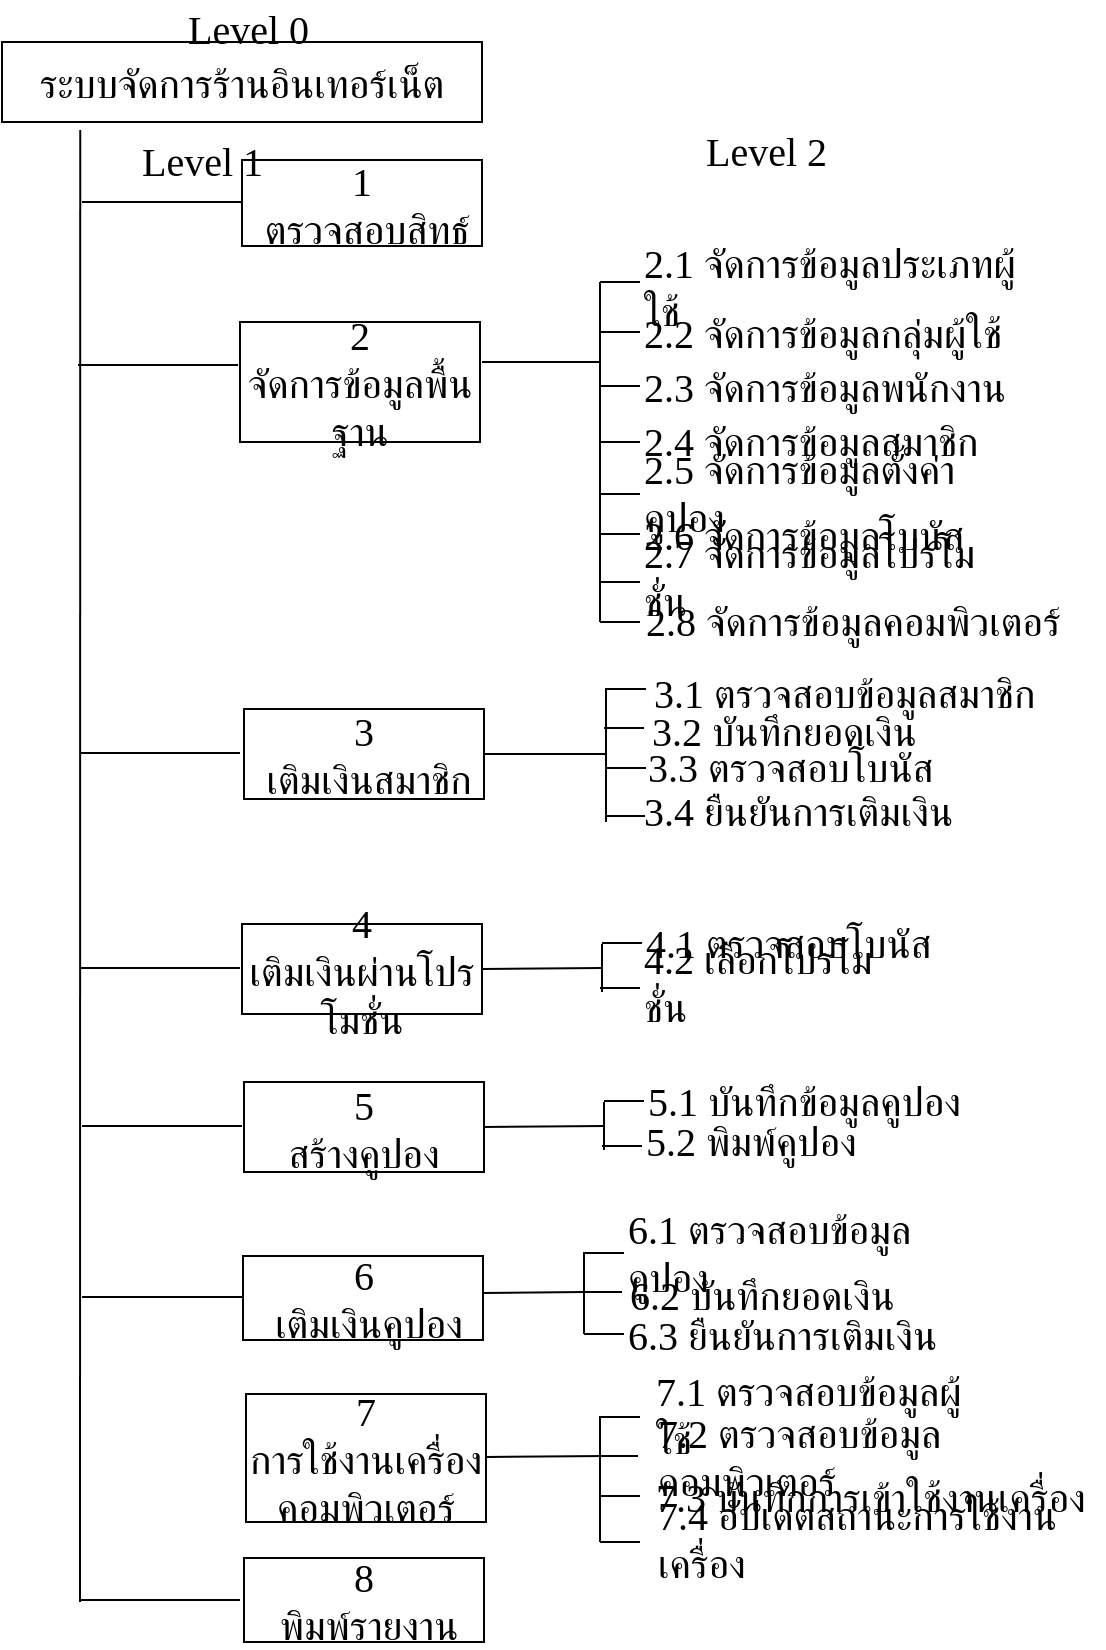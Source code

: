 <mxfile version="12.0.3" type="device" pages="14"><diagram id="s2o-iBBWckKnTABplrmv" name="Page-1"><mxGraphModel dx="849" dy="417" grid="1" gridSize="10" guides="1" tooltips="1" connect="1" arrows="1" fold="1" page="1" pageScale="1" pageWidth="827" pageHeight="1169" math="0" shadow="0"><root><mxCell id="0"/><mxCell id="1" parent="0"/><mxCell id="Ey-A5v_QIJOAPCpU_RtA-1" value="&lt;span style=&quot;font-size: 20px; text-align: left;&quot;&gt;ระบบจัดการร้านอินเทอร์เน็ต&lt;/span&gt;" style="rounded=0;whiteSpace=wrap;html=1;fontFamily=TH SarabunPSK;fontSize=20;" parent="1" vertex="1"><mxGeometry x="120" y="40" width="240" height="40" as="geometry"/></mxCell><mxCell id="Ey-A5v_QIJOAPCpU_RtA-2" value="" style="endArrow=none;html=1;entryX=0.163;entryY=1.1;entryDx=0;entryDy=0;entryPerimeter=0;fontFamily=TH SarabunPSK;fontSize=20;" parent="1" target="Ey-A5v_QIJOAPCpU_RtA-1" edge="1"><mxGeometry width="50" height="50" relative="1" as="geometry"><mxPoint x="159" y="820" as="sourcePoint"/><mxPoint x="170" y="100" as="targetPoint"/></mxGeometry></mxCell><mxCell id="Ey-A5v_QIJOAPCpU_RtA-3" value="&lt;font style=&quot;font-size: 20px;&quot;&gt;Level 0&lt;/font&gt;" style="text;html=1;resizable=0;points=[];autosize=1;align=left;verticalAlign=top;spacingTop=-4;fontFamily=TH SarabunPSK;fontSize=20;" parent="1" vertex="1"><mxGeometry x="211" y="19" width="50" height="10" as="geometry"/></mxCell><mxCell id="Ey-A5v_QIJOAPCpU_RtA-7" value="" style="endArrow=none;html=1;fontFamily=TH SarabunPSK;fontSize=20;" parent="1" edge="1"><mxGeometry width="50" height="50" relative="1" as="geometry"><mxPoint x="160" y="120" as="sourcePoint"/><mxPoint x="240" y="120" as="targetPoint"/></mxGeometry></mxCell><mxCell id="Ey-A5v_QIJOAPCpU_RtA-8" value="&lt;span style=&quot;font-size: 20px; text-align: left;&quot;&gt;1&lt;br style=&quot;font-size: 20px;&quot;&gt;&amp;nbsp;ตรวจสอบสิทธ์&lt;/span&gt;" style="rounded=0;whiteSpace=wrap;html=1;fontFamily=TH SarabunPSK;fontSize=20;" parent="1" vertex="1"><mxGeometry x="240" y="99" width="120" height="43" as="geometry"/></mxCell><mxCell id="Ey-A5v_QIJOAPCpU_RtA-9" value="&lt;font style=&quot;font-size: 20px;&quot;&gt;Level 1&lt;/font&gt;" style="text;html=1;resizable=0;points=[];autosize=1;align=left;verticalAlign=top;spacingTop=-4;fontFamily=TH SarabunPSK;fontSize=20;" parent="1" vertex="1"><mxGeometry x="188" y="85" width="50" height="10" as="geometry"/></mxCell><mxCell id="Ey-A5v_QIJOAPCpU_RtA-14" value="&lt;font style=&quot;font-size: 20px;&quot;&gt;Level 2&lt;/font&gt;" style="text;html=1;resizable=0;points=[];autosize=1;align=left;verticalAlign=top;spacingTop=-4;fontFamily=TH SarabunPSK;fontSize=20;" parent="1" vertex="1"><mxGeometry x="470" y="80" width="50" height="10" as="geometry"/></mxCell><mxCell id="Ey-A5v_QIJOAPCpU_RtA-39" value="&lt;span style=&quot;font-size: 20px; text-align: left;&quot;&gt;2&lt;br style=&quot;font-size: 20px;&quot;&gt;จัดการข้อมูลพื้นฐาน&lt;/span&gt;" style="rounded=0;whiteSpace=wrap;html=1;fontFamily=TH SarabunPSK;fontSize=20;" parent="1" vertex="1"><mxGeometry x="239" y="180" width="120" height="60" as="geometry"/></mxCell><mxCell id="Ey-A5v_QIJOAPCpU_RtA-40" value="" style="endArrow=none;html=1;fontFamily=TH SarabunPSK;fontSize=20;" parent="1" edge="1"><mxGeometry width="50" height="50" relative="1" as="geometry"><mxPoint x="360" y="200" as="sourcePoint"/><mxPoint x="419" y="200" as="targetPoint"/></mxGeometry></mxCell><mxCell id="Ey-A5v_QIJOAPCpU_RtA-41" value="" style="endArrow=none;html=1;fontFamily=TH SarabunPSK;fontSize=20;" parent="1" edge="1"><mxGeometry width="50" height="50" relative="1" as="geometry"><mxPoint x="419" y="330" as="sourcePoint"/><mxPoint x="419" y="160" as="targetPoint"/></mxGeometry></mxCell><mxCell id="Ey-A5v_QIJOAPCpU_RtA-42" value="" style="endArrow=none;html=1;fontFamily=TH SarabunPSK;fontSize=20;" parent="1" edge="1"><mxGeometry width="50" height="50" relative="1" as="geometry"><mxPoint x="419" y="160" as="sourcePoint"/><mxPoint x="439" y="160" as="targetPoint"/></mxGeometry></mxCell><mxCell id="Ey-A5v_QIJOAPCpU_RtA-43" value="" style="endArrow=none;html=1;fontFamily=TH SarabunPSK;fontSize=20;" parent="1" edge="1"><mxGeometry width="50" height="50" relative="1" as="geometry"><mxPoint x="419" y="185" as="sourcePoint"/><mxPoint x="439" y="185" as="targetPoint"/></mxGeometry></mxCell><mxCell id="Ey-A5v_QIJOAPCpU_RtA-44" value="" style="endArrow=none;html=1;fontFamily=TH SarabunPSK;fontSize=20;" parent="1" edge="1"><mxGeometry width="50" height="50" relative="1" as="geometry"><mxPoint x="419" y="212" as="sourcePoint"/><mxPoint x="439" y="212" as="targetPoint"/></mxGeometry></mxCell><mxCell id="Ey-A5v_QIJOAPCpU_RtA-45" value="" style="endArrow=none;html=1;fontFamily=TH SarabunPSK;fontSize=20;" parent="1" edge="1"><mxGeometry width="50" height="50" relative="1" as="geometry"><mxPoint x="419" y="240" as="sourcePoint"/><mxPoint x="439" y="240" as="targetPoint"/></mxGeometry></mxCell><mxCell id="Ey-A5v_QIJOAPCpU_RtA-47" value="&lt;font style=&quot;font-size: 20px;&quot;&gt;2.1&amp;nbsp;&lt;span style=&quot;font-size: 20px;&quot;&gt;จัดการข้อมูลประเภทผู้ใช้&lt;/span&gt;&lt;/font&gt;" style="text;html=1;align=left;verticalAlign=middle;whiteSpace=wrap;rounded=0;fontFamily=TH SarabunPSK;fontSize=20;" parent="1" vertex="1"><mxGeometry x="439" y="152" width="201" height="20" as="geometry"/></mxCell><mxCell id="Ey-A5v_QIJOAPCpU_RtA-48" value="&lt;span style=&quot;font-size: 20px;&quot;&gt;2.2 จัดการข้อมูลกลุ่มผู้ใช้&lt;/span&gt;" style="text;html=1;align=left;verticalAlign=middle;whiteSpace=wrap;rounded=0;fontFamily=TH SarabunPSK;fontSize=20;" parent="1" vertex="1"><mxGeometry x="439" y="175" width="191" height="20" as="geometry"/></mxCell><mxCell id="Ey-A5v_QIJOAPCpU_RtA-49" value="&lt;span style=&quot;font-size: 20px;&quot;&gt;2.3 จัดการข้อมูลพนักงาน&lt;/span&gt;" style="text;html=1;align=left;verticalAlign=middle;whiteSpace=wrap;rounded=0;fontFamily=TH SarabunPSK;fontSize=20;" parent="1" vertex="1"><mxGeometry x="439" y="202" width="191" height="20" as="geometry"/></mxCell><mxCell id="Ey-A5v_QIJOAPCpU_RtA-50" value="&lt;span style=&quot;font-size: 20px;&quot;&gt;2.4 จัดการข้อมูลสมาชิก&lt;/span&gt;" style="text;html=1;align=left;verticalAlign=middle;whiteSpace=wrap;rounded=0;fontFamily=TH SarabunPSK;fontSize=20;" parent="1" vertex="1"><mxGeometry x="439" y="229" width="181" height="20" as="geometry"/></mxCell><mxCell id="Ey-A5v_QIJOAPCpU_RtA-52" value="&lt;span style=&quot;font-size: 20px; text-align: left;&quot;&gt;3&lt;br style=&quot;font-size: 20px;&quot;&gt;&amp;nbsp;เติมเงินสมาชิก&lt;/span&gt;" style="rounded=0;whiteSpace=wrap;html=1;fontFamily=TH SarabunPSK;fontSize=20;" parent="1" vertex="1"><mxGeometry x="241" y="373.5" width="120" height="45" as="geometry"/></mxCell><mxCell id="Ey-A5v_QIJOAPCpU_RtA-53" value="" style="endArrow=none;html=1;exitX=1;exitY=0.5;exitDx=0;exitDy=0;fontFamily=TH SarabunPSK;fontSize=20;" parent="1" source="Ey-A5v_QIJOAPCpU_RtA-52" edge="1"><mxGeometry width="50" height="50" relative="1" as="geometry"><mxPoint x="362" y="456" as="sourcePoint"/><mxPoint x="422" y="396" as="targetPoint"/></mxGeometry></mxCell><mxCell id="Ey-A5v_QIJOAPCpU_RtA-54" value="" style="endArrow=none;html=1;fontFamily=TH SarabunPSK;fontSize=20;" parent="1" edge="1"><mxGeometry width="50" height="50" relative="1" as="geometry"><mxPoint x="422" y="430" as="sourcePoint"/><mxPoint x="422" y="363" as="targetPoint"/></mxGeometry></mxCell><mxCell id="Ey-A5v_QIJOAPCpU_RtA-55" value="" style="endArrow=none;html=1;fontFamily=TH SarabunPSK;fontSize=20;" parent="1" edge="1"><mxGeometry width="50" height="50" relative="1" as="geometry"><mxPoint x="422" y="363.5" as="sourcePoint"/><mxPoint x="442" y="363.5" as="targetPoint"/></mxGeometry></mxCell><mxCell id="Ey-A5v_QIJOAPCpU_RtA-56" value="" style="endArrow=none;html=1;fontFamily=TH SarabunPSK;fontSize=20;" parent="1" edge="1"><mxGeometry width="50" height="50" relative="1" as="geometry"><mxPoint x="421" y="383" as="sourcePoint"/><mxPoint x="441" y="383" as="targetPoint"/></mxGeometry></mxCell><mxCell id="Ey-A5v_QIJOAPCpU_RtA-57" value="" style="endArrow=none;html=1;fontFamily=TH SarabunPSK;fontSize=20;" parent="1" edge="1"><mxGeometry width="50" height="50" relative="1" as="geometry"><mxPoint x="422" y="403" as="sourcePoint"/><mxPoint x="442" y="403" as="targetPoint"/></mxGeometry></mxCell><mxCell id="Ey-A5v_QIJOAPCpU_RtA-60" value="&lt;span style=&quot;font-size: 20px;&quot;&gt;3.3&amp;nbsp;&lt;/span&gt;&lt;span style=&quot;font-size: 20px;&quot;&gt;ตรวจสอบโบนัส&lt;/span&gt;&lt;span style=&quot;font-size: 20px;&quot;&gt;&lt;br style=&quot;font-size: 20px;&quot;&gt;&amp;nbsp;&amp;nbsp;&lt;/span&gt;" style="text;html=1;align=left;verticalAlign=middle;whiteSpace=wrap;rounded=0;fontFamily=TH SarabunPSK;fontSize=20;" parent="1" vertex="1"><mxGeometry x="441" y="404" width="168" height="20" as="geometry"/></mxCell><mxCell id="Ey-A5v_QIJOAPCpU_RtA-61" value="&lt;span style=&quot;font-size: 20px;&quot;&gt;3.2&amp;nbsp;&lt;/span&gt;&lt;span style=&quot;font-size: 20px;&quot;&gt;บันทึกยอดเงิน&lt;/span&gt;" style="text;html=1;align=left;verticalAlign=middle;whiteSpace=wrap;rounded=0;fontFamily=TH SarabunPSK;fontSize=20;" parent="1" vertex="1"><mxGeometry x="443" y="374" width="168" height="20" as="geometry"/></mxCell><mxCell id="Ey-A5v_QIJOAPCpU_RtA-63" value="" style="endArrow=none;html=1;fontFamily=TH SarabunPSK;fontSize=20;" parent="1" edge="1"><mxGeometry width="50" height="50" relative="1" as="geometry"><mxPoint x="159" y="395.5" as="sourcePoint"/><mxPoint x="239" y="395.5" as="targetPoint"/></mxGeometry></mxCell><mxCell id="Ey-A5v_QIJOAPCpU_RtA-64" value="&lt;span style=&quot;font-size: 20px; text-align: left;&quot;&gt;5&lt;br style=&quot;font-size: 20px;&quot;&gt;สร้างคูปอง&lt;/span&gt;" style="rounded=0;whiteSpace=wrap;html=1;fontFamily=TH SarabunPSK;fontSize=20;" parent="1" vertex="1"><mxGeometry x="241" y="560" width="120" height="45" as="geometry"/></mxCell><mxCell id="Ey-A5v_QIJOAPCpU_RtA-65" value="" style="endArrow=none;html=1;exitX=1;exitY=0.5;exitDx=0;exitDy=0;fontFamily=TH SarabunPSK;fontSize=20;" parent="1" source="Ey-A5v_QIJOAPCpU_RtA-64" edge="1"><mxGeometry width="50" height="50" relative="1" as="geometry"><mxPoint x="361" y="622" as="sourcePoint"/><mxPoint x="421" y="582" as="targetPoint"/></mxGeometry></mxCell><mxCell id="Ey-A5v_QIJOAPCpU_RtA-66" value="" style="endArrow=none;html=1;fontFamily=TH SarabunPSK;fontSize=20;" parent="1" edge="1"><mxGeometry width="50" height="50" relative="1" as="geometry"><mxPoint x="421" y="594" as="sourcePoint"/><mxPoint x="421" y="570" as="targetPoint"/></mxGeometry></mxCell><mxCell id="Ey-A5v_QIJOAPCpU_RtA-67" value="" style="endArrow=none;html=1;fontFamily=TH SarabunPSK;fontSize=20;" parent="1" edge="1"><mxGeometry width="50" height="50" relative="1" as="geometry"><mxPoint x="421" y="569.5" as="sourcePoint"/><mxPoint x="441" y="569.5" as="targetPoint"/></mxGeometry></mxCell><mxCell id="Ey-A5v_QIJOAPCpU_RtA-68" value="" style="endArrow=none;html=1;fontFamily=TH SarabunPSK;fontSize=20;" parent="1" edge="1"><mxGeometry width="50" height="50" relative="1" as="geometry"><mxPoint x="420" y="592" as="sourcePoint"/><mxPoint x="440" y="592" as="targetPoint"/></mxGeometry></mxCell><mxCell id="Ey-A5v_QIJOAPCpU_RtA-70" value="&lt;span style=&quot;font-size: 20px;&quot;&gt;5.1 บันทึกข้อมูลคูปอง&lt;/span&gt;" style="text;html=1;align=left;verticalAlign=middle;whiteSpace=wrap;rounded=0;fontFamily=TH SarabunPSK;fontSize=20;" parent="1" vertex="1"><mxGeometry x="441" y="559" width="169" height="20" as="geometry"/></mxCell><mxCell id="Ey-A5v_QIJOAPCpU_RtA-73" value="" style="endArrow=none;html=1;fontFamily=TH SarabunPSK;fontSize=20;" parent="1" edge="1"><mxGeometry width="50" height="50" relative="1" as="geometry"><mxPoint x="160" y="582" as="sourcePoint"/><mxPoint x="240" y="582" as="targetPoint"/></mxGeometry></mxCell><mxCell id="Ey-A5v_QIJOAPCpU_RtA-74" value="&lt;span style=&quot;font-size: 20px; text-align: left;&quot;&gt;6&lt;br style=&quot;font-size: 20px;&quot;&gt;&amp;nbsp;เติมเงินคูปอง&lt;/span&gt;" style="rounded=0;whiteSpace=wrap;html=1;fontFamily=TH SarabunPSK;fontSize=20;" parent="1" vertex="1"><mxGeometry x="240.5" y="647" width="120" height="42" as="geometry"/></mxCell><mxCell id="Ey-A5v_QIJOAPCpU_RtA-83" value="&lt;span style=&quot;font-size: 20px;&quot;&gt;5.2 พิมพ์คูปอง&lt;/span&gt;" style="text;html=1;align=left;verticalAlign=middle;whiteSpace=wrap;rounded=0;fontFamily=TH SarabunPSK;fontSize=20;" parent="1" vertex="1"><mxGeometry x="440" y="579" width="130" height="20" as="geometry"/></mxCell><mxCell id="Ey-A5v_QIJOAPCpU_RtA-85" value="" style="endArrow=none;html=1;fontFamily=TH SarabunPSK;fontSize=20;" parent="1" edge="1"><mxGeometry width="50" height="50" relative="1" as="geometry"><mxPoint x="160" y="667.5" as="sourcePoint"/><mxPoint x="240" y="667.5" as="targetPoint"/></mxGeometry></mxCell><mxCell id="Ey-A5v_QIJOAPCpU_RtA-86" value="&lt;span style=&quot;font-size: 20px; text-align: left;&quot;&gt;7&lt;br style=&quot;font-size: 20px;&quot;&gt;การใช้งานเครื่องคอมพิวเตอร์&lt;/span&gt;" style="rounded=0;whiteSpace=wrap;html=1;fontFamily=TH SarabunPSK;fontSize=20;" parent="1" vertex="1"><mxGeometry x="242" y="716" width="120" height="64" as="geometry"/></mxCell><mxCell id="Ey-A5v_QIJOAPCpU_RtA-93" value="" style="endArrow=none;html=1;fontFamily=TH SarabunPSK;fontSize=20;" parent="1" edge="1"><mxGeometry width="50" height="50" relative="1" as="geometry"><mxPoint x="159" y="819" as="sourcePoint"/><mxPoint x="239" y="819" as="targetPoint"/></mxGeometry></mxCell><mxCell id="Ey-A5v_QIJOAPCpU_RtA-94" value="&lt;span style=&quot;font-size: 20px; text-align: left;&quot;&gt;8&lt;br style=&quot;font-size: 20px;&quot;&gt;&amp;nbsp;พิมพ์รายงาน&lt;/span&gt;" style="rounded=0;whiteSpace=wrap;html=1;fontFamily=TH SarabunPSK;fontSize=20;" parent="1" vertex="1"><mxGeometry x="241" y="798" width="120" height="42" as="geometry"/></mxCell><mxCell id="-OxwP8X9FY_8U-ca-AoH-2" value="" style="endArrow=none;html=1;fontFamily=TH SarabunPSK;fontSize=20;" parent="1" edge="1"><mxGeometry width="50" height="50" relative="1" as="geometry"><mxPoint x="158" y="201.5" as="sourcePoint"/><mxPoint x="238" y="201.5" as="targetPoint"/></mxGeometry></mxCell><mxCell id="9ZLQYiU1WiKzuZ9ObPwJ-1" value="&lt;span style=&quot;font-size: 20px;&quot;&gt;2.5 จัดการข้อมูลตั้งค่าคูปอง&lt;/span&gt;" style="text;html=1;align=left;verticalAlign=middle;whiteSpace=wrap;rounded=0;fontFamily=TH SarabunPSK;fontSize=20;" parent="1" vertex="1"><mxGeometry x="439" y="255" width="191" height="20" as="geometry"/></mxCell><mxCell id="9ZLQYiU1WiKzuZ9ObPwJ-2" value="&lt;span style=&quot;font-size: 20px;&quot;&gt;2.6 จัดการข้อมูลโบนัส&lt;/span&gt;" style="text;html=1;align=left;verticalAlign=middle;whiteSpace=wrap;rounded=0;fontFamily=TH SarabunPSK;fontSize=20;" parent="1" vertex="1"><mxGeometry x="439" y="276" width="191" height="20" as="geometry"/></mxCell><mxCell id="9ZLQYiU1WiKzuZ9ObPwJ-3" value="&lt;span style=&quot;font-size: 20px;&quot;&gt;2.7 จัดการข้อมูลโปรโมชั่น&lt;/span&gt;" style="text;html=1;align=left;verticalAlign=middle;whiteSpace=wrap;rounded=0;fontFamily=TH SarabunPSK;fontSize=20;" parent="1" vertex="1"><mxGeometry x="439" y="297" width="181" height="20" as="geometry"/></mxCell><mxCell id="INpBU1W0dYe2AlWwe8CL-1" value="&lt;span style=&quot;font-size: 20px;&quot;&gt;2.8 จัดการข้อมูลคอมพิวเตอร์&amp;nbsp;&lt;/span&gt;" style="text;html=1;align=left;verticalAlign=middle;whiteSpace=wrap;rounded=0;fontFamily=TH SarabunPSK;fontSize=20;" parent="1" vertex="1"><mxGeometry x="440" y="319" width="226" height="20" as="geometry"/></mxCell><mxCell id="77wwUg-Ts5My2Ci9ITiJ-1" value="" style="endArrow=none;html=1;fontFamily=TH SarabunPSK;fontSize=20;" parent="1" edge="1"><mxGeometry width="50" height="50" relative="1" as="geometry"><mxPoint x="419" y="266" as="sourcePoint"/><mxPoint x="439" y="266" as="targetPoint"/></mxGeometry></mxCell><mxCell id="77wwUg-Ts5My2Ci9ITiJ-2" value="" style="endArrow=none;html=1;fontFamily=TH SarabunPSK;fontSize=20;" parent="1" edge="1"><mxGeometry width="50" height="50" relative="1" as="geometry"><mxPoint x="419" y="286" as="sourcePoint"/><mxPoint x="439" y="286" as="targetPoint"/></mxGeometry></mxCell><mxCell id="77wwUg-Ts5My2Ci9ITiJ-3" value="" style="endArrow=none;html=1;fontFamily=TH SarabunPSK;fontSize=20;" parent="1" edge="1"><mxGeometry width="50" height="50" relative="1" as="geometry"><mxPoint x="419" y="310" as="sourcePoint"/><mxPoint x="439" y="310" as="targetPoint"/></mxGeometry></mxCell><mxCell id="77wwUg-Ts5My2Ci9ITiJ-4" value="" style="endArrow=none;html=1;fontFamily=TH SarabunPSK;fontSize=20;" parent="1" edge="1"><mxGeometry width="50" height="50" relative="1" as="geometry"><mxPoint x="419" y="330" as="sourcePoint"/><mxPoint x="439" y="330" as="targetPoint"/></mxGeometry></mxCell><mxCell id="u_vwxP5Lc8ygfbGpfq2v-1" value="&lt;span style=&quot;font-size: 20px&quot;&gt;3.4&amp;nbsp;&lt;/span&gt;ยืนยันการเติมเงิน" style="text;html=1;align=left;verticalAlign=middle;whiteSpace=wrap;rounded=0;fontFamily=TH SarabunPSK;fontSize=20;" parent="1" vertex="1"><mxGeometry x="439" y="414" width="171" height="20" as="geometry"/></mxCell><mxCell id="u_vwxP5Lc8ygfbGpfq2v-2" value="" style="endArrow=none;html=1;fontFamily=TH SarabunPSK;fontSize=20;" parent="1" edge="1"><mxGeometry width="50" height="50" relative="1" as="geometry"><mxPoint x="421.5" y="427" as="sourcePoint"/><mxPoint x="441.5" y="427" as="targetPoint"/></mxGeometry></mxCell><mxCell id="7YZxq7lrqnD-DBdPAkF9-1" value="&lt;span style=&quot;font-size: 20px;&quot;&gt;7.1 ตรวจสอบข้อมูลผู้ใช้&lt;/span&gt;" style="text;html=1;align=left;verticalAlign=middle;whiteSpace=wrap;rounded=0;fontFamily=TH SarabunPSK;fontSize=20;" parent="1" vertex="1"><mxGeometry x="445" y="716" width="158" height="20" as="geometry"/></mxCell><mxCell id="7YZxq7lrqnD-DBdPAkF9-2" value="&lt;span style=&quot;font-size: 20px&quot;&gt;7.3&amp;nbsp;&lt;/span&gt;บันทึกการเข้าใช้งานเครื่อง" style="text;html=1;align=left;verticalAlign=middle;whiteSpace=wrap;rounded=0;fontFamily=TH SarabunPSK;fontSize=20;" parent="1" vertex="1"><mxGeometry x="445" y="757" width="225" height="20" as="geometry"/></mxCell><mxCell id="7YZxq7lrqnD-DBdPAkF9-3" value="&lt;span style=&quot;font-size: 20px&quot;&gt;7.2 ตรวจสอบข้อมูลคอมพิวเตอร์&amp;nbsp;&lt;/span&gt;" style="text;html=1;align=left;verticalAlign=middle;whiteSpace=wrap;rounded=0;fontFamily=TH SarabunPSK;fontSize=20;" parent="1" vertex="1"><mxGeometry x="446" y="737" width="204" height="20" as="geometry"/></mxCell><mxCell id="7YZxq7lrqnD-DBdPAkF9-4" value="" style="endArrow=none;html=1;fontFamily=TH SarabunPSK;fontSize=20;" parent="1" edge="1"><mxGeometry width="50" height="50" relative="1" as="geometry"><mxPoint x="419" y="790" as="sourcePoint"/><mxPoint x="419" y="727" as="targetPoint"/></mxGeometry></mxCell><mxCell id="7YZxq7lrqnD-DBdPAkF9-5" value="" style="endArrow=none;html=1;fontFamily=TH SarabunPSK;fontSize=20;" parent="1" edge="1"><mxGeometry width="50" height="50" relative="1" as="geometry"><mxPoint x="419" y="727.5" as="sourcePoint"/><mxPoint x="439" y="727.5" as="targetPoint"/></mxGeometry></mxCell><mxCell id="7YZxq7lrqnD-DBdPAkF9-6" value="" style="endArrow=none;html=1;fontFamily=TH SarabunPSK;fontSize=20;" parent="1" edge="1"><mxGeometry width="50" height="50" relative="1" as="geometry"><mxPoint x="418" y="747" as="sourcePoint"/><mxPoint x="438" y="747" as="targetPoint"/></mxGeometry></mxCell><mxCell id="7YZxq7lrqnD-DBdPAkF9-7" value="" style="endArrow=none;html=1;fontFamily=TH SarabunPSK;fontSize=20;" parent="1" edge="1"><mxGeometry width="50" height="50" relative="1" as="geometry"><mxPoint x="419" y="767" as="sourcePoint"/><mxPoint x="439" y="767" as="targetPoint"/></mxGeometry></mxCell><mxCell id="7YZxq7lrqnD-DBdPAkF9-8" value="" style="endArrow=none;html=1;exitX=1;exitY=0.5;exitDx=0;exitDy=0;fontFamily=TH SarabunPSK;fontSize=20;" parent="1" edge="1"><mxGeometry width="50" height="50" relative="1" as="geometry"><mxPoint x="362" y="747.5" as="sourcePoint"/><mxPoint x="422" y="747" as="targetPoint"/></mxGeometry></mxCell><mxCell id="blWTx__vTtETSWStDfMK-1" value="" style="endArrow=none;html=1;fontFamily=TH SarabunPSK;fontSize=20;" parent="1" edge="1"><mxGeometry width="50" height="50" relative="1" as="geometry"><mxPoint x="411" y="686" as="sourcePoint"/><mxPoint x="411" y="645" as="targetPoint"/></mxGeometry></mxCell><mxCell id="blWTx__vTtETSWStDfMK-2" value="" style="endArrow=none;html=1;fontFamily=TH SarabunPSK;fontSize=20;" parent="1" edge="1"><mxGeometry width="50" height="50" relative="1" as="geometry"><mxPoint x="411" y="645.5" as="sourcePoint"/><mxPoint x="431" y="645.5" as="targetPoint"/></mxGeometry></mxCell><mxCell id="blWTx__vTtETSWStDfMK-3" value="" style="endArrow=none;html=1;fontFamily=TH SarabunPSK;fontSize=20;" parent="1" edge="1"><mxGeometry width="50" height="50" relative="1" as="geometry"><mxPoint x="410" y="665" as="sourcePoint"/><mxPoint x="430" y="665" as="targetPoint"/></mxGeometry></mxCell><mxCell id="blWTx__vTtETSWStDfMK-4" value="" style="endArrow=none;html=1;fontFamily=TH SarabunPSK;fontSize=20;" parent="1" edge="1"><mxGeometry width="50" height="50" relative="1" as="geometry"><mxPoint x="411" y="686" as="sourcePoint"/><mxPoint x="431" y="686" as="targetPoint"/></mxGeometry></mxCell><mxCell id="blWTx__vTtETSWStDfMK-5" value="&lt;span style=&quot;font-size: 20px;&quot;&gt;6.1 ตรวจสอบข้อมูลคูปอง&lt;/span&gt;" style="text;html=1;align=left;verticalAlign=middle;whiteSpace=wrap;rounded=0;fontFamily=TH SarabunPSK;fontSize=20;" parent="1" vertex="1"><mxGeometry x="431" y="635" width="169" height="20" as="geometry"/></mxCell><mxCell id="blWTx__vTtETSWStDfMK-6" value="&lt;font style=&quot;font-size: 20px;&quot;&gt;&lt;span style=&quot;font-size: 20px;&quot;&gt;6.3&amp;nbsp;&lt;/span&gt;&lt;/font&gt;&lt;span style=&quot;font-size: 20px;&quot;&gt;ยืนยันการเติมเงิน&lt;/span&gt;" style="text;html=1;align=left;verticalAlign=middle;whiteSpace=wrap;rounded=0;fontFamily=TH SarabunPSK;fontSize=20;" parent="1" vertex="1"><mxGeometry x="431" y="676" width="168" height="20" as="geometry"/></mxCell><mxCell id="blWTx__vTtETSWStDfMK-7" value="&lt;span style=&quot;font-size: 20px;&quot;&gt;6.2 บันทึกยอดเงิน&lt;/span&gt;" style="text;html=1;align=left;verticalAlign=middle;whiteSpace=wrap;rounded=0;fontFamily=TH SarabunPSK;fontSize=20;" parent="1" vertex="1"><mxGeometry x="432" y="656" width="168" height="20" as="geometry"/></mxCell><mxCell id="jqbjwYJOlALAwZmjkuaV-1" value="" style="endArrow=none;html=1;exitX=1;exitY=0.5;exitDx=0;exitDy=0;fontFamily=TH SarabunPSK;fontSize=20;" parent="1" edge="1"><mxGeometry width="50" height="50" relative="1" as="geometry"><mxPoint x="360" y="665.5" as="sourcePoint"/><mxPoint x="411" y="665" as="targetPoint"/></mxGeometry></mxCell><mxCell id="jXdBLdCiGXvToFQffStD-5" value="&lt;span style=&quot;font-size: 20px;&quot;&gt;3.1 ตรวจสอบข้อมูลสมาชิก&lt;/span&gt;" style="text;html=1;align=left;verticalAlign=middle;whiteSpace=wrap;rounded=0;fontFamily=TH SarabunPSK;fontSize=20;" parent="1" vertex="1"><mxGeometry x="444" y="355" width="196" height="20" as="geometry"/></mxCell><mxCell id="h5GJB3tDhKGdsBbu0SII-1" value="&lt;div style=&quot;font-size: 20px;&quot;&gt;&lt;span style=&quot;font-size: 20px;&quot;&gt;&lt;font style=&quot;font-size: 20px;&quot;&gt;4&lt;/font&gt;&lt;/span&gt;&lt;/div&gt;&lt;div style=&quot;font-size: 20px;&quot;&gt;&lt;span style=&quot;font-size: 20px;&quot;&gt;&lt;font style=&quot;font-size: 20px;&quot;&gt;เติมเงินผ่านโปรโมชั่น&lt;/font&gt;&lt;/span&gt;&lt;/div&gt;" style="rounded=0;whiteSpace=wrap;html=1;align=center;fontFamily=TH SarabunPSK;fontSize=20;" parent="1" vertex="1"><mxGeometry x="240" y="481" width="120" height="45" as="geometry"/></mxCell><mxCell id="h5GJB3tDhKGdsBbu0SII-2" value="" style="endArrow=none;html=1;exitX=1;exitY=0.5;exitDx=0;exitDy=0;fontFamily=TH SarabunPSK;fontSize=20;" parent="1" source="h5GJB3tDhKGdsBbu0SII-1" edge="1"><mxGeometry width="50" height="50" relative="1" as="geometry"><mxPoint x="360" y="543" as="sourcePoint"/><mxPoint x="420" y="503" as="targetPoint"/></mxGeometry></mxCell><mxCell id="h5GJB3tDhKGdsBbu0SII-3" value="" style="endArrow=none;html=1;fontFamily=TH SarabunPSK;fontSize=20;" parent="1" edge="1"><mxGeometry width="50" height="50" relative="1" as="geometry"><mxPoint x="420" y="515" as="sourcePoint"/><mxPoint x="420" y="491" as="targetPoint"/></mxGeometry></mxCell><mxCell id="h5GJB3tDhKGdsBbu0SII-4" value="" style="endArrow=none;html=1;fontFamily=TH SarabunPSK;fontSize=20;" parent="1" edge="1"><mxGeometry width="50" height="50" relative="1" as="geometry"><mxPoint x="420" y="490.5" as="sourcePoint"/><mxPoint x="440" y="490.5" as="targetPoint"/></mxGeometry></mxCell><mxCell id="h5GJB3tDhKGdsBbu0SII-5" value="" style="endArrow=none;html=1;fontFamily=TH SarabunPSK;fontSize=20;" parent="1" edge="1"><mxGeometry width="50" height="50" relative="1" as="geometry"><mxPoint x="419" y="513" as="sourcePoint"/><mxPoint x="439" y="513" as="targetPoint"/></mxGeometry></mxCell><mxCell id="h5GJB3tDhKGdsBbu0SII-6" value="&lt;span style=&quot;font-size: 20px;&quot;&gt;4.1 ตรวจสอบโบนัส&lt;/span&gt;" style="text;html=1;align=left;verticalAlign=middle;whiteSpace=wrap;rounded=0;fontFamily=TH SarabunPSK;fontSize=20;" parent="1" vertex="1"><mxGeometry x="440" y="480" width="169" height="20" as="geometry"/></mxCell><mxCell id="h5GJB3tDhKGdsBbu0SII-7" value="" style="endArrow=none;html=1;fontFamily=TH SarabunPSK;fontSize=20;" parent="1" edge="1"><mxGeometry width="50" height="50" relative="1" as="geometry"><mxPoint x="159" y="503" as="sourcePoint"/><mxPoint x="239" y="503" as="targetPoint"/></mxGeometry></mxCell><mxCell id="h5GJB3tDhKGdsBbu0SII-8" value="&lt;span style=&quot;font-size: 20px;&quot;&gt;4.2 เลือกโปรโมชั่น&lt;/span&gt;" style="text;html=1;align=left;verticalAlign=middle;whiteSpace=wrap;rounded=0;fontFamily=TH SarabunPSK;fontSize=20;" parent="1" vertex="1"><mxGeometry x="439" y="500" width="130" height="20" as="geometry"/></mxCell><mxCell id="7OgitHy9Rv2KGEbnTpUA-1" value="&lt;span style=&quot;font-size: 20px&quot;&gt;7.4 อัปเดตสถานะการใช้งานเครื่อง&lt;/span&gt;" style="text;html=1;align=left;verticalAlign=middle;whiteSpace=wrap;rounded=0;fontFamily=TH SarabunPSK;fontSize=20;" vertex="1" parent="1"><mxGeometry x="446" y="778" width="225" height="20" as="geometry"/></mxCell><mxCell id="7OgitHy9Rv2KGEbnTpUA-2" value="" style="endArrow=none;html=1;fontFamily=TH SarabunPSK;fontSize=20;" edge="1" parent="1"><mxGeometry width="50" height="50" relative="1" as="geometry"><mxPoint x="419" y="790" as="sourcePoint"/><mxPoint x="439" y="790" as="targetPoint"/></mxGeometry></mxCell></root></mxGraphModel></diagram><diagram id="z5GDLsx0-m1H3VTjW2JO" name="Page-2"><mxGraphModel dx="1019" dy="500" grid="1" gridSize="10" guides="1" tooltips="1" connect="1" arrows="1" fold="1" page="1" pageScale="1" pageWidth="827" pageHeight="1169" math="0" shadow="0"><root><mxCell id="1VxKM2qsMcduwlk4uxIi-0"/><mxCell id="1VxKM2qsMcduwlk4uxIi-1" parent="1VxKM2qsMcduwlk4uxIi-0"/><mxCell id="1VxKM2qsMcduwlk4uxIi-2" value="&lt;font style=&quot;font-size: 20px;&quot;&gt;&lt;b style=&quot;font-size: 20px;&quot;&gt;List of Boundaries&lt;/b&gt;&amp;nbsp;&lt;br style=&quot;font-size: 20px;&quot;&gt;&lt;br style=&quot;font-size: 20px;&quot;&gt;&amp;nbsp;1. เจ้าของร้าน&lt;br style=&quot;font-size: 20px;&quot;&gt;&amp;nbsp;2. พนักงาน&lt;br style=&quot;font-size: 20px;&quot;&gt;&amp;nbsp;3. สมาชิก&lt;br style=&quot;font-size: 20px;&quot;&gt;&amp;nbsp;4. ลุกค้าทั่วไป&lt;/font&gt;&lt;br style=&quot;font-size: 20px;&quot;&gt;&lt;div style=&quot;font-size: 20px;&quot;&gt;&lt;/div&gt;" style="rounded=0;whiteSpace=wrap;html=1;align=left;fontFamily=TH SarabunPSK;fontSize=20;" parent="1VxKM2qsMcduwlk4uxIi-1" vertex="1"><mxGeometry x="112" y="80" width="262" height="150" as="geometry"/></mxCell><mxCell id="1VxKM2qsMcduwlk4uxIi-3" value="&lt;font style=&quot;font-size: 20px&quot;&gt;&lt;font style=&quot;font-size: 20px&quot;&gt;&lt;b style=&quot;font-size: 20px&quot;&gt;List of Processes&lt;/b&gt;&lt;br style=&quot;font-size: 20px&quot;&gt;&lt;br style=&quot;font-size: 20px&quot;&gt;&amp;nbsp;1. ตรวจสอบสิทธ์&lt;br style=&quot;font-size: 20px&quot;&gt;&amp;nbsp;2. จัดการข้อมูลพื้นฐาน&lt;br style=&quot;font-size: 20px&quot;&gt;&amp;nbsp; &amp;nbsp; &amp;nbsp;2.1 จัดการข้อมูลประเภทผู้ใช้&lt;br style=&quot;font-size: 20px&quot;&gt;&amp;nbsp; &amp;nbsp; &amp;nbsp;2.2 จัดการข้อมูลกลุ่มผู้ใช้&lt;br style=&quot;font-size: 20px&quot;&gt;&amp;nbsp; &amp;nbsp; &amp;nbsp;2.3 จัดการข้อมูลพนักงาน&lt;br style=&quot;font-size: 20px&quot;&gt;&amp;nbsp; &amp;nbsp; &amp;nbsp;2.4 จัดการข้อมูลสมาชิก&lt;br style=&quot;font-size: 20px&quot;&gt;&amp;nbsp; &amp;nbsp; &amp;nbsp;2.5 จัดการข้อมูลตั้งค่าคูปอง&lt;br style=&quot;font-size: 20px&quot;&gt;&amp;nbsp; &amp;nbsp; &amp;nbsp;2.6 จัดการข้อมูลโบนัส&lt;br style=&quot;font-size: 20px&quot;&gt;&amp;nbsp; &amp;nbsp; &amp;nbsp;2.7 จัดการข้อมูลโปรโมชั่น&lt;br style=&quot;font-size: 20px&quot;&gt;&amp;nbsp; &amp;nbsp; &amp;nbsp;2.8 จัดการข้อมูลคอมพิวเตอร์&amp;nbsp;&lt;br style=&quot;font-size: 20px&quot;&gt;&amp;nbsp;3. เติมเงินสมาชิก&lt;br style=&quot;font-size: 20px&quot;&gt;&amp;nbsp; &amp;nbsp; &amp;nbsp;&lt;/font&gt;&lt;span style=&quot;font-size: 20px&quot;&gt;3.1 ตรวจสอบข้อมูลสมาชิก&lt;/span&gt;&lt;font style=&quot;font-size: 20px&quot;&gt;&lt;br style=&quot;font-size: 20px&quot;&gt;&amp;nbsp; &amp;nbsp; &amp;nbsp;3.2 บันทึกยอดเงิน&lt;br style=&quot;font-size: 20px&quot;&gt;&amp;nbsp; &amp;nbsp; &amp;nbsp;3.3 ตรวจสอบโบนัส&lt;br style=&quot;font-size: 20px&quot;&gt;&amp;nbsp; &amp;nbsp; &amp;nbsp;3.4 ยืนยันการเติมเงิน&lt;br&gt;&amp;nbsp;4. เติมเงิผ่านโปรโมชั่น&lt;br style=&quot;font-size: 20px&quot;&gt;&amp;nbsp; &amp;nbsp; &amp;nbsp;4.1 ตรวจสอบโบนัส&lt;br style=&quot;font-size: 20px&quot;&gt;&amp;nbsp; &amp;nbsp; &amp;nbsp;4.2 เลือกโปรโมชั่น&lt;br&gt;&amp;nbsp; &amp;nbsp; &amp;nbsp;4.3 ยืนยันการเติมเงิน&lt;br style=&quot;font-size: 20px&quot;&gt;&amp;nbsp;5. สร้างคูปอง&lt;br style=&quot;font-size: 20px&quot;&gt;&amp;nbsp; &amp;nbsp; &amp;nbsp;5.1 บันทึกข้อมูลคูปอง&lt;br style=&quot;font-size: 20px&quot;&gt;&amp;nbsp; &amp;nbsp; &amp;nbsp;5.2 พิมพ์คูปอง&lt;br style=&quot;font-size: 20px&quot;&gt;&amp;nbsp;6. เติมเงินคูปอง&lt;br style=&quot;font-size: 20px&quot;&gt;&amp;nbsp; &amp;nbsp; &amp;nbsp;6.1 ตรวจสอบข้อมูลคูปอง&lt;br style=&quot;font-size: 20px&quot;&gt;&amp;nbsp; &amp;nbsp; &amp;nbsp;6.2 บันทึกยอดเงิน&lt;br style=&quot;font-size: 20px&quot;&gt;&amp;nbsp; &amp;nbsp; &amp;nbsp;6.3 ยืนยันการเติมเงิน&lt;br style=&quot;font-size: 20px&quot;&gt;&amp;nbsp;7. การใช้งานเครื่องคอมพิวเตอร์&lt;br style=&quot;font-size: 20px&quot;&gt;&amp;nbsp; &amp;nbsp; &amp;nbsp;7.1 ตรวจสอบข้อมูลผู้ใช้&lt;br&gt;&amp;nbsp; &amp;nbsp; &amp;nbsp;7.2 ตรวจสอบข้อมูลคอมพิวเตอร์&lt;br style=&quot;font-size: 20px&quot;&gt;&amp;nbsp; &amp;nbsp; &amp;nbsp;7.3 บันทึกการเข้าใช้งาน&lt;br style=&quot;font-size: 20px&quot;&gt;&amp;nbsp; &amp;nbsp; &amp;nbsp;7.4 อัปเดตสถาะนะการใช้งานเครื่อง&lt;br style=&quot;font-size: 20px&quot;&gt;&amp;nbsp;8. พิมพ์รายงาน&lt;/font&gt;&lt;br style=&quot;font-size: 20px&quot;&gt;&lt;/font&gt;" style="rounded=0;whiteSpace=wrap;html=1;align=left;fontFamily=TH SarabunPSK;fontSize=20;" parent="1VxKM2qsMcduwlk4uxIi-1" vertex="1"><mxGeometry x="400" y="80" width="300" height="830" as="geometry"/></mxCell><mxCell id="1VxKM2qsMcduwlk4uxIi-4" value="&lt;font style=&quot;font-size: 20px;&quot;&gt;&lt;font style=&quot;font-size: 20px;&quot;&gt;&lt;font style=&quot;font-size: 20px;&quot;&gt;&lt;b style=&quot;font-size: 20px;&quot;&gt;List of Data&lt;br style=&quot;font-size: 20px;&quot;&gt;&amp;nbsp;&lt;/b&gt;&lt;br style=&quot;font-size: 20px;&quot;&gt;&amp;nbsp;1.&amp;nbsp;&lt;/font&gt;&lt;/font&gt;&lt;span style=&quot;font-size: 20px;&quot;&gt;ข้อมูลพนักงาน&lt;/span&gt;&lt;font style=&quot;font-size: 20px;&quot;&gt;&lt;font style=&quot;font-size: 20px;&quot;&gt;&lt;br style=&quot;font-size: 20px;&quot;&gt;&amp;nbsp;2.&amp;nbsp;&lt;/font&gt;&lt;/font&gt;&lt;span style=&quot;font-size: 20px;&quot;&gt;ข้อมูลสมาชิก&lt;/span&gt;&lt;font style=&quot;font-size: 20px;&quot;&gt;&lt;font style=&quot;font-size: 20px;&quot;&gt;&lt;br style=&quot;font-size: 20px;&quot;&gt;&amp;nbsp;3.&amp;nbsp;&lt;/font&gt;&lt;/font&gt;&lt;span style=&quot;font-size: 20px;&quot;&gt;ข้อมูลคูปอง&lt;/span&gt;&lt;font style=&quot;font-size: 20px;&quot;&gt;&lt;font style=&quot;font-size: 20px;&quot;&gt;&lt;br style=&quot;font-size: 20px;&quot;&gt;&amp;nbsp;4.&amp;nbsp;&lt;/font&gt;&lt;/font&gt;&lt;font style=&quot;font-size: 20px;&quot;&gt;ข้อมูลเติมเงินสมาชิก&lt;br style=&quot;font-size: 20px;&quot;&gt;&amp;nbsp;5. ข้อมูลเติมเงินคูปอง&lt;br style=&quot;font-size: 20px;&quot;&gt;&amp;nbsp;6. ข้อมูลกลุ่มผู้ใช้&lt;br style=&quot;font-size: 20px;&quot;&gt;&amp;nbsp;7. ข้อมูลประเภทผู้ใช้&lt;br style=&quot;font-size: 20px;&quot;&gt;&amp;nbsp;8. ข้อมูล&lt;/font&gt;&lt;span style=&quot;font-size: 20px;&quot;&gt;โปรโมชั่น&lt;/span&gt;&lt;font style=&quot;font-size: 20px;&quot;&gt;&lt;br style=&quot;font-size: 20px;&quot;&gt;&amp;nbsp;9. ข้อมูลโบนัส&lt;br style=&quot;font-size: 20px;&quot;&gt;&amp;nbsp;10.&amp;nbsp;&lt;/font&gt;&lt;span style=&quot;font-size: 20px;&quot;&gt;ข้อมูลตั้งค่าคูปอง&lt;br style=&quot;font-size: 20px;&quot;&gt;&lt;/span&gt;&lt;font style=&quot;font-size: 20px;&quot;&gt;&amp;nbsp;11. ข้อมูลคอมพิวเตอร์&lt;br style=&quot;font-size: 20px;&quot;&gt;&amp;nbsp;12.&amp;nbsp;&lt;/font&gt;&lt;span style=&quot;font-size: 20px;&quot;&gt;ข้อมูลการใชงาน&lt;/span&gt;&lt;font style=&quot;font-size: 20px;&quot;&gt;&lt;font style=&quot;font-size: 20px;&quot;&gt;&lt;br style=&quot;font-size: 20px;&quot;&gt;&amp;nbsp;&amp;nbsp;&lt;/font&gt;&lt;/font&gt;&lt;/font&gt;&lt;font style=&quot;font-size: 20px;&quot;&gt;&lt;font style=&quot;font-size: 20px;&quot;&gt;&lt;br style=&quot;font-size: 20px;&quot;&gt;&amp;nbsp;&amp;nbsp;&lt;/font&gt;&lt;br style=&quot;font-size: 20px;&quot;&gt;&lt;/font&gt;" style="rounded=0;whiteSpace=wrap;html=1;align=left;fontFamily=TH SarabunPSK;fontSize=20;" parent="1VxKM2qsMcduwlk4uxIi-1" vertex="1"><mxGeometry x="112" y="260" width="260" height="420" as="geometry"/></mxCell></root></mxGraphModel></diagram><diagram id="GNrT88wUmmlZ0CISppOm" name="Page-5"><mxGraphModel dx="1676" dy="417" grid="1" gridSize="10" guides="1" tooltips="1" connect="1" arrows="1" fold="1" page="1" pageScale="1" pageWidth="827" pageHeight="1169" math="0" shadow="0"><root><mxCell id="CO9VPLR12jJXlACTUVpm-0"/><mxCell id="CO9VPLR12jJXlACTUVpm-1" parent="CO9VPLR12jJXlACTUVpm-0"/><mxCell id="6C9yEsZO_XbuHGMaSUlK-3" value="&lt;font style=&quot;font-size: 16px;&quot;&gt;ระบบจัดการร้านอินเทอร์เน็ต&lt;/font&gt;" style="rounded=1;whiteSpace=wrap;html=1;fontFamily=TH SarabunPSK;fontSize=16;" parent="CO9VPLR12jJXlACTUVpm-1" vertex="1"><mxGeometry x="318.5" y="424" width="120" height="80" as="geometry"/></mxCell><mxCell id="6C9yEsZO_XbuHGMaSUlK-4" value="" style="endArrow=none;html=1;exitX=0;exitY=0.25;exitDx=0;exitDy=0;entryX=1;entryY=0.25;entryDx=0;entryDy=0;fontFamily=TH SarabunPSK;fontSize=16;" parent="CO9VPLR12jJXlACTUVpm-1" source="6C9yEsZO_XbuHGMaSUlK-3" target="6C9yEsZO_XbuHGMaSUlK-3" edge="1"><mxGeometry width="50" height="50" relative="1" as="geometry"><mxPoint x="318.5" y="584" as="sourcePoint"/><mxPoint x="368.5" y="534" as="targetPoint"/></mxGeometry></mxCell><mxCell id="6C9yEsZO_XbuHGMaSUlK-5" value="&lt;font style=&quot;font-size: 16px;&quot;&gt;0&lt;/font&gt;" style="text;html=1;resizable=0;points=[];autosize=1;align=left;verticalAlign=top;spacingTop=-4;fontFamily=TH SarabunPSK;fontSize=16;" parent="CO9VPLR12jJXlACTUVpm-1" vertex="1"><mxGeometry x="368.5" y="424" width="20" height="20" as="geometry"/></mxCell><mxCell id="nnF2PK4HNFNGKBzGs3HT-0" value="&lt;font style=&quot;font-size: 16px;&quot;&gt;เจ้าของร้าน&lt;/font&gt;" style="rounded=0;whiteSpace=wrap;html=1;fontFamily=TH SarabunPSK;fontSize=16;" parent="CO9VPLR12jJXlACTUVpm-1" vertex="1"><mxGeometry x="-111.5" y="84" width="97" height="39" as="geometry"/></mxCell><mxCell id="nnF2PK4HNFNGKBzGs3HT-1" value="&lt;font style=&quot;font-size: 16px;&quot;&gt;สมาชิก&lt;/font&gt;" style="rounded=0;whiteSpace=wrap;html=1;fontFamily=TH SarabunPSK;fontSize=16;" parent="CO9VPLR12jJXlACTUVpm-1" vertex="1"><mxGeometry x="-117" y="804" width="90" height="40" as="geometry"/></mxCell><mxCell id="nnF2PK4HNFNGKBzGs3HT-2" value="&lt;font style=&quot;font-size: 16px;&quot;&gt;พนักงาน&lt;/font&gt;" style="rounded=0;whiteSpace=wrap;html=1;fontFamily=TH SarabunPSK;fontSize=16;" parent="CO9VPLR12jJXlACTUVpm-1" vertex="1"><mxGeometry x="778.5" y="84.5" width="97" height="40" as="geometry"/></mxCell><mxCell id="nnF2PK4HNFNGKBzGs3HT-3" value="&lt;font style=&quot;font-size: 16px;&quot;&gt;ลูกค้าทั่วไป&lt;/font&gt;" style="rounded=0;whiteSpace=wrap;html=1;fontFamily=TH SarabunPSK;fontSize=16;" parent="CO9VPLR12jJXlACTUVpm-1" vertex="1"><mxGeometry x="785.5" y="804" width="90" height="40" as="geometry"/></mxCell><mxCell id="nnF2PK4HNFNGKBzGs3HT-4" value="" style="endArrow=none;html=1;exitX=1;exitY=0.5;exitDx=0;exitDy=0;fontFamily=TH SarabunPSK;fontSize=16;" parent="CO9VPLR12jJXlACTUVpm-1" source="nnF2PK4HNFNGKBzGs3HT-0" edge="1"><mxGeometry width="50" height="50" relative="1" as="geometry"><mxPoint x="238.5" y="204" as="sourcePoint"/><mxPoint x="358.5" y="104" as="targetPoint"/></mxGeometry></mxCell><mxCell id="nnF2PK4HNFNGKBzGs3HT-5" value="" style="endArrow=classic;html=1;entryX=0.34;entryY=0.016;entryDx=0;entryDy=0;entryPerimeter=0;fontFamily=TH SarabunPSK;fontSize=16;" parent="CO9VPLR12jJXlACTUVpm-1" target="6C9yEsZO_XbuHGMaSUlK-3" edge="1"><mxGeometry width="50" height="50" relative="1" as="geometry"><mxPoint x="359.5" y="104" as="sourcePoint"/><mxPoint x="359.5" y="418" as="targetPoint"/></mxGeometry></mxCell><mxCell id="nnF2PK4HNFNGKBzGs3HT-7" value="" style="endArrow=none;html=1;entryX=0;entryY=0.5;entryDx=0;entryDy=0;fontFamily=TH SarabunPSK;fontSize=16;" parent="CO9VPLR12jJXlACTUVpm-1" target="nnF2PK4HNFNGKBzGs3HT-2" edge="1"><mxGeometry width="50" height="50" relative="1" as="geometry"><mxPoint x="398.5" y="104" as="sourcePoint"/><mxPoint x="650.5" y="104" as="targetPoint"/></mxGeometry></mxCell><mxCell id="nnF2PK4HNFNGKBzGs3HT-8" value="" style="endArrow=classic;html=1;entryX=0.671;entryY=0;entryDx=0;entryDy=0;entryPerimeter=0;fontFamily=TH SarabunPSK;fontSize=16;" parent="CO9VPLR12jJXlACTUVpm-1" target="6C9yEsZO_XbuHGMaSUlK-3" edge="1"><mxGeometry width="50" height="50" relative="1" as="geometry"><mxPoint x="398.5" y="104" as="sourcePoint"/><mxPoint x="398.98" y="418.36" as="targetPoint"/></mxGeometry></mxCell><mxCell id="nnF2PK4HNFNGKBzGs3HT-9" value="" style="endArrow=none;html=1;exitX=1;exitY=0.5;exitDx=0;exitDy=0;fontFamily=TH SarabunPSK;fontSize=16;" parent="CO9VPLR12jJXlACTUVpm-1" source="nnF2PK4HNFNGKBzGs3HT-1" edge="1"><mxGeometry width="50" height="50" relative="1" as="geometry"><mxPoint x="114.5" y="823" as="sourcePoint"/><mxPoint x="357.5" y="824" as="targetPoint"/></mxGeometry></mxCell><mxCell id="nnF2PK4HNFNGKBzGs3HT-10" value="" style="endArrow=none;html=1;entryX=0;entryY=0.5;entryDx=0;entryDy=0;fontFamily=TH SarabunPSK;fontSize=16;" parent="CO9VPLR12jJXlACTUVpm-1" target="nnF2PK4HNFNGKBzGs3HT-3" edge="1"><mxGeometry width="50" height="50" relative="1" as="geometry"><mxPoint x="399.5" y="824" as="sourcePoint"/><mxPoint x="642.5" y="823.5" as="targetPoint"/></mxGeometry></mxCell><mxCell id="nnF2PK4HNFNGKBzGs3HT-11" value="" style="endArrow=classic;html=1;fontFamily=TH SarabunPSK;fontSize=16;" parent="CO9VPLR12jJXlACTUVpm-1" edge="1"><mxGeometry width="50" height="50" relative="1" as="geometry"><mxPoint x="357.5" y="824" as="sourcePoint"/><mxPoint x="357.5" y="504" as="targetPoint"/></mxGeometry></mxCell><mxCell id="nnF2PK4HNFNGKBzGs3HT-12" value="" style="endArrow=classic;html=1;fontFamily=TH SarabunPSK;fontSize=16;" parent="CO9VPLR12jJXlACTUVpm-1" edge="1"><mxGeometry width="50" height="50" relative="1" as="geometry"><mxPoint x="399.5" y="824" as="sourcePoint"/><mxPoint x="399.5" y="504" as="targetPoint"/></mxGeometry></mxCell><mxCell id="nnF2PK4HNFNGKBzGs3HT-13" value="" style="endArrow=none;html=1;entryX=0;entryY=0.75;entryDx=0;entryDy=0;fontFamily=TH SarabunPSK;fontSize=16;" parent="CO9VPLR12jJXlACTUVpm-1" target="6C9yEsZO_XbuHGMaSUlK-3" edge="1"><mxGeometry width="50" height="50" relative="1" as="geometry"><mxPoint x="-101.5" y="484" as="sourcePoint"/><mxPoint x="95.5" y="468" as="targetPoint"/></mxGeometry></mxCell><mxCell id="nnF2PK4HNFNGKBzGs3HT-14" value="" style="endArrow=none;html=1;entryX=0;entryY=0.75;entryDx=0;entryDy=0;fontFamily=TH SarabunPSK;fontSize=16;" parent="CO9VPLR12jJXlACTUVpm-1" edge="1"><mxGeometry width="50" height="50" relative="1" as="geometry"><mxPoint x="-101.5" y="444" as="sourcePoint"/><mxPoint x="318.5" y="444" as="targetPoint"/></mxGeometry></mxCell><mxCell id="nnF2PK4HNFNGKBzGs3HT-15" value="" style="endArrow=classic;html=1;entryX=0.366;entryY=0.021;entryDx=0;entryDy=0;entryPerimeter=0;fontFamily=TH SarabunPSK;fontSize=16;" parent="CO9VPLR12jJXlACTUVpm-1" edge="1"><mxGeometry width="50" height="50" relative="1" as="geometry"><mxPoint x="-102.0" y="483.0" as="sourcePoint"/><mxPoint x="-102.06" y="803.84" as="targetPoint"/></mxGeometry></mxCell><mxCell id="nnF2PK4HNFNGKBzGs3HT-16" value="" style="endArrow=none;html=1;fontFamily=TH SarabunPSK;fontSize=16;" parent="CO9VPLR12jJXlACTUVpm-1" edge="1"><mxGeometry width="50" height="50" relative="1" as="geometry"><mxPoint x="438.5" y="484" as="sourcePoint"/><mxPoint x="858.5" y="484" as="targetPoint"/></mxGeometry></mxCell><mxCell id="nnF2PK4HNFNGKBzGs3HT-18" value="" style="endArrow=classic;html=1;entryX=0.366;entryY=0.021;entryDx=0;entryDy=0;entryPerimeter=0;fontFamily=TH SarabunPSK;fontSize=16;" parent="CO9VPLR12jJXlACTUVpm-1" edge="1"><mxGeometry width="50" height="50" relative="1" as="geometry"><mxPoint x="858.5" y="483" as="sourcePoint"/><mxPoint x="858.44" y="803.84" as="targetPoint"/></mxGeometry></mxCell><mxCell id="nnF2PK4HNFNGKBzGs3HT-22" value="" style="endArrow=none;html=1;exitX=0.813;exitY=-0.039;exitDx=0;exitDy=0;exitPerimeter=0;fontFamily=TH SarabunPSK;fontSize=16;" parent="CO9VPLR12jJXlACTUVpm-1" edge="1"><mxGeometry width="50" height="50" relative="1" as="geometry"><mxPoint x="-101.33" y="442.44" as="sourcePoint"/><mxPoint x="-101.5" y="124" as="targetPoint"/></mxGeometry></mxCell><mxCell id="nnF2PK4HNFNGKBzGs3HT-23" value="" style="endArrow=none;html=1;exitX=0.813;exitY=-0.039;exitDx=0;exitDy=0;exitPerimeter=0;entryX=0.796;entryY=0.997;entryDx=0;entryDy=0;entryPerimeter=0;fontFamily=TH SarabunPSK;fontSize=16;" parent="CO9VPLR12jJXlACTUVpm-1" target="nnF2PK4HNFNGKBzGs3HT-2" edge="1"><mxGeometry width="50" height="50" relative="1" as="geometry"><mxPoint x="857.67" y="444.94" as="sourcePoint"/><mxPoint x="857.5" y="126.5" as="targetPoint"/></mxGeometry></mxCell><mxCell id="nnF2PK4HNFNGKBzGs3HT-24" value="&lt;font style=&quot;font-size: 16px;&quot;&gt;&lt;br style=&quot;font-size: 16px;&quot;&gt;&lt;/font&gt;" style="text;html=1;resizable=0;points=[];autosize=1;align=left;verticalAlign=top;spacingTop=-4;fontFamily=TH SarabunPSK;fontSize=16;" parent="CO9VPLR12jJXlACTUVpm-1" vertex="1"><mxGeometry x="128.5" y="124" width="20" height="20" as="geometry"/></mxCell><mxCell id="KT6rCRCLik8A-X5EkHez-1" value="&lt;font style=&quot;font-size: 16px;&quot;&gt;-ข้อมูลการเข้าสู่ระบบ&lt;br style=&quot;font-size: 16px;&quot;&gt;-ข้อมูลพนักงาน&lt;br style=&quot;font-size: 16px;&quot;&gt;-ข้อมูลสมาชิก&lt;br style=&quot;font-size: 16px;&quot;&gt;-ข้อมูลคูปอง&lt;br style=&quot;font-size: 16px;&quot;&gt;-ข้อมูลเติมเงินสมาชิก&lt;br style=&quot;font-size: 16px;&quot;&gt;-เติมเงินคูปอง&lt;br style=&quot;font-size: 16px;&quot;&gt;-ข้อมูลกลุ่มผู้ใช้&lt;br style=&quot;font-size: 16px;&quot;&gt;-ข้อมูลประภทผู้ใช้&lt;br style=&quot;font-size: 16px;&quot;&gt;-ข้อมูลโปรโมชั่น&lt;br style=&quot;font-size: 16px;&quot;&gt;-ข้อมูลโบนัส&lt;br style=&quot;font-size: 16px;&quot;&gt;-ข้อมูลตั้งค่าคูปอง&lt;br style=&quot;font-size: 16px;&quot;&gt;-ข้อมูลคอมพิวเตอร์&lt;br style=&quot;font-size: 16px;&quot;&gt;-ข้อมูลการใช้งาน&lt;br style=&quot;font-size: 16px;&quot;&gt;-เรียกดูรายงานรายได้&lt;br style=&quot;font-size: 16px;&quot;&gt;-เรียกดูรายงานสมาชิก&lt;br style=&quot;font-size: 16px;&quot;&gt;-เรียกดูรายงานการขายคูปอง&lt;br style=&quot;font-size: 16px;&quot;&gt;-เรียกดูรายงานเติมเงิน&lt;br style=&quot;font-size: 16px;&quot;&gt;&lt;/font&gt;" style="text;html=1;resizable=0;points=[];autosize=1;align=left;verticalAlign=top;spacingTop=-4;fontFamily=TH SarabunPSK;fontSize=16;" parent="CO9VPLR12jJXlACTUVpm-1" vertex="1"><mxGeometry x="200.5" y="104.5" width="190" height="230" as="geometry"/></mxCell><mxCell id="KT6rCRCLik8A-X5EkHez-4" value="&lt;font style=&quot;font-size: 16px;&quot;&gt;- ผลการเข้าสู่ระบบ&lt;br style=&quot;font-size: 16px;&quot;&gt;-รายละเอียดข้อมูลพนักงาน&lt;br style=&quot;font-size: 16px;&quot;&gt;-รายละเอียดข้อมูลสมาชิก&lt;br style=&quot;font-size: 16px;&quot;&gt;-รายละเอียดข้อมูลคูปอง&lt;br style=&quot;font-size: 16px;&quot;&gt;-รายละเอียดข้อมูลเติมเงินสมาชิก&lt;br style=&quot;font-size: 16px;&quot;&gt;-รายละเอียดเติมเงินคูปอง&lt;br style=&quot;font-size: 16px;&quot;&gt;-&lt;/font&gt;&lt;span style=&quot;font-size: 16px;&quot;&gt;รายละเอียด&lt;/span&gt;&lt;font style=&quot;font-size: 16px;&quot;&gt;ข้อมูลกลุ่มผู้ใช้&lt;br style=&quot;font-size: 16px;&quot;&gt;-&lt;/font&gt;&lt;span style=&quot;font-size: 16px;&quot;&gt;รายละเอียด&lt;/span&gt;&lt;font style=&quot;font-size: 16px;&quot;&gt;ข้อมูลประภทผู้ใช้&lt;br style=&quot;font-size: 16px;&quot;&gt;-&lt;/font&gt;&lt;span style=&quot;font-size: 16px;&quot;&gt;รายละเอียด&lt;/span&gt;&lt;font style=&quot;font-size: 16px;&quot;&gt;ข้อมูลโปรโมชั่น&lt;br style=&quot;font-size: 16px;&quot;&gt;-ข้อมูลโบนัส&lt;br style=&quot;font-size: 16px;&quot;&gt;-&lt;/font&gt;&lt;span style=&quot;font-size: 16px;&quot;&gt;รายละเอียด&lt;/span&gt;&lt;font style=&quot;font-size: 16px;&quot;&gt;ข้อมูลตั้งค่าคูปอง&lt;br style=&quot;font-size: 16px;&quot;&gt;-&lt;/font&gt;&lt;span style=&quot;font-size: 16px;&quot;&gt;รายละเอียด&lt;/span&gt;&lt;font style=&quot;font-size: 16px;&quot;&gt;ข้อมูลคอมพิวเตอร์&lt;br style=&quot;font-size: 16px;&quot;&gt;-ข้อมูลการใช้งาน&lt;br style=&quot;font-size: 16px;&quot;&gt;-&lt;/font&gt;&lt;span style=&quot;font-size: 16px;&quot;&gt;รายละเอียดการ&lt;/span&gt;&lt;font style=&quot;font-size: 16px;&quot;&gt;เรียกดูรายงานรายได้&lt;br style=&quot;font-size: 16px;&quot;&gt;-&lt;/font&gt;&lt;span style=&quot;font-size: 16px;&quot;&gt;รายละเอียดการ&lt;/span&gt;&lt;font style=&quot;font-size: 16px;&quot;&gt;เรียกดูรายงานสมาชิก&lt;br style=&quot;font-size: 16px;&quot;&gt;-&lt;/font&gt;&lt;span style=&quot;font-size: 16px;&quot;&gt;รายละเอียดการ&lt;/span&gt;&lt;font style=&quot;font-size: 16px;&quot;&gt;เรียกดูรายงานการขายคูปอง&lt;br style=&quot;font-size: 16px;&quot;&gt;-&lt;/font&gt;&lt;span style=&quot;font-size: 16px;&quot;&gt;รายละเอียดการ&lt;/span&gt;&lt;font style=&quot;font-size: 16px;&quot;&gt;เรียกดูรายงานเติมเงิน&lt;br style=&quot;font-size: 16px;&quot;&gt;&lt;/font&gt;" style="text;html=1;resizable=0;points=[];autosize=1;align=left;verticalAlign=top;spacingTop=-4;fontFamily=TH SarabunPSK;fontSize=16;" parent="CO9VPLR12jJXlACTUVpm-1" vertex="1"><mxGeometry x="-101.5" y="120" width="280" height="230" as="geometry"/></mxCell><mxCell id="KT6rCRCLik8A-X5EkHez-5" value="" style="endArrow=none;html=1;entryX=0;entryY=0.75;entryDx=0;entryDy=0;fontFamily=TH SarabunPSK;fontSize=16;" parent="CO9VPLR12jJXlACTUVpm-1" edge="1"><mxGeometry width="50" height="50" relative="1" as="geometry"><mxPoint x="438.5" y="444.5" as="sourcePoint"/><mxPoint x="858.5" y="444.5" as="targetPoint"/></mxGeometry></mxCell><mxCell id="KT6rCRCLik8A-X5EkHez-6" value="&lt;font style=&quot;font-size: 16px;&quot;&gt;-ข้อมูลการเข้าสู่ระบบ&lt;br style=&quot;font-size: 16px;&quot;&gt;-ข้อมูลสมาชิก&lt;br style=&quot;font-size: 16px;&quot;&gt;-ข้อมูลคูปอง&lt;br style=&quot;font-size: 16px;&quot;&gt;-ข้อมูลเติมเงินสมาชิก&lt;br style=&quot;font-size: 16px;&quot;&gt;-เติมเงินคูปอง&lt;br style=&quot;font-size: 16px;&quot;&gt;&lt;br style=&quot;font-size: 16px;&quot;&gt;&lt;/font&gt;" style="text;html=1;resizable=0;points=[];autosize=1;align=left;verticalAlign=top;spacingTop=-4;fontFamily=TH SarabunPSK;fontSize=16;" parent="CO9VPLR12jJXlACTUVpm-1" vertex="1"><mxGeometry x="408.5" y="104.5" width="150" height="80" as="geometry"/></mxCell><mxCell id="KT6rCRCLik8A-X5EkHez-7" value="&lt;font style=&quot;font-size: 16px;&quot;&gt;- ผลการเข้าสู่ระบบ&lt;br style=&quot;font-size: 16px;&quot;&gt;-รายละเอียดข้อมูลสมาชิก&lt;br style=&quot;font-size: 16px;&quot;&gt;-รายละเอียดข้อมูลคูปอง&lt;br style=&quot;font-size: 16px;&quot;&gt;-รายละเอียดข้อมูลเติมเงินสมาชิก&lt;br style=&quot;font-size: 16px;&quot;&gt;-รายละเอียดเติมเงินคูปอง&lt;br style=&quot;font-size: 16px;&quot;&gt;&lt;br style=&quot;font-size: 16px;&quot;&gt;&lt;/font&gt;" style="text;html=1;resizable=0;points=[];autosize=1;align=left;verticalAlign=top;spacingTop=-4;fontFamily=TH SarabunPSK;fontSize=16;" parent="CO9VPLR12jJXlACTUVpm-1" vertex="1"><mxGeometry x="648.5" y="344" width="220" height="80" as="geometry"/></mxCell><mxCell id="KT6rCRCLik8A-X5EkHez-10" value="&lt;font style=&quot;font-size: 16px;&quot;&gt;-ข้อมูลการเข้าสู่ระบบ&lt;br style=&quot;font-size: 16px;&quot;&gt;-ข้อมูลสมาชิก&lt;br style=&quot;font-size: 16px;&quot;&gt;-ข้อมูลโปรโมชั่น&lt;br style=&quot;font-size: 16px;&quot;&gt;-ข้อมูลการใช้งาน&lt;br style=&quot;font-size: 16px;&quot;&gt;&lt;br style=&quot;font-size: 16px;&quot;&gt;&lt;/font&gt;" style="text;html=1;resizable=0;points=[];autosize=1;align=left;verticalAlign=top;spacingTop=-4;fontFamily=TH SarabunPSK;fontSize=16;" parent="CO9VPLR12jJXlACTUVpm-1" vertex="1"><mxGeometry x="198.5" y="728" width="140" height="70" as="geometry"/></mxCell><mxCell id="KT6rCRCLik8A-X5EkHez-11" value="&lt;font style=&quot;font-size: 16px;&quot;&gt;-ผลการเข้าสู่ระบบ&lt;br style=&quot;font-size: 16px;&quot;&gt;-รายละเอียดข้อมูลสมาชิก&lt;br style=&quot;font-size: 16px;&quot;&gt;-รายละเอียดข้อมูลโปรโมชั่น&lt;br style=&quot;font-size: 16px;&quot;&gt;-รายละเอียดข้อมูลการใช้งาน&lt;br style=&quot;font-size: 16px;&quot;&gt;&lt;br style=&quot;font-size: 16px;&quot;&gt;&lt;/font&gt;" style="text;html=1;resizable=0;points=[];autosize=1;align=left;verticalAlign=top;spacingTop=-4;fontFamily=TH SarabunPSK;fontSize=16;" parent="CO9VPLR12jJXlACTUVpm-1" vertex="1"><mxGeometry x="-97" y="494" width="190" height="70" as="geometry"/></mxCell><mxCell id="KT6rCRCLik8A-X5EkHez-12" value="&lt;font style=&quot;font-size: 16px;&quot;&gt;-ข้อมูลการเข้าสู่ระบบ&lt;br style=&quot;font-size: 16px;&quot;&gt;-ข้อมูลคูปอง&lt;br style=&quot;font-size: 16px;&quot;&gt;-ข้อมูลการใช้งาน&lt;br style=&quot;font-size: 16px;&quot;&gt;&lt;br style=&quot;font-size: 16px;&quot;&gt;&lt;/font&gt;" style="text;html=1;resizable=0;points=[];autosize=1;align=left;verticalAlign=top;spacingTop=-4;fontFamily=TH SarabunPSK;fontSize=16;" parent="CO9VPLR12jJXlACTUVpm-1" vertex="1"><mxGeometry x="413.5" y="514" width="140" height="50" as="geometry"/></mxCell><mxCell id="KT6rCRCLik8A-X5EkHez-13" value="&lt;font style=&quot;font-size: 16px;&quot;&gt;-ผลการเข้าสู่ระบบ&lt;br style=&quot;font-size: 16px;&quot;&gt;-รายละเอียดข้อมูลคูปอง&lt;br style=&quot;font-size: 16px;&quot;&gt;-รายละเอียดข้อมูลการใช้งาน&lt;br style=&quot;font-size: 16px;&quot;&gt;&lt;br style=&quot;font-size: 16px;&quot;&gt;&lt;/font&gt;" style="text;html=1;resizable=0;points=[];autosize=1;align=left;verticalAlign=top;spacingTop=-4;fontFamily=TH SarabunPSK;fontSize=16;" parent="CO9VPLR12jJXlACTUVpm-1" vertex="1"><mxGeometry x="668.5" y="738" width="190" height="50" as="geometry"/></mxCell></root></mxGraphModel></diagram><diagram id="i8C7FH75FL7_ue17OXiH" name="Page-8"><mxGraphModel dx="2865" dy="1000" grid="1" gridSize="10" guides="1" tooltips="1" connect="1" arrows="1" fold="1" page="1" pageScale="1" pageWidth="827" pageHeight="1169" math="0" shadow="0"><root><mxCell id="WWbrxu_jFwhz0oOmHaMH-0"/><mxCell id="WWbrxu_jFwhz0oOmHaMH-1" parent="WWbrxu_jFwhz0oOmHaMH-0"/><mxCell id="WWbrxu_jFwhz0oOmHaMH-2" value="&lt;font style=&quot;font-size: 18px;&quot;&gt;ตรวจสอบสิทธ์ใช้งาน&lt;/font&gt;" style="rounded=1;whiteSpace=wrap;html=1;fontFamily=TH SarabunPSK;fontSize=18;" parent="WWbrxu_jFwhz0oOmHaMH-1" vertex="1"><mxGeometry x="599" y="107" width="120" height="80" as="geometry"/></mxCell><mxCell id="WWbrxu_jFwhz0oOmHaMH-3" value="" style="endArrow=none;html=1;exitX=0;exitY=0.25;exitDx=0;exitDy=0;entryX=1;entryY=0.25;entryDx=0;entryDy=0;fontFamily=TH SarabunPSK;fontSize=18;" parent="WWbrxu_jFwhz0oOmHaMH-1" source="WWbrxu_jFwhz0oOmHaMH-2" target="WWbrxu_jFwhz0oOmHaMH-2" edge="1"><mxGeometry width="50" height="50" relative="1" as="geometry"><mxPoint x="599" y="267" as="sourcePoint"/><mxPoint x="649" y="217" as="targetPoint"/></mxGeometry></mxCell><mxCell id="WWbrxu_jFwhz0oOmHaMH-4" value="1" style="text;html=1;resizable=0;points=[];autosize=1;align=left;verticalAlign=top;spacingTop=-4;fontFamily=TH SarabunPSK;fontSize=18;" parent="WWbrxu_jFwhz0oOmHaMH-1" vertex="1"><mxGeometry x="649" y="107" width="20" height="10" as="geometry"/></mxCell><mxCell id="WWbrxu_jFwhz0oOmHaMH-5" value="&lt;font style=&quot;font-size: 18px;&quot;&gt;พนักงาน&lt;/font&gt;" style="rounded=0;whiteSpace=wrap;html=1;fontFamily=TH SarabunPSK;fontSize=18;" parent="WWbrxu_jFwhz0oOmHaMH-1" vertex="1"><mxGeometry x="280" y="41" width="137" height="40" as="geometry"/></mxCell><mxCell id="WWbrxu_jFwhz0oOmHaMH-6" value="&lt;font style=&quot;font-size: 18px;&quot;&gt;ลูกค้าทั่วไป&lt;/font&gt;" style="rounded=0;whiteSpace=wrap;html=1;fontFamily=TH SarabunPSK;fontSize=18;" parent="WWbrxu_jFwhz0oOmHaMH-1" vertex="1"><mxGeometry x="910" y="41" width="130" height="40" as="geometry"/></mxCell><mxCell id="WWbrxu_jFwhz0oOmHaMH-7" value="&lt;font style=&quot;font-size: 18px;&quot;&gt;เจ้าของร้าน&lt;/font&gt;" style="rounded=0;whiteSpace=wrap;html=1;fontFamily=TH SarabunPSK;fontSize=18;" parent="WWbrxu_jFwhz0oOmHaMH-1" vertex="1"><mxGeometry x="280" y="218" width="137" height="39" as="geometry"/></mxCell><mxCell id="WWbrxu_jFwhz0oOmHaMH-8" value="" style="endArrow=none;html=1;exitX=1.019;exitY=0.206;exitDx=0;exitDy=0;exitPerimeter=0;fontFamily=TH SarabunPSK;fontSize=18;" parent="WWbrxu_jFwhz0oOmHaMH-1" edge="1"><mxGeometry width="50" height="50" relative="1" as="geometry"><mxPoint x="417.033" y="59.3" as="sourcePoint"/><mxPoint x="620" y="59" as="targetPoint"/></mxGeometry></mxCell><mxCell id="WWbrxu_jFwhz0oOmHaMH-9" value="" style="endArrow=classic;html=1;entryX=0.185;entryY=0.007;entryDx=0;entryDy=0;entryPerimeter=0;fontFamily=TH SarabunPSK;fontSize=18;" parent="WWbrxu_jFwhz0oOmHaMH-1" target="WWbrxu_jFwhz0oOmHaMH-2" edge="1"><mxGeometry width="50" height="50" relative="1" as="geometry"><mxPoint x="621" y="59.0" as="sourcePoint"/><mxPoint x="621" y="99" as="targetPoint"/></mxGeometry></mxCell><mxCell id="WWbrxu_jFwhz0oOmHaMH-10" value="" style="endArrow=classic;html=1;entryX=0.767;entryY=0.038;entryDx=0;entryDy=0;entryPerimeter=0;fontFamily=TH SarabunPSK;fontSize=18;" parent="WWbrxu_jFwhz0oOmHaMH-1" target="WWbrxu_jFwhz0oOmHaMH-2" edge="1"><mxGeometry width="50" height="50" relative="1" as="geometry"><mxPoint x="691" y="61" as="sourcePoint"/><mxPoint x="691" y="103" as="targetPoint"/></mxGeometry></mxCell><mxCell id="WWbrxu_jFwhz0oOmHaMH-11" value="" style="endArrow=none;html=1;entryX=0;entryY=0.5;entryDx=0;entryDy=0;fontFamily=TH SarabunPSK;fontSize=18;" parent="WWbrxu_jFwhz0oOmHaMH-1" target="WWbrxu_jFwhz0oOmHaMH-6" edge="1"><mxGeometry width="50" height="50" relative="1" as="geometry"><mxPoint x="690" y="60" as="sourcePoint"/><mxPoint x="791" y="60.0" as="targetPoint"/></mxGeometry></mxCell><mxCell id="WWbrxu_jFwhz0oOmHaMH-12" value="&lt;font style=&quot;font-size: 18px;&quot;&gt;สมาชิก&lt;/font&gt;" style="rounded=0;whiteSpace=wrap;html=1;fontFamily=TH SarabunPSK;fontSize=18;" parent="WWbrxu_jFwhz0oOmHaMH-1" vertex="1"><mxGeometry x="922" y="206" width="118" height="32" as="geometry"/></mxCell><mxCell id="WWbrxu_jFwhz0oOmHaMH-13" value="" style="endArrow=none;html=1;exitX=1.019;exitY=0.206;exitDx=0;exitDy=0;exitPerimeter=0;fontFamily=TH SarabunPSK;fontSize=18;" parent="WWbrxu_jFwhz0oOmHaMH-1" edge="1"><mxGeometry width="50" height="50" relative="1" as="geometry"><mxPoint x="720.033" y="128.3" as="sourcePoint"/><mxPoint x="960" y="128" as="targetPoint"/></mxGeometry></mxCell><mxCell id="WWbrxu_jFwhz0oOmHaMH-14" value="" style="endArrow=classic;html=1;entryX=0.5;entryY=1;entryDx=0;entryDy=0;fontFamily=TH SarabunPSK;fontSize=18;" parent="WWbrxu_jFwhz0oOmHaMH-1" edge="1"><mxGeometry width="50" height="50" relative="1" as="geometry"><mxPoint x="960" y="129" as="sourcePoint"/><mxPoint x="960" y="80" as="targetPoint"/></mxGeometry></mxCell><mxCell id="WWbrxu_jFwhz0oOmHaMH-16" value="" style="endArrow=classic;html=1;entryX=0.433;entryY=0.044;entryDx=0;entryDy=0;entryPerimeter=0;fontFamily=TH SarabunPSK;fontSize=18;" parent="WWbrxu_jFwhz0oOmHaMH-1" edge="1"><mxGeometry width="50" height="50" relative="1" as="geometry"><mxPoint x="958" y="186" as="sourcePoint"/><mxPoint x="957.97" y="202.908" as="targetPoint"/></mxGeometry></mxCell><mxCell id="WWbrxu_jFwhz0oOmHaMH-17" value="" style="endArrow=none;html=1;exitX=-0.02;exitY=0.164;exitDx=0;exitDy=0;exitPerimeter=0;fontFamily=TH SarabunPSK;fontSize=18;" parent="WWbrxu_jFwhz0oOmHaMH-1" edge="1"><mxGeometry width="50" height="50" relative="1" as="geometry"><mxPoint x="596.6" y="128.12" as="sourcePoint"/><mxPoint x="360" y="129" as="targetPoint"/></mxGeometry></mxCell><mxCell id="WWbrxu_jFwhz0oOmHaMH-18" value="" style="endArrow=classic;html=1;entryX=0.5;entryY=1;entryDx=0;entryDy=0;fontFamily=TH SarabunPSK;fontSize=18;" parent="WWbrxu_jFwhz0oOmHaMH-1" edge="1"><mxGeometry width="50" height="50" relative="1" as="geometry"><mxPoint x="360" y="130" as="sourcePoint"/><mxPoint x="360" y="81.5" as="targetPoint"/></mxGeometry></mxCell><mxCell id="WWbrxu_jFwhz0oOmHaMH-19" value="" style="endArrow=none;html=1;exitX=-0.005;exitY=0.667;exitDx=0;exitDy=0;exitPerimeter=0;fontFamily=TH SarabunPSK;fontSize=18;" parent="WWbrxu_jFwhz0oOmHaMH-1" source="WWbrxu_jFwhz0oOmHaMH-2" edge="1"><mxGeometry width="50" height="50" relative="1" as="geometry"><mxPoint x="491.68" y="160.12" as="sourcePoint"/><mxPoint x="359" y="160.0" as="targetPoint"/></mxGeometry></mxCell><mxCell id="WWbrxu_jFwhz0oOmHaMH-20" value="" style="endArrow=classic;html=1;fontFamily=TH SarabunPSK;fontSize=18;" parent="WWbrxu_jFwhz0oOmHaMH-1" edge="1"><mxGeometry width="50" height="50" relative="1" as="geometry"><mxPoint x="360" y="160" as="sourcePoint"/><mxPoint x="360" y="218" as="targetPoint"/></mxGeometry></mxCell><mxCell id="WWbrxu_jFwhz0oOmHaMH-26" value="" style="endArrow=classic;html=1;fontFamily=TH SarabunPSK;fontSize=18;" parent="WWbrxu_jFwhz0oOmHaMH-1" edge="1"><mxGeometry width="50" height="50" relative="1" as="geometry"><mxPoint x="990" y="136" as="sourcePoint"/><mxPoint x="718" y="135.5" as="targetPoint"/></mxGeometry></mxCell><mxCell id="WWbrxu_jFwhz0oOmHaMH-27" value="" style="endArrow=classic;html=1;fontFamily=TH SarabunPSK;fontSize=18;" parent="WWbrxu_jFwhz0oOmHaMH-1" edge="1"><mxGeometry width="50" height="50" relative="1" as="geometry"><mxPoint x="990" y="158" as="sourcePoint"/><mxPoint x="718" y="157.5" as="targetPoint"/></mxGeometry></mxCell><mxCell id="WWbrxu_jFwhz0oOmHaMH-28" value="" style="endArrow=classic;html=1;fontFamily=TH SarabunPSK;fontSize=18;" parent="WWbrxu_jFwhz0oOmHaMH-1" edge="1"><mxGeometry width="50" height="50" relative="1" as="geometry"><mxPoint x="990" y="176" as="sourcePoint"/><mxPoint x="719" y="176" as="targetPoint"/></mxGeometry></mxCell><mxCell id="WWbrxu_jFwhz0oOmHaMH-49" value="&lt;font style=&quot;font-size: 18px;&quot;&gt;-ข้อมูล&lt;font style=&quot;font-size: 18px;&quot;&gt;ล็อกอิน&lt;/font&gt;เข้าสู่ระบบ&lt;/font&gt;" style="text;html=1;resizable=0;points=[];autosize=1;align=left;verticalAlign=top;spacingTop=-4;fontFamily=TH SarabunPSK;fontSize=18;" parent="WWbrxu_jFwhz0oOmHaMH-1" vertex="1"><mxGeometry x="690" y="61" width="120" height="20" as="geometry"/></mxCell><mxCell id="WWbrxu_jFwhz0oOmHaMH-50" value="&lt;font style=&quot;font-size: 18px;&quot;&gt;-ผลการล็อกอินเข้าสู่ระบบ&lt;/font&gt;" style="text;html=1;resizable=0;points=[];autosize=1;align=left;verticalAlign=top;spacingTop=-4;fontFamily=TH SarabunPSK;fontSize=18;" parent="WWbrxu_jFwhz0oOmHaMH-1" vertex="1"><mxGeometry x="789" y="104.5" width="120" height="20" as="geometry"/></mxCell><mxCell id="WWbrxu_jFwhz0oOmHaMH-51" value="" style="endArrow=none;html=1;exitX=0;exitY=0.75;exitDx=0;exitDy=0;fontFamily=TH SarabunPSK;fontSize=18;" parent="WWbrxu_jFwhz0oOmHaMH-1" source="WWbrxu_jFwhz0oOmHaMH-12" edge="1"><mxGeometry width="50" height="50" relative="1" as="geometry"><mxPoint x="801" y="229.0" as="sourcePoint"/><mxPoint x="690" y="230" as="targetPoint"/></mxGeometry></mxCell><mxCell id="WWbrxu_jFwhz0oOmHaMH-52" value="" style="endArrow=classic;html=1;entryX=0.5;entryY=1;entryDx=0;entryDy=0;fontFamily=TH SarabunPSK;fontSize=18;" parent="WWbrxu_jFwhz0oOmHaMH-1" edge="1"><mxGeometry width="50" height="50" relative="1" as="geometry"><mxPoint x="690" y="230" as="sourcePoint"/><mxPoint x="690" y="187.5" as="targetPoint"/></mxGeometry></mxCell><mxCell id="WWbrxu_jFwhz0oOmHaMH-54" value="" style="endArrow=classic;html=1;fontFamily=TH SarabunPSK;fontSize=18;" parent="WWbrxu_jFwhz0oOmHaMH-1" edge="1"><mxGeometry width="50" height="50" relative="1" as="geometry"><mxPoint x="619" y="228" as="sourcePoint"/><mxPoint x="619" y="187" as="targetPoint"/></mxGeometry></mxCell><mxCell id="WWbrxu_jFwhz0oOmHaMH-55" value="&lt;font style=&quot;font-size: 18px;&quot;&gt;-ผลการล็อกอินเข้าสู่ระบบบ&lt;/font&gt;" style="text;html=1;resizable=0;points=[];autosize=1;align=left;verticalAlign=top;spacingTop=-4;fontFamily=TH SarabunPSK;fontSize=18;" parent="WWbrxu_jFwhz0oOmHaMH-1" vertex="1"><mxGeometry x="695" y="207" width="130" height="20" as="geometry"/></mxCell><mxCell id="WWbrxu_jFwhz0oOmHaMH-56" value="&lt;font style=&quot;font-size: 18px;&quot;&gt;-ข้อมูล&lt;font style=&quot;font-size: 18px;&quot;&gt;ล็อกอิน&lt;/font&gt;เข้าสู่ระบบ&lt;/font&gt;" style="text;html=1;resizable=0;points=[];autosize=1;align=left;verticalAlign=top;spacingTop=-4;fontFamily=TH SarabunPSK;fontSize=18;" parent="WWbrxu_jFwhz0oOmHaMH-1" vertex="1"><mxGeometry x="784" y="183" width="120" height="20" as="geometry"/></mxCell><mxCell id="WWbrxu_jFwhz0oOmHaMH-57" value="&lt;font style=&quot;font-size: 18px;&quot;&gt;-ข้อมูล&lt;font style=&quot;font-size: 18px;&quot;&gt;ล็อกอิน&lt;/font&gt;เข้าสู่ระบบ&lt;/font&gt;" style="text;html=1;resizable=0;points=[];autosize=1;align=left;verticalAlign=top;spacingTop=-4;fontFamily=TH SarabunPSK;fontSize=18;" parent="WWbrxu_jFwhz0oOmHaMH-1" vertex="1"><mxGeometry x="420" y="58" width="170" height="20" as="geometry"/></mxCell><mxCell id="WWbrxu_jFwhz0oOmHaMH-58" value="&lt;font style=&quot;font-size: 18px;&quot;&gt;-ข้อมูล&lt;font style=&quot;font-size: 18px;&quot;&gt;ล็อกอิน&lt;/font&gt;เข้าสู่ระบบ&lt;/font&gt;" style="text;html=1;resizable=0;points=[];autosize=1;align=left;verticalAlign=top;spacingTop=-4;fontFamily=TH SarabunPSK;fontSize=18;" parent="WWbrxu_jFwhz0oOmHaMH-1" vertex="1"><mxGeometry x="442" y="205" width="120" height="20" as="geometry"/></mxCell><mxCell id="WWbrxu_jFwhz0oOmHaMH-59" value="&lt;font style=&quot;font-size: 18px;&quot;&gt;-ผลการล็อกอินเข้าสู่ระบบ&lt;/font&gt;" style="text;html=1;resizable=0;points=[];autosize=1;align=left;verticalAlign=top;spacingTop=-4;fontFamily=TH SarabunPSK;fontSize=18;" parent="WWbrxu_jFwhz0oOmHaMH-1" vertex="1"><mxGeometry x="363.5" y="104.5" width="120" height="20" as="geometry"/></mxCell><mxCell id="WWbrxu_jFwhz0oOmHaMH-60" value="&lt;font style=&quot;font-size: 18px;&quot;&gt;-ผลการล็อกอินเข้าสู่ระบบ&lt;/font&gt;" style="text;html=1;resizable=0;points=[];autosize=1;align=left;verticalAlign=top;spacingTop=-4;fontFamily=TH SarabunPSK;fontSize=18;" parent="WWbrxu_jFwhz0oOmHaMH-1" vertex="1"><mxGeometry x="363.5" y="161.5" width="120" height="20" as="geometry"/></mxCell><mxCell id="iF7Vbs-i4-11sKhqCAtV-0" value="&lt;font style=&quot;font-size: 18px;&quot;&gt;จัดการข้อมูลพื้นฐาน&lt;/font&gt;" style="rounded=1;whiteSpace=wrap;html=1;fontFamily=TH SarabunPSK;fontSize=18;" parent="WWbrxu_jFwhz0oOmHaMH-1" vertex="1"><mxGeometry x="600" y="389" width="120" height="80" as="geometry"/></mxCell><mxCell id="dH9Y4Ef1jPSrTN4cio5R-0" value="" style="endArrow=none;html=1;exitX=0;exitY=0.25;exitDx=0;exitDy=0;entryX=1;entryY=0.25;entryDx=0;entryDy=0;fontFamily=TH SarabunPSK;fontSize=18;" parent="WWbrxu_jFwhz0oOmHaMH-1" edge="1"><mxGeometry width="50" height="50" relative="1" as="geometry"><mxPoint x="600" y="409" as="sourcePoint"/><mxPoint x="720" y="409" as="targetPoint"/></mxGeometry></mxCell><mxCell id="dH9Y4Ef1jPSrTN4cio5R-1" value="2" style="text;html=1;resizable=0;points=[];autosize=1;align=left;verticalAlign=top;spacingTop=-4;fontFamily=TH SarabunPSK;fontSize=18;" parent="WWbrxu_jFwhz0oOmHaMH-1" vertex="1"><mxGeometry x="650" y="389" width="20" height="20" as="geometry"/></mxCell><mxCell id="dH9Y4Ef1jPSrTN4cio5R-2" value="&lt;font style=&quot;font-size: 18px;&quot;&gt;-ข้อมูลประเภทผู้ใช้&lt;br style=&quot;font-size: 18px;&quot;&gt;-ข้อมูลกลุ่มผู้ใช้&lt;br style=&quot;font-size: 18px;&quot;&gt;-ข้อมูลพนักงาน&lt;br style=&quot;font-size: 18px;&quot;&gt;-ข้อมูลสมาชิก&lt;br style=&quot;font-size: 18px;&quot;&gt;-ข้อมูลคูปอง&lt;br style=&quot;font-size: 18px;&quot;&gt;-ข้อมูลโบนัส&lt;br style=&quot;font-size: 18px;&quot;&gt;-ข้อมูลโปรโมชั่น&lt;br style=&quot;font-size: 18px;&quot;&gt;-ข้อมูลคอมพิวเตอร์&lt;/font&gt;" style="text;html=1;resizable=0;points=[];autosize=1;align=left;verticalAlign=top;spacingTop=-4;fontFamily=TH SarabunPSK;fontSize=18;" parent="WWbrxu_jFwhz0oOmHaMH-1" vertex="1"><mxGeometry x="473.5" y="253.5" width="100" height="120" as="geometry"/></mxCell><mxCell id="TNxl994YCbho39HYTqYz-0" value="&lt;span style=&quot;font-size: 18px;&quot;&gt;-รายละเอียดข้อมูลประเภทผู้ใช้&lt;/span&gt;&lt;br style=&quot;font-size: 18px;&quot;&gt;&lt;span style=&quot;font-size: 18px;&quot;&gt;-&lt;/span&gt;&lt;span style=&quot;font-size: 18px;&quot;&gt;รายละเอียด&lt;/span&gt;&lt;span style=&quot;font-size: 18px;&quot;&gt;ข้อมูลกลุ่มผู้ใช้&lt;/span&gt;&lt;br style=&quot;font-size: 18px;&quot;&gt;&lt;span style=&quot;font-size: 18px;&quot;&gt;-&lt;/span&gt;&lt;span style=&quot;font-size: 18px;&quot;&gt;รายละเอียด&lt;/span&gt;&lt;span style=&quot;font-size: 18px;&quot;&gt;ข้อมูลพนักงาน&lt;/span&gt;&lt;br style=&quot;font-size: 18px;&quot;&gt;&lt;span style=&quot;font-size: 18px;&quot;&gt;-&lt;/span&gt;&lt;span style=&quot;font-size: 18px;&quot;&gt;รายละเอียด&lt;/span&gt;&lt;span style=&quot;font-size: 18px;&quot;&gt;ข้อมูลสมาชิก&lt;/span&gt;&lt;br style=&quot;font-size: 18px;&quot;&gt;&lt;span style=&quot;font-size: 18px;&quot;&gt;-&lt;/span&gt;&lt;span style=&quot;font-size: 18px;&quot;&gt;รายละเอียด&lt;/span&gt;&lt;span style=&quot;font-size: 18px;&quot;&gt;ข้อมูลคูปอง&lt;/span&gt;&lt;br style=&quot;font-size: 18px;&quot;&gt;&lt;span style=&quot;font-size: 18px;&quot;&gt;-&lt;/span&gt;&lt;span style=&quot;font-size: 18px;&quot;&gt;รายละเอียด&lt;/span&gt;&lt;span style=&quot;font-size: 18px;&quot;&gt;ข้อมูลโบนัส&lt;/span&gt;&lt;br style=&quot;font-size: 18px;&quot;&gt;&lt;span style=&quot;font-size: 18px;&quot;&gt;-&lt;/span&gt;&lt;span style=&quot;font-size: 18px;&quot;&gt;รายละเอียด&lt;/span&gt;&lt;span style=&quot;font-size: 18px;&quot;&gt;ข้อมูลโปรโมชั่น&lt;/span&gt;&lt;br style=&quot;font-size: 18px;&quot;&gt;&lt;span style=&quot;font-size: 18px;&quot;&gt;-&lt;/span&gt;&lt;span style=&quot;font-size: 18px;&quot;&gt;รายละเอียด&lt;/span&gt;&lt;span style=&quot;font-size: 18px;&quot;&gt;ข้อมูลคอมพิวเตอร์&lt;/span&gt;" style="text;html=1;resizable=0;points=[];autosize=1;align=left;verticalAlign=top;spacingTop=-4;fontFamily=TH SarabunPSK;fontSize=18;" parent="WWbrxu_jFwhz0oOmHaMH-1" vertex="1"><mxGeometry x="244.5" y="269" width="150" height="120" as="geometry"/></mxCell><mxCell id="TNxl994YCbho39HYTqYz-2" value="" style="endArrow=none;html=1;fontFamily=TH SarabunPSK;fontSize=18;" parent="WWbrxu_jFwhz0oOmHaMH-1" edge="1"><mxGeometry width="50" height="50" relative="1" as="geometry"><mxPoint x="241" y="460.5" as="sourcePoint"/><mxPoint x="241" y="239.5" as="targetPoint"/></mxGeometry></mxCell><mxCell id="TNxl994YCbho39HYTqYz-5" value="" style="endArrow=none;html=1;exitX=0.003;exitY=0.927;exitDx=0;exitDy=0;exitPerimeter=0;fontFamily=TH SarabunPSK;fontSize=18;" parent="WWbrxu_jFwhz0oOmHaMH-1" source="iF7Vbs-i4-11sKhqCAtV-0" edge="1"><mxGeometry width="50" height="50" relative="1" as="geometry"><mxPoint x="520.5" y="461.5" as="sourcePoint"/><mxPoint x="240" y="462" as="targetPoint"/></mxGeometry></mxCell><mxCell id="TNxl994YCbho39HYTqYz-17" value="" style="endArrow=none;html=1;exitX=1;exitY=0.75;exitDx=0;exitDy=0;fontFamily=TH SarabunPSK;fontSize=18;" parent="WWbrxu_jFwhz0oOmHaMH-1" source="WWbrxu_jFwhz0oOmHaMH-7" edge="1"><mxGeometry width="50" height="50" relative="1" as="geometry"><mxPoint x="650" y="369" as="sourcePoint"/><mxPoint x="620" y="247" as="targetPoint"/></mxGeometry></mxCell><mxCell id="TNxl994YCbho39HYTqYz-18" value="" style="endArrow=classic;html=1;fontFamily=TH SarabunPSK;fontSize=18;" parent="WWbrxu_jFwhz0oOmHaMH-1" edge="1"><mxGeometry width="50" height="50" relative="1" as="geometry"><mxPoint x="621" y="247" as="sourcePoint"/><mxPoint x="621" y="382" as="targetPoint"/></mxGeometry></mxCell><mxCell id="TNxl994YCbho39HYTqYz-21" value="" style="endArrow=classic;html=1;fontFamily=TH SarabunPSK;fontSize=18;" parent="WWbrxu_jFwhz0oOmHaMH-1" edge="1"><mxGeometry width="50" height="50" relative="1" as="geometry"><mxPoint x="240" y="240" as="sourcePoint"/><mxPoint x="280" y="240" as="targetPoint"/></mxGeometry></mxCell><mxCell id="TNxl994YCbho39HYTqYz-22" value="&lt;font style=&quot;font-size: 18px;&quot;&gt;พนักงาน&lt;/font&gt;" style="rounded=0;whiteSpace=wrap;html=1;fontFamily=TH SarabunPSK;fontSize=18;" parent="WWbrxu_jFwhz0oOmHaMH-1" vertex="1"><mxGeometry x="922" y="241" width="118" height="35" as="geometry"/></mxCell><mxCell id="TNxl994YCbho39HYTqYz-23" value="" style="endArrow=none;html=1;entryX=0;entryY=0.25;entryDx=0;entryDy=0;fontFamily=TH SarabunPSK;fontSize=18;" parent="WWbrxu_jFwhz0oOmHaMH-1" target="TNxl994YCbho39HYTqYz-22" edge="1"><mxGeometry width="50" height="50" relative="1" as="geometry"><mxPoint x="687" y="248.5" as="sourcePoint"/><mxPoint x="797" y="248.5" as="targetPoint"/></mxGeometry></mxCell><mxCell id="TNxl994YCbho39HYTqYz-24" value="" style="endArrow=classic;html=1;entryX=0.75;entryY=0;entryDx=0;entryDy=0;fontFamily=TH SarabunPSK;fontSize=18;" parent="WWbrxu_jFwhz0oOmHaMH-1" edge="1"><mxGeometry width="50" height="50" relative="1" as="geometry"><mxPoint x="688" y="249" as="sourcePoint"/><mxPoint x="688" y="388" as="targetPoint"/></mxGeometry></mxCell><mxCell id="TNxl994YCbho39HYTqYz-26" value="" style="endArrow=none;html=1;fontFamily=TH SarabunPSK;fontSize=18;" parent="WWbrxu_jFwhz0oOmHaMH-1" edge="1"><mxGeometry width="50" height="50" relative="1" as="geometry"><mxPoint x="720" y="408.5" as="sourcePoint"/><mxPoint x="960" y="409" as="targetPoint"/></mxGeometry></mxCell><mxCell id="TNxl994YCbho39HYTqYz-29" value="&lt;span style=&quot;font-size: 18px;&quot;&gt;-ข้อมูลพนักงาน&lt;/span&gt;&lt;br style=&quot;font-size: 18px;&quot;&gt;&lt;span style=&quot;font-size: 18px;&quot;&gt;-ข้อมูลสมาชิก&lt;br style=&quot;font-size: 18px;&quot;&gt;-ข้อมูลคูปอง&lt;br style=&quot;font-size: 18px;&quot;&gt;&lt;/span&gt;" style="text;html=1;resizable=0;points=[];autosize=1;align=left;verticalAlign=top;spacingTop=-4;fontFamily=TH SarabunPSK;fontSize=18;" parent="WWbrxu_jFwhz0oOmHaMH-1" vertex="1"><mxGeometry x="695" y="253.5" width="120" height="40" as="geometry"/></mxCell><mxCell id="TNxl994YCbho39HYTqYz-30" value="&lt;span style=&quot;font-size: 18px;&quot;&gt;-&lt;/span&gt;&lt;span style=&quot;font-size: 18px;&quot;&gt;รายละเอียด&lt;/span&gt;&lt;span style=&quot;font-size: 18px;&quot;&gt;ข้อมูลพนักงาน&lt;/span&gt;&lt;br style=&quot;font-size: 18px;&quot;&gt;&lt;span style=&quot;font-size: 18px;&quot;&gt;-&lt;/span&gt;&lt;span style=&quot;font-size: 18px;&quot;&gt;รายละเอียด&lt;/span&gt;&lt;span style=&quot;font-size: 18px;&quot;&gt;ข้อมูลสมาชิก&lt;br style=&quot;font-size: 18px;&quot;&gt;-รายละเอียดข้อมูลคูปอง&lt;br style=&quot;font-size: 18px;&quot;&gt;&lt;/span&gt;" style="text;html=1;resizable=0;points=[];autosize=1;align=left;verticalAlign=top;spacingTop=-4;fontFamily=TH SarabunPSK;fontSize=18;" parent="WWbrxu_jFwhz0oOmHaMH-1" vertex="1"><mxGeometry x="783" y="342.5" width="190" height="40" as="geometry"/></mxCell><mxCell id="nXoxEoHk9Bxve2Nz5b4d-3" value="" style="endArrow=classic;html=1;entryX=0.997;entryY=0.71;entryDx=0;entryDy=0;entryPerimeter=0;fontFamily=TH SarabunPSK;fontSize=18;" parent="WWbrxu_jFwhz0oOmHaMH-1" edge="1"><mxGeometry width="50" height="50" relative="1" as="geometry"><mxPoint x="1140" y="414" as="sourcePoint"/><mxPoint x="720.14" y="413.8" as="targetPoint"/><Array as="points"><mxPoint x="850.5" y="414"/></Array></mxGeometry></mxCell><mxCell id="nXoxEoHk9Bxve2Nz5b4d-4" value="" style="endArrow=none;html=1;fontFamily=TH SarabunPSK;fontSize=18;" parent="WWbrxu_jFwhz0oOmHaMH-1" edge="1"><mxGeometry width="50" height="50" relative="1" as="geometry"><mxPoint x="1140" y="414" as="sourcePoint"/><mxPoint x="1140" y="134" as="targetPoint"/></mxGeometry></mxCell><mxCell id="nXoxEoHk9Bxve2Nz5b4d-5" value="" style="endArrow=classic;html=1;entryX=0.99;entryY=0.845;entryDx=0;entryDy=0;entryPerimeter=0;fontFamily=TH SarabunPSK;fontSize=18;" parent="WWbrxu_jFwhz0oOmHaMH-1" edge="1"><mxGeometry width="50" height="50" relative="1" as="geometry"><mxPoint x="1150" y="425" as="sourcePoint"/><mxPoint x="718.8" y="424.6" as="targetPoint"/></mxGeometry></mxCell><mxCell id="nXoxEoHk9Bxve2Nz5b4d-7" value="" style="endArrow=none;html=1;fontFamily=TH SarabunPSK;fontSize=18;" parent="WWbrxu_jFwhz0oOmHaMH-1" edge="1"><mxGeometry width="50" height="50" relative="1" as="geometry"><mxPoint x="1160" y="440" as="sourcePoint"/><mxPoint x="1160" y="180" as="targetPoint"/></mxGeometry></mxCell><mxCell id="nXoxEoHk9Bxve2Nz5b4d-8" value="" style="endArrow=classic;html=1;entryX=0.982;entryY=0.944;entryDx=0;entryDy=0;entryPerimeter=0;fontFamily=TH SarabunPSK;fontSize=18;" parent="WWbrxu_jFwhz0oOmHaMH-1" edge="1"><mxGeometry width="50" height="50" relative="1" as="geometry"><mxPoint x="1160" y="439" as="sourcePoint"/><mxPoint x="718.84" y="439.02" as="targetPoint"/><Array as="points"><mxPoint x="981" y="439.5"/></Array></mxGeometry></mxCell><mxCell id="nXoxEoHk9Bxve2Nz5b4d-9" value="" style="endArrow=none;html=1;fontFamily=TH SarabunPSK;fontSize=18;" parent="WWbrxu_jFwhz0oOmHaMH-1" edge="1"><mxGeometry width="50" height="50" relative="1" as="geometry"><mxPoint x="1150" y="426" as="sourcePoint"/><mxPoint x="1150" y="156" as="targetPoint"/></mxGeometry></mxCell><mxCell id="aEUdQWW3O8s9LZt_285v-4" value="&lt;font style=&quot;font-size: 18px;&quot;&gt;D3&lt;/font&gt;" style="text;html=1;resizable=0;points=[];autosize=1;align=left;verticalAlign=top;spacingTop=-4;fontFamily=TH SarabunPSK;fontSize=18;" parent="WWbrxu_jFwhz0oOmHaMH-1" vertex="1"><mxGeometry x="991" y="168" width="40" height="20" as="geometry"/></mxCell><mxCell id="aEUdQWW3O8s9LZt_285v-5" value="&lt;font style=&quot;font-size: 18px;&quot;&gt;ข้อมูลคูปอง&lt;/font&gt;" style="text;html=1;resizable=0;points=[];autosize=1;align=left;verticalAlign=top;spacingTop=-4;fontFamily=TH SarabunPSK;fontSize=18;" parent="WWbrxu_jFwhz0oOmHaMH-1" vertex="1"><mxGeometry x="1020" y="168" width="90" height="20" as="geometry"/></mxCell><mxCell id="aEUdQWW3O8s9LZt_285v-18" value="&lt;font style=&quot;font-size: 18px;&quot;&gt;D2&lt;/font&gt;" style="text;html=1;resizable=0;points=[];autosize=1;align=left;verticalAlign=top;spacingTop=-4;fontFamily=TH SarabunPSK;fontSize=18;" parent="WWbrxu_jFwhz0oOmHaMH-1" vertex="1"><mxGeometry x="991" y="145" width="40" height="20" as="geometry"/></mxCell><mxCell id="aEUdQWW3O8s9LZt_285v-19" value="&lt;font style=&quot;font-size: 18px;&quot;&gt;D1&lt;/font&gt;" style="text;html=1;resizable=0;points=[];autosize=1;align=left;verticalAlign=top;spacingTop=-4;fontFamily=TH SarabunPSK;fontSize=18;" parent="WWbrxu_jFwhz0oOmHaMH-1" vertex="1"><mxGeometry x="991" y="122" width="40" height="20" as="geometry"/></mxCell><mxCell id="aEUdQWW3O8s9LZt_285v-21" value="&lt;font style=&quot;font-size: 18px;&quot;&gt;ข้อมูลพนักงาน&lt;/font&gt;" style="text;html=1;resizable=0;points=[];autosize=1;align=left;verticalAlign=top;spacingTop=-4;fontFamily=TH SarabunPSK;fontSize=18;" parent="WWbrxu_jFwhz0oOmHaMH-1" vertex="1"><mxGeometry x="1020" y="122" width="110" height="20" as="geometry"/></mxCell><mxCell id="aEUdQWW3O8s9LZt_285v-23" value="&lt;font style=&quot;font-size: 18px;&quot;&gt;ข้อมูลสมาชิก&lt;/font&gt;" style="text;html=1;resizable=0;points=[];autosize=1;align=left;verticalAlign=top;spacingTop=-4;fontFamily=TH SarabunPSK;fontSize=18;" parent="WWbrxu_jFwhz0oOmHaMH-1" vertex="1"><mxGeometry x="1020" y="145" width="100" height="20" as="geometry"/></mxCell><mxCell id="aEUdQWW3O8s9LZt_285v-24" value="" style="endArrow=none;html=1;exitX=1;exitY=0.25;exitDx=0;exitDy=0;fontFamily=TH SarabunPSK;fontSize=18;" parent="WWbrxu_jFwhz0oOmHaMH-1" source="WWbrxu_jFwhz0oOmHaMH-7" edge="1"><mxGeometry width="50" height="50" relative="1" as="geometry"><mxPoint x="510" y="270" as="sourcePoint"/><mxPoint x="620" y="228" as="targetPoint"/></mxGeometry></mxCell><mxCell id="aEUdQWW3O8s9LZt_285v-29" value="" style="endArrow=none;html=1;exitX=0.925;exitY=1.032;exitDx=0;exitDy=0;exitPerimeter=0;entryX=-0.071;entryY=0.876;entryDx=0;entryDy=0;entryPerimeter=0;fontFamily=TH SarabunPSK;fontSize=18;" parent="WWbrxu_jFwhz0oOmHaMH-1" edge="1"><mxGeometry width="50" height="50" relative="1" as="geometry"><mxPoint x="710" y="186.56" as="sourcePoint"/><mxPoint x="957.87" y="186.52" as="targetPoint"/></mxGeometry></mxCell><mxCell id="aEUdQWW3O8s9LZt_285v-31" value="" style="endArrow=classic;html=1;entryX=0.342;entryY=0.976;entryDx=0;entryDy=0;entryPerimeter=0;fontFamily=TH SarabunPSK;fontSize=18;" parent="WWbrxu_jFwhz0oOmHaMH-1" target="TNxl994YCbho39HYTqYz-22" edge="1"><mxGeometry width="50" height="50" relative="1" as="geometry"><mxPoint x="961" y="410" as="sourcePoint"/><mxPoint x="970" y="310" as="targetPoint"/></mxGeometry></mxCell><mxCell id="aEUdQWW3O8s9LZt_285v-32" value="" style="endArrow=classic;html=1;fontFamily=TH SarabunPSK;fontSize=18;" parent="WWbrxu_jFwhz0oOmHaMH-1" edge="1"><mxGeometry width="50" height="50" relative="1" as="geometry"><mxPoint x="1140" y="134.5" as="sourcePoint"/><mxPoint x="1120" y="134.5" as="targetPoint"/></mxGeometry></mxCell><mxCell id="aEUdQWW3O8s9LZt_285v-33" value="" style="endArrow=classic;html=1;fontFamily=TH SarabunPSK;fontSize=18;" parent="WWbrxu_jFwhz0oOmHaMH-1" edge="1"><mxGeometry width="50" height="50" relative="1" as="geometry"><mxPoint x="1150" y="156.5" as="sourcePoint"/><mxPoint x="1120" y="156.5" as="targetPoint"/></mxGeometry></mxCell><mxCell id="aEUdQWW3O8s9LZt_285v-34" value="" style="endArrow=classic;html=1;fontFamily=TH SarabunPSK;fontSize=18;" parent="WWbrxu_jFwhz0oOmHaMH-1" edge="1"><mxGeometry width="50" height="50" relative="1" as="geometry"><mxPoint x="1160" y="181" as="sourcePoint"/><mxPoint x="1120" y="180.5" as="targetPoint"/></mxGeometry></mxCell><mxCell id="vRK5LFeVWXwbPhSdR3oY-31" value="" style="endArrow=classic;html=1;entryX=0.413;entryY=1;entryDx=0;entryDy=0;entryPerimeter=0;fontFamily=TH SarabunPSK;fontSize=18;" parent="WWbrxu_jFwhz0oOmHaMH-1" edge="1"><mxGeometry width="50" height="50" relative="1" as="geometry"><mxPoint x="699" y="480" as="sourcePoint"/><mxPoint x="698.56" y="469" as="targetPoint"/></mxGeometry></mxCell><mxCell id="vRK5LFeVWXwbPhSdR3oY-32" value="" style="endArrow=classic;html=1;entryX=0.025;entryY=0.596;entryDx=0;entryDy=0;entryPerimeter=0;fontFamily=TH SarabunPSK;fontSize=18;" parent="WWbrxu_jFwhz0oOmHaMH-1" edge="1"><mxGeometry width="50" height="50" relative="1" as="geometry"><mxPoint x="700" y="479" as="sourcePoint"/><mxPoint x="990.25" y="479.42" as="targetPoint"/></mxGeometry></mxCell><mxCell id="vRK5LFeVWXwbPhSdR3oY-33" value="" style="endArrow=classic;html=1;entryX=0.413;entryY=1;entryDx=0;entryDy=0;entryPerimeter=0;fontFamily=TH SarabunPSK;fontSize=18;" parent="WWbrxu_jFwhz0oOmHaMH-1" edge="1"><mxGeometry width="50" height="50" relative="1" as="geometry"><mxPoint x="680" y="500" as="sourcePoint"/><mxPoint x="680.06" y="469" as="targetPoint"/></mxGeometry></mxCell><mxCell id="vRK5LFeVWXwbPhSdR3oY-34" value="" style="endArrow=classic;html=1;entryX=-0.021;entryY=0.55;entryDx=0;entryDy=0;entryPerimeter=0;fontFamily=TH SarabunPSK;fontSize=18;" parent="WWbrxu_jFwhz0oOmHaMH-1" edge="1"><mxGeometry width="50" height="50" relative="1" as="geometry"><mxPoint x="680" y="500" as="sourcePoint"/><mxPoint x="988.37" y="500" as="targetPoint"/></mxGeometry></mxCell><mxCell id="vRK5LFeVWXwbPhSdR3oY-46" value="&lt;font style=&quot;font-size: 18px;&quot;&gt;ข้อมูลคอมพิวเตอร์&lt;/font&gt;" style="text;html=1;resizable=0;points=[];autosize=1;align=left;verticalAlign=top;spacingTop=-4;fontFamily=TH SarabunPSK;fontSize=18;" parent="WWbrxu_jFwhz0oOmHaMH-1" vertex="1"><mxGeometry x="1024" y="539" width="130" height="20" as="geometry"/></mxCell><mxCell id="vRK5LFeVWXwbPhSdR3oY-53" value="" style="endArrow=classic;html=1;entryX=0.413;entryY=1;entryDx=0;entryDy=0;entryPerimeter=0;fontFamily=TH SarabunPSK;fontSize=18;" parent="WWbrxu_jFwhz0oOmHaMH-1" edge="1"><mxGeometry width="50" height="50" relative="1" as="geometry"><mxPoint x="662" y="521" as="sourcePoint"/><mxPoint x="662.06" y="469" as="targetPoint"/></mxGeometry></mxCell><mxCell id="vRK5LFeVWXwbPhSdR3oY-54" value="" style="endArrow=classic;html=1;entryX=-0.021;entryY=0.404;entryDx=0;entryDy=0;entryPerimeter=0;fontFamily=TH SarabunPSK;fontSize=18;" parent="WWbrxu_jFwhz0oOmHaMH-1" edge="1"><mxGeometry width="50" height="50" relative="1" as="geometry"><mxPoint x="660" y="522" as="sourcePoint"/><mxPoint x="989.87" y="522.08" as="targetPoint"/><Array as="points"><mxPoint x="936.5" y="521"/></Array></mxGeometry></mxCell><mxCell id="vRK5LFeVWXwbPhSdR3oY-55" value="" style="endArrow=classic;html=1;entryX=0.121;entryY=0.995;entryDx=0;entryDy=0;entryPerimeter=0;fontFamily=TH SarabunPSK;fontSize=18;" parent="WWbrxu_jFwhz0oOmHaMH-1" edge="1"><mxGeometry width="50" height="50" relative="1" as="geometry"><mxPoint x="640" y="550" as="sourcePoint"/><mxPoint x="639.52" y="469.6" as="targetPoint"/></mxGeometry></mxCell><mxCell id="vRK5LFeVWXwbPhSdR3oY-56" value="" style="endArrow=classic;html=1;entryX=-0.033;entryY=0.768;entryDx=0;entryDy=0;entryPerimeter=0;fontFamily=TH SarabunPSK;fontSize=18;" parent="WWbrxu_jFwhz0oOmHaMH-1" edge="1"><mxGeometry width="50" height="50" relative="1" as="geometry"><mxPoint x="640" y="548" as="sourcePoint"/><mxPoint x="989.68" y="547.86" as="targetPoint"/></mxGeometry></mxCell><mxCell id="wx-iUjVWEgv-WxQ-7pDQ-14" value="&lt;font style=&quot;font-size: 18px;&quot;&gt;สร้างคูปอง&lt;/font&gt;" style="rounded=1;whiteSpace=wrap;html=1;fontFamily=TH SarabunPSK;fontSize=18;" parent="WWbrxu_jFwhz0oOmHaMH-1" vertex="1"><mxGeometry x="-157" y="430" width="120" height="80" as="geometry"/></mxCell><mxCell id="wx-iUjVWEgv-WxQ-7pDQ-15" value="" style="endArrow=none;html=1;exitX=0;exitY=0.25;exitDx=0;exitDy=0;entryX=1;entryY=0.25;entryDx=0;entryDy=0;fontFamily=TH SarabunPSK;fontSize=18;" parent="WWbrxu_jFwhz0oOmHaMH-1" edge="1"><mxGeometry width="50" height="50" relative="1" as="geometry"><mxPoint x="-157" y="450" as="sourcePoint"/><mxPoint x="-37" y="450" as="targetPoint"/></mxGeometry></mxCell><mxCell id="wx-iUjVWEgv-WxQ-7pDQ-16" value="5" style="text;html=1;resizable=0;points=[];autosize=1;align=left;verticalAlign=top;spacingTop=-4;fontFamily=TH SarabunPSK;fontSize=18;" parent="WWbrxu_jFwhz0oOmHaMH-1" vertex="1"><mxGeometry x="-107" y="430" width="20" height="10" as="geometry"/></mxCell><mxCell id="wx-iUjVWEgv-WxQ-7pDQ-17" value="" style="endArrow=none;html=1;fontFamily=TH SarabunPSK;fontSize=18;" parent="WWbrxu_jFwhz0oOmHaMH-1" edge="1"><mxGeometry width="50" height="50" relative="1" as="geometry"><mxPoint x="-381" y="450" as="sourcePoint"/><mxPoint x="-221" y="450" as="targetPoint"/></mxGeometry></mxCell><mxCell id="wx-iUjVWEgv-WxQ-7pDQ-20" value="" style="endArrow=none;html=1;fontFamily=TH SarabunPSK;fontSize=18;" parent="WWbrxu_jFwhz0oOmHaMH-1" edge="1"><mxGeometry width="50" height="50" relative="1" as="geometry"><mxPoint x="-394" y="540" as="sourcePoint"/><mxPoint x="-119.5" y="540" as="targetPoint"/></mxGeometry></mxCell><mxCell id="wx-iUjVWEgv-WxQ-7pDQ-22" value="" style="endArrow=none;html=1;fontFamily=TH SarabunPSK;fontSize=18;" parent="WWbrxu_jFwhz0oOmHaMH-1" edge="1"><mxGeometry width="50" height="50" relative="1" as="geometry"><mxPoint x="2" y="449" as="sourcePoint"/><mxPoint x="230" y="450" as="targetPoint"/></mxGeometry></mxCell><mxCell id="wx-iUjVWEgv-WxQ-7pDQ-25" value="" style="endArrow=none;html=1;fontFamily=TH SarabunPSK;fontSize=18;" parent="WWbrxu_jFwhz0oOmHaMH-1" edge="1"><mxGeometry width="50" height="50" relative="1" as="geometry"><mxPoint x="-72" y="540" as="sourcePoint"/><mxPoint x="255" y="541" as="targetPoint"/></mxGeometry></mxCell><mxCell id="wx-iUjVWEgv-WxQ-7pDQ-48" value="&lt;font style=&quot;font-size: 18px;&quot;&gt;เติมเงินคูปอง&lt;/font&gt;" style="rounded=1;whiteSpace=wrap;html=1;fontFamily=TH SarabunPSK;fontSize=18;" parent="WWbrxu_jFwhz0oOmHaMH-1" vertex="1"><mxGeometry x="-154" y="597" width="120" height="80" as="geometry"/></mxCell><mxCell id="wx-iUjVWEgv-WxQ-7pDQ-49" value="" style="endArrow=none;html=1;exitX=0;exitY=0.25;exitDx=0;exitDy=0;entryX=1;entryY=0.25;entryDx=0;entryDy=0;fontFamily=TH SarabunPSK;fontSize=18;" parent="WWbrxu_jFwhz0oOmHaMH-1" edge="1"><mxGeometry width="50" height="50" relative="1" as="geometry"><mxPoint x="-154" y="617" as="sourcePoint"/><mxPoint x="-34" y="617" as="targetPoint"/></mxGeometry></mxCell><mxCell id="wx-iUjVWEgv-WxQ-7pDQ-50" value="6" style="text;html=1;resizable=0;points=[];autosize=1;align=left;verticalAlign=top;spacingTop=-4;fontFamily=TH SarabunPSK;fontSize=18;" parent="WWbrxu_jFwhz0oOmHaMH-1" vertex="1"><mxGeometry x="-104" y="597" width="20" height="10" as="geometry"/></mxCell><mxCell id="wx-iUjVWEgv-WxQ-7pDQ-51" value="" style="endArrow=none;html=1;fontFamily=TH SarabunPSK;fontSize=18;" parent="WWbrxu_jFwhz0oOmHaMH-1" edge="1"><mxGeometry width="50" height="50" relative="1" as="geometry"><mxPoint x="-411" y="619" as="sourcePoint"/><mxPoint x="-239" y="619" as="targetPoint"/></mxGeometry></mxCell><mxCell id="wx-iUjVWEgv-WxQ-7pDQ-53" value="" style="endArrow=none;html=1;exitX=0.59;exitY=1.161;exitDx=0;exitDy=0;exitPerimeter=0;fontFamily=TH SarabunPSK;fontSize=18;" parent="WWbrxu_jFwhz0oOmHaMH-1" edge="1"><mxGeometry width="50" height="50" relative="1" as="geometry"><mxPoint x="24.7" y="618.92" as="sourcePoint"/><mxPoint x="279" y="619" as="targetPoint"/></mxGeometry></mxCell><mxCell id="wx-iUjVWEgv-WxQ-7pDQ-57" value="" style="endArrow=none;html=1;fontFamily=TH SarabunPSK;fontSize=18;" parent="WWbrxu_jFwhz0oOmHaMH-1" edge="1"><mxGeometry width="50" height="50" relative="1" as="geometry"><mxPoint x="-411" y="620" as="sourcePoint"/><mxPoint x="-411" y="120" as="targetPoint"/></mxGeometry></mxCell><mxCell id="wx-iUjVWEgv-WxQ-7pDQ-61" value="&lt;font style=&quot;font-size: 18px;&quot;&gt;การใช้งานเครื่องคอมพิวเตอร์&lt;/font&gt;" style="rounded=1;whiteSpace=wrap;html=1;fontFamily=TH SarabunPSK;fontSize=18;" parent="WWbrxu_jFwhz0oOmHaMH-1" vertex="1"><mxGeometry x="660" y="648.5" width="120" height="80" as="geometry"/></mxCell><mxCell id="wx-iUjVWEgv-WxQ-7pDQ-62" value="" style="endArrow=none;html=1;exitX=0;exitY=0.25;exitDx=0;exitDy=0;entryX=1;entryY=0.25;entryDx=0;entryDy=0;fontFamily=TH SarabunPSK;fontSize=18;" parent="WWbrxu_jFwhz0oOmHaMH-1" edge="1"><mxGeometry width="50" height="50" relative="1" as="geometry"><mxPoint x="660" y="668.5" as="sourcePoint"/><mxPoint x="780" y="668.5" as="targetPoint"/></mxGeometry></mxCell><mxCell id="wx-iUjVWEgv-WxQ-7pDQ-63" value="7" style="text;html=1;resizable=0;points=[];autosize=1;align=left;verticalAlign=top;spacingTop=-4;fontFamily=TH SarabunPSK;fontSize=18;" parent="WWbrxu_jFwhz0oOmHaMH-1" vertex="1"><mxGeometry x="710" y="648.5" width="20" height="10" as="geometry"/></mxCell><mxCell id="wx-iUjVWEgv-WxQ-7pDQ-65" value="" style="endArrow=classic;html=1;fontFamily=TH SarabunPSK;fontSize=18;" parent="WWbrxu_jFwhz0oOmHaMH-1" edge="1"><mxGeometry width="50" height="50" relative="1" as="geometry"><mxPoint x="357" y="1040" as="sourcePoint"/><mxPoint x="357" y="596" as="targetPoint"/></mxGeometry></mxCell><mxCell id="wx-iUjVWEgv-WxQ-7pDQ-69" value="" style="endArrow=none;html=1;fontFamily=TH SarabunPSK;fontSize=18;" parent="WWbrxu_jFwhz0oOmHaMH-1" edge="1"><mxGeometry width="50" height="50" relative="1" as="geometry"><mxPoint x="397" y="806.5" as="sourcePoint"/><mxPoint x="705.5" y="806" as="targetPoint"/></mxGeometry></mxCell><mxCell id="wx-iUjVWEgv-WxQ-7pDQ-72" value="" style="endArrow=none;html=1;fontFamily=TH SarabunPSK;fontSize=18;" parent="WWbrxu_jFwhz0oOmHaMH-1" edge="1"><mxGeometry width="50" height="50" relative="1" as="geometry"><mxPoint x="747" y="805.5" as="sourcePoint"/><mxPoint x="1057.5" y="805.5" as="targetPoint"/></mxGeometry></mxCell><mxCell id="wx-iUjVWEgv-WxQ-7pDQ-74" value="&lt;font style=&quot;font-size: 18px;&quot;&gt;&lt;span style=&quot;font-size: 18px;&quot;&gt;พิมพ์รายงาน&lt;/span&gt;&lt;/font&gt;" style="rounded=1;whiteSpace=wrap;html=1;fontFamily=TH SarabunPSK;fontSize=18;" parent="WWbrxu_jFwhz0oOmHaMH-1" vertex="1"><mxGeometry x="658" y="833.5" width="120" height="80" as="geometry"/></mxCell><mxCell id="wx-iUjVWEgv-WxQ-7pDQ-75" value="" style="endArrow=none;html=1;exitX=0;exitY=0.25;exitDx=0;exitDy=0;entryX=1;entryY=0.25;entryDx=0;entryDy=0;fontFamily=TH SarabunPSK;fontSize=18;" parent="WWbrxu_jFwhz0oOmHaMH-1" edge="1"><mxGeometry width="50" height="50" relative="1" as="geometry"><mxPoint x="658" y="853.5" as="sourcePoint"/><mxPoint x="778" y="853.5" as="targetPoint"/></mxGeometry></mxCell><mxCell id="wx-iUjVWEgv-WxQ-7pDQ-76" value="8" style="text;html=1;resizable=0;points=[];autosize=1;align=left;verticalAlign=top;spacingTop=-4;fontFamily=TH SarabunPSK;fontSize=18;" parent="WWbrxu_jFwhz0oOmHaMH-1" vertex="1"><mxGeometry x="708" y="833.5" width="20" height="10" as="geometry"/></mxCell><mxCell id="wx-iUjVWEgv-WxQ-7pDQ-78" value="" style="endArrow=classic;html=1;fontFamily=TH SarabunPSK;fontSize=18;" parent="WWbrxu_jFwhz0oOmHaMH-1" edge="1"><mxGeometry width="50" height="50" relative="1" as="geometry"><mxPoint x="397" y="805.5" as="sourcePoint"/><mxPoint x="397" y="685.5" as="targetPoint"/></mxGeometry></mxCell><mxCell id="wx-iUjVWEgv-WxQ-7pDQ-82" value="" style="endArrow=none;html=1;fontFamily=TH SarabunPSK;fontSize=18;" parent="WWbrxu_jFwhz0oOmHaMH-1" edge="1"><mxGeometry width="50" height="50" relative="1" as="geometry"><mxPoint x="358" y="1041" as="sourcePoint"/><mxPoint x="698.5" y="1040.5" as="targetPoint"/></mxGeometry></mxCell><mxCell id="wx-iUjVWEgv-WxQ-7pDQ-83" value="" style="endArrow=none;html=1;fontFamily=TH SarabunPSK;fontSize=18;" parent="WWbrxu_jFwhz0oOmHaMH-1" edge="1"><mxGeometry width="50" height="50" relative="1" as="geometry"><mxPoint x="372" y="850" as="sourcePoint"/><mxPoint x="372" y="596" as="targetPoint"/></mxGeometry></mxCell><mxCell id="A9xdFm0R2qzQ5Kyt9kel-1" value="&lt;font style=&quot;font-size: 18px;&quot;&gt;-ข้อมูลตั้งค่าคูปอง&lt;/font&gt;" style="text;html=1;resizable=0;points=[];autosize=1;align=left;verticalAlign=top;spacingTop=-4;fontFamily=TH SarabunPSK;fontSize=18;" parent="WWbrxu_jFwhz0oOmHaMH-1" vertex="1"><mxGeometry x="-281" y="450" width="90" height="20" as="geometry"/></mxCell><mxCell id="A9xdFm0R2qzQ5Kyt9kel-2" value="&lt;font style=&quot;font-size: 18px;&quot;&gt;-ผลการสร้างคูปอง&lt;/font&gt;" style="text;html=1;resizable=0;points=[];autosize=1;align=left;verticalAlign=top;spacingTop=-4;fontFamily=TH SarabunPSK;fontSize=18;" parent="WWbrxu_jFwhz0oOmHaMH-1" vertex="1"><mxGeometry x="-383.5" y="508.5" width="130" height="20" as="geometry"/></mxCell><mxCell id="A9xdFm0R2qzQ5Kyt9kel-4" value="&lt;font style=&quot;font-size: 18px;&quot;&gt;-ข้อมูลตั้งค่าคูปอง&lt;/font&gt;" style="text;html=1;resizable=0;points=[];autosize=1;align=left;verticalAlign=top;spacingTop=-4;fontFamily=TH SarabunPSK;fontSize=18;" parent="WWbrxu_jFwhz0oOmHaMH-1" vertex="1"><mxGeometry x="-27.5" y="450" width="90" height="20" as="geometry"/></mxCell><mxCell id="A9xdFm0R2qzQ5Kyt9kel-5" value="&lt;font style=&quot;font-size: 18px;&quot;&gt;-ผลการสร้างคูปอง&lt;/font&gt;" style="text;html=1;resizable=0;points=[];autosize=1;align=left;verticalAlign=top;spacingTop=-4;fontFamily=TH SarabunPSK;fontSize=18;" parent="WWbrxu_jFwhz0oOmHaMH-1" vertex="1"><mxGeometry x="123.5" y="540" width="130" height="20" as="geometry"/></mxCell><mxCell id="A9xdFm0R2qzQ5Kyt9kel-14" value="&lt;font style=&quot;font-size: 18px;&quot;&gt;-ข้อมูลคูการเติมเงิน&lt;/font&gt;" style="text;html=1;resizable=0;points=[];autosize=1;align=left;verticalAlign=top;spacingTop=-4;fontFamily=TH SarabunPSK;fontSize=18;" parent="WWbrxu_jFwhz0oOmHaMH-1" vertex="1"><mxGeometry x="-273.5" y="617" width="100" height="20" as="geometry"/></mxCell><mxCell id="A9xdFm0R2qzQ5Kyt9kel-16" value="&lt;font style=&quot;font-size: 18px;&quot;&gt;-ข้อมูลการเติมเงิน&lt;/font&gt;" style="text;html=1;resizable=0;points=[];autosize=1;align=left;verticalAlign=top;spacingTop=-4;fontFamily=TH SarabunPSK;fontSize=18;" parent="WWbrxu_jFwhz0oOmHaMH-1" vertex="1"><mxGeometry x="-23" y="620" width="90" height="20" as="geometry"/></mxCell><mxCell id="CyFp1B5sjgj0ZKYh33aJ-7" value="&lt;font style=&quot;font-size: 18px;&quot;&gt;- ข้อมูลสมาชิก&lt;br style=&quot;font-size: 18px;&quot;&gt;- ข้อมูลคูปอง&lt;br style=&quot;font-size: 18px;&quot;&gt;- ข้อมูลเติมเงินสมาชิก&lt;br style=&quot;font-size: 18px;&quot;&gt;- ข้อมูลเติมเงินคูปอง&lt;br style=&quot;font-size: 18px;&quot;&gt;- ข้อมูลการใช้งาน&lt;br style=&quot;font-size: 18px;&quot;&gt;&lt;/font&gt;" style="text;html=1;resizable=0;points=[];autosize=1;align=left;verticalAlign=top;spacingTop=-4;fontFamily=TH SarabunPSK;fontSize=18;" parent="WWbrxu_jFwhz0oOmHaMH-1" vertex="1"><mxGeometry x="512.5" y="849.5" width="110" height="80" as="geometry"/></mxCell><mxCell id="CyFp1B5sjgj0ZKYh33aJ-8" value="" style="endArrow=classic;html=1;entryX=0;entryY=0.25;entryDx=0;entryDy=0;fontFamily=TH SarabunPSK;fontSize=18;" parent="WWbrxu_jFwhz0oOmHaMH-1" target="wx-iUjVWEgv-WxQ-7pDQ-14" edge="1"><mxGeometry width="50" height="50" relative="1" as="geometry"><mxPoint x="-230" y="450" as="sourcePoint"/><mxPoint x="-202" y="386" as="targetPoint"/></mxGeometry></mxCell><mxCell id="CyFp1B5sjgj0ZKYh33aJ-9" value="" style="endArrow=none;html=1;fontFamily=TH SarabunPSK;fontSize=18;" parent="WWbrxu_jFwhz0oOmHaMH-1" edge="1"><mxGeometry width="50" height="50" relative="1" as="geometry"><mxPoint x="-382" y="450" as="sourcePoint"/><mxPoint x="-382" y="140" as="targetPoint"/></mxGeometry></mxCell><mxCell id="CyFp1B5sjgj0ZKYh33aJ-10" value="" style="endArrow=classic;html=1;fontFamily=TH SarabunPSK;fontSize=18;" parent="WWbrxu_jFwhz0oOmHaMH-1" edge="1"><mxGeometry width="50" height="50" relative="1" as="geometry"><mxPoint x="3" y="449" as="sourcePoint"/><mxPoint x="-37" y="449" as="targetPoint"/></mxGeometry></mxCell><mxCell id="CyFp1B5sjgj0ZKYh33aJ-12" value="" style="endArrow=none;html=1;entryX=0.311;entryY=1.011;entryDx=0;entryDy=0;entryPerimeter=0;fontFamily=TH SarabunPSK;fontSize=18;" parent="WWbrxu_jFwhz0oOmHaMH-1" edge="1"><mxGeometry width="50" height="50" relative="1" as="geometry"><mxPoint x="-120" y="540" as="sourcePoint"/><mxPoint x="-119.68" y="510.88" as="targetPoint"/></mxGeometry></mxCell><mxCell id="CyFp1B5sjgj0ZKYh33aJ-13" value="" style="endArrow=none;html=1;fontFamily=TH SarabunPSK;fontSize=18;" parent="WWbrxu_jFwhz0oOmHaMH-1" edge="1"><mxGeometry width="50" height="50" relative="1" as="geometry"><mxPoint x="-73" y="540" as="sourcePoint"/><mxPoint x="-73" y="510" as="targetPoint"/></mxGeometry></mxCell><mxCell id="CyFp1B5sjgj0ZKYh33aJ-16" value="" style="endArrow=classic;html=1;fontFamily=TH SarabunPSK;fontSize=18;entryX=0.003;entryY=0.291;entryDx=0;entryDy=0;entryPerimeter=0;" parent="WWbrxu_jFwhz0oOmHaMH-1" edge="1" target="wx-iUjVWEgv-WxQ-7pDQ-48"><mxGeometry width="50" height="50" relative="1" as="geometry"><mxPoint x="-240" y="619" as="sourcePoint"/><mxPoint x="-154" y="617" as="targetPoint"/></mxGeometry></mxCell><mxCell id="CyFp1B5sjgj0ZKYh33aJ-17" value="" style="endArrow=classic;html=1;entryX=1;entryY=0.25;entryDx=0;entryDy=0;fontFamily=TH SarabunPSK;fontSize=18;" parent="WWbrxu_jFwhz0oOmHaMH-1" edge="1"><mxGeometry width="50" height="50" relative="1" as="geometry"><mxPoint x="26" y="619" as="sourcePoint"/><mxPoint x="-33" y="619" as="targetPoint"/></mxGeometry></mxCell><mxCell id="CyFp1B5sjgj0ZKYh33aJ-18" value="" style="endArrow=none;html=1;entryX=0.314;entryY=1.003;entryDx=0;entryDy=0;entryPerimeter=0;fontFamily=TH SarabunPSK;fontSize=18;" parent="WWbrxu_jFwhz0oOmHaMH-1" edge="1"><mxGeometry width="50" height="50" relative="1" as="geometry"><mxPoint x="-115.5" y="699.5" as="sourcePoint"/><mxPoint x="-115.32" y="677.24" as="targetPoint"/></mxGeometry></mxCell><mxCell id="CyFp1B5sjgj0ZKYh33aJ-19" value="" style="endArrow=none;html=1;entryX=0.656;entryY=1.038;entryDx=0;entryDy=0;entryPerimeter=0;fontFamily=TH SarabunPSK;fontSize=18;" parent="WWbrxu_jFwhz0oOmHaMH-1" edge="1"><mxGeometry width="50" height="50" relative="1" as="geometry"><mxPoint x="-75.5" y="699.5" as="sourcePoint"/><mxPoint x="-75.28" y="678.04" as="targetPoint"/></mxGeometry></mxCell><mxCell id="CyFp1B5sjgj0ZKYh33aJ-20" value="" style="endArrow=classic;html=1;entryX=1;entryY=0.25;entryDx=0;entryDy=0;fontFamily=TH SarabunPSK;fontSize=18;" parent="WWbrxu_jFwhz0oOmHaMH-1" edge="1"><mxGeometry width="50" height="50" relative="1" as="geometry"><mxPoint x="967" y="669.5" as="sourcePoint"/><mxPoint x="780" y="669.5" as="targetPoint"/></mxGeometry></mxCell><mxCell id="CyFp1B5sjgj0ZKYh33aJ-21" value="" style="endArrow=classic;html=1;fontFamily=TH SarabunPSK;fontSize=18;" parent="WWbrxu_jFwhz0oOmHaMH-1" edge="1"><mxGeometry width="50" height="50" relative="1" as="geometry"><mxPoint x="497" y="668.5" as="sourcePoint"/><mxPoint x="660" y="668.5" as="targetPoint"/></mxGeometry></mxCell><mxCell id="CyFp1B5sjgj0ZKYh33aJ-22" value="" style="endArrow=none;html=1;entryX=0.364;entryY=1.013;entryDx=0;entryDy=0;entryPerimeter=0;fontFamily=TH SarabunPSK;fontSize=18;" parent="WWbrxu_jFwhz0oOmHaMH-1" edge="1"><mxGeometry width="50" height="50" relative="1" as="geometry"><mxPoint x="700" y="1041.5" as="sourcePoint"/><mxPoint x="699.68" y="914.54" as="targetPoint"/></mxGeometry></mxCell><mxCell id="CyFp1B5sjgj0ZKYh33aJ-24" value="" style="endArrow=none;html=1;entryX=0.364;entryY=1.013;entryDx=0;entryDy=0;entryPerimeter=0;fontFamily=TH SarabunPSK;fontSize=18;" parent="WWbrxu_jFwhz0oOmHaMH-1" edge="1"><mxGeometry width="50" height="50" relative="1" as="geometry"><mxPoint x="705" y="805.5" as="sourcePoint"/><mxPoint x="704.68" y="728.54" as="targetPoint"/></mxGeometry></mxCell><mxCell id="CyFp1B5sjgj0ZKYh33aJ-25" value="" style="endArrow=none;html=1;entryX=0.364;entryY=1.013;entryDx=0;entryDy=0;entryPerimeter=0;fontFamily=TH SarabunPSK;fontSize=18;" parent="WWbrxu_jFwhz0oOmHaMH-1" edge="1"><mxGeometry width="50" height="50" relative="1" as="geometry"><mxPoint x="746" y="805.5" as="sourcePoint"/><mxPoint x="745.68" y="728.54" as="targetPoint"/></mxGeometry></mxCell><mxCell id="CyFp1B5sjgj0ZKYh33aJ-28" value="" style="endArrow=classic;html=1;fontFamily=TH SarabunPSK;fontSize=18;" parent="WWbrxu_jFwhz0oOmHaMH-1" edge="1"><mxGeometry width="50" height="50" relative="1" as="geometry"><mxPoint x="370" y="850" as="sourcePoint"/><mxPoint x="656" y="850.5" as="targetPoint"/></mxGeometry></mxCell><mxCell id="CyFp1B5sjgj0ZKYh33aJ-30" value="&lt;span style=&quot;font-size: 18px;&quot;&gt;- รายงานสมาชิก&lt;/span&gt;&lt;br style=&quot;font-size: 18px;&quot;&gt;&lt;span style=&quot;font-size: 18px;&quot;&gt;- รายงานคูปอง&lt;br style=&quot;font-size: 18px;&quot;&gt;&lt;/span&gt;&lt;span style=&quot;font-size: 18px;&quot;&gt;- รายงานเติมเงินสมาชิก&lt;br style=&quot;font-size: 18px;&quot;&gt;&lt;/span&gt;&lt;span style=&quot;font-size: 18px;&quot;&gt;- รายงานเติมเงินคูปอง&lt;br style=&quot;font-size: 18px;&quot;&gt;- รายงานการใช้งาน&lt;br style=&quot;font-size: 18px;&quot;&gt;&lt;/span&gt;" style="text;html=1;resizable=0;points=[];autosize=1;align=left;verticalAlign=top;spacingTop=-4;fontFamily=TH SarabunPSK;fontSize=18;" parent="WWbrxu_jFwhz0oOmHaMH-1" vertex="1"><mxGeometry x="379" y="934.5" width="120" height="80" as="geometry"/></mxCell><mxCell id="L_14rW18DTsVqfH_cAQe-0" value="" style="endArrow=none;html=1;fontFamily=TH SarabunPSK;fontSize=18;" parent="WWbrxu_jFwhz0oOmHaMH-1" edge="1"><mxGeometry width="50" height="50" relative="1" as="geometry"><mxPoint x="990" y="123.642" as="sourcePoint"/><mxPoint x="1120" y="124" as="targetPoint"/></mxGeometry></mxCell><mxCell id="L_14rW18DTsVqfH_cAQe-1" value="" style="endArrow=none;html=1;fontFamily=TH SarabunPSK;fontSize=18;" parent="WWbrxu_jFwhz0oOmHaMH-1" edge="1"><mxGeometry width="50" height="50" relative="1" as="geometry"><mxPoint x="990" y="144.142" as="sourcePoint"/><mxPoint x="1120" y="144" as="targetPoint"/></mxGeometry></mxCell><mxCell id="L_14rW18DTsVqfH_cAQe-2" value="" style="endArrow=none;html=1;entryX=-0.005;entryY=0.962;entryDx=0;entryDy=0;entryPerimeter=0;fontFamily=TH SarabunPSK;fontSize=18;" parent="WWbrxu_jFwhz0oOmHaMH-1" edge="1"><mxGeometry width="50" height="50" relative="1" as="geometry"><mxPoint x="990" y="144.5" as="sourcePoint"/><mxPoint x="989.85" y="123.882" as="targetPoint"/></mxGeometry></mxCell><mxCell id="L_14rW18DTsVqfH_cAQe-3" value="" style="endArrow=none;html=1;entryX=0.52;entryY=0.953;entryDx=0;entryDy=0;entryPerimeter=0;fontFamily=TH SarabunPSK;fontSize=18;" parent="WWbrxu_jFwhz0oOmHaMH-1" edge="1"><mxGeometry width="50" height="50" relative="1" as="geometry"><mxPoint x="1020" y="144.5" as="sourcePoint"/><mxPoint x="1020.1" y="123.202" as="targetPoint"/></mxGeometry></mxCell><mxCell id="L_14rW18DTsVqfH_cAQe-4" value="" style="endArrow=none;html=1;fontFamily=TH SarabunPSK;fontSize=18;" parent="WWbrxu_jFwhz0oOmHaMH-1" edge="1"><mxGeometry width="50" height="50" relative="1" as="geometry"><mxPoint x="990" y="146.642" as="sourcePoint"/><mxPoint x="1120" y="147" as="targetPoint"/></mxGeometry></mxCell><mxCell id="L_14rW18DTsVqfH_cAQe-5" value="" style="endArrow=none;html=1;fontFamily=TH SarabunPSK;fontSize=18;" parent="WWbrxu_jFwhz0oOmHaMH-1" edge="1"><mxGeometry width="50" height="50" relative="1" as="geometry"><mxPoint x="990" y="168.142" as="sourcePoint"/><mxPoint x="1120" y="168" as="targetPoint"/></mxGeometry></mxCell><mxCell id="L_14rW18DTsVqfH_cAQe-6" value="" style="endArrow=none;html=1;entryX=-0.005;entryY=0.962;entryDx=0;entryDy=0;entryPerimeter=0;fontFamily=TH SarabunPSK;fontSize=18;" parent="WWbrxu_jFwhz0oOmHaMH-1" edge="1"><mxGeometry width="50" height="50" relative="1" as="geometry"><mxPoint x="990" y="167.5" as="sourcePoint"/><mxPoint x="989.85" y="146.882" as="targetPoint"/></mxGeometry></mxCell><mxCell id="L_14rW18DTsVqfH_cAQe-7" value="" style="endArrow=none;html=1;entryX=0.52;entryY=0.953;entryDx=0;entryDy=0;entryPerimeter=0;fontFamily=TH SarabunPSK;fontSize=18;" parent="WWbrxu_jFwhz0oOmHaMH-1" edge="1"><mxGeometry width="50" height="50" relative="1" as="geometry"><mxPoint x="1020" y="168.5" as="sourcePoint"/><mxPoint x="1020.1" y="147.202" as="targetPoint"/></mxGeometry></mxCell><mxCell id="L_14rW18DTsVqfH_cAQe-17" value="" style="endArrow=none;html=1;fontFamily=TH SarabunPSK;fontSize=18;" parent="WWbrxu_jFwhz0oOmHaMH-1" edge="1"><mxGeometry width="50" height="50" relative="1" as="geometry"><mxPoint x="990" y="170.642" as="sourcePoint"/><mxPoint x="1120" y="171" as="targetPoint"/></mxGeometry></mxCell><mxCell id="L_14rW18DTsVqfH_cAQe-18" value="" style="endArrow=none;html=1;fontFamily=TH SarabunPSK;fontSize=18;" parent="WWbrxu_jFwhz0oOmHaMH-1" edge="1"><mxGeometry width="50" height="50" relative="1" as="geometry"><mxPoint x="990" y="191.142" as="sourcePoint"/><mxPoint x="1120" y="191" as="targetPoint"/></mxGeometry></mxCell><mxCell id="L_14rW18DTsVqfH_cAQe-19" value="" style="endArrow=none;html=1;entryX=-0.005;entryY=0.962;entryDx=0;entryDy=0;entryPerimeter=0;fontFamily=TH SarabunPSK;fontSize=18;" parent="WWbrxu_jFwhz0oOmHaMH-1" edge="1"><mxGeometry width="50" height="50" relative="1" as="geometry"><mxPoint x="990" y="191.5" as="sourcePoint"/><mxPoint x="989.85" y="170.882" as="targetPoint"/></mxGeometry></mxCell><mxCell id="L_14rW18DTsVqfH_cAQe-20" value="" style="endArrow=none;html=1;entryX=0.52;entryY=0.953;entryDx=0;entryDy=0;entryPerimeter=0;fontFamily=TH SarabunPSK;fontSize=18;" parent="WWbrxu_jFwhz0oOmHaMH-1" edge="1"><mxGeometry width="50" height="50" relative="1" as="geometry"><mxPoint x="1020" y="191.5" as="sourcePoint"/><mxPoint x="1020.1" y="170.202" as="targetPoint"/></mxGeometry></mxCell><mxCell id="hokg4_pev14HE8mMXXOF-0" value="&lt;span style=&quot;font-size: 18px;&quot;&gt;&lt;font style=&quot;font-size: 18px;&quot;&gt;D9&lt;/font&gt;&lt;/span&gt;" style="text;html=1;resizable=0;points=[];autosize=1;align=left;verticalAlign=top;spacingTop=-4;fontFamily=TH SarabunPSK;fontSize=18;" parent="WWbrxu_jFwhz0oOmHaMH-1" vertex="1"><mxGeometry x="990" y="488.704" width="40" height="20" as="geometry"/></mxCell><mxCell id="hokg4_pev14HE8mMXXOF-1" value="&lt;span style=&quot;font-size: 18px;&quot;&gt;&lt;font style=&quot;font-size: 18px;&quot;&gt;ข้อมูลโปรโมชั่น&lt;/font&gt;&lt;/span&gt;" style="text;html=1;resizable=0;points=[];autosize=1;align=left;verticalAlign=top;spacingTop=-4;fontFamily=TH SarabunPSK;fontSize=18;" parent="WWbrxu_jFwhz0oOmHaMH-1" vertex="1"><mxGeometry x="1019" y="488.704" width="120" height="20" as="geometry"/></mxCell><mxCell id="hokg4_pev14HE8mMXXOF-2" value="&lt;span style=&quot;font-size: 18px;&quot;&gt;&lt;font style=&quot;font-size: 18px;&quot;&gt;D7&lt;/font&gt;&lt;/span&gt;" style="text;html=1;resizable=0;points=[];autosize=1;align=left;verticalAlign=top;spacingTop=-4;fontFamily=TH SarabunPSK;fontSize=18;" parent="WWbrxu_jFwhz0oOmHaMH-1" vertex="1"><mxGeometry x="990" y="465.704" width="40" height="20" as="geometry"/></mxCell><mxCell id="hokg4_pev14HE8mMXXOF-3" value="&lt;span style=&quot;font-size: 18px;&quot;&gt;&lt;font style=&quot;font-size: 18px;&quot;&gt;D6&lt;/font&gt;&lt;/span&gt;" style="text;html=1;resizable=0;points=[];autosize=1;align=left;verticalAlign=top;spacingTop=-4;fontFamily=TH SarabunPSK;fontSize=18;" parent="WWbrxu_jFwhz0oOmHaMH-1" vertex="1"><mxGeometry x="990" y="442.704" width="40" height="20" as="geometry"/></mxCell><mxCell id="hokg4_pev14HE8mMXXOF-4" value="&lt;span style=&quot;font-size: 18px;&quot;&gt;&lt;font style=&quot;font-size: 18px;&quot;&gt;ข้อมูลประเภทผู้ใช้&lt;/font&gt;&lt;/span&gt;" style="text;html=1;resizable=0;points=[];autosize=1;align=left;verticalAlign=top;spacingTop=-4;fontFamily=TH SarabunPSK;fontSize=18;" parent="WWbrxu_jFwhz0oOmHaMH-1" vertex="1"><mxGeometry x="1019" y="442.704" width="130" height="20" as="geometry"/></mxCell><mxCell id="hokg4_pev14HE8mMXXOF-5" value="&lt;span style=&quot;font-size: 18px;&quot;&gt;&lt;font style=&quot;font-size: 18px;&quot;&gt;ข้อมูลกลุ่มผู้ใช้&lt;/font&gt;&lt;/span&gt;" style="text;html=1;resizable=0;points=[];autosize=1;align=left;verticalAlign=top;spacingTop=-4;fontFamily=TH SarabunPSK;fontSize=18;" parent="WWbrxu_jFwhz0oOmHaMH-1" vertex="1"><mxGeometry x="1019" y="465.704" width="110" height="20" as="geometry"/></mxCell><mxCell id="hokg4_pev14HE8mMXXOF-6" value="" style="endArrow=none;html=1;entryX=1.015;entryY=0.058;entryDx=0;entryDy=0;entryPerimeter=0;fontFamily=TH SarabunPSK;fontSize=18;" parent="WWbrxu_jFwhz0oOmHaMH-1" target="hokg4_pev14HE8mMXXOF-4" edge="1"><mxGeometry width="50" height="50" relative="1" as="geometry"><mxPoint x="989.0" y="444.345" as="sourcePoint"/><mxPoint x="1119.0" y="444.704" as="targetPoint"/></mxGeometry></mxCell><mxCell id="hokg4_pev14HE8mMXXOF-7" value="" style="endArrow=none;html=1;entryX=1.009;entryY=1.076;entryDx=0;entryDy=0;entryPerimeter=0;fontFamily=TH SarabunPSK;fontSize=18;" parent="WWbrxu_jFwhz0oOmHaMH-1" target="hokg4_pev14HE8mMXXOF-4" edge="1"><mxGeometry width="50" height="50" relative="1" as="geometry"><mxPoint x="989.0" y="464.845" as="sourcePoint"/><mxPoint x="1119.0" y="464.704" as="targetPoint"/></mxGeometry></mxCell><mxCell id="hokg4_pev14HE8mMXXOF-8" value="" style="endArrow=none;html=1;entryX=-0.005;entryY=0.962;entryDx=0;entryDy=0;entryPerimeter=0;fontFamily=TH SarabunPSK;fontSize=18;" parent="WWbrxu_jFwhz0oOmHaMH-1" edge="1"><mxGeometry width="50" height="50" relative="1" as="geometry"><mxPoint x="989.0" y="465.204" as="sourcePoint"/><mxPoint x="988.85" y="444.585" as="targetPoint"/></mxGeometry></mxCell><mxCell id="hokg4_pev14HE8mMXXOF-9" value="" style="endArrow=none;html=1;entryX=0.52;entryY=0.953;entryDx=0;entryDy=0;entryPerimeter=0;fontFamily=TH SarabunPSK;fontSize=18;" parent="WWbrxu_jFwhz0oOmHaMH-1" edge="1"><mxGeometry width="50" height="50" relative="1" as="geometry"><mxPoint x="1019.0" y="465.204" as="sourcePoint"/><mxPoint x="1019.1" y="443.905" as="targetPoint"/></mxGeometry></mxCell><mxCell id="hokg4_pev14HE8mMXXOF-10" value="" style="endArrow=none;html=1;fontFamily=TH SarabunPSK;fontSize=18;" parent="WWbrxu_jFwhz0oOmHaMH-1" edge="1"><mxGeometry width="50" height="50" relative="1" as="geometry"><mxPoint x="989.0" y="467.345" as="sourcePoint"/><mxPoint x="1150" y="468" as="targetPoint"/></mxGeometry></mxCell><mxCell id="hokg4_pev14HE8mMXXOF-11" value="" style="endArrow=none;html=1;fontFamily=TH SarabunPSK;fontSize=18;" parent="WWbrxu_jFwhz0oOmHaMH-1" edge="1"><mxGeometry width="50" height="50" relative="1" as="geometry"><mxPoint x="989.0" y="488.845" as="sourcePoint"/><mxPoint x="1150" y="489" as="targetPoint"/></mxGeometry></mxCell><mxCell id="hokg4_pev14HE8mMXXOF-12" value="" style="endArrow=none;html=1;entryX=-0.005;entryY=0.962;entryDx=0;entryDy=0;entryPerimeter=0;fontFamily=TH SarabunPSK;fontSize=18;" parent="WWbrxu_jFwhz0oOmHaMH-1" edge="1"><mxGeometry width="50" height="50" relative="1" as="geometry"><mxPoint x="989.0" y="488.204" as="sourcePoint"/><mxPoint x="988.85" y="467.585" as="targetPoint"/></mxGeometry></mxCell><mxCell id="hokg4_pev14HE8mMXXOF-13" value="" style="endArrow=none;html=1;entryX=0.52;entryY=0.953;entryDx=0;entryDy=0;entryPerimeter=0;fontFamily=TH SarabunPSK;fontSize=18;" parent="WWbrxu_jFwhz0oOmHaMH-1" edge="1"><mxGeometry width="50" height="50" relative="1" as="geometry"><mxPoint x="1019.0" y="489.204" as="sourcePoint"/><mxPoint x="1019.1" y="467.905" as="targetPoint"/></mxGeometry></mxCell><mxCell id="hokg4_pev14HE8mMXXOF-14" value="" style="endArrow=none;html=1;fontFamily=TH SarabunPSK;fontSize=18;" parent="WWbrxu_jFwhz0oOmHaMH-1" edge="1"><mxGeometry width="50" height="50" relative="1" as="geometry"><mxPoint x="989.0" y="491.345" as="sourcePoint"/><mxPoint x="1150" y="492" as="targetPoint"/></mxGeometry></mxCell><mxCell id="hokg4_pev14HE8mMXXOF-15" value="" style="endArrow=none;html=1;fontFamily=TH SarabunPSK;fontSize=18;" parent="WWbrxu_jFwhz0oOmHaMH-1" edge="1"><mxGeometry width="50" height="50" relative="1" as="geometry"><mxPoint x="988.0" y="511.845" as="sourcePoint"/><mxPoint x="1150" y="512" as="targetPoint"/></mxGeometry></mxCell><mxCell id="hokg4_pev14HE8mMXXOF-16" value="" style="endArrow=none;html=1;entryX=-0.005;entryY=0.962;entryDx=0;entryDy=0;entryPerimeter=0;fontFamily=TH SarabunPSK;fontSize=18;" parent="WWbrxu_jFwhz0oOmHaMH-1" edge="1"><mxGeometry width="50" height="50" relative="1" as="geometry"><mxPoint x="989.0" y="512.204" as="sourcePoint"/><mxPoint x="988.85" y="491.585" as="targetPoint"/></mxGeometry></mxCell><mxCell id="hokg4_pev14HE8mMXXOF-17" value="" style="endArrow=none;html=1;entryX=0.52;entryY=0.953;entryDx=0;entryDy=0;entryPerimeter=0;fontFamily=TH SarabunPSK;fontSize=18;" parent="WWbrxu_jFwhz0oOmHaMH-1" edge="1"><mxGeometry width="50" height="50" relative="1" as="geometry"><mxPoint x="1019.0" y="512.204" as="sourcePoint"/><mxPoint x="1019.1" y="490.905" as="targetPoint"/></mxGeometry></mxCell><mxCell id="hokg4_pev14HE8mMXXOF-18" value="" style="endArrow=none;html=1;fontFamily=TH SarabunPSK;fontSize=18;" parent="WWbrxu_jFwhz0oOmHaMH-1" edge="1"><mxGeometry width="50" height="50" relative="1" as="geometry"><mxPoint x="989.0" y="514.345" as="sourcePoint"/><mxPoint x="1150" y="515" as="targetPoint"/></mxGeometry></mxCell><mxCell id="hokg4_pev14HE8mMXXOF-19" value="" style="endArrow=none;html=1;fontFamily=TH SarabunPSK;fontSize=18;" parent="WWbrxu_jFwhz0oOmHaMH-1" edge="1"><mxGeometry width="50" height="50" relative="1" as="geometry"><mxPoint x="989.0" y="534.845" as="sourcePoint"/><mxPoint x="1150" y="535" as="targetPoint"/></mxGeometry></mxCell><mxCell id="hokg4_pev14HE8mMXXOF-20" value="" style="endArrow=none;html=1;entryX=-0.005;entryY=0.962;entryDx=0;entryDy=0;entryPerimeter=0;fontFamily=TH SarabunPSK;fontSize=18;" parent="WWbrxu_jFwhz0oOmHaMH-1" edge="1"><mxGeometry width="50" height="50" relative="1" as="geometry"><mxPoint x="989.0" y="535.204" as="sourcePoint"/><mxPoint x="988.85" y="514.585" as="targetPoint"/></mxGeometry></mxCell><mxCell id="hokg4_pev14HE8mMXXOF-21" value="" style="endArrow=none;html=1;entryX=0.52;entryY=0.953;entryDx=0;entryDy=0;entryPerimeter=0;fontFamily=TH SarabunPSK;fontSize=18;" parent="WWbrxu_jFwhz0oOmHaMH-1" edge="1"><mxGeometry width="50" height="50" relative="1" as="geometry"><mxPoint x="1019.0" y="535.204" as="sourcePoint"/><mxPoint x="1019.1" y="513.905" as="targetPoint"/></mxGeometry></mxCell><mxCell id="hokg4_pev14HE8mMXXOF-22" value="&lt;font style=&quot;font-size: 18px;&quot;&gt;ข้อมูลโบนัส&lt;/font&gt;" style="text;html=1;resizable=0;points=[];autosize=1;align=left;verticalAlign=top;spacingTop=-4;fontFamily=TH SarabunPSK;fontSize=18;" parent="WWbrxu_jFwhz0oOmHaMH-1" vertex="1"><mxGeometry x="1021" y="512.5" width="90" height="20" as="geometry"/></mxCell><mxCell id="hokg4_pev14HE8mMXXOF-23" value="&lt;font style=&quot;font-size: 18px;&quot;&gt;D10&lt;/font&gt;" style="text;html=1;resizable=0;points=[];autosize=1;align=left;verticalAlign=top;spacingTop=-4;fontFamily=TH SarabunPSK;fontSize=18;" parent="WWbrxu_jFwhz0oOmHaMH-1" vertex="1"><mxGeometry x="988" y="514.5" width="40" height="20" as="geometry"/></mxCell><mxCell id="hokg4_pev14HE8mMXXOF-25" value="" style="endArrow=classic;startArrow=classic;html=1;exitX=1;exitY=0.75;exitDx=0;exitDy=0;fontFamily=TH SarabunPSK;fontSize=18;" parent="WWbrxu_jFwhz0oOmHaMH-1" edge="1"><mxGeometry width="50" height="50" relative="1" as="geometry"><mxPoint x="720" y="454" as="sourcePoint"/><mxPoint x="990" y="455" as="targetPoint"/></mxGeometry></mxCell><mxCell id="hokg4_pev14HE8mMXXOF-27" value="" style="endArrow=none;html=1;fontFamily=TH SarabunPSK;fontSize=18;" parent="WWbrxu_jFwhz0oOmHaMH-1" edge="1"><mxGeometry width="50" height="50" relative="1" as="geometry"><mxPoint x="991.5" y="539.345" as="sourcePoint"/><mxPoint x="1152.5" y="540" as="targetPoint"/></mxGeometry></mxCell><mxCell id="hokg4_pev14HE8mMXXOF-28" value="" style="endArrow=none;html=1;exitX=0.058;exitY=1.138;exitDx=0;exitDy=0;exitPerimeter=0;fontFamily=TH SarabunPSK;fontSize=18;" parent="WWbrxu_jFwhz0oOmHaMH-1" source="vRK5LFeVWXwbPhSdR3oY-45" edge="1"><mxGeometry width="50" height="50" relative="1" as="geometry"><mxPoint x="1030" y="560" as="sourcePoint"/><mxPoint x="1152.5" y="560" as="targetPoint"/></mxGeometry></mxCell><mxCell id="hokg4_pev14HE8mMXXOF-29" value="" style="endArrow=none;html=1;entryX=-0.005;entryY=0.962;entryDx=0;entryDy=0;entryPerimeter=0;fontFamily=TH SarabunPSK;fontSize=18;" parent="WWbrxu_jFwhz0oOmHaMH-1" edge="1"><mxGeometry width="50" height="50" relative="1" as="geometry"><mxPoint x="991.5" y="560.204" as="sourcePoint"/><mxPoint x="991.35" y="539.585" as="targetPoint"/></mxGeometry></mxCell><mxCell id="hokg4_pev14HE8mMXXOF-30" value="" style="endArrow=none;html=1;entryX=0.52;entryY=0.953;entryDx=0;entryDy=0;entryPerimeter=0;fontFamily=TH SarabunPSK;fontSize=18;" parent="WWbrxu_jFwhz0oOmHaMH-1" edge="1"><mxGeometry width="50" height="50" relative="1" as="geometry"><mxPoint x="1021.5" y="560.204" as="sourcePoint"/><mxPoint x="1021.6" y="538.905" as="targetPoint"/></mxGeometry></mxCell><mxCell id="vRK5LFeVWXwbPhSdR3oY-45" value="&lt;font style=&quot;font-size: 18px;&quot;&gt;D11&lt;/font&gt;" style="text;html=1;resizable=0;points=[];autosize=1;align=left;verticalAlign=top;spacingTop=-4;fontFamily=TH SarabunPSK;fontSize=18;" parent="WWbrxu_jFwhz0oOmHaMH-1" vertex="1"><mxGeometry x="990" y="539" width="30" height="20" as="geometry"/></mxCell><mxCell id="hokg4_pev14HE8mMXXOF-64" value="" style="endArrow=none;html=1;fontFamily=TH SarabunPSK;fontSize=18;" parent="WWbrxu_jFwhz0oOmHaMH-1" edge="1"><mxGeometry width="50" height="50" relative="1" as="geometry"><mxPoint x="2.942" y="425.345" as="sourcePoint"/><mxPoint x="163.942" y="426" as="targetPoint"/></mxGeometry></mxCell><mxCell id="hokg4_pev14HE8mMXXOF-65" value="" style="endArrow=none;html=1;fontFamily=TH SarabunPSK;fontSize=18;" parent="WWbrxu_jFwhz0oOmHaMH-1" edge="1"><mxGeometry width="50" height="50" relative="1" as="geometry"><mxPoint x="2.942" y="445.845" as="sourcePoint"/><mxPoint x="163.942" y="446" as="targetPoint"/></mxGeometry></mxCell><mxCell id="hokg4_pev14HE8mMXXOF-66" value="" style="endArrow=none;html=1;entryX=-0.005;entryY=0.962;entryDx=0;entryDy=0;entryPerimeter=0;fontFamily=TH SarabunPSK;fontSize=18;" parent="WWbrxu_jFwhz0oOmHaMH-1" edge="1"><mxGeometry width="50" height="50" relative="1" as="geometry"><mxPoint x="2.942" y="446.204" as="sourcePoint"/><mxPoint x="2.792" y="425.585" as="targetPoint"/></mxGeometry></mxCell><mxCell id="hokg4_pev14HE8mMXXOF-67" value="" style="endArrow=none;html=1;entryX=0.52;entryY=0.953;entryDx=0;entryDy=0;entryPerimeter=0;fontFamily=TH SarabunPSK;fontSize=18;" parent="WWbrxu_jFwhz0oOmHaMH-1" edge="1"><mxGeometry width="50" height="50" relative="1" as="geometry"><mxPoint x="32.942" y="446.204" as="sourcePoint"/><mxPoint x="33.042" y="424.905" as="targetPoint"/></mxGeometry></mxCell><mxCell id="hokg4_pev14HE8mMXXOF-68" value="&lt;font style=&quot;font-size: 18px;&quot;&gt;ข้อมูลคูปอง&lt;/font&gt;" style="text;html=1;resizable=0;points=[];autosize=1;align=left;verticalAlign=top;spacingTop=-4;fontFamily=TH SarabunPSK;fontSize=18;" parent="WWbrxu_jFwhz0oOmHaMH-1" vertex="1"><mxGeometry x="34.942" y="423.5" width="90" height="20" as="geometry"/></mxCell><mxCell id="hokg4_pev14HE8mMXXOF-69" value="&lt;font style=&quot;font-size: 18px;&quot;&gt;D3&lt;/font&gt;" style="text;html=1;resizable=0;points=[];autosize=1;align=left;verticalAlign=top;spacingTop=-4;fontFamily=TH SarabunPSK;fontSize=18;" parent="WWbrxu_jFwhz0oOmHaMH-1" vertex="1"><mxGeometry x="1.942" y="425.5" width="40" height="20" as="geometry"/></mxCell><mxCell id="hokg4_pev14HE8mMXXOF-71" value="" style="endArrow=none;html=1;fontFamily=TH SarabunPSK;fontSize=18;" parent="WWbrxu_jFwhz0oOmHaMH-1" edge="1"><mxGeometry width="50" height="50" relative="1" as="geometry"><mxPoint x="-363.558" y="425.345" as="sourcePoint"/><mxPoint x="-202.558" y="426" as="targetPoint"/></mxGeometry></mxCell><mxCell id="hokg4_pev14HE8mMXXOF-72" value="" style="endArrow=none;html=1;fontFamily=TH SarabunPSK;fontSize=18;" parent="WWbrxu_jFwhz0oOmHaMH-1" edge="1"><mxGeometry width="50" height="50" relative="1" as="geometry"><mxPoint x="-363.558" y="445.845" as="sourcePoint"/><mxPoint x="-202.558" y="446" as="targetPoint"/></mxGeometry></mxCell><mxCell id="hokg4_pev14HE8mMXXOF-73" value="" style="endArrow=none;html=1;entryX=-0.005;entryY=0.962;entryDx=0;entryDy=0;entryPerimeter=0;fontFamily=TH SarabunPSK;fontSize=18;" parent="WWbrxu_jFwhz0oOmHaMH-1" edge="1"><mxGeometry width="50" height="50" relative="1" as="geometry"><mxPoint x="-363.558" y="446.204" as="sourcePoint"/><mxPoint x="-363.708" y="425.585" as="targetPoint"/></mxGeometry></mxCell><mxCell id="hokg4_pev14HE8mMXXOF-74" value="" style="endArrow=none;html=1;entryX=0.52;entryY=0.953;entryDx=0;entryDy=0;entryPerimeter=0;fontFamily=TH SarabunPSK;fontSize=18;" parent="WWbrxu_jFwhz0oOmHaMH-1" edge="1"><mxGeometry width="50" height="50" relative="1" as="geometry"><mxPoint x="-333.558" y="446.204" as="sourcePoint"/><mxPoint x="-333.458" y="424.905" as="targetPoint"/></mxGeometry></mxCell><mxCell id="hokg4_pev14HE8mMXXOF-75" value="&lt;font style=&quot;font-size: 18px;&quot;&gt;ข้อมูลตั้งค่าคูปอง&lt;/font&gt;" style="text;html=1;resizable=0;points=[];autosize=1;align=left;verticalAlign=top;spacingTop=-4;fontFamily=TH SarabunPSK;fontSize=18;" parent="WWbrxu_jFwhz0oOmHaMH-1" vertex="1"><mxGeometry x="-331.558" y="423.5" width="130" height="20" as="geometry"/></mxCell><mxCell id="hokg4_pev14HE8mMXXOF-76" value="&lt;font style=&quot;font-size: 18px;&quot;&gt;D10&lt;/font&gt;" style="text;html=1;resizable=0;points=[];autosize=1;align=left;verticalAlign=top;spacingTop=-4;fontFamily=TH SarabunPSK;fontSize=18;" parent="WWbrxu_jFwhz0oOmHaMH-1" vertex="1"><mxGeometry x="-364.558" y="425.5" width="40" height="20" as="geometry"/></mxCell><mxCell id="hokg4_pev14HE8mMXXOF-77" value="" style="endArrow=classic;html=1;entryX=-0.019;entryY=0.664;entryDx=0;entryDy=0;entryPerimeter=0;exitX=0.907;exitY=0.331;exitDx=0;exitDy=0;exitPerimeter=0;fontFamily=TH SarabunPSK;fontSize=18;" parent="WWbrxu_jFwhz0oOmHaMH-1" edge="1"><mxGeometry width="50" height="50" relative="1" as="geometry"><mxPoint x="-198.008" y="438.12" as="sourcePoint"/><mxPoint x="-161.28" y="438.12" as="targetPoint"/></mxGeometry></mxCell><mxCell id="hokg4_pev14HE8mMXXOF-79" value="&lt;font style=&quot;font-size: 18px;&quot;&gt;สมาชิก&lt;/font&gt;" style="rounded=0;whiteSpace=wrap;html=1;fontFamily=TH SarabunPSK;fontSize=18;" parent="WWbrxu_jFwhz0oOmHaMH-1" vertex="1"><mxGeometry x="381" y="649" width="118" height="32" as="geometry"/></mxCell><mxCell id="hokg4_pev14HE8mMXXOF-80" value="&lt;font style=&quot;font-size: 18px;&quot;&gt;คูปอง&lt;/font&gt;" style="rounded=0;whiteSpace=wrap;html=1;fontFamily=TH SarabunPSK;fontSize=18;" parent="WWbrxu_jFwhz0oOmHaMH-1" vertex="1"><mxGeometry x="953" y="648.5" width="118" height="32" as="geometry"/></mxCell><mxCell id="hokg4_pev14HE8mMXXOF-81" value="" style="endArrow=classic;html=1;entryX=0.883;entryY=0.984;entryDx=0;entryDy=0;entryPerimeter=0;fontFamily=TH SarabunPSK;fontSize=18;" parent="WWbrxu_jFwhz0oOmHaMH-1" target="hokg4_pev14HE8mMXXOF-80" edge="1"><mxGeometry width="50" height="50" relative="1" as="geometry"><mxPoint x="1057" y="805.5" as="sourcePoint"/><mxPoint x="997" y="715.5" as="targetPoint"/></mxGeometry></mxCell><mxCell id="hokg4_pev14HE8mMXXOF-82" value="&lt;font style=&quot;font-size: 18px;&quot;&gt;-ข้อมูลคอมพิวเตอร์&lt;br style=&quot;font-size: 18px;&quot;&gt;-ข้อมูลสมาชิก&lt;br style=&quot;font-size: 18px;&quot;&gt;-ข้อมูลคูปอง&lt;/font&gt;" style="text;html=1;resizable=0;points=[];autosize=1;align=left;verticalAlign=top;spacingTop=-4;fontFamily=TH SarabunPSK;fontSize=18;" parent="WWbrxu_jFwhz0oOmHaMH-1" vertex="1"><mxGeometry x="550" y="668.5" width="140" height="40" as="geometry"/></mxCell><mxCell id="hokg4_pev14HE8mMXXOF-83" value="&lt;font style=&quot;font-size: 18px;&quot;&gt;-รายละเอียดข้อมูลคอมพิวเตอร์&lt;br style=&quot;font-size: 18px;&quot;&gt;-รายละเอียดข้อมูลสมาชิก&lt;br style=&quot;font-size: 18px;&quot;&gt;-รายละเอียดข้อมูลคูปอง&lt;/font&gt;" style="text;html=1;resizable=0;points=[];autosize=1;align=left;verticalAlign=top;spacingTop=-4;fontFamily=TH SarabunPSK;fontSize=18;" parent="WWbrxu_jFwhz0oOmHaMH-1" vertex="1"><mxGeometry x="400.5" y="738.5" width="210" height="40" as="geometry"/></mxCell><mxCell id="hokg4_pev14HE8mMXXOF-84" value="&lt;font style=&quot;font-size: 18px;&quot;&gt;-ข้อมูลคอมพิวเตอร์&lt;br style=&quot;font-size: 18px;&quot;&gt;-ข้อมูลสมาชิก&lt;br style=&quot;font-size: 18px;&quot;&gt;-ข้อมูลคูปอง&lt;/font&gt;" style="text;html=1;resizable=0;points=[];autosize=1;align=left;verticalAlign=top;spacingTop=-4;fontFamily=TH SarabunPSK;fontSize=18;" parent="WWbrxu_jFwhz0oOmHaMH-1" vertex="1"><mxGeometry x="791.5" y="671.5" width="140" height="40" as="geometry"/></mxCell><mxCell id="hokg4_pev14HE8mMXXOF-85" value="&lt;font style=&quot;font-size: 18px;&quot;&gt;-รายละเอียดข้อมูลคอมพิวเตอร์&lt;br style=&quot;font-size: 18px;&quot;&gt;-รายละเอียดข้อมูลสมาชิก&lt;br style=&quot;font-size: 18px;&quot;&gt;-รายละเอียดข้อมูลคูปอง&lt;/font&gt;" style="text;html=1;resizable=0;points=[];autosize=1;align=left;verticalAlign=top;spacingTop=-4;fontFamily=TH SarabunPSK;fontSize=18;" parent="WWbrxu_jFwhz0oOmHaMH-1" vertex="1"><mxGeometry x="901" y="728.5" width="210" height="40" as="geometry"/></mxCell><mxCell id="hokg4_pev14HE8mMXXOF-96" value="" style="endArrow=none;html=1;fontFamily=TH SarabunPSK;fontSize=18;" parent="WWbrxu_jFwhz0oOmHaMH-1" edge="1"><mxGeometry width="50" height="50" relative="1" as="geometry"><mxPoint x="12.942" y="592.845" as="sourcePoint"/><mxPoint x="173.942" y="593.5" as="targetPoint"/></mxGeometry></mxCell><mxCell id="hokg4_pev14HE8mMXXOF-97" value="" style="endArrow=none;html=1;fontFamily=TH SarabunPSK;fontSize=18;" parent="WWbrxu_jFwhz0oOmHaMH-1" edge="1"><mxGeometry width="50" height="50" relative="1" as="geometry"><mxPoint x="12.942" y="613.345" as="sourcePoint"/><mxPoint x="173.942" y="613.5" as="targetPoint"/></mxGeometry></mxCell><mxCell id="hokg4_pev14HE8mMXXOF-98" value="" style="endArrow=none;html=1;entryX=-0.005;entryY=0.962;entryDx=0;entryDy=0;entryPerimeter=0;fontFamily=TH SarabunPSK;fontSize=18;" parent="WWbrxu_jFwhz0oOmHaMH-1" edge="1"><mxGeometry width="50" height="50" relative="1" as="geometry"><mxPoint x="12.942" y="613.704" as="sourcePoint"/><mxPoint x="12.792" y="593.085" as="targetPoint"/></mxGeometry></mxCell><mxCell id="hokg4_pev14HE8mMXXOF-99" value="" style="endArrow=none;html=1;entryX=0.52;entryY=0.953;entryDx=0;entryDy=0;entryPerimeter=0;fontFamily=TH SarabunPSK;fontSize=18;" parent="WWbrxu_jFwhz0oOmHaMH-1" edge="1"><mxGeometry width="50" height="50" relative="1" as="geometry"><mxPoint x="42.942" y="613.704" as="sourcePoint"/><mxPoint x="43.042" y="592.405" as="targetPoint"/></mxGeometry></mxCell><mxCell id="hokg4_pev14HE8mMXXOF-100" value="&lt;font style=&quot;font-size: 18px;&quot;&gt;ข้อมูลเติมเงินคูปอง&lt;/font&gt;" style="text;html=1;resizable=0;points=[];autosize=1;align=left;verticalAlign=top;spacingTop=-4;fontFamily=TH SarabunPSK;fontSize=18;" parent="WWbrxu_jFwhz0oOmHaMH-1" vertex="1"><mxGeometry x="44.942" y="591" width="140" height="20" as="geometry"/></mxCell><mxCell id="hokg4_pev14HE8mMXXOF-101" value="&lt;font style=&quot;font-size: 18px;&quot;&gt;D5&lt;/font&gt;" style="text;html=1;resizable=0;points=[];autosize=1;align=left;verticalAlign=top;spacingTop=-4;fontFamily=TH SarabunPSK;fontSize=18;" parent="WWbrxu_jFwhz0oOmHaMH-1" vertex="1"><mxGeometry x="14.942" y="593" width="40" height="20" as="geometry"/></mxCell><mxCell id="hokg4_pev14HE8mMXXOF-102" value="" style="endArrow=none;html=1;fontFamily=TH SarabunPSK;fontSize=18;" parent="WWbrxu_jFwhz0oOmHaMH-1" edge="1"><mxGeometry width="50" height="50" relative="1" as="geometry"><mxPoint x="485.942" y="620.345" as="sourcePoint"/><mxPoint x="646.942" y="621" as="targetPoint"/></mxGeometry></mxCell><mxCell id="hokg4_pev14HE8mMXXOF-103" value="" style="endArrow=none;html=1;fontFamily=TH SarabunPSK;fontSize=18;" parent="WWbrxu_jFwhz0oOmHaMH-1" edge="1"><mxGeometry width="50" height="50" relative="1" as="geometry"><mxPoint x="485.942" y="640.845" as="sourcePoint"/><mxPoint x="646.942" y="641" as="targetPoint"/></mxGeometry></mxCell><mxCell id="hokg4_pev14HE8mMXXOF-104" value="" style="endArrow=none;html=1;entryX=-0.005;entryY=0.962;entryDx=0;entryDy=0;entryPerimeter=0;fontFamily=TH SarabunPSK;fontSize=18;" parent="WWbrxu_jFwhz0oOmHaMH-1" edge="1"><mxGeometry width="50" height="50" relative="1" as="geometry"><mxPoint x="485.942" y="641.204" as="sourcePoint"/><mxPoint x="485.792" y="620.585" as="targetPoint"/></mxGeometry></mxCell><mxCell id="hokg4_pev14HE8mMXXOF-105" value="" style="endArrow=none;html=1;entryX=0.52;entryY=0.953;entryDx=0;entryDy=0;entryPerimeter=0;fontFamily=TH SarabunPSK;fontSize=18;" parent="WWbrxu_jFwhz0oOmHaMH-1" edge="1"><mxGeometry width="50" height="50" relative="1" as="geometry"><mxPoint x="515.942" y="641.204" as="sourcePoint"/><mxPoint x="516.042" y="619.905" as="targetPoint"/></mxGeometry></mxCell><mxCell id="hokg4_pev14HE8mMXXOF-106" value="&lt;font style=&quot;font-size: 18px;&quot;&gt;ข้อมูลการใช้งาน&lt;/font&gt;" style="text;html=1;resizable=0;points=[];autosize=1;align=left;verticalAlign=top;spacingTop=-4;fontFamily=TH SarabunPSK;fontSize=18;" parent="WWbrxu_jFwhz0oOmHaMH-1" vertex="1"><mxGeometry x="517.942" y="618.5" width="80" height="20" as="geometry"/></mxCell><mxCell id="hokg4_pev14HE8mMXXOF-107" value="&lt;font style=&quot;font-size: 18px;&quot;&gt;D12&lt;/font&gt;" style="text;html=1;resizable=0;points=[];autosize=1;align=left;verticalAlign=top;spacingTop=-4;fontFamily=TH SarabunPSK;fontSize=18;" parent="WWbrxu_jFwhz0oOmHaMH-1" vertex="1"><mxGeometry x="484.942" y="620.5" width="30" height="20" as="geometry"/></mxCell><mxCell id="hokg4_pev14HE8mMXXOF-108" value="" style="endArrow=classic;html=1;entryX=0.001;entryY=0.659;entryDx=0;entryDy=0;entryPerimeter=0;fontFamily=TH SarabunPSK;fontSize=18;" parent="WWbrxu_jFwhz0oOmHaMH-1" edge="1"><mxGeometry width="50" height="50" relative="1" as="geometry"><mxPoint x="-35" y="606" as="sourcePoint"/><mxPoint x="13.982" y="606.18" as="targetPoint"/></mxGeometry></mxCell><mxCell id="hokg4_pev14HE8mMXXOF-112" value="&lt;span style=&quot;font-size: 18px;&quot;&gt;&lt;font style=&quot;font-size: 18px;&quot;&gt;D4&lt;/font&gt;&lt;/span&gt;" style="text;html=1;resizable=0;points=[];autosize=1;align=left;verticalAlign=top;spacingTop=-4;fontFamily=TH SarabunPSK;fontSize=18;" parent="WWbrxu_jFwhz0oOmHaMH-1" vertex="1"><mxGeometry x="853" y="879.378" width="40" height="20" as="geometry"/></mxCell><mxCell id="hokg4_pev14HE8mMXXOF-113" value="&lt;span style=&quot;font-size: 18px;&quot;&gt;&lt;font style=&quot;font-size: 18px;&quot;&gt;ข้อมูลเติมเงินสมาชิก&lt;/font&gt;&lt;/span&gt;" style="text;html=1;resizable=0;points=[];autosize=1;align=left;verticalAlign=top;spacingTop=-4;fontFamily=TH SarabunPSK;fontSize=18;" parent="WWbrxu_jFwhz0oOmHaMH-1" vertex="1"><mxGeometry x="882" y="879.378" width="150" height="20" as="geometry"/></mxCell><mxCell id="hokg4_pev14HE8mMXXOF-114" value="&lt;span style=&quot;font-size: 18px;&quot;&gt;&lt;font style=&quot;font-size: 18px;&quot;&gt;D3&lt;/font&gt;&lt;/span&gt;" style="text;html=1;resizable=0;points=[];autosize=1;align=left;verticalAlign=top;spacingTop=-4;fontFamily=TH SarabunPSK;fontSize=18;" parent="WWbrxu_jFwhz0oOmHaMH-1" vertex="1"><mxGeometry x="853" y="856.378" width="40" height="20" as="geometry"/></mxCell><mxCell id="hokg4_pev14HE8mMXXOF-115" value="&lt;span style=&quot;font-size: 18px;&quot;&gt;&lt;font style=&quot;font-size: 18px;&quot;&gt;D2&lt;/font&gt;&lt;/span&gt;" style="text;html=1;resizable=0;points=[];autosize=1;align=left;verticalAlign=top;spacingTop=-4;fontFamily=TH SarabunPSK;fontSize=18;" parent="WWbrxu_jFwhz0oOmHaMH-1" vertex="1"><mxGeometry x="853" y="833.378" width="40" height="20" as="geometry"/></mxCell><mxCell id="hokg4_pev14HE8mMXXOF-116" value="&lt;span style=&quot;font-size: 18px;&quot;&gt;&lt;font style=&quot;font-size: 18px;&quot;&gt;ข้อมูลสมาชิก&lt;/font&gt;&lt;/span&gt;" style="text;html=1;resizable=0;points=[];autosize=1;align=left;verticalAlign=top;spacingTop=-4;fontFamily=TH SarabunPSK;fontSize=18;" parent="WWbrxu_jFwhz0oOmHaMH-1" vertex="1"><mxGeometry x="882" y="833.378" width="100" height="20" as="geometry"/></mxCell><mxCell id="hokg4_pev14HE8mMXXOF-117" value="&lt;font style=&quot;font-size: 18px;&quot;&gt;&lt;span style=&quot;font-size: 18px;&quot;&gt;ข้อมูลคูปอง&lt;/span&gt;&lt;/font&gt;" style="text;html=1;resizable=0;points=[];autosize=1;align=left;verticalAlign=top;spacingTop=-4;fontFamily=TH SarabunPSK;fontSize=18;" parent="WWbrxu_jFwhz0oOmHaMH-1" vertex="1"><mxGeometry x="882" y="856.378" width="90" height="20" as="geometry"/></mxCell><mxCell id="hokg4_pev14HE8mMXXOF-118" value="" style="endArrow=none;html=1;fontFamily=TH SarabunPSK;fontSize=18;" parent="WWbrxu_jFwhz0oOmHaMH-1" edge="1"><mxGeometry width="50" height="50" relative="1" as="geometry"><mxPoint x="852" y="835.02" as="sourcePoint"/><mxPoint x="1018" y="834.5" as="targetPoint"/></mxGeometry></mxCell><mxCell id="hokg4_pev14HE8mMXXOF-119" value="" style="endArrow=none;html=1;fontFamily=TH SarabunPSK;fontSize=18;" parent="WWbrxu_jFwhz0oOmHaMH-1" edge="1"><mxGeometry width="50" height="50" relative="1" as="geometry"><mxPoint x="852" y="855.52" as="sourcePoint"/><mxPoint x="1018" y="854.5" as="targetPoint"/></mxGeometry></mxCell><mxCell id="hokg4_pev14HE8mMXXOF-120" value="" style="endArrow=none;html=1;entryX=-0.005;entryY=0.962;entryDx=0;entryDy=0;entryPerimeter=0;fontFamily=TH SarabunPSK;fontSize=18;" parent="WWbrxu_jFwhz0oOmHaMH-1" edge="1"><mxGeometry width="50" height="50" relative="1" as="geometry"><mxPoint x="852" y="855.878" as="sourcePoint"/><mxPoint x="851.85" y="835.26" as="targetPoint"/></mxGeometry></mxCell><mxCell id="hokg4_pev14HE8mMXXOF-121" value="" style="endArrow=none;html=1;entryX=0.52;entryY=0.953;entryDx=0;entryDy=0;entryPerimeter=0;fontFamily=TH SarabunPSK;fontSize=18;" parent="WWbrxu_jFwhz0oOmHaMH-1" edge="1"><mxGeometry width="50" height="50" relative="1" as="geometry"><mxPoint x="882" y="855.878" as="sourcePoint"/><mxPoint x="882.1" y="834.58" as="targetPoint"/></mxGeometry></mxCell><mxCell id="hokg4_pev14HE8mMXXOF-122" value="" style="endArrow=none;html=1;fontFamily=TH SarabunPSK;fontSize=18;" parent="WWbrxu_jFwhz0oOmHaMH-1" edge="1"><mxGeometry width="50" height="50" relative="1" as="geometry"><mxPoint x="852" y="858.02" as="sourcePoint"/><mxPoint x="1018" y="858.5" as="targetPoint"/></mxGeometry></mxCell><mxCell id="hokg4_pev14HE8mMXXOF-123" value="" style="endArrow=none;html=1;entryX=0.902;entryY=0.002;entryDx=0;entryDy=0;entryPerimeter=0;fontFamily=TH SarabunPSK;fontSize=18;" parent="WWbrxu_jFwhz0oOmHaMH-1" target="hokg4_pev14HE8mMXXOF-113" edge="1"><mxGeometry width="50" height="50" relative="1" as="geometry"><mxPoint x="852" y="879.52" as="sourcePoint"/><mxPoint x="1013" y="879.675" as="targetPoint"/></mxGeometry></mxCell><mxCell id="hokg4_pev14HE8mMXXOF-124" value="" style="endArrow=none;html=1;entryX=-0.005;entryY=0.962;entryDx=0;entryDy=0;entryPerimeter=0;fontFamily=TH SarabunPSK;fontSize=18;" parent="WWbrxu_jFwhz0oOmHaMH-1" edge="1"><mxGeometry width="50" height="50" relative="1" as="geometry"><mxPoint x="852" y="878.878" as="sourcePoint"/><mxPoint x="851.85" y="858.26" as="targetPoint"/></mxGeometry></mxCell><mxCell id="hokg4_pev14HE8mMXXOF-125" value="" style="endArrow=none;html=1;entryX=0.52;entryY=0.953;entryDx=0;entryDy=0;entryPerimeter=0;fontFamily=TH SarabunPSK;fontSize=18;" parent="WWbrxu_jFwhz0oOmHaMH-1" edge="1"><mxGeometry width="50" height="50" relative="1" as="geometry"><mxPoint x="882" y="879.878" as="sourcePoint"/><mxPoint x="882.1" y="858.58" as="targetPoint"/></mxGeometry></mxCell><mxCell id="hokg4_pev14HE8mMXXOF-126" value="" style="endArrow=none;html=1;fontFamily=TH SarabunPSK;fontSize=18;" parent="WWbrxu_jFwhz0oOmHaMH-1" edge="1"><mxGeometry width="50" height="50" relative="1" as="geometry"><mxPoint x="852" y="882.02" as="sourcePoint"/><mxPoint x="1018" y="882.5" as="targetPoint"/></mxGeometry></mxCell><mxCell id="hokg4_pev14HE8mMXXOF-127" value="" style="endArrow=none;html=1;fontFamily=TH SarabunPSK;fontSize=18;" parent="WWbrxu_jFwhz0oOmHaMH-1" edge="1"><mxGeometry width="50" height="50" relative="1" as="geometry"><mxPoint x="851" y="902.52" as="sourcePoint"/><mxPoint x="1013" y="902.675" as="targetPoint"/></mxGeometry></mxCell><mxCell id="hokg4_pev14HE8mMXXOF-128" value="" style="endArrow=none;html=1;entryX=-0.005;entryY=0.962;entryDx=0;entryDy=0;entryPerimeter=0;fontFamily=TH SarabunPSK;fontSize=18;" parent="WWbrxu_jFwhz0oOmHaMH-1" edge="1"><mxGeometry width="50" height="50" relative="1" as="geometry"><mxPoint x="852" y="902.878" as="sourcePoint"/><mxPoint x="851.85" y="882.26" as="targetPoint"/></mxGeometry></mxCell><mxCell id="hokg4_pev14HE8mMXXOF-129" value="" style="endArrow=none;html=1;entryX=0.52;entryY=0.953;entryDx=0;entryDy=0;entryPerimeter=0;fontFamily=TH SarabunPSK;fontSize=18;" parent="WWbrxu_jFwhz0oOmHaMH-1" edge="1"><mxGeometry width="50" height="50" relative="1" as="geometry"><mxPoint x="882" y="902.878" as="sourcePoint"/><mxPoint x="882.1" y="881.58" as="targetPoint"/></mxGeometry></mxCell><mxCell id="hokg4_pev14HE8mMXXOF-130" value="" style="endArrow=none;html=1;fontFamily=TH SarabunPSK;fontSize=18;" parent="WWbrxu_jFwhz0oOmHaMH-1" edge="1"><mxGeometry width="50" height="50" relative="1" as="geometry"><mxPoint x="852" y="905.02" as="sourcePoint"/><mxPoint x="1013" y="905.675" as="targetPoint"/></mxGeometry></mxCell><mxCell id="hokg4_pev14HE8mMXXOF-131" value="" style="endArrow=none;html=1;fontFamily=TH SarabunPSK;fontSize=18;" parent="WWbrxu_jFwhz0oOmHaMH-1" edge="1"><mxGeometry width="50" height="50" relative="1" as="geometry"><mxPoint x="852" y="925.52" as="sourcePoint"/><mxPoint x="1013" y="925.675" as="targetPoint"/></mxGeometry></mxCell><mxCell id="hokg4_pev14HE8mMXXOF-132" value="" style="endArrow=none;html=1;entryX=-0.005;entryY=0.962;entryDx=0;entryDy=0;entryPerimeter=0;fontFamily=TH SarabunPSK;fontSize=18;" parent="WWbrxu_jFwhz0oOmHaMH-1" edge="1"><mxGeometry width="50" height="50" relative="1" as="geometry"><mxPoint x="852" y="925.878" as="sourcePoint"/><mxPoint x="851.85" y="905.26" as="targetPoint"/></mxGeometry></mxCell><mxCell id="hokg4_pev14HE8mMXXOF-133" value="" style="endArrow=none;html=1;entryX=0.52;entryY=0.953;entryDx=0;entryDy=0;entryPerimeter=0;fontFamily=TH SarabunPSK;fontSize=18;" parent="WWbrxu_jFwhz0oOmHaMH-1" edge="1"><mxGeometry width="50" height="50" relative="1" as="geometry"><mxPoint x="882" y="925.878" as="sourcePoint"/><mxPoint x="882.1" y="904.58" as="targetPoint"/></mxGeometry></mxCell><mxCell id="hokg4_pev14HE8mMXXOF-134" value="&lt;font style=&quot;font-size: 18px;&quot;&gt;ข้อมูลเติมเงินคูปอง&lt;/font&gt;" style="text;html=1;resizable=0;points=[];autosize=1;align=left;verticalAlign=top;spacingTop=-4;fontFamily=TH SarabunPSK;fontSize=18;" parent="WWbrxu_jFwhz0oOmHaMH-1" vertex="1"><mxGeometry x="884" y="903.175" width="140" height="20" as="geometry"/></mxCell><mxCell id="hokg4_pev14HE8mMXXOF-135" value="&lt;font style=&quot;font-size: 18px;&quot;&gt;D5&lt;/font&gt;" style="text;html=1;resizable=0;points=[];autosize=1;align=left;verticalAlign=top;spacingTop=-4;fontFamily=TH SarabunPSK;fontSize=18;" parent="WWbrxu_jFwhz0oOmHaMH-1" vertex="1"><mxGeometry x="852" y="905.175" width="40" height="20" as="geometry"/></mxCell><mxCell id="hokg4_pev14HE8mMXXOF-141" value="" style="endArrow=none;html=1;fontFamily=TH SarabunPSK;fontSize=18;" parent="WWbrxu_jFwhz0oOmHaMH-1" edge="1"><mxGeometry width="50" height="50" relative="1" as="geometry"><mxPoint x="853.5" y="1030.52" as="sourcePoint"/><mxPoint x="854.942" y="1029.675" as="targetPoint"/></mxGeometry></mxCell><mxCell id="hokg4_pev14HE8mMXXOF-143" value="" style="endArrow=classic;html=1;entryX=0.991;entryY=0.149;entryDx=0;entryDy=0;entryPerimeter=0;fontFamily=TH SarabunPSK;fontSize=18;" parent="WWbrxu_jFwhz0oOmHaMH-1" target="wx-iUjVWEgv-WxQ-7pDQ-74" edge="1"><mxGeometry width="50" height="50" relative="1" as="geometry"><mxPoint x="851" y="844.5" as="sourcePoint"/><mxPoint x="783.56" y="844.3" as="targetPoint"/></mxGeometry></mxCell><mxCell id="hokg4_pev14HE8mMXXOF-144" value="" style="endArrow=classic;html=1;entryX=1.005;entryY=0.434;entryDx=0;entryDy=0;entryPerimeter=0;fontFamily=TH SarabunPSK;fontSize=18;" parent="WWbrxu_jFwhz0oOmHaMH-1" target="wx-iUjVWEgv-WxQ-7pDQ-74" edge="1"><mxGeometry width="50" height="50" relative="1" as="geometry"><mxPoint x="853" y="868.5" as="sourcePoint"/><mxPoint x="785.56" y="868.3" as="targetPoint"/></mxGeometry></mxCell><mxCell id="hokg4_pev14HE8mMXXOF-145" value="" style="endArrow=classic;html=1;entryX=1;entryY=0.75;entryDx=0;entryDy=0;fontFamily=TH SarabunPSK;fontSize=18;" parent="WWbrxu_jFwhz0oOmHaMH-1" target="wx-iUjVWEgv-WxQ-7pDQ-74" edge="1"><mxGeometry width="50" height="50" relative="1" as="geometry"><mxPoint x="852.0" y="892.5" as="sourcePoint"/><mxPoint x="784.56" y="892.3" as="targetPoint"/></mxGeometry></mxCell><mxCell id="hokg4_pev14HE8mMXXOF-146" value="" style="endArrow=classic;html=1;entryX=0.93;entryY=0.989;entryDx=0;entryDy=0;entryPerimeter=0;fontFamily=TH SarabunPSK;fontSize=18;" parent="WWbrxu_jFwhz0oOmHaMH-1" target="wx-iUjVWEgv-WxQ-7pDQ-74" edge="1"><mxGeometry width="50" height="50" relative="1" as="geometry"><mxPoint x="851" y="912.5" as="sourcePoint"/><mxPoint x="783.56" y="914.8" as="targetPoint"/></mxGeometry></mxCell><mxCell id="F9tLKvqE3F7bs8sqJhXf-1" value="&lt;font style=&quot;font-size: 18px;&quot;&gt;ลูกค้าทั่วไป&lt;/font&gt;" style="rounded=0;whiteSpace=wrap;html=1;fontFamily=TH SarabunPSK;fontSize=18;" parent="WWbrxu_jFwhz0oOmHaMH-1" vertex="1"><mxGeometry x="2280" width="120" height="20" as="geometry"/></mxCell><mxCell id="F9tLKvqE3F7bs8sqJhXf-2" value="&lt;font style=&quot;font-size: 18px;&quot;&gt;ตรวจสอบสิทธ์ใช้งาน&lt;/font&gt;" style="rounded=1;whiteSpace=wrap;html=1;fontFamily=TH SarabunPSK;fontSize=18;" parent="WWbrxu_jFwhz0oOmHaMH-1" vertex="1"><mxGeometry x="2000" y="80" width="120" height="80" as="geometry"/></mxCell><mxCell id="F9tLKvqE3F7bs8sqJhXf-3" value="" style="endArrow=none;html=1;exitX=0;exitY=0.25;exitDx=0;exitDy=0;entryX=1;entryY=0.25;entryDx=0;entryDy=0;fontFamily=TH SarabunPSK;fontSize=18;" parent="WWbrxu_jFwhz0oOmHaMH-1" edge="1"><mxGeometry width="50" height="50" relative="1" as="geometry"><mxPoint x="2000" y="100" as="sourcePoint"/><mxPoint x="2120" y="100" as="targetPoint"/></mxGeometry></mxCell><mxCell id="F9tLKvqE3F7bs8sqJhXf-5" value="1" style="text;html=1;resizable=0;points=[];autosize=1;align=left;verticalAlign=top;spacingTop=-4;fontFamily=TH SarabunPSK;fontSize=18;" parent="WWbrxu_jFwhz0oOmHaMH-1" vertex="1"><mxGeometry x="2054" y="81" width="20" height="20" as="geometry"/></mxCell><mxCell id="F9tLKvqE3F7bs8sqJhXf-8" value="&lt;font style=&quot;font-size: 18px;&quot;&gt;D1&lt;/font&gt;" style="text;html=1;resizable=0;points=[];autosize=1;align=left;verticalAlign=top;spacingTop=-4;fontFamily=TH SarabunPSK;fontSize=18;" parent="WWbrxu_jFwhz0oOmHaMH-1" vertex="1"><mxGeometry x="2360" y="81" width="40" height="20" as="geometry"/></mxCell><mxCell id="F9tLKvqE3F7bs8sqJhXf-12" value="" style="endArrow=none;html=1;fontFamily=TH SarabunPSK;fontSize=18;" parent="WWbrxu_jFwhz0oOmHaMH-1" edge="1"><mxGeometry width="50" height="50" relative="1" as="geometry"><mxPoint x="2360" y="103" as="sourcePoint"/><mxPoint x="2360" y="83" as="targetPoint"/></mxGeometry></mxCell><mxCell id="F9tLKvqE3F7bs8sqJhXf-13" value="" style="endArrow=none;html=1;fontFamily=TH SarabunPSK;fontSize=18;" parent="WWbrxu_jFwhz0oOmHaMH-1" edge="1"><mxGeometry width="50" height="50" relative="1" as="geometry"><mxPoint x="2360" y="83" as="sourcePoint"/><mxPoint x="2480" y="83" as="targetPoint"/></mxGeometry></mxCell><mxCell id="F9tLKvqE3F7bs8sqJhXf-15" value="&lt;font style=&quot;font-size: 18px;&quot;&gt;ข้อมูลพนักงาน&lt;/font&gt;" style="text;html=1;resizable=0;points=[];autosize=1;align=left;verticalAlign=top;spacingTop=-4;fontFamily=TH SarabunPSK;fontSize=18;" parent="WWbrxu_jFwhz0oOmHaMH-1" vertex="1"><mxGeometry x="2380" y="81" width="80" height="20" as="geometry"/></mxCell><mxCell id="F9tLKvqE3F7bs8sqJhXf-16" value="" style="endArrow=none;html=1;fontFamily=TH SarabunPSK;fontSize=18;" parent="WWbrxu_jFwhz0oOmHaMH-1" edge="1"><mxGeometry width="50" height="50" relative="1" as="geometry"><mxPoint x="2380" y="103" as="sourcePoint"/><mxPoint x="2380" y="83" as="targetPoint"/></mxGeometry></mxCell><mxCell id="F9tLKvqE3F7bs8sqJhXf-17" value="" style="endArrow=none;html=1;fontFamily=TH SarabunPSK;fontSize=18;" parent="WWbrxu_jFwhz0oOmHaMH-1" edge="1"><mxGeometry width="50" height="50" relative="1" as="geometry"><mxPoint x="2360" y="103" as="sourcePoint"/><mxPoint x="2480" y="103" as="targetPoint"/></mxGeometry></mxCell><mxCell id="F9tLKvqE3F7bs8sqJhXf-18" value="&lt;font style=&quot;font-size: 18px;&quot;&gt;D2&lt;/font&gt;" style="text;html=1;resizable=0;points=[];autosize=1;align=left;verticalAlign=top;spacingTop=-4;fontFamily=TH SarabunPSK;fontSize=18;" parent="WWbrxu_jFwhz0oOmHaMH-1" vertex="1"><mxGeometry x="2360" y="105.5" width="30" height="20" as="geometry"/></mxCell><mxCell id="F9tLKvqE3F7bs8sqJhXf-19" value="" style="endArrow=none;html=1;fontFamily=TH SarabunPSK;fontSize=18;" parent="WWbrxu_jFwhz0oOmHaMH-1" edge="1"><mxGeometry width="50" height="50" relative="1" as="geometry"><mxPoint x="2360" y="127.5" as="sourcePoint"/><mxPoint x="2360" y="107.5" as="targetPoint"/></mxGeometry></mxCell><mxCell id="F9tLKvqE3F7bs8sqJhXf-20" value="" style="endArrow=none;html=1;fontFamily=TH SarabunPSK;fontSize=18;" parent="WWbrxu_jFwhz0oOmHaMH-1" edge="1"><mxGeometry width="50" height="50" relative="1" as="geometry"><mxPoint x="2360" y="107.5" as="sourcePoint"/><mxPoint x="2480" y="107.5" as="targetPoint"/></mxGeometry></mxCell><mxCell id="F9tLKvqE3F7bs8sqJhXf-21" value="&lt;font style=&quot;font-size: 18px;&quot;&gt;ข้อมูลสมาชิก&lt;/font&gt;" style="text;html=1;resizable=0;points=[];autosize=1;align=left;verticalAlign=top;spacingTop=-4;fontFamily=TH SarabunPSK;fontSize=18;" parent="WWbrxu_jFwhz0oOmHaMH-1" vertex="1"><mxGeometry x="2380" y="105.5" width="70" height="20" as="geometry"/></mxCell><mxCell id="F9tLKvqE3F7bs8sqJhXf-22" value="" style="endArrow=none;html=1;fontFamily=TH SarabunPSK;fontSize=18;" parent="WWbrxu_jFwhz0oOmHaMH-1" edge="1"><mxGeometry width="50" height="50" relative="1" as="geometry"><mxPoint x="2380" y="127.5" as="sourcePoint"/><mxPoint x="2380" y="107.5" as="targetPoint"/></mxGeometry></mxCell><mxCell id="F9tLKvqE3F7bs8sqJhXf-23" value="" style="endArrow=none;html=1;fontFamily=TH SarabunPSK;fontSize=18;" parent="WWbrxu_jFwhz0oOmHaMH-1" edge="1"><mxGeometry width="50" height="50" relative="1" as="geometry"><mxPoint x="2360" y="127.5" as="sourcePoint"/><mxPoint x="2480" y="127.5" as="targetPoint"/></mxGeometry></mxCell><mxCell id="F9tLKvqE3F7bs8sqJhXf-24" value="&lt;font style=&quot;font-size: 18px;&quot;&gt;D3&lt;/font&gt;" style="text;html=1;resizable=0;points=[];autosize=1;align=left;verticalAlign=top;spacingTop=-4;fontFamily=TH SarabunPSK;fontSize=18;" parent="WWbrxu_jFwhz0oOmHaMH-1" vertex="1"><mxGeometry x="2360" y="131" width="30" height="20" as="geometry"/></mxCell><mxCell id="F9tLKvqE3F7bs8sqJhXf-25" value="" style="endArrow=none;html=1;fontFamily=TH SarabunPSK;fontSize=18;" parent="WWbrxu_jFwhz0oOmHaMH-1" edge="1"><mxGeometry width="50" height="50" relative="1" as="geometry"><mxPoint x="2360" y="153" as="sourcePoint"/><mxPoint x="2360" y="133" as="targetPoint"/></mxGeometry></mxCell><mxCell id="F9tLKvqE3F7bs8sqJhXf-26" value="" style="endArrow=none;html=1;fontFamily=TH SarabunPSK;fontSize=18;" parent="WWbrxu_jFwhz0oOmHaMH-1" edge="1"><mxGeometry width="50" height="50" relative="1" as="geometry"><mxPoint x="2360" y="133" as="sourcePoint"/><mxPoint x="2480" y="133" as="targetPoint"/></mxGeometry></mxCell><mxCell id="F9tLKvqE3F7bs8sqJhXf-27" value="&lt;font style=&quot;font-size: 18px;&quot;&gt;ข้อมูลคูปอง&lt;/font&gt;" style="text;html=1;resizable=0;points=[];autosize=1;align=left;verticalAlign=top;spacingTop=-4;fontFamily=TH SarabunPSK;fontSize=18;" parent="WWbrxu_jFwhz0oOmHaMH-1" vertex="1"><mxGeometry x="2380" y="131" width="60" height="20" as="geometry"/></mxCell><mxCell id="F9tLKvqE3F7bs8sqJhXf-28" value="" style="endArrow=none;html=1;fontFamily=TH SarabunPSK;fontSize=18;" parent="WWbrxu_jFwhz0oOmHaMH-1" edge="1"><mxGeometry width="50" height="50" relative="1" as="geometry"><mxPoint x="2380" y="153" as="sourcePoint"/><mxPoint x="2380" y="133" as="targetPoint"/></mxGeometry></mxCell><mxCell id="F9tLKvqE3F7bs8sqJhXf-29" value="" style="endArrow=none;html=1;fontFamily=TH SarabunPSK;fontSize=18;" parent="WWbrxu_jFwhz0oOmHaMH-1" edge="1"><mxGeometry width="50" height="50" relative="1" as="geometry"><mxPoint x="2360" y="153" as="sourcePoint"/><mxPoint x="2480" y="153" as="targetPoint"/></mxGeometry></mxCell><mxCell id="VBJybhfP37TtHwc0AS-z-0" value="&lt;font style=&quot;font-size: 18px;&quot;&gt;&lt;span style=&quot;font-size: 18px;&quot;&gt;พนักงาน&lt;/span&gt;&lt;/font&gt;" style="rounded=0;whiteSpace=wrap;html=1;fontFamily=TH SarabunPSK;fontSize=18;" parent="WWbrxu_jFwhz0oOmHaMH-1" vertex="1"><mxGeometry x="1680" width="120" height="20" as="geometry"/></mxCell><mxCell id="VBJybhfP37TtHwc0AS-z-1" value="" style="endArrow=classic;html=1;entryX=0.25;entryY=0;entryDx=0;entryDy=0;exitX=1;exitY=0.5;exitDx=0;exitDy=0;fontFamily=TH SarabunPSK;fontSize=18;" parent="WWbrxu_jFwhz0oOmHaMH-1" source="VBJybhfP37TtHwc0AS-z-0" target="F9tLKvqE3F7bs8sqJhXf-2" edge="1"><mxGeometry width="50" height="50" relative="1" as="geometry"><mxPoint x="1900" y="80" as="sourcePoint"/><mxPoint x="1900.2" y="128.56" as="targetPoint"/><Array as="points"><mxPoint x="2030" y="10"/></Array></mxGeometry></mxCell><mxCell id="VBJybhfP37TtHwc0AS-z-2" value="" style="endArrow=classic;html=1;entryX=0.5;entryY=1;entryDx=0;entryDy=0;exitX=0;exitY=0.25;exitDx=0;exitDy=0;fontFamily=TH SarabunPSK;fontSize=18;" parent="WWbrxu_jFwhz0oOmHaMH-1" source="F9tLKvqE3F7bs8sqJhXf-2" target="VBJybhfP37TtHwc0AS-z-0" edge="1"><mxGeometry width="50" height="50" relative="1" as="geometry"><mxPoint x="1870" y="130" as="sourcePoint"/><mxPoint x="1870.2" y="178.56" as="targetPoint"/><Array as="points"><mxPoint x="1740" y="100"/></Array></mxGeometry></mxCell><mxCell id="VBJybhfP37TtHwc0AS-z-3" value="" style="endArrow=classic;html=1;entryX=0.75;entryY=0;entryDx=0;entryDy=0;exitX=0;exitY=0.5;exitDx=0;exitDy=0;fontFamily=TH SarabunPSK;fontSize=18;" parent="WWbrxu_jFwhz0oOmHaMH-1" source="F9tLKvqE3F7bs8sqJhXf-1" target="F9tLKvqE3F7bs8sqJhXf-2" edge="1"><mxGeometry width="50" height="50" relative="1" as="geometry"><mxPoint x="2180" y="50" as="sourcePoint"/><mxPoint x="2180.2" y="98.56" as="targetPoint"/><Array as="points"><mxPoint x="2090" y="10"/></Array></mxGeometry></mxCell><mxCell id="mtO2GfuHNxvVQwG2yaxx-0" value="&lt;font style=&quot;font-size: 18px;&quot;&gt;-ข้อมูล&lt;font style=&quot;font-size: 18px;&quot;&gt;ล็อกอิน&lt;/font&gt;เข้าสู่ระบบ&lt;/font&gt;" style="text;html=1;resizable=0;points=[];autosize=1;align=left;verticalAlign=top;spacingTop=-4;fontFamily=TH SarabunPSK;fontSize=18;" parent="WWbrxu_jFwhz0oOmHaMH-1" vertex="1"><mxGeometry x="2090" y="10" width="120" height="20" as="geometry"/></mxCell><mxCell id="mtO2GfuHNxvVQwG2yaxx-1" value="&lt;font style=&quot;font-size: 18px;&quot;&gt;-ผลการ&lt;font style=&quot;font-size: 18px;&quot;&gt;ล็อกอิน&lt;/font&gt;เข้าสู่ระบบ&lt;/font&gt;" style="text;html=1;resizable=0;points=[];autosize=1;align=left;verticalAlign=top;spacingTop=-4;fontFamily=TH SarabunPSK;fontSize=18;" parent="WWbrxu_jFwhz0oOmHaMH-1" vertex="1"><mxGeometry x="2210" y="78" width="120" height="20" as="geometry"/></mxCell><mxCell id="mtO2GfuHNxvVQwG2yaxx-2" value="&lt;font style=&quot;font-size: 18px;&quot;&gt;-ข้อมูล&lt;font style=&quot;font-size: 18px;&quot;&gt;ล็อกอิน&lt;/font&gt;เข้าสู่ระบบ&lt;/font&gt;" style="text;html=1;resizable=0;points=[];autosize=1;align=left;verticalAlign=top;spacingTop=-4;fontFamily=TH SarabunPSK;fontSize=18;" parent="WWbrxu_jFwhz0oOmHaMH-1" vertex="1"><mxGeometry x="1900" y="10" width="120" height="20" as="geometry"/></mxCell><mxCell id="mtO2GfuHNxvVQwG2yaxx-3" value="&lt;font style=&quot;font-size: 18px;&quot;&gt;-ผลการ&lt;font style=&quot;font-size: 18px;&quot;&gt;ล็อกอิน&lt;/font&gt;เข้าสู่ระบบ&lt;/font&gt;" style="text;html=1;resizable=0;points=[];autosize=1;align=left;verticalAlign=top;spacingTop=-4;fontFamily=TH SarabunPSK;fontSize=18;" parent="WWbrxu_jFwhz0oOmHaMH-1" vertex="1"><mxGeometry x="1750" y="78" width="120" height="20" as="geometry"/></mxCell><mxCell id="mtO2GfuHNxvVQwG2yaxx-4" value="&lt;font style=&quot;font-size: 18px;&quot;&gt;&lt;span style=&quot;font-size: 18px;&quot;&gt;พนักงาน&lt;/span&gt;&lt;/font&gt;" style="rounded=0;whiteSpace=wrap;html=1;fontFamily=TH SarabunPSK;fontSize=18;" parent="WWbrxu_jFwhz0oOmHaMH-1" vertex="1"><mxGeometry x="1680" y="219" width="120" height="20" as="geometry"/></mxCell><mxCell id="mtO2GfuHNxvVQwG2yaxx-5" value="&lt;font style=&quot;font-size: 18px;&quot;&gt;&lt;span style=&quot;font-size: 18px;&quot;&gt;สมาชิก&lt;/span&gt;&lt;/font&gt;" style="rounded=0;whiteSpace=wrap;html=1;fontFamily=TH SarabunPSK;fontSize=18;" parent="WWbrxu_jFwhz0oOmHaMH-1" vertex="1"><mxGeometry x="2280" y="222" width="120" height="20" as="geometry"/></mxCell><mxCell id="mtO2GfuHNxvVQwG2yaxx-6" value="" style="endArrow=classic;html=1;entryX=0.5;entryY=1;entryDx=0;entryDy=0;exitX=1;exitY=0.25;exitDx=0;exitDy=0;fontFamily=TH SarabunPSK;fontSize=18;" parent="WWbrxu_jFwhz0oOmHaMH-1" source="F9tLKvqE3F7bs8sqJhXf-2" target="F9tLKvqE3F7bs8sqJhXf-1" edge="1"><mxGeometry width="50" height="50" relative="1" as="geometry"><mxPoint x="2190" y="230" as="sourcePoint"/><mxPoint x="2190" y="181" as="targetPoint"/><Array as="points"><mxPoint x="2340" y="100"/></Array></mxGeometry></mxCell><mxCell id="mtO2GfuHNxvVQwG2yaxx-10" value="" style="endArrow=classic;html=1;entryX=0.5;entryY=0;entryDx=0;entryDy=0;exitX=0;exitY=0.75;exitDx=0;exitDy=0;fontFamily=TH SarabunPSK;fontSize=18;" parent="WWbrxu_jFwhz0oOmHaMH-1" source="F9tLKvqE3F7bs8sqJhXf-2" target="mtO2GfuHNxvVQwG2yaxx-4" edge="1"><mxGeometry width="50" height="50" relative="1" as="geometry"><mxPoint x="1930" y="160" as="sourcePoint"/><mxPoint x="1890" y="161" as="targetPoint"/><Array as="points"><mxPoint x="1740" y="140"/></Array></mxGeometry></mxCell><mxCell id="mtO2GfuHNxvVQwG2yaxx-11" value="" style="endArrow=classic;html=1;entryX=0.25;entryY=1;entryDx=0;entryDy=0;exitX=1;exitY=0.5;exitDx=0;exitDy=0;fontFamily=TH SarabunPSK;fontSize=18;" parent="WWbrxu_jFwhz0oOmHaMH-1" source="mtO2GfuHNxvVQwG2yaxx-4" target="F9tLKvqE3F7bs8sqJhXf-2" edge="1"><mxGeometry width="50" height="50" relative="1" as="geometry"><mxPoint x="1910" y="180" as="sourcePoint"/><mxPoint x="1910" y="131" as="targetPoint"/><Array as="points"><mxPoint x="2030" y="230"/></Array></mxGeometry></mxCell><mxCell id="mtO2GfuHNxvVQwG2yaxx-12" value="" style="endArrow=classic;html=1;entryX=0.75;entryY=1;entryDx=0;entryDy=0;exitX=0;exitY=0.5;exitDx=0;exitDy=0;fontFamily=TH SarabunPSK;fontSize=18;" parent="WWbrxu_jFwhz0oOmHaMH-1" source="mtO2GfuHNxvVQwG2yaxx-5" target="F9tLKvqE3F7bs8sqJhXf-2" edge="1"><mxGeometry width="50" height="50" relative="1" as="geometry"><mxPoint x="2180" y="210" as="sourcePoint"/><mxPoint x="2180" y="161" as="targetPoint"/><Array as="points"><mxPoint x="2090" y="230"/></Array></mxGeometry></mxCell><mxCell id="mtO2GfuHNxvVQwG2yaxx-13" value="" style="endArrow=classic;html=1;entryX=0.5;entryY=0;entryDx=0;entryDy=0;exitX=1;exitY=0.75;exitDx=0;exitDy=0;fontFamily=TH SarabunPSK;fontSize=18;" parent="WWbrxu_jFwhz0oOmHaMH-1" source="F9tLKvqE3F7bs8sqJhXf-2" target="mtO2GfuHNxvVQwG2yaxx-5" edge="1"><mxGeometry width="50" height="50" relative="1" as="geometry"><mxPoint x="2190" y="150" as="sourcePoint"/><mxPoint x="2190" y="101" as="targetPoint"/><Array as="points"><mxPoint x="2340" y="140"/></Array></mxGeometry></mxCell><mxCell id="mtO2GfuHNxvVQwG2yaxx-14" value="&lt;font style=&quot;font-size: 18px;&quot;&gt;-ข้อมูล&lt;font style=&quot;font-size: 18px;&quot;&gt;ล็อกอิน&lt;/font&gt;เข้าสู่ระบบ&lt;/font&gt;" style="text;html=1;resizable=0;points=[];autosize=1;align=left;verticalAlign=top;spacingTop=-4;fontFamily=TH SarabunPSK;fontSize=18;" parent="WWbrxu_jFwhz0oOmHaMH-1" vertex="1"><mxGeometry x="1900" y="210" width="120" height="20" as="geometry"/></mxCell><mxCell id="mtO2GfuHNxvVQwG2yaxx-15" value="&lt;font style=&quot;font-size: 18px;&quot;&gt;-ข้อมูล&lt;font style=&quot;font-size: 18px;&quot;&gt;ล็อกอิน&lt;/font&gt;เข้าสู่ระบบ&lt;/font&gt;" style="text;html=1;resizable=0;points=[];autosize=1;align=left;verticalAlign=top;spacingTop=-4;fontFamily=TH SarabunPSK;fontSize=18;" parent="WWbrxu_jFwhz0oOmHaMH-1" vertex="1"><mxGeometry x="2100" y="209" width="120" height="20" as="geometry"/></mxCell><mxCell id="mtO2GfuHNxvVQwG2yaxx-16" value="&lt;font style=&quot;font-size: 18px;&quot;&gt;-ผลการ&lt;font style=&quot;font-size: 18px;&quot;&gt;ล็อกอิน&lt;/font&gt;เข้าสู่ระบบ&lt;/font&gt;" style="text;html=1;resizable=0;points=[];autosize=1;align=left;verticalAlign=top;spacingTop=-4;fontFamily=TH SarabunPSK;fontSize=18;" parent="WWbrxu_jFwhz0oOmHaMH-1" vertex="1"><mxGeometry x="1750" y="142" width="120" height="20" as="geometry"/></mxCell><mxCell id="mtO2GfuHNxvVQwG2yaxx-17" value="&lt;font style=&quot;font-size: 18px;&quot;&gt;-ผลการ&lt;font style=&quot;font-size: 18px;&quot;&gt;ล็อกอิน&lt;/font&gt;เข้าสู่ระบบ&lt;/font&gt;" style="text;html=1;resizable=0;points=[];autosize=1;align=left;verticalAlign=top;spacingTop=-4;fontFamily=TH SarabunPSK;fontSize=18;" parent="WWbrxu_jFwhz0oOmHaMH-1" vertex="1"><mxGeometry x="2210" y="143.5" width="120" height="20" as="geometry"/></mxCell><mxCell id="mtO2GfuHNxvVQwG2yaxx-20" value="" style="endArrow=classic;html=1;entryX=1;entryY=0.5;entryDx=0;entryDy=0;fontFamily=TH SarabunPSK;fontSize=18;" parent="WWbrxu_jFwhz0oOmHaMH-1" target="F9tLKvqE3F7bs8sqJhXf-2" edge="1"><mxGeometry width="50" height="50" relative="1" as="geometry"><mxPoint x="2360" y="120" as="sourcePoint"/><mxPoint x="2300" y="71" as="targetPoint"/></mxGeometry></mxCell><mxCell id="mtO2GfuHNxvVQwG2yaxx-22" value="" style="endArrow=classic;html=1;entryX=0.997;entryY=0.652;entryDx=0;entryDy=0;entryPerimeter=0;fontFamily=TH SarabunPSK;fontSize=18;" parent="WWbrxu_jFwhz0oOmHaMH-1" target="F9tLKvqE3F7bs8sqJhXf-2" edge="1"><mxGeometry width="50" height="50" relative="1" as="geometry"><mxPoint x="2360" y="140" as="sourcePoint"/><mxPoint x="2360" y="121" as="targetPoint"/><Array as="points"><mxPoint x="2350" y="140"/><mxPoint x="2340" y="140"/><mxPoint x="2340" y="132"/></Array></mxGeometry></mxCell><mxCell id="mtO2GfuHNxvVQwG2yaxx-23" value="" style="endArrow=classic;html=1;entryX=0.993;entryY=0.349;entryDx=0;entryDy=0;entryPerimeter=0;fontFamily=TH SarabunPSK;fontSize=18;" parent="WWbrxu_jFwhz0oOmHaMH-1" target="F9tLKvqE3F7bs8sqJhXf-2" edge="1"><mxGeometry width="50" height="50" relative="1" as="geometry"><mxPoint x="2360" y="100" as="sourcePoint"/><mxPoint x="2290" y="61" as="targetPoint"/><Array as="points"><mxPoint x="2350" y="100"/><mxPoint x="2340" y="100"/><mxPoint x="2340" y="108"/></Array></mxGeometry></mxCell><mxCell id="mtO2GfuHNxvVQwG2yaxx-24" value="&lt;font style=&quot;font-size: 18px;&quot;&gt;&lt;span style=&quot;font-size: 18px;&quot;&gt;จัดการข้อมูลพื้นฐาน&lt;/span&gt;&lt;/font&gt;" style="rounded=1;whiteSpace=wrap;html=1;fontFamily=TH SarabunPSK;fontSize=18;" parent="WWbrxu_jFwhz0oOmHaMH-1" vertex="1"><mxGeometry x="2000" y="280" width="120" height="80" as="geometry"/></mxCell><mxCell id="mtO2GfuHNxvVQwG2yaxx-25" value="" style="endArrow=none;html=1;exitX=0;exitY=0.25;exitDx=0;exitDy=0;entryX=1;entryY=0.25;entryDx=0;entryDy=0;fontFamily=TH SarabunPSK;fontSize=18;" parent="WWbrxu_jFwhz0oOmHaMH-1" edge="1"><mxGeometry width="50" height="50" relative="1" as="geometry"><mxPoint x="2000" y="300" as="sourcePoint"/><mxPoint x="2120" y="300" as="targetPoint"/></mxGeometry></mxCell><mxCell id="mtO2GfuHNxvVQwG2yaxx-26" value="2" style="text;html=1;resizable=0;points=[];autosize=1;align=left;verticalAlign=top;spacingTop=-4;fontFamily=TH SarabunPSK;fontSize=18;" parent="WWbrxu_jFwhz0oOmHaMH-1" vertex="1"><mxGeometry x="2054" y="280" width="20" height="20" as="geometry"/></mxCell><mxCell id="mtO2GfuHNxvVQwG2yaxx-29" value="" style="endArrow=classic;html=1;entryX=-0.019;entryY=0.664;entryDx=0;entryDy=0;entryPerimeter=0;exitX=0.907;exitY=0.331;exitDx=0;exitDy=0;exitPerimeter=0;fontFamily=TH SarabunPSK;fontSize=18;" parent="WWbrxu_jFwhz0oOmHaMH-1" edge="1"><mxGeometry width="50" height="50" relative="1" as="geometry"><mxPoint x="-35" y="435.5" as="sourcePoint"/><mxPoint x="1.728" y="435.5" as="targetPoint"/></mxGeometry></mxCell><mxCell id="mtO2GfuHNxvVQwG2yaxx-30" value="" style="endArrow=none;html=1;fontFamily=TH SarabunPSK;fontSize=18;" parent="WWbrxu_jFwhz0oOmHaMH-1" edge="1"><mxGeometry width="50" height="50" relative="1" as="geometry"><mxPoint x="-356.0" y="589.845" as="sourcePoint"/><mxPoint x="-195.0" y="590.5" as="targetPoint"/></mxGeometry></mxCell><mxCell id="mtO2GfuHNxvVQwG2yaxx-31" value="" style="endArrow=none;html=1;fontFamily=TH SarabunPSK;fontSize=18;" parent="WWbrxu_jFwhz0oOmHaMH-1" edge="1"><mxGeometry width="50" height="50" relative="1" as="geometry"><mxPoint x="-356.0" y="610.345" as="sourcePoint"/><mxPoint x="-195.0" y="610.5" as="targetPoint"/></mxGeometry></mxCell><mxCell id="mtO2GfuHNxvVQwG2yaxx-32" value="" style="endArrow=none;html=1;entryX=-0.005;entryY=0.962;entryDx=0;entryDy=0;entryPerimeter=0;fontFamily=TH SarabunPSK;fontSize=18;" parent="WWbrxu_jFwhz0oOmHaMH-1" edge="1"><mxGeometry width="50" height="50" relative="1" as="geometry"><mxPoint x="-356.0" y="610.704" as="sourcePoint"/><mxPoint x="-356.15" y="590.085" as="targetPoint"/></mxGeometry></mxCell><mxCell id="mtO2GfuHNxvVQwG2yaxx-33" value="" style="endArrow=none;html=1;entryX=0.52;entryY=0.953;entryDx=0;entryDy=0;entryPerimeter=0;fontFamily=TH SarabunPSK;fontSize=18;" parent="WWbrxu_jFwhz0oOmHaMH-1" edge="1"><mxGeometry width="50" height="50" relative="1" as="geometry"><mxPoint x="-326.0" y="610.704" as="sourcePoint"/><mxPoint x="-325.9" y="589.405" as="targetPoint"/></mxGeometry></mxCell><mxCell id="mtO2GfuHNxvVQwG2yaxx-34" value="&lt;font style=&quot;font-size: 18px;&quot;&gt;ข้อมูลคูปอง&lt;/font&gt;" style="text;html=1;resizable=0;points=[];autosize=1;align=left;verticalAlign=top;spacingTop=-4;fontFamily=TH SarabunPSK;fontSize=18;" parent="WWbrxu_jFwhz0oOmHaMH-1" vertex="1"><mxGeometry x="-324" y="588" width="90" height="20" as="geometry"/></mxCell><mxCell id="mtO2GfuHNxvVQwG2yaxx-35" value="&lt;font style=&quot;font-size: 18px;&quot;&gt;D3&lt;/font&gt;" style="text;html=1;resizable=0;points=[];autosize=1;align=left;verticalAlign=top;spacingTop=-4;fontFamily=TH SarabunPSK;fontSize=18;" parent="WWbrxu_jFwhz0oOmHaMH-1" vertex="1"><mxGeometry x="-357" y="590" width="40" height="20" as="geometry"/></mxCell><mxCell id="mtO2GfuHNxvVQwG2yaxx-36" value="" style="endArrow=classic;html=1;entryX=0.001;entryY=0.659;entryDx=0;entryDy=0;entryPerimeter=0;fontFamily=TH SarabunPSK;fontSize=18;" parent="WWbrxu_jFwhz0oOmHaMH-1" edge="1"><mxGeometry width="50" height="50" relative="1" as="geometry"><mxPoint x="-195" y="602.5" as="sourcePoint"/><mxPoint x="-156.018" y="602.68" as="targetPoint"/></mxGeometry></mxCell><mxCell id="j5SIp4_AgWPr-KkDwVc0-0" value="" style="endArrow=classic;html=1;exitX=0.25;exitY=0;exitDx=0;exitDy=0;fontFamily=TH SarabunPSK;fontSize=18;" parent="WWbrxu_jFwhz0oOmHaMH-1" source="wx-iUjVWEgv-WxQ-7pDQ-61" edge="1"><mxGeometry width="50" height="50" relative="1" as="geometry"><mxPoint x="677" y="625.5" as="sourcePoint"/><mxPoint x="647" y="625.5" as="targetPoint"/><Array as="points"><mxPoint x="690" y="625.5"/></Array></mxGeometry></mxCell><mxCell id="22LrAAcwLcAe1P41rDLM-0" value="&lt;font style=&quot;font-size: 18px;&quot;&gt;ข้อมูลคอมพิวเตอร์&lt;/font&gt;" style="text;html=1;resizable=0;points=[];autosize=1;align=left;verticalAlign=top;spacingTop=-4;fontFamily=TH SarabunPSK;fontSize=18;" parent="WWbrxu_jFwhz0oOmHaMH-1" vertex="1"><mxGeometry x="1105" y="629" width="130" height="20" as="geometry"/></mxCell><mxCell id="22LrAAcwLcAe1P41rDLM-1" value="" style="endArrow=none;html=1;fontFamily=TH SarabunPSK;fontSize=18;" parent="WWbrxu_jFwhz0oOmHaMH-1" edge="1"><mxGeometry width="50" height="50" relative="1" as="geometry"><mxPoint x="1072.5" y="629.345" as="sourcePoint"/><mxPoint x="1233.5" y="630" as="targetPoint"/></mxGeometry></mxCell><mxCell id="22LrAAcwLcAe1P41rDLM-2" value="" style="endArrow=none;html=1;exitX=0.058;exitY=1.138;exitDx=0;exitDy=0;exitPerimeter=0;fontFamily=TH SarabunPSK;fontSize=18;" parent="WWbrxu_jFwhz0oOmHaMH-1" source="22LrAAcwLcAe1P41rDLM-5" edge="1"><mxGeometry width="50" height="50" relative="1" as="geometry"><mxPoint x="1112" y="647" as="sourcePoint"/><mxPoint x="1234.5" y="647" as="targetPoint"/></mxGeometry></mxCell><mxCell id="22LrAAcwLcAe1P41rDLM-3" value="" style="endArrow=none;html=1;entryX=-0.005;entryY=0.962;entryDx=0;entryDy=0;entryPerimeter=0;fontFamily=TH SarabunPSK;fontSize=18;" parent="WWbrxu_jFwhz0oOmHaMH-1" edge="1"><mxGeometry width="50" height="50" relative="1" as="geometry"><mxPoint x="1073.5" y="647.204" as="sourcePoint"/><mxPoint x="1073.35" y="626.585" as="targetPoint"/></mxGeometry></mxCell><mxCell id="22LrAAcwLcAe1P41rDLM-4" value="" style="endArrow=none;html=1;entryX=0.52;entryY=0.953;entryDx=0;entryDy=0;entryPerimeter=0;fontFamily=TH SarabunPSK;fontSize=18;" parent="WWbrxu_jFwhz0oOmHaMH-1" edge="1"><mxGeometry width="50" height="50" relative="1" as="geometry"><mxPoint x="1103.5" y="647.204" as="sourcePoint"/><mxPoint x="1103.6" y="625.905" as="targetPoint"/></mxGeometry></mxCell><mxCell id="22LrAAcwLcAe1P41rDLM-5" value="&lt;font style=&quot;font-size: 18px;&quot;&gt;D11&lt;/font&gt;" style="text;html=1;resizable=0;points=[];autosize=1;align=left;verticalAlign=top;spacingTop=-4;fontFamily=TH SarabunPSK;fontSize=18;" parent="WWbrxu_jFwhz0oOmHaMH-1" vertex="1"><mxGeometry x="1072" y="626" width="30" height="20" as="geometry"/></mxCell><mxCell id="22LrAAcwLcAe1P41rDLM-6" value="" style="endArrow=none;html=1;fontFamily=TH SarabunPSK;fontSize=18;" parent="WWbrxu_jFwhz0oOmHaMH-1" target="22LrAAcwLcAe1P41rDLM-5" edge="1"><mxGeometry width="50" height="50" relative="1" as="geometry"><mxPoint x="1073.5" y="646.845" as="sourcePoint"/><mxPoint x="1234.5" y="647" as="targetPoint"/></mxGeometry></mxCell><mxCell id="22LrAAcwLcAe1P41rDLM-7" value="&lt;span style=&quot;font-size: 18px;&quot;&gt;&lt;font style=&quot;font-size: 18px;&quot;&gt;D2&lt;/font&gt;&lt;/span&gt;" style="text;html=1;resizable=0;points=[];autosize=1;align=left;verticalAlign=top;spacingTop=-4;fontFamily=TH SarabunPSK;fontSize=18;" parent="WWbrxu_jFwhz0oOmHaMH-1" vertex="1"><mxGeometry x="1075" y="574.5" width="40" height="20" as="geometry"/></mxCell><mxCell id="22LrAAcwLcAe1P41rDLM-8" value="&lt;span style=&quot;font-size: 18px;&quot;&gt;&lt;font style=&quot;font-size: 18px;&quot;&gt;ข้อมูลสมาชิก&lt;/font&gt;&lt;/span&gt;" style="text;html=1;resizable=0;points=[];autosize=1;align=left;verticalAlign=top;spacingTop=-4;fontFamily=TH SarabunPSK;fontSize=18;" parent="WWbrxu_jFwhz0oOmHaMH-1" vertex="1"><mxGeometry x="1103" y="577.5" width="100" height="20" as="geometry"/></mxCell><mxCell id="22LrAAcwLcAe1P41rDLM-9" value="" style="endArrow=none;html=1;fontFamily=TH SarabunPSK;fontSize=18;" parent="WWbrxu_jFwhz0oOmHaMH-1" edge="1"><mxGeometry width="50" height="50" relative="1" as="geometry"><mxPoint x="1074" y="576.142" as="sourcePoint"/><mxPoint x="1240" y="575.622" as="targetPoint"/></mxGeometry></mxCell><mxCell id="22LrAAcwLcAe1P41rDLM-10" value="" style="endArrow=none;html=1;fontFamily=TH SarabunPSK;fontSize=18;" parent="WWbrxu_jFwhz0oOmHaMH-1" edge="1"><mxGeometry width="50" height="50" relative="1" as="geometry"><mxPoint x="1073" y="599.642" as="sourcePoint"/><mxPoint x="1239" y="598.622" as="targetPoint"/></mxGeometry></mxCell><mxCell id="22LrAAcwLcAe1P41rDLM-11" value="" style="endArrow=none;html=1;entryX=-0.005;entryY=0.962;entryDx=0;entryDy=0;entryPerimeter=0;fontFamily=TH SarabunPSK;fontSize=18;" parent="WWbrxu_jFwhz0oOmHaMH-1" edge="1"><mxGeometry width="50" height="50" relative="1" as="geometry"><mxPoint x="1074" y="597.0" as="sourcePoint"/><mxPoint x="1073.85" y="576.382" as="targetPoint"/></mxGeometry></mxCell><mxCell id="22LrAAcwLcAe1P41rDLM-12" value="" style="endArrow=none;html=1;entryX=0.52;entryY=0.953;entryDx=0;entryDy=0;entryPerimeter=0;fontFamily=TH SarabunPSK;fontSize=18;" parent="WWbrxu_jFwhz0oOmHaMH-1" edge="1"><mxGeometry width="50" height="50" relative="1" as="geometry"><mxPoint x="1104" y="597.0" as="sourcePoint"/><mxPoint x="1104.1" y="575.702" as="targetPoint"/></mxGeometry></mxCell><mxCell id="22LrAAcwLcAe1P41rDLM-13" value="&lt;span style=&quot;font-size: 18px;&quot;&gt;&lt;font style=&quot;font-size: 18px;&quot;&gt;D3&lt;/font&gt;&lt;/span&gt;" style="text;html=1;resizable=0;points=[];autosize=1;align=left;verticalAlign=top;spacingTop=-4;fontFamily=TH SarabunPSK;fontSize=18;" parent="WWbrxu_jFwhz0oOmHaMH-1" vertex="1"><mxGeometry x="1075" y="599.5" width="30" height="20" as="geometry"/></mxCell><mxCell id="22LrAAcwLcAe1P41rDLM-14" value="&lt;span style=&quot;font-size: 18px;&quot;&gt;&lt;font style=&quot;font-size: 18px;&quot;&gt;ข้อมูลสมาชิก&lt;/font&gt;&lt;/span&gt;" style="text;html=1;resizable=0;points=[];autosize=1;align=left;verticalAlign=top;spacingTop=-4;fontFamily=TH SarabunPSK;fontSize=18;" parent="WWbrxu_jFwhz0oOmHaMH-1" vertex="1"><mxGeometry x="1103" y="602.5" width="100" height="20" as="geometry"/></mxCell><mxCell id="22LrAAcwLcAe1P41rDLM-15" value="" style="endArrow=none;html=1;fontFamily=TH SarabunPSK;fontSize=18;" parent="WWbrxu_jFwhz0oOmHaMH-1" edge="1"><mxGeometry width="50" height="50" relative="1" as="geometry"><mxPoint x="1073" y="604.142" as="sourcePoint"/><mxPoint x="1239" y="603.622" as="targetPoint"/></mxGeometry></mxCell><mxCell id="22LrAAcwLcAe1P41rDLM-16" value="" style="endArrow=none;html=1;fontFamily=TH SarabunPSK;fontSize=18;" parent="WWbrxu_jFwhz0oOmHaMH-1" edge="1"><mxGeometry width="50" height="50" relative="1" as="geometry"><mxPoint x="1074" y="621.642" as="sourcePoint"/><mxPoint x="1240" y="620.622" as="targetPoint"/></mxGeometry></mxCell><mxCell id="22LrAAcwLcAe1P41rDLM-17" value="" style="endArrow=none;html=1;entryX=-0.005;entryY=0.962;entryDx=0;entryDy=0;entryPerimeter=0;fontFamily=TH SarabunPSK;fontSize=18;" parent="WWbrxu_jFwhz0oOmHaMH-1" edge="1"><mxGeometry width="50" height="50" relative="1" as="geometry"><mxPoint x="1074" y="622.0" as="sourcePoint"/><mxPoint x="1073.85" y="601.382" as="targetPoint"/></mxGeometry></mxCell><mxCell id="22LrAAcwLcAe1P41rDLM-18" value="" style="endArrow=none;html=1;entryX=0.52;entryY=0.953;entryDx=0;entryDy=0;entryPerimeter=0;fontFamily=TH SarabunPSK;fontSize=18;" parent="WWbrxu_jFwhz0oOmHaMH-1" edge="1"><mxGeometry width="50" height="50" relative="1" as="geometry"><mxPoint x="1104" y="622.0" as="sourcePoint"/><mxPoint x="1104.1" y="600.702" as="targetPoint"/></mxGeometry></mxCell><mxCell id="22LrAAcwLcAe1P41rDLM-19" value="" style="endArrow=classic;html=1;fontFamily=TH SarabunPSK;fontSize=18;" parent="WWbrxu_jFwhz0oOmHaMH-1" edge="1"><mxGeometry width="50" height="50" relative="1" as="geometry"><mxPoint x="1067" y="585.5" as="sourcePoint"/><mxPoint x="727" y="645.5" as="targetPoint"/><Array as="points"><mxPoint x="1057" y="585.5"/><mxPoint x="1057" y="615.5"/><mxPoint x="727" y="615.5"/></Array></mxGeometry></mxCell><mxCell id="22LrAAcwLcAe1P41rDLM-20" value="" style="endArrow=classic;html=1;entryX=0.75;entryY=0;entryDx=0;entryDy=0;fontFamily=TH SarabunPSK;fontSize=18;" parent="WWbrxu_jFwhz0oOmHaMH-1" target="wx-iUjVWEgv-WxQ-7pDQ-61" edge="1"><mxGeometry width="50" height="50" relative="1" as="geometry"><mxPoint x="1067" y="615.5" as="sourcePoint"/><mxPoint x="1165.982" y="485.68" as="targetPoint"/><Array as="points"><mxPoint x="1067" y="615.5"/><mxPoint x="1057" y="625.5"/><mxPoint x="750" y="625.5"/></Array></mxGeometry></mxCell><mxCell id="22LrAAcwLcAe1P41rDLM-21" value="" style="endArrow=classic;html=1;exitX=-0.033;exitY=0.617;exitDx=0;exitDy=0;exitPerimeter=0;entryX=0.894;entryY=-0.002;entryDx=0;entryDy=0;entryPerimeter=0;fontFamily=TH SarabunPSK;fontSize=18;" parent="WWbrxu_jFwhz0oOmHaMH-1" source="22LrAAcwLcAe1P41rDLM-5" target="wx-iUjVWEgv-WxQ-7pDQ-61" edge="1"><mxGeometry width="50" height="50" relative="1" as="geometry"><mxPoint x="1097" y="445.5" as="sourcePoint"/><mxPoint x="777" y="638.5" as="targetPoint"/><Array as="points"><mxPoint x="767" y="638.5"/></Array></mxGeometry></mxCell><mxCell id="22LrAAcwLcAe1P41rDLM-22" value="" style="endArrow=none;html=1;fontFamily=TH SarabunPSK;fontSize=18;" parent="WWbrxu_jFwhz0oOmHaMH-1" edge="1"><mxGeometry width="50" height="50" relative="1" as="geometry"><mxPoint x="853.0" y="934.345" as="sourcePoint"/><mxPoint x="1014.0" y="935" as="targetPoint"/></mxGeometry></mxCell><mxCell id="22LrAAcwLcAe1P41rDLM-23" value="" style="endArrow=none;html=1;fontFamily=TH SarabunPSK;fontSize=18;" parent="WWbrxu_jFwhz0oOmHaMH-1" edge="1"><mxGeometry width="50" height="50" relative="1" as="geometry"><mxPoint x="853.0" y="954.845" as="sourcePoint"/><mxPoint x="1014.0" y="955" as="targetPoint"/></mxGeometry></mxCell><mxCell id="22LrAAcwLcAe1P41rDLM-24" value="" style="endArrow=none;html=1;entryX=-0.005;entryY=0.962;entryDx=0;entryDy=0;entryPerimeter=0;fontFamily=TH SarabunPSK;fontSize=18;" parent="WWbrxu_jFwhz0oOmHaMH-1" edge="1"><mxGeometry width="50" height="50" relative="1" as="geometry"><mxPoint x="853.0" y="955.204" as="sourcePoint"/><mxPoint x="852.85" y="934.585" as="targetPoint"/></mxGeometry></mxCell><mxCell id="22LrAAcwLcAe1P41rDLM-25" value="" style="endArrow=none;html=1;entryX=0.52;entryY=0.953;entryDx=0;entryDy=0;entryPerimeter=0;fontFamily=TH SarabunPSK;fontSize=18;" parent="WWbrxu_jFwhz0oOmHaMH-1" edge="1"><mxGeometry width="50" height="50" relative="1" as="geometry"><mxPoint x="883.0" y="955.204" as="sourcePoint"/><mxPoint x="883.1" y="933.905" as="targetPoint"/></mxGeometry></mxCell><mxCell id="22LrAAcwLcAe1P41rDLM-26" value="&lt;font style=&quot;font-size: 18px;&quot;&gt;ข้อมูลการใช้งาน&lt;/font&gt;" style="text;html=1;resizable=0;points=[];autosize=1;align=left;verticalAlign=top;spacingTop=-4;fontFamily=TH SarabunPSK;fontSize=18;" parent="WWbrxu_jFwhz0oOmHaMH-1" vertex="1"><mxGeometry x="885" y="932.5" width="80" height="20" as="geometry"/></mxCell><mxCell id="22LrAAcwLcAe1P41rDLM-27" value="&lt;font style=&quot;font-size: 18px;&quot;&gt;D12&lt;/font&gt;" style="text;html=1;resizable=0;points=[];autosize=1;align=left;verticalAlign=top;spacingTop=-4;fontFamily=TH SarabunPSK;fontSize=18;" parent="WWbrxu_jFwhz0oOmHaMH-1" vertex="1"><mxGeometry x="852" y="934.5" width="30" height="20" as="geometry"/></mxCell><mxCell id="22LrAAcwLcAe1P41rDLM-28" value="" style="endArrow=classic;html=1;entryX=0.75;entryY=1;entryDx=0;entryDy=0;exitX=-0.017;exitY=0.483;exitDx=0;exitDy=0;exitPerimeter=0;fontFamily=TH SarabunPSK;fontSize=18;" parent="WWbrxu_jFwhz0oOmHaMH-1" source="22LrAAcwLcAe1P41rDLM-27" target="wx-iUjVWEgv-WxQ-7pDQ-74" edge="1"><mxGeometry width="50" height="50" relative="1" as="geometry"><mxPoint x="797" y="955.5" as="sourcePoint"/><mxPoint x="715.6" y="955.62" as="targetPoint"/><Array as="points"><mxPoint x="748" y="944.5"/></Array></mxGeometry></mxCell><mxCell id="nsN3g1Vw3wj7gxqVrDso-0" value="&lt;font style=&quot;font-size: 18px;&quot;&gt;เติมเงินสมาชิก&lt;br style=&quot;font-size: 18px;&quot;&gt;(เจ้าหน้าที่)&lt;br style=&quot;font-size: 18px;&quot;&gt;&lt;/font&gt;" style="rounded=1;whiteSpace=wrap;html=1;fontFamily=TH SarabunPSK;fontSize=18;" vertex="1" parent="WWbrxu_jFwhz0oOmHaMH-1"><mxGeometry x="-45" y="167" width="120" height="80" as="geometry"/></mxCell><mxCell id="nsN3g1Vw3wj7gxqVrDso-1" value="" style="endArrow=none;html=1;exitX=0;exitY=0.25;exitDx=0;exitDy=0;entryX=1;entryY=0.25;entryDx=0;entryDy=0;fontFamily=TH SarabunPSK;fontSize=18;" edge="1" parent="WWbrxu_jFwhz0oOmHaMH-1"><mxGeometry width="50" height="50" relative="1" as="geometry"><mxPoint x="-45" y="187" as="sourcePoint"/><mxPoint x="75" y="187" as="targetPoint"/></mxGeometry></mxCell><mxCell id="nsN3g1Vw3wj7gxqVrDso-2" value="3" style="text;html=1;resizable=0;points=[];autosize=1;align=left;verticalAlign=top;spacingTop=-4;fontFamily=TH SarabunPSK;fontSize=18;" vertex="1" parent="WWbrxu_jFwhz0oOmHaMH-1"><mxGeometry x="5" y="167" width="20" height="10" as="geometry"/></mxCell><mxCell id="nsN3g1Vw3wj7gxqVrDso-3" value="&lt;font style=&quot;font-size: 18px;&quot;&gt;เจ้าของร้าน&lt;/font&gt;" style="rounded=0;whiteSpace=wrap;html=1;fontFamily=TH SarabunPSK;fontSize=18;" vertex="1" parent="WWbrxu_jFwhz0oOmHaMH-1"><mxGeometry x="-362" y="105" width="137" height="39" as="geometry"/></mxCell><mxCell id="nsN3g1Vw3wj7gxqVrDso-5" value="" style="endArrow=none;html=1;exitX=1;exitY=0.5;exitDx=0;exitDy=0;fontFamily=TH SarabunPSK;fontSize=18;" edge="1" parent="WWbrxu_jFwhz0oOmHaMH-1" source="nsN3g1Vw3wj7gxqVrDso-3"><mxGeometry width="50" height="50" relative="1" as="geometry"><mxPoint x="-124" y="147" as="sourcePoint"/><mxPoint x="-24" y="124" as="targetPoint"/></mxGeometry></mxCell><mxCell id="nsN3g1Vw3wj7gxqVrDso-6" value="" style="endArrow=classic;html=1;entryX=0.174;entryY=0.011;entryDx=0;entryDy=0;entryPerimeter=0;fontFamily=TH SarabunPSK;fontSize=18;" edge="1" parent="WWbrxu_jFwhz0oOmHaMH-1" target="nsN3g1Vw3wj7gxqVrDso-0"><mxGeometry width="50" height="50" relative="1" as="geometry"><mxPoint x="-24" y="124" as="sourcePoint"/><mxPoint x="-21" y="164" as="targetPoint"/></mxGeometry></mxCell><mxCell id="nsN3g1Vw3wj7gxqVrDso-7" value="" style="endArrow=classic;html=1;entryX=0.174;entryY=0.011;entryDx=0;entryDy=0;entryPerimeter=0;fontFamily=TH SarabunPSK;fontSize=18;" edge="1" parent="WWbrxu_jFwhz0oOmHaMH-1"><mxGeometry width="50" height="50" relative="1" as="geometry"><mxPoint x="41" y="57.5" as="sourcePoint"/><mxPoint x="40.88" y="166.88" as="targetPoint"/></mxGeometry></mxCell><mxCell id="nsN3g1Vw3wj7gxqVrDso-8" value="" style="endArrow=none;html=1;fontFamily=TH SarabunPSK;fontSize=18;" edge="1" parent="WWbrxu_jFwhz0oOmHaMH-1"><mxGeometry width="50" height="50" relative="1" as="geometry"><mxPoint x="40" y="59" as="sourcePoint"/><mxPoint x="279" y="58.5" as="targetPoint"/></mxGeometry></mxCell><mxCell id="nsN3g1Vw3wj7gxqVrDso-9" value="" style="endArrow=none;html=1;fontFamily=TH SarabunPSK;fontSize=18;" edge="1" parent="WWbrxu_jFwhz0oOmHaMH-1"><mxGeometry width="50" height="50" relative="1" as="geometry"><mxPoint x="-244.0" y="207" as="sourcePoint"/><mxPoint x="-44" y="207" as="targetPoint"/></mxGeometry></mxCell><mxCell id="nsN3g1Vw3wj7gxqVrDso-10" value="" style="endArrow=classic;html=1;entryX=0.103;entryY=1.09;entryDx=0;entryDy=0;entryPerimeter=0;fontFamily=TH SarabunPSK;fontSize=18;" edge="1" parent="WWbrxu_jFwhz0oOmHaMH-1"><mxGeometry width="50" height="50" relative="1" as="geometry"><mxPoint x="-244.0" y="207" as="sourcePoint"/><mxPoint x="-244.009" y="147.01" as="targetPoint"/></mxGeometry></mxCell><mxCell id="nsN3g1Vw3wj7gxqVrDso-11" value="" style="endArrow=classic;html=1;entryX=0.146;entryY=1.023;entryDx=0;entryDy=0;entryPerimeter=0;fontFamily=TH SarabunPSK;fontSize=18;" edge="1" parent="WWbrxu_jFwhz0oOmHaMH-1"><mxGeometry width="50" height="50" relative="1" as="geometry"><mxPoint x="320" y="200" as="sourcePoint"/><mxPoint x="320.082" y="82.805" as="targetPoint"/></mxGeometry></mxCell><mxCell id="nsN3g1Vw3wj7gxqVrDso-12" value="" style="endArrow=none;html=1;fontFamily=TH SarabunPSK;fontSize=18;" edge="1" parent="WWbrxu_jFwhz0oOmHaMH-1"><mxGeometry width="50" height="50" relative="1" as="geometry"><mxPoint x="75" y="200" as="sourcePoint"/><mxPoint x="320" y="200" as="targetPoint"/></mxGeometry></mxCell><mxCell id="nsN3g1Vw3wj7gxqVrDso-13" value="&lt;font style=&quot;font-size: 18px;&quot;&gt;-ข้อมูลการเติมเงิน&lt;/font&gt;" style="text;html=1;resizable=0;points=[];autosize=1;align=left;verticalAlign=top;spacingTop=-4;fontFamily=TH SarabunPSK;fontSize=18;" vertex="1" parent="WWbrxu_jFwhz0oOmHaMH-1"><mxGeometry x="-171" y="127" width="130" height="20" as="geometry"/></mxCell><mxCell id="nsN3g1Vw3wj7gxqVrDso-14" value="&lt;font style=&quot;font-size: 18px;&quot;&gt;-ข้อมูลการเติมเงิน&lt;/font&gt;" style="text;html=1;resizable=0;points=[];autosize=1;align=left;verticalAlign=top;spacingTop=-4;fontFamily=TH SarabunPSK;fontSize=18;" vertex="1" parent="WWbrxu_jFwhz0oOmHaMH-1"><mxGeometry x="55" y="71" width="130" height="20" as="geometry"/></mxCell><mxCell id="nsN3g1Vw3wj7gxqVrDso-15" value="&lt;font style=&quot;font-size: 18px;&quot;&gt;-ผลการเติมเงิน&lt;/font&gt;" style="text;html=1;resizable=0;points=[];autosize=1;align=left;verticalAlign=top;spacingTop=-4;fontFamily=TH SarabunPSK;fontSize=18;" vertex="1" parent="WWbrxu_jFwhz0oOmHaMH-1"><mxGeometry x="-243" y="181" width="110" height="20" as="geometry"/></mxCell><mxCell id="nsN3g1Vw3wj7gxqVrDso-16" value="&lt;font style=&quot;font-size: 18px;&quot;&gt;-ผลการเติมเงิน&lt;/font&gt;" style="text;html=1;resizable=0;points=[];autosize=1;align=left;verticalAlign=top;spacingTop=-4;fontFamily=TH SarabunPSK;fontSize=18;" vertex="1" parent="WWbrxu_jFwhz0oOmHaMH-1"><mxGeometry x="197.5" y="172.5" width="110" height="20" as="geometry"/></mxCell><mxCell id="nsN3g1Vw3wj7gxqVrDso-18" value="" style="endArrow=none;html=1;fontFamily=TH SarabunPSK;fontSize=18;" edge="1" parent="WWbrxu_jFwhz0oOmHaMH-1"><mxGeometry width="50" height="50" relative="1" as="geometry"><mxPoint x="231.5" y="32.345" as="sourcePoint"/><mxPoint x="232.552" y="31.5" as="targetPoint"/></mxGeometry></mxCell><mxCell id="nsN3g1Vw3wj7gxqVrDso-26" value="&lt;font style=&quot;font-size: 18px;&quot;&gt;ข้อมูลเติมเงินสมาชิก&lt;/font&gt;" style="text;html=1;resizable=0;points=[];autosize=1;align=left;verticalAlign=top;spacingTop=-4;fontFamily=TH SarabunPSK;fontSize=18;" vertex="1" parent="WWbrxu_jFwhz0oOmHaMH-1"><mxGeometry x="-220.058" y="213.5" width="150" height="20" as="geometry"/></mxCell><mxCell id="nsN3g1Vw3wj7gxqVrDso-27" value="" style="endArrow=none;html=1;fontFamily=TH SarabunPSK;fontSize=18;" edge="1" parent="WWbrxu_jFwhz0oOmHaMH-1"><mxGeometry width="50" height="50" relative="1" as="geometry"><mxPoint x="113.942" y="210.345" as="sourcePoint"/><mxPoint x="274.942" y="211" as="targetPoint"/></mxGeometry></mxCell><mxCell id="nsN3g1Vw3wj7gxqVrDso-28" value="" style="endArrow=none;html=1;fontFamily=TH SarabunPSK;fontSize=18;" edge="1" parent="WWbrxu_jFwhz0oOmHaMH-1"><mxGeometry width="50" height="50" relative="1" as="geometry"><mxPoint x="113.942" y="230.845" as="sourcePoint"/><mxPoint x="274.942" y="231" as="targetPoint"/></mxGeometry></mxCell><mxCell id="nsN3g1Vw3wj7gxqVrDso-29" value="" style="endArrow=none;html=1;entryX=-0.005;entryY=0.962;entryDx=0;entryDy=0;entryPerimeter=0;fontFamily=TH SarabunPSK;fontSize=18;" edge="1" parent="WWbrxu_jFwhz0oOmHaMH-1"><mxGeometry width="50" height="50" relative="1" as="geometry"><mxPoint x="113.942" y="231.204" as="sourcePoint"/><mxPoint x="113.792" y="210.585" as="targetPoint"/></mxGeometry></mxCell><mxCell id="nsN3g1Vw3wj7gxqVrDso-30" value="" style="endArrow=none;html=1;entryX=0.52;entryY=0.953;entryDx=0;entryDy=0;entryPerimeter=0;fontFamily=TH SarabunPSK;fontSize=18;" edge="1" parent="WWbrxu_jFwhz0oOmHaMH-1"><mxGeometry width="50" height="50" relative="1" as="geometry"><mxPoint x="143.942" y="231.204" as="sourcePoint"/><mxPoint x="144.042" y="209.905" as="targetPoint"/></mxGeometry></mxCell><mxCell id="nsN3g1Vw3wj7gxqVrDso-31" value="&lt;font style=&quot;font-size: 18px;&quot;&gt;ข้อมูลสมาชิก&lt;/font&gt;" style="text;html=1;resizable=0;points=[];autosize=1;align=left;verticalAlign=top;spacingTop=-4;fontFamily=TH SarabunPSK;fontSize=18;" vertex="1" parent="WWbrxu_jFwhz0oOmHaMH-1"><mxGeometry x="145.942" y="208.5" width="100" height="20" as="geometry"/></mxCell><mxCell id="nsN3g1Vw3wj7gxqVrDso-32" value="&lt;font style=&quot;font-size: 18px;&quot;&gt;D2&lt;/font&gt;" style="text;html=1;resizable=0;points=[];autosize=1;align=left;verticalAlign=top;spacingTop=-4;fontFamily=TH SarabunPSK;fontSize=18;" vertex="1" parent="WWbrxu_jFwhz0oOmHaMH-1"><mxGeometry x="112.942" y="210.5" width="40" height="20" as="geometry"/></mxCell><mxCell id="nsN3g1Vw3wj7gxqVrDso-33" value="" style="endArrow=none;html=1;fontFamily=TH SarabunPSK;fontSize=18;" edge="1" parent="WWbrxu_jFwhz0oOmHaMH-1"><mxGeometry width="50" height="50" relative="1" as="geometry"><mxPoint x="-251.058" y="215.345" as="sourcePoint"/><mxPoint x="-90.058" y="216" as="targetPoint"/></mxGeometry></mxCell><mxCell id="nsN3g1Vw3wj7gxqVrDso-34" value="" style="endArrow=none;html=1;exitX=0.058;exitY=1.138;exitDx=0;exitDy=0;exitPerimeter=0;entryX=0.889;entryY=1.188;entryDx=0;entryDy=0;entryPerimeter=0;fontFamily=TH SarabunPSK;fontSize=18;" edge="1" parent="WWbrxu_jFwhz0oOmHaMH-1" target="nsN3g1Vw3wj7gxqVrDso-26"><mxGeometry width="50" height="50" relative="1" as="geometry"><mxPoint x="-250.238" y="236.76" as="sourcePoint"/><mxPoint x="-84" y="241" as="targetPoint"/></mxGeometry></mxCell><mxCell id="nsN3g1Vw3wj7gxqVrDso-35" value="" style="endArrow=none;html=1;entryX=-0.005;entryY=0.962;entryDx=0;entryDy=0;entryPerimeter=0;fontFamily=TH SarabunPSK;fontSize=18;" edge="1" parent="WWbrxu_jFwhz0oOmHaMH-1"><mxGeometry width="50" height="50" relative="1" as="geometry"><mxPoint x="-251.058" y="236.204" as="sourcePoint"/><mxPoint x="-251.208" y="215.585" as="targetPoint"/></mxGeometry></mxCell><mxCell id="nsN3g1Vw3wj7gxqVrDso-36" value="" style="endArrow=none;html=1;entryX=0.52;entryY=0.953;entryDx=0;entryDy=0;entryPerimeter=0;fontFamily=TH SarabunPSK;fontSize=18;" edge="1" parent="WWbrxu_jFwhz0oOmHaMH-1"><mxGeometry width="50" height="50" relative="1" as="geometry"><mxPoint x="-221.058" y="236.204" as="sourcePoint"/><mxPoint x="-220.958" y="214.905" as="targetPoint"/></mxGeometry></mxCell><mxCell id="nsN3g1Vw3wj7gxqVrDso-37" value="&lt;font style=&quot;font-size: 18px;&quot;&gt;D5&lt;/font&gt;" style="text;html=1;resizable=0;points=[];autosize=1;align=left;verticalAlign=top;spacingTop=-4;fontFamily=TH SarabunPSK;fontSize=18;" vertex="1" parent="WWbrxu_jFwhz0oOmHaMH-1"><mxGeometry x="-249.558" y="215" width="40" height="20" as="geometry"/></mxCell><mxCell id="nsN3g1Vw3wj7gxqVrDso-38" value="" style="endArrow=none;html=1;fontFamily=TH SarabunPSK;fontSize=18;" edge="1" parent="WWbrxu_jFwhz0oOmHaMH-1" target="nsN3g1Vw3wj7gxqVrDso-37"><mxGeometry width="50" height="50" relative="1" as="geometry"><mxPoint x="-251.058" y="235.845" as="sourcePoint"/><mxPoint x="-90.058" y="236" as="targetPoint"/></mxGeometry></mxCell><mxCell id="nsN3g1Vw3wj7gxqVrDso-39" value="" style="endArrow=classic;html=1;entryX=1.008;entryY=0.675;entryDx=0;entryDy=0;entryPerimeter=0;exitX=-0.023;exitY=0.619;exitDx=0;exitDy=0;exitPerimeter=0;fontFamily=TH SarabunPSK;fontSize=18;" edge="1" parent="WWbrxu_jFwhz0oOmHaMH-1" source="nsN3g1Vw3wj7gxqVrDso-32"><mxGeometry width="50" height="50" relative="1" as="geometry"><mxPoint x="76" y="282.5" as="sourcePoint"/><mxPoint x="75.96" y="222.5" as="targetPoint"/></mxGeometry></mxCell><mxCell id="nsN3g1Vw3wj7gxqVrDso-40" value="&lt;font style=&quot;font-size: 18px;&quot;&gt;เติมเงินผ่านโปรโมชั่น&lt;br style=&quot;font-size: 18px;&quot;&gt;(สมาชิก)&lt;br style=&quot;font-size: 18px;&quot;&gt;&lt;/font&gt;" style="rounded=1;whiteSpace=wrap;html=1;fontFamily=TH SarabunPSK;fontSize=18;" vertex="1" parent="WWbrxu_jFwhz0oOmHaMH-1"><mxGeometry x="-157" y="292.5" width="120" height="80" as="geometry"/></mxCell><mxCell id="nsN3g1Vw3wj7gxqVrDso-41" value="" style="endArrow=none;html=1;exitX=0;exitY=0.25;exitDx=0;exitDy=0;entryX=1;entryY=0.25;entryDx=0;entryDy=0;fontFamily=TH SarabunPSK;fontSize=18;" edge="1" parent="WWbrxu_jFwhz0oOmHaMH-1"><mxGeometry width="50" height="50" relative="1" as="geometry"><mxPoint x="-157" y="312.5" as="sourcePoint"/><mxPoint x="-37" y="312.5" as="targetPoint"/></mxGeometry></mxCell><mxCell id="nsN3g1Vw3wj7gxqVrDso-42" value="4" style="text;html=1;resizable=0;points=[];autosize=1;align=left;verticalAlign=top;spacingTop=-4;fontFamily=TH SarabunPSK;fontSize=18;" vertex="1" parent="WWbrxu_jFwhz0oOmHaMH-1"><mxGeometry x="-107" y="292.5" width="20" height="10" as="geometry"/></mxCell><mxCell id="nsN3g1Vw3wj7gxqVrDso-43" value="" style="endArrow=classic;html=1;fontFamily=TH SarabunPSK;fontSize=18;entryX=1;entryY=0.25;entryDx=0;entryDy=0;" edge="1" parent="WWbrxu_jFwhz0oOmHaMH-1" target="nsN3g1Vw3wj7gxqVrDso-40"><mxGeometry width="50" height="50" relative="1" as="geometry"><mxPoint x="120" y="312.5" as="sourcePoint"/><mxPoint x="124" y="312.5" as="targetPoint"/></mxGeometry></mxCell><mxCell id="nsN3g1Vw3wj7gxqVrDso-44" value="" style="endArrow=none;html=1;fontFamily=TH SarabunPSK;fontSize=18;" edge="1" parent="WWbrxu_jFwhz0oOmHaMH-1"><mxGeometry width="50" height="50" relative="1" as="geometry"><mxPoint x="-82" y="407" as="sourcePoint"/><mxPoint x="200" y="407.5" as="targetPoint"/></mxGeometry></mxCell><mxCell id="nsN3g1Vw3wj7gxqVrDso-45" value="" style="endArrow=none;html=1;fontFamily=TH SarabunPSK;fontSize=18;entryX=0.303;entryY=1.026;entryDx=0;entryDy=0;entryPerimeter=0;" edge="1" parent="WWbrxu_jFwhz0oOmHaMH-1"><mxGeometry width="50" height="50" relative="1" as="geometry"><mxPoint x="-82" y="407.5" as="sourcePoint"/><mxPoint x="-81.64" y="373.58" as="targetPoint"/></mxGeometry></mxCell><mxCell id="nsN3g1Vw3wj7gxqVrDso-46" value="&lt;font style=&quot;font-size: 18px;&quot;&gt;สมาชิก&lt;/font&gt;" style="rounded=0;whiteSpace=wrap;html=1;fontFamily=TH SarabunPSK;fontSize=18;" vertex="1" parent="WWbrxu_jFwhz0oOmHaMH-1"><mxGeometry x="103.5" y="257.5" width="117" height="35" as="geometry"/></mxCell><mxCell id="nsN3g1Vw3wj7gxqVrDso-47" value="" style="endArrow=none;html=1;fontFamily=TH SarabunPSK;fontSize=18;" edge="1" parent="WWbrxu_jFwhz0oOmHaMH-1"><mxGeometry width="50" height="50" relative="1" as="geometry"><mxPoint x="120" y="312.5" as="sourcePoint"/><mxPoint x="120" y="294.5" as="targetPoint"/></mxGeometry></mxCell><mxCell id="nsN3g1Vw3wj7gxqVrDso-48" value="" style="endArrow=classic;html=1;fontFamily=TH SarabunPSK;fontSize=18;" edge="1" parent="WWbrxu_jFwhz0oOmHaMH-1"><mxGeometry width="50" height="50" relative="1" as="geometry"><mxPoint x="-109.0" y="226" as="sourcePoint"/><mxPoint x="-49" y="226" as="targetPoint"/></mxGeometry></mxCell><mxCell id="nsN3g1Vw3wj7gxqVrDso-49" value="&lt;font style=&quot;font-size: 18px;&quot;&gt;ข้อมูลโปรโมชั่น&lt;/font&gt;" style="text;html=1;resizable=0;points=[];autosize=1;align=left;verticalAlign=top;spacingTop=-4;fontFamily=TH SarabunPSK;fontSize=18;" vertex="1" parent="WWbrxu_jFwhz0oOmHaMH-1"><mxGeometry x="-334.558" y="351" width="80" height="20" as="geometry"/></mxCell><mxCell id="nsN3g1Vw3wj7gxqVrDso-50" value="" style="endArrow=none;html=1;fontFamily=TH SarabunPSK;fontSize=18;" edge="1" parent="WWbrxu_jFwhz0oOmHaMH-1"><mxGeometry width="50" height="50" relative="1" as="geometry"><mxPoint x="-365.558" y="352.845" as="sourcePoint"/><mxPoint x="-204.558" y="353.5" as="targetPoint"/></mxGeometry></mxCell><mxCell id="nsN3g1Vw3wj7gxqVrDso-51" value="" style="endArrow=none;html=1;exitX=0.058;exitY=1.138;exitDx=0;exitDy=0;exitPerimeter=0;fontFamily=TH SarabunPSK;fontSize=18;" edge="1" parent="WWbrxu_jFwhz0oOmHaMH-1"><mxGeometry width="50" height="50" relative="1" as="geometry"><mxPoint x="-364.738" y="374.26" as="sourcePoint"/><mxPoint x="-210.0" y="374.5" as="targetPoint"/></mxGeometry></mxCell><mxCell id="nsN3g1Vw3wj7gxqVrDso-52" value="" style="endArrow=none;html=1;entryX=-0.005;entryY=0.962;entryDx=0;entryDy=0;entryPerimeter=0;fontFamily=TH SarabunPSK;fontSize=18;" edge="1" parent="WWbrxu_jFwhz0oOmHaMH-1"><mxGeometry width="50" height="50" relative="1" as="geometry"><mxPoint x="-365.558" y="373.704" as="sourcePoint"/><mxPoint x="-365.708" y="353.085" as="targetPoint"/></mxGeometry></mxCell><mxCell id="nsN3g1Vw3wj7gxqVrDso-53" value="" style="endArrow=none;html=1;entryX=0.52;entryY=0.953;entryDx=0;entryDy=0;entryPerimeter=0;fontFamily=TH SarabunPSK;fontSize=18;" edge="1" parent="WWbrxu_jFwhz0oOmHaMH-1"><mxGeometry width="50" height="50" relative="1" as="geometry"><mxPoint x="-335.558" y="373.704" as="sourcePoint"/><mxPoint x="-335.458" y="352.405" as="targetPoint"/></mxGeometry></mxCell><mxCell id="nsN3g1Vw3wj7gxqVrDso-54" value="&lt;font style=&quot;font-size: 18px;&quot;&gt;D8&lt;/font&gt;" style="text;html=1;resizable=0;points=[];autosize=1;align=left;verticalAlign=top;spacingTop=-4;fontFamily=TH SarabunPSK;fontSize=18;" vertex="1" parent="WWbrxu_jFwhz0oOmHaMH-1"><mxGeometry x="-364.058" y="352.5" width="30" height="20" as="geometry"/></mxCell><mxCell id="nsN3g1Vw3wj7gxqVrDso-55" value="" style="endArrow=none;html=1;fontFamily=TH SarabunPSK;fontSize=18;" edge="1" parent="WWbrxu_jFwhz0oOmHaMH-1" target="nsN3g1Vw3wj7gxqVrDso-54"><mxGeometry width="50" height="50" relative="1" as="geometry"><mxPoint x="-365.558" y="373.345" as="sourcePoint"/><mxPoint x="-204.558" y="373.5" as="targetPoint"/></mxGeometry></mxCell><mxCell id="nsN3g1Vw3wj7gxqVrDso-56" value="" style="endArrow=classic;html=1;fontFamily=TH SarabunPSK;fontSize=18;entryX=0.32;entryY=1.039;entryDx=0;entryDy=0;entryPerimeter=0;" edge="1" parent="WWbrxu_jFwhz0oOmHaMH-1"><mxGeometry width="50" height="50" relative="1" as="geometry"><mxPoint x="-220.0" y="397.5" as="sourcePoint"/><mxPoint x="-118.6" y="370.62" as="targetPoint"/><Array as="points"><mxPoint x="-119" y="397.5"/></Array></mxGeometry></mxCell><mxCell id="nsN3g1Vw3wj7gxqVrDso-57" value="&lt;font style=&quot;font-size: 18px;&quot;&gt;ข้อมูลเติมเงินสมาชิก&lt;/font&gt;" style="text;html=1;resizable=0;points=[];autosize=1;align=left;verticalAlign=top;spacingTop=-4;fontFamily=TH SarabunPSK;fontSize=18;" vertex="1" parent="WWbrxu_jFwhz0oOmHaMH-1"><mxGeometry x="-336.058" y="322" width="150" height="20" as="geometry"/></mxCell><mxCell id="nsN3g1Vw3wj7gxqVrDso-58" value="" style="endArrow=none;html=1;fontFamily=TH SarabunPSK;fontSize=18;" edge="1" parent="WWbrxu_jFwhz0oOmHaMH-1"><mxGeometry width="50" height="50" relative="1" as="geometry"><mxPoint x="-367.058" y="323.845" as="sourcePoint"/><mxPoint x="-206.058" y="324.5" as="targetPoint"/></mxGeometry></mxCell><mxCell id="nsN3g1Vw3wj7gxqVrDso-59" value="" style="endArrow=none;html=1;exitX=0.058;exitY=1.138;exitDx=0;exitDy=0;exitPerimeter=0;entryX=0.889;entryY=1.188;entryDx=0;entryDy=0;entryPerimeter=0;fontFamily=TH SarabunPSK;fontSize=18;" edge="1" parent="WWbrxu_jFwhz0oOmHaMH-1" target="nsN3g1Vw3wj7gxqVrDso-57"><mxGeometry width="50" height="50" relative="1" as="geometry"><mxPoint x="-366.238" y="345.26" as="sourcePoint"/><mxPoint x="-200" y="349.5" as="targetPoint"/></mxGeometry></mxCell><mxCell id="nsN3g1Vw3wj7gxqVrDso-60" value="" style="endArrow=none;html=1;entryX=-0.005;entryY=0.962;entryDx=0;entryDy=0;entryPerimeter=0;fontFamily=TH SarabunPSK;fontSize=18;" edge="1" parent="WWbrxu_jFwhz0oOmHaMH-1"><mxGeometry width="50" height="50" relative="1" as="geometry"><mxPoint x="-367.058" y="344.704" as="sourcePoint"/><mxPoint x="-367.208" y="324.085" as="targetPoint"/></mxGeometry></mxCell><mxCell id="nsN3g1Vw3wj7gxqVrDso-61" value="" style="endArrow=none;html=1;entryX=0.52;entryY=0.953;entryDx=0;entryDy=0;entryPerimeter=0;fontFamily=TH SarabunPSK;fontSize=18;" edge="1" parent="WWbrxu_jFwhz0oOmHaMH-1"><mxGeometry width="50" height="50" relative="1" as="geometry"><mxPoint x="-337.058" y="344.704" as="sourcePoint"/><mxPoint x="-336.958" y="323.405" as="targetPoint"/></mxGeometry></mxCell><mxCell id="nsN3g1Vw3wj7gxqVrDso-62" value="&lt;font style=&quot;font-size: 18px;&quot;&gt;D4&lt;/font&gt;" style="text;html=1;resizable=0;points=[];autosize=1;align=left;verticalAlign=top;spacingTop=-4;fontFamily=TH SarabunPSK;fontSize=18;" vertex="1" parent="WWbrxu_jFwhz0oOmHaMH-1"><mxGeometry x="-365.558" y="323.5" width="30" height="20" as="geometry"/></mxCell><mxCell id="nsN3g1Vw3wj7gxqVrDso-63" value="" style="endArrow=none;html=1;fontFamily=TH SarabunPSK;fontSize=18;" edge="1" parent="WWbrxu_jFwhz0oOmHaMH-1" target="nsN3g1Vw3wj7gxqVrDso-62"><mxGeometry width="50" height="50" relative="1" as="geometry"><mxPoint x="-367.058" y="344.345" as="sourcePoint"/><mxPoint x="-206.058" y="344.5" as="targetPoint"/></mxGeometry></mxCell><mxCell id="nsN3g1Vw3wj7gxqVrDso-64" value="&lt;font style=&quot;font-size: 18px;&quot;&gt;&lt;span style=&quot;font-size: 18px;&quot;&gt;ข้อมูลสมาชิก&lt;/span&gt;&lt;/font&gt;" style="text;html=1;resizable=0;points=[];autosize=1;align=left;verticalAlign=top;spacingTop=-4;fontFamily=TH SarabunPSK;fontSize=18;" vertex="1" parent="WWbrxu_jFwhz0oOmHaMH-1"><mxGeometry x="-335.558" y="381" width="70" height="20" as="geometry"/></mxCell><mxCell id="nsN3g1Vw3wj7gxqVrDso-65" value="" style="endArrow=none;html=1;fontFamily=TH SarabunPSK;fontSize=18;" edge="1" parent="WWbrxu_jFwhz0oOmHaMH-1"><mxGeometry width="50" height="50" relative="1" as="geometry"><mxPoint x="-366.558" y="382.845" as="sourcePoint"/><mxPoint x="-205.558" y="383.5" as="targetPoint"/></mxGeometry></mxCell><mxCell id="nsN3g1Vw3wj7gxqVrDso-66" value="" style="endArrow=none;html=1;exitX=0.058;exitY=1.138;exitDx=0;exitDy=0;exitPerimeter=0;fontFamily=TH SarabunPSK;fontSize=18;" edge="1" parent="WWbrxu_jFwhz0oOmHaMH-1"><mxGeometry width="50" height="50" relative="1" as="geometry"><mxPoint x="-365.738" y="404.26" as="sourcePoint"/><mxPoint x="-211.0" y="404.5" as="targetPoint"/></mxGeometry></mxCell><mxCell id="nsN3g1Vw3wj7gxqVrDso-67" value="" style="endArrow=none;html=1;entryX=-0.005;entryY=0.962;entryDx=0;entryDy=0;entryPerimeter=0;fontFamily=TH SarabunPSK;fontSize=18;" edge="1" parent="WWbrxu_jFwhz0oOmHaMH-1"><mxGeometry width="50" height="50" relative="1" as="geometry"><mxPoint x="-366.558" y="403.704" as="sourcePoint"/><mxPoint x="-366.708" y="383.085" as="targetPoint"/></mxGeometry></mxCell><mxCell id="nsN3g1Vw3wj7gxqVrDso-68" value="" style="endArrow=none;html=1;entryX=0.52;entryY=0.953;entryDx=0;entryDy=0;entryPerimeter=0;fontFamily=TH SarabunPSK;fontSize=18;" edge="1" parent="WWbrxu_jFwhz0oOmHaMH-1"><mxGeometry width="50" height="50" relative="1" as="geometry"><mxPoint x="-336.558" y="403.704" as="sourcePoint"/><mxPoint x="-336.458" y="382.405" as="targetPoint"/></mxGeometry></mxCell><mxCell id="nsN3g1Vw3wj7gxqVrDso-69" value="&lt;font style=&quot;font-size: 18px;&quot;&gt;D2&lt;/font&gt;" style="text;html=1;resizable=0;points=[];autosize=1;align=left;verticalAlign=top;spacingTop=-4;fontFamily=TH SarabunPSK;fontSize=18;" vertex="1" parent="WWbrxu_jFwhz0oOmHaMH-1"><mxGeometry x="-365.058" y="382.5" width="30" height="20" as="geometry"/></mxCell><mxCell id="nsN3g1Vw3wj7gxqVrDso-70" value="" style="endArrow=none;html=1;fontFamily=TH SarabunPSK;fontSize=18;" edge="1" parent="WWbrxu_jFwhz0oOmHaMH-1" target="nsN3g1Vw3wj7gxqVrDso-69"><mxGeometry width="50" height="50" relative="1" as="geometry"><mxPoint x="-366.558" y="403.345" as="sourcePoint"/><mxPoint x="-205.558" y="403.5" as="targetPoint"/></mxGeometry></mxCell><mxCell id="nsN3g1Vw3wj7gxqVrDso-71" value="" style="endArrow=classic;html=1;fontFamily=TH SarabunPSK;fontSize=18;" edge="1" parent="WWbrxu_jFwhz0oOmHaMH-1"><mxGeometry width="50" height="50" relative="1" as="geometry"><mxPoint x="-220.0" y="363.5" as="sourcePoint"/><mxPoint x="-160" y="363.5" as="targetPoint"/></mxGeometry></mxCell><mxCell id="nsN3g1Vw3wj7gxqVrDso-72" value="" style="endArrow=classic;html=1;fontFamily=TH SarabunPSK;fontSize=18;" edge="1" parent="WWbrxu_jFwhz0oOmHaMH-1"><mxGeometry width="50" height="50" relative="1" as="geometry"><mxPoint x="-160" y="332.5" as="sourcePoint"/><mxPoint x="-221.058" y="332.36" as="targetPoint"/></mxGeometry></mxCell><mxCell id="nsN3g1Vw3wj7gxqVrDso-73" value="-ข้อมูลโปรโมชั่น" style="text;html=1;resizable=0;points=[];autosize=1;align=left;verticalAlign=top;spacingTop=-4;fontSize=18;fontFamily=TH SarabunPSK;" vertex="1" parent="WWbrxu_jFwhz0oOmHaMH-1"><mxGeometry x="-17" y="313.5" width="80" height="20" as="geometry"/></mxCell><mxCell id="nsN3g1Vw3wj7gxqVrDso-74" value="-รายละเอียดข้อมูลโปรโมชั่น" style="text;html=1;resizable=0;points=[];autosize=1;align=left;verticalAlign=top;spacingTop=-4;fontSize=18;fontFamily=TH SarabunPSK;" vertex="1" parent="WWbrxu_jFwhz0oOmHaMH-1"><mxGeometry x="67.5" y="382.5" width="130" height="20" as="geometry"/></mxCell><mxCell id="nsN3g1Vw3wj7gxqVrDso-75" value="" style="endArrow=classic;html=1;entryX=0.818;entryY=0.994;entryDx=0;entryDy=0;entryPerimeter=0;fontFamily=TH SarabunPSK;fontSize=18;" edge="1" parent="WWbrxu_jFwhz0oOmHaMH-1" target="nsN3g1Vw3wj7gxqVrDso-46"><mxGeometry width="50" height="50" relative="1" as="geometry"><mxPoint x="199" y="408.5" as="sourcePoint"/><mxPoint x="200.082" y="344.305" as="targetPoint"/></mxGeometry></mxCell><mxCell id="nsN3g1Vw3wj7gxqVrDso-76" value="&lt;font style=&quot;font-size: 18px;&quot;&gt;พนักงาน&lt;/font&gt;" style="rounded=0;whiteSpace=wrap;html=1;fontFamily=TH SarabunPSK;fontSize=18;" vertex="1" parent="WWbrxu_jFwhz0oOmHaMH-1"><mxGeometry x="221.5" y="482.5" width="137" height="40" as="geometry"/></mxCell><mxCell id="nsN3g1Vw3wj7gxqVrDso-77" value="&lt;font style=&quot;font-size: 18px;&quot;&gt;เจ้าของร้าน&lt;/font&gt;" style="rounded=0;whiteSpace=wrap;html=1;fontFamily=TH SarabunPSK;fontSize=18;" vertex="1" parent="WWbrxu_jFwhz0oOmHaMH-1"><mxGeometry x="334" y="556.5" width="118" height="38" as="geometry"/></mxCell><mxCell id="nsN3g1Vw3wj7gxqVrDso-80" value="" style="endArrow=none;html=1;fontFamily=TH SarabunPSK;fontSize=18;" edge="1" parent="WWbrxu_jFwhz0oOmHaMH-1"><mxGeometry width="50" height="50" relative="1" as="geometry"><mxPoint x="-432" y="699" as="sourcePoint"/><mxPoint x="-117" y="699" as="targetPoint"/></mxGeometry></mxCell><mxCell id="nsN3g1Vw3wj7gxqVrDso-83" value="" style="endArrow=none;html=1;fontFamily=TH SarabunPSK;fontSize=18;" edge="1" parent="WWbrxu_jFwhz0oOmHaMH-1"><mxGeometry width="50" height="50" relative="1" as="geometry"><mxPoint x="-382" y="140" as="sourcePoint"/><mxPoint x="-362" y="140" as="targetPoint"/></mxGeometry></mxCell><mxCell id="nsN3g1Vw3wj7gxqVrDso-84" value="" style="endArrow=none;html=1;fontFamily=TH SarabunPSK;fontSize=18;entryX=0.002;entryY=0.125;entryDx=0;entryDy=0;entryPerimeter=0;" edge="1" parent="WWbrxu_jFwhz0oOmHaMH-1"><mxGeometry width="50" height="50" relative="1" as="geometry"><mxPoint x="-410.5" y="120" as="sourcePoint"/><mxPoint x="-362.226" y="119.875" as="targetPoint"/></mxGeometry></mxCell><mxCell id="nsN3g1Vw3wj7gxqVrDso-85" value="" style="endArrow=none;html=1;fontFamily=TH SarabunPSK;fontSize=18;" edge="1" parent="WWbrxu_jFwhz0oOmHaMH-1"><mxGeometry width="50" height="50" relative="1" as="geometry"><mxPoint x="-394" y="540" as="sourcePoint"/><mxPoint x="-394" y="130" as="targetPoint"/></mxGeometry></mxCell><mxCell id="nsN3g1Vw3wj7gxqVrDso-86" value="" style="endArrow=none;html=1;fontFamily=TH SarabunPSK;fontSize=18;" edge="1" parent="WWbrxu_jFwhz0oOmHaMH-1"><mxGeometry width="50" height="50" relative="1" as="geometry"><mxPoint x="-432" y="699.5" as="sourcePoint"/><mxPoint x="-430" y="110" as="targetPoint"/></mxGeometry></mxCell><mxCell id="nsN3g1Vw3wj7gxqVrDso-87" value="" style="endArrow=classic;html=1;fontFamily=TH SarabunPSK;fontSize=18;entryX=-0.021;entryY=0.646;entryDx=0;entryDy=0;entryPerimeter=0;" edge="1" parent="WWbrxu_jFwhz0oOmHaMH-1" target="nsN3g1Vw3wj7gxqVrDso-3"><mxGeometry width="50" height="50" relative="1" as="geometry"><mxPoint x="-394" y="130" as="sourcePoint"/><mxPoint x="-374" y="102" as="targetPoint"/></mxGeometry></mxCell><mxCell id="nsN3g1Vw3wj7gxqVrDso-88" value="" style="endArrow=classic;html=1;fontFamily=TH SarabunPSK;fontSize=18;entryX=-0.008;entryY=0.125;entryDx=0;entryDy=0;entryPerimeter=0;" edge="1" parent="WWbrxu_jFwhz0oOmHaMH-1" target="nsN3g1Vw3wj7gxqVrDso-3"><mxGeometry width="50" height="50" relative="1" as="geometry"><mxPoint x="-430" y="110" as="sourcePoint"/><mxPoint x="-370" y="70" as="targetPoint"/></mxGeometry></mxCell><mxCell id="nsN3g1Vw3wj7gxqVrDso-89" value="" style="endArrow=classic;html=1;fontFamily=TH SarabunPSK;fontSize=18;entryX=0.25;entryY=1;entryDx=0;entryDy=0;" edge="1" parent="WWbrxu_jFwhz0oOmHaMH-1" target="nsN3g1Vw3wj7gxqVrDso-76"><mxGeometry width="50" height="50" relative="1" as="geometry"><mxPoint x="256" y="540" as="sourcePoint"/><mxPoint x="271" y="492" as="targetPoint"/></mxGeometry></mxCell><mxCell id="nsN3g1Vw3wj7gxqVrDso-90" value="" style="endArrow=none;html=1;fontFamily=TH SarabunPSK;fontSize=18;" edge="1" parent="WWbrxu_jFwhz0oOmHaMH-1"><mxGeometry width="50" height="50" relative="1" as="geometry"><mxPoint x="230" y="480" as="sourcePoint"/><mxPoint x="230" y="450" as="targetPoint"/></mxGeometry></mxCell><mxCell id="nsN3g1Vw3wj7gxqVrDso-91" value="" style="endArrow=none;html=1;fontFamily=TH SarabunPSK;fontSize=18;entryX=0.412;entryY=0.982;entryDx=0;entryDy=0;entryPerimeter=0;" edge="1" parent="WWbrxu_jFwhz0oOmHaMH-1" target="nsN3g1Vw3wj7gxqVrDso-76"><mxGeometry width="50" height="50" relative="1" as="geometry"><mxPoint x="278" y="620" as="sourcePoint"/><mxPoint x="290" y="610" as="targetPoint"/></mxGeometry></mxCell><mxCell id="nsN3g1Vw3wj7gxqVrDso-92" value="" style="endArrow=none;html=1;fontFamily=TH SarabunPSK;fontSize=18;" edge="1" parent="WWbrxu_jFwhz0oOmHaMH-1"><mxGeometry width="50" height="50" relative="1" as="geometry"><mxPoint x="-77.5" y="701" as="sourcePoint"/><mxPoint x="320" y="701" as="targetPoint"/></mxGeometry></mxCell><mxCell id="nsN3g1Vw3wj7gxqVrDso-93" value="" style="endArrow=classic;html=1;fontFamily=TH SarabunPSK;fontSize=18;entryX=0.706;entryY=1.002;entryDx=0;entryDy=0;entryPerimeter=0;" edge="1" parent="WWbrxu_jFwhz0oOmHaMH-1" target="nsN3g1Vw3wj7gxqVrDso-76"><mxGeometry width="50" height="50" relative="1" as="geometry"><mxPoint x="320" y="700" as="sourcePoint"/><mxPoint x="310" y="523" as="targetPoint"/></mxGeometry></mxCell><mxCell id="nsN3g1Vw3wj7gxqVrDso-94" value="-ผลการเติมเงินคูปอง" style="text;html=1;resizable=0;points=[];autosize=1;align=left;verticalAlign=top;spacingTop=-4;fontSize=18;fontFamily=TH SarabunPSK;" vertex="1" parent="WWbrxu_jFwhz0oOmHaMH-1"><mxGeometry x="-420.5" y="677" width="110" height="20" as="geometry"/></mxCell><mxCell id="nsN3g1Vw3wj7gxqVrDso-95" value="-ผลการเติมเงินคูปอง" style="text;html=1;resizable=0;points=[];autosize=1;align=left;verticalAlign=top;spacingTop=-4;fontSize=18;fontFamily=TH SarabunPSK;" vertex="1" parent="WWbrxu_jFwhz0oOmHaMH-1"><mxGeometry x="198.5" y="671.5" width="110" height="20" as="geometry"/></mxCell></root></mxGraphModel></diagram><diagram id="U5OnIKLtEGIrLz09Clf8" name="Page-9"><mxGraphModel dx="2911" dy="1429" grid="1" gridSize="10" guides="1" tooltips="1" connect="1" arrows="1" fold="1" page="1" pageScale="1" pageWidth="827" pageHeight="1169" math="0" shadow="0"><root><mxCell id="CJzJLC0hpp-E3fOZ_t-z-0"/><mxCell id="CJzJLC0hpp-E3fOZ_t-z-1" parent="CJzJLC0hpp-E3fOZ_t-z-0"/><mxCell id="CJzJLC0hpp-E3fOZ_t-z-2" value="&lt;span style=&quot;font-family: &amp;#34;th sarabunpsk&amp;#34; ; font-size: 16px&quot;&gt;จัดการข้อมูลประเภทผู้ใช้&lt;/span&gt;" style="rounded=1;whiteSpace=wrap;html=1;" parent="CJzJLC0hpp-E3fOZ_t-z-1" vertex="1"><mxGeometry x="501" y="298.5" width="120" height="80" as="geometry"/></mxCell><mxCell id="CJzJLC0hpp-E3fOZ_t-z-3" value="" style="endArrow=none;html=1;exitX=0;exitY=0.25;exitDx=0;exitDy=0;entryX=1;entryY=0.25;entryDx=0;entryDy=0;" parent="CJzJLC0hpp-E3fOZ_t-z-1" edge="1"><mxGeometry width="50" height="50" relative="1" as="geometry"><mxPoint x="501" y="318.5" as="sourcePoint"/><mxPoint x="621" y="318.5" as="targetPoint"/></mxGeometry></mxCell><mxCell id="CJzJLC0hpp-E3fOZ_t-z-4" value="&lt;font face=&quot;TH SarabunPSK&quot; style=&quot;font-size: 16px&quot;&gt;2.1&lt;/font&gt;" style="text;html=1;resizable=0;points=[];autosize=1;align=left;verticalAlign=top;spacingTop=-4;" parent="CJzJLC0hpp-E3fOZ_t-z-1" vertex="1"><mxGeometry x="551" y="298.5" width="40" height="20" as="geometry"/></mxCell><mxCell id="CJzJLC0hpp-E3fOZ_t-z-20" value="&lt;font face=&quot;TH SarabunPSK&quot; style=&quot;font-size: 16px&quot;&gt;เจ้าของร้าน&lt;/font&gt;" style="rounded=0;whiteSpace=wrap;html=1;" parent="CJzJLC0hpp-E3fOZ_t-z-1" vertex="1"><mxGeometry x="99" y="210" width="220" height="66" as="geometry"/></mxCell><mxCell id="CJzJLC0hpp-E3fOZ_t-z-21" value="&lt;font face=&quot;TH SarabunPSK&quot; style=&quot;font-size: 16px&quot;&gt;พนักงาน&lt;/font&gt;" style="rounded=0;whiteSpace=wrap;html=1;" parent="CJzJLC0hpp-E3fOZ_t-z-1" vertex="1"><mxGeometry x="825" y="210" width="224" height="64" as="geometry"/></mxCell><mxCell id="CJzJLC0hpp-E3fOZ_t-z-22" value="" style="endArrow=none;html=1;exitX=1;exitY=0.5;exitDx=0;exitDy=0;" parent="CJzJLC0hpp-E3fOZ_t-z-1" source="CJzJLC0hpp-E3fOZ_t-z-20" edge="1"><mxGeometry width="50" height="50" relative="1" as="geometry"><mxPoint x="422" y="278.5" as="sourcePoint"/><mxPoint x="522" y="240" as="targetPoint"/></mxGeometry></mxCell><mxCell id="CJzJLC0hpp-E3fOZ_t-z-23" value="" style="endArrow=classic;html=1;entryX=0.174;entryY=0.011;entryDx=0;entryDy=0;entryPerimeter=0;" parent="CJzJLC0hpp-E3fOZ_t-z-1" target="CJzJLC0hpp-E3fOZ_t-z-2" edge="1"><mxGeometry width="50" height="50" relative="1" as="geometry"><mxPoint x="522" y="240" as="sourcePoint"/><mxPoint x="525" y="295.5" as="targetPoint"/></mxGeometry></mxCell><mxCell id="CJzJLC0hpp-E3fOZ_t-z-24" value="" style="endArrow=classic;html=1;entryX=0.174;entryY=0.011;entryDx=0;entryDy=0;entryPerimeter=0;" parent="CJzJLC0hpp-E3fOZ_t-z-1" edge="1"><mxGeometry width="50" height="50" relative="1" as="geometry"><mxPoint x="589" y="240" as="sourcePoint"/><mxPoint x="588.88" y="299.38" as="targetPoint"/></mxGeometry></mxCell><mxCell id="CJzJLC0hpp-E3fOZ_t-z-25" value="" style="endArrow=none;html=1;exitX=1;exitY=0.5;exitDx=0;exitDy=0;" parent="CJzJLC0hpp-E3fOZ_t-z-1" edge="1"><mxGeometry width="50" height="50" relative="1" as="geometry"><mxPoint x="591" y="241.5" as="sourcePoint"/><mxPoint x="824" y="241.5" as="targetPoint"/></mxGeometry></mxCell><mxCell id="CJzJLC0hpp-E3fOZ_t-z-40" value="" style="endArrow=none;html=1;" parent="CJzJLC0hpp-E3fOZ_t-z-1" edge="1"><mxGeometry width="50" height="50" relative="1" as="geometry"><mxPoint x="292.0" y="338.5" as="sourcePoint"/><mxPoint x="502" y="338.5" as="targetPoint"/></mxGeometry></mxCell><mxCell id="CJzJLC0hpp-E3fOZ_t-z-41" value="" style="endArrow=classic;html=1;entryX=0.103;entryY=1.09;entryDx=0;entryDy=0;entryPerimeter=0;" parent="CJzJLC0hpp-E3fOZ_t-z-1" edge="1"><mxGeometry width="50" height="50" relative="1" as="geometry"><mxPoint x="294" y="338.5" as="sourcePoint"/><mxPoint x="293.991" y="278.51" as="targetPoint"/></mxGeometry></mxCell><mxCell id="CJzJLC0hpp-E3fOZ_t-z-42" value="" style="endArrow=classic;html=1;entryX=0.146;entryY=1.023;entryDx=0;entryDy=0;entryPerimeter=0;" parent="CJzJLC0hpp-E3fOZ_t-z-1" edge="1"><mxGeometry width="50" height="50" relative="1" as="geometry"><mxPoint x="842" y="338.5" as="sourcePoint"/><mxPoint x="843.082" y="274.305" as="targetPoint"/></mxGeometry></mxCell><mxCell id="CJzJLC0hpp-E3fOZ_t-z-43" value="" style="endArrow=none;html=1;" parent="CJzJLC0hpp-E3fOZ_t-z-1" edge="1"><mxGeometry width="50" height="50" relative="1" as="geometry"><mxPoint x="621" y="338" as="sourcePoint"/><mxPoint x="842" y="338.5" as="targetPoint"/></mxGeometry></mxCell><mxCell id="CJzJLC0hpp-E3fOZ_t-z-44" value="&lt;font style=&quot;font-size: 16px&quot; face=&quot;TH SarabunPSK&quot;&gt;-ข้อมูลประเภทผู้ใช้&lt;/font&gt;" style="text;html=1;resizable=0;points=[];autosize=1;align=left;verticalAlign=top;spacingTop=-4;" parent="CJzJLC0hpp-E3fOZ_t-z-1" vertex="1"><mxGeometry x="375" y="258.5" width="140" height="20" as="geometry"/></mxCell><mxCell id="CJzJLC0hpp-E3fOZ_t-z-45" value="&lt;span style=&quot;font-family: &amp;#34;th sarabunpsk&amp;#34; ; font-size: 16px&quot;&gt;-ข้อมูลประเภทผู้ใช้&lt;/span&gt;" style="text;html=1;resizable=0;points=[];autosize=1;align=left;verticalAlign=top;spacingTop=-4;" parent="CJzJLC0hpp-E3fOZ_t-z-1" vertex="1"><mxGeometry x="600" y="255.5" width="140" height="20" as="geometry"/></mxCell><mxCell id="CJzJLC0hpp-E3fOZ_t-z-46" value="&lt;font face=&quot;TH SarabunPSK&quot; style=&quot;font-size: 16px&quot;&gt;-ผลการจัดการข้อมูลประเภทผู้ใช้&lt;/font&gt;" style="text;html=1;resizable=0;points=[];autosize=1;align=left;verticalAlign=top;spacingTop=-4;" parent="CJzJLC0hpp-E3fOZ_t-z-1" vertex="1"><mxGeometry x="299" y="312.5" width="220" height="20" as="geometry"/></mxCell><mxCell id="CJzJLC0hpp-E3fOZ_t-z-47" value="&lt;span style=&quot;font-family: &amp;#34;th sarabunpsk&amp;#34; ; font-size: 16px&quot;&gt;-ผลการจัดการข้อมูลประเภทผู้ใช้&lt;/span&gt;" style="text;html=1;resizable=0;points=[];autosize=1;align=left;verticalAlign=top;spacingTop=-4;" parent="CJzJLC0hpp-E3fOZ_t-z-1" vertex="1"><mxGeometry x="628" y="312.5" width="220" height="20" as="geometry"/></mxCell><mxCell id="CJzJLC0hpp-E3fOZ_t-z-48" value="&lt;font face=&quot;TH SarabunPSK&quot; style=&quot;font-size: 16px&quot;&gt;จัดการข้อมูลกลุ่มผู้ใช้&lt;/font&gt;" style="rounded=1;whiteSpace=wrap;html=1;" parent="CJzJLC0hpp-E3fOZ_t-z-1" vertex="1"><mxGeometry x="502" y="398.5" width="120" height="80" as="geometry"/></mxCell><mxCell id="CJzJLC0hpp-E3fOZ_t-z-49" value="" style="endArrow=none;html=1;exitX=0;exitY=0.25;exitDx=0;exitDy=0;entryX=1;entryY=0.25;entryDx=0;entryDy=0;" parent="CJzJLC0hpp-E3fOZ_t-z-1" edge="1"><mxGeometry width="50" height="50" relative="1" as="geometry"><mxPoint x="502" y="418.5" as="sourcePoint"/><mxPoint x="622" y="418.5" as="targetPoint"/></mxGeometry></mxCell><mxCell id="CJzJLC0hpp-E3fOZ_t-z-50" value="&lt;font face=&quot;TH SarabunPSK&quot; style=&quot;font-size: 16px&quot;&gt;2.2&lt;/font&gt;" style="text;html=1;resizable=0;points=[];autosize=1;align=left;verticalAlign=top;spacingTop=-4;" parent="CJzJLC0hpp-E3fOZ_t-z-1" vertex="1"><mxGeometry x="552" y="398.5" width="40" height="20" as="geometry"/></mxCell><mxCell id="CJzJLC0hpp-E3fOZ_t-z-51" value="" style="endArrow=none;html=1;" parent="CJzJLC0hpp-E3fOZ_t-z-1" edge="1"><mxGeometry width="50" height="50" relative="1" as="geometry"><mxPoint x="281.0" y="418.5" as="sourcePoint"/><mxPoint x="447.0" y="418.5" as="targetPoint"/></mxGeometry></mxCell><mxCell id="CJzJLC0hpp-E3fOZ_t-z-52" value="" style="endArrow=none;html=1;" parent="CJzJLC0hpp-E3fOZ_t-z-1" edge="1"><mxGeometry width="50" height="50" relative="1" as="geometry"><mxPoint x="268.5" y="498.0" as="sourcePoint"/><mxPoint x="539.5" y="498.0" as="targetPoint"/></mxGeometry></mxCell><mxCell id="CJzJLC0hpp-E3fOZ_t-z-61" value="" style="endArrow=classic;startArrow=classic;html=1;" parent="CJzJLC0hpp-E3fOZ_t-z-1" edge="1"><mxGeometry width="50" height="50" relative="1" as="geometry"><mxPoint x="622" y="353.5" as="sourcePoint"/><mxPoint x="665" y="353.971" as="targetPoint"/></mxGeometry></mxCell><mxCell id="CJzJLC0hpp-E3fOZ_t-z-68" value="" style="endArrow=classic;startArrow=classic;html=1;" parent="CJzJLC0hpp-E3fOZ_t-z-1" edge="1"><mxGeometry width="50" height="50" relative="1" as="geometry"><mxPoint x="623" y="403.5" as="sourcePoint"/><mxPoint x="666" y="403.971" as="targetPoint"/></mxGeometry></mxCell><mxCell id="CJzJLC0hpp-E3fOZ_t-z-69" value="&lt;font face=&quot;TH SarabunPSK&quot;&gt;&lt;span style=&quot;font-size: 16px&quot;&gt;จัดการข้อมูลพนักงาน&lt;/span&gt;&lt;/font&gt;" style="rounded=1;whiteSpace=wrap;html=1;" parent="CJzJLC0hpp-E3fOZ_t-z-1" vertex="1"><mxGeometry x="505" y="520.5" width="120" height="80" as="geometry"/></mxCell><mxCell id="CJzJLC0hpp-E3fOZ_t-z-70" value="" style="endArrow=none;html=1;exitX=0;exitY=0.25;exitDx=0;exitDy=0;entryX=1;entryY=0.25;entryDx=0;entryDy=0;" parent="CJzJLC0hpp-E3fOZ_t-z-1" edge="1"><mxGeometry width="50" height="50" relative="1" as="geometry"><mxPoint x="505" y="540.5" as="sourcePoint"/><mxPoint x="625" y="540.5" as="targetPoint"/></mxGeometry></mxCell><mxCell id="CJzJLC0hpp-E3fOZ_t-z-71" value="&lt;font style=&quot;font-size: 16px&quot;&gt;2.3&lt;/font&gt;" style="text;html=1;resizable=0;points=[];autosize=1;align=left;verticalAlign=top;spacingTop=-4;" parent="CJzJLC0hpp-E3fOZ_t-z-1" vertex="1"><mxGeometry x="555" y="520.5" width="40" height="20" as="geometry"/></mxCell><mxCell id="CJzJLC0hpp-E3fOZ_t-z-72" value="" style="endArrow=none;html=1;" parent="CJzJLC0hpp-E3fOZ_t-z-1" edge="1"><mxGeometry width="50" height="50" relative="1" as="geometry"><mxPoint x="255" y="540.5" as="sourcePoint"/><mxPoint x="422.0" y="540.5" as="targetPoint"/></mxGeometry></mxCell><mxCell id="CJzJLC0hpp-E3fOZ_t-z-73" value="" style="endArrow=classic;html=1;entryX=0.283;entryY=0.999;entryDx=0;entryDy=0;entryPerimeter=0;" parent="CJzJLC0hpp-E3fOZ_t-z-1" edge="1"><mxGeometry width="50" height="50" relative="1" as="geometry"><mxPoint x="242" y="631" as="sourcePoint"/><mxPoint x="242.451" y="275.461" as="targetPoint"/></mxGeometry></mxCell><mxCell id="CJzJLC0hpp-E3fOZ_t-z-74" value="" style="endArrow=none;html=1;exitX=0.59;exitY=1.161;exitDx=0;exitDy=0;exitPerimeter=0;" parent="CJzJLC0hpp-E3fOZ_t-z-1" edge="1"><mxGeometry width="50" height="50" relative="1" as="geometry"><mxPoint x="686.7" y="541.42" as="sourcePoint"/><mxPoint x="879" y="540.5" as="targetPoint"/></mxGeometry></mxCell><mxCell id="CJzJLC0hpp-E3fOZ_t-z-75" value="" style="endArrow=none;html=1;" parent="CJzJLC0hpp-E3fOZ_t-z-1" edge="1"><mxGeometry width="50" height="50" relative="1" as="geometry"><mxPoint x="241" y="633.0" as="sourcePoint"/><mxPoint x="541" y="633.0" as="targetPoint"/></mxGeometry></mxCell><mxCell id="CJzJLC0hpp-E3fOZ_t-z-76" value="" style="endArrow=none;html=1;entryX=0.446;entryY=1.054;entryDx=0;entryDy=0;entryPerimeter=0;" parent="CJzJLC0hpp-E3fOZ_t-z-1" edge="1"><mxGeometry width="50" height="50" relative="1" as="geometry"><mxPoint x="255" y="540" as="sourcePoint"/><mxPoint x="255.102" y="276.606" as="targetPoint"/></mxGeometry></mxCell><mxCell id="CJzJLC0hpp-E3fOZ_t-z-77" value="" style="endArrow=none;html=1;" parent="CJzJLC0hpp-E3fOZ_t-z-1" edge="1"><mxGeometry width="50" height="50" relative="1" as="geometry"><mxPoint x="879" y="540" as="sourcePoint"/><mxPoint x="879" y="273.5" as="targetPoint"/></mxGeometry></mxCell><mxCell id="CJzJLC0hpp-E3fOZ_t-z-78" value="" style="endArrow=none;html=1;" parent="CJzJLC0hpp-E3fOZ_t-z-1" edge="1"><mxGeometry width="50" height="50" relative="1" as="geometry"><mxPoint x="583.5" y="631.5" as="sourcePoint"/><mxPoint x="892.5" y="632" as="targetPoint"/></mxGeometry></mxCell><mxCell id="CJzJLC0hpp-E3fOZ_t-z-79" value="&lt;font face=&quot;TH SarabunPSK&quot; style=&quot;font-size: 16px&quot;&gt;จัดการข้อมูลสมาชิก&lt;/font&gt;" style="rounded=1;whiteSpace=wrap;html=1;" parent="CJzJLC0hpp-E3fOZ_t-z-1" vertex="1"><mxGeometry x="505" y="665.5" width="120" height="80" as="geometry"/></mxCell><mxCell id="CJzJLC0hpp-E3fOZ_t-z-80" value="" style="endArrow=none;html=1;exitX=0;exitY=0.25;exitDx=0;exitDy=0;entryX=1;entryY=0.25;entryDx=0;entryDy=0;" parent="CJzJLC0hpp-E3fOZ_t-z-1" edge="1"><mxGeometry width="50" height="50" relative="1" as="geometry"><mxPoint x="505" y="685.5" as="sourcePoint"/><mxPoint x="625" y="685.5" as="targetPoint"/></mxGeometry></mxCell><mxCell id="CJzJLC0hpp-E3fOZ_t-z-81" value="&lt;font face=&quot;TH SarabunPSK&quot; style=&quot;font-size: 16px&quot;&gt;2.4&lt;/font&gt;" style="text;html=1;resizable=0;points=[];autosize=1;align=left;verticalAlign=top;spacingTop=-4;" parent="CJzJLC0hpp-E3fOZ_t-z-1" vertex="1"><mxGeometry x="555" y="665.5" width="40" height="20" as="geometry"/></mxCell><mxCell id="CJzJLC0hpp-E3fOZ_t-z-82" value="" style="endArrow=classic;html=1;entryX=0.153;entryY=0.986;entryDx=0;entryDy=0;entryPerimeter=0;" parent="CJzJLC0hpp-E3fOZ_t-z-1" edge="1"><mxGeometry width="50" height="50" relative="1" as="geometry"><mxPoint x="185" y="920" as="sourcePoint"/><mxPoint x="184.961" y="276.454" as="targetPoint"/></mxGeometry></mxCell><mxCell id="CJzJLC0hpp-E3fOZ_t-z-83" value="" style="endArrow=classic;html=1;" parent="CJzJLC0hpp-E3fOZ_t-z-1" edge="1"><mxGeometry width="50" height="50" relative="1" as="geometry"><mxPoint x="892" y="630" as="sourcePoint"/><mxPoint x="892" y="270.5" as="targetPoint"/></mxGeometry></mxCell><mxCell id="CJzJLC0hpp-E3fOZ_t-z-84" value="" style="endArrow=none;html=1;" parent="CJzJLC0hpp-E3fOZ_t-z-1" edge="1"><mxGeometry width="50" height="50" relative="1" as="geometry"><mxPoint x="209" y="779" as="sourcePoint"/><mxPoint x="540.5" y="779" as="targetPoint"/></mxGeometry></mxCell><mxCell id="CJzJLC0hpp-E3fOZ_t-z-85" value="" style="endArrow=none;html=1;entryX=0.25;entryY=1;entryDx=0;entryDy=0;" parent="CJzJLC0hpp-E3fOZ_t-z-1" edge="1"><mxGeometry width="50" height="50" relative="1" as="geometry"><mxPoint x="226" y="690" as="sourcePoint"/><mxPoint x="226.25" y="275.5" as="targetPoint"/></mxGeometry></mxCell><mxCell id="CJzJLC0hpp-E3fOZ_t-z-86" value="" style="endArrow=none;html=1;" parent="CJzJLC0hpp-E3fOZ_t-z-1" edge="1"><mxGeometry width="50" height="50" relative="1" as="geometry"><mxPoint x="902" y="690" as="sourcePoint"/><mxPoint x="902" y="273.5" as="targetPoint"/></mxGeometry></mxCell><mxCell id="CJzJLC0hpp-E3fOZ_t-z-87" value="" style="endArrow=none;html=1;" parent="CJzJLC0hpp-E3fOZ_t-z-1" edge="1"><mxGeometry width="50" height="50" relative="1" as="geometry"><mxPoint x="583.5" y="780" as="sourcePoint"/><mxPoint x="919" y="780" as="targetPoint"/></mxGeometry></mxCell><mxCell id="CJzJLC0hpp-E3fOZ_t-z-88" value="&lt;font face=&quot;TH SarabunPSK&quot;&gt;&lt;span style=&quot;font-size: 16px&quot;&gt;จัดการข้อมูลโบนัส&lt;/span&gt;&lt;/font&gt;" style="rounded=1;whiteSpace=wrap;html=1;" parent="CJzJLC0hpp-E3fOZ_t-z-1" vertex="1"><mxGeometry x="511" y="944" width="120" height="80" as="geometry"/></mxCell><mxCell id="CJzJLC0hpp-E3fOZ_t-z-89" value="" style="endArrow=none;html=1;exitX=0;exitY=0.25;exitDx=0;exitDy=0;entryX=1;entryY=0.25;entryDx=0;entryDy=0;" parent="CJzJLC0hpp-E3fOZ_t-z-1" edge="1"><mxGeometry width="50" height="50" relative="1" as="geometry"><mxPoint x="511" y="964.0" as="sourcePoint"/><mxPoint x="631" y="964.0" as="targetPoint"/></mxGeometry></mxCell><mxCell id="CJzJLC0hpp-E3fOZ_t-z-90" value="&lt;font face=&quot;TH SarabunPSK&quot; style=&quot;font-size: 16px&quot;&gt;2.6&lt;/font&gt;" style="text;html=1;resizable=0;points=[];autosize=1;align=left;verticalAlign=top;spacingTop=-4;" parent="CJzJLC0hpp-E3fOZ_t-z-1" vertex="1"><mxGeometry x="561" y="944" width="40" height="20" as="geometry"/></mxCell><mxCell id="CJzJLC0hpp-E3fOZ_t-z-91" value="" style="endArrow=classic;html=1;entryX=0.25;entryY=1;entryDx=0;entryDy=0;" parent="CJzJLC0hpp-E3fOZ_t-z-1" edge="1"><mxGeometry width="50" height="50" relative="1" as="geometry"><mxPoint x="212" y="780" as="sourcePoint"/><mxPoint x="211.75" y="277.5" as="targetPoint"/></mxGeometry></mxCell><mxCell id="CJzJLC0hpp-E3fOZ_t-z-92" value="" style="endArrow=classic;html=1;entryX=0.839;entryY=1.023;entryDx=0;entryDy=0;entryPerimeter=0;" parent="CJzJLC0hpp-E3fOZ_t-z-1" edge="1"><mxGeometry width="50" height="50" relative="1" as="geometry"><mxPoint x="915" y="780" as="sourcePoint"/><mxPoint x="915.163" y="273.305" as="targetPoint"/></mxGeometry></mxCell><mxCell id="CJzJLC0hpp-E3fOZ_t-z-93" value="" style="endArrow=none;html=1;" parent="CJzJLC0hpp-E3fOZ_t-z-1" edge="1"><mxGeometry width="50" height="50" relative="1" as="geometry"><mxPoint x="155" y="1058" as="sourcePoint"/><mxPoint x="560" y="1058" as="targetPoint"/></mxGeometry></mxCell><mxCell id="CJzJLC0hpp-E3fOZ_t-z-94" value="" style="endArrow=none;html=1;entryX=0.008;entryY=0.92;entryDx=0;entryDy=0;entryPerimeter=0;" parent="CJzJLC0hpp-E3fOZ_t-z-1" edge="1"><mxGeometry width="50" height="50" relative="1" as="geometry"><mxPoint x="199" y="820" as="sourcePoint"/><mxPoint x="199.096" y="275.38" as="targetPoint"/></mxGeometry></mxCell><mxCell id="CJzJLC0hpp-E3fOZ_t-z-95" value="&lt;font style=&quot;font-size: 16px&quot; face=&quot;TH SarabunPSK&quot;&gt;-ข้อมูลกลุ่มผู้ใช้&lt;/font&gt;" style="text;html=1;resizable=0;points=[];autosize=1;align=left;verticalAlign=top;spacingTop=-4;" parent="CJzJLC0hpp-E3fOZ_t-z-1" vertex="1"><mxGeometry x="391" y="418.5" width="120" height="20" as="geometry"/></mxCell><mxCell id="CJzJLC0hpp-E3fOZ_t-z-96" value="&lt;font face=&quot;TH SarabunPSK&quot; style=&quot;font-size: 16px&quot;&gt;-&lt;/font&gt;&lt;span style=&quot;font-family: &amp;#34;th sarabunpsk&amp;#34; ; font-size: 16px&quot;&gt;ผลการจัดการข้อมูล&lt;/span&gt;&lt;font face=&quot;TH SarabunPSK&quot; style=&quot;font-size: 16px&quot;&gt;กลุ่มผู้ใช้&lt;/font&gt;" style="text;html=1;resizable=0;points=[];autosize=1;align=left;verticalAlign=top;spacingTop=-4;" parent="CJzJLC0hpp-E3fOZ_t-z-1" vertex="1"><mxGeometry x="273" y="478.5" width="200" height="20" as="geometry"/></mxCell><mxCell id="CJzJLC0hpp-E3fOZ_t-z-105" value="" style="endArrow=classic;startArrow=classic;html=1;" parent="CJzJLC0hpp-E3fOZ_t-z-1" edge="1"><mxGeometry width="50" height="50" relative="1" as="geometry"><mxPoint x="625.5" y="530" as="sourcePoint"/><mxPoint x="668.5" y="530.471" as="targetPoint"/></mxGeometry></mxCell><mxCell id="CJzJLC0hpp-E3fOZ_t-z-106" value="&lt;font face=&quot;TH SarabunPSK&quot;&gt;&lt;span style=&quot;font-size: 16px&quot;&gt;-ข้อมูลพนักงาน&lt;/span&gt;&lt;/font&gt;" style="text;html=1;resizable=0;points=[];autosize=1;align=left;verticalAlign=top;spacingTop=-4;" parent="CJzJLC0hpp-E3fOZ_t-z-1" vertex="1"><mxGeometry x="385.5" y="540.5" width="120" height="20" as="geometry"/></mxCell><mxCell id="CJzJLC0hpp-E3fOZ_t-z-107" value="&lt;span style=&quot;font-family: &amp;#34;th sarabunpsk&amp;#34; ; font-size: 16px&quot;&gt;-ผลการจัดการข้อมูลพนักงาน&lt;/span&gt;" style="text;html=1;resizable=0;points=[];autosize=1;align=left;verticalAlign=top;spacingTop=-4;" parent="CJzJLC0hpp-E3fOZ_t-z-1" vertex="1"><mxGeometry x="271" y="611" width="200" height="20" as="geometry"/></mxCell><mxCell id="CJzJLC0hpp-E3fOZ_t-z-108" value="&lt;span style=&quot;font-family: &amp;#34;th sarabunpsk&amp;#34; ; font-size: 16px&quot;&gt;-ข้อมูลพนักงาน&lt;/span&gt;" style="text;html=1;resizable=0;points=[];autosize=1;align=left;verticalAlign=top;spacingTop=-4;" parent="CJzJLC0hpp-E3fOZ_t-z-1" vertex="1"><mxGeometry x="636" y="543.5" width="120" height="20" as="geometry"/></mxCell><mxCell id="CJzJLC0hpp-E3fOZ_t-z-109" value="&lt;span style=&quot;font-family: &amp;#34;th sarabunpsk&amp;#34; ; font-size: 16px&quot;&gt;-ผลการจัดการข้อมูลพนักงาน&lt;/span&gt;" style="text;html=1;resizable=0;points=[];autosize=1;align=left;verticalAlign=top;spacingTop=-4;" parent="CJzJLC0hpp-E3fOZ_t-z-1" vertex="1"><mxGeometry x="688" y="611" width="200" height="20" as="geometry"/></mxCell><mxCell id="CJzJLC0hpp-E3fOZ_t-z-114" value="" style="endArrow=classic;startArrow=classic;html=1;" parent="CJzJLC0hpp-E3fOZ_t-z-1" edge="1"><mxGeometry width="50" height="50" relative="1" as="geometry"><mxPoint x="629" y="676.5" as="sourcePoint"/><mxPoint x="672" y="676.971" as="targetPoint"/></mxGeometry></mxCell><mxCell id="CJzJLC0hpp-E3fOZ_t-z-118" value="" style="endArrow=classic;html=1;entryX=0;entryY=0.25;entryDx=0;entryDy=0;" parent="CJzJLC0hpp-E3fOZ_t-z-1" target="CJzJLC0hpp-E3fOZ_t-z-48" edge="1"><mxGeometry width="50" height="50" relative="1" as="geometry"><mxPoint x="442.0" y="418.5" as="sourcePoint"/><mxPoint x="457" y="354.5" as="targetPoint"/></mxGeometry></mxCell><mxCell id="CJzJLC0hpp-E3fOZ_t-z-119" value="" style="endArrow=none;html=1;entryX=0.832;entryY=1.015;entryDx=0;entryDy=0;entryPerimeter=0;" parent="CJzJLC0hpp-E3fOZ_t-z-1" target="CJzJLC0hpp-E3fOZ_t-z-20" edge="1"><mxGeometry width="50" height="50" relative="1" as="geometry"><mxPoint x="282.0" y="418.5" as="sourcePoint"/><mxPoint x="322" y="368.5" as="targetPoint"/></mxGeometry></mxCell><mxCell id="CJzJLC0hpp-E3fOZ_t-z-122" value="" style="endArrow=none;html=1;entryX=0.311;entryY=1.011;entryDx=0;entryDy=0;entryPerimeter=0;" parent="CJzJLC0hpp-E3fOZ_t-z-1" target="CJzJLC0hpp-E3fOZ_t-z-48" edge="1"><mxGeometry width="50" height="50" relative="1" as="geometry"><mxPoint x="539" y="500" as="sourcePoint"/><mxPoint x="540" y="485.5" as="targetPoint"/></mxGeometry></mxCell><mxCell id="CJzJLC0hpp-E3fOZ_t-z-124" value="" style="endArrow=classic;html=1;entryX=0.634;entryY=0.996;entryDx=0;entryDy=0;entryPerimeter=0;" parent="CJzJLC0hpp-E3fOZ_t-z-1" edge="1"><mxGeometry width="50" height="50" relative="1" as="geometry"><mxPoint x="268" y="500" as="sourcePoint"/><mxPoint x="267.858" y="273.344" as="targetPoint"/></mxGeometry></mxCell><mxCell id="CJzJLC0hpp-E3fOZ_t-z-126" value="" style="endArrow=classic;html=1;" parent="CJzJLC0hpp-E3fOZ_t-z-1" edge="1"><mxGeometry width="50" height="50" relative="1" as="geometry"><mxPoint x="421.0" y="540.0" as="sourcePoint"/><mxPoint x="501" y="540.0" as="targetPoint"/></mxGeometry></mxCell><mxCell id="CJzJLC0hpp-E3fOZ_t-z-127" value="" style="endArrow=classic;html=1;entryX=1;entryY=0.25;entryDx=0;entryDy=0;" parent="CJzJLC0hpp-E3fOZ_t-z-1" edge="1"><mxGeometry width="50" height="50" relative="1" as="geometry"><mxPoint x="687" y="541" as="sourcePoint"/><mxPoint x="628" y="541" as="targetPoint"/></mxGeometry></mxCell><mxCell id="CJzJLC0hpp-E3fOZ_t-z-128" value="" style="endArrow=none;html=1;entryX=0.314;entryY=1.003;entryDx=0;entryDy=0;entryPerimeter=0;" parent="CJzJLC0hpp-E3fOZ_t-z-1" edge="1"><mxGeometry width="50" height="50" relative="1" as="geometry"><mxPoint x="539.5" y="635" as="sourcePoint"/><mxPoint x="539.18" y="600.74" as="targetPoint"/></mxGeometry></mxCell><mxCell id="CJzJLC0hpp-E3fOZ_t-z-129" value="" style="endArrow=none;html=1;entryX=0.656;entryY=1.038;entryDx=0;entryDy=0;entryPerimeter=0;" parent="CJzJLC0hpp-E3fOZ_t-z-1" edge="1"><mxGeometry width="50" height="50" relative="1" as="geometry"><mxPoint x="584.5" y="634" as="sourcePoint"/><mxPoint x="584.22" y="600.54" as="targetPoint"/></mxGeometry></mxCell><mxCell id="CJzJLC0hpp-E3fOZ_t-z-130" value="" style="endArrow=classic;html=1;entryX=1;entryY=0.25;entryDx=0;entryDy=0;" parent="CJzJLC0hpp-E3fOZ_t-z-1" edge="1"><mxGeometry width="50" height="50" relative="1" as="geometry"><mxPoint x="902" y="686.5" as="sourcePoint"/><mxPoint x="625" y="686.5" as="targetPoint"/></mxGeometry></mxCell><mxCell id="CJzJLC0hpp-E3fOZ_t-z-131" value="" style="endArrow=classic;html=1;" parent="CJzJLC0hpp-E3fOZ_t-z-1" edge="1"><mxGeometry width="50" height="50" relative="1" as="geometry"><mxPoint x="225" y="685.5" as="sourcePoint"/><mxPoint x="505" y="685.5" as="targetPoint"/></mxGeometry></mxCell><mxCell id="CJzJLC0hpp-E3fOZ_t-z-132" value="" style="endArrow=none;html=1;entryX=0.364;entryY=1.013;entryDx=0;entryDy=0;entryPerimeter=0;" parent="CJzJLC0hpp-E3fOZ_t-z-1" edge="1"><mxGeometry width="50" height="50" relative="1" as="geometry"><mxPoint x="559" y="1057" as="sourcePoint"/><mxPoint x="558.68" y="1027.04" as="targetPoint"/></mxGeometry></mxCell><mxCell id="CJzJLC0hpp-E3fOZ_t-z-133" value="" style="endArrow=none;html=1;entryX=0.364;entryY=1.013;entryDx=0;entryDy=0;entryPerimeter=0;" parent="CJzJLC0hpp-E3fOZ_t-z-1" edge="1"><mxGeometry width="50" height="50" relative="1" as="geometry"><mxPoint x="539" y="780" as="sourcePoint"/><mxPoint x="539.18" y="745.54" as="targetPoint"/></mxGeometry></mxCell><mxCell id="CJzJLC0hpp-E3fOZ_t-z-134" value="" style="endArrow=none;html=1;entryX=0.364;entryY=1.013;entryDx=0;entryDy=0;entryPerimeter=0;" parent="CJzJLC0hpp-E3fOZ_t-z-1" edge="1"><mxGeometry width="50" height="50" relative="1" as="geometry"><mxPoint x="584" y="780" as="sourcePoint"/><mxPoint x="584.18" y="745.54" as="targetPoint"/></mxGeometry></mxCell><mxCell id="CJzJLC0hpp-E3fOZ_t-z-135" value="" style="endArrow=classic;html=1;" parent="CJzJLC0hpp-E3fOZ_t-z-1" edge="1"><mxGeometry width="50" height="50" relative="1" as="geometry"><mxPoint x="169" y="960" as="sourcePoint"/><mxPoint x="502" y="959.5" as="targetPoint"/></mxGeometry></mxCell><mxCell id="1spjIDMlH0bnXvWl1Wsh-0" value="&lt;font face=&quot;TH SarabunPSK&quot;&gt;&lt;span style=&quot;font-size: 16px&quot;&gt;-ข้อมูลสมาชิก&lt;/span&gt;&lt;/font&gt;" style="text;html=1;resizable=0;points=[];autosize=1;align=left;verticalAlign=top;spacingTop=-4;" parent="CJzJLC0hpp-E3fOZ_t-z-1" vertex="1"><mxGeometry x="367" y="685.5" width="110" height="20" as="geometry"/></mxCell><mxCell id="1spjIDMlH0bnXvWl1Wsh-1" value="&lt;font face=&quot;TH SarabunPSK&quot;&gt;&lt;span style=&quot;font-size: 16px&quot;&gt;-ข้อมูลสมาชิก&lt;/span&gt;&lt;/font&gt;" style="text;html=1;resizable=0;points=[];autosize=1;align=left;verticalAlign=top;spacingTop=-4;" parent="CJzJLC0hpp-E3fOZ_t-z-1" vertex="1"><mxGeometry x="641.5" y="685.5" width="110" height="20" as="geometry"/></mxCell><mxCell id="1spjIDMlH0bnXvWl1Wsh-2" value="&lt;span style=&quot;font-family: &amp;#34;th sarabunpsk&amp;#34; ; font-size: 16px&quot;&gt;-ผลการจัดการข้อมูลสมาชิก&lt;/span&gt;" style="text;html=1;resizable=0;points=[];autosize=1;align=left;verticalAlign=top;spacingTop=-4;" parent="CJzJLC0hpp-E3fOZ_t-z-1" vertex="1"><mxGeometry x="234" y="748.5" width="190" height="20" as="geometry"/></mxCell><mxCell id="1spjIDMlH0bnXvWl1Wsh-3" value="&lt;span style=&quot;font-family: &amp;#34;th sarabunpsk&amp;#34; ; font-size: 16px&quot;&gt;-ผลการจัดการข้อมูลสมาชิก&lt;/span&gt;" style="text;html=1;resizable=0;points=[];autosize=1;align=left;verticalAlign=top;spacingTop=-4;" parent="CJzJLC0hpp-E3fOZ_t-z-1" vertex="1"><mxGeometry x="709" y="747.5" width="190" height="20" as="geometry"/></mxCell><mxCell id="1spjIDMlH0bnXvWl1Wsh-10" value="&lt;font face=&quot;TH SarabunPSK&quot;&gt;&lt;span style=&quot;font-size: 16px&quot;&gt;จัดการข้อมูลตั้งค่าคูปอง&lt;/span&gt;&lt;/font&gt;" style="rounded=1;whiteSpace=wrap;html=1;" parent="CJzJLC0hpp-E3fOZ_t-z-1" vertex="1"><mxGeometry x="505" y="802.5" width="120" height="80" as="geometry"/></mxCell><mxCell id="1spjIDMlH0bnXvWl1Wsh-11" value="" style="endArrow=none;html=1;exitX=0;exitY=0.25;exitDx=0;exitDy=0;entryX=1;entryY=0.25;entryDx=0;entryDy=0;" parent="CJzJLC0hpp-E3fOZ_t-z-1" edge="1"><mxGeometry width="50" height="50" relative="1" as="geometry"><mxPoint x="505" y="822.5" as="sourcePoint"/><mxPoint x="625" y="822.5" as="targetPoint"/></mxGeometry></mxCell><mxCell id="1spjIDMlH0bnXvWl1Wsh-12" value="&lt;font face=&quot;TH SarabunPSK&quot; style=&quot;font-size: 16px&quot;&gt;2.5&lt;/font&gt;" style="text;html=1;resizable=0;points=[];autosize=1;align=left;verticalAlign=top;spacingTop=-4;" parent="CJzJLC0hpp-E3fOZ_t-z-1" vertex="1"><mxGeometry x="555" y="802.5" width="40" height="20" as="geometry"/></mxCell><mxCell id="1spjIDMlH0bnXvWl1Wsh-13" value="" style="endArrow=classic;html=1;" parent="CJzJLC0hpp-E3fOZ_t-z-1" edge="1"><mxGeometry width="50" height="50" relative="1" as="geometry"><mxPoint x="198.5" y="821" as="sourcePoint"/><mxPoint x="502" y="821" as="targetPoint"/></mxGeometry></mxCell><mxCell id="1spjIDMlH0bnXvWl1Wsh-15" value="" style="endArrow=none;html=1;entryX=0.364;entryY=1.013;entryDx=0;entryDy=0;entryPerimeter=0;" parent="CJzJLC0hpp-E3fOZ_t-z-1" edge="1"><mxGeometry width="50" height="50" relative="1" as="geometry"><mxPoint x="547" y="917" as="sourcePoint"/><mxPoint x="547.18" y="882.54" as="targetPoint"/></mxGeometry></mxCell><mxCell id="1spjIDMlH0bnXvWl1Wsh-17" value="" style="endArrow=none;html=1;" parent="CJzJLC0hpp-E3fOZ_t-z-1" edge="1"><mxGeometry width="50" height="50" relative="1" as="geometry"><mxPoint x="187" y="918" as="sourcePoint"/><mxPoint x="546" y="918" as="targetPoint"/></mxGeometry></mxCell><mxCell id="1spjIDMlH0bnXvWl1Wsh-19" value="" style="endArrow=none;html=1;entryX=0.326;entryY=1.012;entryDx=0;entryDy=0;entryPerimeter=0;" parent="CJzJLC0hpp-E3fOZ_t-z-1" target="CJzJLC0hpp-E3fOZ_t-z-20" edge="1"><mxGeometry width="50" height="50" relative="1" as="geometry"><mxPoint x="171" y="960" as="sourcePoint"/><mxPoint x="159" y="798" as="targetPoint"/></mxGeometry></mxCell><mxCell id="1spjIDMlH0bnXvWl1Wsh-21" value="" style="endArrow=classic;html=1;entryX=0.25;entryY=1;entryDx=0;entryDy=0;" parent="CJzJLC0hpp-E3fOZ_t-z-1" target="CJzJLC0hpp-E3fOZ_t-z-20" edge="1"><mxGeometry width="50" height="50" relative="1" as="geometry"><mxPoint x="154" y="1060" as="sourcePoint"/><mxPoint x="154.961" y="286.454" as="targetPoint"/></mxGeometry></mxCell><mxCell id="1spjIDMlH0bnXvWl1Wsh-23" value="&lt;font face=&quot;TH SarabunPSK&quot;&gt;&lt;span style=&quot;font-size: 16px&quot;&gt;จัดการข้อมูลคอมพิวเตอร์&lt;/span&gt;&lt;/font&gt;" style="rounded=1;whiteSpace=wrap;html=1;" parent="CJzJLC0hpp-E3fOZ_t-z-1" vertex="1"><mxGeometry x="519" y="1211.5" width="120" height="80" as="geometry"/></mxCell><mxCell id="1spjIDMlH0bnXvWl1Wsh-24" value="" style="endArrow=none;html=1;exitX=0;exitY=0.25;exitDx=0;exitDy=0;entryX=1;entryY=0.25;entryDx=0;entryDy=0;" parent="CJzJLC0hpp-E3fOZ_t-z-1" edge="1"><mxGeometry width="50" height="50" relative="1" as="geometry"><mxPoint x="519" y="1231.5" as="sourcePoint"/><mxPoint x="639" y="1231.5" as="targetPoint"/></mxGeometry></mxCell><mxCell id="1spjIDMlH0bnXvWl1Wsh-25" value="&lt;font face=&quot;TH SarabunPSK&quot; style=&quot;font-size: 16px&quot;&gt;2.8&lt;/font&gt;" style="text;html=1;resizable=0;points=[];autosize=1;align=left;verticalAlign=top;spacingTop=-4;" parent="CJzJLC0hpp-E3fOZ_t-z-1" vertex="1"><mxGeometry x="569" y="1211.5" width="40" height="20" as="geometry"/></mxCell><mxCell id="1spjIDMlH0bnXvWl1Wsh-26" value="" style="endArrow=none;html=1;" parent="CJzJLC0hpp-E3fOZ_t-z-1" edge="1"><mxGeometry width="50" height="50" relative="1" as="geometry"><mxPoint x="108" y="1320" as="sourcePoint"/><mxPoint x="559" y="1319.5" as="targetPoint"/></mxGeometry></mxCell><mxCell id="1spjIDMlH0bnXvWl1Wsh-28" value="" style="endArrow=none;html=1;entryX=0.364;entryY=1.013;entryDx=0;entryDy=0;entryPerimeter=0;" parent="CJzJLC0hpp-E3fOZ_t-z-1" target="1spjIDMlH0bnXvWl1Wsh-23" edge="1"><mxGeometry width="50" height="50" relative="1" as="geometry"><mxPoint x="563" y="1322.5" as="sourcePoint"/><mxPoint x="568" y="1349.5" as="targetPoint"/></mxGeometry></mxCell><mxCell id="1spjIDMlH0bnXvWl1Wsh-29" value="" style="endArrow=classic;html=1;" parent="CJzJLC0hpp-E3fOZ_t-z-1" edge="1"><mxGeometry width="50" height="50" relative="1" as="geometry"><mxPoint x="115" y="1230" as="sourcePoint"/><mxPoint x="521" y="1230" as="targetPoint"/></mxGeometry></mxCell><mxCell id="1spjIDMlH0bnXvWl1Wsh-33" value="&lt;font face=&quot;TH SarabunPSK&quot;&gt;&lt;span style=&quot;font-size: 16px&quot;&gt;จัดการข้อมูลโปรโมชั่น&lt;/span&gt;&lt;/font&gt;" style="rounded=1;whiteSpace=wrap;html=1;" parent="CJzJLC0hpp-E3fOZ_t-z-1" vertex="1"><mxGeometry x="513" y="1085" width="120" height="80" as="geometry"/></mxCell><mxCell id="1spjIDMlH0bnXvWl1Wsh-34" value="" style="endArrow=none;html=1;exitX=0;exitY=0.25;exitDx=0;exitDy=0;entryX=1;entryY=0.25;entryDx=0;entryDy=0;" parent="CJzJLC0hpp-E3fOZ_t-z-1" edge="1"><mxGeometry width="50" height="50" relative="1" as="geometry"><mxPoint x="513" y="1105.0" as="sourcePoint"/><mxPoint x="633" y="1105.0" as="targetPoint"/></mxGeometry></mxCell><mxCell id="1spjIDMlH0bnXvWl1Wsh-35" value="&lt;font face=&quot;TH SarabunPSK&quot; style=&quot;font-size: 16px&quot;&gt;2.7&lt;/font&gt;" style="text;html=1;resizable=0;points=[];autosize=1;align=left;verticalAlign=top;spacingTop=-4;" parent="CJzJLC0hpp-E3fOZ_t-z-1" vertex="1"><mxGeometry x="563" y="1085" width="40" height="20" as="geometry"/></mxCell><mxCell id="1spjIDMlH0bnXvWl1Wsh-36" value="" style="endArrow=classic;html=1;" parent="CJzJLC0hpp-E3fOZ_t-z-1" edge="1"><mxGeometry width="50" height="50" relative="1" as="geometry"><mxPoint x="142" y="1102" as="sourcePoint"/><mxPoint x="513" y="1101.5" as="targetPoint"/></mxGeometry></mxCell><mxCell id="1spjIDMlH0bnXvWl1Wsh-38" value="" style="endArrow=none;html=1;entryX=0.364;entryY=1.013;entryDx=0;entryDy=0;entryPerimeter=0;" parent="CJzJLC0hpp-E3fOZ_t-z-1" edge="1"><mxGeometry width="50" height="50" relative="1" as="geometry"><mxPoint x="555" y="1199.5" as="sourcePoint"/><mxPoint x="555.18" y="1165.04" as="targetPoint"/></mxGeometry></mxCell><mxCell id="1spjIDMlH0bnXvWl1Wsh-40" value="" style="endArrow=none;html=1;" parent="CJzJLC0hpp-E3fOZ_t-z-1" edge="1"><mxGeometry width="50" height="50" relative="1" as="geometry"><mxPoint x="129" y="1201" as="sourcePoint"/><mxPoint x="554" y="1200.5" as="targetPoint"/></mxGeometry></mxCell><mxCell id="1spjIDMlH0bnXvWl1Wsh-46" value="" style="endArrow=none;html=1;entryX=0.199;entryY=1.061;entryDx=0;entryDy=0;entryPerimeter=0;" parent="CJzJLC0hpp-E3fOZ_t-z-1" target="CJzJLC0hpp-E3fOZ_t-z-20" edge="1"><mxGeometry width="50" height="50" relative="1" as="geometry"><mxPoint x="143" y="1100" as="sourcePoint"/><mxPoint x="142.72" y="286.792" as="targetPoint"/></mxGeometry></mxCell><mxCell id="1spjIDMlH0bnXvWl1Wsh-47" value="" style="endArrow=classic;html=1;" parent="CJzJLC0hpp-E3fOZ_t-z-1" edge="1"><mxGeometry width="50" height="50" relative="1" as="geometry"><mxPoint x="129" y="1200" as="sourcePoint"/><mxPoint x="129" y="280" as="targetPoint"/></mxGeometry></mxCell><mxCell id="1spjIDMlH0bnXvWl1Wsh-48" value="" style="endArrow=none;html=1;" parent="CJzJLC0hpp-E3fOZ_t-z-1" edge="1"><mxGeometry width="50" height="50" relative="1" as="geometry"><mxPoint x="117" y="1230" as="sourcePoint"/><mxPoint x="117" y="280" as="targetPoint"/></mxGeometry></mxCell><mxCell id="1spjIDMlH0bnXvWl1Wsh-49" value="" style="endArrow=classic;html=1;entryX=0.032;entryY=1.061;entryDx=0;entryDy=0;entryPerimeter=0;" parent="CJzJLC0hpp-E3fOZ_t-z-1" target="CJzJLC0hpp-E3fOZ_t-z-20" edge="1"><mxGeometry width="50" height="50" relative="1" as="geometry"><mxPoint x="106" y="1320" as="sourcePoint"/><mxPoint x="106" y="293" as="targetPoint"/></mxGeometry></mxCell><mxCell id="1spjIDMlH0bnXvWl1Wsh-50" value="&lt;font face=&quot;TH SarabunPSK&quot;&gt;&lt;span style=&quot;font-size: 16px&quot;&gt;-ข้อมูลตั้งค่าคูปอง&lt;/span&gt;&lt;/font&gt;" style="text;html=1;resizable=0;points=[];autosize=1;align=left;verticalAlign=top;spacingTop=-4;" parent="CJzJLC0hpp-E3fOZ_t-z-1" vertex="1"><mxGeometry x="367" y="822.5" width="130" height="20" as="geometry"/></mxCell><mxCell id="1spjIDMlH0bnXvWl1Wsh-52" value="&lt;span style=&quot;font-family: &amp;#34;th sarabunpsk&amp;#34; ; font-size: 16px&quot;&gt;-ผลการจัดการข้อมูลตั้งค่าคูปอง&lt;/span&gt;" style="text;html=1;resizable=0;points=[];autosize=1;align=left;verticalAlign=top;spacingTop=-4;" parent="CJzJLC0hpp-E3fOZ_t-z-1" vertex="1"><mxGeometry x="193" y="890" width="220" height="20" as="geometry"/></mxCell><mxCell id="1spjIDMlH0bnXvWl1Wsh-54" value="&lt;font face=&quot;TH SarabunPSK&quot;&gt;&lt;span style=&quot;font-size: 16px&quot;&gt;-ข้อมูลโบนัส&lt;/span&gt;&lt;/font&gt;" style="text;html=1;resizable=0;points=[];autosize=1;align=left;verticalAlign=top;spacingTop=-4;" parent="CJzJLC0hpp-E3fOZ_t-z-1" vertex="1"><mxGeometry x="348" y="964" width="100" height="20" as="geometry"/></mxCell><mxCell id="1spjIDMlH0bnXvWl1Wsh-56" value="&lt;span style=&quot;font-family: &amp;#34;th sarabunpsk&amp;#34; ; font-size: 16px&quot;&gt;-ผลการจัดการข้อมูลโบนัส&lt;/span&gt;" style="text;html=1;resizable=0;points=[];autosize=1;align=left;verticalAlign=top;spacingTop=-4;" parent="CJzJLC0hpp-E3fOZ_t-z-1" vertex="1"><mxGeometry x="161" y="1030" width="180" height="20" as="geometry"/></mxCell><mxCell id="1spjIDMlH0bnXvWl1Wsh-58" value="&lt;font face=&quot;TH SarabunPSK&quot;&gt;&lt;span style=&quot;font-size: 16px&quot;&gt;-ข้อมูลโปรโมชั่น&lt;/span&gt;&lt;/font&gt;" style="text;html=1;resizable=0;points=[];autosize=1;align=left;verticalAlign=top;spacingTop=-4;" parent="CJzJLC0hpp-E3fOZ_t-z-1" vertex="1"><mxGeometry x="363" y="1105" width="120" height="20" as="geometry"/></mxCell><mxCell id="1spjIDMlH0bnXvWl1Wsh-59" value="&lt;span style=&quot;font-family: &amp;#34;th sarabunpsk&amp;#34; ; font-size: 16px&quot;&gt;-ข้อมูลโปรโมชั่น&lt;/span&gt;" style="text;html=1;resizable=0;points=[];autosize=1;align=left;verticalAlign=top;spacingTop=-4;" parent="CJzJLC0hpp-E3fOZ_t-z-1" vertex="1"><mxGeometry x="645" y="1105" width="120" height="20" as="geometry"/></mxCell><mxCell id="1spjIDMlH0bnXvWl1Wsh-60" value="&lt;span style=&quot;font-family: &amp;#34;th sarabunpsk&amp;#34; ; font-size: 16px&quot;&gt;-ผลการจัดการ&lt;/span&gt;&lt;span style=&quot;font-family: &amp;#34;th sarabunpsk&amp;#34; ; font-size: 16px&quot;&gt;ข้อมูลโปรโมชั่น&lt;/span&gt;" style="text;html=1;resizable=0;points=[];autosize=1;align=left;verticalAlign=top;spacingTop=-4;" parent="CJzJLC0hpp-E3fOZ_t-z-1" vertex="1"><mxGeometry x="139" y="1174" width="210" height="20" as="geometry"/></mxCell><mxCell id="1spjIDMlH0bnXvWl1Wsh-63" value="&lt;font face=&quot;TH SarabunPSK&quot;&gt;&lt;span style=&quot;font-size: 16px&quot;&gt;-ข้อมูลคอมพิวเตอร์&lt;/span&gt;&lt;/font&gt;" style="text;html=1;resizable=0;points=[];autosize=1;align=left;verticalAlign=top;spacingTop=-4;" parent="CJzJLC0hpp-E3fOZ_t-z-1" vertex="1"><mxGeometry x="371" y="1231.5" width="140" height="20" as="geometry"/></mxCell><mxCell id="1spjIDMlH0bnXvWl1Wsh-65" value="&lt;span style=&quot;font-family: &amp;#34;th sarabunpsk&amp;#34; ; font-size: 16px&quot;&gt;-ผลการจัดการ&lt;/span&gt;&lt;span style=&quot;font-family: &amp;#34;th sarabunpsk&amp;#34; ; font-size: 16px&quot;&gt;ข้อมูลคอมพิวเตอร์&lt;/span&gt;" style="text;html=1;resizable=0;points=[];autosize=1;align=left;verticalAlign=top;spacingTop=-4;" parent="CJzJLC0hpp-E3fOZ_t-z-1" vertex="1"><mxGeometry x="109" y="1291.5" width="230" height="20" as="geometry"/></mxCell><mxCell id="1spjIDMlH0bnXvWl1Wsh-76" value="" style="endArrow=classic;startArrow=classic;html=1;" parent="CJzJLC0hpp-E3fOZ_t-z-1" edge="1"><mxGeometry width="50" height="50" relative="1" as="geometry"><mxPoint x="625" y="809.5" as="sourcePoint"/><mxPoint x="668" y="809.971" as="targetPoint"/></mxGeometry></mxCell><mxCell id="1spjIDMlH0bnXvWl1Wsh-84" value="" style="endArrow=classic;startArrow=classic;html=1;" parent="CJzJLC0hpp-E3fOZ_t-z-1" edge="1"><mxGeometry width="50" height="50" relative="1" as="geometry"><mxPoint x="633" y="952" as="sourcePoint"/><mxPoint x="676" y="952.471" as="targetPoint"/></mxGeometry></mxCell><mxCell id="1spjIDMlH0bnXvWl1Wsh-91" value="" style="endArrow=classic;startArrow=classic;html=1;" parent="CJzJLC0hpp-E3fOZ_t-z-1" edge="1"><mxGeometry width="50" height="50" relative="1" as="geometry"><mxPoint x="632.5" y="1092.444" as="sourcePoint"/><mxPoint x="675.5" y="1092.915" as="targetPoint"/></mxGeometry></mxCell><mxCell id="1spjIDMlH0bnXvWl1Wsh-98" value="" style="endArrow=classic;startArrow=classic;html=1;" parent="CJzJLC0hpp-E3fOZ_t-z-1" edge="1"><mxGeometry width="50" height="50" relative="1" as="geometry"><mxPoint x="642.5" y="1220.5" as="sourcePoint"/><mxPoint x="685.5" y="1220.971" as="targetPoint"/></mxGeometry></mxCell><mxCell id="NUdB3cFf6nCn6kSwl5wb-0" value="" style="endArrow=none;html=1;" parent="CJzJLC0hpp-E3fOZ_t-z-1" edge="1"><mxGeometry width="50" height="50" relative="1" as="geometry"><mxPoint x="671.942" y="345.845" as="sourcePoint"/><mxPoint x="832.942" y="346.5" as="targetPoint"/></mxGeometry></mxCell><mxCell id="NUdB3cFf6nCn6kSwl5wb-1" value="" style="endArrow=none;html=1;" parent="CJzJLC0hpp-E3fOZ_t-z-1" edge="1"><mxGeometry width="50" height="50" relative="1" as="geometry"><mxPoint x="671.942" y="366.345" as="sourcePoint"/><mxPoint x="832.942" y="366.5" as="targetPoint"/></mxGeometry></mxCell><mxCell id="NUdB3cFf6nCn6kSwl5wb-2" value="" style="endArrow=none;html=1;entryX=-0.005;entryY=0.962;entryDx=0;entryDy=0;entryPerimeter=0;" parent="CJzJLC0hpp-E3fOZ_t-z-1" edge="1"><mxGeometry width="50" height="50" relative="1" as="geometry"><mxPoint x="671.942" y="366.704" as="sourcePoint"/><mxPoint x="671.792" y="346.085" as="targetPoint"/></mxGeometry></mxCell><mxCell id="NUdB3cFf6nCn6kSwl5wb-3" value="" style="endArrow=none;html=1;entryX=0.52;entryY=0.953;entryDx=0;entryDy=0;entryPerimeter=0;" parent="CJzJLC0hpp-E3fOZ_t-z-1" edge="1"><mxGeometry width="50" height="50" relative="1" as="geometry"><mxPoint x="701.942" y="366.704" as="sourcePoint"/><mxPoint x="702.042" y="345.405" as="targetPoint"/></mxGeometry></mxCell><mxCell id="NUdB3cFf6nCn6kSwl5wb-4" value="&lt;font face=&quot;TH SarabunPSK&quot; style=&quot;font-size: 16px&quot;&gt;ข้อมูลประเภทผู้ใช้&lt;/font&gt;" style="text;html=1;resizable=0;points=[];autosize=1;align=left;verticalAlign=top;spacingTop=-4;" parent="CJzJLC0hpp-E3fOZ_t-z-1" vertex="1"><mxGeometry x="703.942" y="344" width="130" height="20" as="geometry"/></mxCell><mxCell id="NUdB3cFf6nCn6kSwl5wb-5" value="&lt;font face=&quot;TH SarabunPSK&quot; style=&quot;font-size: 16px&quot;&gt;D7&lt;/font&gt;" style="text;html=1;resizable=0;points=[];autosize=1;align=left;verticalAlign=top;spacingTop=-4;" parent="CJzJLC0hpp-E3fOZ_t-z-1" vertex="1"><mxGeometry x="670.942" y="346" width="40" height="20" as="geometry"/></mxCell><mxCell id="NUdB3cFf6nCn6kSwl5wb-7" value="" style="endArrow=none;html=1;" parent="CJzJLC0hpp-E3fOZ_t-z-1" edge="1"><mxGeometry width="50" height="50" relative="1" as="geometry"><mxPoint x="673.942" y="392.845" as="sourcePoint"/><mxPoint x="834.942" y="393.5" as="targetPoint"/></mxGeometry></mxCell><mxCell id="NUdB3cFf6nCn6kSwl5wb-8" value="" style="endArrow=none;html=1;" parent="CJzJLC0hpp-E3fOZ_t-z-1" edge="1"><mxGeometry width="50" height="50" relative="1" as="geometry"><mxPoint x="673.942" y="413.345" as="sourcePoint"/><mxPoint x="834.942" y="413.5" as="targetPoint"/></mxGeometry></mxCell><mxCell id="NUdB3cFf6nCn6kSwl5wb-9" value="" style="endArrow=none;html=1;entryX=-0.005;entryY=0.962;entryDx=0;entryDy=0;entryPerimeter=0;" parent="CJzJLC0hpp-E3fOZ_t-z-1" edge="1"><mxGeometry width="50" height="50" relative="1" as="geometry"><mxPoint x="673.942" y="413.704" as="sourcePoint"/><mxPoint x="673.792" y="393.085" as="targetPoint"/></mxGeometry></mxCell><mxCell id="NUdB3cFf6nCn6kSwl5wb-10" value="" style="endArrow=none;html=1;entryX=0.52;entryY=0.953;entryDx=0;entryDy=0;entryPerimeter=0;" parent="CJzJLC0hpp-E3fOZ_t-z-1" edge="1"><mxGeometry width="50" height="50" relative="1" as="geometry"><mxPoint x="703.942" y="413.704" as="sourcePoint"/><mxPoint x="704.042" y="392.405" as="targetPoint"/></mxGeometry></mxCell><mxCell id="NUdB3cFf6nCn6kSwl5wb-11" value="&lt;font face=&quot;TH SarabunPSK&quot; style=&quot;font-size: 16px&quot;&gt;ข้อมูลกลุ่มผู้ใช้&lt;/font&gt;" style="text;html=1;resizable=0;points=[];autosize=1;align=left;verticalAlign=top;spacingTop=-4;" parent="CJzJLC0hpp-E3fOZ_t-z-1" vertex="1"><mxGeometry x="705.942" y="391" width="110" height="20" as="geometry"/></mxCell><mxCell id="NUdB3cFf6nCn6kSwl5wb-12" value="&lt;font face=&quot;TH SarabunPSK&quot; style=&quot;font-size: 16px&quot;&gt;D6&lt;/font&gt;" style="text;html=1;resizable=0;points=[];autosize=1;align=left;verticalAlign=top;spacingTop=-4;" parent="CJzJLC0hpp-E3fOZ_t-z-1" vertex="1"><mxGeometry x="672.942" y="393" width="40" height="20" as="geometry"/></mxCell><mxCell id="NUdB3cFf6nCn6kSwl5wb-13" value="" style="endArrow=none;html=1;" parent="CJzJLC0hpp-E3fOZ_t-z-1" edge="1"><mxGeometry width="50" height="50" relative="1" as="geometry"><mxPoint x="671.442" y="515.845" as="sourcePoint"/><mxPoint x="832.442" y="516.5" as="targetPoint"/></mxGeometry></mxCell><mxCell id="NUdB3cFf6nCn6kSwl5wb-14" value="" style="endArrow=none;html=1;" parent="CJzJLC0hpp-E3fOZ_t-z-1" edge="1"><mxGeometry width="50" height="50" relative="1" as="geometry"><mxPoint x="671.442" y="536.345" as="sourcePoint"/><mxPoint x="832.442" y="536.5" as="targetPoint"/></mxGeometry></mxCell><mxCell id="NUdB3cFf6nCn6kSwl5wb-15" value="" style="endArrow=none;html=1;entryX=-0.005;entryY=0.962;entryDx=0;entryDy=0;entryPerimeter=0;" parent="CJzJLC0hpp-E3fOZ_t-z-1" edge="1"><mxGeometry width="50" height="50" relative="1" as="geometry"><mxPoint x="671.442" y="536.704" as="sourcePoint"/><mxPoint x="671.292" y="516.085" as="targetPoint"/></mxGeometry></mxCell><mxCell id="NUdB3cFf6nCn6kSwl5wb-16" value="" style="endArrow=none;html=1;entryX=0.52;entryY=0.953;entryDx=0;entryDy=0;entryPerimeter=0;" parent="CJzJLC0hpp-E3fOZ_t-z-1" edge="1"><mxGeometry width="50" height="50" relative="1" as="geometry"><mxPoint x="701.442" y="536.704" as="sourcePoint"/><mxPoint x="701.542" y="515.405" as="targetPoint"/></mxGeometry></mxCell><mxCell id="NUdB3cFf6nCn6kSwl5wb-17" value="&lt;font face=&quot;TH SarabunPSK&quot; style=&quot;font-size: 16px&quot;&gt;ข้อมูลพนักงาน&lt;/font&gt;" style="text;html=1;resizable=0;points=[];autosize=1;align=left;verticalAlign=top;spacingTop=-4;" parent="CJzJLC0hpp-E3fOZ_t-z-1" vertex="1"><mxGeometry x="703.442" y="514" width="110" height="20" as="geometry"/></mxCell><mxCell id="NUdB3cFf6nCn6kSwl5wb-18" value="&lt;font face=&quot;TH SarabunPSK&quot; style=&quot;font-size: 16px&quot;&gt;D1&lt;/font&gt;" style="text;html=1;resizable=0;points=[];autosize=1;align=left;verticalAlign=top;spacingTop=-4;" parent="CJzJLC0hpp-E3fOZ_t-z-1" vertex="1"><mxGeometry x="670.442" y="516" width="40" height="20" as="geometry"/></mxCell><mxCell id="NUdB3cFf6nCn6kSwl5wb-19" value="" style="endArrow=none;html=1;" parent="CJzJLC0hpp-E3fOZ_t-z-1" edge="1"><mxGeometry width="50" height="50" relative="1" as="geometry"><mxPoint x="677.942" y="661.845" as="sourcePoint"/><mxPoint x="838.942" y="662.5" as="targetPoint"/></mxGeometry></mxCell><mxCell id="NUdB3cFf6nCn6kSwl5wb-20" value="" style="endArrow=none;html=1;" parent="CJzJLC0hpp-E3fOZ_t-z-1" edge="1"><mxGeometry width="50" height="50" relative="1" as="geometry"><mxPoint x="677.942" y="682.345" as="sourcePoint"/><mxPoint x="838.942" y="682.5" as="targetPoint"/></mxGeometry></mxCell><mxCell id="NUdB3cFf6nCn6kSwl5wb-21" value="" style="endArrow=none;html=1;entryX=-0.005;entryY=0.962;entryDx=0;entryDy=0;entryPerimeter=0;" parent="CJzJLC0hpp-E3fOZ_t-z-1" edge="1"><mxGeometry width="50" height="50" relative="1" as="geometry"><mxPoint x="677.942" y="682.704" as="sourcePoint"/><mxPoint x="677.792" y="662.085" as="targetPoint"/></mxGeometry></mxCell><mxCell id="NUdB3cFf6nCn6kSwl5wb-22" value="" style="endArrow=none;html=1;entryX=0.52;entryY=0.953;entryDx=0;entryDy=0;entryPerimeter=0;" parent="CJzJLC0hpp-E3fOZ_t-z-1" edge="1"><mxGeometry width="50" height="50" relative="1" as="geometry"><mxPoint x="707.942" y="682.704" as="sourcePoint"/><mxPoint x="708.042" y="661.405" as="targetPoint"/></mxGeometry></mxCell><mxCell id="NUdB3cFf6nCn6kSwl5wb-23" value="&lt;font face=&quot;TH SarabunPSK&quot; style=&quot;font-size: 16px&quot;&gt;ข้อมูลสมาชิก&lt;/font&gt;" style="text;html=1;resizable=0;points=[];autosize=1;align=left;verticalAlign=top;spacingTop=-4;" parent="CJzJLC0hpp-E3fOZ_t-z-1" vertex="1"><mxGeometry x="709.942" y="660" width="100" height="20" as="geometry"/></mxCell><mxCell id="NUdB3cFf6nCn6kSwl5wb-24" value="&lt;font face=&quot;TH SarabunPSK&quot; style=&quot;font-size: 16px&quot;&gt;D2&lt;/font&gt;" style="text;html=1;resizable=0;points=[];autosize=1;align=left;verticalAlign=top;spacingTop=-4;" parent="CJzJLC0hpp-E3fOZ_t-z-1" vertex="1"><mxGeometry x="676.942" y="662" width="40" height="20" as="geometry"/></mxCell><mxCell id="NUdB3cFf6nCn6kSwl5wb-31" value="" style="endArrow=none;html=1;" parent="CJzJLC0hpp-E3fOZ_t-z-1" edge="1"><mxGeometry width="50" height="50" relative="1" as="geometry"><mxPoint x="677.442" y="793.345" as="sourcePoint"/><mxPoint x="838.442" y="794" as="targetPoint"/></mxGeometry></mxCell><mxCell id="NUdB3cFf6nCn6kSwl5wb-32" value="" style="endArrow=none;html=1;" parent="CJzJLC0hpp-E3fOZ_t-z-1" edge="1"><mxGeometry width="50" height="50" relative="1" as="geometry"><mxPoint x="677.442" y="813.845" as="sourcePoint"/><mxPoint x="838.442" y="814" as="targetPoint"/></mxGeometry></mxCell><mxCell id="NUdB3cFf6nCn6kSwl5wb-33" value="" style="endArrow=none;html=1;entryX=-0.005;entryY=0.962;entryDx=0;entryDy=0;entryPerimeter=0;" parent="CJzJLC0hpp-E3fOZ_t-z-1" edge="1"><mxGeometry width="50" height="50" relative="1" as="geometry"><mxPoint x="677.442" y="814.204" as="sourcePoint"/><mxPoint x="677.292" y="793.585" as="targetPoint"/></mxGeometry></mxCell><mxCell id="NUdB3cFf6nCn6kSwl5wb-34" value="" style="endArrow=none;html=1;entryX=0.52;entryY=0.953;entryDx=0;entryDy=0;entryPerimeter=0;" parent="CJzJLC0hpp-E3fOZ_t-z-1" edge="1"><mxGeometry width="50" height="50" relative="1" as="geometry"><mxPoint x="707.442" y="814.204" as="sourcePoint"/><mxPoint x="707.542" y="792.905" as="targetPoint"/></mxGeometry></mxCell><mxCell id="NUdB3cFf6nCn6kSwl5wb-35" value="&lt;font face=&quot;TH SarabunPSK&quot; style=&quot;font-size: 16px&quot;&gt;ข้อมูลตั้งค่าคูปอง&lt;/font&gt;" style="text;html=1;resizable=0;points=[];autosize=1;align=left;verticalAlign=top;spacingTop=-4;" parent="CJzJLC0hpp-E3fOZ_t-z-1" vertex="1"><mxGeometry x="709.442" y="791.5" width="130" height="20" as="geometry"/></mxCell><mxCell id="NUdB3cFf6nCn6kSwl5wb-36" value="&lt;font face=&quot;TH SarabunPSK&quot; style=&quot;font-size: 16px&quot;&gt;D10&lt;/font&gt;" style="text;html=1;resizable=0;points=[];autosize=1;align=left;verticalAlign=top;spacingTop=-4;" parent="CJzJLC0hpp-E3fOZ_t-z-1" vertex="1"><mxGeometry x="676.442" y="793.5" width="40" height="20" as="geometry"/></mxCell><mxCell id="NUdB3cFf6nCn6kSwl5wb-37" value="" style="endArrow=none;html=1;" parent="CJzJLC0hpp-E3fOZ_t-z-1" edge="1"><mxGeometry width="50" height="50" relative="1" as="geometry"><mxPoint x="682.442" y="938.845" as="sourcePoint"/><mxPoint x="843.442" y="939.5" as="targetPoint"/></mxGeometry></mxCell><mxCell id="NUdB3cFf6nCn6kSwl5wb-38" value="" style="endArrow=none;html=1;" parent="CJzJLC0hpp-E3fOZ_t-z-1" edge="1"><mxGeometry width="50" height="50" relative="1" as="geometry"><mxPoint x="682.442" y="959.345" as="sourcePoint"/><mxPoint x="843.442" y="959.5" as="targetPoint"/></mxGeometry></mxCell><mxCell id="NUdB3cFf6nCn6kSwl5wb-39" value="" style="endArrow=none;html=1;entryX=-0.005;entryY=0.962;entryDx=0;entryDy=0;entryPerimeter=0;" parent="CJzJLC0hpp-E3fOZ_t-z-1" edge="1"><mxGeometry width="50" height="50" relative="1" as="geometry"><mxPoint x="682.442" y="959.704" as="sourcePoint"/><mxPoint x="682.292" y="939.085" as="targetPoint"/></mxGeometry></mxCell><mxCell id="NUdB3cFf6nCn6kSwl5wb-40" value="" style="endArrow=none;html=1;entryX=0.52;entryY=0.953;entryDx=0;entryDy=0;entryPerimeter=0;" parent="CJzJLC0hpp-E3fOZ_t-z-1" edge="1"><mxGeometry width="50" height="50" relative="1" as="geometry"><mxPoint x="712.442" y="959.704" as="sourcePoint"/><mxPoint x="712.542" y="938.405" as="targetPoint"/></mxGeometry></mxCell><mxCell id="NUdB3cFf6nCn6kSwl5wb-41" value="&lt;font face=&quot;TH SarabunPSK&quot; style=&quot;font-size: 16px&quot;&gt;ข้อมูลโบนัส&lt;/font&gt;" style="text;html=1;resizable=0;points=[];autosize=1;align=left;verticalAlign=top;spacingTop=-4;" parent="CJzJLC0hpp-E3fOZ_t-z-1" vertex="1"><mxGeometry x="714.442" y="937" width="90" height="20" as="geometry"/></mxCell><mxCell id="NUdB3cFf6nCn6kSwl5wb-42" value="&lt;font face=&quot;TH SarabunPSK&quot; style=&quot;font-size: 16px&quot;&gt;D9&lt;/font&gt;" style="text;html=1;resizable=0;points=[];autosize=1;align=left;verticalAlign=top;spacingTop=-4;" parent="CJzJLC0hpp-E3fOZ_t-z-1" vertex="1"><mxGeometry x="681.442" y="939" width="40" height="20" as="geometry"/></mxCell><mxCell id="NUdB3cFf6nCn6kSwl5wb-43" value="" style="endArrow=none;html=1;" parent="CJzJLC0hpp-E3fOZ_t-z-1" edge="1"><mxGeometry width="50" height="50" relative="1" as="geometry"><mxPoint x="677.942" y="1079.375" as="sourcePoint"/><mxPoint x="838.942" y="1080.029" as="targetPoint"/></mxGeometry></mxCell><mxCell id="NUdB3cFf6nCn6kSwl5wb-44" value="" style="endArrow=none;html=1;" parent="CJzJLC0hpp-E3fOZ_t-z-1" edge="1"><mxGeometry width="50" height="50" relative="1" as="geometry"><mxPoint x="677.942" y="1099.875" as="sourcePoint"/><mxPoint x="838.942" y="1100.029" as="targetPoint"/></mxGeometry></mxCell><mxCell id="NUdB3cFf6nCn6kSwl5wb-45" value="" style="endArrow=none;html=1;entryX=-0.005;entryY=0.962;entryDx=0;entryDy=0;entryPerimeter=0;" parent="CJzJLC0hpp-E3fOZ_t-z-1" edge="1"><mxGeometry width="50" height="50" relative="1" as="geometry"><mxPoint x="677.942" y="1100.233" as="sourcePoint"/><mxPoint x="677.792" y="1079.615" as="targetPoint"/></mxGeometry></mxCell><mxCell id="NUdB3cFf6nCn6kSwl5wb-46" value="" style="endArrow=none;html=1;entryX=0.52;entryY=0.953;entryDx=0;entryDy=0;entryPerimeter=0;" parent="CJzJLC0hpp-E3fOZ_t-z-1" edge="1"><mxGeometry width="50" height="50" relative="1" as="geometry"><mxPoint x="707.942" y="1100.233" as="sourcePoint"/><mxPoint x="708.042" y="1078.935" as="targetPoint"/></mxGeometry></mxCell><mxCell id="NUdB3cFf6nCn6kSwl5wb-47" value="&lt;font face=&quot;TH SarabunPSK&quot; style=&quot;font-size: 16px&quot;&gt;ข้อมูลโปรโมชั่น&lt;/font&gt;" style="text;html=1;resizable=0;points=[];autosize=1;align=left;verticalAlign=top;spacingTop=-4;" parent="CJzJLC0hpp-E3fOZ_t-z-1" vertex="1"><mxGeometry x="709.942" y="1077.529" width="120" height="20" as="geometry"/></mxCell><mxCell id="NUdB3cFf6nCn6kSwl5wb-48" value="&lt;font face=&quot;TH SarabunPSK&quot; style=&quot;font-size: 16px&quot;&gt;D8&lt;/font&gt;" style="text;html=1;resizable=0;points=[];autosize=1;align=left;verticalAlign=top;spacingTop=-4;" parent="CJzJLC0hpp-E3fOZ_t-z-1" vertex="1"><mxGeometry x="676.942" y="1079.529" width="40" height="20" as="geometry"/></mxCell><mxCell id="NUdB3cFf6nCn6kSwl5wb-49" value="" style="endArrow=none;html=1;" parent="CJzJLC0hpp-E3fOZ_t-z-1" edge="1"><mxGeometry width="50" height="50" relative="1" as="geometry"><mxPoint x="691.442" y="1205.875" as="sourcePoint"/><mxPoint x="852.442" y="1206.529" as="targetPoint"/></mxGeometry></mxCell><mxCell id="NUdB3cFf6nCn6kSwl5wb-50" value="" style="endArrow=none;html=1;" parent="CJzJLC0hpp-E3fOZ_t-z-1" edge="1"><mxGeometry width="50" height="50" relative="1" as="geometry"><mxPoint x="691.442" y="1226.375" as="sourcePoint"/><mxPoint x="852.442" y="1226.529" as="targetPoint"/></mxGeometry></mxCell><mxCell id="NUdB3cFf6nCn6kSwl5wb-51" value="" style="endArrow=none;html=1;entryX=-0.005;entryY=0.962;entryDx=0;entryDy=0;entryPerimeter=0;" parent="CJzJLC0hpp-E3fOZ_t-z-1" edge="1"><mxGeometry width="50" height="50" relative="1" as="geometry"><mxPoint x="691.442" y="1226.733" as="sourcePoint"/><mxPoint x="691.292" y="1206.115" as="targetPoint"/></mxGeometry></mxCell><mxCell id="NUdB3cFf6nCn6kSwl5wb-52" value="" style="endArrow=none;html=1;entryX=0.52;entryY=0.953;entryDx=0;entryDy=0;entryPerimeter=0;" parent="CJzJLC0hpp-E3fOZ_t-z-1" edge="1"><mxGeometry width="50" height="50" relative="1" as="geometry"><mxPoint x="721.442" y="1226.733" as="sourcePoint"/><mxPoint x="721.542" y="1205.435" as="targetPoint"/></mxGeometry></mxCell><mxCell id="NUdB3cFf6nCn6kSwl5wb-53" value="&lt;font face=&quot;TH SarabunPSK&quot; style=&quot;font-size: 16px&quot;&gt;ข้อมูลคอมพิวเตอร์&lt;/font&gt;" style="text;html=1;resizable=0;points=[];autosize=1;align=left;verticalAlign=top;spacingTop=-4;" parent="CJzJLC0hpp-E3fOZ_t-z-1" vertex="1"><mxGeometry x="723.442" y="1204.029" width="130" height="20" as="geometry"/></mxCell><mxCell id="NUdB3cFf6nCn6kSwl5wb-54" value="&lt;font face=&quot;TH SarabunPSK&quot; style=&quot;font-size: 16px&quot;&gt;D11&lt;/font&gt;" style="text;html=1;resizable=0;points=[];autosize=1;align=left;verticalAlign=top;spacingTop=-4;" parent="CJzJLC0hpp-E3fOZ_t-z-1" vertex="1"><mxGeometry x="690.442" y="1206.029" width="40" height="20" as="geometry"/></mxCell></root></mxGraphModel></diagram><diagram id="2vzQ023wM88foD5cexuy" name="Page-10"><mxGraphModel dx="849" dy="417" grid="1" gridSize="10" guides="1" tooltips="1" connect="1" arrows="1" fold="1" page="1" pageScale="1" pageWidth="827" pageHeight="1169" math="0" shadow="0"><root><mxCell id="-REfCYSGbpj2VgNwnvuI-0"/><mxCell id="-REfCYSGbpj2VgNwnvuI-1" parent="-REfCYSGbpj2VgNwnvuI-0"/><mxCell id="-REfCYSGbpj2VgNwnvuI-2" value="&lt;span style=&quot;font-size: 16px;&quot;&gt;ตรวจสอบข้อมูลสมาชิก&lt;/span&gt;" style="rounded=1;whiteSpace=wrap;html=1;fontFamily=TH SarabunPSK;fontSize=16;" parent="-REfCYSGbpj2VgNwnvuI-1" vertex="1"><mxGeometry x="501" y="298.5" width="120" height="80" as="geometry"/></mxCell><mxCell id="-REfCYSGbpj2VgNwnvuI-3" value="" style="endArrow=none;html=1;exitX=0;exitY=0.25;exitDx=0;exitDy=0;entryX=1;entryY=0.25;entryDx=0;entryDy=0;fontFamily=TH SarabunPSK;fontSize=16;" parent="-REfCYSGbpj2VgNwnvuI-1" edge="1"><mxGeometry width="50" height="50" relative="1" as="geometry"><mxPoint x="501" y="318.5" as="sourcePoint"/><mxPoint x="621" y="318.5" as="targetPoint"/></mxGeometry></mxCell><mxCell id="-REfCYSGbpj2VgNwnvuI-4" value="&lt;font style=&quot;font-size: 16px;&quot;&gt;3.1&lt;/font&gt;" style="text;html=1;resizable=0;points=[];autosize=1;align=left;verticalAlign=top;spacingTop=-4;fontFamily=TH SarabunPSK;fontSize=16;" parent="-REfCYSGbpj2VgNwnvuI-1" vertex="1"><mxGeometry x="551" y="298.5" width="40" height="20" as="geometry"/></mxCell><mxCell id="-REfCYSGbpj2VgNwnvuI-5" value="&lt;font style=&quot;font-size: 16px;&quot;&gt;เจ้าของร้าน&lt;/font&gt;" style="rounded=0;whiteSpace=wrap;html=1;fontFamily=TH SarabunPSK;fontSize=16;" parent="-REfCYSGbpj2VgNwnvuI-1" vertex="1"><mxGeometry x="170" y="210" width="149" height="66" as="geometry"/></mxCell><mxCell id="-REfCYSGbpj2VgNwnvuI-6" value="&lt;font style=&quot;font-size: 16px;&quot;&gt;พนักงาน&lt;/font&gt;" style="rounded=0;whiteSpace=wrap;html=1;fontFamily=TH SarabunPSK;fontSize=16;" parent="-REfCYSGbpj2VgNwnvuI-1" vertex="1"><mxGeometry x="825" y="210" width="125" height="70" as="geometry"/></mxCell><mxCell id="-REfCYSGbpj2VgNwnvuI-7" value="" style="endArrow=none;html=1;fontFamily=TH SarabunPSK;fontSize=16;" parent="-REfCYSGbpj2VgNwnvuI-1" edge="1"><mxGeometry width="50" height="50" relative="1" as="geometry"><mxPoint x="319" y="240" as="sourcePoint"/><mxPoint x="522" y="240" as="targetPoint"/></mxGeometry></mxCell><mxCell id="-REfCYSGbpj2VgNwnvuI-8" value="" style="endArrow=classic;html=1;entryX=0.174;entryY=0.011;entryDx=0;entryDy=0;entryPerimeter=0;fontFamily=TH SarabunPSK;fontSize=16;" parent="-REfCYSGbpj2VgNwnvuI-1" target="-REfCYSGbpj2VgNwnvuI-2" edge="1"><mxGeometry width="50" height="50" relative="1" as="geometry"><mxPoint x="522" y="240" as="sourcePoint"/><mxPoint x="525" y="295.5" as="targetPoint"/></mxGeometry></mxCell><mxCell id="-REfCYSGbpj2VgNwnvuI-9" value="" style="endArrow=classic;html=1;entryX=0.174;entryY=0.011;entryDx=0;entryDy=0;entryPerimeter=0;fontFamily=TH SarabunPSK;fontSize=16;" parent="-REfCYSGbpj2VgNwnvuI-1" edge="1"><mxGeometry width="50" height="50" relative="1" as="geometry"><mxPoint x="589" y="240" as="sourcePoint"/><mxPoint x="588.88" y="299.38" as="targetPoint"/></mxGeometry></mxCell><mxCell id="-REfCYSGbpj2VgNwnvuI-10" value="" style="endArrow=none;html=1;exitX=1;exitY=0.5;exitDx=0;exitDy=0;fontFamily=TH SarabunPSK;fontSize=16;" parent="-REfCYSGbpj2VgNwnvuI-1" edge="1"><mxGeometry width="50" height="50" relative="1" as="geometry"><mxPoint x="591" y="241.5" as="sourcePoint"/><mxPoint x="824" y="241.5" as="targetPoint"/></mxGeometry></mxCell><mxCell id="-REfCYSGbpj2VgNwnvuI-11" value="" style="endArrow=none;html=1;fontFamily=TH SarabunPSK;fontSize=16;" parent="-REfCYSGbpj2VgNwnvuI-1" edge="1"><mxGeometry width="50" height="50" relative="1" as="geometry"><mxPoint x="292.0" y="338.5" as="sourcePoint"/><mxPoint x="502" y="338.5" as="targetPoint"/></mxGeometry></mxCell><mxCell id="-REfCYSGbpj2VgNwnvuI-12" value="" style="endArrow=classic;html=1;entryX=0.103;entryY=1.09;entryDx=0;entryDy=0;entryPerimeter=0;fontFamily=TH SarabunPSK;fontSize=16;" parent="-REfCYSGbpj2VgNwnvuI-1" edge="1"><mxGeometry width="50" height="50" relative="1" as="geometry"><mxPoint x="294" y="338.5" as="sourcePoint"/><mxPoint x="293.991" y="278.51" as="targetPoint"/></mxGeometry></mxCell><mxCell id="-REfCYSGbpj2VgNwnvuI-13" value="" style="endArrow=classic;html=1;fontFamily=TH SarabunPSK;fontSize=16;" parent="-REfCYSGbpj2VgNwnvuI-1" edge="1"><mxGeometry width="50" height="50" relative="1" as="geometry"><mxPoint x="842" y="338.5" as="sourcePoint"/><mxPoint x="843" y="280" as="targetPoint"/></mxGeometry></mxCell><mxCell id="-REfCYSGbpj2VgNwnvuI-14" value="" style="endArrow=none;html=1;fontFamily=TH SarabunPSK;fontSize=16;" parent="-REfCYSGbpj2VgNwnvuI-1" edge="1"><mxGeometry width="50" height="50" relative="1" as="geometry"><mxPoint x="621" y="338" as="sourcePoint"/><mxPoint x="842" y="338.5" as="targetPoint"/></mxGeometry></mxCell><mxCell id="-REfCYSGbpj2VgNwnvuI-19" value="&lt;font style=&quot;font-size: 16px;&quot;&gt;&lt;span style=&quot;font-size: 16px;&quot;&gt;บันทึกยอดเงิน&lt;/span&gt;&lt;/font&gt;" style="rounded=1;whiteSpace=wrap;html=1;fontFamily=TH SarabunPSK;fontSize=16;" parent="-REfCYSGbpj2VgNwnvuI-1" vertex="1"><mxGeometry x="502" y="420.5" width="120" height="80" as="geometry"/></mxCell><mxCell id="-REfCYSGbpj2VgNwnvuI-20" value="" style="endArrow=none;html=1;exitX=0;exitY=0.25;exitDx=0;exitDy=0;entryX=1;entryY=0.25;entryDx=0;entryDy=0;fontFamily=TH SarabunPSK;fontSize=16;" parent="-REfCYSGbpj2VgNwnvuI-1" edge="1"><mxGeometry width="50" height="50" relative="1" as="geometry"><mxPoint x="502" y="440.5" as="sourcePoint"/><mxPoint x="622" y="440.5" as="targetPoint"/></mxGeometry></mxCell><mxCell id="-REfCYSGbpj2VgNwnvuI-21" value="&lt;font style=&quot;font-size: 16px;&quot;&gt;3.2&lt;/font&gt;" style="text;html=1;resizable=0;points=[];autosize=1;align=left;verticalAlign=top;spacingTop=-4;fontFamily=TH SarabunPSK;fontSize=16;" parent="-REfCYSGbpj2VgNwnvuI-1" vertex="1"><mxGeometry x="552" y="420.5" width="40" height="20" as="geometry"/></mxCell><mxCell id="-REfCYSGbpj2VgNwnvuI-50" value="&lt;font style=&quot;font-size: 16px;&quot;&gt;&lt;span style=&quot;font-size: 16px;&quot;&gt;ยืนยันการเติมเงิน&lt;/span&gt;&lt;/font&gt;" style="rounded=1;whiteSpace=wrap;html=1;fontFamily=TH SarabunPSK;fontSize=16;" parent="-REfCYSGbpj2VgNwnvuI-1" vertex="1"><mxGeometry x="508" y="663" width="120" height="80" as="geometry"/></mxCell><mxCell id="-REfCYSGbpj2VgNwnvuI-51" value="" style="endArrow=none;html=1;exitX=0;exitY=0.25;exitDx=0;exitDy=0;entryX=1;entryY=0.25;entryDx=0;entryDy=0;fontFamily=TH SarabunPSK;fontSize=16;" parent="-REfCYSGbpj2VgNwnvuI-1" edge="1"><mxGeometry width="50" height="50" relative="1" as="geometry"><mxPoint x="508.0" y="681.5" as="sourcePoint"/><mxPoint x="628" y="681.5" as="targetPoint"/></mxGeometry></mxCell><mxCell id="-REfCYSGbpj2VgNwnvuI-52" value="&lt;font style=&quot;font-size: 16px;&quot;&gt;3.5&lt;/font&gt;" style="text;html=1;resizable=0;points=[];autosize=1;align=left;verticalAlign=top;spacingTop=-4;fontFamily=TH SarabunPSK;fontSize=16;" parent="-REfCYSGbpj2VgNwnvuI-1" vertex="1"><mxGeometry x="558" y="661.5" width="30" height="20" as="geometry"/></mxCell><mxCell id="43mVlsG8ThYuEBX7J1tR-6" value="&lt;font style=&quot;font-size: 16px;&quot;&gt;-รายละเอียดข้อมูลสมาชิก&lt;/font&gt;" style="text;html=1;resizable=0;points=[];autosize=1;align=left;verticalAlign=top;spacingTop=-4;fontFamily=TH SarabunPSK;fontSize=16;" parent="-REfCYSGbpj2VgNwnvuI-1" vertex="1"><mxGeometry x="300" y="315.5" width="120" height="20" as="geometry"/></mxCell><mxCell id="43mVlsG8ThYuEBX7J1tR-7" value="&lt;span style=&quot;font-size: 16px;&quot;&gt;-รายละเอียดข้อมูลสมาชิก&lt;/span&gt;" style="text;html=1;resizable=0;points=[];autosize=1;align=left;verticalAlign=top;spacingTop=-4;fontFamily=TH SarabunPSK;fontSize=16;" parent="-REfCYSGbpj2VgNwnvuI-1" vertex="1"><mxGeometry x="657" y="315.5" width="120" height="20" as="geometry"/></mxCell><mxCell id="Im1J_Z1sVgJMYXw_vXfA-0" value="&lt;font style=&quot;font-size: 16px;&quot;&gt;- ข้อมูลสมาชิก&lt;/font&gt;" style="text;html=1;resizable=0;points=[];autosize=1;align=left;verticalAlign=top;spacingTop=-4;fontFamily=TH SarabunPSK;fontSize=16;" parent="-REfCYSGbpj2VgNwnvuI-1" vertex="1"><mxGeometry x="592" y="243" width="80" height="20" as="geometry"/></mxCell><mxCell id="fsUiOnTHU9gyAXwHaN7B-0" value="&lt;font style=&quot;font-size: 16px;&quot;&gt;D2&lt;/font&gt;" style="text;html=1;resizable=0;points=[];autosize=1;align=left;verticalAlign=top;spacingTop=-4;fontFamily=TH SarabunPSK;fontSize=16;" parent="-REfCYSGbpj2VgNwnvuI-1" vertex="1"><mxGeometry x="669" y="349.5" width="40" height="20" as="geometry"/></mxCell><mxCell id="fsUiOnTHU9gyAXwHaN7B-3" value="&lt;font style=&quot;font-size: 16px;&quot;&gt;ข้อมูลสมาชิก&lt;/font&gt;" style="text;html=1;resizable=0;points=[];autosize=1;align=left;verticalAlign=top;spacingTop=-4;fontFamily=TH SarabunPSK;fontSize=16;" parent="-REfCYSGbpj2VgNwnvuI-1" vertex="1"><mxGeometry x="698" y="349.5" width="100" height="20" as="geometry"/></mxCell><mxCell id="fsUiOnTHU9gyAXwHaN7B-8" value="" style="endArrow=none;html=1;fontFamily=TH SarabunPSK;fontSize=16;" parent="-REfCYSGbpj2VgNwnvuI-1" edge="1"><mxGeometry width="50" height="50" relative="1" as="geometry"><mxPoint x="668" y="351.142" as="sourcePoint"/><mxPoint x="798" y="351.5" as="targetPoint"/></mxGeometry></mxCell><mxCell id="fsUiOnTHU9gyAXwHaN7B-9" value="" style="endArrow=none;html=1;fontFamily=TH SarabunPSK;fontSize=16;" parent="-REfCYSGbpj2VgNwnvuI-1" edge="1"><mxGeometry width="50" height="50" relative="1" as="geometry"><mxPoint x="668" y="372.642" as="sourcePoint"/><mxPoint x="798" y="372.5" as="targetPoint"/></mxGeometry></mxCell><mxCell id="fsUiOnTHU9gyAXwHaN7B-10" value="" style="endArrow=none;html=1;entryX=-0.005;entryY=0.962;entryDx=0;entryDy=0;entryPerimeter=0;fontFamily=TH SarabunPSK;fontSize=16;" parent="-REfCYSGbpj2VgNwnvuI-1" edge="1"><mxGeometry width="50" height="50" relative="1" as="geometry"><mxPoint x="668" y="372" as="sourcePoint"/><mxPoint x="667.85" y="351.382" as="targetPoint"/></mxGeometry></mxCell><mxCell id="fsUiOnTHU9gyAXwHaN7B-11" value="" style="endArrow=none;html=1;entryX=0.52;entryY=0.953;entryDx=0;entryDy=0;entryPerimeter=0;fontFamily=TH SarabunPSK;fontSize=16;" parent="-REfCYSGbpj2VgNwnvuI-1" edge="1"><mxGeometry width="50" height="50" relative="1" as="geometry"><mxPoint x="698" y="373" as="sourcePoint"/><mxPoint x="698.1" y="351.702" as="targetPoint"/></mxGeometry></mxCell><mxCell id="U_lobg8gVc3db2fG_Bcv-0" value="" style="endArrow=classic;html=1;entryX=-0.019;entryY=0.664;entryDx=0;entryDy=0;entryPerimeter=0;fontFamily=TH SarabunPSK;fontSize=16;" parent="-REfCYSGbpj2VgNwnvuI-1" edge="1"><mxGeometry width="50" height="50" relative="1" as="geometry"><mxPoint x="665.5" y="359.5" as="sourcePoint"/><mxPoint x="622.228" y="359.5" as="targetPoint"/></mxGeometry></mxCell><mxCell id="U_lobg8gVc3db2fG_Bcv-1" value="&lt;font style=&quot;font-size: 16px;&quot;&gt;- ข้อมูลสมาชิก&lt;/font&gt;" style="text;html=1;resizable=0;points=[];autosize=1;align=left;verticalAlign=top;spacingTop=-4;fontFamily=TH SarabunPSK;fontSize=16;" parent="-REfCYSGbpj2VgNwnvuI-1" vertex="1"><mxGeometry x="415.5" y="243" width="80" height="20" as="geometry"/></mxCell><mxCell id="U_lobg8gVc3db2fG_Bcv-4" value="" style="endArrow=classic;html=1;fontFamily=TH SarabunPSK;fontSize=16;" parent="-REfCYSGbpj2VgNwnvuI-1" edge="1"><mxGeometry width="50" height="50" relative="1" as="geometry"><mxPoint x="280" y="430" as="sourcePoint"/><mxPoint x="504.0" y="430" as="targetPoint"/></mxGeometry></mxCell><mxCell id="U_lobg8gVc3db2fG_Bcv-5" value="" style="endArrow=none;html=1;fontFamily=TH SarabunPSK;fontSize=16;" parent="-REfCYSGbpj2VgNwnvuI-1" edge="1"><mxGeometry width="50" height="50" relative="1" as="geometry"><mxPoint x="281" y="430" as="sourcePoint"/><mxPoint x="281" y="280" as="targetPoint"/></mxGeometry></mxCell><mxCell id="U_lobg8gVc3db2fG_Bcv-6" value="" style="endArrow=none;html=1;fontFamily=TH SarabunPSK;fontSize=16;" parent="-REfCYSGbpj2VgNwnvuI-1" edge="1"><mxGeometry width="50" height="50" relative="1" as="geometry"><mxPoint x="500" y="490" as="sourcePoint"/><mxPoint x="260" y="490" as="targetPoint"/></mxGeometry></mxCell><mxCell id="U_lobg8gVc3db2fG_Bcv-7" value="" style="endArrow=classic;html=1;entryX=0.644;entryY=1.03;entryDx=0;entryDy=0;entryPerimeter=0;fontFamily=TH SarabunPSK;fontSize=16;" parent="-REfCYSGbpj2VgNwnvuI-1" edge="1"><mxGeometry width="50" height="50" relative="1" as="geometry"><mxPoint x="260" y="490" as="sourcePoint"/><mxPoint x="259.956" y="277.98" as="targetPoint"/></mxGeometry></mxCell><mxCell id="U_lobg8gVc3db2fG_Bcv-8" value="&lt;font style=&quot;font-size: 16px;&quot;&gt;-ข้อมูลยอดเงิน&lt;/font&gt;" style="text;html=1;resizable=0;points=[];autosize=1;align=left;verticalAlign=top;spacingTop=-4;fontFamily=TH SarabunPSK;fontSize=16;" parent="-REfCYSGbpj2VgNwnvuI-1" vertex="1"><mxGeometry x="371" y="430.5" width="80" height="20" as="geometry"/></mxCell><mxCell id="U_lobg8gVc3db2fG_Bcv-9" value="" style="endArrow=classic;html=1;entryX=0.2;entryY=-0.025;entryDx=0;entryDy=0;entryPerimeter=0;exitX=0.5;exitY=1;exitDx=0;exitDy=0;fontFamily=TH SarabunPSK;fontSize=16;" parent="-REfCYSGbpj2VgNwnvuI-1" source="-REfCYSGbpj2VgNwnvuI-2" target="-REfCYSGbpj2VgNwnvuI-21" edge="1"><mxGeometry width="50" height="50" relative="1" as="geometry"><mxPoint x="650" y="400" as="sourcePoint"/><mxPoint x="606.728" y="400" as="targetPoint"/></mxGeometry></mxCell><mxCell id="U_lobg8gVc3db2fG_Bcv-10" value="&lt;font style=&quot;font-size: 16px;&quot;&gt;- ข้อมูลสมาชิก&lt;/font&gt;" style="text;html=1;resizable=0;points=[];autosize=1;align=left;verticalAlign=top;spacingTop=-4;fontFamily=TH SarabunPSK;fontSize=16;" parent="-REfCYSGbpj2VgNwnvuI-1" vertex="1"><mxGeometry x="562" y="390" width="80" height="20" as="geometry"/></mxCell><mxCell id="U_lobg8gVc3db2fG_Bcv-11" value="" style="endArrow=classic;html=1;entryX=0.992;entryY=0.094;entryDx=0;entryDy=0;entryPerimeter=0;fontFamily=TH SarabunPSK;fontSize=16;" parent="-REfCYSGbpj2VgNwnvuI-1" edge="1"><mxGeometry width="50" height="50" relative="1" as="geometry"><mxPoint x="860" y="429" as="sourcePoint"/><mxPoint x="621.04" y="429.02" as="targetPoint"/></mxGeometry></mxCell><mxCell id="U_lobg8gVc3db2fG_Bcv-12" value="" style="endArrow=none;html=1;exitX=0.25;exitY=1;exitDx=0;exitDy=0;fontFamily=TH SarabunPSK;fontSize=16;" parent="-REfCYSGbpj2VgNwnvuI-1" edge="1"><mxGeometry width="50" height="50" relative="1" as="geometry"><mxPoint x="859.25" y="280" as="sourcePoint"/><mxPoint x="859" y="430" as="targetPoint"/></mxGeometry></mxCell><mxCell id="U_lobg8gVc3db2fG_Bcv-13" value="" style="endArrow=none;html=1;entryX=1;entryY=0.75;entryDx=0;entryDy=0;fontFamily=TH SarabunPSK;fontSize=16;" parent="-REfCYSGbpj2VgNwnvuI-1" target="-REfCYSGbpj2VgNwnvuI-19" edge="1"><mxGeometry width="50" height="50" relative="1" as="geometry"><mxPoint x="880" y="481" as="sourcePoint"/><mxPoint x="510" y="480" as="targetPoint"/></mxGeometry></mxCell><mxCell id="U_lobg8gVc3db2fG_Bcv-14" value="" style="endArrow=classic;html=1;entryX=0.456;entryY=1.057;entryDx=0;entryDy=0;entryPerimeter=0;fontFamily=TH SarabunPSK;fontSize=16;" parent="-REfCYSGbpj2VgNwnvuI-1" target="-REfCYSGbpj2VgNwnvuI-6" edge="1"><mxGeometry width="50" height="50" relative="1" as="geometry"><mxPoint x="880" y="480" as="sourcePoint"/><mxPoint x="701.04" y="420.02" as="targetPoint"/></mxGeometry></mxCell><mxCell id="U_lobg8gVc3db2fG_Bcv-15" value="&lt;font style=&quot;font-size: 16px;&quot;&gt;-รายละเอียดข้อมูลยอดเงิน&lt;/font&gt;" style="text;html=1;resizable=0;points=[];autosize=1;align=left;verticalAlign=top;spacingTop=-4;fontFamily=TH SarabunPSK;fontSize=16;" parent="-REfCYSGbpj2VgNwnvuI-1" vertex="1"><mxGeometry x="270" y="466" width="130" height="20" as="geometry"/></mxCell><mxCell id="U_lobg8gVc3db2fG_Bcv-18" value="&lt;font style=&quot;font-size: 16px;&quot;&gt;-รายละเอียดข้อมูลยอดเงิน&lt;/font&gt;" style="text;html=1;resizable=0;points=[];autosize=1;align=left;verticalAlign=top;spacingTop=-4;fontFamily=TH SarabunPSK;fontSize=16;" parent="-REfCYSGbpj2VgNwnvuI-1" vertex="1"><mxGeometry x="695" y="456" width="130" height="20" as="geometry"/></mxCell><mxCell id="U_lobg8gVc3db2fG_Bcv-19" value="&lt;font style=&quot;font-size: 16px;&quot;&gt;-ข้อมูลยอดเงิน&lt;/font&gt;" style="text;html=1;resizable=0;points=[];autosize=1;align=left;verticalAlign=top;spacingTop=-4;fontFamily=TH SarabunPSK;fontSize=16;" parent="-REfCYSGbpj2VgNwnvuI-1" vertex="1"><mxGeometry x="637" y="430" width="80" height="20" as="geometry"/></mxCell><mxCell id="zXfKSs9kLuki_1TU4o95-0" value="&lt;font style=&quot;font-size: 16px;&quot;&gt;&lt;span style=&quot;font-size: 16px;&quot;&gt;ตรวจสอบโบนัส&lt;/span&gt;&lt;/font&gt;" style="rounded=1;whiteSpace=wrap;html=1;fontFamily=TH SarabunPSK;fontSize=16;" parent="-REfCYSGbpj2VgNwnvuI-1" vertex="1"><mxGeometry x="507" y="539" width="120" height="80" as="geometry"/></mxCell><mxCell id="zXfKSs9kLuki_1TU4o95-1" value="" style="endArrow=none;html=1;exitX=0;exitY=0.25;exitDx=0;exitDy=0;entryX=1;entryY=0.25;entryDx=0;entryDy=0;fontFamily=TH SarabunPSK;fontSize=16;" parent="-REfCYSGbpj2VgNwnvuI-1" edge="1"><mxGeometry width="50" height="50" relative="1" as="geometry"><mxPoint x="507" y="559" as="sourcePoint"/><mxPoint x="627" y="559" as="targetPoint"/></mxGeometry></mxCell><mxCell id="zXfKSs9kLuki_1TU4o95-2" value="&lt;font style=&quot;font-size: 16px;&quot;&gt;3.3&lt;/font&gt;" style="text;html=1;resizable=0;points=[];autosize=1;align=left;verticalAlign=top;spacingTop=-4;fontFamily=TH SarabunPSK;fontSize=16;" parent="-REfCYSGbpj2VgNwnvuI-1" vertex="1"><mxGeometry x="557" y="539" width="30" height="20" as="geometry"/></mxCell><mxCell id="zNva4j19-q-seyM_eRxP-0" value="&lt;font style=&quot;font-size: 16px;&quot;&gt;- ข้อมูลยอดเงิน&lt;/font&gt;" style="text;html=1;resizable=0;points=[];autosize=1;align=left;verticalAlign=top;spacingTop=-4;fontFamily=TH SarabunPSK;fontSize=16;" parent="-REfCYSGbpj2VgNwnvuI-1" vertex="1"><mxGeometry x="562" y="505.5" width="80" height="20" as="geometry"/></mxCell><mxCell id="olbOvidPzqWNlxzuO28X-14" value="&lt;font style=&quot;font-size: 16px;&quot;&gt;D9&lt;/font&gt;" style="text;html=1;resizable=0;points=[];autosize=1;align=left;verticalAlign=top;spacingTop=-4;fontFamily=TH SarabunPSK;fontSize=16;" parent="-REfCYSGbpj2VgNwnvuI-1" vertex="1"><mxGeometry x="285.5" y="500.5" width="30" height="20" as="geometry"/></mxCell><mxCell id="olbOvidPzqWNlxzuO28X-15" value="&lt;font style=&quot;font-size: 16px;&quot;&gt;ข้อมูลโบนัส&lt;/font&gt;" style="text;html=1;resizable=0;points=[];autosize=1;align=left;verticalAlign=top;spacingTop=-4;fontFamily=TH SarabunPSK;fontSize=16;" parent="-REfCYSGbpj2VgNwnvuI-1" vertex="1"><mxGeometry x="314.5" y="500.5" width="60" height="20" as="geometry"/></mxCell><mxCell id="olbOvidPzqWNlxzuO28X-16" value="" style="endArrow=none;html=1;fontFamily=TH SarabunPSK;fontSize=16;" parent="-REfCYSGbpj2VgNwnvuI-1" edge="1"><mxGeometry width="50" height="50" relative="1" as="geometry"><mxPoint x="284.5" y="502.142" as="sourcePoint"/><mxPoint x="414.5" y="502.5" as="targetPoint"/></mxGeometry></mxCell><mxCell id="olbOvidPzqWNlxzuO28X-17" value="" style="endArrow=none;html=1;fontFamily=TH SarabunPSK;fontSize=16;" parent="-REfCYSGbpj2VgNwnvuI-1" edge="1"><mxGeometry width="50" height="50" relative="1" as="geometry"><mxPoint x="284.5" y="523.642" as="sourcePoint"/><mxPoint x="414.5" y="523.5" as="targetPoint"/></mxGeometry></mxCell><mxCell id="olbOvidPzqWNlxzuO28X-18" value="" style="endArrow=none;html=1;entryX=-0.005;entryY=0.962;entryDx=0;entryDy=0;entryPerimeter=0;fontFamily=TH SarabunPSK;fontSize=16;" parent="-REfCYSGbpj2VgNwnvuI-1" edge="1"><mxGeometry width="50" height="50" relative="1" as="geometry"><mxPoint x="284.5" y="523" as="sourcePoint"/><mxPoint x="284.35" y="502.382" as="targetPoint"/></mxGeometry></mxCell><mxCell id="olbOvidPzqWNlxzuO28X-19" value="" style="endArrow=none;html=1;entryX=0.52;entryY=0.953;entryDx=0;entryDy=0;entryPerimeter=0;fontFamily=TH SarabunPSK;fontSize=16;" parent="-REfCYSGbpj2VgNwnvuI-1" edge="1"><mxGeometry width="50" height="50" relative="1" as="geometry"><mxPoint x="314.5" y="524" as="sourcePoint"/><mxPoint x="314.6" y="502.702" as="targetPoint"/></mxGeometry></mxCell><mxCell id="olbOvidPzqWNlxzuO28X-21" value="" style="endArrow=classic;html=1;fontFamily=TH SarabunPSK;fontSize=16;" parent="-REfCYSGbpj2VgNwnvuI-1" edge="1"><mxGeometry width="50" height="50" relative="1" as="geometry"><mxPoint x="392" y="510" as="sourcePoint"/><mxPoint x="540" y="537" as="targetPoint"/><Array as="points"><mxPoint x="406" y="510"/><mxPoint x="540" y="510"/></Array></mxGeometry></mxCell><mxCell id="YR9Fg-taUEQ351yHUPPY-18" value="&lt;font style=&quot;font-size: 16px&quot;&gt;- ตรวจสอบข้อมูลโบนัส&lt;/font&gt;" style="text;html=1;resizable=0;points=[];autosize=1;align=left;verticalAlign=top;spacingTop=-4;fontFamily=TH SarabunPSK;fontSize=16;" parent="-REfCYSGbpj2VgNwnvuI-1" vertex="1"><mxGeometry x="568" y="630" width="110" height="20" as="geometry"/></mxCell><mxCell id="YR9Fg-taUEQ351yHUPPY-20" value="" style="endArrow=classic;html=1;entryX=0.25;entryY=1;entryDx=0;entryDy=0;fontFamily=TH SarabunPSK;fontSize=16;" parent="-REfCYSGbpj2VgNwnvuI-1" target="-REfCYSGbpj2VgNwnvuI-5" edge="1"><mxGeometry width="50" height="50" relative="1" as="geometry"><mxPoint x="207" y="680" as="sourcePoint"/><mxPoint x="189.956" y="317.98" as="targetPoint"/></mxGeometry></mxCell><mxCell id="YR9Fg-taUEQ351yHUPPY-22" value="" style="endArrow=classic;html=1;entryX=0.75;entryY=1;entryDx=0;entryDy=0;fontFamily=TH SarabunPSK;fontSize=16;" parent="-REfCYSGbpj2VgNwnvuI-1" target="-REfCYSGbpj2VgNwnvuI-6" edge="1"><mxGeometry width="50" height="50" relative="1" as="geometry"><mxPoint x="919" y="680" as="sourcePoint"/><mxPoint x="1009.956" y="47.98" as="targetPoint"/><Array as="points"><mxPoint x="920" y="320"/></Array></mxGeometry></mxCell><mxCell id="YR9Fg-taUEQ351yHUPPY-23" value="" style="endArrow=none;html=1;fontFamily=TH SarabunPSK;fontSize=16;" parent="-REfCYSGbpj2VgNwnvuI-1" edge="1"><mxGeometry width="50" height="50" relative="1" as="geometry"><mxPoint x="920" y="682" as="sourcePoint"/><mxPoint x="622" y="681.5" as="targetPoint"/></mxGeometry></mxCell><mxCell id="YR9Fg-taUEQ351yHUPPY-25" value="" style="endArrow=none;html=1;fontFamily=TH SarabunPSK;fontSize=16;" parent="-REfCYSGbpj2VgNwnvuI-1" edge="1"><mxGeometry width="50" height="50" relative="1" as="geometry"><mxPoint x="510" y="680" as="sourcePoint"/><mxPoint x="207.5" y="679.5" as="targetPoint"/></mxGeometry></mxCell><mxCell id="HEXJauc_Z0nUGH9pHz49-0" value="&lt;font style=&quot;font-size: 16px;&quot;&gt;-ผลยืนยันการเติมเงิน&lt;/font&gt;" style="text;html=1;resizable=0;points=[];autosize=1;align=left;verticalAlign=top;spacingTop=-4;fontFamily=TH SarabunPSK;fontSize=16;" parent="-REfCYSGbpj2VgNwnvuI-1" vertex="1"><mxGeometry x="225.5" y="647.5" width="100" height="20" as="geometry"/></mxCell><mxCell id="HEXJauc_Z0nUGH9pHz49-2" value="&lt;font style=&quot;font-size: 16px;&quot;&gt;-ผลยืนยันการเติมเงิน&lt;/font&gt;" style="text;html=1;resizable=0;points=[];autosize=1;align=left;verticalAlign=top;spacingTop=-4;fontFamily=TH SarabunPSK;fontSize=16;" parent="-REfCYSGbpj2VgNwnvuI-1" vertex="1"><mxGeometry x="810" y="657.5" width="100" height="20" as="geometry"/></mxCell><mxCell id="tQRdK0Yh43RIyDsDY4kC-2" value="&lt;span style=&quot;font-size: 16px;&quot;&gt;ตรวจสอบข้อมูลคูปอง&lt;/span&gt;" style="rounded=1;whiteSpace=wrap;html=1;fontFamily=TH SarabunPSK;fontSize=16;" parent="-REfCYSGbpj2VgNwnvuI-1" vertex="1"><mxGeometry x="2151" y="388.5" width="120" height="80" as="geometry"/></mxCell><mxCell id="tQRdK0Yh43RIyDsDY4kC-3" value="" style="endArrow=none;html=1;exitX=0;exitY=0.25;exitDx=0;exitDy=0;entryX=1;entryY=0.25;entryDx=0;entryDy=0;fontFamily=TH SarabunPSK;fontSize=16;" parent="-REfCYSGbpj2VgNwnvuI-1" edge="1"><mxGeometry width="50" height="50" relative="1" as="geometry"><mxPoint x="2151" y="408.5" as="sourcePoint"/><mxPoint x="2271" y="408.5" as="targetPoint"/></mxGeometry></mxCell><mxCell id="tQRdK0Yh43RIyDsDY4kC-4" value="&lt;font style=&quot;font-size: 16px;&quot;&gt;6.1&lt;/font&gt;" style="text;html=1;resizable=0;points=[];autosize=1;align=left;verticalAlign=top;spacingTop=-4;fontFamily=TH SarabunPSK;fontSize=16;" parent="-REfCYSGbpj2VgNwnvuI-1" vertex="1"><mxGeometry x="2201" y="388.5" width="30" height="20" as="geometry"/></mxCell><mxCell id="tQRdK0Yh43RIyDsDY4kC-5" value="&lt;font style=&quot;font-size: 16px;&quot;&gt;เจ้าของร้าน&lt;/font&gt;" style="rounded=0;whiteSpace=wrap;html=1;fontFamily=TH SarabunPSK;fontSize=16;" parent="-REfCYSGbpj2VgNwnvuI-1" vertex="1"><mxGeometry x="1820" y="300" width="149" height="66" as="geometry"/></mxCell><mxCell id="tQRdK0Yh43RIyDsDY4kC-6" value="&lt;font style=&quot;font-size: 16px;&quot;&gt;พนักงาน&lt;/font&gt;" style="rounded=0;whiteSpace=wrap;html=1;fontFamily=TH SarabunPSK;fontSize=16;" parent="-REfCYSGbpj2VgNwnvuI-1" vertex="1"><mxGeometry x="2475" y="300" width="125" height="70" as="geometry"/></mxCell><mxCell id="tQRdK0Yh43RIyDsDY4kC-7" value="" style="endArrow=none;html=1;fontFamily=TH SarabunPSK;fontSize=16;" parent="-REfCYSGbpj2VgNwnvuI-1" edge="1"><mxGeometry width="50" height="50" relative="1" as="geometry"><mxPoint x="1969" y="330" as="sourcePoint"/><mxPoint x="2172" y="330" as="targetPoint"/></mxGeometry></mxCell><mxCell id="tQRdK0Yh43RIyDsDY4kC-8" value="" style="endArrow=classic;html=1;entryX=0.174;entryY=0.011;entryDx=0;entryDy=0;entryPerimeter=0;fontFamily=TH SarabunPSK;fontSize=16;" parent="-REfCYSGbpj2VgNwnvuI-1" target="tQRdK0Yh43RIyDsDY4kC-2" edge="1"><mxGeometry width="50" height="50" relative="1" as="geometry"><mxPoint x="2172" y="330" as="sourcePoint"/><mxPoint x="2175" y="385.5" as="targetPoint"/></mxGeometry></mxCell><mxCell id="tQRdK0Yh43RIyDsDY4kC-9" value="" style="endArrow=classic;html=1;entryX=0.174;entryY=0.011;entryDx=0;entryDy=0;entryPerimeter=0;fontFamily=TH SarabunPSK;fontSize=16;" parent="-REfCYSGbpj2VgNwnvuI-1" edge="1"><mxGeometry width="50" height="50" relative="1" as="geometry"><mxPoint x="2239" y="330" as="sourcePoint"/><mxPoint x="2238.88" y="389.38" as="targetPoint"/></mxGeometry></mxCell><mxCell id="tQRdK0Yh43RIyDsDY4kC-10" value="" style="endArrow=none;html=1;exitX=1;exitY=0.5;exitDx=0;exitDy=0;fontFamily=TH SarabunPSK;fontSize=16;" parent="-REfCYSGbpj2VgNwnvuI-1" edge="1"><mxGeometry width="50" height="50" relative="1" as="geometry"><mxPoint x="2241" y="331.5" as="sourcePoint"/><mxPoint x="2474" y="331.5" as="targetPoint"/></mxGeometry></mxCell><mxCell id="tQRdK0Yh43RIyDsDY4kC-11" value="" style="endArrow=none;html=1;fontFamily=TH SarabunPSK;fontSize=16;" parent="-REfCYSGbpj2VgNwnvuI-1" edge="1"><mxGeometry width="50" height="50" relative="1" as="geometry"><mxPoint x="1942" y="428.5" as="sourcePoint"/><mxPoint x="2152" y="428.5" as="targetPoint"/></mxGeometry></mxCell><mxCell id="tQRdK0Yh43RIyDsDY4kC-12" value="" style="endArrow=classic;html=1;entryX=0.103;entryY=1.09;entryDx=0;entryDy=0;entryPerimeter=0;fontFamily=TH SarabunPSK;fontSize=16;" parent="-REfCYSGbpj2VgNwnvuI-1" edge="1"><mxGeometry width="50" height="50" relative="1" as="geometry"><mxPoint x="1944" y="428.5" as="sourcePoint"/><mxPoint x="1943.991" y="368.51" as="targetPoint"/></mxGeometry></mxCell><mxCell id="tQRdK0Yh43RIyDsDY4kC-13" value="" style="endArrow=classic;html=1;fontFamily=TH SarabunPSK;fontSize=16;" parent="-REfCYSGbpj2VgNwnvuI-1" edge="1"><mxGeometry width="50" height="50" relative="1" as="geometry"><mxPoint x="2492" y="428.5" as="sourcePoint"/><mxPoint x="2493" y="370" as="targetPoint"/></mxGeometry></mxCell><mxCell id="tQRdK0Yh43RIyDsDY4kC-14" value="" style="endArrow=none;html=1;fontFamily=TH SarabunPSK;fontSize=16;" parent="-REfCYSGbpj2VgNwnvuI-1" edge="1"><mxGeometry width="50" height="50" relative="1" as="geometry"><mxPoint x="2271" y="428" as="sourcePoint"/><mxPoint x="2492" y="428.5" as="targetPoint"/></mxGeometry></mxCell><mxCell id="tQRdK0Yh43RIyDsDY4kC-15" value="&lt;font style=&quot;font-size: 16px;&quot;&gt;&lt;span style=&quot;font-size: 16px;&quot;&gt;บันทึกยอดเงิน&lt;/span&gt;&lt;/font&gt;" style="rounded=1;whiteSpace=wrap;html=1;fontFamily=TH SarabunPSK;fontSize=16;" parent="-REfCYSGbpj2VgNwnvuI-1" vertex="1"><mxGeometry x="2152" y="510.5" width="120" height="80" as="geometry"/></mxCell><mxCell id="tQRdK0Yh43RIyDsDY4kC-16" value="" style="endArrow=none;html=1;exitX=0;exitY=0.25;exitDx=0;exitDy=0;entryX=1;entryY=0.25;entryDx=0;entryDy=0;fontFamily=TH SarabunPSK;fontSize=16;" parent="-REfCYSGbpj2VgNwnvuI-1" edge="1"><mxGeometry width="50" height="50" relative="1" as="geometry"><mxPoint x="2152" y="530.5" as="sourcePoint"/><mxPoint x="2272" y="530.5" as="targetPoint"/></mxGeometry></mxCell><mxCell id="tQRdK0Yh43RIyDsDY4kC-17" value="&lt;font style=&quot;font-size: 16px;&quot;&gt;6.2&lt;/font&gt;" style="text;html=1;resizable=0;points=[];autosize=1;align=left;verticalAlign=top;spacingTop=-4;fontFamily=TH SarabunPSK;fontSize=16;" parent="-REfCYSGbpj2VgNwnvuI-1" vertex="1"><mxGeometry x="2202" y="510.5" width="30" height="20" as="geometry"/></mxCell><mxCell id="tQRdK0Yh43RIyDsDY4kC-18" value="&lt;font style=&quot;font-size: 16px;&quot;&gt;&lt;span style=&quot;font-size: 16px;&quot;&gt;ยืนยันการเติมเงิน&lt;/span&gt;&lt;/font&gt;" style="rounded=1;whiteSpace=wrap;html=1;fontFamily=TH SarabunPSK;fontSize=16;" parent="-REfCYSGbpj2VgNwnvuI-1" vertex="1"><mxGeometry x="2157" y="640" width="120" height="80" as="geometry"/></mxCell><mxCell id="tQRdK0Yh43RIyDsDY4kC-19" value="" style="endArrow=none;html=1;exitX=0;exitY=0.25;exitDx=0;exitDy=0;entryX=1;entryY=0.25;entryDx=0;entryDy=0;fontFamily=TH SarabunPSK;fontSize=16;" parent="-REfCYSGbpj2VgNwnvuI-1" edge="1"><mxGeometry width="50" height="50" relative="1" as="geometry"><mxPoint x="2157" y="660.0" as="sourcePoint"/><mxPoint x="2277" y="660.0" as="targetPoint"/></mxGeometry></mxCell><mxCell id="tQRdK0Yh43RIyDsDY4kC-20" value="&lt;font style=&quot;font-size: 16px;&quot;&gt;6.3&lt;/font&gt;" style="text;html=1;resizable=0;points=[];autosize=1;align=left;verticalAlign=top;spacingTop=-4;fontFamily=TH SarabunPSK;fontSize=16;" parent="-REfCYSGbpj2VgNwnvuI-1" vertex="1"><mxGeometry x="2207" y="640" width="30" height="20" as="geometry"/></mxCell><mxCell id="tQRdK0Yh43RIyDsDY4kC-21" value="&lt;font style=&quot;font-size: 16px;&quot;&gt;-รายละเอียดข้อมูลคูปอง&lt;/font&gt;" style="text;html=1;resizable=0;points=[];autosize=1;align=left;verticalAlign=top;spacingTop=-4;fontFamily=TH SarabunPSK;fontSize=16;" parent="-REfCYSGbpj2VgNwnvuI-1" vertex="1"><mxGeometry x="1950" y="405.5" width="120" height="20" as="geometry"/></mxCell><mxCell id="tQRdK0Yh43RIyDsDY4kC-22" value="&lt;span style=&quot;font-size: 16px;&quot;&gt;-รายละเอียดข้อมูลคูปอง&lt;/span&gt;" style="text;html=1;resizable=0;points=[];autosize=1;align=left;verticalAlign=top;spacingTop=-4;fontFamily=TH SarabunPSK;fontSize=16;" parent="-REfCYSGbpj2VgNwnvuI-1" vertex="1"><mxGeometry x="2335" y="405.5" width="120" height="20" as="geometry"/></mxCell><mxCell id="tQRdK0Yh43RIyDsDY4kC-23" value="&lt;font style=&quot;font-size: 16px;&quot;&gt;- ข้อมูลคูปอง&lt;/font&gt;" style="text;html=1;resizable=0;points=[];autosize=1;align=left;verticalAlign=top;spacingTop=-4;fontFamily=TH SarabunPSK;fontSize=16;" parent="-REfCYSGbpj2VgNwnvuI-1" vertex="1"><mxGeometry x="2242" y="333" width="70" height="20" as="geometry"/></mxCell><mxCell id="tQRdK0Yh43RIyDsDY4kC-24" value="&lt;font style=&quot;font-size: 16px;&quot;&gt;D3&lt;/font&gt;" style="text;html=1;resizable=0;points=[];autosize=1;align=left;verticalAlign=top;spacingTop=-4;fontFamily=TH SarabunPSK;fontSize=16;" parent="-REfCYSGbpj2VgNwnvuI-1" vertex="1"><mxGeometry x="2322" y="439.5" width="30" height="20" as="geometry"/></mxCell><mxCell id="tQRdK0Yh43RIyDsDY4kC-25" value="&lt;font style=&quot;font-size: 16px;&quot;&gt;ข้อมูลคูปอง&lt;/font&gt;" style="text;html=1;resizable=0;points=[];autosize=1;align=left;verticalAlign=top;spacingTop=-4;fontFamily=TH SarabunPSK;fontSize=16;" parent="-REfCYSGbpj2VgNwnvuI-1" vertex="1"><mxGeometry x="2348" y="439.5" width="60" height="20" as="geometry"/></mxCell><mxCell id="tQRdK0Yh43RIyDsDY4kC-26" value="" style="endArrow=none;html=1;fontFamily=TH SarabunPSK;fontSize=16;" parent="-REfCYSGbpj2VgNwnvuI-1" edge="1"><mxGeometry width="50" height="50" relative="1" as="geometry"><mxPoint x="2318" y="441.142" as="sourcePoint"/><mxPoint x="2448" y="441.5" as="targetPoint"/></mxGeometry></mxCell><mxCell id="tQRdK0Yh43RIyDsDY4kC-27" value="" style="endArrow=none;html=1;fontFamily=TH SarabunPSK;fontSize=16;" parent="-REfCYSGbpj2VgNwnvuI-1" edge="1"><mxGeometry width="50" height="50" relative="1" as="geometry"><mxPoint x="2318" y="462.642" as="sourcePoint"/><mxPoint x="2448" y="462.5" as="targetPoint"/></mxGeometry></mxCell><mxCell id="tQRdK0Yh43RIyDsDY4kC-28" value="" style="endArrow=none;html=1;entryX=-0.005;entryY=0.962;entryDx=0;entryDy=0;entryPerimeter=0;fontFamily=TH SarabunPSK;fontSize=16;" parent="-REfCYSGbpj2VgNwnvuI-1" edge="1"><mxGeometry width="50" height="50" relative="1" as="geometry"><mxPoint x="2318" y="462" as="sourcePoint"/><mxPoint x="2317.85" y="441.382" as="targetPoint"/></mxGeometry></mxCell><mxCell id="tQRdK0Yh43RIyDsDY4kC-29" value="" style="endArrow=none;html=1;entryX=0.52;entryY=0.953;entryDx=0;entryDy=0;entryPerimeter=0;fontFamily=TH SarabunPSK;fontSize=16;" parent="-REfCYSGbpj2VgNwnvuI-1" edge="1"><mxGeometry width="50" height="50" relative="1" as="geometry"><mxPoint x="2348" y="463" as="sourcePoint"/><mxPoint x="2348.1" y="441.702" as="targetPoint"/></mxGeometry></mxCell><mxCell id="tQRdK0Yh43RIyDsDY4kC-30" value="" style="endArrow=classic;html=1;entryX=-0.019;entryY=0.664;entryDx=0;entryDy=0;entryPerimeter=0;fontFamily=TH SarabunPSK;fontSize=16;" parent="-REfCYSGbpj2VgNwnvuI-1" edge="1"><mxGeometry width="50" height="50" relative="1" as="geometry"><mxPoint x="2315.5" y="449.5" as="sourcePoint"/><mxPoint x="2272.228" y="449.5" as="targetPoint"/></mxGeometry></mxCell><mxCell id="tQRdK0Yh43RIyDsDY4kC-31" value="&lt;font style=&quot;font-size: 16px;&quot;&gt;- ข้อมูลคูปอง&lt;/font&gt;" style="text;html=1;resizable=0;points=[];autosize=1;align=left;verticalAlign=top;spacingTop=-4;fontFamily=TH SarabunPSK;fontSize=16;" parent="-REfCYSGbpj2VgNwnvuI-1" vertex="1"><mxGeometry x="2082" y="333" width="70" height="20" as="geometry"/></mxCell><mxCell id="tQRdK0Yh43RIyDsDY4kC-32" value="" style="endArrow=classic;html=1;fontFamily=TH SarabunPSK;fontSize=16;" parent="-REfCYSGbpj2VgNwnvuI-1" edge="1"><mxGeometry width="50" height="50" relative="1" as="geometry"><mxPoint x="1930" y="520" as="sourcePoint"/><mxPoint x="2155" y="520" as="targetPoint"/></mxGeometry></mxCell><mxCell id="tQRdK0Yh43RIyDsDY4kC-33" value="" style="endArrow=none;html=1;fontFamily=TH SarabunPSK;fontSize=16;" parent="-REfCYSGbpj2VgNwnvuI-1" edge="1"><mxGeometry width="50" height="50" relative="1" as="geometry"><mxPoint x="1930" y="520" as="sourcePoint"/><mxPoint x="1930" y="370" as="targetPoint"/></mxGeometry></mxCell><mxCell id="tQRdK0Yh43RIyDsDY4kC-34" value="" style="endArrow=none;html=1;fontFamily=TH SarabunPSK;fontSize=16;" parent="-REfCYSGbpj2VgNwnvuI-1" edge="1"><mxGeometry width="50" height="50" relative="1" as="geometry"><mxPoint x="2150" y="580" as="sourcePoint"/><mxPoint x="1910" y="580" as="targetPoint"/></mxGeometry></mxCell><mxCell id="tQRdK0Yh43RIyDsDY4kC-35" value="" style="endArrow=classic;html=1;entryX=0.644;entryY=1.03;entryDx=0;entryDy=0;entryPerimeter=0;fontFamily=TH SarabunPSK;fontSize=16;" parent="-REfCYSGbpj2VgNwnvuI-1" target="tQRdK0Yh43RIyDsDY4kC-5" edge="1"><mxGeometry width="50" height="50" relative="1" as="geometry"><mxPoint x="1916" y="580" as="sourcePoint"/><mxPoint x="2245" y="540" as="targetPoint"/></mxGeometry></mxCell><mxCell id="tQRdK0Yh43RIyDsDY4kC-36" value="&lt;font style=&quot;font-size: 16px;&quot;&gt;-ข้อมูลยอดเงิน&lt;/font&gt;" style="text;html=1;resizable=0;points=[];autosize=1;align=left;verticalAlign=top;spacingTop=-4;fontFamily=TH SarabunPSK;fontSize=16;" parent="-REfCYSGbpj2VgNwnvuI-1" vertex="1"><mxGeometry x="2021" y="520.5" width="80" height="20" as="geometry"/></mxCell><mxCell id="tQRdK0Yh43RIyDsDY4kC-37" value="" style="endArrow=classic;html=1;fontFamily=TH SarabunPSK;fontSize=16;" parent="-REfCYSGbpj2VgNwnvuI-1" edge="1"><mxGeometry width="50" height="50" relative="1" as="geometry"><mxPoint x="2208" y="469" as="sourcePoint"/><mxPoint x="2208" y="510" as="targetPoint"/></mxGeometry></mxCell><mxCell id="tQRdK0Yh43RIyDsDY4kC-38" value="&lt;font style=&quot;font-size: 16px;&quot;&gt;- ข้อมูลคูปอง&lt;/font&gt;" style="text;html=1;resizable=0;points=[];autosize=1;align=left;verticalAlign=top;spacingTop=-4;fontFamily=TH SarabunPSK;fontSize=16;" parent="-REfCYSGbpj2VgNwnvuI-1" vertex="1"><mxGeometry x="2212" y="480" width="70" height="20" as="geometry"/></mxCell><mxCell id="tQRdK0Yh43RIyDsDY4kC-39" value="" style="endArrow=classic;html=1;entryX=0.992;entryY=0.094;entryDx=0;entryDy=0;entryPerimeter=0;fontFamily=TH SarabunPSK;fontSize=16;" parent="-REfCYSGbpj2VgNwnvuI-1" target="tQRdK0Yh43RIyDsDY4kC-15" edge="1"><mxGeometry width="50" height="50" relative="1" as="geometry"><mxPoint x="2510" y="518" as="sourcePoint"/><mxPoint x="2555" y="510" as="targetPoint"/></mxGeometry></mxCell><mxCell id="tQRdK0Yh43RIyDsDY4kC-40" value="" style="endArrow=none;html=1;exitX=0.25;exitY=1;exitDx=0;exitDy=0;fontFamily=TH SarabunPSK;fontSize=16;" parent="-REfCYSGbpj2VgNwnvuI-1" source="tQRdK0Yh43RIyDsDY4kC-6" edge="1"><mxGeometry width="50" height="50" relative="1" as="geometry"><mxPoint x="2620" y="490" as="sourcePoint"/><mxPoint x="2506" y="520" as="targetPoint"/></mxGeometry></mxCell><mxCell id="tQRdK0Yh43RIyDsDY4kC-41" value="" style="endArrow=none;html=1;entryX=1;entryY=0.75;entryDx=0;entryDy=0;fontFamily=TH SarabunPSK;fontSize=16;" parent="-REfCYSGbpj2VgNwnvuI-1" target="tQRdK0Yh43RIyDsDY4kC-15" edge="1"><mxGeometry width="50" height="50" relative="1" as="geometry"><mxPoint x="2530" y="571" as="sourcePoint"/><mxPoint x="2160" y="570" as="targetPoint"/></mxGeometry></mxCell><mxCell id="tQRdK0Yh43RIyDsDY4kC-42" value="" style="endArrow=classic;html=1;entryX=0.456;entryY=1.057;entryDx=0;entryDy=0;entryPerimeter=0;fontFamily=TH SarabunPSK;fontSize=16;" parent="-REfCYSGbpj2VgNwnvuI-1" target="tQRdK0Yh43RIyDsDY4kC-6" edge="1"><mxGeometry width="50" height="50" relative="1" as="geometry"><mxPoint x="2530" y="570" as="sourcePoint"/><mxPoint x="2351.04" y="510.02" as="targetPoint"/></mxGeometry></mxCell><mxCell id="tQRdK0Yh43RIyDsDY4kC-43" value="&lt;font style=&quot;font-size: 16px;&quot;&gt;-รายละเอียดข้อมูลยอดเงิน&lt;/font&gt;" style="text;html=1;resizable=0;points=[];autosize=1;align=left;verticalAlign=top;spacingTop=-4;fontFamily=TH SarabunPSK;fontSize=16;" parent="-REfCYSGbpj2VgNwnvuI-1" vertex="1"><mxGeometry x="1920" y="560" width="130" height="20" as="geometry"/></mxCell><mxCell id="tQRdK0Yh43RIyDsDY4kC-44" value="&lt;font style=&quot;font-size: 16px;&quot;&gt;-รายละเอียดข้อมูลยอดเงิน&lt;/font&gt;" style="text;html=1;resizable=0;points=[];autosize=1;align=left;verticalAlign=top;spacingTop=-4;fontFamily=TH SarabunPSK;fontSize=16;" parent="-REfCYSGbpj2VgNwnvuI-1" vertex="1"><mxGeometry x="2354" y="550" width="130" height="20" as="geometry"/></mxCell><mxCell id="tQRdK0Yh43RIyDsDY4kC-45" value="&lt;font style=&quot;font-size: 16px;&quot;&gt;-ข้อมูลยอดเงิน&lt;/font&gt;" style="text;html=1;resizable=0;points=[];autosize=1;align=left;verticalAlign=top;spacingTop=-4;fontFamily=TH SarabunPSK;fontSize=16;" parent="-REfCYSGbpj2VgNwnvuI-1" vertex="1"><mxGeometry x="2287" y="520" width="80" height="20" as="geometry"/></mxCell><mxCell id="tQRdK0Yh43RIyDsDY4kC-77" value="" style="endArrow=classic;html=1;entryX=0.25;entryY=1;entryDx=0;entryDy=0;fontFamily=TH SarabunPSK;fontSize=16;" parent="-REfCYSGbpj2VgNwnvuI-1" target="tQRdK0Yh43RIyDsDY4kC-5" edge="1"><mxGeometry width="50" height="50" relative="1" as="geometry"><mxPoint x="1857" y="680" as="sourcePoint"/><mxPoint x="1839.956" y="407.98" as="targetPoint"/></mxGeometry></mxCell><mxCell id="tQRdK0Yh43RIyDsDY4kC-80" value="" style="endArrow=none;html=1;entryX=1;entryY=0.5;entryDx=0;entryDy=0;fontFamily=TH SarabunPSK;fontSize=16;" parent="-REfCYSGbpj2VgNwnvuI-1" target="tQRdK0Yh43RIyDsDY4kC-18" edge="1"><mxGeometry width="50" height="50" relative="1" as="geometry"><mxPoint x="2570" y="680" as="sourcePoint"/><mxPoint x="2280" y="940" as="targetPoint"/></mxGeometry></mxCell><mxCell id="tQRdK0Yh43RIyDsDY4kC-82" value="" style="endArrow=none;html=1;exitX=0;exitY=0.5;exitDx=0;exitDy=0;fontFamily=TH SarabunPSK;fontSize=16;" parent="-REfCYSGbpj2VgNwnvuI-1" source="tQRdK0Yh43RIyDsDY4kC-18" edge="1"><mxGeometry width="50" height="50" relative="1" as="geometry"><mxPoint x="1920" y="910" as="sourcePoint"/><mxPoint x="1850" y="680" as="targetPoint"/></mxGeometry></mxCell><mxCell id="tQRdK0Yh43RIyDsDY4kC-83" value="&lt;font style=&quot;font-size: 16px;&quot;&gt;-ผลยืนยันการเติมเงิน&lt;/font&gt;" style="text;html=1;resizable=0;points=[];autosize=1;align=left;verticalAlign=top;spacingTop=-4;fontFamily=TH SarabunPSK;fontSize=16;" parent="-REfCYSGbpj2VgNwnvuI-1" vertex="1"><mxGeometry x="1869" y="650" width="100" height="20" as="geometry"/></mxCell><mxCell id="tQRdK0Yh43RIyDsDY4kC-84" value="&lt;font style=&quot;font-size: 16px;&quot;&gt;-ผลยืนยันการเติมเงิน&lt;/font&gt;" style="text;html=1;resizable=0;points=[];autosize=1;align=left;verticalAlign=top;spacingTop=-4;fontFamily=TH SarabunPSK;fontSize=16;" parent="-REfCYSGbpj2VgNwnvuI-1" vertex="1"><mxGeometry x="2319" y="650" width="100" height="20" as="geometry"/></mxCell><mxCell id="Nxp5MrC5Stu4ygfRmUGz-0" value="" style="endArrow=classic;html=1;entryX=0.75;entryY=1;entryDx=0;entryDy=0;fontFamily=TH SarabunPSK;fontSize=16;" parent="-REfCYSGbpj2VgNwnvuI-1" target="tQRdK0Yh43RIyDsDY4kC-6" edge="1"><mxGeometry width="50" height="50" relative="1" as="geometry"><mxPoint x="2569" y="680" as="sourcePoint"/><mxPoint x="2622" y="373.99" as="targetPoint"/></mxGeometry></mxCell><mxCell id="Tv9-On4kOxGFPyBN8wr7-2" value="&lt;font style=&quot;font-size: 16px;&quot;&gt;D4&lt;/font&gt;" style="text;html=1;resizable=0;points=[];autosize=1;align=left;verticalAlign=top;spacingTop=-4;fontFamily=TH SarabunPSK;fontSize=16;" parent="-REfCYSGbpj2VgNwnvuI-1" vertex="1"><mxGeometry x="330" y="702" width="30" height="20" as="geometry"/></mxCell><mxCell id="Tv9-On4kOxGFPyBN8wr7-3" value="&lt;font style=&quot;font-size: 16px;&quot;&gt;ข้อมูลเติมเงินสมาชิก&lt;/font&gt;" style="text;html=1;resizable=0;points=[];autosize=1;align=left;verticalAlign=top;spacingTop=-4;fontFamily=TH SarabunPSK;fontSize=16;" parent="-REfCYSGbpj2VgNwnvuI-1" vertex="1"><mxGeometry x="359" y="702" width="100" height="20" as="geometry"/></mxCell><mxCell id="Tv9-On4kOxGFPyBN8wr7-4" value="" style="endArrow=none;html=1;fontFamily=TH SarabunPSK;fontSize=16;" parent="-REfCYSGbpj2VgNwnvuI-1" edge="1"><mxGeometry width="50" height="50" relative="1" as="geometry"><mxPoint x="329" y="703.642" as="sourcePoint"/><mxPoint x="459" y="704" as="targetPoint"/></mxGeometry></mxCell><mxCell id="Tv9-On4kOxGFPyBN8wr7-5" value="" style="endArrow=none;html=1;fontFamily=TH SarabunPSK;fontSize=16;" parent="-REfCYSGbpj2VgNwnvuI-1" edge="1"><mxGeometry width="50" height="50" relative="1" as="geometry"><mxPoint x="329" y="725.142" as="sourcePoint"/><mxPoint x="459" y="725" as="targetPoint"/></mxGeometry></mxCell><mxCell id="Tv9-On4kOxGFPyBN8wr7-6" value="" style="endArrow=none;html=1;entryX=-0.005;entryY=0.962;entryDx=0;entryDy=0;entryPerimeter=0;fontFamily=TH SarabunPSK;fontSize=16;" parent="-REfCYSGbpj2VgNwnvuI-1" edge="1"><mxGeometry width="50" height="50" relative="1" as="geometry"><mxPoint x="329" y="724.5" as="sourcePoint"/><mxPoint x="328.85" y="703.882" as="targetPoint"/></mxGeometry></mxCell><mxCell id="Tv9-On4kOxGFPyBN8wr7-7" value="" style="endArrow=none;html=1;entryX=0.52;entryY=0.953;entryDx=0;entryDy=0;entryPerimeter=0;fontFamily=TH SarabunPSK;fontSize=16;" parent="-REfCYSGbpj2VgNwnvuI-1" edge="1"><mxGeometry width="50" height="50" relative="1" as="geometry"><mxPoint x="359" y="725.5" as="sourcePoint"/><mxPoint x="359.1" y="704.202" as="targetPoint"/></mxGeometry></mxCell><mxCell id="6-OU3lQhE8wnTwNpJFGb-0" value="" style="endArrow=classic;html=1;fontFamily=TH SarabunPSK;fontSize=16;" parent="-REfCYSGbpj2VgNwnvuI-1" edge="1"><mxGeometry width="50" height="50" relative="1" as="geometry"><mxPoint x="504.5" y="714" as="sourcePoint"/><mxPoint x="454.5" y="714" as="targetPoint"/></mxGeometry></mxCell><mxCell id="6-OU3lQhE8wnTwNpJFGb-1" value="&lt;font style=&quot;font-size: 16px;&quot;&gt;D5&lt;/font&gt;" style="text;html=1;resizable=0;points=[];autosize=1;align=left;verticalAlign=top;spacingTop=-4;fontFamily=TH SarabunPSK;fontSize=16;" parent="-REfCYSGbpj2VgNwnvuI-1" vertex="1"><mxGeometry x="1983" y="690" width="30" height="20" as="geometry"/></mxCell><mxCell id="6-OU3lQhE8wnTwNpJFGb-2" value="&lt;font style=&quot;font-size: 16px;&quot;&gt;ข้อมูลเติมเงินคูปอง&lt;/font&gt;" style="text;html=1;resizable=0;points=[];autosize=1;align=left;verticalAlign=top;spacingTop=-4;fontFamily=TH SarabunPSK;fontSize=16;" parent="-REfCYSGbpj2VgNwnvuI-1" vertex="1"><mxGeometry x="2012" y="690" width="90" height="20" as="geometry"/></mxCell><mxCell id="6-OU3lQhE8wnTwNpJFGb-3" value="" style="endArrow=none;html=1;fontFamily=TH SarabunPSK;fontSize=16;" parent="-REfCYSGbpj2VgNwnvuI-1" edge="1"><mxGeometry width="50" height="50" relative="1" as="geometry"><mxPoint x="1982" y="691.642" as="sourcePoint"/><mxPoint x="2112" y="692" as="targetPoint"/></mxGeometry></mxCell><mxCell id="6-OU3lQhE8wnTwNpJFGb-4" value="" style="endArrow=none;html=1;fontFamily=TH SarabunPSK;fontSize=16;" parent="-REfCYSGbpj2VgNwnvuI-1" edge="1"><mxGeometry width="50" height="50" relative="1" as="geometry"><mxPoint x="1982" y="713.142" as="sourcePoint"/><mxPoint x="2112" y="713" as="targetPoint"/></mxGeometry></mxCell><mxCell id="6-OU3lQhE8wnTwNpJFGb-5" value="" style="endArrow=none;html=1;entryX=-0.005;entryY=0.962;entryDx=0;entryDy=0;entryPerimeter=0;fontFamily=TH SarabunPSK;fontSize=16;" parent="-REfCYSGbpj2VgNwnvuI-1" edge="1"><mxGeometry width="50" height="50" relative="1" as="geometry"><mxPoint x="1982" y="712.5" as="sourcePoint"/><mxPoint x="1981.85" y="691.882" as="targetPoint"/></mxGeometry></mxCell><mxCell id="6-OU3lQhE8wnTwNpJFGb-6" value="" style="endArrow=none;html=1;entryX=0.52;entryY=0.953;entryDx=0;entryDy=0;entryPerimeter=0;fontFamily=TH SarabunPSK;fontSize=16;" parent="-REfCYSGbpj2VgNwnvuI-1" edge="1"><mxGeometry width="50" height="50" relative="1" as="geometry"><mxPoint x="2012" y="713.5" as="sourcePoint"/><mxPoint x="2012.1" y="692.202" as="targetPoint"/></mxGeometry></mxCell><mxCell id="6-OU3lQhE8wnTwNpJFGb-7" value="" style="endArrow=classic;html=1;exitX=-0.005;exitY=0.944;exitDx=0;exitDy=0;exitPerimeter=0;fontFamily=TH SarabunPSK;fontSize=16;" parent="-REfCYSGbpj2VgNwnvuI-1" edge="1"><mxGeometry width="50" height="50" relative="1" as="geometry"><mxPoint x="2156.9" y="699.52" as="sourcePoint"/><mxPoint x="2101.5" y="700.0" as="targetPoint"/></mxGeometry></mxCell><mxCell id="1D5l6hSl8sL0jLVLIZwb-0" value="" style="endArrow=classic;html=1;exitX=0.5;exitY=1;exitDx=0;exitDy=0;entryX=0.202;entryY=0.074;entryDx=0;entryDy=0;entryPerimeter=0;fontFamily=TH SarabunPSK;fontSize=16;" edge="1" parent="-REfCYSGbpj2VgNwnvuI-1" source="tQRdK0Yh43RIyDsDY4kC-15" target="tQRdK0Yh43RIyDsDY4kC-20"><mxGeometry width="50" height="50" relative="1" as="geometry"><mxPoint x="2210.5" y="597" as="sourcePoint"/><mxPoint x="2211" y="638" as="targetPoint"/></mxGeometry></mxCell><mxCell id="1D5l6hSl8sL0jLVLIZwb-1" value="-ข้อมูลยอดเงิน" style="text;html=1;resizable=0;points=[];autosize=1;align=left;verticalAlign=top;spacingTop=-4;fontSize=16;fontFamily=TH SarabunPSK;" vertex="1" parent="-REfCYSGbpj2VgNwnvuI-1"><mxGeometry x="2217" y="604" width="80" height="20" as="geometry"/></mxCell><mxCell id="UcZfJgofIIAE8xRyRuTv-3" value="" style="endArrow=classic;html=1;fontFamily=TH SarabunPSK;fontSize=16;exitX=0.5;exitY=1;exitDx=0;exitDy=0;" edge="1" parent="-REfCYSGbpj2VgNwnvuI-1" source="-REfCYSGbpj2VgNwnvuI-19"><mxGeometry width="50" height="50" relative="1" as="geometry"><mxPoint x="550" y="570" as="sourcePoint"/><mxPoint x="562" y="540" as="targetPoint"/></mxGeometry></mxCell><mxCell id="UcZfJgofIIAE8xRyRuTv-6" value="" style="endArrow=classic;html=1;fontFamily=TH SarabunPSK;fontSize=16;exitX=0.5;exitY=1;exitDx=0;exitDy=0;" edge="1" parent="-REfCYSGbpj2VgNwnvuI-1"><mxGeometry width="50" height="50" relative="1" as="geometry"><mxPoint x="567" y="620.5" as="sourcePoint"/><mxPoint x="567" y="660" as="targetPoint"/></mxGeometry></mxCell></root></mxGraphModel></diagram><diagram id="ijVP9IF3S2GiHJKmE1Gx" name="Page-11"><mxGraphModel dx="849" dy="417" grid="1" gridSize="10" guides="1" tooltips="1" connect="1" arrows="1" fold="1" page="1" pageScale="1" pageWidth="827" pageHeight="1169" math="0" shadow="0"><root><mxCell id="Fh5gIooSFFB2eOXva4KP-0"/><mxCell id="Fh5gIooSFFB2eOXva4KP-1" parent="Fh5gIooSFFB2eOXva4KP-0"/><mxCell id="Fh5gIooSFFB2eOXva4KP-2" value="&lt;span style=&quot;font-family: &amp;#34;th sarabunpsk&amp;#34; ; font-size: 16px&quot;&gt;บันทึกข้อมูลคูปอง&lt;/span&gt;" style="rounded=1;whiteSpace=wrap;html=1;" parent="Fh5gIooSFFB2eOXva4KP-1" vertex="1"><mxGeometry x="501" y="298.5" width="120" height="80" as="geometry"/></mxCell><mxCell id="Fh5gIooSFFB2eOXva4KP-3" value="" style="endArrow=none;html=1;exitX=0;exitY=0.25;exitDx=0;exitDy=0;entryX=1;entryY=0.25;entryDx=0;entryDy=0;" parent="Fh5gIooSFFB2eOXva4KP-1" edge="1"><mxGeometry width="50" height="50" relative="1" as="geometry"><mxPoint x="501" y="318.5" as="sourcePoint"/><mxPoint x="621" y="318.5" as="targetPoint"/></mxGeometry></mxCell><mxCell id="Fh5gIooSFFB2eOXva4KP-4" value="&lt;font face=&quot;TH SarabunPSK&quot; style=&quot;font-size: 16px&quot;&gt;5.1&lt;/font&gt;" style="text;html=1;resizable=0;points=[];autosize=1;align=left;verticalAlign=top;spacingTop=-4;" parent="Fh5gIooSFFB2eOXva4KP-1" vertex="1"><mxGeometry x="551" y="298.5" width="30" height="20" as="geometry"/></mxCell><mxCell id="Fh5gIooSFFB2eOXva4KP-5" value="&lt;font face=&quot;TH SarabunPSK&quot; style=&quot;font-size: 16px&quot;&gt;เจ้าของร้าน&lt;/font&gt;" style="rounded=0;whiteSpace=wrap;html=1;" parent="Fh5gIooSFFB2eOXva4KP-1" vertex="1"><mxGeometry x="170" y="210" width="149" height="66" as="geometry"/></mxCell><mxCell id="Fh5gIooSFFB2eOXva4KP-6" value="&lt;font face=&quot;TH SarabunPSK&quot; style=&quot;font-size: 16px&quot;&gt;พนักงาน&lt;/font&gt;" style="rounded=0;whiteSpace=wrap;html=1;" parent="Fh5gIooSFFB2eOXva4KP-1" vertex="1"><mxGeometry x="825" y="210" width="125" height="70" as="geometry"/></mxCell><mxCell id="Fh5gIooSFFB2eOXva4KP-7" value="" style="endArrow=none;html=1;" parent="Fh5gIooSFFB2eOXva4KP-1" edge="1"><mxGeometry width="50" height="50" relative="1" as="geometry"><mxPoint x="319" y="240" as="sourcePoint"/><mxPoint x="522" y="240" as="targetPoint"/></mxGeometry></mxCell><mxCell id="Fh5gIooSFFB2eOXva4KP-8" value="" style="endArrow=classic;html=1;entryX=0.174;entryY=0.011;entryDx=0;entryDy=0;entryPerimeter=0;" parent="Fh5gIooSFFB2eOXva4KP-1" target="Fh5gIooSFFB2eOXva4KP-2" edge="1"><mxGeometry width="50" height="50" relative="1" as="geometry"><mxPoint x="522" y="240" as="sourcePoint"/><mxPoint x="525" y="295.5" as="targetPoint"/></mxGeometry></mxCell><mxCell id="Fh5gIooSFFB2eOXva4KP-9" value="" style="endArrow=classic;html=1;entryX=0.174;entryY=0.011;entryDx=0;entryDy=0;entryPerimeter=0;" parent="Fh5gIooSFFB2eOXva4KP-1" edge="1"><mxGeometry width="50" height="50" relative="1" as="geometry"><mxPoint x="589" y="240" as="sourcePoint"/><mxPoint x="588.88" y="299.38" as="targetPoint"/></mxGeometry></mxCell><mxCell id="Fh5gIooSFFB2eOXva4KP-10" value="" style="endArrow=none;html=1;exitX=1;exitY=0.5;exitDx=0;exitDy=0;" parent="Fh5gIooSFFB2eOXva4KP-1" edge="1"><mxGeometry width="50" height="50" relative="1" as="geometry"><mxPoint x="591" y="241.5" as="sourcePoint"/><mxPoint x="824" y="241.5" as="targetPoint"/></mxGeometry></mxCell><mxCell id="Fh5gIooSFFB2eOXva4KP-11" value="" style="endArrow=none;html=1;" parent="Fh5gIooSFFB2eOXva4KP-1" edge="1"><mxGeometry width="50" height="50" relative="1" as="geometry"><mxPoint x="292.0" y="338.5" as="sourcePoint"/><mxPoint x="502" y="338.5" as="targetPoint"/></mxGeometry></mxCell><mxCell id="Fh5gIooSFFB2eOXva4KP-12" value="" style="endArrow=classic;html=1;entryX=0.103;entryY=1.09;entryDx=0;entryDy=0;entryPerimeter=0;" parent="Fh5gIooSFFB2eOXva4KP-1" edge="1"><mxGeometry width="50" height="50" relative="1" as="geometry"><mxPoint x="294" y="338.5" as="sourcePoint"/><mxPoint x="293.991" y="278.51" as="targetPoint"/></mxGeometry></mxCell><mxCell id="Fh5gIooSFFB2eOXva4KP-13" value="" style="endArrow=classic;html=1;" parent="Fh5gIooSFFB2eOXva4KP-1" edge="1"><mxGeometry width="50" height="50" relative="1" as="geometry"><mxPoint x="842" y="338.5" as="sourcePoint"/><mxPoint x="843" y="280" as="targetPoint"/></mxGeometry></mxCell><mxCell id="Fh5gIooSFFB2eOXva4KP-14" value="" style="endArrow=none;html=1;" parent="Fh5gIooSFFB2eOXva4KP-1" edge="1"><mxGeometry width="50" height="50" relative="1" as="geometry"><mxPoint x="621" y="338" as="sourcePoint"/><mxPoint x="842" y="338.5" as="targetPoint"/></mxGeometry></mxCell><mxCell id="Fh5gIooSFFB2eOXva4KP-19" value="&lt;font face=&quot;TH SarabunPSK&quot; style=&quot;font-size: 16px&quot;&gt;ข้อมูลคูปอง&lt;/font&gt;" style="text;html=1;resizable=0;points=[];autosize=1;align=left;verticalAlign=top;spacingTop=-4;" parent="Fh5gIooSFFB2eOXva4KP-1" vertex="1"><mxGeometry x="695" y="346.27" width="90" height="20" as="geometry"/></mxCell><mxCell id="Fh5gIooSFFB2eOXva4KP-20" value="&lt;font face=&quot;TH SarabunPSK&quot; style=&quot;font-size: 16px&quot;&gt;D3&lt;/font&gt;" style="text;html=1;resizable=0;points=[];autosize=1;align=left;verticalAlign=top;spacingTop=-4;" parent="Fh5gIooSFFB2eOXva4KP-1" vertex="1"><mxGeometry x="661" y="348.635" width="30" height="20" as="geometry"/></mxCell><mxCell id="Fh5gIooSFFB2eOXva4KP-22" value="&lt;span style=&quot;font-family: &amp;#34;th sarabunpsk&amp;#34; ; font-size: 16px&quot;&gt;พิมพ์คูปอง&lt;/span&gt;" style="rounded=1;whiteSpace=wrap;html=1;" parent="Fh5gIooSFFB2eOXva4KP-1" vertex="1"><mxGeometry x="512" y="467" width="120" height="80" as="geometry"/></mxCell><mxCell id="Fh5gIooSFFB2eOXva4KP-23" value="" style="endArrow=none;html=1;exitX=0;exitY=0.25;exitDx=0;exitDy=0;entryX=1;entryY=0.25;entryDx=0;entryDy=0;" parent="Fh5gIooSFFB2eOXva4KP-1" edge="1"><mxGeometry width="50" height="50" relative="1" as="geometry"><mxPoint x="512" y="487" as="sourcePoint"/><mxPoint x="632" y="487" as="targetPoint"/></mxGeometry></mxCell><mxCell id="Fh5gIooSFFB2eOXva4KP-24" value="&lt;font face=&quot;TH SarabunPSK&quot; style=&quot;font-size: 16px&quot;&gt;5.2&lt;/font&gt;" style="text;html=1;resizable=0;points=[];autosize=1;align=left;verticalAlign=top;spacingTop=-4;" parent="Fh5gIooSFFB2eOXva4KP-1" vertex="1"><mxGeometry x="562" y="467" width="30" height="20" as="geometry"/></mxCell><mxCell id="Fh5gIooSFFB2eOXva4KP-27" value="" style="endArrow=none;html=1;" parent="Fh5gIooSFFB2eOXva4KP-1" edge="1"><mxGeometry width="50" height="50" relative="1" as="geometry"><mxPoint x="240" y="409" as="sourcePoint"/><mxPoint x="533" y="408.5" as="targetPoint"/></mxGeometry></mxCell><mxCell id="Fh5gIooSFFB2eOXva4KP-28" value="" style="endArrow=classic;html=1;entryX=0.174;entryY=0.011;entryDx=0;entryDy=0;entryPerimeter=0;" parent="Fh5gIooSFFB2eOXva4KP-1" target="Fh5gIooSFFB2eOXva4KP-22" edge="1"><mxGeometry width="50" height="50" relative="1" as="geometry"><mxPoint x="533" y="408.5" as="sourcePoint"/><mxPoint x="536" y="464" as="targetPoint"/></mxGeometry></mxCell><mxCell id="Fh5gIooSFFB2eOXva4KP-29" value="" style="endArrow=classic;html=1;entryX=0.174;entryY=0.011;entryDx=0;entryDy=0;entryPerimeter=0;" parent="Fh5gIooSFFB2eOXva4KP-1" edge="1"><mxGeometry width="50" height="50" relative="1" as="geometry"><mxPoint x="600" y="408.5" as="sourcePoint"/><mxPoint x="599.88" y="467.88" as="targetPoint"/></mxGeometry></mxCell><mxCell id="Fh5gIooSFFB2eOXva4KP-30" value="" style="endArrow=none;html=1;exitX=1;exitY=0.5;exitDx=0;exitDy=0;" parent="Fh5gIooSFFB2eOXva4KP-1" edge="1"><mxGeometry width="50" height="50" relative="1" as="geometry"><mxPoint x="602" y="410.0" as="sourcePoint"/><mxPoint x="900" y="410" as="targetPoint"/></mxGeometry></mxCell><mxCell id="Fh5gIooSFFB2eOXva4KP-31" value="" style="endArrow=none;html=1;" parent="Fh5gIooSFFB2eOXva4KP-1" edge="1"><mxGeometry width="50" height="50" relative="1" as="geometry"><mxPoint x="200" y="507" as="sourcePoint"/><mxPoint x="513" y="507" as="targetPoint"/></mxGeometry></mxCell><mxCell id="Fh5gIooSFFB2eOXva4KP-32" value="" style="endArrow=classic;html=1;entryX=0.185;entryY=0.987;entryDx=0;entryDy=0;entryPerimeter=0;" parent="Fh5gIooSFFB2eOXva4KP-1" target="Fh5gIooSFFB2eOXva4KP-5" edge="1"><mxGeometry width="50" height="50" relative="1" as="geometry"><mxPoint x="200" y="507" as="sourcePoint"/><mxPoint x="199.991" y="447.01" as="targetPoint"/></mxGeometry></mxCell><mxCell id="Fh5gIooSFFB2eOXva4KP-33" value="" style="endArrow=classic;html=1;entryX=0.816;entryY=1.024;entryDx=0;entryDy=0;entryPerimeter=0;" parent="Fh5gIooSFFB2eOXva4KP-1" target="Fh5gIooSFFB2eOXva4KP-6" edge="1"><mxGeometry width="50" height="50" relative="1" as="geometry"><mxPoint x="930" y="507" as="sourcePoint"/><mxPoint x="931.082" y="442.805" as="targetPoint"/></mxGeometry></mxCell><mxCell id="Fh5gIooSFFB2eOXva4KP-34" value="" style="endArrow=none;html=1;" parent="Fh5gIooSFFB2eOXva4KP-1" edge="1"><mxGeometry width="50" height="50" relative="1" as="geometry"><mxPoint x="632" y="506.5" as="sourcePoint"/><mxPoint x="930" y="507" as="targetPoint"/></mxGeometry></mxCell><mxCell id="Fh5gIooSFFB2eOXva4KP-42" value="" style="endArrow=none;html=1;" parent="Fh5gIooSFFB2eOXva4KP-1" edge="1"><mxGeometry width="50" height="50" relative="1" as="geometry"><mxPoint x="240" y="410" as="sourcePoint"/><mxPoint x="240" y="280" as="targetPoint"/></mxGeometry></mxCell><mxCell id="Fh5gIooSFFB2eOXva4KP-43" value="" style="endArrow=none;html=1;" parent="Fh5gIooSFFB2eOXva4KP-1" edge="1"><mxGeometry width="50" height="50" relative="1" as="geometry"><mxPoint x="900" y="410" as="sourcePoint"/><mxPoint x="900" y="283" as="targetPoint"/></mxGeometry></mxCell><mxCell id="xwCSqCvyNH6otERi-zyc-4" value="" style="endArrow=none;html=1;" parent="Fh5gIooSFFB2eOXva4KP-1" edge="1"><mxGeometry width="50" height="50" relative="1" as="geometry"><mxPoint x="659.942" y="350.263" as="sourcePoint"/><mxPoint x="820.942" y="350.918" as="targetPoint"/></mxGeometry></mxCell><mxCell id="xwCSqCvyNH6otERi-zyc-5" value="" style="endArrow=none;html=1;" parent="Fh5gIooSFFB2eOXva4KP-1" edge="1"><mxGeometry width="50" height="50" relative="1" as="geometry"><mxPoint x="659.942" y="370.763" as="sourcePoint"/><mxPoint x="820.942" y="370.918" as="targetPoint"/></mxGeometry></mxCell><mxCell id="xwCSqCvyNH6otERi-zyc-6" value="" style="endArrow=none;html=1;entryX=-0.005;entryY=0.962;entryDx=0;entryDy=0;entryPerimeter=0;" parent="Fh5gIooSFFB2eOXva4KP-1" edge="1"><mxGeometry width="50" height="50" relative="1" as="geometry"><mxPoint x="659.942" y="371.122" as="sourcePoint"/><mxPoint x="659.792" y="350.503" as="targetPoint"/></mxGeometry></mxCell><mxCell id="xwCSqCvyNH6otERi-zyc-7" value="" style="endArrow=none;html=1;entryX=0.52;entryY=0.953;entryDx=0;entryDy=0;entryPerimeter=0;" parent="Fh5gIooSFFB2eOXva4KP-1" edge="1"><mxGeometry width="50" height="50" relative="1" as="geometry"><mxPoint x="689.942" y="371.122" as="sourcePoint"/><mxPoint x="690.042" y="349.823" as="targetPoint"/></mxGeometry></mxCell><mxCell id="xwCSqCvyNH6otERi-zyc-8" value="&lt;font face=&quot;TH SarabunPSK&quot; style=&quot;font-size: 16px&quot;&gt;-ผลการพิมพ์คูปอง&lt;/font&gt;" style="text;html=1;resizable=0;points=[];autosize=1;align=left;verticalAlign=top;spacingTop=-4;" parent="Fh5gIooSFFB2eOXva4KP-1" vertex="1"><mxGeometry x="206" y="481" width="130" height="20" as="geometry"/></mxCell><mxCell id="xwCSqCvyNH6otERi-zyc-9" value="&lt;font face=&quot;TH SarabunPSK&quot; style=&quot;font-size: 16px&quot;&gt;-ผลการพิมพ์คูปอง&lt;/font&gt;" style="text;html=1;resizable=0;points=[];autosize=1;align=left;verticalAlign=top;spacingTop=-4;" parent="Fh5gIooSFFB2eOXva4KP-1" vertex="1"><mxGeometry x="800" y="481" width="130" height="20" as="geometry"/></mxCell><mxCell id="xwCSqCvyNH6otERi-zyc-10" value="&lt;font face=&quot;TH SarabunPSK&quot; style=&quot;font-size: 16px&quot;&gt;-ผลการบันทึกข้อมูลคูปอง&lt;/font&gt;" style="text;html=1;resizable=0;points=[];autosize=1;align=left;verticalAlign=top;spacingTop=-4;" parent="Fh5gIooSFFB2eOXva4KP-1" vertex="1"><mxGeometry x="304" y="313" width="180" height="20" as="geometry"/></mxCell><mxCell id="xwCSqCvyNH6otERi-zyc-11" value="&lt;font face=&quot;TH SarabunPSK&quot; style=&quot;font-size: 16px&quot;&gt;-ผลการบันทึกข้อมูลคูปอง&lt;/font&gt;" style="text;html=1;resizable=0;points=[];autosize=1;align=left;verticalAlign=top;spacingTop=-4;" parent="Fh5gIooSFFB2eOXva4KP-1" vertex="1"><mxGeometry x="662" y="311.5" width="180" height="20" as="geometry"/></mxCell><mxCell id="mMvTI-QhRWtUu3MebIgW-0" value="&lt;font face=&quot;TH SarabunPSK&quot; style=&quot;font-size: 16px&quot;&gt;-ข้อมูลตั้งค่าคูปอง&lt;/font&gt;" style="text;html=1;resizable=0;points=[];autosize=1;align=left;verticalAlign=top;spacingTop=-4;" parent="Fh5gIooSFFB2eOXva4KP-1" vertex="1"><mxGeometry x="403" y="243" width="90" height="20" as="geometry"/></mxCell><mxCell id="mMvTI-QhRWtUu3MebIgW-1" value="&lt;font face=&quot;TH SarabunPSK&quot; style=&quot;font-size: 16px&quot;&gt;-ข้อมูลตั้งค่าคูปอง&lt;/font&gt;" style="text;html=1;resizable=0;points=[];autosize=1;align=left;verticalAlign=top;spacingTop=-4;" parent="Fh5gIooSFFB2eOXva4KP-1" vertex="1"><mxGeometry x="591" y="243" width="90" height="20" as="geometry"/></mxCell><mxCell id="mMvTI-QhRWtUu3MebIgW-2" value="&lt;font face=&quot;TH SarabunPSK&quot; style=&quot;font-size: 16px&quot;&gt;-ข้อมูลคูปอง&lt;/font&gt;" style="text;html=1;resizable=0;points=[];autosize=1;align=left;verticalAlign=top;spacingTop=-4;" parent="Fh5gIooSFFB2eOXva4KP-1" vertex="1"><mxGeometry x="420" y="410" width="100" height="20" as="geometry"/></mxCell><mxCell id="mMvTI-QhRWtUu3MebIgW-3" value="&lt;font face=&quot;TH SarabunPSK&quot; style=&quot;font-size: 16px&quot;&gt;-ข้อมูลคูปอง&lt;/font&gt;" style="text;html=1;resizable=0;points=[];autosize=1;align=left;verticalAlign=top;spacingTop=-4;" parent="Fh5gIooSFFB2eOXva4KP-1" vertex="1"><mxGeometry x="602" y="410" width="100" height="20" as="geometry"/></mxCell><mxCell id="TwecvbVTj96f7-xAU3Ex-0" value="" style="endArrow=classic;html=1;" parent="Fh5gIooSFFB2eOXva4KP-1" edge="1"><mxGeometry width="50" height="50" relative="1" as="geometry"><mxPoint x="621" y="359" as="sourcePoint"/><mxPoint x="661" y="359" as="targetPoint"/></mxGeometry></mxCell><mxCell id="UjQ5Wyse6jDePkzKf1DJ-0" value="&lt;font face=&quot;TH SarabunPSK&quot; style=&quot;font-size: 16px&quot;&gt;ข้อมูลตั้งค่าคูปอง&lt;/font&gt;" style="text;html=1;resizable=0;points=[];autosize=1;align=left;verticalAlign=top;spacingTop=-4;" parent="Fh5gIooSFFB2eOXva4KP-1" vertex="1"><mxGeometry x="343" y="349.5" width="90" height="20" as="geometry"/></mxCell><mxCell id="UjQ5Wyse6jDePkzKf1DJ-1" value="&lt;font face=&quot;TH SarabunPSK&quot; style=&quot;font-size: 16px&quot;&gt;D10&lt;/font&gt;" style="text;html=1;resizable=0;points=[];autosize=1;align=left;verticalAlign=top;spacingTop=-4;" parent="Fh5gIooSFFB2eOXva4KP-1" vertex="1"><mxGeometry x="309" y="351.865" width="30" height="20" as="geometry"/></mxCell><mxCell id="UjQ5Wyse6jDePkzKf1DJ-2" value="" style="endArrow=none;html=1;" parent="Fh5gIooSFFB2eOXva4KP-1" edge="1"><mxGeometry width="50" height="50" relative="1" as="geometry"><mxPoint x="307.942" y="353.494" as="sourcePoint"/><mxPoint x="468.942" y="354.148" as="targetPoint"/></mxGeometry></mxCell><mxCell id="UjQ5Wyse6jDePkzKf1DJ-3" value="" style="endArrow=none;html=1;" parent="Fh5gIooSFFB2eOXva4KP-1" edge="1"><mxGeometry width="50" height="50" relative="1" as="geometry"><mxPoint x="307.942" y="373.994" as="sourcePoint"/><mxPoint x="468.942" y="374.148" as="targetPoint"/></mxGeometry></mxCell><mxCell id="UjQ5Wyse6jDePkzKf1DJ-4" value="" style="endArrow=none;html=1;entryX=-0.005;entryY=0.962;entryDx=0;entryDy=0;entryPerimeter=0;" parent="Fh5gIooSFFB2eOXva4KP-1" edge="1"><mxGeometry width="50" height="50" relative="1" as="geometry"><mxPoint x="307.942" y="374.352" as="sourcePoint"/><mxPoint x="307.792" y="353.734" as="targetPoint"/></mxGeometry></mxCell><mxCell id="UjQ5Wyse6jDePkzKf1DJ-5" value="" style="endArrow=none;html=1;entryX=0.52;entryY=0.953;entryDx=0;entryDy=0;entryPerimeter=0;" parent="Fh5gIooSFFB2eOXva4KP-1" edge="1"><mxGeometry width="50" height="50" relative="1" as="geometry"><mxPoint x="337.942" y="374.352" as="sourcePoint"/><mxPoint x="338.042" y="353.054" as="targetPoint"/></mxGeometry></mxCell><mxCell id="f_VbvckgyS98xUQD_wAb-0" value="" style="endArrow=classic;html=1;" parent="Fh5gIooSFFB2eOXva4KP-1" edge="1"><mxGeometry width="50" height="50" relative="1" as="geometry"><mxPoint x="460" y="363.5" as="sourcePoint"/><mxPoint x="500" y="363.5" as="targetPoint"/></mxGeometry></mxCell><mxCell id="f_VbvckgyS98xUQD_wAb-1" value="" style="endArrow=classic;html=1;entryX=0.025;entryY=-0.2;entryDx=0;entryDy=0;entryPerimeter=0;" parent="Fh5gIooSFFB2eOXva4KP-1" target="Fh5gIooSFFB2eOXva4KP-24" edge="1"><mxGeometry width="50" height="50" relative="1" as="geometry"><mxPoint x="720" y="370" as="sourcePoint"/><mxPoint x="556.728" y="150" as="targetPoint"/><Array as="points"><mxPoint x="720" y="400"/><mxPoint x="563" y="400"/></Array></mxGeometry></mxCell><mxCell id="j5LJ0h0z0EN39c2rKbD--0" value="&lt;span style=&quot;font-family: &amp;#34;th sarabunpsk&amp;#34; ; font-size: 16px&quot;&gt;ตรวจสอบโบนัส&lt;/span&gt;" style="rounded=1;whiteSpace=wrap;html=1;" vertex="1" parent="Fh5gIooSFFB2eOXva4KP-1"><mxGeometry x="501" y="672.5" width="120" height="80" as="geometry"/></mxCell><mxCell id="j5LJ0h0z0EN39c2rKbD--1" value="" style="endArrow=none;html=1;exitX=0;exitY=0.25;exitDx=0;exitDy=0;entryX=1;entryY=0.25;entryDx=0;entryDy=0;" edge="1" parent="Fh5gIooSFFB2eOXva4KP-1"><mxGeometry width="50" height="50" relative="1" as="geometry"><mxPoint x="501" y="692.5" as="sourcePoint"/><mxPoint x="621" y="692.5" as="targetPoint"/></mxGeometry></mxCell><mxCell id="j5LJ0h0z0EN39c2rKbD--2" value="&lt;font face=&quot;TH SarabunPSK&quot; style=&quot;font-size: 16px&quot;&gt;4.1&lt;/font&gt;" style="text;html=1;resizable=0;points=[];autosize=1;align=left;verticalAlign=top;spacingTop=-4;" vertex="1" parent="Fh5gIooSFFB2eOXva4KP-1"><mxGeometry x="551" y="672.5" width="30" height="20" as="geometry"/></mxCell><mxCell id="j5LJ0h0z0EN39c2rKbD--4" value="&lt;font face=&quot;TH SarabunPSK&quot; style=&quot;font-size: 16px&quot;&gt;สมาชิก&lt;/font&gt;" style="rounded=0;whiteSpace=wrap;html=1;" vertex="1" parent="Fh5gIooSFFB2eOXva4KP-1"><mxGeometry x="825" y="585" width="125" height="70" as="geometry"/></mxCell><mxCell id="j5LJ0h0z0EN39c2rKbD--7" value="" style="endArrow=classic;html=1;entryX=0.174;entryY=0.011;entryDx=0;entryDy=0;entryPerimeter=0;" edge="1" parent="Fh5gIooSFFB2eOXva4KP-1"><mxGeometry width="50" height="50" relative="1" as="geometry"><mxPoint x="589" y="614" as="sourcePoint"/><mxPoint x="588.88" y="673.38" as="targetPoint"/></mxGeometry></mxCell><mxCell id="j5LJ0h0z0EN39c2rKbD--8" value="" style="endArrow=none;html=1;exitX=1;exitY=0.5;exitDx=0;exitDy=0;" edge="1" parent="Fh5gIooSFFB2eOXva4KP-1"><mxGeometry width="50" height="50" relative="1" as="geometry"><mxPoint x="590" y="615.5" as="sourcePoint"/><mxPoint x="823" y="615.5" as="targetPoint"/></mxGeometry></mxCell><mxCell id="j5LJ0h0z0EN39c2rKbD--11" value="" style="endArrow=classic;html=1;" edge="1" parent="Fh5gIooSFFB2eOXva4KP-1"><mxGeometry width="50" height="50" relative="1" as="geometry"><mxPoint x="842" y="712.5" as="sourcePoint"/><mxPoint x="843" y="654" as="targetPoint"/></mxGeometry></mxCell><mxCell id="j5LJ0h0z0EN39c2rKbD--12" value="" style="endArrow=none;html=1;" edge="1" parent="Fh5gIooSFFB2eOXva4KP-1"><mxGeometry width="50" height="50" relative="1" as="geometry"><mxPoint x="621" y="712" as="sourcePoint"/><mxPoint x="842" y="712.5" as="targetPoint"/></mxGeometry></mxCell><mxCell id="j5LJ0h0z0EN39c2rKbD--13" value="&lt;font face=&quot;TH SarabunPSK&quot; style=&quot;font-size: 16px&quot;&gt;ข้อมูลโปรโมชั่น&lt;/font&gt;" style="text;html=1;resizable=0;points=[];autosize=1;align=left;verticalAlign=top;spacingTop=-4;" vertex="1" parent="Fh5gIooSFFB2eOXva4KP-1"><mxGeometry x="695" y="720.27" width="80" height="20" as="geometry"/></mxCell><mxCell id="j5LJ0h0z0EN39c2rKbD--14" value="&lt;font face=&quot;TH SarabunPSK&quot; style=&quot;font-size: 16px&quot;&gt;D8&lt;/font&gt;" style="text;html=1;resizable=0;points=[];autosize=1;align=left;verticalAlign=top;spacingTop=-4;" vertex="1" parent="Fh5gIooSFFB2eOXva4KP-1"><mxGeometry x="661" y="722.635" width="30" height="20" as="geometry"/></mxCell><mxCell id="j5LJ0h0z0EN39c2rKbD--15" value="&lt;span style=&quot;font-family: &amp;#34;th sarabunpsk&amp;#34; ; font-size: 16px&quot;&gt;เลือกโปรโมชั่น&lt;/span&gt;" style="rounded=1;whiteSpace=wrap;html=1;" vertex="1" parent="Fh5gIooSFFB2eOXva4KP-1"><mxGeometry x="512" y="841" width="120" height="80" as="geometry"/></mxCell><mxCell id="j5LJ0h0z0EN39c2rKbD--16" value="" style="endArrow=none;html=1;exitX=0;exitY=0.25;exitDx=0;exitDy=0;entryX=1;entryY=0.25;entryDx=0;entryDy=0;" edge="1" parent="Fh5gIooSFFB2eOXva4KP-1"><mxGeometry width="50" height="50" relative="1" as="geometry"><mxPoint x="512" y="861" as="sourcePoint"/><mxPoint x="632" y="861" as="targetPoint"/></mxGeometry></mxCell><mxCell id="j5LJ0h0z0EN39c2rKbD--17" value="&lt;font face=&quot;TH SarabunPSK&quot; style=&quot;font-size: 16px&quot;&gt;4.2&lt;/font&gt;" style="text;html=1;resizable=0;points=[];autosize=1;align=left;verticalAlign=top;spacingTop=-4;" vertex="1" parent="Fh5gIooSFFB2eOXva4KP-1"><mxGeometry x="562" y="841" width="30" height="20" as="geometry"/></mxCell><mxCell id="j5LJ0h0z0EN39c2rKbD--20" value="" style="endArrow=classic;html=1;entryX=0.174;entryY=0.011;entryDx=0;entryDy=0;entryPerimeter=0;" edge="1" parent="Fh5gIooSFFB2eOXva4KP-1"><mxGeometry width="50" height="50" relative="1" as="geometry"><mxPoint x="600" y="782.5" as="sourcePoint"/><mxPoint x="599.88" y="841.88" as="targetPoint"/></mxGeometry></mxCell><mxCell id="j5LJ0h0z0EN39c2rKbD--21" value="" style="endArrow=none;html=1;exitX=1;exitY=0.5;exitDx=0;exitDy=0;" edge="1" parent="Fh5gIooSFFB2eOXva4KP-1"><mxGeometry width="50" height="50" relative="1" as="geometry"><mxPoint x="601" y="784.0" as="sourcePoint"/><mxPoint x="849" y="784" as="targetPoint"/></mxGeometry></mxCell><mxCell id="j5LJ0h0z0EN39c2rKbD--24" value="" style="endArrow=classic;html=1;entryX=0.816;entryY=1.024;entryDx=0;entryDy=0;entryPerimeter=0;" edge="1" parent="Fh5gIooSFFB2eOXva4KP-1"><mxGeometry width="50" height="50" relative="1" as="geometry"><mxPoint x="869" y="881" as="sourcePoint"/><mxPoint x="866" y="655.68" as="targetPoint"/></mxGeometry></mxCell><mxCell id="j5LJ0h0z0EN39c2rKbD--25" value="" style="endArrow=none;html=1;" edge="1" parent="Fh5gIooSFFB2eOXva4KP-1"><mxGeometry width="50" height="50" relative="1" as="geometry"><mxPoint x="632" y="880.5" as="sourcePoint"/><mxPoint x="870" y="881" as="targetPoint"/></mxGeometry></mxCell><mxCell id="j5LJ0h0z0EN39c2rKbD--27" value="" style="endArrow=none;html=1;" edge="1" parent="Fh5gIooSFFB2eOXva4KP-1"><mxGeometry width="50" height="50" relative="1" as="geometry"><mxPoint x="851" y="784" as="sourcePoint"/><mxPoint x="851" y="657" as="targetPoint"/></mxGeometry></mxCell><mxCell id="j5LJ0h0z0EN39c2rKbD--28" value="" style="endArrow=none;html=1;" edge="1" parent="Fh5gIooSFFB2eOXva4KP-1"><mxGeometry width="50" height="50" relative="1" as="geometry"><mxPoint x="659.942" y="724.263" as="sourcePoint"/><mxPoint x="820.942" y="724.918" as="targetPoint"/></mxGeometry></mxCell><mxCell id="j5LJ0h0z0EN39c2rKbD--29" value="" style="endArrow=none;html=1;" edge="1" parent="Fh5gIooSFFB2eOXva4KP-1"><mxGeometry width="50" height="50" relative="1" as="geometry"><mxPoint x="659.942" y="744.763" as="sourcePoint"/><mxPoint x="820.942" y="744.918" as="targetPoint"/></mxGeometry></mxCell><mxCell id="j5LJ0h0z0EN39c2rKbD--30" value="" style="endArrow=none;html=1;entryX=-0.005;entryY=0.962;entryDx=0;entryDy=0;entryPerimeter=0;" edge="1" parent="Fh5gIooSFFB2eOXva4KP-1"><mxGeometry width="50" height="50" relative="1" as="geometry"><mxPoint x="659.942" y="745.122" as="sourcePoint"/><mxPoint x="659.792" y="724.503" as="targetPoint"/></mxGeometry></mxCell><mxCell id="j5LJ0h0z0EN39c2rKbD--31" value="" style="endArrow=none;html=1;entryX=0.52;entryY=0.953;entryDx=0;entryDy=0;entryPerimeter=0;" edge="1" parent="Fh5gIooSFFB2eOXva4KP-1"><mxGeometry width="50" height="50" relative="1" as="geometry"><mxPoint x="689.942" y="745.122" as="sourcePoint"/><mxPoint x="690.042" y="723.823" as="targetPoint"/></mxGeometry></mxCell><mxCell id="j5LJ0h0z0EN39c2rKbD--33" value="&lt;font face=&quot;TH SarabunPSK&quot; style=&quot;font-size: 16px&quot;&gt;-ผลการเลือกโปรโมชั่น&lt;/font&gt;" style="text;html=1;resizable=0;points=[];autosize=1;align=left;verticalAlign=top;spacingTop=-4;" vertex="1" parent="Fh5gIooSFFB2eOXva4KP-1"><mxGeometry x="745" y="855" width="110" height="20" as="geometry"/></mxCell><mxCell id="j5LJ0h0z0EN39c2rKbD--35" value="&lt;font face=&quot;TH SarabunPSK&quot; style=&quot;font-size: 16px&quot;&gt;-ผลการตรวจสอบโบนัส&lt;/font&gt;" style="text;html=1;resizable=0;points=[];autosize=1;align=left;verticalAlign=top;spacingTop=-4;" vertex="1" parent="Fh5gIooSFFB2eOXva4KP-1"><mxGeometry x="702" y="685.5" width="110" height="20" as="geometry"/></mxCell><mxCell id="j5LJ0h0z0EN39c2rKbD--37" value="&lt;font face=&quot;TH SarabunPSK&quot;&gt;&lt;span style=&quot;font-size: 16px&quot;&gt;-ข้อมูลโบนัส&lt;/span&gt;&lt;/font&gt;" style="text;html=1;resizable=0;points=[];autosize=1;align=left;verticalAlign=top;spacingTop=-4;" vertex="1" parent="Fh5gIooSFFB2eOXva4KP-1"><mxGeometry x="591" y="617" width="70" height="20" as="geometry"/></mxCell><mxCell id="j5LJ0h0z0EN39c2rKbD--39" value="&lt;font face=&quot;TH SarabunPSK&quot; style=&quot;font-size: 16px&quot;&gt;-ข้อมูลโปรโมชั่น&lt;/font&gt;" style="text;html=1;resizable=0;points=[];autosize=1;align=left;verticalAlign=top;spacingTop=-4;" vertex="1" parent="Fh5gIooSFFB2eOXva4KP-1"><mxGeometry x="602" y="784" width="80" height="20" as="geometry"/></mxCell><mxCell id="j5LJ0h0z0EN39c2rKbD--41" value="&lt;font face=&quot;TH SarabunPSK&quot; style=&quot;font-size: 16px&quot;&gt;ข้อมูลเติมเงินสมาชิก&lt;/font&gt;" style="text;html=1;resizable=0;points=[];autosize=1;align=left;verticalAlign=top;spacingTop=-4;" vertex="1" parent="Fh5gIooSFFB2eOXva4KP-1"><mxGeometry x="343" y="723.5" width="100" height="20" as="geometry"/></mxCell><mxCell id="j5LJ0h0z0EN39c2rKbD--42" value="&lt;font face=&quot;TH SarabunPSK&quot; style=&quot;font-size: 16px&quot;&gt;D4&lt;/font&gt;" style="text;html=1;resizable=0;points=[];autosize=1;align=left;verticalAlign=top;spacingTop=-4;" vertex="1" parent="Fh5gIooSFFB2eOXva4KP-1"><mxGeometry x="309" y="725.865" width="30" height="20" as="geometry"/></mxCell><mxCell id="j5LJ0h0z0EN39c2rKbD--43" value="" style="endArrow=none;html=1;" edge="1" parent="Fh5gIooSFFB2eOXva4KP-1"><mxGeometry width="50" height="50" relative="1" as="geometry"><mxPoint x="307.942" y="727.494" as="sourcePoint"/><mxPoint x="468.942" y="728.148" as="targetPoint"/></mxGeometry></mxCell><mxCell id="j5LJ0h0z0EN39c2rKbD--44" value="" style="endArrow=none;html=1;" edge="1" parent="Fh5gIooSFFB2eOXva4KP-1"><mxGeometry width="50" height="50" relative="1" as="geometry"><mxPoint x="307.942" y="747.994" as="sourcePoint"/><mxPoint x="468.942" y="748.148" as="targetPoint"/></mxGeometry></mxCell><mxCell id="j5LJ0h0z0EN39c2rKbD--45" value="" style="endArrow=none;html=1;entryX=-0.005;entryY=0.962;entryDx=0;entryDy=0;entryPerimeter=0;" edge="1" parent="Fh5gIooSFFB2eOXva4KP-1"><mxGeometry width="50" height="50" relative="1" as="geometry"><mxPoint x="307.942" y="748.352" as="sourcePoint"/><mxPoint x="307.792" y="727.734" as="targetPoint"/></mxGeometry></mxCell><mxCell id="j5LJ0h0z0EN39c2rKbD--46" value="" style="endArrow=none;html=1;entryX=0.52;entryY=0.953;entryDx=0;entryDy=0;entryPerimeter=0;" edge="1" parent="Fh5gIooSFFB2eOXva4KP-1"><mxGeometry width="50" height="50" relative="1" as="geometry"><mxPoint x="337.942" y="748.352" as="sourcePoint"/><mxPoint x="338.042" y="727.054" as="targetPoint"/></mxGeometry></mxCell><mxCell id="j5LJ0h0z0EN39c2rKbD--47" value="" style="endArrow=classic;html=1;" edge="1" parent="Fh5gIooSFFB2eOXva4KP-1"><mxGeometry width="50" height="50" relative="1" as="geometry"><mxPoint x="450" y="738" as="sourcePoint"/><mxPoint x="500" y="737.5" as="targetPoint"/></mxGeometry></mxCell><mxCell id="j5LJ0h0z0EN39c2rKbD--48" value="" style="endArrow=classic;html=1;entryX=0.025;entryY=-0.2;entryDx=0;entryDy=0;entryPerimeter=0;" edge="1" parent="Fh5gIooSFFB2eOXva4KP-1" target="j5LJ0h0z0EN39c2rKbD--17"><mxGeometry width="50" height="50" relative="1" as="geometry"><mxPoint x="720" y="744" as="sourcePoint"/><mxPoint x="556.728" y="524" as="targetPoint"/><Array as="points"><mxPoint x="720" y="774"/><mxPoint x="563" y="774"/></Array></mxGeometry></mxCell><mxCell id="j5LJ0h0z0EN39c2rKbD--50" value="&lt;font face=&quot;TH SarabunPSK&quot; style=&quot;font-size: 16px&quot;&gt;ข้อมูลโบนัส&lt;/font&gt;" style="text;html=1;resizable=0;points=[];autosize=1;align=left;verticalAlign=top;spacingTop=-4;" vertex="1" parent="Fh5gIooSFFB2eOXva4KP-1"><mxGeometry x="344.5" y="695.5" width="60" height="20" as="geometry"/></mxCell><mxCell id="j5LJ0h0z0EN39c2rKbD--51" value="&lt;font face=&quot;TH SarabunPSK&quot; style=&quot;font-size: 16px&quot;&gt;D9&lt;/font&gt;" style="text;html=1;resizable=0;points=[];autosize=1;align=left;verticalAlign=top;spacingTop=-4;" vertex="1" parent="Fh5gIooSFFB2eOXva4KP-1"><mxGeometry x="310.5" y="697.865" width="30" height="20" as="geometry"/></mxCell><mxCell id="j5LJ0h0z0EN39c2rKbD--52" value="" style="endArrow=none;html=1;" edge="1" parent="Fh5gIooSFFB2eOXva4KP-1"><mxGeometry width="50" height="50" relative="1" as="geometry"><mxPoint x="309.442" y="699.494" as="sourcePoint"/><mxPoint x="470.442" y="700.148" as="targetPoint"/></mxGeometry></mxCell><mxCell id="j5LJ0h0z0EN39c2rKbD--53" value="" style="endArrow=none;html=1;" edge="1" parent="Fh5gIooSFFB2eOXva4KP-1"><mxGeometry width="50" height="50" relative="1" as="geometry"><mxPoint x="309.442" y="719.994" as="sourcePoint"/><mxPoint x="470.442" y="720.148" as="targetPoint"/></mxGeometry></mxCell><mxCell id="j5LJ0h0z0EN39c2rKbD--54" value="" style="endArrow=none;html=1;entryX=-0.005;entryY=0.962;entryDx=0;entryDy=0;entryPerimeter=0;" edge="1" parent="Fh5gIooSFFB2eOXva4KP-1"><mxGeometry width="50" height="50" relative="1" as="geometry"><mxPoint x="309.442" y="720.352" as="sourcePoint"/><mxPoint x="309.292" y="699.734" as="targetPoint"/></mxGeometry></mxCell><mxCell id="j5LJ0h0z0EN39c2rKbD--55" value="" style="endArrow=none;html=1;entryX=0.52;entryY=0.953;entryDx=0;entryDy=0;entryPerimeter=0;" edge="1" parent="Fh5gIooSFFB2eOXva4KP-1"><mxGeometry width="50" height="50" relative="1" as="geometry"><mxPoint x="339.442" y="720.352" as="sourcePoint"/><mxPoint x="339.542" y="699.054" as="targetPoint"/></mxGeometry></mxCell><mxCell id="g9aYv4E2TR55jBlnT19M-19" value="" style="endArrow=classic;html=1;fontFamily=TH SarabunPSK;fontSize=16;" edge="1" parent="Fh5gIooSFFB2eOXva4KP-1"><mxGeometry width="50" height="50" relative="1" as="geometry"><mxPoint x="540" y="754" as="sourcePoint"/><mxPoint x="540" y="840" as="targetPoint"/></mxGeometry></mxCell><mxCell id="g9aYv4E2TR55jBlnT19M-20" value="-ข้อมูลโบนัส" style="text;html=1;resizable=0;points=[];autosize=1;align=left;verticalAlign=top;spacingTop=-4;fontSize=16;fontFamily=TH SarabunPSK;" vertex="1" parent="Fh5gIooSFFB2eOXva4KP-1"><mxGeometry x="484" y="787" width="70" height="20" as="geometry"/></mxCell><mxCell id="g9aYv4E2TR55jBlnT19M-21" value="&lt;span style=&quot;font-family: &amp;#34;th sarabunpsk&amp;#34; ; font-size: 16px&quot;&gt;ยืนยันการเติมเงิน&lt;/span&gt;" style="rounded=1;whiteSpace=wrap;html=1;" vertex="1" parent="Fh5gIooSFFB2eOXva4KP-1"><mxGeometry x="516" y="950" width="120" height="80" as="geometry"/></mxCell><mxCell id="g9aYv4E2TR55jBlnT19M-22" value="" style="endArrow=none;html=1;exitX=0;exitY=0.25;exitDx=0;exitDy=0;entryX=1;entryY=0.25;entryDx=0;entryDy=0;" edge="1" parent="Fh5gIooSFFB2eOXva4KP-1"><mxGeometry width="50" height="50" relative="1" as="geometry"><mxPoint x="516" y="970.0" as="sourcePoint"/><mxPoint x="636" y="970.0" as="targetPoint"/></mxGeometry></mxCell><mxCell id="g9aYv4E2TR55jBlnT19M-23" value="&lt;font face=&quot;TH SarabunPSK&quot; style=&quot;font-size: 16px&quot;&gt;4.3&lt;/font&gt;" style="text;html=1;resizable=0;points=[];autosize=1;align=left;verticalAlign=top;spacingTop=-4;" vertex="1" parent="Fh5gIooSFFB2eOXva4KP-1"><mxGeometry x="561" y="950" width="30" height="20" as="geometry"/></mxCell><mxCell id="g9aYv4E2TR55jBlnT19M-25" value="" style="endArrow=classic;html=1;" edge="1" parent="Fh5gIooSFFB2eOXva4KP-1"><mxGeometry width="50" height="50" relative="1" as="geometry"><mxPoint x="446.0" y="712.5" as="sourcePoint"/><mxPoint x="496.0" y="712" as="targetPoint"/></mxGeometry></mxCell><mxCell id="g9aYv4E2TR55jBlnT19M-29" value="" style="endArrow=classic;html=1;fontFamily=TH SarabunPSK;fontSize=16;exitX=0.529;exitY=1.005;exitDx=0;exitDy=0;exitPerimeter=0;" edge="1" parent="Fh5gIooSFFB2eOXva4KP-1" source="j5LJ0h0z0EN39c2rKbD--15" target="g9aYv4E2TR55jBlnT19M-23"><mxGeometry width="50" height="50" relative="1" as="geometry"><mxPoint x="410" y="1010" as="sourcePoint"/><mxPoint x="460" y="960" as="targetPoint"/></mxGeometry></mxCell><mxCell id="g9aYv4E2TR55jBlnT19M-30" value="-ข้อมูลโปรโมชั่น" style="text;html=1;resizable=0;points=[];autosize=1;align=left;verticalAlign=top;spacingTop=-4;fontSize=16;fontFamily=TH SarabunPSK;" vertex="1" parent="Fh5gIooSFFB2eOXva4KP-1"><mxGeometry x="583" y="929" width="80" height="20" as="geometry"/></mxCell><mxCell id="g9aYv4E2TR55jBlnT19M-33" value="" style="endArrow=classic;html=1;fontFamily=TH SarabunPSK;fontSize=16;entryX=0.647;entryY=0.997;entryDx=0;entryDy=0;entryPerimeter=0;" edge="1" parent="Fh5gIooSFFB2eOXva4KP-1" target="j5LJ0h0z0EN39c2rKbD--4"><mxGeometry width="50" height="50" relative="1" as="geometry"><mxPoint x="906" y="1060" as="sourcePoint"/><mxPoint x="950" y="810" as="targetPoint"/></mxGeometry></mxCell><mxCell id="g9aYv4E2TR55jBlnT19M-34" value="" style="endArrow=none;html=1;fontFamily=TH SarabunPSK;fontSize=16;exitX=0.7;exitY=1;exitDx=0;exitDy=0;exitPerimeter=0;" edge="1" parent="Fh5gIooSFFB2eOXva4KP-1" source="g9aYv4E2TR55jBlnT19M-21"><mxGeometry width="50" height="50" relative="1" as="geometry"><mxPoint x="600" y="1060" as="sourcePoint"/><mxPoint x="906" y="1060" as="targetPoint"/><Array as="points"><mxPoint x="600" y="1060"/></Array></mxGeometry></mxCell><mxCell id="g9aYv4E2TR55jBlnT19M-35" value="-ผลยืนยันการเติมเงิน" style="text;html=1;resizable=0;points=[];autosize=1;align=left;verticalAlign=top;spacingTop=-4;fontSize=16;fontFamily=TH SarabunPSK;" vertex="1" parent="Fh5gIooSFFB2eOXva4KP-1"><mxGeometry x="800" y="1035" width="100" height="20" as="geometry"/></mxCell><mxCell id="sOx6YcoKrfueBuDPxjBW-0" value="&lt;font face=&quot;TH SarabunPSK&quot; style=&quot;font-size: 16px&quot;&gt;ข้อมูลการเติมเงินสมาชิก&lt;/font&gt;" style="text;html=1;resizable=0;points=[];autosize=1;align=left;verticalAlign=top;spacingTop=-4;" vertex="1" parent="Fh5gIooSFFB2eOXva4KP-1"><mxGeometry x="367" y="977.27" width="120" height="20" as="geometry"/></mxCell><mxCell id="sOx6YcoKrfueBuDPxjBW-1" value="&lt;font face=&quot;TH SarabunPSK&quot; style=&quot;font-size: 16px&quot;&gt;D4&lt;/font&gt;" style="text;html=1;resizable=0;points=[];autosize=1;align=left;verticalAlign=top;spacingTop=-4;" vertex="1" parent="Fh5gIooSFFB2eOXva4KP-1"><mxGeometry x="333" y="979.635" width="30" height="20" as="geometry"/></mxCell><mxCell id="sOx6YcoKrfueBuDPxjBW-2" value="" style="endArrow=none;html=1;" edge="1" parent="Fh5gIooSFFB2eOXva4KP-1"><mxGeometry width="50" height="50" relative="1" as="geometry"><mxPoint x="331.942" y="981.263" as="sourcePoint"/><mxPoint x="492.942" y="981.918" as="targetPoint"/></mxGeometry></mxCell><mxCell id="sOx6YcoKrfueBuDPxjBW-3" value="" style="endArrow=none;html=1;" edge="1" parent="Fh5gIooSFFB2eOXva4KP-1"><mxGeometry width="50" height="50" relative="1" as="geometry"><mxPoint x="331.942" y="1001.763" as="sourcePoint"/><mxPoint x="492.942" y="1001.918" as="targetPoint"/></mxGeometry></mxCell><mxCell id="sOx6YcoKrfueBuDPxjBW-4" value="" style="endArrow=none;html=1;entryX=-0.005;entryY=0.962;entryDx=0;entryDy=0;entryPerimeter=0;" edge="1" parent="Fh5gIooSFFB2eOXva4KP-1"><mxGeometry width="50" height="50" relative="1" as="geometry"><mxPoint x="331.942" y="1002.122" as="sourcePoint"/><mxPoint x="331.792" y="981.503" as="targetPoint"/></mxGeometry></mxCell><mxCell id="sOx6YcoKrfueBuDPxjBW-5" value="" style="endArrow=none;html=1;entryX=0.52;entryY=0.953;entryDx=0;entryDy=0;entryPerimeter=0;" edge="1" parent="Fh5gIooSFFB2eOXva4KP-1"><mxGeometry width="50" height="50" relative="1" as="geometry"><mxPoint x="361.942" y="1002.122" as="sourcePoint"/><mxPoint x="362.042" y="980.823" as="targetPoint"/></mxGeometry></mxCell><mxCell id="sOx6YcoKrfueBuDPxjBW-6" value="" style="endArrow=classic;html=1;fontFamily=TH SarabunPSK;fontSize=16;exitX=0;exitY=0.5;exitDx=0;exitDy=0;" edge="1" parent="Fh5gIooSFFB2eOXva4KP-1" source="g9aYv4E2TR55jBlnT19M-21" target="sOx6YcoKrfueBuDPxjBW-0"><mxGeometry width="50" height="50" relative="1" as="geometry"><mxPoint x="440" y="960" as="sourcePoint"/><mxPoint x="490" y="910" as="targetPoint"/></mxGeometry></mxCell><mxCell id="fjDfwH8e2UhihFRPU887-0" value="&lt;span style=&quot;font-family: &amp;#34;th sarabunpsk&amp;#34; ; font-size: 16px&quot;&gt;เติมเงินผ่านโปรโมชั่น&lt;br&gt;(สมาชิก)&lt;br&gt;&lt;/span&gt;" style="rounded=1;whiteSpace=wrap;html=1;" vertex="1" parent="Fh5gIooSFFB2eOXva4KP-1"><mxGeometry x="463" y="1249.352" width="120" height="80" as="geometry"/></mxCell><mxCell id="fjDfwH8e2UhihFRPU887-1" value="" style="endArrow=none;html=1;exitX=0;exitY=0.25;exitDx=0;exitDy=0;entryX=1;entryY=0.25;entryDx=0;entryDy=0;" edge="1" parent="Fh5gIooSFFB2eOXva4KP-1"><mxGeometry width="50" height="50" relative="1" as="geometry"><mxPoint x="463" y="1269.352" as="sourcePoint"/><mxPoint x="583" y="1269.352" as="targetPoint"/></mxGeometry></mxCell><mxCell id="fjDfwH8e2UhihFRPU887-2" value="&lt;font face=&quot;TH SarabunPSK&quot; style=&quot;font-size: 16px&quot;&gt;4&lt;/font&gt;" style="text;html=1;resizable=0;points=[];autosize=1;align=left;verticalAlign=top;spacingTop=-4;" vertex="1" parent="Fh5gIooSFFB2eOXva4KP-1"><mxGeometry x="513" y="1249.352" width="20" height="20" as="geometry"/></mxCell><mxCell id="fjDfwH8e2UhihFRPU887-3" value="&lt;font face=&quot;TH SarabunPSK&quot; style=&quot;font-size: 16px&quot;&gt;สมาชิก&lt;/font&gt;" style="rounded=0;whiteSpace=wrap;html=1;" vertex="1" parent="Fh5gIooSFFB2eOXva4KP-1"><mxGeometry x="787" y="1161.852" width="125" height="70" as="geometry"/></mxCell><mxCell id="fjDfwH8e2UhihFRPU887-4" value="" style="endArrow=classic;html=1;entryX=0.174;entryY=0.011;entryDx=0;entryDy=0;entryPerimeter=0;" edge="1" parent="Fh5gIooSFFB2eOXva4KP-1"><mxGeometry width="50" height="50" relative="1" as="geometry"><mxPoint x="551" y="1190.852" as="sourcePoint"/><mxPoint x="550.88" y="1250.232" as="targetPoint"/></mxGeometry></mxCell><mxCell id="fjDfwH8e2UhihFRPU887-5" value="" style="endArrow=none;html=1;exitX=1;exitY=0.5;exitDx=0;exitDy=0;" edge="1" parent="Fh5gIooSFFB2eOXva4KP-1"><mxGeometry width="50" height="50" relative="1" as="geometry"><mxPoint x="552" y="1192.352" as="sourcePoint"/><mxPoint x="785" y="1192.352" as="targetPoint"/></mxGeometry></mxCell><mxCell id="fjDfwH8e2UhihFRPU887-6" value="" style="endArrow=classic;html=1;" edge="1" parent="Fh5gIooSFFB2eOXva4KP-1"><mxGeometry width="50" height="50" relative="1" as="geometry"><mxPoint x="804" y="1289.352" as="sourcePoint"/><mxPoint x="805" y="1230.852" as="targetPoint"/></mxGeometry></mxCell><mxCell id="fjDfwH8e2UhihFRPU887-7" value="" style="endArrow=none;html=1;" edge="1" parent="Fh5gIooSFFB2eOXva4KP-1"><mxGeometry width="50" height="50" relative="1" as="geometry"><mxPoint x="583" y="1288.852" as="sourcePoint"/><mxPoint x="804" y="1289.352" as="targetPoint"/></mxGeometry></mxCell><mxCell id="fjDfwH8e2UhihFRPU887-8" value="&lt;font face=&quot;TH SarabunPSK&quot; style=&quot;font-size: 16px&quot;&gt;ข้อมูลโปรโมชั่น&lt;/font&gt;" style="text;html=1;resizable=0;points=[];autosize=1;align=left;verticalAlign=top;spacingTop=-4;" vertex="1" parent="Fh5gIooSFFB2eOXva4KP-1"><mxGeometry x="657" y="1297.122" width="80" height="20" as="geometry"/></mxCell><mxCell id="fjDfwH8e2UhihFRPU887-9" value="&lt;font face=&quot;TH SarabunPSK&quot; style=&quot;font-size: 16px&quot;&gt;D8&lt;/font&gt;" style="text;html=1;resizable=0;points=[];autosize=1;align=left;verticalAlign=top;spacingTop=-4;" vertex="1" parent="Fh5gIooSFFB2eOXva4KP-1"><mxGeometry x="623" y="1299.487" width="30" height="20" as="geometry"/></mxCell><mxCell id="fjDfwH8e2UhihFRPU887-10" value="" style="endArrow=none;html=1;" edge="1" parent="Fh5gIooSFFB2eOXva4KP-1"><mxGeometry width="50" height="50" relative="1" as="geometry"><mxPoint x="621.942" y="1301.115" as="sourcePoint"/><mxPoint x="782.942" y="1301.77" as="targetPoint"/></mxGeometry></mxCell><mxCell id="fjDfwH8e2UhihFRPU887-11" value="" style="endArrow=none;html=1;" edge="1" parent="Fh5gIooSFFB2eOXva4KP-1"><mxGeometry width="50" height="50" relative="1" as="geometry"><mxPoint x="621.942" y="1321.615" as="sourcePoint"/><mxPoint x="782.942" y="1321.77" as="targetPoint"/></mxGeometry></mxCell><mxCell id="fjDfwH8e2UhihFRPU887-12" value="" style="endArrow=none;html=1;entryX=-0.005;entryY=0.962;entryDx=0;entryDy=0;entryPerimeter=0;" edge="1" parent="Fh5gIooSFFB2eOXva4KP-1"><mxGeometry width="50" height="50" relative="1" as="geometry"><mxPoint x="621.942" y="1321.974" as="sourcePoint"/><mxPoint x="621.792" y="1301.355" as="targetPoint"/></mxGeometry></mxCell><mxCell id="fjDfwH8e2UhihFRPU887-13" value="" style="endArrow=none;html=1;entryX=0.52;entryY=0.953;entryDx=0;entryDy=0;entryPerimeter=0;" edge="1" parent="Fh5gIooSFFB2eOXva4KP-1"><mxGeometry width="50" height="50" relative="1" as="geometry"><mxPoint x="651.942" y="1321.974" as="sourcePoint"/><mxPoint x="652.042" y="1300.675" as="targetPoint"/></mxGeometry></mxCell><mxCell id="fjDfwH8e2UhihFRPU887-14" value="&lt;font face=&quot;TH SarabunPSK&quot; style=&quot;font-size: 16px&quot;&gt;-ผลการเติมเงินผ่านโปรโมชั่น&lt;/font&gt;" style="text;html=1;resizable=0;points=[];autosize=1;align=left;verticalAlign=top;spacingTop=-4;" vertex="1" parent="Fh5gIooSFFB2eOXva4KP-1"><mxGeometry x="664" y="1262.352" width="130" height="20" as="geometry"/></mxCell><mxCell id="fjDfwH8e2UhihFRPU887-15" value="&lt;font face=&quot;TH SarabunPSK&quot;&gt;&lt;span style=&quot;font-size: 16px&quot;&gt;-ข้อมูลโปรโมชั่น&lt;/span&gt;&lt;/font&gt;" style="text;html=1;resizable=0;points=[];autosize=1;align=left;verticalAlign=top;spacingTop=-4;" vertex="1" parent="Fh5gIooSFFB2eOXva4KP-1"><mxGeometry x="553" y="1193.852" width="80" height="20" as="geometry"/></mxCell><mxCell id="fjDfwH8e2UhihFRPU887-16" value="&lt;font face=&quot;TH SarabunPSK&quot; style=&quot;font-size: 16px&quot;&gt;ข้อมูลเติมเงินสมาชิก&lt;/font&gt;" style="text;html=1;resizable=0;points=[];autosize=1;align=left;verticalAlign=top;spacingTop=-4;" vertex="1" parent="Fh5gIooSFFB2eOXva4KP-1"><mxGeometry x="313" y="1300.352" width="100" height="20" as="geometry"/></mxCell><mxCell id="fjDfwH8e2UhihFRPU887-17" value="&lt;font face=&quot;TH SarabunPSK&quot; style=&quot;font-size: 16px&quot;&gt;D4&lt;/font&gt;" style="text;html=1;resizable=0;points=[];autosize=1;align=left;verticalAlign=top;spacingTop=-4;" vertex="1" parent="Fh5gIooSFFB2eOXva4KP-1"><mxGeometry x="279" y="1302.717" width="30" height="20" as="geometry"/></mxCell><mxCell id="fjDfwH8e2UhihFRPU887-18" value="" style="endArrow=none;html=1;" edge="1" parent="Fh5gIooSFFB2eOXva4KP-1"><mxGeometry width="50" height="50" relative="1" as="geometry"><mxPoint x="277.942" y="1304.345" as="sourcePoint"/><mxPoint x="438.942" y="1305.0" as="targetPoint"/></mxGeometry></mxCell><mxCell id="fjDfwH8e2UhihFRPU887-19" value="" style="endArrow=none;html=1;" edge="1" parent="Fh5gIooSFFB2eOXva4KP-1"><mxGeometry width="50" height="50" relative="1" as="geometry"><mxPoint x="277.942" y="1324.845" as="sourcePoint"/><mxPoint x="438.942" y="1325.0" as="targetPoint"/></mxGeometry></mxCell><mxCell id="fjDfwH8e2UhihFRPU887-20" value="" style="endArrow=none;html=1;entryX=-0.005;entryY=0.962;entryDx=0;entryDy=0;entryPerimeter=0;" edge="1" parent="Fh5gIooSFFB2eOXva4KP-1"><mxGeometry width="50" height="50" relative="1" as="geometry"><mxPoint x="277.942" y="1325.204" as="sourcePoint"/><mxPoint x="277.792" y="1304.585" as="targetPoint"/></mxGeometry></mxCell><mxCell id="fjDfwH8e2UhihFRPU887-21" value="" style="endArrow=none;html=1;entryX=0.52;entryY=0.953;entryDx=0;entryDy=0;entryPerimeter=0;" edge="1" parent="Fh5gIooSFFB2eOXva4KP-1"><mxGeometry width="50" height="50" relative="1" as="geometry"><mxPoint x="307.942" y="1325.204" as="sourcePoint"/><mxPoint x="308.042" y="1303.905" as="targetPoint"/></mxGeometry></mxCell><mxCell id="fjDfwH8e2UhihFRPU887-30" value="" style="endArrow=classic;html=1;fontFamily=TH SarabunPSK;fontSize=16;entryX=1;entryY=0.75;entryDx=0;entryDy=0;" edge="1" parent="Fh5gIooSFFB2eOXva4KP-1" target="fjDfwH8e2UhihFRPU887-0"><mxGeometry width="50" height="50" relative="1" as="geometry"><mxPoint x="620" y="1309" as="sourcePoint"/><mxPoint x="660" y="1300" as="targetPoint"/></mxGeometry></mxCell><mxCell id="fjDfwH8e2UhihFRPU887-31" value="" style="endArrow=classic;html=1;fontFamily=TH SarabunPSK;fontSize=16;entryX=1;entryY=0.75;entryDx=0;entryDy=0;" edge="1" parent="Fh5gIooSFFB2eOXva4KP-1"><mxGeometry width="50" height="50" relative="1" as="geometry"><mxPoint x="457" y="1312.5" as="sourcePoint"/><mxPoint x="420" y="1312.852" as="targetPoint"/></mxGeometry></mxCell><mxCell id="fjDfwH8e2UhihFRPU887-33" value="&lt;font face=&quot;TH SarabunPSK&quot; style=&quot;font-size: 16px&quot;&gt;ข้อมูลสมาชิก&lt;/font&gt;" style="text;html=1;resizable=0;points=[];autosize=1;align=left;verticalAlign=top;spacingTop=-4;" vertex="1" parent="Fh5gIooSFFB2eOXva4KP-1"><mxGeometry x="315" y="1272.352" width="70" height="20" as="geometry"/></mxCell><mxCell id="fjDfwH8e2UhihFRPU887-34" value="&lt;font face=&quot;TH SarabunPSK&quot; style=&quot;font-size: 16px&quot;&gt;D2&lt;/font&gt;" style="text;html=1;resizable=0;points=[];autosize=1;align=left;verticalAlign=top;spacingTop=-4;" vertex="1" parent="Fh5gIooSFFB2eOXva4KP-1"><mxGeometry x="281" y="1274.717" width="30" height="20" as="geometry"/></mxCell><mxCell id="fjDfwH8e2UhihFRPU887-35" value="" style="endArrow=none;html=1;" edge="1" parent="Fh5gIooSFFB2eOXva4KP-1"><mxGeometry width="50" height="50" relative="1" as="geometry"><mxPoint x="279.942" y="1276.345" as="sourcePoint"/><mxPoint x="440.942" y="1277.0" as="targetPoint"/></mxGeometry></mxCell><mxCell id="fjDfwH8e2UhihFRPU887-36" value="" style="endArrow=none;html=1;" edge="1" parent="Fh5gIooSFFB2eOXva4KP-1"><mxGeometry width="50" height="50" relative="1" as="geometry"><mxPoint x="279.942" y="1296.845" as="sourcePoint"/><mxPoint x="440.942" y="1297.0" as="targetPoint"/></mxGeometry></mxCell><mxCell id="fjDfwH8e2UhihFRPU887-37" value="" style="endArrow=none;html=1;entryX=-0.005;entryY=0.962;entryDx=0;entryDy=0;entryPerimeter=0;" edge="1" parent="Fh5gIooSFFB2eOXva4KP-1"><mxGeometry width="50" height="50" relative="1" as="geometry"><mxPoint x="279.942" y="1297.204" as="sourcePoint"/><mxPoint x="279.792" y="1276.585" as="targetPoint"/></mxGeometry></mxCell><mxCell id="fjDfwH8e2UhihFRPU887-38" value="" style="endArrow=none;html=1;entryX=0.52;entryY=0.953;entryDx=0;entryDy=0;entryPerimeter=0;" edge="1" parent="Fh5gIooSFFB2eOXva4KP-1"><mxGeometry width="50" height="50" relative="1" as="geometry"><mxPoint x="309.942" y="1297.204" as="sourcePoint"/><mxPoint x="310.042" y="1275.905" as="targetPoint"/></mxGeometry></mxCell><mxCell id="fjDfwH8e2UhihFRPU887-41" value="" style="endArrow=classic;html=1;fontFamily=TH SarabunPSK;fontSize=16;" edge="1" parent="Fh5gIooSFFB2eOXva4KP-1"><mxGeometry width="50" height="50" relative="1" as="geometry"><mxPoint x="410" y="1290" as="sourcePoint"/><mxPoint x="460" y="1290" as="targetPoint"/></mxGeometry></mxCell></root></mxGraphModel></diagram><diagram id="aNt4p5FQuCLGiUMkgVOM" name="Page-12"><mxGraphModel dx="1199" dy="588" grid="1" gridSize="10" guides="1" tooltips="1" connect="1" arrows="1" fold="1" page="1" pageScale="1" pageWidth="827" pageHeight="1169" math="0" shadow="0"><root><mxCell id="5KJF7b1Aug66uwIpJTXM-0"/><mxCell id="5KJF7b1Aug66uwIpJTXM-1" parent="5KJF7b1Aug66uwIpJTXM-0"/><mxCell id="pqWQVWiTCJd9VfsMbluk-0" value="&lt;span style=&quot;font-size: 18px&quot;&gt;&lt;br style=&quot;font-size: 18px&quot;&gt;ตรวจสอบข้อมูลคอมพิวเตอร์&lt;/span&gt;" style="rounded=1;whiteSpace=wrap;html=1;fontFamily=TH SarabunPSK;fontSize=18;" parent="5KJF7b1Aug66uwIpJTXM-1" vertex="1"><mxGeometry x="391" y="394" width="120" height="82" as="geometry"/></mxCell><mxCell id="pqWQVWiTCJd9VfsMbluk-1" value="" style="endArrow=none;html=1;exitX=0;exitY=0.25;exitDx=0;exitDy=0;entryX=1;entryY=0.25;entryDx=0;entryDy=0;fontFamily=TH SarabunPSK;fontSize=18;" parent="5KJF7b1Aug66uwIpJTXM-1" edge="1"><mxGeometry width="50" height="50" relative="1" as="geometry"><mxPoint x="391" y="413.5" as="sourcePoint"/><mxPoint x="511" y="413.5" as="targetPoint"/></mxGeometry></mxCell><mxCell id="pqWQVWiTCJd9VfsMbluk-2" value="&lt;font style=&quot;font-size: 18px;&quot;&gt;7.2&lt;/font&gt;" style="text;html=1;resizable=0;points=[];autosize=1;align=left;verticalAlign=top;spacingTop=-4;fontFamily=TH SarabunPSK;fontSize=18;" parent="5KJF7b1Aug66uwIpJTXM-1" vertex="1"><mxGeometry x="441" y="393.5" width="30" height="20" as="geometry"/></mxCell><mxCell id="pqWQVWiTCJd9VfsMbluk-3" value="&lt;font style=&quot;font-size: 18px;&quot;&gt;สมาชิก&lt;/font&gt;" style="rounded=0;whiteSpace=wrap;html=1;fontFamily=TH SarabunPSK;fontSize=18;" parent="5KJF7b1Aug66uwIpJTXM-1" vertex="1"><mxGeometry x="110" y="232" width="120" height="56" as="geometry"/></mxCell><mxCell id="pqWQVWiTCJd9VfsMbluk-9" value="" style="endArrow=none;html=1;fontFamily=TH SarabunPSK;fontSize=18;" parent="5KJF7b1Aug66uwIpJTXM-1" edge="1"><mxGeometry width="50" height="50" relative="1" as="geometry"><mxPoint x="182.0" y="506" as="sourcePoint"/><mxPoint x="440" y="506" as="targetPoint"/></mxGeometry></mxCell><mxCell id="pqWQVWiTCJd9VfsMbluk-10" value="" style="endArrow=classic;html=1;entryX=0.612;entryY=1.036;entryDx=0;entryDy=0;entryPerimeter=0;fontFamily=TH SarabunPSK;fontSize=18;" parent="5KJF7b1Aug66uwIpJTXM-1" edge="1" target="pqWQVWiTCJd9VfsMbluk-3"><mxGeometry width="50" height="50" relative="1" as="geometry"><mxPoint x="183.5" y="506" as="sourcePoint"/><mxPoint x="183.491" y="446.01" as="targetPoint"/></mxGeometry></mxCell><mxCell id="pqWQVWiTCJd9VfsMbluk-13" value="&lt;font style=&quot;font-size: 18px&quot;&gt;&lt;span style=&quot;font-size: 18px&quot;&gt;&lt;br&gt;บันทึกการเข้าใช้งานเครื่อง&lt;/span&gt;&lt;/font&gt;" style="rounded=1;whiteSpace=wrap;html=1;fontFamily=TH SarabunPSK;fontSize=18;" parent="5KJF7b1Aug66uwIpJTXM-1" vertex="1"><mxGeometry x="392" y="533.5" width="120" height="80" as="geometry"/></mxCell><mxCell id="pqWQVWiTCJd9VfsMbluk-14" value="" style="endArrow=none;html=1;exitX=0;exitY=0.25;exitDx=0;exitDy=0;entryX=1;entryY=0.25;entryDx=0;entryDy=0;fontFamily=TH SarabunPSK;fontSize=18;" parent="5KJF7b1Aug66uwIpJTXM-1" edge="1"><mxGeometry width="50" height="50" relative="1" as="geometry"><mxPoint x="392" y="553.5" as="sourcePoint"/><mxPoint x="512" y="553.5" as="targetPoint"/></mxGeometry></mxCell><mxCell id="pqWQVWiTCJd9VfsMbluk-15" value="&lt;font style=&quot;font-size: 18px;&quot;&gt;7.3&lt;/font&gt;" style="text;html=1;resizable=0;points=[];autosize=1;align=left;verticalAlign=top;spacingTop=-4;fontFamily=TH SarabunPSK;fontSize=18;" parent="5KJF7b1Aug66uwIpJTXM-1" vertex="1"><mxGeometry x="442" y="533.5" width="30" height="20" as="geometry"/></mxCell><mxCell id="pqWQVWiTCJd9VfsMbluk-17" value="" style="endArrow=none;html=1;fontFamily=TH SarabunPSK;fontSize=18;" parent="5KJF7b1Aug66uwIpJTXM-1" edge="1"><mxGeometry width="50" height="50" relative="1" as="geometry"><mxPoint x="158.5" y="633.0" as="sourcePoint"/><mxPoint x="429.5" y="633.0" as="targetPoint"/></mxGeometry></mxCell><mxCell id="pqWQVWiTCJd9VfsMbluk-30" value="&lt;font style=&quot;font-size: 18px;&quot;&gt;&lt;span style=&quot;font-size: 18px;&quot;&gt;อัพเดตสถานะการเข้าใช้งานเครื่อง&lt;/span&gt;&lt;/font&gt;" style="rounded=1;whiteSpace=wrap;html=1;fontFamily=TH SarabunPSK;fontSize=18;" parent="5KJF7b1Aug66uwIpJTXM-1" vertex="1"><mxGeometry x="395" y="640.5" width="120" height="80" as="geometry"/></mxCell><mxCell id="pqWQVWiTCJd9VfsMbluk-31" value="" style="endArrow=none;html=1;exitX=0;exitY=0.25;exitDx=0;exitDy=0;entryX=1;entryY=0.25;entryDx=0;entryDy=0;fontFamily=TH SarabunPSK;fontSize=18;" parent="5KJF7b1Aug66uwIpJTXM-1" edge="1"><mxGeometry width="50" height="50" relative="1" as="geometry"><mxPoint x="395.0" y="660.5" as="sourcePoint"/><mxPoint x="515" y="660.5" as="targetPoint"/></mxGeometry></mxCell><mxCell id="pqWQVWiTCJd9VfsMbluk-32" value="&lt;font style=&quot;font-size: 18px;&quot;&gt;7.4&lt;/font&gt;" style="text;html=1;resizable=0;points=[];autosize=1;align=left;verticalAlign=top;spacingTop=-4;fontFamily=TH SarabunPSK;fontSize=18;" parent="5KJF7b1Aug66uwIpJTXM-1" vertex="1"><mxGeometry x="445" y="640.5" width="30" height="20" as="geometry"/></mxCell><mxCell id="pqWQVWiTCJd9VfsMbluk-33" value="" style="endArrow=none;html=1;fontFamily=TH SarabunPSK;fontSize=18;" parent="5KJF7b1Aug66uwIpJTXM-1" edge="1"><mxGeometry width="50" height="50" relative="1" as="geometry"><mxPoint x="145.0" y="660.5" as="sourcePoint"/><mxPoint x="312.0" y="660.5" as="targetPoint"/></mxGeometry></mxCell><mxCell id="pqWQVWiTCJd9VfsMbluk-34" value="" style="endArrow=classic;html=1;entryX=0.192;entryY=1.01;entryDx=0;entryDy=0;entryPerimeter=0;fontFamily=TH SarabunPSK;fontSize=18;" parent="5KJF7b1Aug66uwIpJTXM-1" edge="1" target="pqWQVWiTCJd9VfsMbluk-3"><mxGeometry width="50" height="50" relative="1" as="geometry"><mxPoint x="132" y="751.0" as="sourcePoint"/><mxPoint x="132.451" y="395.461" as="targetPoint"/></mxGeometry></mxCell><mxCell id="pqWQVWiTCJd9VfsMbluk-35" value="" style="endArrow=none;html=1;fontFamily=TH SarabunPSK;fontSize=18;" parent="5KJF7b1Aug66uwIpJTXM-1" edge="1"><mxGeometry width="50" height="50" relative="1" as="geometry"><mxPoint x="131" y="753.0" as="sourcePoint"/><mxPoint x="431" y="753.0" as="targetPoint"/></mxGeometry></mxCell><mxCell id="pqWQVWiTCJd9VfsMbluk-36" value="" style="endArrow=none;html=1;fontFamily=TH SarabunPSK;fontSize=18;" parent="5KJF7b1Aug66uwIpJTXM-1" edge="1"><mxGeometry width="50" height="50" relative="1" as="geometry"><mxPoint x="145.0" y="660" as="sourcePoint"/><mxPoint x="145" y="290" as="targetPoint"/></mxGeometry></mxCell><mxCell id="pqWQVWiTCJd9VfsMbluk-44" value="" style="endArrow=classic;html=1;entryX=0;entryY=0.25;entryDx=0;entryDy=0;fontFamily=TH SarabunPSK;fontSize=18;" parent="5KJF7b1Aug66uwIpJTXM-1" edge="1"><mxGeometry width="50" height="50" relative="1" as="geometry"><mxPoint x="170" y="566" as="sourcePoint"/><mxPoint x="392" y="565.5" as="targetPoint"/></mxGeometry></mxCell><mxCell id="pqWQVWiTCJd9VfsMbluk-45" value="" style="endArrow=none;html=1;fontFamily=TH SarabunPSK;fontSize=18;" parent="5KJF7b1Aug66uwIpJTXM-1" edge="1"><mxGeometry width="50" height="50" relative="1" as="geometry"><mxPoint x="172" y="566" as="sourcePoint"/><mxPoint x="172" y="290" as="targetPoint"/></mxGeometry></mxCell><mxCell id="pqWQVWiTCJd9VfsMbluk-46" value="" style="endArrow=none;html=1;entryX=0.311;entryY=1.011;entryDx=0;entryDy=0;entryPerimeter=0;fontFamily=TH SarabunPSK;fontSize=18;" parent="5KJF7b1Aug66uwIpJTXM-1" target="pqWQVWiTCJd9VfsMbluk-13" edge="1"><mxGeometry width="50" height="50" relative="1" as="geometry"><mxPoint x="429" y="635" as="sourcePoint"/><mxPoint x="430" y="620.5" as="targetPoint"/></mxGeometry></mxCell><mxCell id="pqWQVWiTCJd9VfsMbluk-47" value="" style="endArrow=classic;html=1;fontFamily=TH SarabunPSK;fontSize=18;" parent="5KJF7b1Aug66uwIpJTXM-1" edge="1"><mxGeometry width="50" height="50" relative="1" as="geometry"><mxPoint x="158" y="635" as="sourcePoint"/><mxPoint x="158" y="290" as="targetPoint"/></mxGeometry></mxCell><mxCell id="pqWQVWiTCJd9VfsMbluk-48" value="" style="endArrow=classic;html=1;fontFamily=TH SarabunPSK;fontSize=18;" parent="5KJF7b1Aug66uwIpJTXM-1" edge="1"><mxGeometry width="50" height="50" relative="1" as="geometry"><mxPoint x="311.0" y="660.0" as="sourcePoint"/><mxPoint x="391" y="660.0" as="targetPoint"/></mxGeometry></mxCell><mxCell id="pqWQVWiTCJd9VfsMbluk-49" value="" style="endArrow=none;html=1;entryX=0.314;entryY=1.003;entryDx=0;entryDy=0;entryPerimeter=0;fontFamily=TH SarabunPSK;fontSize=18;" parent="5KJF7b1Aug66uwIpJTXM-1" edge="1"><mxGeometry width="50" height="50" relative="1" as="geometry"><mxPoint x="429.5" y="755" as="sourcePoint"/><mxPoint x="429.18" y="720.74" as="targetPoint"/></mxGeometry></mxCell><mxCell id="pF73hpp06IbiAhI9d3v2-0" value="&lt;font style=&quot;font-size: 18px;&quot;&gt;คูปอง&lt;/font&gt;" style="rounded=0;whiteSpace=wrap;html=1;fontFamily=TH SarabunPSK;fontSize=18;" parent="5KJF7b1Aug66uwIpJTXM-1" vertex="1"><mxGeometry x="690" y="230" width="130" height="57" as="geometry"/></mxCell><mxCell id="pF73hpp06IbiAhI9d3v2-4" value="" style="endArrow=none;html=1;fontFamily=TH SarabunPSK;fontSize=18;" parent="5KJF7b1Aug66uwIpJTXM-1" edge="1"><mxGeometry width="50" height="50" relative="1" as="geometry"><mxPoint x="480" y="505" as="sourcePoint"/><mxPoint x="722" y="505" as="targetPoint"/></mxGeometry></mxCell><mxCell id="pF73hpp06IbiAhI9d3v2-5" value="" style="endArrow=classic;html=1;entryX=0.25;entryY=1;entryDx=0;entryDy=0;fontFamily=TH SarabunPSK;fontSize=18;" parent="5KJF7b1Aug66uwIpJTXM-1" edge="1" target="pF73hpp06IbiAhI9d3v2-0"><mxGeometry width="50" height="50" relative="1" as="geometry"><mxPoint x="721.5" y="505" as="sourcePoint"/><mxPoint x="721.491" y="445.01" as="targetPoint"/></mxGeometry></mxCell><mxCell id="pF73hpp06IbiAhI9d3v2-6" value="" style="endArrow=none;html=1;fontFamily=TH SarabunPSK;fontSize=18;" parent="5KJF7b1Aug66uwIpJTXM-1" edge="1"><mxGeometry width="50" height="50" relative="1" as="geometry"><mxPoint x="736.5" y="566.5" as="sourcePoint"/><mxPoint x="736" y="290" as="targetPoint"/></mxGeometry></mxCell><mxCell id="pF73hpp06IbiAhI9d3v2-7" value="" style="endArrow=classic;html=1;entryX=1;entryY=0.25;entryDx=0;entryDy=0;fontFamily=TH SarabunPSK;fontSize=18;" parent="5KJF7b1Aug66uwIpJTXM-1" edge="1"><mxGeometry width="50" height="50" relative="1" as="geometry"><mxPoint x="737" y="566" as="sourcePoint"/><mxPoint x="512" y="564.5" as="targetPoint"/></mxGeometry></mxCell><mxCell id="pF73hpp06IbiAhI9d3v2-8" value="" style="endArrow=none;html=1;entryX=0.62;entryY=0.998;entryDx=0;entryDy=0;entryPerimeter=0;fontFamily=TH SarabunPSK;fontSize=18;" parent="5KJF7b1Aug66uwIpJTXM-1" target="pF73hpp06IbiAhI9d3v2-0" edge="1"><mxGeometry width="50" height="50" relative="1" as="geometry"><mxPoint x="772" y="661" as="sourcePoint"/><mxPoint x="771.801" y="397.924" as="targetPoint"/></mxGeometry></mxCell><mxCell id="pF73hpp06IbiAhI9d3v2-9" value="" style="endArrow=classic;html=1;entryX=1;entryY=0.25;entryDx=0;entryDy=0;fontFamily=TH SarabunPSK;fontSize=18;" parent="5KJF7b1Aug66uwIpJTXM-1" edge="1"><mxGeometry width="50" height="50" relative="1" as="geometry"><mxPoint x="772" y="660" as="sourcePoint"/><mxPoint x="517" y="660" as="targetPoint"/></mxGeometry></mxCell><mxCell id="pF73hpp06IbiAhI9d3v2-10" value="" style="endArrow=none;html=1;fontFamily=TH SarabunPSK;fontSize=18;" parent="5KJF7b1Aug66uwIpJTXM-1" edge="1"><mxGeometry width="50" height="50" relative="1" as="geometry"><mxPoint x="482" y="633" as="sourcePoint"/><mxPoint x="752" y="633" as="targetPoint"/></mxGeometry></mxCell><mxCell id="pF73hpp06IbiAhI9d3v2-11" value="" style="endArrow=classic;html=1;fontFamily=TH SarabunPSK;fontSize=18;" parent="5KJF7b1Aug66uwIpJTXM-1" edge="1"><mxGeometry width="50" height="50" relative="1" as="geometry"><mxPoint x="750" y="635" as="sourcePoint"/><mxPoint x="750" y="290" as="targetPoint"/></mxGeometry></mxCell><mxCell id="pF73hpp06IbiAhI9d3v2-12" value="" style="endArrow=none;html=1;entryX=0.311;entryY=1.011;entryDx=0;entryDy=0;entryPerimeter=0;fontFamily=TH SarabunPSK;fontSize=18;" parent="5KJF7b1Aug66uwIpJTXM-1" edge="1"><mxGeometry width="50" height="50" relative="1" as="geometry"><mxPoint x="480" y="634" as="sourcePoint"/><mxPoint x="480.32" y="613.38" as="targetPoint"/></mxGeometry></mxCell><mxCell id="pF73hpp06IbiAhI9d3v2-13" value="" style="endArrow=none;html=1;fontFamily=TH SarabunPSK;fontSize=18;" parent="5KJF7b1Aug66uwIpJTXM-1" edge="1"><mxGeometry width="50" height="50" relative="1" as="geometry"><mxPoint x="480" y="752" as="sourcePoint"/><mxPoint x="790" y="752" as="targetPoint"/></mxGeometry></mxCell><mxCell id="pF73hpp06IbiAhI9d3v2-14" value="" style="endArrow=classic;html=1;entryX=0.75;entryY=1;entryDx=0;entryDy=0;fontFamily=TH SarabunPSK;fontSize=18;" parent="5KJF7b1Aug66uwIpJTXM-1" target="pF73hpp06IbiAhI9d3v2-0" edge="1"><mxGeometry width="50" height="50" relative="1" as="geometry"><mxPoint x="790" y="750.5" as="sourcePoint"/><mxPoint x="789.383" y="397" as="targetPoint"/></mxGeometry></mxCell><mxCell id="pF73hpp06IbiAhI9d3v2-15" value="" style="endArrow=none;html=1;entryX=0.712;entryY=0.992;entryDx=0;entryDy=0;entryPerimeter=0;fontFamily=TH SarabunPSK;fontSize=18;" parent="5KJF7b1Aug66uwIpJTXM-1" target="pqWQVWiTCJd9VfsMbluk-30" edge="1"><mxGeometry width="50" height="50" relative="1" as="geometry"><mxPoint x="480" y="753" as="sourcePoint"/><mxPoint x="478.32" y="732.38" as="targetPoint"/></mxGeometry></mxCell><mxCell id="6VzFC0Gae_hQLogwnaQL-0" value="" style="endArrow=none;html=1;fontFamily=TH SarabunPSK;fontSize=18;" parent="5KJF7b1Aug66uwIpJTXM-1" edge="1"><mxGeometry width="50" height="50" relative="1" as="geometry"><mxPoint x="485" y="210" as="sourcePoint"/><mxPoint x="640.942" y="210.918" as="targetPoint"/></mxGeometry></mxCell><mxCell id="6VzFC0Gae_hQLogwnaQL-1" value="" style="endArrow=none;html=1;fontFamily=TH SarabunPSK;fontSize=18;" parent="5KJF7b1Aug66uwIpJTXM-1" edge="1"><mxGeometry width="50" height="50" relative="1" as="geometry"><mxPoint x="484.942" y="229.763" as="sourcePoint"/><mxPoint x="645.942" y="229.918" as="targetPoint"/></mxGeometry></mxCell><mxCell id="6VzFC0Gae_hQLogwnaQL-2" value="" style="endArrow=none;html=1;entryX=-0.005;entryY=0.962;entryDx=0;entryDy=0;entryPerimeter=0;fontFamily=TH SarabunPSK;fontSize=18;" parent="5KJF7b1Aug66uwIpJTXM-1" edge="1"><mxGeometry width="50" height="50" relative="1" as="geometry"><mxPoint x="484.942" y="231.122" as="sourcePoint"/><mxPoint x="484.792" y="210.503" as="targetPoint"/></mxGeometry></mxCell><mxCell id="6VzFC0Gae_hQLogwnaQL-3" value="" style="endArrow=none;html=1;entryX=0.52;entryY=0.953;entryDx=0;entryDy=0;entryPerimeter=0;fontFamily=TH SarabunPSK;fontSize=18;" parent="5KJF7b1Aug66uwIpJTXM-1" edge="1"><mxGeometry width="50" height="50" relative="1" as="geometry"><mxPoint x="514.942" y="231.122" as="sourcePoint"/><mxPoint x="515.042" y="209.823" as="targetPoint"/></mxGeometry></mxCell><mxCell id="6VzFC0Gae_hQLogwnaQL-5" value="&lt;font style=&quot;font-size: 18px;&quot;&gt;D2&lt;/font&gt;" style="text;html=1;resizable=0;points=[];autosize=1;align=left;verticalAlign=top;spacingTop=-4;fontFamily=TH SarabunPSK;fontSize=18;" parent="5KJF7b1Aug66uwIpJTXM-1" vertex="1"><mxGeometry x="485" y="209" width="30" height="20" as="geometry"/></mxCell><mxCell id="6VzFC0Gae_hQLogwnaQL-6" value="&lt;font style=&quot;font-size: 18px;&quot;&gt;ข้อมูลสมาชิก&lt;/font&gt;" style="text;html=1;resizable=0;points=[];autosize=1;align=left;verticalAlign=top;spacingTop=-4;fontFamily=TH SarabunPSK;fontSize=18;" parent="5KJF7b1Aug66uwIpJTXM-1" vertex="1"><mxGeometry x="526" y="209" width="70" height="20" as="geometry"/></mxCell><mxCell id="6VzFC0Gae_hQLogwnaQL-7" value="&lt;font style=&quot;font-size: 18px&quot;&gt;-ข้อมูลคอมพิวเตอร์&lt;/font&gt;" style="text;html=1;resizable=0;points=[];autosize=1;align=left;verticalAlign=top;spacingTop=-4;fontFamily=TH SarabunPSK;fontSize=18;" parent="5KJF7b1Aug66uwIpJTXM-1" vertex="1"><mxGeometry x="263" y="415" width="110" height="20" as="geometry"/></mxCell><mxCell id="6VzFC0Gae_hQLogwnaQL-8" value="-ข้อมูลคอมพิวเตอร์" style="text;html=1;resizable=0;points=[];autosize=1;align=left;verticalAlign=top;spacingTop=-4;fontFamily=TH SarabunPSK;fontSize=18;" parent="5KJF7b1Aug66uwIpJTXM-1" vertex="1"><mxGeometry x="527" y="413.5" width="110" height="20" as="geometry"/></mxCell><mxCell id="6VzFC0Gae_hQLogwnaQL-9" value="&lt;font style=&quot;font-size: 18px&quot;&gt;-ผลการตรวจสอบเ&lt;/font&gt;ข้อมูลคอมพิวเตอร์" style="text;html=1;resizable=0;points=[];autosize=1;align=left;verticalAlign=top;spacingTop=-4;fontFamily=TH SarabunPSK;fontSize=18;" parent="5KJF7b1Aug66uwIpJTXM-1" vertex="1"><mxGeometry x="190" y="480" width="190" height="20" as="geometry"/></mxCell><mxCell id="6VzFC0Gae_hQLogwnaQL-12" value="&lt;font style=&quot;font-size: 18px;&quot;&gt;-ผลการบันทึกการเข้าใช้งานเครื่อง&lt;/font&gt;" style="text;html=1;resizable=0;points=[];autosize=1;align=left;verticalAlign=top;spacingTop=-4;fontFamily=TH SarabunPSK;fontSize=18;" parent="5KJF7b1Aug66uwIpJTXM-1" vertex="1"><mxGeometry x="170" y="603.5" width="230" height="20" as="geometry"/></mxCell><mxCell id="6VzFC0Gae_hQLogwnaQL-13" value="&lt;font style=&quot;font-size: 18px;&quot;&gt;-ผลการบันทึกการเข้าใช้งานเครื่อง&lt;/font&gt;" style="text;html=1;resizable=0;points=[];autosize=1;align=left;verticalAlign=top;spacingTop=-4;fontFamily=TH SarabunPSK;fontSize=18;" parent="5KJF7b1Aug66uwIpJTXM-1" vertex="1"><mxGeometry x="590" y="611.5" width="230" height="20" as="geometry"/></mxCell><mxCell id="6VzFC0Gae_hQLogwnaQL-14" value="&lt;font style=&quot;font-size: 18px;&quot;&gt;-ข้อมูลการเข้าใช้งานเครื่อง&lt;/font&gt;" style="text;html=1;resizable=0;points=[];autosize=1;align=left;verticalAlign=top;spacingTop=-4;fontFamily=TH SarabunPSK;fontSize=18;" parent="5KJF7b1Aug66uwIpJTXM-1" vertex="1"><mxGeometry x="261" y="568.5" width="190" height="20" as="geometry"/></mxCell><mxCell id="6VzFC0Gae_hQLogwnaQL-15" value="&lt;font style=&quot;font-size: 18px;&quot;&gt;-ข้อมูลการเข้าใช้งานเครื่อง&lt;/font&gt;" style="text;html=1;resizable=0;points=[];autosize=1;align=left;verticalAlign=top;spacingTop=-4;fontFamily=TH SarabunPSK;fontSize=18;" parent="5KJF7b1Aug66uwIpJTXM-1" vertex="1"><mxGeometry x="527" y="561.5" width="190" height="20" as="geometry"/></mxCell><mxCell id="6VzFC0Gae_hQLogwnaQL-16" value="&lt;font style=&quot;font-size: 18px;&quot;&gt;-ข้อมูลการเข้าใช้งานเครื่อง&lt;/font&gt;" style="text;html=1;resizable=0;points=[];autosize=1;align=left;verticalAlign=top;spacingTop=-4;fontFamily=TH SarabunPSK;fontSize=18;" parent="5KJF7b1Aug66uwIpJTXM-1" vertex="1"><mxGeometry x="261" y="665.5" width="190" height="20" as="geometry"/></mxCell><mxCell id="6VzFC0Gae_hQLogwnaQL-17" value="&lt;font style=&quot;font-size: 18px;&quot;&gt;-ข้อมูลการเข้าใช้งานเครื่อง&lt;/font&gt;" style="text;html=1;resizable=0;points=[];autosize=1;align=left;verticalAlign=top;spacingTop=-4;fontFamily=TH SarabunPSK;fontSize=18;" parent="5KJF7b1Aug66uwIpJTXM-1" vertex="1"><mxGeometry x="530" y="665.5" width="190" height="20" as="geometry"/></mxCell><mxCell id="6VzFC0Gae_hQLogwnaQL-18" value="&lt;font style=&quot;font-size: 18px;&quot;&gt;-ผลการอัพเดตการเข้าใช้งานเครื่อง&lt;/font&gt;" style="text;html=1;resizable=0;points=[];autosize=1;align=left;verticalAlign=top;spacingTop=-4;fontFamily=TH SarabunPSK;fontSize=18;" parent="5KJF7b1Aug66uwIpJTXM-1" vertex="1"><mxGeometry x="150" y="723.5" width="240" height="20" as="geometry"/></mxCell><mxCell id="6VzFC0Gae_hQLogwnaQL-21" value="&lt;font style=&quot;font-size: 18px;&quot;&gt;-ผลการอัพเดตการเข้าใช้งานเครื่อง&lt;/font&gt;" style="text;html=1;resizable=0;points=[];autosize=1;align=left;verticalAlign=top;spacingTop=-4;fontFamily=TH SarabunPSK;fontSize=18;" parent="5KJF7b1Aug66uwIpJTXM-1" vertex="1"><mxGeometry x="615" y="719.5" width="240" height="20" as="geometry"/></mxCell><mxCell id="6VzFC0Gae_hQLogwnaQL-23" value="-ผลการตรวจสอบเข้อมูลคอมพิวเตอร์" style="text;html=1;resizable=0;points=[];autosize=1;align=left;verticalAlign=top;spacingTop=-4;fontFamily=TH SarabunPSK;fontSize=18;" parent="5KJF7b1Aug66uwIpJTXM-1" vertex="1"><mxGeometry x="541" y="479" width="190" height="20" as="geometry"/></mxCell><mxCell id="TaU4GDLG0bJ291Ex_CG6-4" value="" style="endArrow=classic;html=1;fontFamily=TH SarabunPSK;fontSize=18;entryX=0;entryY=0.25;entryDx=0;entryDy=0;" edge="1" parent="5KJF7b1Aug66uwIpJTXM-1" target="pqWQVWiTCJd9VfsMbluk-0"><mxGeometry width="50" height="50" relative="1" as="geometry"><mxPoint x="200" y="415" as="sourcePoint"/><mxPoint x="270" y="380" as="targetPoint"/></mxGeometry></mxCell><mxCell id="TaU4GDLG0bJ291Ex_CG6-5" value="" style="endArrow=classic;html=1;fontFamily=TH SarabunPSK;fontSize=18;" edge="1" parent="5KJF7b1Aug66uwIpJTXM-1"><mxGeometry width="50" height="50" relative="1" as="geometry"><mxPoint x="710" y="414" as="sourcePoint"/><mxPoint x="511" y="414" as="targetPoint"/></mxGeometry></mxCell><mxCell id="TaU4GDLG0bJ291Ex_CG6-6" value="&lt;span style=&quot;font-size: 18px;&quot;&gt;&lt;br style=&quot;font-size: 18px;&quot;&gt;ตรวจสอบข้อมูลผู้ใช้&lt;/span&gt;" style="rounded=1;whiteSpace=wrap;html=1;fontFamily=TH SarabunPSK;fontSize=18;" vertex="1" parent="5KJF7b1Aug66uwIpJTXM-1"><mxGeometry x="392" y="286.5" width="120" height="82" as="geometry"/></mxCell><mxCell id="TaU4GDLG0bJ291Ex_CG6-7" value="&lt;font style=&quot;font-size: 18px;&quot;&gt;7.1&lt;/font&gt;" style="text;html=1;resizable=0;points=[];autosize=1;align=left;verticalAlign=top;spacingTop=-4;fontFamily=TH SarabunPSK;fontSize=18;" vertex="1" parent="5KJF7b1Aug66uwIpJTXM-1"><mxGeometry x="442" y="286" width="30" height="20" as="geometry"/></mxCell><mxCell id="TaU4GDLG0bJ291Ex_CG6-9" value="" style="endArrow=none;html=1;fontFamily=TH SarabunPSK;fontSize=18;entryX=0.406;entryY=1.013;entryDx=0;entryDy=0;entryPerimeter=0;" edge="1" parent="5KJF7b1Aug66uwIpJTXM-1" target="pqWQVWiTCJd9VfsMbluk-0"><mxGeometry width="50" height="50" relative="1" as="geometry"><mxPoint x="440" y="506" as="sourcePoint"/><mxPoint x="470" y="466" as="targetPoint"/></mxGeometry></mxCell><mxCell id="TaU4GDLG0bJ291Ex_CG6-10" value="" style="endArrow=none;html=1;fontFamily=TH SarabunPSK;fontSize=18;entryX=0.406;entryY=1.013;entryDx=0;entryDy=0;entryPerimeter=0;" edge="1" parent="5KJF7b1Aug66uwIpJTXM-1"><mxGeometry width="50" height="50" relative="1" as="geometry"><mxPoint x="480.5" y="505" as="sourcePoint"/><mxPoint x="480.22" y="476.066" as="targetPoint"/></mxGeometry></mxCell><mxCell id="TaU4GDLG0bJ291Ex_CG6-11" value="" style="endArrow=none;html=1;fontFamily=TH SarabunPSK;fontSize=18;entryX=0.142;entryY=1.009;entryDx=0;entryDy=0;entryPerimeter=0;" edge="1" parent="5KJF7b1Aug66uwIpJTXM-1"><mxGeometry width="50" height="50" relative="1" as="geometry"><mxPoint x="710" y="414" as="sourcePoint"/><mxPoint x="709.46" y="287.513" as="targetPoint"/></mxGeometry></mxCell><mxCell id="TaU4GDLG0bJ291Ex_CG6-12" value="" style="endArrow=none;html=1;fontFamily=TH SarabunPSK;fontSize=18;exitX=1;exitY=0.25;exitDx=0;exitDy=0;" edge="1" parent="5KJF7b1Aug66uwIpJTXM-1"><mxGeometry width="50" height="50" relative="1" as="geometry"><mxPoint x="230.0" y="241.0" as="sourcePoint"/><mxPoint x="430" y="241" as="targetPoint"/></mxGeometry></mxCell><mxCell id="TaU4GDLG0bJ291Ex_CG6-13" value="" style="endArrow=classic;html=1;fontFamily=TH SarabunPSK;fontSize=18;entryX=0.069;entryY=0.005;entryDx=0;entryDy=0;entryPerimeter=0;" edge="1" parent="5KJF7b1Aug66uwIpJTXM-1"><mxGeometry width="50" height="50" relative="1" as="geometry"><mxPoint x="429" y="240" as="sourcePoint"/><mxPoint x="429.28" y="286.91" as="targetPoint"/></mxGeometry></mxCell><mxCell id="TaU4GDLG0bJ291Ex_CG6-14" value="" style="endArrow=none;html=1;fontFamily=TH SarabunPSK;fontSize=18;exitX=1;exitY=0.25;exitDx=0;exitDy=0;entryX=0.003;entryY=0.174;entryDx=0;entryDy=0;entryPerimeter=0;" edge="1" parent="5KJF7b1Aug66uwIpJTXM-1" target="pF73hpp06IbiAhI9d3v2-0"><mxGeometry width="50" height="50" relative="1" as="geometry"><mxPoint x="481.0" y="240.0" as="sourcePoint"/><mxPoint x="651.0" y="240" as="targetPoint"/></mxGeometry></mxCell><mxCell id="TaU4GDLG0bJ291Ex_CG6-15" value="" style="endArrow=classic;html=1;fontFamily=TH SarabunPSK;fontSize=18;entryX=0.069;entryY=0.005;entryDx=0;entryDy=0;entryPerimeter=0;" edge="1" parent="5KJF7b1Aug66uwIpJTXM-1"><mxGeometry width="50" height="50" relative="1" as="geometry"><mxPoint x="481" y="240" as="sourcePoint"/><mxPoint x="481.28" y="286.91" as="targetPoint"/></mxGeometry></mxCell><mxCell id="TaU4GDLG0bJ291Ex_CG6-16" value="" style="endArrow=none;html=1;fontFamily=TH SarabunPSK;fontSize=18;entryX=0.75;entryY=1;entryDx=0;entryDy=0;" edge="1" parent="5KJF7b1Aug66uwIpJTXM-1"><mxGeometry width="50" height="50" relative="1" as="geometry"><mxPoint x="201" y="415" as="sourcePoint"/><mxPoint x="201" y="290" as="targetPoint"/></mxGeometry></mxCell><mxCell id="TaU4GDLG0bJ291Ex_CG6-17" value="" style="endArrow=none;html=1;fontFamily=TH SarabunPSK;fontSize=18;" edge="1" parent="5KJF7b1Aug66uwIpJTXM-1"><mxGeometry width="50" height="50" relative="1" as="geometry"><mxPoint x="220" y="340" as="sourcePoint"/><mxPoint x="390" y="340" as="targetPoint"/></mxGeometry></mxCell><mxCell id="TaU4GDLG0bJ291Ex_CG6-18" value="" style="endArrow=classic;html=1;fontFamily=TH SarabunPSK;fontSize=18;entryX=0.924;entryY=0.999;entryDx=0;entryDy=0;entryPerimeter=0;" edge="1" parent="5KJF7b1Aug66uwIpJTXM-1" target="pqWQVWiTCJd9VfsMbluk-3"><mxGeometry width="50" height="50" relative="1" as="geometry"><mxPoint x="221" y="340" as="sourcePoint"/><mxPoint x="230" y="320" as="targetPoint"/></mxGeometry></mxCell><mxCell id="TaU4GDLG0bJ291Ex_CG6-19" value="" style="endArrow=none;html=1;fontFamily=TH SarabunPSK;fontSize=18;" edge="1" parent="5KJF7b1Aug66uwIpJTXM-1"><mxGeometry width="50" height="50" relative="1" as="geometry"><mxPoint x="512" y="339" as="sourcePoint"/><mxPoint x="700" y="339" as="targetPoint"/></mxGeometry></mxCell><mxCell id="TaU4GDLG0bJ291Ex_CG6-20" value="" style="endArrow=classic;html=1;fontFamily=TH SarabunPSK;fontSize=18;entryX=0.073;entryY=0.984;entryDx=0;entryDy=0;entryPerimeter=0;" edge="1" parent="5KJF7b1Aug66uwIpJTXM-1" target="pF73hpp06IbiAhI9d3v2-0"><mxGeometry width="50" height="50" relative="1" as="geometry"><mxPoint x="700" y="340" as="sourcePoint"/><mxPoint x="700" y="310" as="targetPoint"/></mxGeometry></mxCell><mxCell id="TaU4GDLG0bJ291Ex_CG6-21" value="" style="endArrow=none;html=1;exitX=0;exitY=0.25;exitDx=0;exitDy=0;entryX=1;entryY=0.25;entryDx=0;entryDy=0;fontFamily=TH SarabunPSK;fontSize=18;" edge="1" parent="5KJF7b1Aug66uwIpJTXM-1"><mxGeometry width="50" height="50" relative="1" as="geometry"><mxPoint x="392" y="306.5" as="sourcePoint"/><mxPoint x="512" y="306.5" as="targetPoint"/></mxGeometry></mxCell><mxCell id="TaU4GDLG0bJ291Ex_CG6-22" value="-ข้อมูลผู้ใช้งาน" style="text;html=1;resizable=0;points=[];autosize=1;align=left;verticalAlign=top;spacingTop=-4;fontSize=18;fontFamily=TH SarabunPSK;" vertex="1" parent="5KJF7b1Aug66uwIpJTXM-1"><mxGeometry x="333" y="241" width="80" height="20" as="geometry"/></mxCell><mxCell id="TaU4GDLG0bJ291Ex_CG6-23" value="-ข้อมูลผู้ใช้งาน" style="text;html=1;resizable=0;points=[];autosize=1;align=left;verticalAlign=top;spacingTop=-4;fontSize=18;fontFamily=TH SarabunPSK;" vertex="1" parent="5KJF7b1Aug66uwIpJTXM-1"><mxGeometry x="486" y="241" width="80" height="20" as="geometry"/></mxCell><mxCell id="TaU4GDLG0bJ291Ex_CG6-24" value="&lt;font style=&quot;font-size: 18px;&quot;&gt;-ผลการตรวจสอบข้อมูลผู้ใช้&lt;/font&gt;" style="text;html=1;resizable=0;points=[];autosize=1;align=left;verticalAlign=top;spacingTop=-4;fontFamily=TH SarabunPSK;fontSize=18;" vertex="1" parent="5KJF7b1Aug66uwIpJTXM-1"><mxGeometry x="221" y="315.5" width="130" height="20" as="geometry"/></mxCell><mxCell id="TaU4GDLG0bJ291Ex_CG6-25" value="&lt;font style=&quot;font-size: 18px;&quot;&gt;-ผลการตรวจสอบข้อมูลผู้ใช้&lt;/font&gt;" style="text;html=1;resizable=0;points=[];autosize=1;align=left;verticalAlign=top;spacingTop=-4;fontFamily=TH SarabunPSK;fontSize=18;" vertex="1" parent="5KJF7b1Aug66uwIpJTXM-1"><mxGeometry x="565" y="315.5" width="130" height="20" as="geometry"/></mxCell><mxCell id="TaU4GDLG0bJ291Ex_CG6-26" value="" style="endArrow=classic;html=1;fontFamily=TH SarabunPSK;fontSize=18;entryX=0.908;entryY=-0.172;entryDx=0;entryDy=0;entryPerimeter=0;exitX=-0.125;exitY=0.55;exitDx=0;exitDy=0;exitPerimeter=0;" edge="1" parent="5KJF7b1Aug66uwIpJTXM-1"><mxGeometry width="50" height="50" relative="1" as="geometry"><mxPoint x="480" y="221" as="sourcePoint"/><mxPoint x="469.24" y="283.56" as="targetPoint"/><Array as="points"><mxPoint x="469" y="221"/></Array></mxGeometry></mxCell><mxCell id="TaU4GDLG0bJ291Ex_CG6-27" value="" style="endArrow=classic;html=1;fontFamily=TH SarabunPSK;fontSize=18;entryX=0.908;entryY=-0.172;entryDx=0;entryDy=0;entryPerimeter=0;" edge="1" parent="5KJF7b1Aug66uwIpJTXM-1"><mxGeometry width="50" height="50" relative="1" as="geometry"><mxPoint x="426" y="221" as="sourcePoint"/><mxPoint x="439.24" y="283.56" as="targetPoint"/><Array as="points"><mxPoint x="439" y="221"/></Array></mxGeometry></mxCell><mxCell id="TaU4GDLG0bJ291Ex_CG6-34" value="" style="endArrow=none;html=1;fontFamily=TH SarabunPSK;fontSize=18;" edge="1" parent="5KJF7b1Aug66uwIpJTXM-1"><mxGeometry width="50" height="50" relative="1" as="geometry"><mxPoint x="275.5" y="208" as="sourcePoint"/><mxPoint x="431.442" y="208.918" as="targetPoint"/></mxGeometry></mxCell><mxCell id="TaU4GDLG0bJ291Ex_CG6-35" value="" style="endArrow=none;html=1;fontFamily=TH SarabunPSK;fontSize=18;" edge="1" parent="5KJF7b1Aug66uwIpJTXM-1"><mxGeometry width="50" height="50" relative="1" as="geometry"><mxPoint x="275.442" y="227.763" as="sourcePoint"/><mxPoint x="430" y="228" as="targetPoint"/></mxGeometry></mxCell><mxCell id="TaU4GDLG0bJ291Ex_CG6-36" value="" style="endArrow=none;html=1;entryX=-0.005;entryY=0.962;entryDx=0;entryDy=0;entryPerimeter=0;fontFamily=TH SarabunPSK;fontSize=18;" edge="1" parent="5KJF7b1Aug66uwIpJTXM-1"><mxGeometry width="50" height="50" relative="1" as="geometry"><mxPoint x="275.442" y="229.122" as="sourcePoint"/><mxPoint x="275.292" y="208.503" as="targetPoint"/></mxGeometry></mxCell><mxCell id="TaU4GDLG0bJ291Ex_CG6-37" value="" style="endArrow=none;html=1;entryX=0.52;entryY=0.953;entryDx=0;entryDy=0;entryPerimeter=0;fontFamily=TH SarabunPSK;fontSize=18;" edge="1" parent="5KJF7b1Aug66uwIpJTXM-1"><mxGeometry width="50" height="50" relative="1" as="geometry"><mxPoint x="305.442" y="229.122" as="sourcePoint"/><mxPoint x="305.542" y="207.823" as="targetPoint"/></mxGeometry></mxCell><mxCell id="TaU4GDLG0bJ291Ex_CG6-38" value="&lt;font style=&quot;font-size: 18px;&quot;&gt;D3&lt;/font&gt;" style="text;html=1;resizable=0;points=[];autosize=1;align=left;verticalAlign=top;spacingTop=-4;fontFamily=TH SarabunPSK;fontSize=18;" vertex="1" parent="5KJF7b1Aug66uwIpJTXM-1"><mxGeometry x="275.5" y="207" width="30" height="20" as="geometry"/></mxCell><mxCell id="TaU4GDLG0bJ291Ex_CG6-39" value="&lt;font style=&quot;font-size: 18px;&quot;&gt;ข้อมูลคูปอง&lt;/font&gt;" style="text;html=1;resizable=0;points=[];autosize=1;align=left;verticalAlign=top;spacingTop=-4;fontFamily=TH SarabunPSK;fontSize=18;" vertex="1" parent="5KJF7b1Aug66uwIpJTXM-1"><mxGeometry x="316.5" y="207" width="60" height="20" as="geometry"/></mxCell><mxCell id="TaU4GDLG0bJ291Ex_CG6-40" value="" style="endArrow=none;html=1;fontFamily=TH SarabunPSK;fontSize=18;" edge="1" parent="5KJF7b1Aug66uwIpJTXM-1"><mxGeometry width="50" height="50" relative="1" as="geometry"><mxPoint x="529" y="361" as="sourcePoint"/><mxPoint x="684.942" y="361.918" as="targetPoint"/></mxGeometry></mxCell><mxCell id="TaU4GDLG0bJ291Ex_CG6-41" value="" style="endArrow=none;html=1;fontFamily=TH SarabunPSK;fontSize=18;" edge="1" parent="5KJF7b1Aug66uwIpJTXM-1"><mxGeometry width="50" height="50" relative="1" as="geometry"><mxPoint x="528.942" y="380.763" as="sourcePoint"/><mxPoint x="689.942" y="380.918" as="targetPoint"/></mxGeometry></mxCell><mxCell id="TaU4GDLG0bJ291Ex_CG6-42" value="" style="endArrow=none;html=1;entryX=-0.005;entryY=0.962;entryDx=0;entryDy=0;entryPerimeter=0;fontFamily=TH SarabunPSK;fontSize=18;" edge="1" parent="5KJF7b1Aug66uwIpJTXM-1"><mxGeometry width="50" height="50" relative="1" as="geometry"><mxPoint x="528.942" y="382.122" as="sourcePoint"/><mxPoint x="528.792" y="361.503" as="targetPoint"/></mxGeometry></mxCell><mxCell id="TaU4GDLG0bJ291Ex_CG6-43" value="" style="endArrow=none;html=1;entryX=0.52;entryY=0.953;entryDx=0;entryDy=0;entryPerimeter=0;fontFamily=TH SarabunPSK;fontSize=18;" edge="1" parent="5KJF7b1Aug66uwIpJTXM-1"><mxGeometry width="50" height="50" relative="1" as="geometry"><mxPoint x="558.942" y="382.122" as="sourcePoint"/><mxPoint x="559.042" y="360.823" as="targetPoint"/></mxGeometry></mxCell><mxCell id="TaU4GDLG0bJ291Ex_CG6-44" value="&lt;font style=&quot;font-size: 18px;&quot;&gt;D11&lt;/font&gt;" style="text;html=1;resizable=0;points=[];autosize=1;align=left;verticalAlign=top;spacingTop=-4;fontFamily=TH SarabunPSK;fontSize=18;" vertex="1" parent="5KJF7b1Aug66uwIpJTXM-1"><mxGeometry x="529" y="360" width="30" height="20" as="geometry"/></mxCell><mxCell id="TaU4GDLG0bJ291Ex_CG6-45" value="&lt;font style=&quot;font-size: 18px;&quot;&gt;ข้อมูลคอมพิวเตอร์&lt;/font&gt;" style="text;html=1;resizable=0;points=[];autosize=1;align=left;verticalAlign=top;spacingTop=-4;fontFamily=TH SarabunPSK;fontSize=18;" vertex="1" parent="5KJF7b1Aug66uwIpJTXM-1"><mxGeometry x="570" y="360" width="90" height="20" as="geometry"/></mxCell><mxCell id="TaU4GDLG0bJ291Ex_CG6-46" value="" style="endArrow=classic;html=1;fontFamily=TH SarabunPSK;fontSize=18;exitX=-0.051;exitY=0.662;exitDx=0;exitDy=0;exitPerimeter=0;entryX=0.904;entryY=-0.013;entryDx=0;entryDy=0;entryPerimeter=0;" edge="1" parent="5KJF7b1Aug66uwIpJTXM-1" source="TaU4GDLG0bJ291Ex_CG6-44" target="pqWQVWiTCJd9VfsMbluk-0"><mxGeometry width="50" height="50" relative="1" as="geometry"><mxPoint x="480" y="410" as="sourcePoint"/><mxPoint x="530" y="360" as="targetPoint"/><Array as="points"><mxPoint x="500" y="373"/></Array></mxGeometry></mxCell><mxCell id="TaU4GDLG0bJ291Ex_CG6-65" value="" style="endArrow=none;html=1;fontFamily=TH SarabunPSK;fontSize=18;" edge="1" parent="5KJF7b1Aug66uwIpJTXM-1"><mxGeometry width="50" height="50" relative="1" as="geometry"><mxPoint x="566" y="534.5" as="sourcePoint"/><mxPoint x="721.942" y="535.418" as="targetPoint"/></mxGeometry></mxCell><mxCell id="TaU4GDLG0bJ291Ex_CG6-66" value="" style="endArrow=none;html=1;fontFamily=TH SarabunPSK;fontSize=18;" edge="1" parent="5KJF7b1Aug66uwIpJTXM-1"><mxGeometry width="50" height="50" relative="1" as="geometry"><mxPoint x="565.942" y="554.263" as="sourcePoint"/><mxPoint x="726.942" y="554.418" as="targetPoint"/></mxGeometry></mxCell><mxCell id="TaU4GDLG0bJ291Ex_CG6-67" value="" style="endArrow=none;html=1;entryX=-0.005;entryY=0.962;entryDx=0;entryDy=0;entryPerimeter=0;fontFamily=TH SarabunPSK;fontSize=18;" edge="1" parent="5KJF7b1Aug66uwIpJTXM-1"><mxGeometry width="50" height="50" relative="1" as="geometry"><mxPoint x="565.942" y="555.622" as="sourcePoint"/><mxPoint x="565.792" y="535.003" as="targetPoint"/></mxGeometry></mxCell><mxCell id="TaU4GDLG0bJ291Ex_CG6-68" value="" style="endArrow=none;html=1;entryX=0.52;entryY=0.953;entryDx=0;entryDy=0;entryPerimeter=0;fontFamily=TH SarabunPSK;fontSize=18;" edge="1" parent="5KJF7b1Aug66uwIpJTXM-1"><mxGeometry width="50" height="50" relative="1" as="geometry"><mxPoint x="595.942" y="555.622" as="sourcePoint"/><mxPoint x="596.042" y="534.323" as="targetPoint"/></mxGeometry></mxCell><mxCell id="TaU4GDLG0bJ291Ex_CG6-69" value="&lt;font style=&quot;font-size: 18px;&quot;&gt;D12&lt;/font&gt;" style="text;html=1;resizable=0;points=[];autosize=1;align=left;verticalAlign=top;spacingTop=-4;fontFamily=TH SarabunPSK;fontSize=18;" vertex="1" parent="5KJF7b1Aug66uwIpJTXM-1"><mxGeometry x="566" y="533.5" width="30" height="20" as="geometry"/></mxCell><mxCell id="TaU4GDLG0bJ291Ex_CG6-70" value="&lt;font style=&quot;font-size: 18px;&quot;&gt;ข้อมูลการใช้งาน&lt;/font&gt;" style="text;html=1;resizable=0;points=[];autosize=1;align=left;verticalAlign=top;spacingTop=-4;fontFamily=TH SarabunPSK;fontSize=18;" vertex="1" parent="5KJF7b1Aug66uwIpJTXM-1"><mxGeometry x="607" y="533.5" width="80" height="20" as="geometry"/></mxCell><mxCell id="TaU4GDLG0bJ291Ex_CG6-72" value="" style="endArrow=none;html=1;fontFamily=TH SarabunPSK;fontSize=18;" edge="1" parent="5KJF7b1Aug66uwIpJTXM-1"><mxGeometry width="50" height="50" relative="1" as="geometry"><mxPoint x="193.942" y="530.263" as="sourcePoint"/><mxPoint x="340" y="531" as="targetPoint"/></mxGeometry></mxCell><mxCell id="TaU4GDLG0bJ291Ex_CG6-73" value="" style="endArrow=none;html=1;entryX=-0.005;entryY=0.962;entryDx=0;entryDy=0;entryPerimeter=0;fontFamily=TH SarabunPSK;fontSize=18;" edge="1" parent="5KJF7b1Aug66uwIpJTXM-1"><mxGeometry width="50" height="50" relative="1" as="geometry"><mxPoint x="193.942" y="531.622" as="sourcePoint"/><mxPoint x="193.792" y="511.003" as="targetPoint"/></mxGeometry></mxCell><mxCell id="TaU4GDLG0bJ291Ex_CG6-74" value="" style="endArrow=none;html=1;entryX=0.52;entryY=0.953;entryDx=0;entryDy=0;entryPerimeter=0;fontFamily=TH SarabunPSK;fontSize=18;" edge="1" parent="5KJF7b1Aug66uwIpJTXM-1"><mxGeometry width="50" height="50" relative="1" as="geometry"><mxPoint x="223.942" y="531.622" as="sourcePoint"/><mxPoint x="224.042" y="510.323" as="targetPoint"/></mxGeometry></mxCell><mxCell id="TaU4GDLG0bJ291Ex_CG6-75" value="&lt;font style=&quot;font-size: 18px;&quot;&gt;D3&lt;/font&gt;" style="text;html=1;resizable=0;points=[];autosize=1;align=left;verticalAlign=top;spacingTop=-4;fontFamily=TH SarabunPSK;fontSize=18;" vertex="1" parent="5KJF7b1Aug66uwIpJTXM-1"><mxGeometry x="194" y="509.5" width="30" height="20" as="geometry"/></mxCell><mxCell id="TaU4GDLG0bJ291Ex_CG6-76" value="&lt;font style=&quot;font-size: 18px&quot;&gt;ข้อมูลสมาชิก&lt;/font&gt;" style="text;html=1;resizable=0;points=[];autosize=1;align=left;verticalAlign=top;spacingTop=-4;fontFamily=TH SarabunPSK;fontSize=18;" vertex="1" parent="5KJF7b1Aug66uwIpJTXM-1"><mxGeometry x="235" y="509.5" width="80" height="20" as="geometry"/></mxCell><mxCell id="TaU4GDLG0bJ291Ex_CG6-77" value="" style="endArrow=none;html=1;fontFamily=TH SarabunPSK;fontSize=18;" edge="1" parent="5KJF7b1Aug66uwIpJTXM-1"><mxGeometry width="50" height="50" relative="1" as="geometry"><mxPoint x="192" y="537.5" as="sourcePoint"/><mxPoint x="347.942" y="538.418" as="targetPoint"/></mxGeometry></mxCell><mxCell id="TaU4GDLG0bJ291Ex_CG6-78" value="" style="endArrow=none;html=1;fontFamily=TH SarabunPSK;fontSize=18;" edge="1" parent="5KJF7b1Aug66uwIpJTXM-1"><mxGeometry width="50" height="50" relative="1" as="geometry"><mxPoint x="192.942" y="558.263" as="sourcePoint"/><mxPoint x="347.5" y="558.5" as="targetPoint"/></mxGeometry></mxCell><mxCell id="TaU4GDLG0bJ291Ex_CG6-79" value="" style="endArrow=none;html=1;entryX=-0.005;entryY=0.962;entryDx=0;entryDy=0;entryPerimeter=0;fontFamily=TH SarabunPSK;fontSize=18;" edge="1" parent="5KJF7b1Aug66uwIpJTXM-1"><mxGeometry width="50" height="50" relative="1" as="geometry"><mxPoint x="224.942" y="556.622" as="sourcePoint"/><mxPoint x="224.792" y="536.003" as="targetPoint"/></mxGeometry></mxCell><mxCell id="TaU4GDLG0bJ291Ex_CG6-80" value="" style="endArrow=none;html=1;entryX=0.52;entryY=0.953;entryDx=0;entryDy=0;entryPerimeter=0;fontFamily=TH SarabunPSK;fontSize=18;" edge="1" parent="5KJF7b1Aug66uwIpJTXM-1"><mxGeometry width="50" height="50" relative="1" as="geometry"><mxPoint x="192.942" y="558.622" as="sourcePoint"/><mxPoint x="193.042" y="537.323" as="targetPoint"/></mxGeometry></mxCell><mxCell id="TaU4GDLG0bJ291Ex_CG6-81" value="&lt;font style=&quot;font-size: 18px;&quot;&gt;D3&lt;/font&gt;" style="text;html=1;resizable=0;points=[];autosize=1;align=left;verticalAlign=top;spacingTop=-4;fontFamily=TH SarabunPSK;fontSize=18;" vertex="1" parent="5KJF7b1Aug66uwIpJTXM-1"><mxGeometry x="196" y="536.5" width="30" height="20" as="geometry"/></mxCell><mxCell id="TaU4GDLG0bJ291Ex_CG6-82" value="&lt;font style=&quot;font-size: 18px;&quot;&gt;ข้อมูลคูปอง&lt;/font&gt;" style="text;html=1;resizable=0;points=[];autosize=1;align=left;verticalAlign=top;spacingTop=-4;fontFamily=TH SarabunPSK;fontSize=18;" vertex="1" parent="5KJF7b1Aug66uwIpJTXM-1"><mxGeometry x="235" y="536" width="60" height="20" as="geometry"/></mxCell><mxCell id="TaU4GDLG0bJ291Ex_CG6-83" value="" style="endArrow=none;html=1;fontFamily=TH SarabunPSK;fontSize=18;" edge="1" parent="5KJF7b1Aug66uwIpJTXM-1"><mxGeometry width="50" height="50" relative="1" as="geometry"><mxPoint x="194" y="510.5" as="sourcePoint"/><mxPoint x="343" y="511" as="targetPoint"/></mxGeometry></mxCell><mxCell id="TaU4GDLG0bJ291Ex_CG6-86" value="" style="endArrow=classic;html=1;fontFamily=TH SarabunPSK;fontSize=18;exitX=0.995;exitY=0.169;exitDx=0;exitDy=0;exitPerimeter=0;entryX=-0.078;entryY=0.62;entryDx=0;entryDy=0;entryPerimeter=0;" edge="1" parent="5KJF7b1Aug66uwIpJTXM-1"><mxGeometry width="50" height="50" relative="1" as="geometry"><mxPoint x="514.4" y="547.02" as="sourcePoint"/><mxPoint x="566.66" y="545.9" as="targetPoint"/></mxGeometry></mxCell><mxCell id="TaU4GDLG0bJ291Ex_CG6-87" value="" style="endArrow=classic;html=1;fontFamily=TH SarabunPSK;fontSize=18;" edge="1" parent="5KJF7b1Aug66uwIpJTXM-1"><mxGeometry width="50" height="50" relative="1" as="geometry"><mxPoint x="400" y="530" as="sourcePoint"/><mxPoint x="330" y="520" as="targetPoint"/><Array as="points"><mxPoint x="400" y="520"/></Array></mxGeometry></mxCell><mxCell id="TaU4GDLG0bJ291Ex_CG6-88" value="" style="endArrow=classic;html=1;fontFamily=TH SarabunPSK;fontSize=18;" edge="1" parent="5KJF7b1Aug66uwIpJTXM-1"><mxGeometry width="50" height="50" relative="1" as="geometry"><mxPoint x="392" y="550" as="sourcePoint"/><mxPoint x="332" y="550" as="targetPoint"/></mxGeometry></mxCell><mxCell id="TJgJuPZ_XEuXIsAORnFZ-0" value="" style="endArrow=none;html=1;fontFamily=TH SarabunPSK;fontSize=18;" edge="1" parent="5KJF7b1Aug66uwIpJTXM-1"><mxGeometry width="50" height="50" relative="1" as="geometry"><mxPoint x="523.5" y="774.5" as="sourcePoint"/><mxPoint x="679.442" y="775.418" as="targetPoint"/></mxGeometry></mxCell><mxCell id="TJgJuPZ_XEuXIsAORnFZ-1" value="" style="endArrow=none;html=1;fontFamily=TH SarabunPSK;fontSize=18;" edge="1" parent="5KJF7b1Aug66uwIpJTXM-1"><mxGeometry width="50" height="50" relative="1" as="geometry"><mxPoint x="523.442" y="794.263" as="sourcePoint"/><mxPoint x="684.442" y="794.418" as="targetPoint"/></mxGeometry></mxCell><mxCell id="TJgJuPZ_XEuXIsAORnFZ-2" value="" style="endArrow=none;html=1;entryX=-0.005;entryY=0.962;entryDx=0;entryDy=0;entryPerimeter=0;fontFamily=TH SarabunPSK;fontSize=18;" edge="1" parent="5KJF7b1Aug66uwIpJTXM-1"><mxGeometry width="50" height="50" relative="1" as="geometry"><mxPoint x="523.442" y="795.622" as="sourcePoint"/><mxPoint x="523.292" y="775.003" as="targetPoint"/></mxGeometry></mxCell><mxCell id="TJgJuPZ_XEuXIsAORnFZ-3" value="" style="endArrow=none;html=1;entryX=0.52;entryY=0.953;entryDx=0;entryDy=0;entryPerimeter=0;fontFamily=TH SarabunPSK;fontSize=18;" edge="1" parent="5KJF7b1Aug66uwIpJTXM-1"><mxGeometry width="50" height="50" relative="1" as="geometry"><mxPoint x="553.442" y="795.622" as="sourcePoint"/><mxPoint x="553.542" y="774.323" as="targetPoint"/></mxGeometry></mxCell><mxCell id="TJgJuPZ_XEuXIsAORnFZ-4" value="&lt;font style=&quot;font-size: 18px;&quot;&gt;D12&lt;/font&gt;" style="text;html=1;resizable=0;points=[];autosize=1;align=left;verticalAlign=top;spacingTop=-4;fontFamily=TH SarabunPSK;fontSize=18;" vertex="1" parent="5KJF7b1Aug66uwIpJTXM-1"><mxGeometry x="523.5" y="773.5" width="30" height="20" as="geometry"/></mxCell><mxCell id="TJgJuPZ_XEuXIsAORnFZ-5" value="&lt;font style=&quot;font-size: 18px;&quot;&gt;ข้อมูลการใช้งาน&lt;/font&gt;" style="text;html=1;resizable=0;points=[];autosize=1;align=left;verticalAlign=top;spacingTop=-4;fontFamily=TH SarabunPSK;fontSize=18;" vertex="1" parent="5KJF7b1Aug66uwIpJTXM-1"><mxGeometry x="564.5" y="773.5" width="80" height="20" as="geometry"/></mxCell><mxCell id="TJgJuPZ_XEuXIsAORnFZ-6" value="" style="endArrow=classic;html=1;fontFamily=TH SarabunPSK;fontSize=18;exitX=0.5;exitY=1;exitDx=0;exitDy=0;entryX=-0.078;entryY=0.62;entryDx=0;entryDy=0;entryPerimeter=0;" edge="1" parent="5KJF7b1Aug66uwIpJTXM-1" source="pqWQVWiTCJd9VfsMbluk-30"><mxGeometry width="50" height="50" relative="1" as="geometry"><mxPoint x="471.9" y="787.02" as="sourcePoint"/><mxPoint x="524.16" y="785.9" as="targetPoint"/><Array as="points"><mxPoint x="455" y="786"/></Array></mxGeometry></mxCell></root></mxGraphModel></diagram><diagram id="l5NsEyInEiLJKEdJyouB" name="Page-13"><mxGraphModel dx="2038" dy="1000" grid="1" gridSize="10" guides="1" tooltips="1" connect="1" arrows="1" fold="1" page="1" pageScale="1" pageWidth="827" pageHeight="1169" math="0" shadow="0"><root><mxCell id="2ZbXl0UOxvfm77WqaYp7-0"/><mxCell id="2ZbXl0UOxvfm77WqaYp7-1" parent="2ZbXl0UOxvfm77WqaYp7-0"/><mxCell id="2ZbXl0UOxvfm77WqaYp7-2" value="&lt;font face=&quot;TH SarabunPSK&quot; style=&quot;font-size: 16px&quot;&gt;เจ้าของร้าน&lt;/font&gt;" style="rounded=0;whiteSpace=wrap;html=1;" parent="2ZbXl0UOxvfm77WqaYp7-1" vertex="1"><mxGeometry x="280" y="218" width="137" height="39" as="geometry"/></mxCell><mxCell id="2ZbXl0UOxvfm77WqaYp7-4" value="&lt;font face=&quot;TH SarabunPSK&quot; style=&quot;font-size: 16px&quot;&gt;จัดการข้อมูลพื้นฐาน&lt;/font&gt;" style="rounded=1;whiteSpace=wrap;html=1;" parent="2ZbXl0UOxvfm77WqaYp7-1" vertex="1"><mxGeometry x="600" y="389" width="120" height="80" as="geometry"/></mxCell><mxCell id="2ZbXl0UOxvfm77WqaYp7-5" value="" style="endArrow=none;html=1;exitX=0;exitY=0.25;exitDx=0;exitDy=0;entryX=1;entryY=0.25;entryDx=0;entryDy=0;" parent="2ZbXl0UOxvfm77WqaYp7-1" edge="1"><mxGeometry width="50" height="50" relative="1" as="geometry"><mxPoint x="600" y="409" as="sourcePoint"/><mxPoint x="720" y="409" as="targetPoint"/></mxGeometry></mxCell><mxCell id="2ZbXl0UOxvfm77WqaYp7-6" value="2" style="text;html=1;resizable=0;points=[];autosize=1;align=left;verticalAlign=top;spacingTop=-4;" parent="2ZbXl0UOxvfm77WqaYp7-1" vertex="1"><mxGeometry x="650" y="389" width="20" height="20" as="geometry"/></mxCell><mxCell id="2ZbXl0UOxvfm77WqaYp7-7" value="&lt;font face=&quot;TH SarabunPSK&quot; style=&quot;font-size: 16px&quot;&gt;-ข้อมูลประเภทผู้ใช้&lt;br&gt;-ข้อมูลกลุ่มผู้ใช้&lt;br&gt;-ข้อมูลพนักงาน&lt;br&gt;-ข้อมูลสมาชิก&lt;br&gt;-ข้อมูลคูปอง&lt;br&gt;-ข้อมูลโบนัส&lt;br&gt;-ข้อมูลโปรโมชั่น&lt;br&gt;-ข้อมูลคอมพิวเตอร์&lt;/font&gt;" style="text;html=1;resizable=0;points=[];autosize=1;align=left;verticalAlign=top;spacingTop=-4;" parent="2ZbXl0UOxvfm77WqaYp7-1" vertex="1"><mxGeometry x="490" y="258.5" width="100" height="120" as="geometry"/></mxCell><mxCell id="2ZbXl0UOxvfm77WqaYp7-8" value="&lt;span style=&quot;font-family: &amp;#34;th sarabunpsk&amp;#34; ; font-size: 16px&quot;&gt;-รายละเอียดข้อมูลประเภทผู้ใช้&lt;/span&gt;&lt;br style=&quot;font-family: &amp;#34;th sarabunpsk&amp;#34; ; font-size: 16px&quot;&gt;&lt;span style=&quot;font-family: &amp;#34;th sarabunpsk&amp;#34; ; font-size: 16px&quot;&gt;-&lt;/span&gt;&lt;span style=&quot;font-family: &amp;#34;th sarabunpsk&amp;#34; ; font-size: 16px&quot;&gt;รายละเอียด&lt;/span&gt;&lt;span style=&quot;font-family: &amp;#34;th sarabunpsk&amp;#34; ; font-size: 16px&quot;&gt;ข้อมูลกลุ่มผู้ใช้&lt;/span&gt;&lt;br style=&quot;font-family: &amp;#34;th sarabunpsk&amp;#34; ; font-size: 16px&quot;&gt;&lt;span style=&quot;font-family: &amp;#34;th sarabunpsk&amp;#34; ; font-size: 16px&quot;&gt;-&lt;/span&gt;&lt;span style=&quot;font-family: &amp;#34;th sarabunpsk&amp;#34; ; font-size: 16px&quot;&gt;รายละเอียด&lt;/span&gt;&lt;span style=&quot;font-family: &amp;#34;th sarabunpsk&amp;#34; ; font-size: 16px&quot;&gt;ข้อมูลพนักงาน&lt;/span&gt;&lt;br style=&quot;font-family: &amp;#34;th sarabunpsk&amp;#34; ; font-size: 16px&quot;&gt;&lt;span style=&quot;font-family: &amp;#34;th sarabunpsk&amp;#34; ; font-size: 16px&quot;&gt;-&lt;/span&gt;&lt;span style=&quot;font-family: &amp;#34;th sarabunpsk&amp;#34; ; font-size: 16px&quot;&gt;รายละเอียด&lt;/span&gt;&lt;span style=&quot;font-family: &amp;#34;th sarabunpsk&amp;#34; ; font-size: 16px&quot;&gt;ข้อมูลสมาชิก&lt;/span&gt;&lt;br style=&quot;font-family: &amp;#34;th sarabunpsk&amp;#34; ; font-size: 16px&quot;&gt;&lt;span style=&quot;font-family: &amp;#34;th sarabunpsk&amp;#34; ; font-size: 16px&quot;&gt;-&lt;/span&gt;&lt;span style=&quot;font-family: &amp;#34;th sarabunpsk&amp;#34; ; font-size: 16px&quot;&gt;รายละเอียด&lt;/span&gt;&lt;span style=&quot;font-family: &amp;#34;th sarabunpsk&amp;#34; ; font-size: 16px&quot;&gt;ข้อมูลคูปอง&lt;/span&gt;&lt;br style=&quot;font-family: &amp;#34;th sarabunpsk&amp;#34; ; font-size: 16px&quot;&gt;&lt;span style=&quot;font-family: &amp;#34;th sarabunpsk&amp;#34; ; font-size: 16px&quot;&gt;-&lt;/span&gt;&lt;span style=&quot;font-family: &amp;#34;th sarabunpsk&amp;#34; ; font-size: 16px&quot;&gt;รายละเอียด&lt;/span&gt;&lt;span style=&quot;font-family: &amp;#34;th sarabunpsk&amp;#34; ; font-size: 16px&quot;&gt;ข้อมูลโบนัส&lt;/span&gt;&lt;br style=&quot;font-family: &amp;#34;th sarabunpsk&amp;#34; ; font-size: 16px&quot;&gt;&lt;span style=&quot;font-family: &amp;#34;th sarabunpsk&amp;#34; ; font-size: 16px&quot;&gt;-&lt;/span&gt;&lt;span style=&quot;font-family: &amp;#34;th sarabunpsk&amp;#34; ; font-size: 16px&quot;&gt;รายละเอียด&lt;/span&gt;&lt;span style=&quot;font-family: &amp;#34;th sarabunpsk&amp;#34; ; font-size: 16px&quot;&gt;ข้อมูลโปรโมชั่น&lt;/span&gt;&lt;br style=&quot;font-family: &amp;#34;th sarabunpsk&amp;#34; ; font-size: 16px&quot;&gt;&lt;span style=&quot;font-family: &amp;#34;th sarabunpsk&amp;#34; ; font-size: 16px&quot;&gt;-&lt;/span&gt;&lt;span style=&quot;font-family: &amp;#34;th sarabunpsk&amp;#34; ; font-size: 16px&quot;&gt;รายละเอียด&lt;/span&gt;&lt;span style=&quot;font-family: &amp;#34;th sarabunpsk&amp;#34; ; font-size: 16px&quot;&gt;ข้อมูลคอมพิวเตอร์&lt;/span&gt;" style="text;html=1;resizable=0;points=[];autosize=1;align=left;verticalAlign=top;spacingTop=-4;" parent="2ZbXl0UOxvfm77WqaYp7-1" vertex="1"><mxGeometry x="244.5" y="269" width="150" height="120" as="geometry"/></mxCell><mxCell id="2ZbXl0UOxvfm77WqaYp7-9" value="" style="endArrow=none;html=1;" parent="2ZbXl0UOxvfm77WqaYp7-1" edge="1"><mxGeometry width="50" height="50" relative="1" as="geometry"><mxPoint x="241" y="460.5" as="sourcePoint"/><mxPoint x="241" y="239.5" as="targetPoint"/></mxGeometry></mxCell><mxCell id="2ZbXl0UOxvfm77WqaYp7-10" value="" style="endArrow=none;html=1;exitX=0.003;exitY=0.927;exitDx=0;exitDy=0;exitPerimeter=0;" parent="2ZbXl0UOxvfm77WqaYp7-1" source="2ZbXl0UOxvfm77WqaYp7-4" edge="1"><mxGeometry width="50" height="50" relative="1" as="geometry"><mxPoint x="520.5" y="461.5" as="sourcePoint"/><mxPoint x="240.0" y="462" as="targetPoint"/></mxGeometry></mxCell><mxCell id="2ZbXl0UOxvfm77WqaYp7-11" value="" style="endArrow=none;html=1;exitX=1;exitY=0.75;exitDx=0;exitDy=0;" parent="2ZbXl0UOxvfm77WqaYp7-1" source="2ZbXl0UOxvfm77WqaYp7-2" edge="1"><mxGeometry width="50" height="50" relative="1" as="geometry"><mxPoint x="650" y="369" as="sourcePoint"/><mxPoint x="620" y="247" as="targetPoint"/></mxGeometry></mxCell><mxCell id="2ZbXl0UOxvfm77WqaYp7-12" value="" style="endArrow=classic;html=1;" parent="2ZbXl0UOxvfm77WqaYp7-1" edge="1"><mxGeometry width="50" height="50" relative="1" as="geometry"><mxPoint x="621" y="247" as="sourcePoint"/><mxPoint x="621" y="382" as="targetPoint"/></mxGeometry></mxCell><mxCell id="2ZbXl0UOxvfm77WqaYp7-13" value="" style="endArrow=classic;html=1;" parent="2ZbXl0UOxvfm77WqaYp7-1" edge="1"><mxGeometry width="50" height="50" relative="1" as="geometry"><mxPoint x="240.0" y="240" as="sourcePoint"/><mxPoint x="280.0" y="240" as="targetPoint"/></mxGeometry></mxCell><mxCell id="2ZbXl0UOxvfm77WqaYp7-14" value="&lt;font face=&quot;TH SarabunPSK&quot; style=&quot;font-size: 16px&quot;&gt;พนักงาน&lt;/font&gt;" style="rounded=0;whiteSpace=wrap;html=1;" parent="2ZbXl0UOxvfm77WqaYp7-1" vertex="1"><mxGeometry x="922" y="241" width="118" height="35" as="geometry"/></mxCell><mxCell id="2ZbXl0UOxvfm77WqaYp7-15" value="" style="endArrow=none;html=1;entryX=0;entryY=0.25;entryDx=0;entryDy=0;" parent="2ZbXl0UOxvfm77WqaYp7-1" target="2ZbXl0UOxvfm77WqaYp7-14" edge="1"><mxGeometry width="50" height="50" relative="1" as="geometry"><mxPoint x="687" y="248.5" as="sourcePoint"/><mxPoint x="797" y="248.5" as="targetPoint"/></mxGeometry></mxCell><mxCell id="2ZbXl0UOxvfm77WqaYp7-16" value="" style="endArrow=classic;html=1;entryX=0.75;entryY=0;entryDx=0;entryDy=0;" parent="2ZbXl0UOxvfm77WqaYp7-1" edge="1"><mxGeometry width="50" height="50" relative="1" as="geometry"><mxPoint x="688" y="249.0" as="sourcePoint"/><mxPoint x="688" y="388" as="targetPoint"/></mxGeometry></mxCell><mxCell id="2ZbXl0UOxvfm77WqaYp7-17" value="" style="endArrow=none;html=1;" parent="2ZbXl0UOxvfm77WqaYp7-1" edge="1"><mxGeometry width="50" height="50" relative="1" as="geometry"><mxPoint x="720" y="408.5" as="sourcePoint"/><mxPoint x="960" y="409" as="targetPoint"/></mxGeometry></mxCell><mxCell id="2ZbXl0UOxvfm77WqaYp7-18" value="&lt;span style=&quot;font-family: &amp;#34;th sarabunpsk&amp;#34; ; font-size: 16px&quot;&gt;-ข้อมูลพนักงาน&lt;/span&gt;&lt;br style=&quot;font-family: &amp;#34;th sarabunpsk&amp;#34; ; font-size: 16px&quot;&gt;&lt;span style=&quot;font-family: &amp;#34;th sarabunpsk&amp;#34; ; font-size: 16px&quot;&gt;-ข้อมูลสมาชิก&lt;/span&gt;" style="text;html=1;resizable=0;points=[];autosize=1;align=left;verticalAlign=top;spacingTop=-4;" parent="2ZbXl0UOxvfm77WqaYp7-1" vertex="1"><mxGeometry x="695" y="253.5" width="80" height="30" as="geometry"/></mxCell><mxCell id="2ZbXl0UOxvfm77WqaYp7-19" value="&lt;span style=&quot;font-family: &amp;#34;th sarabunpsk&amp;#34; ; font-size: 16px&quot;&gt;-&lt;/span&gt;&lt;span style=&quot;font-family: &amp;#34;th sarabunpsk&amp;#34; ; font-size: 16px&quot;&gt;รายละเอียด&lt;/span&gt;&lt;span style=&quot;font-family: &amp;#34;th sarabunpsk&amp;#34; ; font-size: 16px&quot;&gt;ข้อมูลพนักงาน&lt;/span&gt;&lt;br style=&quot;font-family: &amp;#34;th sarabunpsk&amp;#34; ; font-size: 16px&quot;&gt;&lt;span style=&quot;font-family: &amp;#34;th sarabunpsk&amp;#34; ; font-size: 16px&quot;&gt;-&lt;/span&gt;&lt;span style=&quot;font-family: &amp;#34;th sarabunpsk&amp;#34; ; font-size: 16px&quot;&gt;รายละเอียด&lt;/span&gt;&lt;span style=&quot;font-family: &amp;#34;th sarabunpsk&amp;#34; ; font-size: 16px&quot;&gt;ข้อมูลสมาชิก&lt;/span&gt;" style="text;html=1;resizable=0;points=[];autosize=1;align=left;verticalAlign=top;spacingTop=-4;" parent="2ZbXl0UOxvfm77WqaYp7-1" vertex="1"><mxGeometry x="783" y="362.5" width="130" height="30" as="geometry"/></mxCell><mxCell id="2ZbXl0UOxvfm77WqaYp7-20" value="" style="endArrow=classic;html=1;entryX=0.997;entryY=0.71;entryDx=0;entryDy=0;entryPerimeter=0;" parent="2ZbXl0UOxvfm77WqaYp7-1" edge="1"><mxGeometry width="50" height="50" relative="1" as="geometry"><mxPoint x="1080" y="416" as="sourcePoint"/><mxPoint x="720.14" y="415.8" as="targetPoint"/><Array as="points"><mxPoint x="850.5" y="416"/></Array></mxGeometry></mxCell><mxCell id="2ZbXl0UOxvfm77WqaYp7-21" value="" style="endArrow=classic;html=1;entryX=0.99;entryY=0.845;entryDx=0;entryDy=0;entryPerimeter=0;" parent="2ZbXl0UOxvfm77WqaYp7-1" edge="1"><mxGeometry width="50" height="50" relative="1" as="geometry"><mxPoint x="1090" y="427" as="sourcePoint"/><mxPoint x="718.8" y="426.6" as="targetPoint"/></mxGeometry></mxCell><mxCell id="2ZbXl0UOxvfm77WqaYp7-22" value="" style="endArrow=classic;html=1;entryX=0.982;entryY=0.944;entryDx=0;entryDy=0;entryPerimeter=0;" parent="2ZbXl0UOxvfm77WqaYp7-1" edge="1"><mxGeometry width="50" height="50" relative="1" as="geometry"><mxPoint x="1100" y="436" as="sourcePoint"/><mxPoint x="718.84" y="436.02" as="targetPoint"/><Array as="points"><mxPoint x="981" y="436.5"/></Array></mxGeometry></mxCell><mxCell id="2ZbXl0UOxvfm77WqaYp7-24" value="" style="endArrow=classic;html=1;entryX=0.342;entryY=0.976;entryDx=0;entryDy=0;entryPerimeter=0;" parent="2ZbXl0UOxvfm77WqaYp7-1" target="2ZbXl0UOxvfm77WqaYp7-14" edge="1"><mxGeometry width="50" height="50" relative="1" as="geometry"><mxPoint x="961" y="410" as="sourcePoint"/><mxPoint x="970" y="310" as="targetPoint"/></mxGeometry></mxCell><mxCell id="2ZbXl0UOxvfm77WqaYp7-43" value="" style="endArrow=classic;html=1;entryX=1;entryY=0.75;entryDx=0;entryDy=0;" parent="2ZbXl0UOxvfm77WqaYp7-1" edge="1"><mxGeometry width="50" height="50" relative="1" as="geometry"><mxPoint x="820" y="459" as="sourcePoint"/><mxPoint x="720" y="459" as="targetPoint"/></mxGeometry></mxCell><mxCell id="2ZbXl0UOxvfm77WqaYp7-44" value="" style="endArrow=classic;html=1;entryX=0.025;entryY=0.468;entryDx=0;entryDy=0;entryPerimeter=0;" parent="2ZbXl0UOxvfm77WqaYp7-1" edge="1"><mxGeometry width="50" height="50" relative="1" as="geometry"><mxPoint x="770" y="459" as="sourcePoint"/><mxPoint x="927.25" y="459.36" as="targetPoint"/></mxGeometry></mxCell><mxCell id="2ZbXl0UOxvfm77WqaYp7-45" value="" style="endArrow=classic;html=1;entryX=0.413;entryY=1;entryDx=0;entryDy=0;entryPerimeter=0;" parent="2ZbXl0UOxvfm77WqaYp7-1" edge="1"><mxGeometry width="50" height="50" relative="1" as="geometry"><mxPoint x="699" y="490" as="sourcePoint"/><mxPoint x="698.56" y="469" as="targetPoint"/></mxGeometry></mxCell><mxCell id="2ZbXl0UOxvfm77WqaYp7-46" value="" style="endArrow=classic;html=1;entryX=0.025;entryY=0.596;entryDx=0;entryDy=0;entryPerimeter=0;" parent="2ZbXl0UOxvfm77WqaYp7-1" edge="1"><mxGeometry width="50" height="50" relative="1" as="geometry"><mxPoint x="700" y="488" as="sourcePoint"/><mxPoint x="927.25" y="488.42" as="targetPoint"/></mxGeometry></mxCell><mxCell id="2ZbXl0UOxvfm77WqaYp7-47" value="" style="endArrow=classic;html=1;entryX=0.413;entryY=1;entryDx=0;entryDy=0;entryPerimeter=0;" parent="2ZbXl0UOxvfm77WqaYp7-1" edge="1"><mxGeometry width="50" height="50" relative="1" as="geometry"><mxPoint x="680" y="509" as="sourcePoint"/><mxPoint x="680.06" y="469" as="targetPoint"/></mxGeometry></mxCell><mxCell id="2ZbXl0UOxvfm77WqaYp7-48" value="" style="endArrow=classic;html=1;entryX=-0.021;entryY=0.55;entryDx=0;entryDy=0;entryPerimeter=0;" parent="2ZbXl0UOxvfm77WqaYp7-1" edge="1"><mxGeometry width="50" height="50" relative="1" as="geometry"><mxPoint x="680" y="508" as="sourcePoint"/><mxPoint x="927.37" y="508" as="targetPoint"/></mxGeometry></mxCell><mxCell id="2ZbXl0UOxvfm77WqaYp7-61" value="" style="endArrow=classic;html=1;entryX=0.413;entryY=1;entryDx=0;entryDy=0;entryPerimeter=0;" parent="2ZbXl0UOxvfm77WqaYp7-1" edge="1"><mxGeometry width="50" height="50" relative="1" as="geometry"><mxPoint x="659.5" y="529" as="sourcePoint"/><mxPoint x="659.56" y="467" as="targetPoint"/></mxGeometry></mxCell><mxCell id="2ZbXl0UOxvfm77WqaYp7-62" value="" style="endArrow=classic;html=1;entryX=-0.021;entryY=0.404;entryDx=0;entryDy=0;entryPerimeter=0;" parent="2ZbXl0UOxvfm77WqaYp7-1" edge="1"><mxGeometry width="50" height="50" relative="1" as="geometry"><mxPoint x="660" y="527" as="sourcePoint"/><mxPoint x="927.87" y="527.08" as="targetPoint"/><Array as="points"><mxPoint x="874.5" y="526"/></Array></mxGeometry></mxCell><mxCell id="2ZbXl0UOxvfm77WqaYp7-63" value="" style="endArrow=classic;html=1;entryX=0.121;entryY=0.995;entryDx=0;entryDy=0;entryPerimeter=0;" parent="2ZbXl0UOxvfm77WqaYp7-1" edge="1"><mxGeometry width="50" height="50" relative="1" as="geometry"><mxPoint x="639" y="560" as="sourcePoint"/><mxPoint x="638.52" y="469.6" as="targetPoint"/></mxGeometry></mxCell><mxCell id="2ZbXl0UOxvfm77WqaYp7-64" value="" style="endArrow=classic;html=1;entryX=-0.059;entryY=0.485;entryDx=0;entryDy=0;entryPerimeter=0;" parent="2ZbXl0UOxvfm77WqaYp7-1" edge="1"><mxGeometry width="50" height="50" relative="1" as="geometry"><mxPoint x="640" y="561" as="sourcePoint"/><mxPoint x="929.23" y="560.7" as="targetPoint"/></mxGeometry></mxCell><mxCell id="yumJOyPseOMoOf9Qllun-0" value="" style="endArrow=none;html=1;" parent="2ZbXl0UOxvfm77WqaYp7-1" edge="1"><mxGeometry width="50" height="50" relative="1" as="geometry"><mxPoint x="1080" y="418" as="sourcePoint"/><mxPoint x="1080" y="178" as="targetPoint"/></mxGeometry></mxCell><mxCell id="yumJOyPseOMoOf9Qllun-1" value="" style="endArrow=none;html=1;" parent="2ZbXl0UOxvfm77WqaYp7-1" edge="1"><mxGeometry width="50" height="50" relative="1" as="geometry"><mxPoint x="1100" y="437" as="sourcePoint"/><mxPoint x="1100" y="221" as="targetPoint"/></mxGeometry></mxCell><mxCell id="yumJOyPseOMoOf9Qllun-2" value="" style="endArrow=none;html=1;" parent="2ZbXl0UOxvfm77WqaYp7-1" edge="1"><mxGeometry width="50" height="50" relative="1" as="geometry"><mxPoint x="1090" y="429" as="sourcePoint"/><mxPoint x="1090" y="199" as="targetPoint"/></mxGeometry></mxCell><mxCell id="oXGlJLpQ4YE39eDDYgGR-0" value="&lt;font face=&quot;TH SarabunPSK&quot; style=&quot;font-size: 16px&quot;&gt;ตรวจสอบสิทธ์ใช้งาน&lt;/font&gt;" style="rounded=1;whiteSpace=wrap;html=1;" parent="2ZbXl0UOxvfm77WqaYp7-1" vertex="1"><mxGeometry x="569" y="729.111" width="120" height="80" as="geometry"/></mxCell><mxCell id="oXGlJLpQ4YE39eDDYgGR-1" value="" style="endArrow=none;html=1;exitX=0;exitY=0.25;exitDx=0;exitDy=0;entryX=1;entryY=0.25;entryDx=0;entryDy=0;" parent="2ZbXl0UOxvfm77WqaYp7-1" source="oXGlJLpQ4YE39eDDYgGR-0" target="oXGlJLpQ4YE39eDDYgGR-0" edge="1"><mxGeometry width="50" height="50" relative="1" as="geometry"><mxPoint x="569" y="889.111" as="sourcePoint"/><mxPoint x="619" y="839.111" as="targetPoint"/></mxGeometry></mxCell><mxCell id="oXGlJLpQ4YE39eDDYgGR-2" value="1" style="text;html=1;resizable=0;points=[];autosize=1;align=left;verticalAlign=top;spacingTop=-4;" parent="2ZbXl0UOxvfm77WqaYp7-1" vertex="1"><mxGeometry x="619" y="729.111" width="20" height="10" as="geometry"/></mxCell><mxCell id="oXGlJLpQ4YE39eDDYgGR-3" value="&lt;font face=&quot;TH SarabunPSK&quot; style=&quot;font-size: 16px&quot;&gt;พนักงาน&lt;/font&gt;" style="rounded=0;whiteSpace=wrap;html=1;" parent="2ZbXl0UOxvfm77WqaYp7-1" vertex="1"><mxGeometry x="250" y="663.111" width="137" height="40" as="geometry"/></mxCell><mxCell id="oXGlJLpQ4YE39eDDYgGR-4" value="&lt;font face=&quot;TH SarabunPSK&quot; style=&quot;font-size: 16px&quot;&gt;ลูกค้าทั่วไป&lt;/font&gt;" style="rounded=0;whiteSpace=wrap;html=1;" parent="2ZbXl0UOxvfm77WqaYp7-1" vertex="1"><mxGeometry x="880" y="663.111" width="130" height="40" as="geometry"/></mxCell><mxCell id="oXGlJLpQ4YE39eDDYgGR-5" value="" style="endArrow=none;html=1;exitX=1.019;exitY=0.206;exitDx=0;exitDy=0;exitPerimeter=0;" parent="2ZbXl0UOxvfm77WqaYp7-1" edge="1"><mxGeometry width="50" height="50" relative="1" as="geometry"><mxPoint x="387.033" y="681.411" as="sourcePoint"/><mxPoint x="590" y="681.111" as="targetPoint"/></mxGeometry></mxCell><mxCell id="oXGlJLpQ4YE39eDDYgGR-6" value="" style="endArrow=classic;html=1;entryX=0.185;entryY=0.007;entryDx=0;entryDy=0;entryPerimeter=0;" parent="2ZbXl0UOxvfm77WqaYp7-1" target="oXGlJLpQ4YE39eDDYgGR-0" edge="1"><mxGeometry width="50" height="50" relative="1" as="geometry"><mxPoint x="591" y="681.111" as="sourcePoint"/><mxPoint x="591" y="721.111" as="targetPoint"/></mxGeometry></mxCell><mxCell id="oXGlJLpQ4YE39eDDYgGR-7" value="" style="endArrow=classic;html=1;entryX=0.767;entryY=0.038;entryDx=0;entryDy=0;entryPerimeter=0;" parent="2ZbXl0UOxvfm77WqaYp7-1" target="oXGlJLpQ4YE39eDDYgGR-0" edge="1"><mxGeometry width="50" height="50" relative="1" as="geometry"><mxPoint x="661" y="683.111" as="sourcePoint"/><mxPoint x="661" y="725.111" as="targetPoint"/></mxGeometry></mxCell><mxCell id="oXGlJLpQ4YE39eDDYgGR-8" value="" style="endArrow=none;html=1;entryX=0;entryY=0.5;entryDx=0;entryDy=0;" parent="2ZbXl0UOxvfm77WqaYp7-1" target="oXGlJLpQ4YE39eDDYgGR-4" edge="1"><mxGeometry width="50" height="50" relative="1" as="geometry"><mxPoint x="660" y="682.111" as="sourcePoint"/><mxPoint x="761" y="682.111" as="targetPoint"/></mxGeometry></mxCell><mxCell id="oXGlJLpQ4YE39eDDYgGR-9" value="&lt;font face=&quot;TH SarabunPSK&quot; style=&quot;font-size: 16px&quot;&gt;สมาชิก&lt;/font&gt;" style="rounded=0;whiteSpace=wrap;html=1;" parent="2ZbXl0UOxvfm77WqaYp7-1" vertex="1"><mxGeometry x="892" y="828.111" width="118" height="32" as="geometry"/></mxCell><mxCell id="oXGlJLpQ4YE39eDDYgGR-10" value="" style="endArrow=none;html=1;exitX=1.019;exitY=0.206;exitDx=0;exitDy=0;exitPerimeter=0;" parent="2ZbXl0UOxvfm77WqaYp7-1" edge="1"><mxGeometry width="50" height="50" relative="1" as="geometry"><mxPoint x="690.033" y="750.411" as="sourcePoint"/><mxPoint x="930" y="750.111" as="targetPoint"/></mxGeometry></mxCell><mxCell id="oXGlJLpQ4YE39eDDYgGR-11" value="" style="endArrow=classic;html=1;entryX=0.5;entryY=1;entryDx=0;entryDy=0;" parent="2ZbXl0UOxvfm77WqaYp7-1" edge="1"><mxGeometry width="50" height="50" relative="1" as="geometry"><mxPoint x="930" y="751.111" as="sourcePoint"/><mxPoint x="930" y="702.111" as="targetPoint"/></mxGeometry></mxCell><mxCell id="oXGlJLpQ4YE39eDDYgGR-12" value="" style="endArrow=classic;html=1;entryX=0.433;entryY=0.044;entryDx=0;entryDy=0;entryPerimeter=0;" parent="2ZbXl0UOxvfm77WqaYp7-1" edge="1"><mxGeometry width="50" height="50" relative="1" as="geometry"><mxPoint x="928" y="808.111" as="sourcePoint"/><mxPoint x="927.97" y="825.019" as="targetPoint"/></mxGeometry></mxCell><mxCell id="oXGlJLpQ4YE39eDDYgGR-13" value="" style="endArrow=none;html=1;exitX=-0.02;exitY=0.164;exitDx=0;exitDy=0;exitPerimeter=0;" parent="2ZbXl0UOxvfm77WqaYp7-1" edge="1"><mxGeometry width="50" height="50" relative="1" as="geometry"><mxPoint x="566.6" y="750.231" as="sourcePoint"/><mxPoint x="330.0" y="751.111" as="targetPoint"/></mxGeometry></mxCell><mxCell id="oXGlJLpQ4YE39eDDYgGR-14" value="" style="endArrow=classic;html=1;entryX=0.5;entryY=1;entryDx=0;entryDy=0;" parent="2ZbXl0UOxvfm77WqaYp7-1" edge="1"><mxGeometry width="50" height="50" relative="1" as="geometry"><mxPoint x="330.0" y="752.111" as="sourcePoint"/><mxPoint x="330.0" y="703.611" as="targetPoint"/></mxGeometry></mxCell><mxCell id="oXGlJLpQ4YE39eDDYgGR-15" value="" style="endArrow=none;html=1;exitX=-0.005;exitY=0.667;exitDx=0;exitDy=0;exitPerimeter=0;" parent="2ZbXl0UOxvfm77WqaYp7-1" source="oXGlJLpQ4YE39eDDYgGR-0" edge="1"><mxGeometry width="50" height="50" relative="1" as="geometry"><mxPoint x="461.68" y="782.231" as="sourcePoint"/><mxPoint x="329" y="782.111" as="targetPoint"/></mxGeometry></mxCell><mxCell id="oXGlJLpQ4YE39eDDYgGR-16" value="" style="endArrow=classic;html=1;" parent="2ZbXl0UOxvfm77WqaYp7-1" edge="1"><mxGeometry width="50" height="50" relative="1" as="geometry"><mxPoint x="330.0" y="782.111" as="sourcePoint"/><mxPoint x="330.0" y="840.111" as="targetPoint"/></mxGeometry></mxCell><mxCell id="oXGlJLpQ4YE39eDDYgGR-17" value="" style="endArrow=classic;html=1;" parent="2ZbXl0UOxvfm77WqaYp7-1" edge="1"><mxGeometry width="50" height="50" relative="1" as="geometry"><mxPoint x="960" y="758.111" as="sourcePoint"/><mxPoint x="688" y="757.611" as="targetPoint"/></mxGeometry></mxCell><mxCell id="oXGlJLpQ4YE39eDDYgGR-18" value="" style="endArrow=classic;html=1;" parent="2ZbXl0UOxvfm77WqaYp7-1" edge="1"><mxGeometry width="50" height="50" relative="1" as="geometry"><mxPoint x="960" y="780.111" as="sourcePoint"/><mxPoint x="688" y="779.611" as="targetPoint"/></mxGeometry></mxCell><mxCell id="oXGlJLpQ4YE39eDDYgGR-19" value="" style="endArrow=classic;html=1;" parent="2ZbXl0UOxvfm77WqaYp7-1" edge="1"><mxGeometry width="50" height="50" relative="1" as="geometry"><mxPoint x="960" y="798.111" as="sourcePoint"/><mxPoint x="689" y="798.111" as="targetPoint"/></mxGeometry></mxCell><mxCell id="oXGlJLpQ4YE39eDDYgGR-20" value="&lt;font style=&quot;font-size: 16px&quot; face=&quot;TH SarabunPSK&quot;&gt;-ข้อมูล&lt;font style=&quot;font-size: 16px&quot;&gt;ล็อกอิน&lt;/font&gt;เข้าสู่ระบบ&lt;/font&gt;" style="text;html=1;resizable=0;points=[];autosize=1;align=left;verticalAlign=top;spacingTop=-4;" parent="2ZbXl0UOxvfm77WqaYp7-1" vertex="1"><mxGeometry x="660" y="683.111" width="120" height="20" as="geometry"/></mxCell><mxCell id="oXGlJLpQ4YE39eDDYgGR-21" value="&lt;font style=&quot;font-size: 16px&quot; face=&quot;TH SarabunPSK&quot;&gt;-ผลการล็อกอินเข้าสู่ระบบ&lt;/font&gt;" style="text;html=1;resizable=0;points=[];autosize=1;align=left;verticalAlign=top;spacingTop=-4;" parent="2ZbXl0UOxvfm77WqaYp7-1" vertex="1"><mxGeometry x="759" y="726.611" width="120" height="20" as="geometry"/></mxCell><mxCell id="oXGlJLpQ4YE39eDDYgGR-22" value="" style="endArrow=none;html=1;exitX=0;exitY=0.75;exitDx=0;exitDy=0;" parent="2ZbXl0UOxvfm77WqaYp7-1" source="oXGlJLpQ4YE39eDDYgGR-9" edge="1"><mxGeometry width="50" height="50" relative="1" as="geometry"><mxPoint x="771" y="851.111" as="sourcePoint"/><mxPoint x="660" y="852.111" as="targetPoint"/></mxGeometry></mxCell><mxCell id="oXGlJLpQ4YE39eDDYgGR-23" value="" style="endArrow=classic;html=1;entryX=0.5;entryY=1;entryDx=0;entryDy=0;" parent="2ZbXl0UOxvfm77WqaYp7-1" edge="1"><mxGeometry width="50" height="50" relative="1" as="geometry"><mxPoint x="660" y="852.111" as="sourcePoint"/><mxPoint x="660" y="809.611" as="targetPoint"/></mxGeometry></mxCell><mxCell id="oXGlJLpQ4YE39eDDYgGR-24" value="" style="endArrow=classic;html=1;" parent="2ZbXl0UOxvfm77WqaYp7-1" edge="1"><mxGeometry width="50" height="50" relative="1" as="geometry"><mxPoint x="589" y="850.111" as="sourcePoint"/><mxPoint x="589" y="809.111" as="targetPoint"/></mxGeometry></mxCell><mxCell id="oXGlJLpQ4YE39eDDYgGR-25" value="&lt;font face=&quot;TH SarabunPSK&quot; style=&quot;font-size: 16px&quot;&gt;-ผลการล็อกอินเข้าสู่ระบบบ&lt;/font&gt;" style="text;html=1;resizable=0;points=[];autosize=1;align=left;verticalAlign=top;spacingTop=-4;" parent="2ZbXl0UOxvfm77WqaYp7-1" vertex="1"><mxGeometry x="665" y="829.111" width="130" height="20" as="geometry"/></mxCell><mxCell id="oXGlJLpQ4YE39eDDYgGR-26" value="&lt;font style=&quot;font-size: 16px&quot; face=&quot;TH SarabunPSK&quot;&gt;-ข้อมูล&lt;font style=&quot;font-size: 16px&quot;&gt;ล็อกอิน&lt;/font&gt;เข้าสู่ระบบ&lt;/font&gt;" style="text;html=1;resizable=0;points=[];autosize=1;align=left;verticalAlign=top;spacingTop=-4;" parent="2ZbXl0UOxvfm77WqaYp7-1" vertex="1"><mxGeometry x="754" y="805.111" width="120" height="20" as="geometry"/></mxCell><mxCell id="oXGlJLpQ4YE39eDDYgGR-27" value="&lt;font style=&quot;font-size: 16px&quot; face=&quot;TH SarabunPSK&quot;&gt;-ข้อมูล&lt;font style=&quot;font-size: 16px&quot;&gt;ล็อกอิน&lt;/font&gt;เข้าสู่ระบบ&lt;/font&gt;" style="text;html=1;resizable=0;points=[];autosize=1;align=left;verticalAlign=top;spacingTop=-4;" parent="2ZbXl0UOxvfm77WqaYp7-1" vertex="1"><mxGeometry x="390" y="680.111" width="170" height="20" as="geometry"/></mxCell><mxCell id="oXGlJLpQ4YE39eDDYgGR-28" value="&lt;font style=&quot;font-size: 16px&quot; face=&quot;TH SarabunPSK&quot;&gt;-ข้อมูล&lt;font style=&quot;font-size: 16px&quot;&gt;ล็อกอิน&lt;/font&gt;เข้าสู่ระบบ&lt;/font&gt;" style="text;html=1;resizable=0;points=[];autosize=1;align=left;verticalAlign=top;spacingTop=-4;" parent="2ZbXl0UOxvfm77WqaYp7-1" vertex="1"><mxGeometry x="412" y="827.111" width="120" height="20" as="geometry"/></mxCell><mxCell id="oXGlJLpQ4YE39eDDYgGR-29" value="&lt;font style=&quot;font-size: 16px&quot; face=&quot;TH SarabunPSK&quot;&gt;-ผลการล็อกอินเข้าสู่ระบบ&lt;/font&gt;" style="text;html=1;resizable=0;points=[];autosize=1;align=left;verticalAlign=top;spacingTop=-4;" parent="2ZbXl0UOxvfm77WqaYp7-1" vertex="1"><mxGeometry x="333.5" y="726.611" width="120" height="20" as="geometry"/></mxCell><mxCell id="oXGlJLpQ4YE39eDDYgGR-30" value="&lt;font style=&quot;font-size: 16px&quot; face=&quot;TH SarabunPSK&quot;&gt;-ผลการล็อกอินเข้าสู่ระบบ&lt;/font&gt;" style="text;html=1;resizable=0;points=[];autosize=1;align=left;verticalAlign=top;spacingTop=-4;" parent="2ZbXl0UOxvfm77WqaYp7-1" vertex="1"><mxGeometry x="333.5" y="783.611" width="120" height="20" as="geometry"/></mxCell><mxCell id="oXGlJLpQ4YE39eDDYgGR-32" value="&lt;font face=&quot;TH SarabunPSK&quot; style=&quot;font-size: 16px&quot;&gt;D3&lt;/font&gt;" style="text;html=1;resizable=0;points=[];autosize=1;align=left;verticalAlign=top;spacingTop=-4;" parent="2ZbXl0UOxvfm77WqaYp7-1" vertex="1"><mxGeometry x="961" y="790.111" width="40" height="20" as="geometry"/></mxCell><mxCell id="oXGlJLpQ4YE39eDDYgGR-33" value="&lt;font face=&quot;TH SarabunPSK&quot; style=&quot;font-size: 16px&quot;&gt;ข้อมูลคูปอง&lt;/font&gt;" style="text;html=1;resizable=0;points=[];autosize=1;align=left;verticalAlign=top;spacingTop=-4;" parent="2ZbXl0UOxvfm77WqaYp7-1" vertex="1"><mxGeometry x="990" y="790.111" width="90" height="20" as="geometry"/></mxCell><mxCell id="oXGlJLpQ4YE39eDDYgGR-34" value="&lt;font face=&quot;TH SarabunPSK&quot; style=&quot;font-size: 16px&quot;&gt;D2&lt;/font&gt;" style="text;html=1;resizable=0;points=[];autosize=1;align=left;verticalAlign=top;spacingTop=-4;" parent="2ZbXl0UOxvfm77WqaYp7-1" vertex="1"><mxGeometry x="961" y="767.111" width="40" height="20" as="geometry"/></mxCell><mxCell id="oXGlJLpQ4YE39eDDYgGR-35" value="&lt;font face=&quot;TH SarabunPSK&quot; style=&quot;font-size: 16px&quot;&gt;D1&lt;/font&gt;" style="text;html=1;resizable=0;points=[];autosize=1;align=left;verticalAlign=top;spacingTop=-4;" parent="2ZbXl0UOxvfm77WqaYp7-1" vertex="1"><mxGeometry x="961" y="744.111" width="40" height="20" as="geometry"/></mxCell><mxCell id="oXGlJLpQ4YE39eDDYgGR-36" value="&lt;font face=&quot;TH SarabunPSK&quot; style=&quot;font-size: 16px&quot;&gt;ข้อมูลพนักงาน&lt;/font&gt;" style="text;html=1;resizable=0;points=[];autosize=1;align=left;verticalAlign=top;spacingTop=-4;" parent="2ZbXl0UOxvfm77WqaYp7-1" vertex="1"><mxGeometry x="990" y="744.111" width="110" height="20" as="geometry"/></mxCell><mxCell id="oXGlJLpQ4YE39eDDYgGR-37" value="&lt;font face=&quot;TH SarabunPSK&quot; style=&quot;font-size: 16px&quot;&gt;ข้อมูลสมาชิก&lt;/font&gt;" style="text;html=1;resizable=0;points=[];autosize=1;align=left;verticalAlign=top;spacingTop=-4;" parent="2ZbXl0UOxvfm77WqaYp7-1" vertex="1"><mxGeometry x="990" y="767.111" width="100" height="20" as="geometry"/></mxCell><mxCell id="oXGlJLpQ4YE39eDDYgGR-38" value="" style="endArrow=none;html=1;exitX=1;exitY=0.25;exitDx=0;exitDy=0;" parent="2ZbXl0UOxvfm77WqaYp7-1" edge="1"><mxGeometry width="50" height="50" relative="1" as="geometry"><mxPoint x="387" y="849.861" as="sourcePoint"/><mxPoint x="590" y="850.111" as="targetPoint"/></mxGeometry></mxCell><mxCell id="oXGlJLpQ4YE39eDDYgGR-39" value="" style="endArrow=none;html=1;exitX=0.925;exitY=1.032;exitDx=0;exitDy=0;exitPerimeter=0;entryX=-0.071;entryY=0.876;entryDx=0;entryDy=0;entryPerimeter=0;" parent="2ZbXl0UOxvfm77WqaYp7-1" edge="1"><mxGeometry width="50" height="50" relative="1" as="geometry"><mxPoint x="680" y="808.671" as="sourcePoint"/><mxPoint x="927.87" y="808.631" as="targetPoint"/></mxGeometry></mxCell><mxCell id="oXGlJLpQ4YE39eDDYgGR-43" value="" style="endArrow=none;html=1;" parent="2ZbXl0UOxvfm77WqaYp7-1" edge="1"><mxGeometry width="50" height="50" relative="1" as="geometry"><mxPoint x="960" y="745.753" as="sourcePoint"/><mxPoint x="1090" y="746.111" as="targetPoint"/></mxGeometry></mxCell><mxCell id="oXGlJLpQ4YE39eDDYgGR-44" value="" style="endArrow=none;html=1;" parent="2ZbXl0UOxvfm77WqaYp7-1" edge="1"><mxGeometry width="50" height="50" relative="1" as="geometry"><mxPoint x="960" y="766.253" as="sourcePoint"/><mxPoint x="1090" y="766.111" as="targetPoint"/></mxGeometry></mxCell><mxCell id="oXGlJLpQ4YE39eDDYgGR-45" value="" style="endArrow=none;html=1;entryX=-0.005;entryY=0.962;entryDx=0;entryDy=0;entryPerimeter=0;" parent="2ZbXl0UOxvfm77WqaYp7-1" edge="1"><mxGeometry width="50" height="50" relative="1" as="geometry"><mxPoint x="960" y="766.611" as="sourcePoint"/><mxPoint x="959.85" y="745.993" as="targetPoint"/></mxGeometry></mxCell><mxCell id="oXGlJLpQ4YE39eDDYgGR-46" value="" style="endArrow=none;html=1;entryX=0.52;entryY=0.953;entryDx=0;entryDy=0;entryPerimeter=0;" parent="2ZbXl0UOxvfm77WqaYp7-1" edge="1"><mxGeometry width="50" height="50" relative="1" as="geometry"><mxPoint x="990" y="766.611" as="sourcePoint"/><mxPoint x="990.1" y="745.313" as="targetPoint"/></mxGeometry></mxCell><mxCell id="oXGlJLpQ4YE39eDDYgGR-47" value="" style="endArrow=none;html=1;" parent="2ZbXl0UOxvfm77WqaYp7-1" edge="1"><mxGeometry width="50" height="50" relative="1" as="geometry"><mxPoint x="960" y="768.753" as="sourcePoint"/><mxPoint x="1090" y="769.111" as="targetPoint"/></mxGeometry></mxCell><mxCell id="oXGlJLpQ4YE39eDDYgGR-48" value="" style="endArrow=none;html=1;" parent="2ZbXl0UOxvfm77WqaYp7-1" edge="1"><mxGeometry width="50" height="50" relative="1" as="geometry"><mxPoint x="960" y="790.253" as="sourcePoint"/><mxPoint x="1090" y="790.111" as="targetPoint"/></mxGeometry></mxCell><mxCell id="oXGlJLpQ4YE39eDDYgGR-49" value="" style="endArrow=none;html=1;entryX=-0.005;entryY=0.962;entryDx=0;entryDy=0;entryPerimeter=0;" parent="2ZbXl0UOxvfm77WqaYp7-1" edge="1"><mxGeometry width="50" height="50" relative="1" as="geometry"><mxPoint x="960" y="789.611" as="sourcePoint"/><mxPoint x="959.85" y="768.993" as="targetPoint"/></mxGeometry></mxCell><mxCell id="oXGlJLpQ4YE39eDDYgGR-50" value="" style="endArrow=none;html=1;entryX=0.52;entryY=0.953;entryDx=0;entryDy=0;entryPerimeter=0;" parent="2ZbXl0UOxvfm77WqaYp7-1" edge="1"><mxGeometry width="50" height="50" relative="1" as="geometry"><mxPoint x="990" y="790.611" as="sourcePoint"/><mxPoint x="990.1" y="769.313" as="targetPoint"/></mxGeometry></mxCell><mxCell id="oXGlJLpQ4YE39eDDYgGR-51" value="" style="endArrow=none;html=1;" parent="2ZbXl0UOxvfm77WqaYp7-1" edge="1"><mxGeometry width="50" height="50" relative="1" as="geometry"><mxPoint x="960" y="792.753" as="sourcePoint"/><mxPoint x="1090" y="793.111" as="targetPoint"/></mxGeometry></mxCell><mxCell id="oXGlJLpQ4YE39eDDYgGR-52" value="" style="endArrow=none;html=1;" parent="2ZbXl0UOxvfm77WqaYp7-1" edge="1"><mxGeometry width="50" height="50" relative="1" as="geometry"><mxPoint x="960" y="813.253" as="sourcePoint"/><mxPoint x="1090" y="813.111" as="targetPoint"/></mxGeometry></mxCell><mxCell id="oXGlJLpQ4YE39eDDYgGR-53" value="" style="endArrow=none;html=1;entryX=-0.005;entryY=0.962;entryDx=0;entryDy=0;entryPerimeter=0;" parent="2ZbXl0UOxvfm77WqaYp7-1" edge="1"><mxGeometry width="50" height="50" relative="1" as="geometry"><mxPoint x="960" y="813.611" as="sourcePoint"/><mxPoint x="959.85" y="792.993" as="targetPoint"/></mxGeometry></mxCell><mxCell id="oXGlJLpQ4YE39eDDYgGR-54" value="" style="endArrow=none;html=1;entryX=0.52;entryY=0.953;entryDx=0;entryDy=0;entryPerimeter=0;" parent="2ZbXl0UOxvfm77WqaYp7-1" edge="1"><mxGeometry width="50" height="50" relative="1" as="geometry"><mxPoint x="990" y="813.611" as="sourcePoint"/><mxPoint x="990.1" y="792.313" as="targetPoint"/></mxGeometry></mxCell><mxCell id="lV06SPktuUh3pz-c5D9f-0" value="&lt;font face=&quot;TH SarabunPSK&quot; style=&quot;font-size: 16px&quot;&gt;เจ้าของร้าน&lt;/font&gt;" style="rounded=0;whiteSpace=wrap;html=1;" parent="2ZbXl0UOxvfm77WqaYp7-1" vertex="1"><mxGeometry x="250" y="839.167" width="137" height="39" as="geometry"/></mxCell><mxCell id="vYUgkhLfdubYipCr7C_i-0" value="&lt;font face=&quot;TH SarabunPSK&quot; style=&quot;font-size: 16px&quot;&gt;ข้อมูลคอมพิวเตอร์&lt;/font&gt;" style="text;html=1;resizable=0;points=[];autosize=1;align=left;verticalAlign=top;spacingTop=-4;" parent="2ZbXl0UOxvfm77WqaYp7-1" vertex="1"><mxGeometry x="963" y="545.5" width="130" height="20" as="geometry"/></mxCell><mxCell id="vYUgkhLfdubYipCr7C_i-1" value="&lt;span style=&quot;font-family: &amp;#34;th sarabunpsk&amp;#34;&quot;&gt;&lt;font style=&quot;font-size: 16px&quot;&gt;D9&lt;/font&gt;&lt;/span&gt;" style="text;html=1;resizable=0;points=[];autosize=1;align=left;verticalAlign=top;spacingTop=-4;" parent="2ZbXl0UOxvfm77WqaYp7-1" vertex="1"><mxGeometry x="929" y="495.204" width="40" height="20" as="geometry"/></mxCell><mxCell id="vYUgkhLfdubYipCr7C_i-2" value="&lt;span style=&quot;font-family: &amp;#34;th sarabunpsk&amp;#34;&quot;&gt;&lt;font style=&quot;font-size: 16px&quot;&gt;ข้อมูลโปรโมชั่น&lt;/font&gt;&lt;/span&gt;" style="text;html=1;resizable=0;points=[];autosize=1;align=left;verticalAlign=top;spacingTop=-4;" parent="2ZbXl0UOxvfm77WqaYp7-1" vertex="1"><mxGeometry x="958" y="495.204" width="120" height="20" as="geometry"/></mxCell><mxCell id="vYUgkhLfdubYipCr7C_i-3" value="&lt;span style=&quot;font-family: &amp;#34;th sarabunpsk&amp;#34;&quot;&gt;&lt;font style=&quot;font-size: 16px&quot;&gt;D7&lt;/font&gt;&lt;/span&gt;" style="text;html=1;resizable=0;points=[];autosize=1;align=left;verticalAlign=top;spacingTop=-4;" parent="2ZbXl0UOxvfm77WqaYp7-1" vertex="1"><mxGeometry x="929" y="472.204" width="40" height="20" as="geometry"/></mxCell><mxCell id="vYUgkhLfdubYipCr7C_i-4" value="&lt;span style=&quot;font-family: &amp;#34;th sarabunpsk&amp;#34;&quot;&gt;&lt;font style=&quot;font-size: 16px&quot;&gt;D6&lt;/font&gt;&lt;/span&gt;" style="text;html=1;resizable=0;points=[];autosize=1;align=left;verticalAlign=top;spacingTop=-4;" parent="2ZbXl0UOxvfm77WqaYp7-1" vertex="1"><mxGeometry x="929" y="449.204" width="40" height="20" as="geometry"/></mxCell><mxCell id="vYUgkhLfdubYipCr7C_i-5" value="&lt;span style=&quot;font-family: &amp;#34;th sarabunpsk&amp;#34;&quot;&gt;&lt;font style=&quot;font-size: 16px&quot;&gt;ข้อมูลประเภทผู้ใช้&lt;/font&gt;&lt;/span&gt;" style="text;html=1;resizable=0;points=[];autosize=1;align=left;verticalAlign=top;spacingTop=-4;" parent="2ZbXl0UOxvfm77WqaYp7-1" vertex="1"><mxGeometry x="958" y="449.204" width="130" height="20" as="geometry"/></mxCell><mxCell id="vYUgkhLfdubYipCr7C_i-6" value="&lt;span style=&quot;font-family: &amp;#34;th sarabunpsk&amp;#34;&quot;&gt;&lt;font style=&quot;font-size: 16px&quot;&gt;ข้อมูลกลุ่มผู้ใช้&lt;/font&gt;&lt;/span&gt;" style="text;html=1;resizable=0;points=[];autosize=1;align=left;verticalAlign=top;spacingTop=-4;" parent="2ZbXl0UOxvfm77WqaYp7-1" vertex="1"><mxGeometry x="958" y="472.204" width="110" height="20" as="geometry"/></mxCell><mxCell id="vYUgkhLfdubYipCr7C_i-7" value="" style="endArrow=none;html=1;entryX=1.015;entryY=0.058;entryDx=0;entryDy=0;entryPerimeter=0;" parent="2ZbXl0UOxvfm77WqaYp7-1" target="vYUgkhLfdubYipCr7C_i-5" edge="1"><mxGeometry width="50" height="50" relative="1" as="geometry"><mxPoint x="928" y="450.845" as="sourcePoint"/><mxPoint x="1058.0" y="451.204" as="targetPoint"/></mxGeometry></mxCell><mxCell id="vYUgkhLfdubYipCr7C_i-8" value="" style="endArrow=none;html=1;entryX=1.009;entryY=1.076;entryDx=0;entryDy=0;entryPerimeter=0;" parent="2ZbXl0UOxvfm77WqaYp7-1" target="vYUgkhLfdubYipCr7C_i-5" edge="1"><mxGeometry width="50" height="50" relative="1" as="geometry"><mxPoint x="928" y="471.345" as="sourcePoint"/><mxPoint x="1058.0" y="471.204" as="targetPoint"/></mxGeometry></mxCell><mxCell id="vYUgkhLfdubYipCr7C_i-9" value="" style="endArrow=none;html=1;entryX=-0.005;entryY=0.962;entryDx=0;entryDy=0;entryPerimeter=0;" parent="2ZbXl0UOxvfm77WqaYp7-1" edge="1"><mxGeometry width="50" height="50" relative="1" as="geometry"><mxPoint x="928" y="471.704" as="sourcePoint"/><mxPoint x="927.85" y="451.085" as="targetPoint"/></mxGeometry></mxCell><mxCell id="vYUgkhLfdubYipCr7C_i-10" value="" style="endArrow=none;html=1;entryX=0.52;entryY=0.953;entryDx=0;entryDy=0;entryPerimeter=0;" parent="2ZbXl0UOxvfm77WqaYp7-1" edge="1"><mxGeometry width="50" height="50" relative="1" as="geometry"><mxPoint x="958" y="471.704" as="sourcePoint"/><mxPoint x="958.1" y="450.405" as="targetPoint"/></mxGeometry></mxCell><mxCell id="vYUgkhLfdubYipCr7C_i-11" value="" style="endArrow=none;html=1;" parent="2ZbXl0UOxvfm77WqaYp7-1" edge="1"><mxGeometry width="50" height="50" relative="1" as="geometry"><mxPoint x="928" y="473.845" as="sourcePoint"/><mxPoint x="1089" y="474.5" as="targetPoint"/></mxGeometry></mxCell><mxCell id="vYUgkhLfdubYipCr7C_i-12" value="" style="endArrow=none;html=1;" parent="2ZbXl0UOxvfm77WqaYp7-1" edge="1"><mxGeometry width="50" height="50" relative="1" as="geometry"><mxPoint x="928" y="495.345" as="sourcePoint"/><mxPoint x="1089" y="495.5" as="targetPoint"/></mxGeometry></mxCell><mxCell id="vYUgkhLfdubYipCr7C_i-13" value="" style="endArrow=none;html=1;entryX=-0.005;entryY=0.962;entryDx=0;entryDy=0;entryPerimeter=0;" parent="2ZbXl0UOxvfm77WqaYp7-1" edge="1"><mxGeometry width="50" height="50" relative="1" as="geometry"><mxPoint x="928" y="494.704" as="sourcePoint"/><mxPoint x="927.85" y="474.085" as="targetPoint"/></mxGeometry></mxCell><mxCell id="vYUgkhLfdubYipCr7C_i-14" value="" style="endArrow=none;html=1;entryX=0.52;entryY=0.953;entryDx=0;entryDy=0;entryPerimeter=0;" parent="2ZbXl0UOxvfm77WqaYp7-1" edge="1"><mxGeometry width="50" height="50" relative="1" as="geometry"><mxPoint x="958" y="495.704" as="sourcePoint"/><mxPoint x="958.1" y="474.405" as="targetPoint"/></mxGeometry></mxCell><mxCell id="vYUgkhLfdubYipCr7C_i-15" value="" style="endArrow=none;html=1;" parent="2ZbXl0UOxvfm77WqaYp7-1" edge="1"><mxGeometry width="50" height="50" relative="1" as="geometry"><mxPoint x="928" y="497.845" as="sourcePoint"/><mxPoint x="1089" y="498.5" as="targetPoint"/></mxGeometry></mxCell><mxCell id="vYUgkhLfdubYipCr7C_i-16" value="" style="endArrow=none;html=1;" parent="2ZbXl0UOxvfm77WqaYp7-1" edge="1"><mxGeometry width="50" height="50" relative="1" as="geometry"><mxPoint x="927" y="518.345" as="sourcePoint"/><mxPoint x="1089" y="518.5" as="targetPoint"/></mxGeometry></mxCell><mxCell id="vYUgkhLfdubYipCr7C_i-17" value="" style="endArrow=none;html=1;entryX=-0.005;entryY=0.962;entryDx=0;entryDy=0;entryPerimeter=0;" parent="2ZbXl0UOxvfm77WqaYp7-1" edge="1"><mxGeometry width="50" height="50" relative="1" as="geometry"><mxPoint x="928" y="518.704" as="sourcePoint"/><mxPoint x="927.85" y="498.085" as="targetPoint"/></mxGeometry></mxCell><mxCell id="vYUgkhLfdubYipCr7C_i-18" value="" style="endArrow=none;html=1;entryX=0.52;entryY=0.953;entryDx=0;entryDy=0;entryPerimeter=0;" parent="2ZbXl0UOxvfm77WqaYp7-1" edge="1"><mxGeometry width="50" height="50" relative="1" as="geometry"><mxPoint x="958" y="518.704" as="sourcePoint"/><mxPoint x="958.1" y="497.405" as="targetPoint"/></mxGeometry></mxCell><mxCell id="vYUgkhLfdubYipCr7C_i-19" value="" style="endArrow=none;html=1;" parent="2ZbXl0UOxvfm77WqaYp7-1" edge="1"><mxGeometry width="50" height="50" relative="1" as="geometry"><mxPoint x="928" y="520.845" as="sourcePoint"/><mxPoint x="1089" y="521.5" as="targetPoint"/></mxGeometry></mxCell><mxCell id="vYUgkhLfdubYipCr7C_i-20" value="" style="endArrow=none;html=1;" parent="2ZbXl0UOxvfm77WqaYp7-1" edge="1"><mxGeometry width="50" height="50" relative="1" as="geometry"><mxPoint x="928" y="541.345" as="sourcePoint"/><mxPoint x="1089" y="541.5" as="targetPoint"/></mxGeometry></mxCell><mxCell id="vYUgkhLfdubYipCr7C_i-21" value="" style="endArrow=none;html=1;entryX=-0.005;entryY=0.962;entryDx=0;entryDy=0;entryPerimeter=0;" parent="2ZbXl0UOxvfm77WqaYp7-1" edge="1"><mxGeometry width="50" height="50" relative="1" as="geometry"><mxPoint x="928" y="541.704" as="sourcePoint"/><mxPoint x="927.85" y="521.085" as="targetPoint"/></mxGeometry></mxCell><mxCell id="vYUgkhLfdubYipCr7C_i-22" value="" style="endArrow=none;html=1;entryX=0.52;entryY=0.953;entryDx=0;entryDy=0;entryPerimeter=0;" parent="2ZbXl0UOxvfm77WqaYp7-1" edge="1"><mxGeometry width="50" height="50" relative="1" as="geometry"><mxPoint x="958" y="541.704" as="sourcePoint"/><mxPoint x="958.1" y="520.405" as="targetPoint"/></mxGeometry></mxCell><mxCell id="vYUgkhLfdubYipCr7C_i-23" value="&lt;font face=&quot;TH SarabunPSK&quot; style=&quot;font-size: 16px&quot;&gt;ข้อมูลโบนัส&lt;/font&gt;" style="text;html=1;resizable=0;points=[];autosize=1;align=left;verticalAlign=top;spacingTop=-4;" parent="2ZbXl0UOxvfm77WqaYp7-1" vertex="1"><mxGeometry x="960" y="519" width="90" height="20" as="geometry"/></mxCell><mxCell id="vYUgkhLfdubYipCr7C_i-24" value="&lt;font face=&quot;TH SarabunPSK&quot; style=&quot;font-size: 16px&quot;&gt;D10&lt;/font&gt;" style="text;html=1;resizable=0;points=[];autosize=1;align=left;verticalAlign=top;spacingTop=-4;" parent="2ZbXl0UOxvfm77WqaYp7-1" vertex="1"><mxGeometry x="927" y="521" width="40" height="20" as="geometry"/></mxCell><mxCell id="vYUgkhLfdubYipCr7C_i-25" value="" style="endArrow=none;html=1;" parent="2ZbXl0UOxvfm77WqaYp7-1" edge="1"><mxGeometry width="50" height="50" relative="1" as="geometry"><mxPoint x="930.5" y="545.845" as="sourcePoint"/><mxPoint x="1091.5" y="546.5" as="targetPoint"/></mxGeometry></mxCell><mxCell id="vYUgkhLfdubYipCr7C_i-26" value="" style="endArrow=none;html=1;exitX=0.058;exitY=1.138;exitDx=0;exitDy=0;exitPerimeter=0;" parent="2ZbXl0UOxvfm77WqaYp7-1" source="vYUgkhLfdubYipCr7C_i-29" edge="1"><mxGeometry width="50" height="50" relative="1" as="geometry"><mxPoint x="969" y="566.5" as="sourcePoint"/><mxPoint x="1091.5" y="566.5" as="targetPoint"/></mxGeometry></mxCell><mxCell id="vYUgkhLfdubYipCr7C_i-27" value="" style="endArrow=none;html=1;entryX=-0.005;entryY=0.962;entryDx=0;entryDy=0;entryPerimeter=0;" parent="2ZbXl0UOxvfm77WqaYp7-1" edge="1"><mxGeometry width="50" height="50" relative="1" as="geometry"><mxPoint x="930.5" y="566.704" as="sourcePoint"/><mxPoint x="930.35" y="546.085" as="targetPoint"/></mxGeometry></mxCell><mxCell id="vYUgkhLfdubYipCr7C_i-28" value="" style="endArrow=none;html=1;entryX=0.52;entryY=0.953;entryDx=0;entryDy=0;entryPerimeter=0;" parent="2ZbXl0UOxvfm77WqaYp7-1" edge="1"><mxGeometry width="50" height="50" relative="1" as="geometry"><mxPoint x="960.5" y="566.704" as="sourcePoint"/><mxPoint x="960.6" y="545.405" as="targetPoint"/></mxGeometry></mxCell><mxCell id="vYUgkhLfdubYipCr7C_i-29" value="&lt;font face=&quot;TH SarabunPSK&quot; style=&quot;font-size: 16px&quot;&gt;D12&lt;/font&gt;" style="text;html=1;resizable=0;points=[];autosize=1;align=left;verticalAlign=top;spacingTop=-4;" parent="2ZbXl0UOxvfm77WqaYp7-1" vertex="1"><mxGeometry x="929" y="545.5" width="40" height="20" as="geometry"/></mxCell><mxCell id="vYUgkhLfdubYipCr7C_i-30" value="" style="endArrow=none;html=1;" parent="2ZbXl0UOxvfm77WqaYp7-1" target="vYUgkhLfdubYipCr7C_i-29" edge="1"><mxGeometry width="50" height="50" relative="1" as="geometry"><mxPoint x="930.5" y="566.345" as="sourcePoint"/><mxPoint x="1091.5" y="566.5" as="targetPoint"/></mxGeometry></mxCell><mxCell id="tSYRqwelJ6YkCt2Wd4wT-0" value="&lt;font face=&quot;TH SarabunPSK&quot; style=&quot;font-size: 16px&quot;&gt;D3&lt;/font&gt;" style="text;html=1;resizable=0;points=[];autosize=1;align=left;verticalAlign=top;spacingTop=-4;" parent="2ZbXl0UOxvfm77WqaYp7-1" vertex="1"><mxGeometry x="907" y="211" width="40" height="20" as="geometry"/></mxCell><mxCell id="tSYRqwelJ6YkCt2Wd4wT-1" value="&lt;font face=&quot;TH SarabunPSK&quot; style=&quot;font-size: 16px&quot;&gt;ข้อมูลคูปอง&lt;/font&gt;" style="text;html=1;resizable=0;points=[];autosize=1;align=left;verticalAlign=top;spacingTop=-4;" parent="2ZbXl0UOxvfm77WqaYp7-1" vertex="1"><mxGeometry x="936" y="211" width="90" height="20" as="geometry"/></mxCell><mxCell id="tSYRqwelJ6YkCt2Wd4wT-2" value="&lt;font face=&quot;TH SarabunPSK&quot; style=&quot;font-size: 16px&quot;&gt;D2&lt;/font&gt;" style="text;html=1;resizable=0;points=[];autosize=1;align=left;verticalAlign=top;spacingTop=-4;" parent="2ZbXl0UOxvfm77WqaYp7-1" vertex="1"><mxGeometry x="907" y="188" width="40" height="20" as="geometry"/></mxCell><mxCell id="tSYRqwelJ6YkCt2Wd4wT-3" value="&lt;font face=&quot;TH SarabunPSK&quot; style=&quot;font-size: 16px&quot;&gt;D1&lt;/font&gt;" style="text;html=1;resizable=0;points=[];autosize=1;align=left;verticalAlign=top;spacingTop=-4;" parent="2ZbXl0UOxvfm77WqaYp7-1" vertex="1"><mxGeometry x="907" y="165" width="40" height="20" as="geometry"/></mxCell><mxCell id="tSYRqwelJ6YkCt2Wd4wT-4" value="&lt;font face=&quot;TH SarabunPSK&quot; style=&quot;font-size: 16px&quot;&gt;ข้อมูลพนักงาน&lt;/font&gt;" style="text;html=1;resizable=0;points=[];autosize=1;align=left;verticalAlign=top;spacingTop=-4;" parent="2ZbXl0UOxvfm77WqaYp7-1" vertex="1"><mxGeometry x="936" y="165" width="110" height="20" as="geometry"/></mxCell><mxCell id="tSYRqwelJ6YkCt2Wd4wT-5" value="&lt;font face=&quot;TH SarabunPSK&quot; style=&quot;font-size: 16px&quot;&gt;ข้อมูลสมาชิก&lt;/font&gt;" style="text;html=1;resizable=0;points=[];autosize=1;align=left;verticalAlign=top;spacingTop=-4;" parent="2ZbXl0UOxvfm77WqaYp7-1" vertex="1"><mxGeometry x="936" y="188" width="100" height="20" as="geometry"/></mxCell><mxCell id="tSYRqwelJ6YkCt2Wd4wT-6" value="" style="endArrow=classic;html=1;" parent="2ZbXl0UOxvfm77WqaYp7-1" edge="1"><mxGeometry width="50" height="50" relative="1" as="geometry"><mxPoint x="1080" y="178" as="sourcePoint"/><mxPoint x="1036" y="177.5" as="targetPoint"/></mxGeometry></mxCell><mxCell id="tSYRqwelJ6YkCt2Wd4wT-7" value="" style="endArrow=classic;html=1;" parent="2ZbXl0UOxvfm77WqaYp7-1" edge="1"><mxGeometry width="50" height="50" relative="1" as="geometry"><mxPoint x="1090" y="199" as="sourcePoint"/><mxPoint x="1036" y="199.5" as="targetPoint"/></mxGeometry></mxCell><mxCell id="tSYRqwelJ6YkCt2Wd4wT-8" value="" style="endArrow=classic;html=1;" parent="2ZbXl0UOxvfm77WqaYp7-1" edge="1"><mxGeometry width="50" height="50" relative="1" as="geometry"><mxPoint x="1100" y="224" as="sourcePoint"/><mxPoint x="1036" y="223.5" as="targetPoint"/></mxGeometry></mxCell><mxCell id="tSYRqwelJ6YkCt2Wd4wT-9" value="" style="endArrow=none;html=1;" parent="2ZbXl0UOxvfm77WqaYp7-1" edge="1"><mxGeometry width="50" height="50" relative="1" as="geometry"><mxPoint x="906" y="166.642" as="sourcePoint"/><mxPoint x="1036" y="167.0" as="targetPoint"/></mxGeometry></mxCell><mxCell id="tSYRqwelJ6YkCt2Wd4wT-10" value="" style="endArrow=none;html=1;" parent="2ZbXl0UOxvfm77WqaYp7-1" edge="1"><mxGeometry width="50" height="50" relative="1" as="geometry"><mxPoint x="906" y="187.142" as="sourcePoint"/><mxPoint x="1036" y="187.0" as="targetPoint"/></mxGeometry></mxCell><mxCell id="tSYRqwelJ6YkCt2Wd4wT-11" value="" style="endArrow=none;html=1;entryX=-0.005;entryY=0.962;entryDx=0;entryDy=0;entryPerimeter=0;" parent="2ZbXl0UOxvfm77WqaYp7-1" edge="1"><mxGeometry width="50" height="50" relative="1" as="geometry"><mxPoint x="906" y="187.5" as="sourcePoint"/><mxPoint x="905.85" y="166.882" as="targetPoint"/></mxGeometry></mxCell><mxCell id="tSYRqwelJ6YkCt2Wd4wT-12" value="" style="endArrow=none;html=1;entryX=0.52;entryY=0.953;entryDx=0;entryDy=0;entryPerimeter=0;" parent="2ZbXl0UOxvfm77WqaYp7-1" edge="1"><mxGeometry width="50" height="50" relative="1" as="geometry"><mxPoint x="936" y="187.5" as="sourcePoint"/><mxPoint x="936.1" y="166.202" as="targetPoint"/></mxGeometry></mxCell><mxCell id="tSYRqwelJ6YkCt2Wd4wT-13" value="" style="endArrow=none;html=1;" parent="2ZbXl0UOxvfm77WqaYp7-1" edge="1"><mxGeometry width="50" height="50" relative="1" as="geometry"><mxPoint x="906" y="189.642" as="sourcePoint"/><mxPoint x="1036" y="190" as="targetPoint"/></mxGeometry></mxCell><mxCell id="tSYRqwelJ6YkCt2Wd4wT-14" value="" style="endArrow=none;html=1;" parent="2ZbXl0UOxvfm77WqaYp7-1" edge="1"><mxGeometry width="50" height="50" relative="1" as="geometry"><mxPoint x="906" y="211.142" as="sourcePoint"/><mxPoint x="1036" y="211" as="targetPoint"/></mxGeometry></mxCell><mxCell id="tSYRqwelJ6YkCt2Wd4wT-15" value="" style="endArrow=none;html=1;entryX=-0.005;entryY=0.962;entryDx=0;entryDy=0;entryPerimeter=0;" parent="2ZbXl0UOxvfm77WqaYp7-1" edge="1"><mxGeometry width="50" height="50" relative="1" as="geometry"><mxPoint x="906" y="210.5" as="sourcePoint"/><mxPoint x="905.85" y="189.882" as="targetPoint"/></mxGeometry></mxCell><mxCell id="tSYRqwelJ6YkCt2Wd4wT-16" value="" style="endArrow=none;html=1;entryX=0.52;entryY=0.953;entryDx=0;entryDy=0;entryPerimeter=0;" parent="2ZbXl0UOxvfm77WqaYp7-1" edge="1"><mxGeometry width="50" height="50" relative="1" as="geometry"><mxPoint x="936" y="211.5" as="sourcePoint"/><mxPoint x="936.1" y="190.202" as="targetPoint"/></mxGeometry></mxCell><mxCell id="tSYRqwelJ6YkCt2Wd4wT-17" value="" style="endArrow=none;html=1;" parent="2ZbXl0UOxvfm77WqaYp7-1" edge="1"><mxGeometry width="50" height="50" relative="1" as="geometry"><mxPoint x="906" y="213.642" as="sourcePoint"/><mxPoint x="1036" y="214" as="targetPoint"/></mxGeometry></mxCell><mxCell id="tSYRqwelJ6YkCt2Wd4wT-18" value="" style="endArrow=none;html=1;" parent="2ZbXl0UOxvfm77WqaYp7-1" edge="1"><mxGeometry width="50" height="50" relative="1" as="geometry"><mxPoint x="906" y="234.142" as="sourcePoint"/><mxPoint x="1036" y="234" as="targetPoint"/></mxGeometry></mxCell><mxCell id="tSYRqwelJ6YkCt2Wd4wT-19" value="" style="endArrow=none;html=1;entryX=-0.005;entryY=0.962;entryDx=0;entryDy=0;entryPerimeter=0;" parent="2ZbXl0UOxvfm77WqaYp7-1" edge="1"><mxGeometry width="50" height="50" relative="1" as="geometry"><mxPoint x="906" y="234.5" as="sourcePoint"/><mxPoint x="905.85" y="213.882" as="targetPoint"/></mxGeometry></mxCell><mxCell id="tSYRqwelJ6YkCt2Wd4wT-20" value="" style="endArrow=none;html=1;entryX=0.52;entryY=0.953;entryDx=0;entryDy=0;entryPerimeter=0;" parent="2ZbXl0UOxvfm77WqaYp7-1" edge="1"><mxGeometry width="50" height="50" relative="1" as="geometry"><mxPoint x="936" y="234.5" as="sourcePoint"/><mxPoint x="936.1" y="213.202" as="targetPoint"/></mxGeometry></mxCell></root></mxGraphModel></diagram><diagram id="mAeqNM9HjoAF0ZMw2uEQ" name="Page-14"><mxGraphModel dx="1846" dy="500" grid="1" gridSize="10" guides="1" tooltips="1" connect="1" arrows="1" fold="1" page="1" pageScale="1" pageWidth="827" pageHeight="1169" math="0" shadow="0"><root><mxCell id="i2mE2zmaQpUp0f8_Gakb-0"/><mxCell id="i2mE2zmaQpUp0f8_Gakb-1" parent="i2mE2zmaQpUp0f8_Gakb-0"/><mxCell id="vLRxrZz0ZNoft2PlY3Sj-42" value="&lt;font face=&quot;TH SarabunPSK&quot; style=&quot;font-size: 16px&quot;&gt;เติมเงินสมาชิก&lt;/font&gt;" style="rounded=1;whiteSpace=wrap;html=1;" parent="i2mE2zmaQpUp0f8_Gakb-1" vertex="1"><mxGeometry x="-345" y="428" width="120" height="80" as="geometry"/></mxCell><mxCell id="vLRxrZz0ZNoft2PlY3Sj-43" value="" style="endArrow=none;html=1;exitX=0;exitY=0.25;exitDx=0;exitDy=0;entryX=1;entryY=0.25;entryDx=0;entryDy=0;" parent="i2mE2zmaQpUp0f8_Gakb-1" edge="1"><mxGeometry width="50" height="50" relative="1" as="geometry"><mxPoint x="-345" y="448.0" as="sourcePoint"/><mxPoint x="-225" y="448.0" as="targetPoint"/></mxGeometry></mxCell><mxCell id="vLRxrZz0ZNoft2PlY3Sj-44" value="3" style="text;html=1;resizable=0;points=[];autosize=1;align=left;verticalAlign=top;spacingTop=-4;" parent="i2mE2zmaQpUp0f8_Gakb-1" vertex="1"><mxGeometry x="-295" y="428" width="20" height="10" as="geometry"/></mxCell><mxCell id="vLRxrZz0ZNoft2PlY3Sj-45" value="&lt;font face=&quot;TH SarabunPSK&quot; style=&quot;font-size: 16px&quot;&gt;เจ้าของร้าน&lt;/font&gt;" style="rounded=0;whiteSpace=wrap;html=1;" parent="i2mE2zmaQpUp0f8_Gakb-1" vertex="1"><mxGeometry x="-664" y="366" width="137" height="39" as="geometry"/></mxCell><mxCell id="vLRxrZz0ZNoft2PlY3Sj-46" value="&lt;font face=&quot;TH SarabunPSK&quot; style=&quot;font-size: 16px&quot;&gt;พนักงาน&lt;/font&gt;" style="rounded=0;whiteSpace=wrap;html=1;" parent="i2mE2zmaQpUp0f8_Gakb-1" vertex="1"><mxGeometry x="-21" y="368" width="117" height="35" as="geometry"/></mxCell><mxCell id="vLRxrZz0ZNoft2PlY3Sj-47" value="" style="endArrow=none;html=1;exitX=1;exitY=0.5;exitDx=0;exitDy=0;" parent="i2mE2zmaQpUp0f8_Gakb-1" source="vLRxrZz0ZNoft2PlY3Sj-45" edge="1"><mxGeometry width="50" height="50" relative="1" as="geometry"><mxPoint x="-424" y="408" as="sourcePoint"/><mxPoint x="-324" y="385" as="targetPoint"/></mxGeometry></mxCell><mxCell id="vLRxrZz0ZNoft2PlY3Sj-48" value="" style="endArrow=classic;html=1;entryX=0.174;entryY=0.011;entryDx=0;entryDy=0;entryPerimeter=0;" parent="i2mE2zmaQpUp0f8_Gakb-1" target="vLRxrZz0ZNoft2PlY3Sj-42" edge="1"><mxGeometry width="50" height="50" relative="1" as="geometry"><mxPoint x="-324" y="385" as="sourcePoint"/><mxPoint x="-321" y="425" as="targetPoint"/></mxGeometry></mxCell><mxCell id="vLRxrZz0ZNoft2PlY3Sj-49" value="" style="endArrow=classic;html=1;entryX=0.174;entryY=0.011;entryDx=0;entryDy=0;entryPerimeter=0;" parent="i2mE2zmaQpUp0f8_Gakb-1" edge="1"><mxGeometry width="50" height="50" relative="1" as="geometry"><mxPoint x="-257" y="385" as="sourcePoint"/><mxPoint x="-257.12" y="428.88" as="targetPoint"/></mxGeometry></mxCell><mxCell id="vLRxrZz0ZNoft2PlY3Sj-50" value="" style="endArrow=none;html=1;exitX=1;exitY=0.5;exitDx=0;exitDy=0;" parent="i2mE2zmaQpUp0f8_Gakb-1" edge="1"><mxGeometry width="50" height="50" relative="1" as="geometry"><mxPoint x="-257" y="385" as="sourcePoint"/><mxPoint x="-24" y="385" as="targetPoint"/></mxGeometry></mxCell><mxCell id="vLRxrZz0ZNoft2PlY3Sj-51" value="" style="endArrow=none;html=1;" parent="i2mE2zmaQpUp0f8_Gakb-1" edge="1"><mxGeometry width="50" height="50" relative="1" as="geometry"><mxPoint x="-554" y="468.0" as="sourcePoint"/><mxPoint x="-344" y="468.0" as="targetPoint"/></mxGeometry></mxCell><mxCell id="vLRxrZz0ZNoft2PlY3Sj-52" value="" style="endArrow=classic;html=1;entryX=0.103;entryY=1.09;entryDx=0;entryDy=0;entryPerimeter=0;" parent="i2mE2zmaQpUp0f8_Gakb-1" edge="1"><mxGeometry width="50" height="50" relative="1" as="geometry"><mxPoint x="-552" y="468.0" as="sourcePoint"/><mxPoint x="-552.009" y="408.01" as="targetPoint"/></mxGeometry></mxCell><mxCell id="vLRxrZz0ZNoft2PlY3Sj-53" value="" style="endArrow=classic;html=1;entryX=0.146;entryY=1.023;entryDx=0;entryDy=0;entryPerimeter=0;" parent="i2mE2zmaQpUp0f8_Gakb-1" edge="1"><mxGeometry width="50" height="50" relative="1" as="geometry"><mxPoint x="-4" y="468.0" as="sourcePoint"/><mxPoint x="-2.918" y="403.805" as="targetPoint"/></mxGeometry></mxCell><mxCell id="vLRxrZz0ZNoft2PlY3Sj-54" value="" style="endArrow=none;html=1;" parent="i2mE2zmaQpUp0f8_Gakb-1" edge="1"><mxGeometry width="50" height="50" relative="1" as="geometry"><mxPoint x="-225" y="467.5" as="sourcePoint"/><mxPoint x="-4" y="468.0" as="targetPoint"/></mxGeometry></mxCell><mxCell id="vLRxrZz0ZNoft2PlY3Sj-55" value="&lt;font style=&quot;font-size: 16px&quot; face=&quot;TH SarabunPSK&quot;&gt;-ข้อมูลการเติมเงิน&lt;/font&gt;" style="text;html=1;resizable=0;points=[];autosize=1;align=left;verticalAlign=top;spacingTop=-4;" parent="i2mE2zmaQpUp0f8_Gakb-1" vertex="1"><mxGeometry x="-471" y="388" width="130" height="20" as="geometry"/></mxCell><mxCell id="vLRxrZz0ZNoft2PlY3Sj-56" value="&lt;font style=&quot;font-size: 16px&quot; face=&quot;TH SarabunPSK&quot;&gt;-ข้อมูลการเติมเงิน&lt;/font&gt;" style="text;html=1;resizable=0;points=[];autosize=1;align=left;verticalAlign=top;spacingTop=-4;" parent="i2mE2zmaQpUp0f8_Gakb-1" vertex="1"><mxGeometry x="-246" y="385" width="130" height="20" as="geometry"/></mxCell><mxCell id="vLRxrZz0ZNoft2PlY3Sj-57" value="&lt;font face=&quot;TH SarabunPSK&quot; style=&quot;font-size: 16px&quot;&gt;-ผลการเติมเงิน&lt;/font&gt;" style="text;html=1;resizable=0;points=[];autosize=1;align=left;verticalAlign=top;spacingTop=-4;" parent="i2mE2zmaQpUp0f8_Gakb-1" vertex="1"><mxGeometry x="-543" y="442" width="110" height="20" as="geometry"/></mxCell><mxCell id="vLRxrZz0ZNoft2PlY3Sj-58" value="&lt;font face=&quot;TH SarabunPSK&quot; style=&quot;font-size: 16px&quot;&gt;-ผลการเติมเงิน&lt;/font&gt;" style="text;html=1;resizable=0;points=[];autosize=1;align=left;verticalAlign=top;spacingTop=-4;" parent="i2mE2zmaQpUp0f8_Gakb-1" vertex="1"><mxGeometry x="-128" y="442" width="110" height="20" as="geometry"/></mxCell><mxCell id="vLRxrZz0ZNoft2PlY3Sj-60" value="&lt;font face=&quot;TH SarabunPSK&quot; style=&quot;font-size: 16px&quot;&gt;สมาชิก&lt;/font&gt;" style="rounded=0;whiteSpace=wrap;html=1;" parent="i2mE2zmaQpUp0f8_Gakb-1" vertex="1"><mxGeometry x="-659" y="291" width="118" height="32" as="geometry"/></mxCell><mxCell id="vLRxrZz0ZNoft2PlY3Sj-61" value="" style="endArrow=none;html=1;" parent="i2mE2zmaQpUp0f8_Gakb-1" edge="1"><mxGeometry width="50" height="50" relative="1" as="geometry"><mxPoint x="47.5" y="291.845" as="sourcePoint"/><mxPoint x="48.552" y="291" as="targetPoint"/></mxGeometry></mxCell><mxCell id="vLRxrZz0ZNoft2PlY3Sj-62" value="" style="endArrow=none;html=1;exitX=1;exitY=0.5;exitDx=0;exitDy=0;" parent="i2mE2zmaQpUp0f8_Gakb-1" edge="1"><mxGeometry width="50" height="50" relative="1" as="geometry"><mxPoint x="-540" y="305.5" as="sourcePoint"/><mxPoint x="-281" y="305" as="targetPoint"/></mxGeometry></mxCell><mxCell id="vLRxrZz0ZNoft2PlY3Sj-63" value="" style="endArrow=classic;html=1;entryX=0.174;entryY=0.011;entryDx=0;entryDy=0;entryPerimeter=0;" parent="i2mE2zmaQpUp0f8_Gakb-1" edge="1"><mxGeometry width="50" height="50" relative="1" as="geometry"><mxPoint x="-280" y="304" as="sourcePoint"/><mxPoint x="-279.62" y="426.88" as="targetPoint"/></mxGeometry></mxCell><mxCell id="vLRxrZz0ZNoft2PlY3Sj-64" value="" style="endArrow=none;html=1;" parent="i2mE2zmaQpUp0f8_Gakb-1" edge="1"><mxGeometry width="50" height="50" relative="1" as="geometry"><mxPoint x="-615.0" y="362" as="sourcePoint"/><mxPoint x="-304" y="362" as="targetPoint"/></mxGeometry></mxCell><mxCell id="vLRxrZz0ZNoft2PlY3Sj-65" value="" style="endArrow=classic;html=1;entryX=0.103;entryY=1.09;entryDx=0;entryDy=0;entryPerimeter=0;" parent="i2mE2zmaQpUp0f8_Gakb-1" edge="1"><mxGeometry width="50" height="50" relative="1" as="geometry"><mxPoint x="-614" y="362" as="sourcePoint"/><mxPoint x="-614.009" y="323.01" as="targetPoint"/></mxGeometry></mxCell><mxCell id="vLRxrZz0ZNoft2PlY3Sj-66" value="" style="endArrow=none;html=1;exitX=0.353;exitY=-0.002;exitDx=0;exitDy=0;exitPerimeter=0;" parent="i2mE2zmaQpUp0f8_Gakb-1" source="vLRxrZz0ZNoft2PlY3Sj-42" edge="1"><mxGeometry width="50" height="50" relative="1" as="geometry"><mxPoint x="-304" y="422" as="sourcePoint"/><mxPoint x="-304" y="362" as="targetPoint"/></mxGeometry></mxCell><mxCell id="vLRxrZz0ZNoft2PlY3Sj-67" value="&lt;font style=&quot;font-size: 16px&quot; face=&quot;TH SarabunPSK&quot;&gt;-ข้อมูลการเติมเงิน&lt;/font&gt;" style="text;html=1;resizable=0;points=[];autosize=1;align=left;verticalAlign=top;spacingTop=-4;" parent="i2mE2zmaQpUp0f8_Gakb-1" vertex="1"><mxGeometry x="-424" y="306.5" width="130" height="20" as="geometry"/></mxCell><mxCell id="vLRxrZz0ZNoft2PlY3Sj-68" value="&lt;font face=&quot;TH SarabunPSK&quot; style=&quot;font-size: 16px&quot;&gt;-ผลการเติมเงิน&lt;/font&gt;" style="text;html=1;resizable=0;points=[];autosize=1;align=left;verticalAlign=top;spacingTop=-4;" parent="i2mE2zmaQpUp0f8_Gakb-1" vertex="1"><mxGeometry x="-607.5" y="340" width="110" height="20" as="geometry"/></mxCell><mxCell id="vLRxrZz0ZNoft2PlY3Sj-69" value="&lt;font face=&quot;TH SarabunPSK&quot; style=&quot;font-size: 16px&quot;&gt;ข้อมูลเติมเงินสมาชิก&lt;/font&gt;" style="text;html=1;resizable=0;points=[];autosize=1;align=left;verticalAlign=top;spacingTop=-4;" parent="i2mE2zmaQpUp0f8_Gakb-1" vertex="1"><mxGeometry x="-520.058" y="474.5" width="150" height="20" as="geometry"/></mxCell><mxCell id="vLRxrZz0ZNoft2PlY3Sj-70" value="" style="endArrow=none;html=1;" parent="i2mE2zmaQpUp0f8_Gakb-1" edge="1"><mxGeometry width="50" height="50" relative="1" as="geometry"><mxPoint x="-186.058" y="469.845" as="sourcePoint"/><mxPoint x="-25.058" y="470.5" as="targetPoint"/></mxGeometry></mxCell><mxCell id="vLRxrZz0ZNoft2PlY3Sj-71" value="" style="endArrow=none;html=1;" parent="i2mE2zmaQpUp0f8_Gakb-1" edge="1"><mxGeometry width="50" height="50" relative="1" as="geometry"><mxPoint x="-186.058" y="490.345" as="sourcePoint"/><mxPoint x="-25.058" y="490.5" as="targetPoint"/></mxGeometry></mxCell><mxCell id="vLRxrZz0ZNoft2PlY3Sj-72" value="" style="endArrow=none;html=1;entryX=-0.005;entryY=0.962;entryDx=0;entryDy=0;entryPerimeter=0;" parent="i2mE2zmaQpUp0f8_Gakb-1" edge="1"><mxGeometry width="50" height="50" relative="1" as="geometry"><mxPoint x="-186.058" y="490.704" as="sourcePoint"/><mxPoint x="-186.208" y="470.085" as="targetPoint"/></mxGeometry></mxCell><mxCell id="vLRxrZz0ZNoft2PlY3Sj-73" value="" style="endArrow=none;html=1;entryX=0.52;entryY=0.953;entryDx=0;entryDy=0;entryPerimeter=0;" parent="i2mE2zmaQpUp0f8_Gakb-1" edge="1"><mxGeometry width="50" height="50" relative="1" as="geometry"><mxPoint x="-156.058" y="490.704" as="sourcePoint"/><mxPoint x="-155.958" y="469.405" as="targetPoint"/></mxGeometry></mxCell><mxCell id="vLRxrZz0ZNoft2PlY3Sj-74" value="&lt;font face=&quot;TH SarabunPSK&quot; style=&quot;font-size: 16px&quot;&gt;ข้อมูลสมาชิก&lt;/font&gt;" style="text;html=1;resizable=0;points=[];autosize=1;align=left;verticalAlign=top;spacingTop=-4;" parent="i2mE2zmaQpUp0f8_Gakb-1" vertex="1"><mxGeometry x="-154.058" y="468" width="100" height="20" as="geometry"/></mxCell><mxCell id="vLRxrZz0ZNoft2PlY3Sj-75" value="&lt;font face=&quot;TH SarabunPSK&quot; style=&quot;font-size: 16px&quot;&gt;D2&lt;/font&gt;" style="text;html=1;resizable=0;points=[];autosize=1;align=left;verticalAlign=top;spacingTop=-4;" parent="i2mE2zmaQpUp0f8_Gakb-1" vertex="1"><mxGeometry x="-187.058" y="470" width="40" height="20" as="geometry"/></mxCell><mxCell id="vLRxrZz0ZNoft2PlY3Sj-76" value="" style="endArrow=none;html=1;" parent="i2mE2zmaQpUp0f8_Gakb-1" edge="1"><mxGeometry width="50" height="50" relative="1" as="geometry"><mxPoint x="-551.058" y="476.345" as="sourcePoint"/><mxPoint x="-390.058" y="477" as="targetPoint"/></mxGeometry></mxCell><mxCell id="vLRxrZz0ZNoft2PlY3Sj-77" value="" style="endArrow=none;html=1;exitX=0.058;exitY=1.138;exitDx=0;exitDy=0;exitPerimeter=0;entryX=0.889;entryY=1.188;entryDx=0;entryDy=0;entryPerimeter=0;" parent="i2mE2zmaQpUp0f8_Gakb-1" target="vLRxrZz0ZNoft2PlY3Sj-69" edge="1"><mxGeometry width="50" height="50" relative="1" as="geometry"><mxPoint x="-550.238" y="497.76" as="sourcePoint"/><mxPoint x="-384" y="502" as="targetPoint"/></mxGeometry></mxCell><mxCell id="vLRxrZz0ZNoft2PlY3Sj-78" value="" style="endArrow=none;html=1;entryX=-0.005;entryY=0.962;entryDx=0;entryDy=0;entryPerimeter=0;" parent="i2mE2zmaQpUp0f8_Gakb-1" edge="1"><mxGeometry width="50" height="50" relative="1" as="geometry"><mxPoint x="-551.058" y="497.204" as="sourcePoint"/><mxPoint x="-551.208" y="476.585" as="targetPoint"/></mxGeometry></mxCell><mxCell id="vLRxrZz0ZNoft2PlY3Sj-79" value="" style="endArrow=none;html=1;entryX=0.52;entryY=0.953;entryDx=0;entryDy=0;entryPerimeter=0;" parent="i2mE2zmaQpUp0f8_Gakb-1" edge="1"><mxGeometry width="50" height="50" relative="1" as="geometry"><mxPoint x="-521.058" y="497.204" as="sourcePoint"/><mxPoint x="-520.958" y="475.905" as="targetPoint"/></mxGeometry></mxCell><mxCell id="vLRxrZz0ZNoft2PlY3Sj-80" value="&lt;font face=&quot;TH SarabunPSK&quot; style=&quot;font-size: 16px&quot;&gt;D5&lt;/font&gt;" style="text;html=1;resizable=0;points=[];autosize=1;align=left;verticalAlign=top;spacingTop=-4;" parent="i2mE2zmaQpUp0f8_Gakb-1" vertex="1"><mxGeometry x="-552.558" y="476" width="40" height="20" as="geometry"/></mxCell><mxCell id="vLRxrZz0ZNoft2PlY3Sj-81" value="" style="endArrow=none;html=1;" parent="i2mE2zmaQpUp0f8_Gakb-1" target="vLRxrZz0ZNoft2PlY3Sj-80" edge="1"><mxGeometry width="50" height="50" relative="1" as="geometry"><mxPoint x="-551.058" y="496.845" as="sourcePoint"/><mxPoint x="-390.058" y="497" as="targetPoint"/></mxGeometry></mxCell><mxCell id="vLRxrZz0ZNoft2PlY3Sj-82" value="" style="endArrow=classic;html=1;entryX=1.008;entryY=0.675;entryDx=0;entryDy=0;entryPerimeter=0;exitX=-0.023;exitY=0.619;exitDx=0;exitDy=0;exitPerimeter=0;" parent="i2mE2zmaQpUp0f8_Gakb-1" source="vLRxrZz0ZNoft2PlY3Sj-75" target="vLRxrZz0ZNoft2PlY3Sj-42" edge="1"><mxGeometry width="50" height="50" relative="1" as="geometry"><mxPoint x="-224" y="542" as="sourcePoint"/><mxPoint x="-174" y="492" as="targetPoint"/></mxGeometry></mxCell><mxCell id="vLRxrZz0ZNoft2PlY3Sj-83" value="" style="endArrow=classic;html=1;" parent="i2mE2zmaQpUp0f8_Gakb-1" edge="1"><mxGeometry width="50" height="50" relative="1" as="geometry"><mxPoint x="-353.5" y="487.5" as="sourcePoint"/><mxPoint x="-393.5" y="487.5" as="targetPoint"/></mxGeometry></mxCell><mxCell id="Omn35GmDwsywKkNL0tNn-0" value="&lt;font face=&quot;TH SarabunPSK&quot; style=&quot;font-size: 16px&quot;&gt;สร้างคูปอง&lt;/font&gt;" style="rounded=1;whiteSpace=wrap;html=1;" parent="i2mE2zmaQpUp0f8_Gakb-1" vertex="1"><mxGeometry x="-350" y="574.5" width="120" height="80" as="geometry"/></mxCell><mxCell id="Omn35GmDwsywKkNL0tNn-1" value="" style="endArrow=none;html=1;exitX=0;exitY=0.25;exitDx=0;exitDy=0;entryX=1;entryY=0.25;entryDx=0;entryDy=0;" parent="i2mE2zmaQpUp0f8_Gakb-1" edge="1"><mxGeometry width="50" height="50" relative="1" as="geometry"><mxPoint x="-350" y="594.5" as="sourcePoint"/><mxPoint x="-230" y="594.5" as="targetPoint"/></mxGeometry></mxCell><mxCell id="Omn35GmDwsywKkNL0tNn-2" value="5" style="text;html=1;resizable=0;points=[];autosize=1;align=left;verticalAlign=top;spacingTop=-4;" parent="i2mE2zmaQpUp0f8_Gakb-1" vertex="1"><mxGeometry x="-300" y="574.5" width="20" height="10" as="geometry"/></mxCell><mxCell id="Omn35GmDwsywKkNL0tNn-3" value="" style="endArrow=none;html=1;" parent="i2mE2zmaQpUp0f8_Gakb-1" edge="1"><mxGeometry width="50" height="50" relative="1" as="geometry"><mxPoint x="-571" y="594.5" as="sourcePoint"/><mxPoint x="-405" y="594.5" as="targetPoint"/></mxGeometry></mxCell><mxCell id="Omn35GmDwsywKkNL0tNn-4" value="" style="endArrow=none;html=1;" parent="i2mE2zmaQpUp0f8_Gakb-1" edge="1"><mxGeometry width="50" height="50" relative="1" as="geometry"><mxPoint x="-634.5" y="712" as="sourcePoint"/><mxPoint x="-313" y="711.5" as="targetPoint"/></mxGeometry></mxCell><mxCell id="Omn35GmDwsywKkNL0tNn-5" value="" style="endArrow=none;html=1;" parent="i2mE2zmaQpUp0f8_Gakb-1" edge="1"><mxGeometry width="50" height="50" relative="1" as="geometry"><mxPoint x="-190" y="594.5" as="sourcePoint"/><mxPoint x="2" y="594.5" as="targetPoint"/></mxGeometry></mxCell><mxCell id="Omn35GmDwsywKkNL0tNn-6" value="" style="endArrow=none;html=1;" parent="i2mE2zmaQpUp0f8_Gakb-1" edge="1"><mxGeometry width="50" height="50" relative="1" as="geometry"><mxPoint x="-268" y="714.5" as="sourcePoint"/><mxPoint x="45.5" y="714" as="targetPoint"/></mxGeometry></mxCell><mxCell id="Omn35GmDwsywKkNL0tNn-7" value="&lt;font style=&quot;font-size: 16px&quot; face=&quot;TH SarabunPSK&quot;&gt;-ข้อมูลตั้งค่าคูปอง&lt;/font&gt;" style="text;html=1;resizable=0;points=[];autosize=1;align=left;verticalAlign=top;spacingTop=-4;" parent="i2mE2zmaQpUp0f8_Gakb-1" vertex="1"><mxGeometry x="-474" y="594.5" width="90" height="20" as="geometry"/></mxCell><mxCell id="Omn35GmDwsywKkNL0tNn-8" value="&lt;font face=&quot;TH SarabunPSK&quot; style=&quot;font-size: 16px&quot;&gt;-ผลการสร้างคูปอง&lt;/font&gt;" style="text;html=1;resizable=0;points=[];autosize=1;align=left;verticalAlign=top;spacingTop=-4;" parent="i2mE2zmaQpUp0f8_Gakb-1" vertex="1"><mxGeometry x="-576.5" y="684.5" width="130" height="20" as="geometry"/></mxCell><mxCell id="Omn35GmDwsywKkNL0tNn-9" value="&lt;font style=&quot;font-size: 16px&quot; face=&quot;TH SarabunPSK&quot;&gt;-ข้อมูลตั้งค่าคูปอง&lt;/font&gt;" style="text;html=1;resizable=0;points=[];autosize=1;align=left;verticalAlign=top;spacingTop=-4;" parent="i2mE2zmaQpUp0f8_Gakb-1" vertex="1"><mxGeometry x="-220.5" y="594.5" width="90" height="20" as="geometry"/></mxCell><mxCell id="Omn35GmDwsywKkNL0tNn-10" value="&lt;font face=&quot;TH SarabunPSK&quot; style=&quot;font-size: 16px&quot;&gt;-ผลการสร้างคูปอง&lt;/font&gt;" style="text;html=1;resizable=0;points=[];autosize=1;align=left;verticalAlign=top;spacingTop=-4;" parent="i2mE2zmaQpUp0f8_Gakb-1" vertex="1"><mxGeometry x="-125" y="691.5" width="130" height="20" as="geometry"/></mxCell><mxCell id="Omn35GmDwsywKkNL0tNn-11" value="" style="endArrow=classic;html=1;entryX=0;entryY=0.25;entryDx=0;entryDy=0;" parent="i2mE2zmaQpUp0f8_Gakb-1" target="Omn35GmDwsywKkNL0tNn-0" edge="1"><mxGeometry width="50" height="50" relative="1" as="geometry"><mxPoint x="-410" y="594.5" as="sourcePoint"/><mxPoint x="-395" y="530.5" as="targetPoint"/></mxGeometry></mxCell><mxCell id="Omn35GmDwsywKkNL0tNn-12" value="" style="endArrow=classic;html=1;" parent="i2mE2zmaQpUp0f8_Gakb-1" edge="1"><mxGeometry width="50" height="50" relative="1" as="geometry"><mxPoint x="-190" y="594.5" as="sourcePoint"/><mxPoint x="-230" y="594.5" as="targetPoint"/></mxGeometry></mxCell><mxCell id="Omn35GmDwsywKkNL0tNn-13" value="" style="endArrow=none;html=1;entryX=0.311;entryY=1.011;entryDx=0;entryDy=0;entryPerimeter=0;" parent="i2mE2zmaQpUp0f8_Gakb-1" target="Omn35GmDwsywKkNL0tNn-0" edge="1"><mxGeometry width="50" height="50" relative="1" as="geometry"><mxPoint x="-312" y="711.5" as="sourcePoint"/><mxPoint x="-312" y="661.5" as="targetPoint"/></mxGeometry></mxCell><mxCell id="Omn35GmDwsywKkNL0tNn-14" value="" style="endArrow=none;html=1;" parent="i2mE2zmaQpUp0f8_Gakb-1" edge="1"><mxGeometry width="50" height="50" relative="1" as="geometry"><mxPoint x="-268" y="715.5" as="sourcePoint"/><mxPoint x="-268" y="654.5" as="targetPoint"/></mxGeometry></mxCell><mxCell id="Omn35GmDwsywKkNL0tNn-15" value="" style="endArrow=none;html=1;" parent="i2mE2zmaQpUp0f8_Gakb-1" edge="1"><mxGeometry width="50" height="50" relative="1" as="geometry"><mxPoint x="-190.058" y="569.845" as="sourcePoint"/><mxPoint x="-29.058" y="570.5" as="targetPoint"/></mxGeometry></mxCell><mxCell id="Omn35GmDwsywKkNL0tNn-16" value="" style="endArrow=none;html=1;" parent="i2mE2zmaQpUp0f8_Gakb-1" edge="1"><mxGeometry width="50" height="50" relative="1" as="geometry"><mxPoint x="-190.058" y="590.345" as="sourcePoint"/><mxPoint x="-29.058" y="590.5" as="targetPoint"/></mxGeometry></mxCell><mxCell id="Omn35GmDwsywKkNL0tNn-17" value="" style="endArrow=none;html=1;entryX=-0.005;entryY=0.962;entryDx=0;entryDy=0;entryPerimeter=0;" parent="i2mE2zmaQpUp0f8_Gakb-1" edge="1"><mxGeometry width="50" height="50" relative="1" as="geometry"><mxPoint x="-190.058" y="590.704" as="sourcePoint"/><mxPoint x="-190.208" y="570.085" as="targetPoint"/></mxGeometry></mxCell><mxCell id="Omn35GmDwsywKkNL0tNn-18" value="" style="endArrow=none;html=1;entryX=0.52;entryY=0.953;entryDx=0;entryDy=0;entryPerimeter=0;" parent="i2mE2zmaQpUp0f8_Gakb-1" edge="1"><mxGeometry width="50" height="50" relative="1" as="geometry"><mxPoint x="-160.058" y="590.704" as="sourcePoint"/><mxPoint x="-159.958" y="569.405" as="targetPoint"/></mxGeometry></mxCell><mxCell id="Omn35GmDwsywKkNL0tNn-19" value="&lt;font face=&quot;TH SarabunPSK&quot; style=&quot;font-size: 16px&quot;&gt;ข้อมูลคูปอง&lt;/font&gt;" style="text;html=1;resizable=0;points=[];autosize=1;align=left;verticalAlign=top;spacingTop=-4;" parent="i2mE2zmaQpUp0f8_Gakb-1" vertex="1"><mxGeometry x="-158.058" y="568" width="90" height="20" as="geometry"/></mxCell><mxCell id="Omn35GmDwsywKkNL0tNn-20" value="&lt;font face=&quot;TH SarabunPSK&quot; style=&quot;font-size: 16px&quot;&gt;D3&lt;/font&gt;" style="text;html=1;resizable=0;points=[];autosize=1;align=left;verticalAlign=top;spacingTop=-4;" parent="i2mE2zmaQpUp0f8_Gakb-1" vertex="1"><mxGeometry x="-191.058" y="570" width="40" height="20" as="geometry"/></mxCell><mxCell id="Omn35GmDwsywKkNL0tNn-21" value="" style="endArrow=none;html=1;" parent="i2mE2zmaQpUp0f8_Gakb-1" edge="1"><mxGeometry width="50" height="50" relative="1" as="geometry"><mxPoint x="-556.558" y="569.845" as="sourcePoint"/><mxPoint x="-395.558" y="570.5" as="targetPoint"/></mxGeometry></mxCell><mxCell id="Omn35GmDwsywKkNL0tNn-22" value="" style="endArrow=none;html=1;" parent="i2mE2zmaQpUp0f8_Gakb-1" edge="1"><mxGeometry width="50" height="50" relative="1" as="geometry"><mxPoint x="-556.558" y="590.345" as="sourcePoint"/><mxPoint x="-395.558" y="590.5" as="targetPoint"/></mxGeometry></mxCell><mxCell id="Omn35GmDwsywKkNL0tNn-23" value="" style="endArrow=none;html=1;entryX=-0.005;entryY=0.962;entryDx=0;entryDy=0;entryPerimeter=0;" parent="i2mE2zmaQpUp0f8_Gakb-1" edge="1"><mxGeometry width="50" height="50" relative="1" as="geometry"><mxPoint x="-556.558" y="590.704" as="sourcePoint"/><mxPoint x="-556.708" y="570.085" as="targetPoint"/></mxGeometry></mxCell><mxCell id="Omn35GmDwsywKkNL0tNn-24" value="" style="endArrow=none;html=1;entryX=0.52;entryY=0.953;entryDx=0;entryDy=0;entryPerimeter=0;" parent="i2mE2zmaQpUp0f8_Gakb-1" edge="1"><mxGeometry width="50" height="50" relative="1" as="geometry"><mxPoint x="-526.558" y="590.704" as="sourcePoint"/><mxPoint x="-526.458" y="569.405" as="targetPoint"/></mxGeometry></mxCell><mxCell id="Omn35GmDwsywKkNL0tNn-25" value="&lt;font face=&quot;TH SarabunPSK&quot; style=&quot;font-size: 16px&quot;&gt;ข้อมูลตั้งค่าคูปอง&lt;/font&gt;" style="text;html=1;resizable=0;points=[];autosize=1;align=left;verticalAlign=top;spacingTop=-4;" parent="i2mE2zmaQpUp0f8_Gakb-1" vertex="1"><mxGeometry x="-524.558" y="568" width="130" height="20" as="geometry"/></mxCell><mxCell id="Omn35GmDwsywKkNL0tNn-26" value="&lt;font face=&quot;TH SarabunPSK&quot; style=&quot;font-size: 16px&quot;&gt;D10&lt;/font&gt;" style="text;html=1;resizable=0;points=[];autosize=1;align=left;verticalAlign=top;spacingTop=-4;" parent="i2mE2zmaQpUp0f8_Gakb-1" vertex="1"><mxGeometry x="-557.558" y="570" width="40" height="20" as="geometry"/></mxCell><mxCell id="Omn35GmDwsywKkNL0tNn-27" value="" style="endArrow=classic;html=1;entryX=-0.019;entryY=0.664;entryDx=0;entryDy=0;entryPerimeter=0;exitX=0.907;exitY=0.331;exitDx=0;exitDy=0;exitPerimeter=0;" parent="i2mE2zmaQpUp0f8_Gakb-1" edge="1"><mxGeometry width="50" height="50" relative="1" as="geometry"><mxPoint x="-391.008" y="582.62" as="sourcePoint"/><mxPoint x="-354.28" y="582.62" as="targetPoint"/></mxGeometry></mxCell><mxCell id="Omn35GmDwsywKkNL0tNn-28" value="" style="endArrow=classic;html=1;entryX=-0.019;entryY=0.664;entryDx=0;entryDy=0;entryPerimeter=0;exitX=0.907;exitY=0.331;exitDx=0;exitDy=0;exitPerimeter=0;" parent="i2mE2zmaQpUp0f8_Gakb-1" edge="1"><mxGeometry width="50" height="50" relative="1" as="geometry"><mxPoint x="-228" y="580" as="sourcePoint"/><mxPoint x="-191.272" y="580" as="targetPoint"/></mxGeometry></mxCell><mxCell id="Omn35GmDwsywKkNL0tNn-29" value="&lt;font face=&quot;TH SarabunPSK&quot; style=&quot;font-size: 16px&quot;&gt;เจ้าของร้าน&lt;/font&gt;" style="rounded=0;whiteSpace=wrap;html=1;" parent="i2mE2zmaQpUp0f8_Gakb-1" vertex="1"><mxGeometry x="-709.278" y="568" width="137" height="39" as="geometry"/></mxCell><mxCell id="Omn35GmDwsywKkNL0tNn-30" value="&lt;font face=&quot;TH SarabunPSK&quot; style=&quot;font-size: 16px&quot;&gt;พนักงาน&lt;/font&gt;" style="rounded=0;whiteSpace=wrap;html=1;" parent="i2mE2zmaQpUp0f8_Gakb-1" vertex="1"><mxGeometry x="3.222" y="575" width="117" height="35" as="geometry"/></mxCell><mxCell id="Omn35GmDwsywKkNL0tNn-31" value="" style="endArrow=classic;html=1;entryX=0.536;entryY=0.998;entryDx=0;entryDy=0;entryPerimeter=0;" parent="i2mE2zmaQpUp0f8_Gakb-1" target="Omn35GmDwsywKkNL0tNn-29" edge="1"><mxGeometry width="50" height="50" relative="1" as="geometry"><mxPoint x="-634.278" y="711.5" as="sourcePoint"/><mxPoint x="-632.5" y="642" as="targetPoint"/></mxGeometry></mxCell><mxCell id="Omn35GmDwsywKkNL0tNn-32" value="" style="endArrow=classic;html=1;entryX=0.372;entryY=1.057;entryDx=0;entryDy=0;entryPerimeter=0;" parent="i2mE2zmaQpUp0f8_Gakb-1" target="Omn35GmDwsywKkNL0tNn-30" edge="1"><mxGeometry width="50" height="50" relative="1" as="geometry"><mxPoint x="45.722" y="713.5" as="sourcePoint"/><mxPoint x="46.804" y="649.305" as="targetPoint"/></mxGeometry></mxCell><mxCell id="J8sFMI8STwxs3pX5W4YH-0" value="&lt;font face=&quot;TH SarabunPSK&quot; style=&quot;font-size: 16px&quot;&gt;เจ้าของร้าน&lt;/font&gt;" style="rounded=0;whiteSpace=wrap;html=1;" parent="i2mE2zmaQpUp0f8_Gakb-1" vertex="1"><mxGeometry x="-625.889" y="980.611" width="137" height="39" as="geometry"/></mxCell><mxCell id="J8sFMI8STwxs3pX5W4YH-1" value="&lt;font face=&quot;TH SarabunPSK&quot; style=&quot;font-size: 16px&quot;&gt;พนักงาน&lt;/font&gt;" style="rounded=0;whiteSpace=wrap;html=1;" parent="i2mE2zmaQpUp0f8_Gakb-1" vertex="1"><mxGeometry x="17.111" y="984.611" width="117" height="35" as="geometry"/></mxCell><mxCell id="J8sFMI8STwxs3pX5W4YH-2" value="&lt;font face=&quot;TH SarabunPSK&quot; style=&quot;font-size: 16px&quot;&gt;เติมเงินคูปอง&lt;/font&gt;" style="rounded=1;whiteSpace=wrap;html=1;" parent="i2mE2zmaQpUp0f8_Gakb-1" vertex="1"><mxGeometry x="-302.889" y="1081.611" width="120" height="80" as="geometry"/></mxCell><mxCell id="J8sFMI8STwxs3pX5W4YH-3" value="" style="endArrow=none;html=1;exitX=0;exitY=0.25;exitDx=0;exitDy=0;entryX=1;entryY=0.25;entryDx=0;entryDy=0;" parent="i2mE2zmaQpUp0f8_Gakb-1" edge="1"><mxGeometry width="50" height="50" relative="1" as="geometry"><mxPoint x="-302.889" y="1101.611" as="sourcePoint"/><mxPoint x="-182.889" y="1101.611" as="targetPoint"/></mxGeometry></mxCell><mxCell id="J8sFMI8STwxs3pX5W4YH-4" value="6" style="text;html=1;resizable=0;points=[];autosize=1;align=left;verticalAlign=top;spacingTop=-4;" parent="i2mE2zmaQpUp0f8_Gakb-1" vertex="1"><mxGeometry x="-252.889" y="1081.611" width="20" height="10" as="geometry"/></mxCell><mxCell id="J8sFMI8STwxs3pX5W4YH-5" value="" style="endArrow=none;html=1;" parent="i2mE2zmaQpUp0f8_Gakb-1" edge="1"><mxGeometry width="50" height="50" relative="1" as="geometry"><mxPoint x="-552.889" y="1101.611" as="sourcePoint"/><mxPoint x="-385.889" y="1101.611" as="targetPoint"/></mxGeometry></mxCell><mxCell id="J8sFMI8STwxs3pX5W4YH-6" value="" style="endArrow=classic;html=1;" parent="i2mE2zmaQpUp0f8_Gakb-1" edge="1"><mxGeometry width="50" height="50" relative="1" as="geometry"><mxPoint x="-565.889" y="1215.611" as="sourcePoint"/><mxPoint x="-565.5" y="1022" as="targetPoint"/></mxGeometry></mxCell><mxCell id="J8sFMI8STwxs3pX5W4YH-7" value="" style="endArrow=none;html=1;exitX=0.59;exitY=1.161;exitDx=0;exitDy=0;exitPerimeter=0;" parent="i2mE2zmaQpUp0f8_Gakb-1" edge="1"><mxGeometry width="50" height="50" relative="1" as="geometry"><mxPoint x="-121.189" y="1102.531" as="sourcePoint"/><mxPoint x="71.111" y="1101.611" as="targetPoint"/></mxGeometry></mxCell><mxCell id="J8sFMI8STwxs3pX5W4YH-8" value="" style="endArrow=none;html=1;" parent="i2mE2zmaQpUp0f8_Gakb-1" edge="1"><mxGeometry width="50" height="50" relative="1" as="geometry"><mxPoint x="-564.889" y="1216.611" as="sourcePoint"/><mxPoint x="-264.889" y="1216.611" as="targetPoint"/></mxGeometry></mxCell><mxCell id="J8sFMI8STwxs3pX5W4YH-9" value="" style="endArrow=none;html=1;" parent="i2mE2zmaQpUp0f8_Gakb-1" edge="1"><mxGeometry width="50" height="50" relative="1" as="geometry"><mxPoint x="-552.889" y="1102.611" as="sourcePoint"/><mxPoint x="-552.5" y="1022" as="targetPoint"/></mxGeometry></mxCell><mxCell id="J8sFMI8STwxs3pX5W4YH-10" value="" style="endArrow=none;html=1;" parent="i2mE2zmaQpUp0f8_Gakb-1" edge="1"><mxGeometry width="50" height="50" relative="1" as="geometry"><mxPoint x="71.111" y="1104.611" as="sourcePoint"/><mxPoint x="71.5" y="1022" as="targetPoint"/></mxGeometry></mxCell><mxCell id="J8sFMI8STwxs3pX5W4YH-11" value="" style="endArrow=none;html=1;" parent="i2mE2zmaQpUp0f8_Gakb-1" edge="1"><mxGeometry width="50" height="50" relative="1" as="geometry"><mxPoint x="-224.889" y="1217.111" as="sourcePoint"/><mxPoint x="84.111" y="1217.611" as="targetPoint"/></mxGeometry></mxCell><mxCell id="J8sFMI8STwxs3pX5W4YH-12" value="" style="endArrow=classic;html=1;" parent="i2mE2zmaQpUp0f8_Gakb-1" edge="1"><mxGeometry width="50" height="50" relative="1" as="geometry"><mxPoint x="84.111" y="1218.611" as="sourcePoint"/><mxPoint x="84.5" y="1021" as="targetPoint"/></mxGeometry></mxCell><mxCell id="J8sFMI8STwxs3pX5W4YH-13" value="&lt;font style=&quot;font-size: 16px&quot; face=&quot;TH SarabunPSK&quot;&gt;-ข้อมูลคูการเติมเงิน&lt;/font&gt;" style="text;html=1;resizable=0;points=[];autosize=1;align=left;verticalAlign=top;spacingTop=-4;" parent="i2mE2zmaQpUp0f8_Gakb-1" vertex="1"><mxGeometry x="-422.389" y="1101.611" width="100" height="20" as="geometry"/></mxCell><mxCell id="J8sFMI8STwxs3pX5W4YH-14" value="&lt;font face=&quot;TH SarabunPSK&quot; style=&quot;font-size: 16px&quot;&gt;-ผลการเติมเงินคูปอง&lt;/font&gt;" style="text;html=1;resizable=0;points=[];autosize=1;align=left;verticalAlign=top;spacingTop=-4;" parent="i2mE2zmaQpUp0f8_Gakb-1" vertex="1"><mxGeometry x="-534.889" y="1189.611" width="150" height="20" as="geometry"/></mxCell><mxCell id="J8sFMI8STwxs3pX5W4YH-15" value="&lt;font style=&quot;font-size: 16px&quot; face=&quot;TH SarabunPSK&quot;&gt;-ข้อมูลการเติมเงิน&lt;/font&gt;" style="text;html=1;resizable=0;points=[];autosize=1;align=left;verticalAlign=top;spacingTop=-4;" parent="i2mE2zmaQpUp0f8_Gakb-1" vertex="1"><mxGeometry x="-171.889" y="1104.611" width="90" height="20" as="geometry"/></mxCell><mxCell id="J8sFMI8STwxs3pX5W4YH-16" value="&lt;font face=&quot;TH SarabunPSK&quot; style=&quot;font-size: 16px&quot;&gt;-ผลเติมเงินคูปอง&lt;/font&gt;" style="text;html=1;resizable=0;points=[];autosize=1;align=left;verticalAlign=top;spacingTop=-4;" parent="i2mE2zmaQpUp0f8_Gakb-1" vertex="1"><mxGeometry x="-137.889" y="1192.611" width="130" height="20" as="geometry"/></mxCell><mxCell id="J8sFMI8STwxs3pX5W4YH-17" value="" style="endArrow=classic;html=1;" parent="i2mE2zmaQpUp0f8_Gakb-1" edge="1"><mxGeometry width="50" height="50" relative="1" as="geometry"><mxPoint x="-385.889" y="1101.611" as="sourcePoint"/><mxPoint x="-305.889" y="1101.611" as="targetPoint"/></mxGeometry></mxCell><mxCell id="J8sFMI8STwxs3pX5W4YH-18" value="" style="endArrow=classic;html=1;entryX=1;entryY=0.25;entryDx=0;entryDy=0;" parent="i2mE2zmaQpUp0f8_Gakb-1" edge="1"><mxGeometry width="50" height="50" relative="1" as="geometry"><mxPoint x="-119.889" y="1102.611" as="sourcePoint"/><mxPoint x="-178.889" y="1102.611" as="targetPoint"/></mxGeometry></mxCell><mxCell id="J8sFMI8STwxs3pX5W4YH-19" value="" style="endArrow=none;html=1;entryX=0.314;entryY=1.003;entryDx=0;entryDy=0;entryPerimeter=0;" parent="i2mE2zmaQpUp0f8_Gakb-1" edge="1"><mxGeometry width="50" height="50" relative="1" as="geometry"><mxPoint x="-264.889" y="1216.611" as="sourcePoint"/><mxPoint x="-264.209" y="1161.851" as="targetPoint"/></mxGeometry></mxCell><mxCell id="J8sFMI8STwxs3pX5W4YH-20" value="" style="endArrow=none;html=1;entryX=0.656;entryY=1.038;entryDx=0;entryDy=0;entryPerimeter=0;" parent="i2mE2zmaQpUp0f8_Gakb-1" edge="1"><mxGeometry width="50" height="50" relative="1" as="geometry"><mxPoint x="-224.889" y="1218.111" as="sourcePoint"/><mxPoint x="-224.169" y="1162.651" as="targetPoint"/></mxGeometry></mxCell><mxCell id="J8sFMI8STwxs3pX5W4YH-21" value="" style="endArrow=none;html=1;" parent="i2mE2zmaQpUp0f8_Gakb-1" edge="1"><mxGeometry width="50" height="50" relative="1" as="geometry"><mxPoint x="-135.947" y="1077.456" as="sourcePoint"/><mxPoint x="25.053" y="1078.111" as="targetPoint"/></mxGeometry></mxCell><mxCell id="J8sFMI8STwxs3pX5W4YH-22" value="" style="endArrow=none;html=1;" parent="i2mE2zmaQpUp0f8_Gakb-1" edge="1"><mxGeometry width="50" height="50" relative="1" as="geometry"><mxPoint x="-135.947" y="1097.956" as="sourcePoint"/><mxPoint x="25.053" y="1098.111" as="targetPoint"/></mxGeometry></mxCell><mxCell id="J8sFMI8STwxs3pX5W4YH-23" value="" style="endArrow=none;html=1;entryX=-0.005;entryY=0.962;entryDx=0;entryDy=0;entryPerimeter=0;" parent="i2mE2zmaQpUp0f8_Gakb-1" edge="1"><mxGeometry width="50" height="50" relative="1" as="geometry"><mxPoint x="-135.947" y="1098.315" as="sourcePoint"/><mxPoint x="-136.097" y="1077.696" as="targetPoint"/></mxGeometry></mxCell><mxCell id="J8sFMI8STwxs3pX5W4YH-24" value="" style="endArrow=none;html=1;entryX=0.52;entryY=0.953;entryDx=0;entryDy=0;entryPerimeter=0;" parent="i2mE2zmaQpUp0f8_Gakb-1" edge="1"><mxGeometry width="50" height="50" relative="1" as="geometry"><mxPoint x="-105.947" y="1098.315" as="sourcePoint"/><mxPoint x="-105.847" y="1077.016" as="targetPoint"/></mxGeometry></mxCell><mxCell id="J8sFMI8STwxs3pX5W4YH-25" value="&lt;font face=&quot;TH SarabunPSK&quot; style=&quot;font-size: 16px&quot;&gt;ข้อมูลเติมเงินคูปอง&lt;/font&gt;" style="text;html=1;resizable=0;points=[];autosize=1;align=left;verticalAlign=top;spacingTop=-4;" parent="i2mE2zmaQpUp0f8_Gakb-1" vertex="1"><mxGeometry x="-103.947" y="1075.611" width="140" height="20" as="geometry"/></mxCell><mxCell id="J8sFMI8STwxs3pX5W4YH-26" value="&lt;font face=&quot;TH SarabunPSK&quot; style=&quot;font-size: 16px&quot;&gt;D5&lt;/font&gt;" style="text;html=1;resizable=0;points=[];autosize=1;align=left;verticalAlign=top;spacingTop=-4;" parent="i2mE2zmaQpUp0f8_Gakb-1" vertex="1"><mxGeometry x="-133.947" y="1077.611" width="40" height="20" as="geometry"/></mxCell><mxCell id="J8sFMI8STwxs3pX5W4YH-27" value="" style="endArrow=classic;html=1;entryX=0.001;entryY=0.659;entryDx=0;entryDy=0;entryPerimeter=0;" parent="i2mE2zmaQpUp0f8_Gakb-1" edge="1"><mxGeometry width="50" height="50" relative="1" as="geometry"><mxPoint x="-183.889" y="1090.611" as="sourcePoint"/><mxPoint x="-134.907" y="1090.791" as="targetPoint"/></mxGeometry></mxCell><mxCell id="J8sFMI8STwxs3pX5W4YH-28" value="" style="endArrow=none;html=1;" parent="i2mE2zmaQpUp0f8_Gakb-1" edge="1"><mxGeometry width="50" height="50" relative="1" as="geometry"><mxPoint x="-504.889" y="1074.456" as="sourcePoint"/><mxPoint x="-343.889" y="1075.111" as="targetPoint"/></mxGeometry></mxCell><mxCell id="J8sFMI8STwxs3pX5W4YH-29" value="" style="endArrow=none;html=1;" parent="i2mE2zmaQpUp0f8_Gakb-1" edge="1"><mxGeometry width="50" height="50" relative="1" as="geometry"><mxPoint x="-504.889" y="1094.956" as="sourcePoint"/><mxPoint x="-343.889" y="1095.111" as="targetPoint"/></mxGeometry></mxCell><mxCell id="J8sFMI8STwxs3pX5W4YH-30" value="" style="endArrow=none;html=1;entryX=-0.005;entryY=0.962;entryDx=0;entryDy=0;entryPerimeter=0;" parent="i2mE2zmaQpUp0f8_Gakb-1" edge="1"><mxGeometry width="50" height="50" relative="1" as="geometry"><mxPoint x="-504.889" y="1095.315" as="sourcePoint"/><mxPoint x="-505.039" y="1074.696" as="targetPoint"/></mxGeometry></mxCell><mxCell id="J8sFMI8STwxs3pX5W4YH-31" value="" style="endArrow=none;html=1;entryX=0.52;entryY=0.953;entryDx=0;entryDy=0;entryPerimeter=0;" parent="i2mE2zmaQpUp0f8_Gakb-1" edge="1"><mxGeometry width="50" height="50" relative="1" as="geometry"><mxPoint x="-474.889" y="1095.315" as="sourcePoint"/><mxPoint x="-474.789" y="1074.016" as="targetPoint"/></mxGeometry></mxCell><mxCell id="J8sFMI8STwxs3pX5W4YH-32" value="&lt;font face=&quot;TH SarabunPSK&quot; style=&quot;font-size: 16px&quot;&gt;ข้อมูลคูปอง&lt;/font&gt;" style="text;html=1;resizable=0;points=[];autosize=1;align=left;verticalAlign=top;spacingTop=-4;" parent="i2mE2zmaQpUp0f8_Gakb-1" vertex="1"><mxGeometry x="-472.889" y="1072.611" width="90" height="20" as="geometry"/></mxCell><mxCell id="J8sFMI8STwxs3pX5W4YH-33" value="&lt;font face=&quot;TH SarabunPSK&quot; style=&quot;font-size: 16px&quot;&gt;D3&lt;/font&gt;" style="text;html=1;resizable=0;points=[];autosize=1;align=left;verticalAlign=top;spacingTop=-4;" parent="i2mE2zmaQpUp0f8_Gakb-1" vertex="1"><mxGeometry x="-505.889" y="1074.611" width="40" height="20" as="geometry"/></mxCell><mxCell id="J8sFMI8STwxs3pX5W4YH-34" value="" style="endArrow=classic;html=1;entryX=0.001;entryY=0.659;entryDx=0;entryDy=0;entryPerimeter=0;" parent="i2mE2zmaQpUp0f8_Gakb-1" edge="1"><mxGeometry width="50" height="50" relative="1" as="geometry"><mxPoint x="-343.889" y="1087.111" as="sourcePoint"/><mxPoint x="-304.907" y="1087.291" as="targetPoint"/></mxGeometry></mxCell><mxCell id="eUApcwY5fjKvaNfWm3ut-0" value="&lt;font face=&quot;TH SarabunPSK&quot; style=&quot;font-size: 16px&quot;&gt;การใช้งานเครื่องคอมพิวเตอร์&lt;/font&gt;" style="rounded=1;whiteSpace=wrap;html=1;" parent="i2mE2zmaQpUp0f8_Gakb-1" vertex="1"><mxGeometry x="-403.5" y="1336" width="120" height="80" as="geometry"/></mxCell><mxCell id="eUApcwY5fjKvaNfWm3ut-1" value="" style="endArrow=none;html=1;exitX=0;exitY=0.25;exitDx=0;exitDy=0;entryX=1;entryY=0.25;entryDx=0;entryDy=0;" parent="i2mE2zmaQpUp0f8_Gakb-1" edge="1"><mxGeometry width="50" height="50" relative="1" as="geometry"><mxPoint x="-403.5" y="1356" as="sourcePoint"/><mxPoint x="-283.5" y="1356" as="targetPoint"/></mxGeometry></mxCell><mxCell id="eUApcwY5fjKvaNfWm3ut-2" value="7" style="text;html=1;resizable=0;points=[];autosize=1;align=left;verticalAlign=top;spacingTop=-4;" parent="i2mE2zmaQpUp0f8_Gakb-1" vertex="1"><mxGeometry x="-353.5" y="1336" width="20" height="10" as="geometry"/></mxCell><mxCell id="eUApcwY5fjKvaNfWm3ut-3" value="" style="endArrow=none;html=1;" parent="i2mE2zmaQpUp0f8_Gakb-1" edge="1"><mxGeometry width="50" height="50" relative="1" as="geometry"><mxPoint x="-666.5" y="1494" as="sourcePoint"/><mxPoint x="-358" y="1493.5" as="targetPoint"/></mxGeometry></mxCell><mxCell id="eUApcwY5fjKvaNfWm3ut-4" value="" style="endArrow=none;html=1;" parent="i2mE2zmaQpUp0f8_Gakb-1" edge="1"><mxGeometry width="50" height="50" relative="1" as="geometry"><mxPoint x="-316.5" y="1493" as="sourcePoint"/><mxPoint x="-6" y="1493" as="targetPoint"/></mxGeometry></mxCell><mxCell id="eUApcwY5fjKvaNfWm3ut-5" value="" style="endArrow=classic;html=1;" parent="i2mE2zmaQpUp0f8_Gakb-1" edge="1"><mxGeometry width="50" height="50" relative="1" as="geometry"><mxPoint x="-666.5" y="1493" as="sourcePoint"/><mxPoint x="-666.5" y="1373" as="targetPoint"/></mxGeometry></mxCell><mxCell id="eUApcwY5fjKvaNfWm3ut-6" value="" style="endArrow=classic;html=1;entryX=1;entryY=0.25;entryDx=0;entryDy=0;" parent="i2mE2zmaQpUp0f8_Gakb-1" edge="1"><mxGeometry width="50" height="50" relative="1" as="geometry"><mxPoint x="-96.5" y="1357" as="sourcePoint"/><mxPoint x="-283.5" y="1357" as="targetPoint"/></mxGeometry></mxCell><mxCell id="eUApcwY5fjKvaNfWm3ut-7" value="" style="endArrow=classic;html=1;" parent="i2mE2zmaQpUp0f8_Gakb-1" edge="1"><mxGeometry width="50" height="50" relative="1" as="geometry"><mxPoint x="-566.5" y="1356" as="sourcePoint"/><mxPoint x="-403.5" y="1356" as="targetPoint"/></mxGeometry></mxCell><mxCell id="eUApcwY5fjKvaNfWm3ut-8" value="" style="endArrow=none;html=1;entryX=0.364;entryY=1.013;entryDx=0;entryDy=0;entryPerimeter=0;" parent="i2mE2zmaQpUp0f8_Gakb-1" edge="1"><mxGeometry width="50" height="50" relative="1" as="geometry"><mxPoint x="-358.5" y="1493" as="sourcePoint"/><mxPoint x="-358.82" y="1416.04" as="targetPoint"/></mxGeometry></mxCell><mxCell id="eUApcwY5fjKvaNfWm3ut-9" value="" style="endArrow=none;html=1;entryX=0.364;entryY=1.013;entryDx=0;entryDy=0;entryPerimeter=0;" parent="i2mE2zmaQpUp0f8_Gakb-1" edge="1"><mxGeometry width="50" height="50" relative="1" as="geometry"><mxPoint x="-317.5" y="1493" as="sourcePoint"/><mxPoint x="-317.82" y="1416.04" as="targetPoint"/></mxGeometry></mxCell><mxCell id="eUApcwY5fjKvaNfWm3ut-10" value="&lt;font face=&quot;TH SarabunPSK&quot; style=&quot;font-size: 16px&quot;&gt;สมาชิก&lt;/font&gt;" style="rounded=0;whiteSpace=wrap;html=1;" parent="i2mE2zmaQpUp0f8_Gakb-1" vertex="1"><mxGeometry x="-682.5" y="1336.5" width="118" height="32" as="geometry"/></mxCell><mxCell id="eUApcwY5fjKvaNfWm3ut-11" value="&lt;font face=&quot;TH SarabunPSK&quot; style=&quot;font-size: 16px&quot;&gt;คูปอง&lt;/font&gt;" style="rounded=0;whiteSpace=wrap;html=1;" parent="i2mE2zmaQpUp0f8_Gakb-1" vertex="1"><mxGeometry x="-110.5" y="1336" width="118" height="32" as="geometry"/></mxCell><mxCell id="eUApcwY5fjKvaNfWm3ut-12" value="" style="endArrow=classic;html=1;entryX=0.883;entryY=0.984;entryDx=0;entryDy=0;entryPerimeter=0;" parent="i2mE2zmaQpUp0f8_Gakb-1" target="eUApcwY5fjKvaNfWm3ut-11" edge="1"><mxGeometry width="50" height="50" relative="1" as="geometry"><mxPoint x="-6.5" y="1493" as="sourcePoint"/><mxPoint x="-66.5" y="1403" as="targetPoint"/></mxGeometry></mxCell><mxCell id="eUApcwY5fjKvaNfWm3ut-13" value="&lt;font face=&quot;TH SarabunPSK&quot; style=&quot;font-size: 16px&quot;&gt;-ข้อมูลคอมพิวเตอร์&lt;br&gt;-ข้อมูลสมาชิก&lt;br&gt;-ข้อมูลคูปอง&lt;/font&gt;" style="text;html=1;resizable=0;points=[];autosize=1;align=left;verticalAlign=top;spacingTop=-4;" parent="i2mE2zmaQpUp0f8_Gakb-1" vertex="1"><mxGeometry x="-543.5" y="1358.5" width="140" height="40" as="geometry"/></mxCell><mxCell id="eUApcwY5fjKvaNfWm3ut-14" value="&lt;font face=&quot;TH SarabunPSK&quot; style=&quot;font-size: 16px&quot;&gt;-รายละเอียดข้อมูลคอมพิวเตอร์&lt;br&gt;-รายละเอียดข้อมูลสมาชิก&lt;br&gt;-รายละเอียดข้อมูลคูปอง&lt;/font&gt;" style="text;html=1;resizable=0;points=[];autosize=1;align=left;verticalAlign=top;spacingTop=-4;" parent="i2mE2zmaQpUp0f8_Gakb-1" vertex="1"><mxGeometry x="-663" y="1426" width="210" height="40" as="geometry"/></mxCell><mxCell id="eUApcwY5fjKvaNfWm3ut-15" value="&lt;font face=&quot;TH SarabunPSK&quot; style=&quot;font-size: 16px&quot;&gt;-ข้อมูลคอมพิวเตอร์&lt;br&gt;-ข้อมูลสมาชิก&lt;br&gt;-ข้อมูลคูปอง&lt;/font&gt;" style="text;html=1;resizable=0;points=[];autosize=1;align=left;verticalAlign=top;spacingTop=-4;" parent="i2mE2zmaQpUp0f8_Gakb-1" vertex="1"><mxGeometry x="-272" y="1359" width="140" height="40" as="geometry"/></mxCell><mxCell id="eUApcwY5fjKvaNfWm3ut-16" value="&lt;font face=&quot;TH SarabunPSK&quot; style=&quot;font-size: 16px&quot;&gt;-รายละเอียดข้อมูลคอมพิวเตอร์&lt;br&gt;-รายละเอียดข้อมูลสมาชิก&lt;br&gt;-รายละเอียดข้อมูลคูปอง&lt;/font&gt;" style="text;html=1;resizable=0;points=[];autosize=1;align=left;verticalAlign=top;spacingTop=-4;" parent="i2mE2zmaQpUp0f8_Gakb-1" vertex="1"><mxGeometry x="-211.5" y="1433" width="210" height="40" as="geometry"/></mxCell><mxCell id="eUApcwY5fjKvaNfWm3ut-17" value="" style="endArrow=none;html=1;" parent="i2mE2zmaQpUp0f8_Gakb-1" edge="1"><mxGeometry width="50" height="50" relative="1" as="geometry"><mxPoint x="-577.558" y="1307.845" as="sourcePoint"/><mxPoint x="-416.558" y="1308.5" as="targetPoint"/></mxGeometry></mxCell><mxCell id="eUApcwY5fjKvaNfWm3ut-18" value="" style="endArrow=none;html=1;" parent="i2mE2zmaQpUp0f8_Gakb-1" edge="1"><mxGeometry width="50" height="50" relative="1" as="geometry"><mxPoint x="-577.558" y="1328.345" as="sourcePoint"/><mxPoint x="-416.558" y="1328.5" as="targetPoint"/></mxGeometry></mxCell><mxCell id="eUApcwY5fjKvaNfWm3ut-19" value="" style="endArrow=none;html=1;entryX=-0.005;entryY=0.962;entryDx=0;entryDy=0;entryPerimeter=0;" parent="i2mE2zmaQpUp0f8_Gakb-1" edge="1"><mxGeometry width="50" height="50" relative="1" as="geometry"><mxPoint x="-577.558" y="1328.704" as="sourcePoint"/><mxPoint x="-577.708" y="1308.085" as="targetPoint"/></mxGeometry></mxCell><mxCell id="eUApcwY5fjKvaNfWm3ut-20" value="" style="endArrow=none;html=1;entryX=0.52;entryY=0.953;entryDx=0;entryDy=0;entryPerimeter=0;" parent="i2mE2zmaQpUp0f8_Gakb-1" edge="1"><mxGeometry width="50" height="50" relative="1" as="geometry"><mxPoint x="-547.558" y="1328.704" as="sourcePoint"/><mxPoint x="-547.458" y="1307.405" as="targetPoint"/></mxGeometry></mxCell><mxCell id="eUApcwY5fjKvaNfWm3ut-21" value="&lt;font face=&quot;TH SarabunPSK&quot; style=&quot;font-size: 16px&quot;&gt;ข้อมูลการใช้งาน&lt;/font&gt;" style="text;html=1;resizable=0;points=[];autosize=1;align=left;verticalAlign=top;spacingTop=-4;" parent="i2mE2zmaQpUp0f8_Gakb-1" vertex="1"><mxGeometry x="-545.558" y="1306" width="80" height="20" as="geometry"/></mxCell><mxCell id="eUApcwY5fjKvaNfWm3ut-22" value="&lt;font face=&quot;TH SarabunPSK&quot; style=&quot;font-size: 16px&quot;&gt;D12&lt;/font&gt;" style="text;html=1;resizable=0;points=[];autosize=1;align=left;verticalAlign=top;spacingTop=-4;" parent="i2mE2zmaQpUp0f8_Gakb-1" vertex="1"><mxGeometry x="-578.558" y="1308" width="30" height="20" as="geometry"/></mxCell><mxCell id="eUApcwY5fjKvaNfWm3ut-23" value="" style="endArrow=classic;html=1;exitX=0.25;exitY=0;exitDx=0;exitDy=0;" parent="i2mE2zmaQpUp0f8_Gakb-1" source="eUApcwY5fjKvaNfWm3ut-0" edge="1"><mxGeometry width="50" height="50" relative="1" as="geometry"><mxPoint x="-386.5" y="1313" as="sourcePoint"/><mxPoint x="-416.5" y="1313" as="targetPoint"/><Array as="points"><mxPoint x="-373.5" y="1313"/></Array></mxGeometry></mxCell><mxCell id="eUApcwY5fjKvaNfWm3ut-24" value="&lt;font face=&quot;TH SarabunPSK&quot; style=&quot;font-size: 16px&quot;&gt;ข้อมูลคอมพิวเตอร์&lt;/font&gt;" style="text;html=1;resizable=0;points=[];autosize=1;align=left;verticalAlign=top;spacingTop=-4;" parent="i2mE2zmaQpUp0f8_Gakb-1" vertex="1"><mxGeometry x="42.5" y="1313.5" width="130" height="20" as="geometry"/></mxCell><mxCell id="eUApcwY5fjKvaNfWm3ut-25" value="" style="endArrow=none;html=1;" parent="i2mE2zmaQpUp0f8_Gakb-1" edge="1"><mxGeometry width="50" height="50" relative="1" as="geometry"><mxPoint x="10" y="1313.845" as="sourcePoint"/><mxPoint x="171" y="1314.5" as="targetPoint"/></mxGeometry></mxCell><mxCell id="eUApcwY5fjKvaNfWm3ut-26" value="" style="endArrow=none;html=1;exitX=0.058;exitY=1.138;exitDx=0;exitDy=0;exitPerimeter=0;" parent="i2mE2zmaQpUp0f8_Gakb-1" source="eUApcwY5fjKvaNfWm3ut-29" edge="1"><mxGeometry width="50" height="50" relative="1" as="geometry"><mxPoint x="48.5" y="1334.5" as="sourcePoint"/><mxPoint x="171" y="1334.5" as="targetPoint"/></mxGeometry></mxCell><mxCell id="eUApcwY5fjKvaNfWm3ut-27" value="" style="endArrow=none;html=1;entryX=-0.005;entryY=0.962;entryDx=0;entryDy=0;entryPerimeter=0;" parent="i2mE2zmaQpUp0f8_Gakb-1" edge="1"><mxGeometry width="50" height="50" relative="1" as="geometry"><mxPoint x="10" y="1334.704" as="sourcePoint"/><mxPoint x="9.85" y="1314.085" as="targetPoint"/></mxGeometry></mxCell><mxCell id="eUApcwY5fjKvaNfWm3ut-28" value="" style="endArrow=none;html=1;entryX=0.52;entryY=0.953;entryDx=0;entryDy=0;entryPerimeter=0;" parent="i2mE2zmaQpUp0f8_Gakb-1" edge="1"><mxGeometry width="50" height="50" relative="1" as="geometry"><mxPoint x="40" y="1334.704" as="sourcePoint"/><mxPoint x="40.1" y="1313.405" as="targetPoint"/></mxGeometry></mxCell><mxCell id="eUApcwY5fjKvaNfWm3ut-29" value="&lt;font face=&quot;TH SarabunPSK&quot; style=&quot;font-size: 16px&quot;&gt;D11&lt;/font&gt;" style="text;html=1;resizable=0;points=[];autosize=1;align=left;verticalAlign=top;spacingTop=-4;" parent="i2mE2zmaQpUp0f8_Gakb-1" vertex="1"><mxGeometry x="8.5" y="1313.5" width="30" height="20" as="geometry"/></mxCell><mxCell id="eUApcwY5fjKvaNfWm3ut-30" value="" style="endArrow=none;html=1;" parent="i2mE2zmaQpUp0f8_Gakb-1" target="eUApcwY5fjKvaNfWm3ut-29" edge="1"><mxGeometry width="50" height="50" relative="1" as="geometry"><mxPoint x="10" y="1334.345" as="sourcePoint"/><mxPoint x="171" y="1334.5" as="targetPoint"/></mxGeometry></mxCell><mxCell id="eUApcwY5fjKvaNfWm3ut-31" value="&lt;span style=&quot;font-family: &amp;#34;th sarabunpsk&amp;#34;&quot;&gt;&lt;font style=&quot;font-size: 16px&quot;&gt;D2&lt;/font&gt;&lt;/span&gt;" style="text;html=1;resizable=0;points=[];autosize=1;align=left;verticalAlign=top;spacingTop=-4;" parent="i2mE2zmaQpUp0f8_Gakb-1" vertex="1"><mxGeometry x="11.5" y="1262" width="40" height="20" as="geometry"/></mxCell><mxCell id="eUApcwY5fjKvaNfWm3ut-32" value="&lt;span style=&quot;font-family: &amp;#34;th sarabunpsk&amp;#34;&quot;&gt;&lt;font style=&quot;font-size: 16px&quot;&gt;ข้อมูลสมาชิก&lt;/font&gt;&lt;/span&gt;" style="text;html=1;resizable=0;points=[];autosize=1;align=left;verticalAlign=top;spacingTop=-4;" parent="i2mE2zmaQpUp0f8_Gakb-1" vertex="1"><mxGeometry x="40.5" y="1262" width="100" height="20" as="geometry"/></mxCell><mxCell id="eUApcwY5fjKvaNfWm3ut-33" value="" style="endArrow=none;html=1;" parent="i2mE2zmaQpUp0f8_Gakb-1" edge="1"><mxGeometry width="50" height="50" relative="1" as="geometry"><mxPoint x="10.5" y="1263.642" as="sourcePoint"/><mxPoint x="176.5" y="1263.122" as="targetPoint"/></mxGeometry></mxCell><mxCell id="eUApcwY5fjKvaNfWm3ut-34" value="" style="endArrow=none;html=1;" parent="i2mE2zmaQpUp0f8_Gakb-1" edge="1"><mxGeometry width="50" height="50" relative="1" as="geometry"><mxPoint x="10.5" y="1284.142" as="sourcePoint"/><mxPoint x="176.5" y="1283.122" as="targetPoint"/></mxGeometry></mxCell><mxCell id="eUApcwY5fjKvaNfWm3ut-35" value="" style="endArrow=none;html=1;entryX=-0.005;entryY=0.962;entryDx=0;entryDy=0;entryPerimeter=0;" parent="i2mE2zmaQpUp0f8_Gakb-1" edge="1"><mxGeometry width="50" height="50" relative="1" as="geometry"><mxPoint x="10.5" y="1284.5" as="sourcePoint"/><mxPoint x="10.35" y="1263.882" as="targetPoint"/></mxGeometry></mxCell><mxCell id="eUApcwY5fjKvaNfWm3ut-36" value="" style="endArrow=none;html=1;entryX=0.52;entryY=0.953;entryDx=0;entryDy=0;entryPerimeter=0;" parent="i2mE2zmaQpUp0f8_Gakb-1" edge="1"><mxGeometry width="50" height="50" relative="1" as="geometry"><mxPoint x="40.5" y="1284.5" as="sourcePoint"/><mxPoint x="40.6" y="1263.202" as="targetPoint"/></mxGeometry></mxCell><mxCell id="eUApcwY5fjKvaNfWm3ut-37" value="&lt;span style=&quot;font-family: &amp;#34;th sarabunpsk&amp;#34;&quot;&gt;&lt;font style=&quot;font-size: 16px&quot;&gt;D3&lt;/font&gt;&lt;/span&gt;" style="text;html=1;resizable=0;points=[];autosize=1;align=left;verticalAlign=top;spacingTop=-4;" parent="i2mE2zmaQpUp0f8_Gakb-1" vertex="1"><mxGeometry x="11.5" y="1287" width="30" height="20" as="geometry"/></mxCell><mxCell id="eUApcwY5fjKvaNfWm3ut-38" value="&lt;span style=&quot;font-family: &amp;#34;th sarabunpsk&amp;#34;&quot;&gt;&lt;font style=&quot;font-size: 16px&quot;&gt;ข้อมูลสมาชิก&lt;/font&gt;&lt;/span&gt;" style="text;html=1;resizable=0;points=[];autosize=1;align=left;verticalAlign=top;spacingTop=-4;" parent="i2mE2zmaQpUp0f8_Gakb-1" vertex="1"><mxGeometry x="40.5" y="1287" width="100" height="20" as="geometry"/></mxCell><mxCell id="eUApcwY5fjKvaNfWm3ut-39" value="" style="endArrow=none;html=1;" parent="i2mE2zmaQpUp0f8_Gakb-1" edge="1"><mxGeometry width="50" height="50" relative="1" as="geometry"><mxPoint x="10.5" y="1288.642" as="sourcePoint"/><mxPoint x="176.5" y="1288.122" as="targetPoint"/></mxGeometry></mxCell><mxCell id="eUApcwY5fjKvaNfWm3ut-40" value="" style="endArrow=none;html=1;" parent="i2mE2zmaQpUp0f8_Gakb-1" edge="1"><mxGeometry width="50" height="50" relative="1" as="geometry"><mxPoint x="10.5" y="1309.142" as="sourcePoint"/><mxPoint x="176.5" y="1308.122" as="targetPoint"/></mxGeometry></mxCell><mxCell id="eUApcwY5fjKvaNfWm3ut-41" value="" style="endArrow=none;html=1;entryX=-0.005;entryY=0.962;entryDx=0;entryDy=0;entryPerimeter=0;" parent="i2mE2zmaQpUp0f8_Gakb-1" edge="1"><mxGeometry width="50" height="50" relative="1" as="geometry"><mxPoint x="10.5" y="1309.5" as="sourcePoint"/><mxPoint x="10.35" y="1288.882" as="targetPoint"/></mxGeometry></mxCell><mxCell id="eUApcwY5fjKvaNfWm3ut-42" value="" style="endArrow=none;html=1;entryX=0.52;entryY=0.953;entryDx=0;entryDy=0;entryPerimeter=0;" parent="i2mE2zmaQpUp0f8_Gakb-1" edge="1"><mxGeometry width="50" height="50" relative="1" as="geometry"><mxPoint x="40.5" y="1309.5" as="sourcePoint"/><mxPoint x="40.6" y="1288.202" as="targetPoint"/></mxGeometry></mxCell><mxCell id="eUApcwY5fjKvaNfWm3ut-43" value="" style="endArrow=classic;html=1;" parent="i2mE2zmaQpUp0f8_Gakb-1" edge="1"><mxGeometry width="50" height="50" relative="1" as="geometry"><mxPoint x="3.5" y="1273" as="sourcePoint"/><mxPoint x="-336.5" y="1333" as="targetPoint"/><Array as="points"><mxPoint x="-6.5" y="1273"/><mxPoint x="-6.5" y="1303"/><mxPoint x="-336.5" y="1303"/></Array></mxGeometry></mxCell><mxCell id="eUApcwY5fjKvaNfWm3ut-44" value="" style="endArrow=classic;html=1;entryX=0.75;entryY=0;entryDx=0;entryDy=0;" parent="i2mE2zmaQpUp0f8_Gakb-1" target="eUApcwY5fjKvaNfWm3ut-0" edge="1"><mxGeometry width="50" height="50" relative="1" as="geometry"><mxPoint x="3.5" y="1303" as="sourcePoint"/><mxPoint x="102.482" y="1173.18" as="targetPoint"/><Array as="points"><mxPoint x="3.5" y="1303"/><mxPoint x="-6.5" y="1313"/><mxPoint x="-313.5" y="1313"/></Array></mxGeometry></mxCell><mxCell id="eUApcwY5fjKvaNfWm3ut-45" value="" style="endArrow=classic;html=1;exitX=-0.033;exitY=0.617;exitDx=0;exitDy=0;exitPerimeter=0;entryX=0.894;entryY=-0.002;entryDx=0;entryDy=0;entryPerimeter=0;" parent="i2mE2zmaQpUp0f8_Gakb-1" source="eUApcwY5fjKvaNfWm3ut-29" target="eUApcwY5fjKvaNfWm3ut-0" edge="1"><mxGeometry width="50" height="50" relative="1" as="geometry"><mxPoint x="33.5" y="1133" as="sourcePoint"/><mxPoint x="-286.5" y="1326" as="targetPoint"/><Array as="points"><mxPoint x="-296.5" y="1326"/></Array></mxGeometry></mxCell><mxCell id="jiNvninB92xgdR6UTNQ8-0" value="&lt;font face=&quot;TH SarabunPSK&quot; style=&quot;font-size: 16px&quot;&gt;เจ้าของร้าน&lt;/font&gt;" style="rounded=0;whiteSpace=wrap;html=1;" parent="i2mE2zmaQpUp0f8_Gakb-1" vertex="1"><mxGeometry x="-777.611" y="2261" width="137" height="39" as="geometry"/></mxCell><mxCell id="jiNvninB92xgdR6UTNQ8-1" value="" style="endArrow=classic;html=1;" parent="i2mE2zmaQpUp0f8_Gakb-1" edge="1"><mxGeometry width="50" height="50" relative="1" as="geometry"><mxPoint x="-748.111" y="2482" as="sourcePoint"/><mxPoint x="-748" y="2300" as="targetPoint"/></mxGeometry></mxCell><mxCell id="jiNvninB92xgdR6UTNQ8-2" value="&lt;font face=&quot;TH SarabunPSK&quot;&gt;&lt;span style=&quot;font-size: 16px&quot;&gt;พิมพ์รายงาน&lt;/span&gt;&lt;/font&gt;" style="rounded=1;whiteSpace=wrap;html=1;" parent="i2mE2zmaQpUp0f8_Gakb-1" vertex="1"><mxGeometry x="-430.111" y="2274" width="120" height="80" as="geometry"/></mxCell><mxCell id="jiNvninB92xgdR6UTNQ8-3" value="" style="endArrow=none;html=1;exitX=0;exitY=0.25;exitDx=0;exitDy=0;entryX=1;entryY=0.25;entryDx=0;entryDy=0;" parent="i2mE2zmaQpUp0f8_Gakb-1" edge="1"><mxGeometry width="50" height="50" relative="1" as="geometry"><mxPoint x="-430.111" y="2294" as="sourcePoint"/><mxPoint x="-310.111" y="2294" as="targetPoint"/></mxGeometry></mxCell><mxCell id="jiNvninB92xgdR6UTNQ8-4" value="8" style="text;html=1;resizable=0;points=[];autosize=1;align=left;verticalAlign=top;spacingTop=-4;" parent="i2mE2zmaQpUp0f8_Gakb-1" vertex="1"><mxGeometry x="-380.111" y="2274" width="20" height="10" as="geometry"/></mxCell><mxCell id="jiNvninB92xgdR6UTNQ8-5" value="" style="endArrow=none;html=1;" parent="i2mE2zmaQpUp0f8_Gakb-1" edge="1"><mxGeometry width="50" height="50" relative="1" as="geometry"><mxPoint x="-751.111" y="2482.5" as="sourcePoint"/><mxPoint x="-387.611" y="2482" as="targetPoint"/></mxGeometry></mxCell><mxCell id="jiNvninB92xgdR6UTNQ8-7" value="&lt;font face=&quot;TH SarabunPSK&quot; style=&quot;font-size: 16px&quot;&gt;- ข้อมูลสมาชิก&lt;br&gt;- ข้อมูลคูปอง&lt;br&gt;- ข้อมูลเติมเงินสมาชิก&lt;br&gt;- ข้อมูลเติมเงินคูปอง&lt;br&gt;- ข้อมูลการใช้งาน&lt;br&gt;&lt;/font&gt;" style="text;html=1;resizable=0;points=[];autosize=1;align=left;verticalAlign=top;spacingTop=-4;" parent="i2mE2zmaQpUp0f8_Gakb-1" vertex="1"><mxGeometry x="-575.611" y="2290" width="110" height="80" as="geometry"/></mxCell><mxCell id="jiNvninB92xgdR6UTNQ8-8" value="" style="endArrow=none;html=1;entryX=0.364;entryY=1.013;entryDx=0;entryDy=0;entryPerimeter=0;" parent="i2mE2zmaQpUp0f8_Gakb-1" target="jiNvninB92xgdR6UTNQ8-2" edge="1"><mxGeometry width="50" height="50" relative="1" as="geometry"><mxPoint x="-386.111" y="2482" as="sourcePoint"/><mxPoint x="-381.111" y="2412" as="targetPoint"/></mxGeometry></mxCell><mxCell id="jiNvninB92xgdR6UTNQ8-9" value="" style="endArrow=classic;html=1;" parent="i2mE2zmaQpUp0f8_Gakb-1" edge="1"><mxGeometry width="50" height="50" relative="1" as="geometry"><mxPoint x="-640" y="2291" as="sourcePoint"/><mxPoint x="-431.111" y="2291" as="targetPoint"/></mxGeometry></mxCell><mxCell id="jiNvninB92xgdR6UTNQ8-10" value="&lt;span style=&quot;font-family: &amp;#34;th sarabunpsk&amp;#34; ; font-size: 16px&quot;&gt;- รายงานสมาชิก&lt;/span&gt;&lt;br style=&quot;font-family: &amp;#34;th sarabunpsk&amp;#34; ; font-size: 16px&quot;&gt;&lt;span style=&quot;font-family: &amp;#34;th sarabunpsk&amp;#34; ; font-size: 16px&quot;&gt;- รายงานคูปอง&lt;br&gt;&lt;/span&gt;&lt;span style=&quot;font-family: &amp;#34;th sarabunpsk&amp;#34; ; font-size: 16px&quot;&gt;- รายงานเติมเงินสมาชิก&lt;br&gt;&lt;/span&gt;&lt;span style=&quot;font-family: &amp;#34;th sarabunpsk&amp;#34; ; font-size: 16px&quot;&gt;- รายงานเติมเงินคูปอง&lt;br&gt;- รายงานการใช้งาน&lt;br&gt;&lt;/span&gt;" style="text;html=1;resizable=0;points=[];autosize=1;align=left;verticalAlign=top;spacingTop=-4;" parent="i2mE2zmaQpUp0f8_Gakb-1" vertex="1"><mxGeometry x="-747.611" y="2380" width="120" height="80" as="geometry"/></mxCell><mxCell id="jiNvninB92xgdR6UTNQ8-11" value="&lt;span style=&quot;font-family: &amp;#34;th sarabunpsk&amp;#34;&quot;&gt;&lt;font style=&quot;font-size: 16px&quot;&gt;D4&lt;/font&gt;&lt;/span&gt;" style="text;html=1;resizable=0;points=[];autosize=1;align=left;verticalAlign=top;spacingTop=-4;" parent="i2mE2zmaQpUp0f8_Gakb-1" vertex="1"><mxGeometry x="-235.111" y="2319.878" width="40" height="20" as="geometry"/></mxCell><mxCell id="jiNvninB92xgdR6UTNQ8-12" value="&lt;span style=&quot;font-family: &amp;#34;th sarabunpsk&amp;#34;&quot;&gt;&lt;font style=&quot;font-size: 16px&quot;&gt;ข้อมูลเติมเงินสมาชิก&lt;/font&gt;&lt;/span&gt;" style="text;html=1;resizable=0;points=[];autosize=1;align=left;verticalAlign=top;spacingTop=-4;" parent="i2mE2zmaQpUp0f8_Gakb-1" vertex="1"><mxGeometry x="-206.111" y="2319.878" width="150" height="20" as="geometry"/></mxCell><mxCell id="jiNvninB92xgdR6UTNQ8-13" value="&lt;span style=&quot;font-family: &amp;#34;th sarabunpsk&amp;#34;&quot;&gt;&lt;font style=&quot;font-size: 16px&quot;&gt;D3&lt;/font&gt;&lt;/span&gt;" style="text;html=1;resizable=0;points=[];autosize=1;align=left;verticalAlign=top;spacingTop=-4;" parent="i2mE2zmaQpUp0f8_Gakb-1" vertex="1"><mxGeometry x="-235.111" y="2296.878" width="40" height="20" as="geometry"/></mxCell><mxCell id="jiNvninB92xgdR6UTNQ8-14" value="&lt;span style=&quot;font-family: &amp;#34;th sarabunpsk&amp;#34;&quot;&gt;&lt;font style=&quot;font-size: 16px&quot;&gt;D2&lt;/font&gt;&lt;/span&gt;" style="text;html=1;resizable=0;points=[];autosize=1;align=left;verticalAlign=top;spacingTop=-4;" parent="i2mE2zmaQpUp0f8_Gakb-1" vertex="1"><mxGeometry x="-235.111" y="2273.878" width="40" height="20" as="geometry"/></mxCell><mxCell id="jiNvninB92xgdR6UTNQ8-15" value="&lt;span style=&quot;font-family: &amp;#34;th sarabunpsk&amp;#34;&quot;&gt;&lt;font style=&quot;font-size: 16px&quot;&gt;ข้อมูลสมาชิก&lt;/font&gt;&lt;/span&gt;" style="text;html=1;resizable=0;points=[];autosize=1;align=left;verticalAlign=top;spacingTop=-4;" parent="i2mE2zmaQpUp0f8_Gakb-1" vertex="1"><mxGeometry x="-206.111" y="2273.878" width="100" height="20" as="geometry"/></mxCell><mxCell id="jiNvninB92xgdR6UTNQ8-16" value="&lt;font face=&quot;th sarabunpsk&quot;&gt;&lt;span style=&quot;font-size: 16px&quot;&gt;ข้อมูลคูปอง&lt;/span&gt;&lt;/font&gt;" style="text;html=1;resizable=0;points=[];autosize=1;align=left;verticalAlign=top;spacingTop=-4;" parent="i2mE2zmaQpUp0f8_Gakb-1" vertex="1"><mxGeometry x="-206.111" y="2296.878" width="90" height="20" as="geometry"/></mxCell><mxCell id="jiNvninB92xgdR6UTNQ8-17" value="" style="endArrow=none;html=1;" parent="i2mE2zmaQpUp0f8_Gakb-1" edge="1"><mxGeometry width="50" height="50" relative="1" as="geometry"><mxPoint x="-236.111" y="2275.52" as="sourcePoint"/><mxPoint x="-70.111" y="2275" as="targetPoint"/></mxGeometry></mxCell><mxCell id="jiNvninB92xgdR6UTNQ8-18" value="" style="endArrow=none;html=1;" parent="i2mE2zmaQpUp0f8_Gakb-1" edge="1"><mxGeometry width="50" height="50" relative="1" as="geometry"><mxPoint x="-236.111" y="2296.02" as="sourcePoint"/><mxPoint x="-70.111" y="2295" as="targetPoint"/></mxGeometry></mxCell><mxCell id="jiNvninB92xgdR6UTNQ8-19" value="" style="endArrow=none;html=1;entryX=-0.005;entryY=0.962;entryDx=0;entryDy=0;entryPerimeter=0;" parent="i2mE2zmaQpUp0f8_Gakb-1" edge="1"><mxGeometry width="50" height="50" relative="1" as="geometry"><mxPoint x="-236.111" y="2296.378" as="sourcePoint"/><mxPoint x="-236.261" y="2275.76" as="targetPoint"/></mxGeometry></mxCell><mxCell id="jiNvninB92xgdR6UTNQ8-20" value="" style="endArrow=none;html=1;entryX=0.52;entryY=0.953;entryDx=0;entryDy=0;entryPerimeter=0;" parent="i2mE2zmaQpUp0f8_Gakb-1" edge="1"><mxGeometry width="50" height="50" relative="1" as="geometry"><mxPoint x="-206.111" y="2296.378" as="sourcePoint"/><mxPoint x="-206.011" y="2275.08" as="targetPoint"/></mxGeometry></mxCell><mxCell id="jiNvninB92xgdR6UTNQ8-21" value="" style="endArrow=none;html=1;" parent="i2mE2zmaQpUp0f8_Gakb-1" edge="1"><mxGeometry width="50" height="50" relative="1" as="geometry"><mxPoint x="-236.111" y="2298.52" as="sourcePoint"/><mxPoint x="-70.111" y="2299" as="targetPoint"/></mxGeometry></mxCell><mxCell id="jiNvninB92xgdR6UTNQ8-22" value="" style="endArrow=none;html=1;entryX=0.902;entryY=0.002;entryDx=0;entryDy=0;entryPerimeter=0;" parent="i2mE2zmaQpUp0f8_Gakb-1" target="jiNvninB92xgdR6UTNQ8-12" edge="1"><mxGeometry width="50" height="50" relative="1" as="geometry"><mxPoint x="-236.111" y="2320.02" as="sourcePoint"/><mxPoint x="-75.111" y="2320.175" as="targetPoint"/></mxGeometry></mxCell><mxCell id="jiNvninB92xgdR6UTNQ8-23" value="" style="endArrow=none;html=1;entryX=-0.005;entryY=0.962;entryDx=0;entryDy=0;entryPerimeter=0;" parent="i2mE2zmaQpUp0f8_Gakb-1" edge="1"><mxGeometry width="50" height="50" relative="1" as="geometry"><mxPoint x="-236.111" y="2319.378" as="sourcePoint"/><mxPoint x="-236.261" y="2298.76" as="targetPoint"/></mxGeometry></mxCell><mxCell id="jiNvninB92xgdR6UTNQ8-24" value="" style="endArrow=none;html=1;entryX=0.52;entryY=0.953;entryDx=0;entryDy=0;entryPerimeter=0;" parent="i2mE2zmaQpUp0f8_Gakb-1" edge="1"><mxGeometry width="50" height="50" relative="1" as="geometry"><mxPoint x="-206.111" y="2320.378" as="sourcePoint"/><mxPoint x="-206.011" y="2299.08" as="targetPoint"/></mxGeometry></mxCell><mxCell id="jiNvninB92xgdR6UTNQ8-25" value="" style="endArrow=none;html=1;" parent="i2mE2zmaQpUp0f8_Gakb-1" edge="1"><mxGeometry width="50" height="50" relative="1" as="geometry"><mxPoint x="-236.111" y="2322.52" as="sourcePoint"/><mxPoint x="-70.111" y="2323" as="targetPoint"/></mxGeometry></mxCell><mxCell id="jiNvninB92xgdR6UTNQ8-26" value="" style="endArrow=none;html=1;" parent="i2mE2zmaQpUp0f8_Gakb-1" edge="1"><mxGeometry width="50" height="50" relative="1" as="geometry"><mxPoint x="-237.111" y="2343.02" as="sourcePoint"/><mxPoint x="-75.111" y="2343.175" as="targetPoint"/></mxGeometry></mxCell><mxCell id="jiNvninB92xgdR6UTNQ8-27" value="" style="endArrow=none;html=1;entryX=-0.005;entryY=0.962;entryDx=0;entryDy=0;entryPerimeter=0;" parent="i2mE2zmaQpUp0f8_Gakb-1" edge="1"><mxGeometry width="50" height="50" relative="1" as="geometry"><mxPoint x="-236.111" y="2343.378" as="sourcePoint"/><mxPoint x="-236.261" y="2322.76" as="targetPoint"/></mxGeometry></mxCell><mxCell id="jiNvninB92xgdR6UTNQ8-28" value="" style="endArrow=none;html=1;entryX=0.52;entryY=0.953;entryDx=0;entryDy=0;entryPerimeter=0;" parent="i2mE2zmaQpUp0f8_Gakb-1" edge="1"><mxGeometry width="50" height="50" relative="1" as="geometry"><mxPoint x="-206.111" y="2343.378" as="sourcePoint"/><mxPoint x="-206.011" y="2322.08" as="targetPoint"/></mxGeometry></mxCell><mxCell id="jiNvninB92xgdR6UTNQ8-29" value="" style="endArrow=none;html=1;" parent="i2mE2zmaQpUp0f8_Gakb-1" edge="1"><mxGeometry width="50" height="50" relative="1" as="geometry"><mxPoint x="-236.111" y="2345.52" as="sourcePoint"/><mxPoint x="-75.111" y="2346.175" as="targetPoint"/></mxGeometry></mxCell><mxCell id="jiNvninB92xgdR6UTNQ8-30" value="" style="endArrow=none;html=1;" parent="i2mE2zmaQpUp0f8_Gakb-1" edge="1"><mxGeometry width="50" height="50" relative="1" as="geometry"><mxPoint x="-236.111" y="2366.02" as="sourcePoint"/><mxPoint x="-75.111" y="2366.175" as="targetPoint"/></mxGeometry></mxCell><mxCell id="jiNvninB92xgdR6UTNQ8-31" value="" style="endArrow=none;html=1;entryX=-0.005;entryY=0.962;entryDx=0;entryDy=0;entryPerimeter=0;" parent="i2mE2zmaQpUp0f8_Gakb-1" edge="1"><mxGeometry width="50" height="50" relative="1" as="geometry"><mxPoint x="-236.111" y="2366.378" as="sourcePoint"/><mxPoint x="-236.261" y="2345.76" as="targetPoint"/></mxGeometry></mxCell><mxCell id="jiNvninB92xgdR6UTNQ8-32" value="" style="endArrow=none;html=1;entryX=0.52;entryY=0.953;entryDx=0;entryDy=0;entryPerimeter=0;" parent="i2mE2zmaQpUp0f8_Gakb-1" edge="1"><mxGeometry width="50" height="50" relative="1" as="geometry"><mxPoint x="-206.111" y="2366.378" as="sourcePoint"/><mxPoint x="-206.011" y="2345.08" as="targetPoint"/></mxGeometry></mxCell><mxCell id="jiNvninB92xgdR6UTNQ8-33" value="&lt;font face=&quot;TH SarabunPSK&quot; style=&quot;font-size: 16px&quot;&gt;ข้อมูลเติมเงินคูปอง&lt;/font&gt;" style="text;html=1;resizable=0;points=[];autosize=1;align=left;verticalAlign=top;spacingTop=-4;" parent="i2mE2zmaQpUp0f8_Gakb-1" vertex="1"><mxGeometry x="-204.111" y="2343.675" width="140" height="20" as="geometry"/></mxCell><mxCell id="jiNvninB92xgdR6UTNQ8-34" value="&lt;font face=&quot;TH SarabunPSK&quot; style=&quot;font-size: 16px&quot;&gt;D5&lt;/font&gt;" style="text;html=1;resizable=0;points=[];autosize=1;align=left;verticalAlign=top;spacingTop=-4;" parent="i2mE2zmaQpUp0f8_Gakb-1" vertex="1"><mxGeometry x="-236.111" y="2345.675" width="40" height="20" as="geometry"/></mxCell><mxCell id="jiNvninB92xgdR6UTNQ8-35" value="" style="endArrow=none;html=1;" parent="i2mE2zmaQpUp0f8_Gakb-1" edge="1"><mxGeometry width="50" height="50" relative="1" as="geometry"><mxPoint x="-234.611" y="2471.02" as="sourcePoint"/><mxPoint x="-233.169" y="2470.175" as="targetPoint"/></mxGeometry></mxCell><mxCell id="jiNvninB92xgdR6UTNQ8-36" value="" style="endArrow=classic;html=1;entryX=0.991;entryY=0.149;entryDx=0;entryDy=0;entryPerimeter=0;" parent="i2mE2zmaQpUp0f8_Gakb-1" target="jiNvninB92xgdR6UTNQ8-2" edge="1"><mxGeometry width="50" height="50" relative="1" as="geometry"><mxPoint x="-237.111" y="2285" as="sourcePoint"/><mxPoint x="-304.551" y="2284.8" as="targetPoint"/></mxGeometry></mxCell><mxCell id="jiNvninB92xgdR6UTNQ8-37" value="" style="endArrow=classic;html=1;entryX=1.005;entryY=0.434;entryDx=0;entryDy=0;entryPerimeter=0;" parent="i2mE2zmaQpUp0f8_Gakb-1" target="jiNvninB92xgdR6UTNQ8-2" edge="1"><mxGeometry width="50" height="50" relative="1" as="geometry"><mxPoint x="-235.111" y="2309" as="sourcePoint"/><mxPoint x="-302.551" y="2308.8" as="targetPoint"/></mxGeometry></mxCell><mxCell id="jiNvninB92xgdR6UTNQ8-38" value="" style="endArrow=classic;html=1;entryX=1;entryY=0.75;entryDx=0;entryDy=0;" parent="i2mE2zmaQpUp0f8_Gakb-1" target="jiNvninB92xgdR6UTNQ8-2" edge="1"><mxGeometry width="50" height="50" relative="1" as="geometry"><mxPoint x="-236.111" y="2333" as="sourcePoint"/><mxPoint x="-303.551" y="2332.8" as="targetPoint"/></mxGeometry></mxCell><mxCell id="jiNvninB92xgdR6UTNQ8-39" value="" style="endArrow=classic;html=1;entryX=0.93;entryY=0.989;entryDx=0;entryDy=0;entryPerimeter=0;" parent="i2mE2zmaQpUp0f8_Gakb-1" target="jiNvninB92xgdR6UTNQ8-2" edge="1"><mxGeometry width="50" height="50" relative="1" as="geometry"><mxPoint x="-237.111" y="2353" as="sourcePoint"/><mxPoint x="-304.551" y="2355.3" as="targetPoint"/></mxGeometry></mxCell><mxCell id="jiNvninB92xgdR6UTNQ8-40" value="" style="endArrow=none;html=1;" parent="i2mE2zmaQpUp0f8_Gakb-1" edge="1"><mxGeometry width="50" height="50" relative="1" as="geometry"><mxPoint x="-235.111" y="2374.845" as="sourcePoint"/><mxPoint x="-74.111" y="2375.5" as="targetPoint"/></mxGeometry></mxCell><mxCell id="jiNvninB92xgdR6UTNQ8-41" value="" style="endArrow=none;html=1;" parent="i2mE2zmaQpUp0f8_Gakb-1" edge="1"><mxGeometry width="50" height="50" relative="1" as="geometry"><mxPoint x="-235.111" y="2395.345" as="sourcePoint"/><mxPoint x="-74.111" y="2395.5" as="targetPoint"/></mxGeometry></mxCell><mxCell id="jiNvninB92xgdR6UTNQ8-42" value="" style="endArrow=none;html=1;entryX=-0.005;entryY=0.962;entryDx=0;entryDy=0;entryPerimeter=0;" parent="i2mE2zmaQpUp0f8_Gakb-1" edge="1"><mxGeometry width="50" height="50" relative="1" as="geometry"><mxPoint x="-235.111" y="2395.704" as="sourcePoint"/><mxPoint x="-235.261" y="2375.085" as="targetPoint"/></mxGeometry></mxCell><mxCell id="jiNvninB92xgdR6UTNQ8-43" value="" style="endArrow=none;html=1;entryX=0.52;entryY=0.953;entryDx=0;entryDy=0;entryPerimeter=0;" parent="i2mE2zmaQpUp0f8_Gakb-1" edge="1"><mxGeometry width="50" height="50" relative="1" as="geometry"><mxPoint x="-205.111" y="2395.704" as="sourcePoint"/><mxPoint x="-205.011" y="2374.405" as="targetPoint"/></mxGeometry></mxCell><mxCell id="jiNvninB92xgdR6UTNQ8-44" value="&lt;font face=&quot;TH SarabunPSK&quot; style=&quot;font-size: 16px&quot;&gt;ข้อมูลการใช้งาน&lt;/font&gt;" style="text;html=1;resizable=0;points=[];autosize=1;align=left;verticalAlign=top;spacingTop=-4;" parent="i2mE2zmaQpUp0f8_Gakb-1" vertex="1"><mxGeometry x="-203.111" y="2373" width="80" height="20" as="geometry"/></mxCell><mxCell id="jiNvninB92xgdR6UTNQ8-45" value="&lt;font face=&quot;TH SarabunPSK&quot; style=&quot;font-size: 16px&quot;&gt;D12&lt;/font&gt;" style="text;html=1;resizable=0;points=[];autosize=1;align=left;verticalAlign=top;spacingTop=-4;" parent="i2mE2zmaQpUp0f8_Gakb-1" vertex="1"><mxGeometry x="-236.111" y="2375" width="30" height="20" as="geometry"/></mxCell><mxCell id="jiNvninB92xgdR6UTNQ8-46" value="" style="endArrow=classic;html=1;entryX=0.75;entryY=1;entryDx=0;entryDy=0;exitX=-0.017;exitY=0.483;exitDx=0;exitDy=0;exitPerimeter=0;" parent="i2mE2zmaQpUp0f8_Gakb-1" source="jiNvninB92xgdR6UTNQ8-45" target="jiNvninB92xgdR6UTNQ8-2" edge="1"><mxGeometry width="50" height="50" relative="1" as="geometry"><mxPoint x="-291.111" y="2396" as="sourcePoint"/><mxPoint x="-372.511" y="2396.12" as="targetPoint"/><Array as="points"><mxPoint x="-340.111" y="2385"/></Array></mxGeometry></mxCell></root></mxGraphModel></diagram><diagram id="qfg2TZ-XGdgddtJTxMeD" name="Page-15"><mxGraphModel dx="2026" dy="-2919" grid="1" gridSize="10" guides="1" tooltips="1" connect="1" arrows="1" fold="1" page="1" pageScale="1" pageWidth="827" pageHeight="1169" math="0" shadow="0"><root><mxCell id="maU8g5pl_pd_1V3fUqju-0"/><mxCell id="maU8g5pl_pd_1V3fUqju-1" parent="maU8g5pl_pd_1V3fUqju-0"/><mxCell id="016XgLPq81EmzWyGDVEv-0" value="coupon_top_up(เติมเงินคูปอง)" style="rounded=0;whiteSpace=wrap;html=1;" parent="maU8g5pl_pd_1V3fUqju-1" vertex="1"><mxGeometry x="-146" y="3945.23" width="200" height="40" as="geometry"/></mxCell><mxCell id="016XgLPq81EmzWyGDVEv-1" value="member_top_up(เติมเงินสมาชิก)" style="rounded=0;whiteSpace=wrap;html=1;" parent="maU8g5pl_pd_1V3fUqju-1" vertex="1"><mxGeometry x="814.5" y="3945.23" width="200" height="40" as="geometry"/></mxCell><mxCell id="016XgLPq81EmzWyGDVEv-2" value="staff(พนักงาน)" style="rounded=0;whiteSpace=wrap;html=1;" parent="maU8g5pl_pd_1V3fUqju-1" vertex="1"><mxGeometry x="335" y="3625.23" width="200" height="40" as="geometry"/></mxCell><mxCell id="016XgLPq81EmzWyGDVEv-3" value="เติมเงิน" style="rhombus;whiteSpace=wrap;html=1;" parent="maU8g5pl_pd_1V3fUqju-1" vertex="1"><mxGeometry x="175" y="3625.23" width="40" height="40" as="geometry"/></mxCell><mxCell id="016XgLPq81EmzWyGDVEv-4" value="เติมเงิน" style="rhombus;whiteSpace=wrap;html=1;" parent="maU8g5pl_pd_1V3fUqju-1" vertex="1"><mxGeometry x="654.5" y="3625.23" width="40" height="40" as="geometry"/></mxCell><mxCell id="016XgLPq81EmzWyGDVEv-5" value="online(ใช้งานเครื่อง)" style="rounded=0;whiteSpace=wrap;html=1;" parent="maU8g5pl_pd_1V3fUqju-1" vertex="1"><mxGeometry x="335" y="4265.23" width="200" height="40" as="geometry"/></mxCell><mxCell id="016XgLPq81EmzWyGDVEv-6" value="&lt;font style=&quot;font-size: 12px&quot;&gt;ถูกใช้/ใช้&lt;/font&gt;" style="rhombus;whiteSpace=wrap;html=1;fontFamily=TH Sarabun PSK;" parent="maU8g5pl_pd_1V3fUqju-1" vertex="1"><mxGeometry x="415.5" y="4185.23" width="40" height="40" as="geometry"/></mxCell><mxCell id="016XgLPq81EmzWyGDVEv-7" value="computer(คอมพิวเตอร์)" style="rounded=0;whiteSpace=wrap;html=1;" parent="maU8g5pl_pd_1V3fUqju-1" vertex="1"><mxGeometry x="335.5" y="4105.23" width="200" height="40" as="geometry"/></mxCell><mxCell id="016XgLPq81EmzWyGDVEv-8" value="coupon(คูปอง)" style="rounded=0;whiteSpace=wrap;html=1;" parent="maU8g5pl_pd_1V3fUqju-1" vertex="1"><mxGeometry x="175" y="3945.23" width="200" height="40" as="geometry"/></mxCell><mxCell id="016XgLPq81EmzWyGDVEv-9" value="member(สมาชิก)" style="rounded=0;whiteSpace=wrap;html=1;" parent="maU8g5pl_pd_1V3fUqju-1" vertex="1"><mxGeometry x="495" y="3945.23" width="200" height="40" as="geometry"/></mxCell><mxCell id="016XgLPq81EmzWyGDVEv-10" value="promotion(สิทธิพิเศษ)" style="rounded=0;whiteSpace=wrap;html=1;" parent="maU8g5pl_pd_1V3fUqju-1" vertex="1"><mxGeometry x="814.5" y="3785.23" width="200" height="40" as="geometry"/></mxCell><mxCell id="016XgLPq81EmzWyGDVEv-11" value="bonus(โบนัส)" style="rounded=0;whiteSpace=wrap;html=1;" parent="maU8g5pl_pd_1V3fUqju-1" vertex="1"><mxGeometry x="814.5" y="4105.23" width="200" height="40" as="geometry"/></mxCell><mxCell id="016XgLPq81EmzWyGDVEv-12" value="user_group(กลุ่มผู้ใช้)" style="rounded=0;whiteSpace=wrap;html=1;" parent="maU8g5pl_pd_1V3fUqju-1" vertex="1"><mxGeometry x="335.5" y="3785.23" width="200" height="40" as="geometry"/></mxCell><mxCell id="016XgLPq81EmzWyGDVEv-13" value="type(ประเภททผู้ใช้)" style="rounded=0;whiteSpace=wrap;html=1;" parent="maU8g5pl_pd_1V3fUqju-1" vertex="1"><mxGeometry x="335" y="4025.23" width="200" height="40" as="geometry"/></mxCell><mxCell id="016XgLPq81EmzWyGDVEv-14" value="option_coupon(ตั้งค่าคูปอง)" style="rounded=0;whiteSpace=wrap;html=1;" parent="maU8g5pl_pd_1V3fUqju-1" vertex="1"><mxGeometry x="14.5" y="3785.23" width="200" height="40" as="geometry"/></mxCell><mxCell id="016XgLPq81EmzWyGDVEv-15" value="" style="endArrow=none;html=1;entryX=1;entryY=0.5;entryDx=0;entryDy=0;exitX=0;exitY=0.5;exitDx=0;exitDy=0;" parent="maU8g5pl_pd_1V3fUqju-1" source="016XgLPq81EmzWyGDVEv-2" target="016XgLPq81EmzWyGDVEv-3" edge="1"><mxGeometry width="50" height="50" relative="1" as="geometry"><mxPoint x="185" y="3735.23" as="sourcePoint"/><mxPoint x="185" y="3775.23" as="targetPoint"/><Array as="points"/></mxGeometry></mxCell><mxCell id="016XgLPq81EmzWyGDVEv-16" value="" style="endArrow=none;html=1;entryX=0;entryY=0.5;entryDx=0;entryDy=0;exitX=0;exitY=0.25;exitDx=0;exitDy=0;" parent="maU8g5pl_pd_1V3fUqju-1" source="016XgLPq81EmzWyGDVEv-0" target="016XgLPq81EmzWyGDVEv-3" edge="1"><mxGeometry width="50" height="50" relative="1" as="geometry"><mxPoint x="55" y="3655.23" as="sourcePoint"/><mxPoint x="55" y="3695.23" as="targetPoint"/><Array as="points"><mxPoint x="-185" y="3955.23"/><mxPoint x="-185" y="3645.23"/></Array></mxGeometry></mxCell><mxCell id="016XgLPq81EmzWyGDVEv-17" value="เติมเงิน" style="rhombus;whiteSpace=wrap;html=1;" parent="maU8g5pl_pd_1V3fUqju-1" vertex="1"><mxGeometry x="94.5" y="3945.23" width="40" height="40" as="geometry"/></mxCell><mxCell id="016XgLPq81EmzWyGDVEv-18" value="" style="endArrow=none;html=1;entryX=1;entryY=0.5;entryDx=0;entryDy=0;exitX=0;exitY=0.5;exitDx=0;exitDy=0;" parent="maU8g5pl_pd_1V3fUqju-1" source="016XgLPq81EmzWyGDVEv-8" target="016XgLPq81EmzWyGDVEv-17" edge="1"><mxGeometry width="50" height="50" relative="1" as="geometry"><mxPoint x="115" y="3785.23" as="sourcePoint"/><mxPoint x="-5" y="3785.23" as="targetPoint"/><Array as="points"/></mxGeometry></mxCell><mxCell id="016XgLPq81EmzWyGDVEv-19" value="" style="endArrow=none;html=1;entryX=1;entryY=0.5;entryDx=0;entryDy=0;exitX=0;exitY=0.5;exitDx=0;exitDy=0;" parent="maU8g5pl_pd_1V3fUqju-1" source="016XgLPq81EmzWyGDVEv-17" target="016XgLPq81EmzWyGDVEv-0" edge="1"><mxGeometry width="50" height="50" relative="1" as="geometry"><mxPoint x="105" y="3865.23" as="sourcePoint"/><mxPoint x="-15" y="3865.23" as="targetPoint"/><Array as="points"/></mxGeometry></mxCell><mxCell id="016XgLPq81EmzWyGDVEv-20" value="สร้าง" style="rhombus;whiteSpace=wrap;html=1;" parent="maU8g5pl_pd_1V3fUqju-1" vertex="1"><mxGeometry x="205" y="3865.23" width="40" height="40" as="geometry"/></mxCell><mxCell id="016XgLPq81EmzWyGDVEv-21" value="" style="endArrow=none;html=1;entryX=0.5;entryY=0;entryDx=0;entryDy=0;exitX=1;exitY=0.75;exitDx=0;exitDy=0;" parent="maU8g5pl_pd_1V3fUqju-1" source="016XgLPq81EmzWyGDVEv-14" target="016XgLPq81EmzWyGDVEv-20" edge="1"><mxGeometry width="50" height="50" relative="1" as="geometry"><mxPoint x="25" y="3835.23" as="sourcePoint"/><mxPoint x="-15.5" y="3835.23" as="targetPoint"/><Array as="points"><mxPoint x="225" y="3815.23"/></Array></mxGeometry></mxCell><mxCell id="016XgLPq81EmzWyGDVEv-22" value="" style="endArrow=none;html=1;entryX=0.5;entryY=1;entryDx=0;entryDy=0;exitX=0.25;exitY=0;exitDx=0;exitDy=0;" parent="maU8g5pl_pd_1V3fUqju-1" source="016XgLPq81EmzWyGDVEv-8" target="016XgLPq81EmzWyGDVEv-20" edge="1"><mxGeometry width="50" height="50" relative="1" as="geometry"><mxPoint x="315" y="3875.23" as="sourcePoint"/><mxPoint x="274.5" y="3875.23" as="targetPoint"/><Array as="points"/></mxGeometry></mxCell><mxCell id="016XgLPq81EmzWyGDVEv-23" value="มี/อยู่ใน" style="rhombus;whiteSpace=wrap;html=1;" parent="maU8g5pl_pd_1V3fUqju-1" vertex="1"><mxGeometry x="255" y="3785.23" width="40" height="40" as="geometry"/></mxCell><mxCell id="016XgLPq81EmzWyGDVEv-24" value="" style="endArrow=none;html=1;entryX=1;entryY=0.5;entryDx=0;entryDy=0;exitX=0;exitY=0.5;exitDx=0;exitDy=0;" parent="maU8g5pl_pd_1V3fUqju-1" source="016XgLPq81EmzWyGDVEv-12" target="016XgLPq81EmzWyGDVEv-23" edge="1"><mxGeometry width="50" height="50" relative="1" as="geometry"><mxPoint x="275" y="3885.23" as="sourcePoint"/><mxPoint x="275" y="3845.23" as="targetPoint"/><Array as="points"/></mxGeometry></mxCell><mxCell id="016XgLPq81EmzWyGDVEv-25" value="" style="endArrow=none;html=1;entryX=1;entryY=0.5;entryDx=0;entryDy=0;exitX=0;exitY=0.5;exitDx=0;exitDy=0;" parent="maU8g5pl_pd_1V3fUqju-1" source="016XgLPq81EmzWyGDVEv-23" target="016XgLPq81EmzWyGDVEv-14" edge="1"><mxGeometry width="50" height="50" relative="1" as="geometry"><mxPoint x="285" y="3845.23" as="sourcePoint"/><mxPoint x="285" y="3805.23" as="targetPoint"/><Array as="points"/></mxGeometry></mxCell><mxCell id="016XgLPq81EmzWyGDVEv-26" value="มี/อยู่ใน" style="rhombus;whiteSpace=wrap;html=1;" parent="maU8g5pl_pd_1V3fUqju-1" vertex="1"><mxGeometry x="255" y="3865.23" width="40" height="40" as="geometry"/></mxCell><mxCell id="016XgLPq81EmzWyGDVEv-27" value="มี/อยู่ใน" style="rhombus;whiteSpace=wrap;html=1;" parent="maU8g5pl_pd_1V3fUqju-1" vertex="1"><mxGeometry x="575" y="3865.23" width="40" height="40" as="geometry"/></mxCell><mxCell id="016XgLPq81EmzWyGDVEv-28" value="" style="endArrow=none;html=1;exitX=0.5;exitY=0;exitDx=0;exitDy=0;entryX=0.5;entryY=1;entryDx=0;entryDy=0;" parent="maU8g5pl_pd_1V3fUqju-1" source="016XgLPq81EmzWyGDVEv-8" target="016XgLPq81EmzWyGDVEv-26" edge="1"><mxGeometry width="50" height="50" relative="1" as="geometry"><mxPoint x="275" y="3915.23" as="sourcePoint"/><mxPoint x="305" y="3915.23" as="targetPoint"/><Array as="points"/></mxGeometry></mxCell><mxCell id="016XgLPq81EmzWyGDVEv-29" value="" style="endArrow=none;html=1;entryX=0.25;entryY=1;entryDx=0;entryDy=0;exitX=0.5;exitY=0;exitDx=0;exitDy=0;" parent="maU8g5pl_pd_1V3fUqju-1" source="016XgLPq81EmzWyGDVEv-26" target="016XgLPq81EmzWyGDVEv-12" edge="1"><mxGeometry width="50" height="50" relative="1" as="geometry"><mxPoint x="305" y="3835.23" as="sourcePoint"/><mxPoint x="305" y="3795.23" as="targetPoint"/><Array as="points"><mxPoint x="275" y="3845.23"/><mxPoint x="386" y="3845.23"/></Array></mxGeometry></mxCell><mxCell id="016XgLPq81EmzWyGDVEv-30" value="" style="endArrow=none;html=1;exitX=0.5;exitY=0;exitDx=0;exitDy=0;entryX=0.75;entryY=1;entryDx=0;entryDy=0;" parent="maU8g5pl_pd_1V3fUqju-1" source="016XgLPq81EmzWyGDVEv-27" target="016XgLPq81EmzWyGDVEv-12" edge="1"><mxGeometry width="50" height="50" relative="1" as="geometry"><mxPoint x="465" y="3865.23" as="sourcePoint"/><mxPoint x="465" y="3825.23" as="targetPoint"/><Array as="points"><mxPoint x="595" y="3845.23"/><mxPoint x="486" y="3845.23"/></Array></mxGeometry></mxCell><mxCell id="016XgLPq81EmzWyGDVEv-31" value="" style="endArrow=none;html=1;exitX=0.5;exitY=0;exitDx=0;exitDy=0;entryX=0.5;entryY=1;entryDx=0;entryDy=0;" parent="maU8g5pl_pd_1V3fUqju-1" source="016XgLPq81EmzWyGDVEv-9" target="016XgLPq81EmzWyGDVEv-27" edge="1"><mxGeometry width="50" height="50" relative="1" as="geometry"><mxPoint x="525" y="3885.23" as="sourcePoint"/><mxPoint x="525" y="3845.23" as="targetPoint"/><Array as="points"/></mxGeometry></mxCell><mxCell id="016XgLPq81EmzWyGDVEv-32" value="มี/อยู่ใน" style="rhombus;whiteSpace=wrap;html=1;" parent="maU8g5pl_pd_1V3fUqju-1" vertex="1"><mxGeometry x="415" y="3945.23" width="40" height="40" as="geometry"/></mxCell><mxCell id="016XgLPq81EmzWyGDVEv-33" value="" style="endArrow=none;html=1;exitX=0.5;exitY=0;exitDx=0;exitDy=0;entryX=0.5;entryY=1;entryDx=0;entryDy=0;" parent="maU8g5pl_pd_1V3fUqju-1" source="016XgLPq81EmzWyGDVEv-32" target="016XgLPq81EmzWyGDVEv-12" edge="1"><mxGeometry width="50" height="50" relative="1" as="geometry"><mxPoint x="395" y="3885.23" as="sourcePoint"/><mxPoint x="395" y="3845.23" as="targetPoint"/><Array as="points"/></mxGeometry></mxCell><mxCell id="016XgLPq81EmzWyGDVEv-34" value="" style="endArrow=none;html=1;exitX=0.5;exitY=0;exitDx=0;exitDy=0;entryX=0.5;entryY=1;entryDx=0;entryDy=0;" parent="maU8g5pl_pd_1V3fUqju-1" source="016XgLPq81EmzWyGDVEv-13" target="016XgLPq81EmzWyGDVEv-32" edge="1"><mxGeometry width="50" height="50" relative="1" as="geometry"><mxPoint x="465" y="3995.23" as="sourcePoint"/><mxPoint x="465" y="3955.23" as="targetPoint"/><Array as="points"/></mxGeometry></mxCell><mxCell id="016XgLPq81EmzWyGDVEv-35" value="เติมเงิน" style="rhombus;whiteSpace=wrap;html=1;" parent="maU8g5pl_pd_1V3fUqju-1" vertex="1"><mxGeometry x="735" y="3945.23" width="40" height="40" as="geometry"/></mxCell><mxCell id="016XgLPq81EmzWyGDVEv-36" value="" style="endArrow=none;html=1;exitX=1;exitY=0.5;exitDx=0;exitDy=0;entryX=0;entryY=0.5;entryDx=0;entryDy=0;" parent="maU8g5pl_pd_1V3fUqju-1" source="016XgLPq81EmzWyGDVEv-9" target="016XgLPq81EmzWyGDVEv-35" edge="1"><mxGeometry width="50" height="50" relative="1" as="geometry"><mxPoint x="685" y="3925.23" as="sourcePoint"/><mxPoint x="685" y="3885.23" as="targetPoint"/><Array as="points"/></mxGeometry></mxCell><mxCell id="016XgLPq81EmzWyGDVEv-37" value="" style="endArrow=none;html=1;exitX=1;exitY=0.5;exitDx=0;exitDy=0;entryX=0;entryY=0.5;entryDx=0;entryDy=0;" parent="maU8g5pl_pd_1V3fUqju-1" source="016XgLPq81EmzWyGDVEv-35" target="016XgLPq81EmzWyGDVEv-1" edge="1"><mxGeometry width="50" height="50" relative="1" as="geometry"><mxPoint x="735" y="3915.23" as="sourcePoint"/><mxPoint x="735" y="3875.23" as="targetPoint"/><Array as="points"/></mxGeometry></mxCell><mxCell id="016XgLPq81EmzWyGDVEv-38" value="ได้รับ" style="rhombus;whiteSpace=wrap;html=1;" parent="maU8g5pl_pd_1V3fUqju-1" vertex="1"><mxGeometry x="894.5" y="4025.23" width="40" height="40" as="geometry"/></mxCell><mxCell id="016XgLPq81EmzWyGDVEv-39" value="เติมเงิน" style="rhombus;whiteSpace=wrap;html=1;" parent="maU8g5pl_pd_1V3fUqju-1" vertex="1"><mxGeometry x="895" y="3865.23" width="40" height="40" as="geometry"/></mxCell><mxCell id="016XgLPq81EmzWyGDVEv-40" value="" style="endArrow=none;html=1;exitX=0.5;exitY=1;exitDx=0;exitDy=0;entryX=0.5;entryY=0;entryDx=0;entryDy=0;" parent="maU8g5pl_pd_1V3fUqju-1" source="016XgLPq81EmzWyGDVEv-10" target="016XgLPq81EmzWyGDVEv-39" edge="1"><mxGeometry width="50" height="50" relative="1" as="geometry"><mxPoint x="865" y="3865.23" as="sourcePoint"/><mxPoint x="905.0" y="3865.23" as="targetPoint"/><Array as="points"/></mxGeometry></mxCell><mxCell id="016XgLPq81EmzWyGDVEv-41" value="" style="endArrow=none;html=1;exitX=0.5;exitY=1;exitDx=0;exitDy=0;entryX=0.5;entryY=0;entryDx=0;entryDy=0;" parent="maU8g5pl_pd_1V3fUqju-1" source="016XgLPq81EmzWyGDVEv-39" target="016XgLPq81EmzWyGDVEv-1" edge="1"><mxGeometry width="50" height="50" relative="1" as="geometry"><mxPoint x="975" y="3875.23" as="sourcePoint"/><mxPoint x="1015.0" y="3875.23" as="targetPoint"/><Array as="points"/></mxGeometry></mxCell><mxCell id="016XgLPq81EmzWyGDVEv-42" value="" style="endArrow=none;html=1;exitX=0.5;exitY=1;exitDx=0;exitDy=0;entryX=0.5;entryY=0;entryDx=0;entryDy=0;" parent="maU8g5pl_pd_1V3fUqju-1" source="016XgLPq81EmzWyGDVEv-1" target="016XgLPq81EmzWyGDVEv-38" edge="1"><mxGeometry width="50" height="50" relative="1" as="geometry"><mxPoint x="945" y="4015.23" as="sourcePoint"/><mxPoint x="985.0" y="4015.23" as="targetPoint"/><Array as="points"/></mxGeometry></mxCell><mxCell id="016XgLPq81EmzWyGDVEv-43" value="" style="endArrow=none;html=1;exitX=0.5;exitY=1;exitDx=0;exitDy=0;entryX=0.5;entryY=0;entryDx=0;entryDy=0;" parent="maU8g5pl_pd_1V3fUqju-1" source="016XgLPq81EmzWyGDVEv-38" target="016XgLPq81EmzWyGDVEv-11" edge="1"><mxGeometry width="50" height="50" relative="1" as="geometry"><mxPoint x="935" y="4085.23" as="sourcePoint"/><mxPoint x="975.0" y="4085.23" as="targetPoint"/><Array as="points"/></mxGeometry></mxCell><mxCell id="016XgLPq81EmzWyGDVEv-44" value="" style="endArrow=none;html=1;entryX=1;entryY=0.5;entryDx=0;entryDy=0;exitX=0;exitY=0.5;exitDx=0;exitDy=0;" parent="maU8g5pl_pd_1V3fUqju-1" source="016XgLPq81EmzWyGDVEv-4" target="016XgLPq81EmzWyGDVEv-2" edge="1"><mxGeometry width="50" height="50" relative="1" as="geometry"><mxPoint x="575" y="3665.23" as="sourcePoint"/><mxPoint x="455" y="3665.23" as="targetPoint"/><Array as="points"/></mxGeometry></mxCell><mxCell id="016XgLPq81EmzWyGDVEv-45" value="" style="endArrow=none;html=1;entryX=1;entryY=0.25;entryDx=0;entryDy=0;exitX=1;exitY=0.5;exitDx=0;exitDy=0;" parent="maU8g5pl_pd_1V3fUqju-1" source="016XgLPq81EmzWyGDVEv-4" target="016XgLPq81EmzWyGDVEv-1" edge="1"><mxGeometry width="50" height="50" relative="1" as="geometry"><mxPoint x="715" y="3755.23" as="sourcePoint"/><mxPoint x="595" y="3755.23" as="targetPoint"/><Array as="points"><mxPoint x="1055" y="3645.23"/><mxPoint x="1055" y="3955.23"/></Array></mxGeometry></mxCell><mxCell id="016XgLPq81EmzWyGDVEv-46" value="มี/อยู่ใน" style="rhombus;whiteSpace=wrap;html=1;" parent="maU8g5pl_pd_1V3fUqju-1" vertex="1"><mxGeometry x="415" y="3705.23" width="40" height="40" as="geometry"/></mxCell><mxCell id="016XgLPq81EmzWyGDVEv-47" value="" style="endArrow=none;html=1;exitX=0.5;exitY=0;exitDx=0;exitDy=0;entryX=0.5;entryY=1;entryDx=0;entryDy=0;" parent="maU8g5pl_pd_1V3fUqju-1" source="016XgLPq81EmzWyGDVEv-46" target="016XgLPq81EmzWyGDVEv-2" edge="1"><mxGeometry width="50" height="50" relative="1" as="geometry"><mxPoint x="525" y="3705.23" as="sourcePoint"/><mxPoint x="525.5" y="3585.23" as="targetPoint"/><Array as="points"/></mxGeometry></mxCell><mxCell id="016XgLPq81EmzWyGDVEv-48" value="" style="endArrow=none;html=1;exitX=0.5;exitY=1;exitDx=0;exitDy=0;entryX=0.5;entryY=0;entryDx=0;entryDy=0;" parent="maU8g5pl_pd_1V3fUqju-1" source="016XgLPq81EmzWyGDVEv-46" target="016XgLPq81EmzWyGDVEv-12" edge="1"><mxGeometry width="50" height="50" relative="1" as="geometry"><mxPoint x="515" y="3715.23" as="sourcePoint"/><mxPoint x="515.5" y="3595.23" as="targetPoint"/><Array as="points"/></mxGeometry></mxCell><mxCell id="016XgLPq81EmzWyGDVEv-49" value="จัดการ" style="rhombus;whiteSpace=wrap;html=1;" parent="maU8g5pl_pd_1V3fUqju-1" vertex="1"><mxGeometry x="624.5" y="3865.23" width="40" height="40" as="geometry"/></mxCell><mxCell id="016XgLPq81EmzWyGDVEv-50" value="จัดการ" style="rhombus;whiteSpace=wrap;html=1;" parent="maU8g5pl_pd_1V3fUqju-1" vertex="1"><mxGeometry x="94.5" y="3865.23" width="40" height="40" as="geometry"/></mxCell><mxCell id="016XgLPq81EmzWyGDVEv-51" value="" style="endArrow=none;html=1;entryX=1;entryY=0.5;entryDx=0;entryDy=0;exitX=0;exitY=0.25;exitDx=0;exitDy=0;" parent="maU8g5pl_pd_1V3fUqju-1" source="016XgLPq81EmzWyGDVEv-8" target="016XgLPq81EmzWyGDVEv-50" edge="1"><mxGeometry width="50" height="50" relative="1" as="geometry"><mxPoint x="35" y="3895.23" as="sourcePoint"/><mxPoint x="35" y="3855.23" as="targetPoint"/><Array as="points"><mxPoint x="155" y="3955.23"/><mxPoint x="155" y="3885.23"/></Array></mxGeometry></mxCell><mxCell id="016XgLPq81EmzWyGDVEv-52" value="" style="endArrow=none;html=1;entryX=0.25;entryY=1;entryDx=0;entryDy=0;exitX=0;exitY=0.5;exitDx=0;exitDy=0;" parent="maU8g5pl_pd_1V3fUqju-1" source="016XgLPq81EmzWyGDVEv-50" target="016XgLPq81EmzWyGDVEv-2" edge="1"><mxGeometry width="50" height="50" relative="1" as="geometry"><mxPoint x="-25" y="3875.23" as="sourcePoint"/><mxPoint x="-25" y="3835.23" as="targetPoint"/><Array as="points"><mxPoint x="-35" y="3885.23"/><mxPoint x="-35" y="3725.23"/><mxPoint x="385" y="3725.23"/></Array></mxGeometry></mxCell><mxCell id="016XgLPq81EmzWyGDVEv-53" value="" style="endArrow=none;html=1;entryX=0.75;entryY=1;entryDx=0;entryDy=0;exitX=0.5;exitY=0;exitDx=0;exitDy=0;" parent="maU8g5pl_pd_1V3fUqju-1" source="016XgLPq81EmzWyGDVEv-49" target="016XgLPq81EmzWyGDVEv-2" edge="1"><mxGeometry width="50" height="50" relative="1" as="geometry"><mxPoint x="605" y="3725.23" as="sourcePoint"/><mxPoint x="605" y="3685.23" as="targetPoint"/><Array as="points"><mxPoint x="645" y="3725.23"/><mxPoint x="485" y="3725.23"/></Array></mxGeometry></mxCell><mxCell id="016XgLPq81EmzWyGDVEv-54" value="" style="endArrow=none;html=1;entryX=0.75;entryY=0;entryDx=0;entryDy=0;exitX=0.5;exitY=1;exitDx=0;exitDy=0;" parent="maU8g5pl_pd_1V3fUqju-1" source="016XgLPq81EmzWyGDVEv-49" target="016XgLPq81EmzWyGDVEv-9" edge="1"><mxGeometry width="50" height="50" relative="1" as="geometry"><mxPoint x="705" y="3895.23" as="sourcePoint"/><mxPoint x="705" y="3855.23" as="targetPoint"/><Array as="points"/></mxGeometry></mxCell><mxCell id="016XgLPq81EmzWyGDVEv-55" value="เข้าใช้" style="rhombus;whiteSpace=wrap;html=1;" parent="maU8g5pl_pd_1V3fUqju-1" vertex="1"><mxGeometry x="255" y="4265.23" width="40" height="40" as="geometry"/></mxCell><mxCell id="016XgLPq81EmzWyGDVEv-56" value="เข้าใช้" style="rhombus;whiteSpace=wrap;html=1;" parent="maU8g5pl_pd_1V3fUqju-1" vertex="1"><mxGeometry x="575" y="4265.23" width="40" height="40" as="geometry"/></mxCell><mxCell id="016XgLPq81EmzWyGDVEv-57" value="" style="endArrow=none;html=1;exitX=0.5;exitY=0;exitDx=0;exitDy=0;entryX=0.5;entryY=1;entryDx=0;entryDy=0;" parent="maU8g5pl_pd_1V3fUqju-1" source="016XgLPq81EmzWyGDVEv-55" target="016XgLPq81EmzWyGDVEv-8" edge="1"><mxGeometry width="50" height="50" relative="1" as="geometry"><mxPoint x="255" y="4055.23" as="sourcePoint"/><mxPoint x="255" y="4015.23" as="targetPoint"/><Array as="points"/></mxGeometry></mxCell><mxCell id="016XgLPq81EmzWyGDVEv-58" value="" style="endArrow=none;html=1;exitX=1;exitY=0.5;exitDx=0;exitDy=0;entryX=0;entryY=0.5;entryDx=0;entryDy=0;" parent="maU8g5pl_pd_1V3fUqju-1" source="016XgLPq81EmzWyGDVEv-55" target="016XgLPq81EmzWyGDVEv-5" edge="1"><mxGeometry width="50" height="50" relative="1" as="geometry"><mxPoint x="315" y="4215.23" as="sourcePoint"/><mxPoint x="315" y="4175.23" as="targetPoint"/><Array as="points"/></mxGeometry></mxCell><mxCell id="016XgLPq81EmzWyGDVEv-59" value="" style="endArrow=none;html=1;exitX=1;exitY=0.5;exitDx=0;exitDy=0;entryX=0;entryY=0.5;entryDx=0;entryDy=0;" parent="maU8g5pl_pd_1V3fUqju-1" source="016XgLPq81EmzWyGDVEv-5" target="016XgLPq81EmzWyGDVEv-56" edge="1"><mxGeometry width="50" height="50" relative="1" as="geometry"><mxPoint x="565" y="4215.23" as="sourcePoint"/><mxPoint x="565" y="4175.23" as="targetPoint"/><Array as="points"/></mxGeometry></mxCell><mxCell id="016XgLPq81EmzWyGDVEv-60" value="" style="endArrow=none;html=1;exitX=0.5;exitY=0;exitDx=0;exitDy=0;entryX=0.5;entryY=1;entryDx=0;entryDy=0;" parent="maU8g5pl_pd_1V3fUqju-1" source="016XgLPq81EmzWyGDVEv-56" target="016XgLPq81EmzWyGDVEv-9" edge="1"><mxGeometry width="50" height="50" relative="1" as="geometry"><mxPoint x="635" y="4245.23" as="sourcePoint"/><mxPoint x="635" y="4205.23" as="targetPoint"/><Array as="points"/></mxGeometry></mxCell><mxCell id="016XgLPq81EmzWyGDVEv-61" value="" style="endArrow=none;html=1;exitX=0.5;exitY=0;exitDx=0;exitDy=0;entryX=0.5;entryY=1;entryDx=0;entryDy=0;" parent="maU8g5pl_pd_1V3fUqju-1" source="016XgLPq81EmzWyGDVEv-6" target="016XgLPq81EmzWyGDVEv-7" edge="1"><mxGeometry width="50" height="50" relative="1" as="geometry"><mxPoint x="545" y="4165.23" as="sourcePoint"/><mxPoint x="545" y="4125.23" as="targetPoint"/><Array as="points"/></mxGeometry></mxCell><mxCell id="016XgLPq81EmzWyGDVEv-62" value="" style="endArrow=none;html=1;exitX=0.5;exitY=1;exitDx=0;exitDy=0;entryX=0.5;entryY=0;entryDx=0;entryDy=0;" parent="maU8g5pl_pd_1V3fUqju-1" source="016XgLPq81EmzWyGDVEv-6" target="016XgLPq81EmzWyGDVEv-5" edge="1"><mxGeometry width="50" height="50" relative="1" as="geometry"><mxPoint x="505" y="4185.23" as="sourcePoint"/><mxPoint x="505" y="4145.23" as="targetPoint"/><Array as="points"/></mxGeometry></mxCell><mxCell id="016XgLPq81EmzWyGDVEv-63" value="1" style="text;html=1;resizable=0;points=[];autosize=1;align=left;verticalAlign=top;spacingTop=-4;" parent="maU8g5pl_pd_1V3fUqju-1" vertex="1"><mxGeometry x="312" y="3625.23" width="20" height="20" as="geometry"/></mxCell><mxCell id="016XgLPq81EmzWyGDVEv-64" value="1" style="text;html=1;resizable=0;points=[];autosize=1;align=left;verticalAlign=top;spacingTop=-4;" parent="maU8g5pl_pd_1V3fUqju-1" vertex="1"><mxGeometry x="535.5" y="3625.23" width="20" height="20" as="geometry"/></mxCell><mxCell id="016XgLPq81EmzWyGDVEv-65" value="1" style="text;html=1;resizable=0;points=[];autosize=1;align=left;verticalAlign=top;spacingTop=-4;" parent="maU8g5pl_pd_1V3fUqju-1" vertex="1"><mxGeometry x="435.5" y="3765.23" width="20" height="20" as="geometry"/></mxCell><mxCell id="016XgLPq81EmzWyGDVEv-66" value="M" style="text;html=1;resizable=0;points=[];autosize=1;align=left;verticalAlign=top;spacingTop=-4;" parent="maU8g5pl_pd_1V3fUqju-1" vertex="1"><mxGeometry x="435.5" y="3665.23" width="30" height="20" as="geometry"/></mxCell><mxCell id="016XgLPq81EmzWyGDVEv-67" value="1" style="text;html=1;resizable=0;points=[];autosize=1;align=left;verticalAlign=top;spacingTop=-4;" parent="maU8g5pl_pd_1V3fUqju-1" vertex="1"><mxGeometry x="485" y="3665.23" width="20" height="20" as="geometry"/></mxCell><mxCell id="016XgLPq81EmzWyGDVEv-68" value="1" style="text;html=1;resizable=0;points=[];autosize=1;align=left;verticalAlign=top;spacingTop=-4;" parent="maU8g5pl_pd_1V3fUqju-1" vertex="1"><mxGeometry x="365" y="3665.23" width="20" height="20" as="geometry"/></mxCell><mxCell id="016XgLPq81EmzWyGDVEv-69" value="M" style="text;html=1;resizable=0;points=[];autosize=1;align=left;verticalAlign=top;spacingTop=-4;" parent="maU8g5pl_pd_1V3fUqju-1" vertex="1"><mxGeometry x="-166" y="3935.23" width="30" height="20" as="geometry"/></mxCell><mxCell id="016XgLPq81EmzWyGDVEv-70" value="M" style="text;html=1;resizable=0;points=[];autosize=1;align=left;verticalAlign=top;spacingTop=-4;" parent="maU8g5pl_pd_1V3fUqju-1" vertex="1"><mxGeometry x="155" y="3925.23" width="30" height="20" as="geometry"/></mxCell><mxCell id="016XgLPq81EmzWyGDVEv-71" value="M" style="text;html=1;resizable=0;points=[];autosize=1;align=left;verticalAlign=top;spacingTop=-4;" parent="maU8g5pl_pd_1V3fUqju-1" vertex="1"><mxGeometry x="205" y="3925.23" width="30" height="20" as="geometry"/></mxCell><mxCell id="016XgLPq81EmzWyGDVEv-72" value="1" style="text;html=1;resizable=0;points=[];autosize=1;align=left;verticalAlign=top;spacingTop=-4;" parent="maU8g5pl_pd_1V3fUqju-1" vertex="1"><mxGeometry x="206.5" y="3825.23" width="20" height="20" as="geometry"/></mxCell><mxCell id="016XgLPq81EmzWyGDVEv-73" value="1" style="text;html=1;resizable=0;points=[];autosize=1;align=left;verticalAlign=top;spacingTop=-4;" parent="maU8g5pl_pd_1V3fUqju-1" vertex="1"><mxGeometry x="387" y="3825.23" width="20" height="20" as="geometry"/></mxCell><mxCell id="016XgLPq81EmzWyGDVEv-74" value="M" style="text;html=1;resizable=0;points=[];autosize=1;align=left;verticalAlign=top;spacingTop=-4;" parent="maU8g5pl_pd_1V3fUqju-1" vertex="1"><mxGeometry x="275" y="3925.23" width="30" height="20" as="geometry"/></mxCell><mxCell id="016XgLPq81EmzWyGDVEv-75" value="1" style="text;html=1;resizable=0;points=[];autosize=1;align=left;verticalAlign=top;spacingTop=-4;" parent="maU8g5pl_pd_1V3fUqju-1" vertex="1"><mxGeometry x="317" y="3785.23" width="20" height="20" as="geometry"/></mxCell><mxCell id="016XgLPq81EmzWyGDVEv-76" value="M" style="text;html=1;resizable=0;points=[];autosize=1;align=left;verticalAlign=top;spacingTop=-4;" parent="maU8g5pl_pd_1V3fUqju-1" vertex="1"><mxGeometry x="213" y="3785.23" width="30" height="20" as="geometry"/></mxCell><mxCell id="016XgLPq81EmzWyGDVEv-77" value="1" style="text;html=1;resizable=0;points=[];autosize=1;align=left;verticalAlign=top;spacingTop=-4;" parent="maU8g5pl_pd_1V3fUqju-1" vertex="1"><mxGeometry x="415" y="4003.23" width="20" height="20" as="geometry"/></mxCell><mxCell id="016XgLPq81EmzWyGDVEv-78" value="M" style="text;html=1;resizable=0;points=[];autosize=1;align=left;verticalAlign=top;spacingTop=-4;" parent="maU8g5pl_pd_1V3fUqju-1" vertex="1"><mxGeometry x="415.5" y="3825.23" width="30" height="20" as="geometry"/></mxCell><mxCell id="016XgLPq81EmzWyGDVEv-79" value="1" style="text;html=1;resizable=0;points=[];autosize=1;align=left;verticalAlign=top;spacingTop=-4;" parent="maU8g5pl_pd_1V3fUqju-1" vertex="1"><mxGeometry x="465.5" y="3825.23" width="20" height="20" as="geometry"/></mxCell><mxCell id="016XgLPq81EmzWyGDVEv-80" value="M" style="text;html=1;resizable=0;points=[];autosize=1;align=left;verticalAlign=top;spacingTop=-4;" parent="maU8g5pl_pd_1V3fUqju-1" vertex="1"><mxGeometry x="575" y="3925.23" width="30" height="20" as="geometry"/></mxCell><mxCell id="016XgLPq81EmzWyGDVEv-81" value="M" style="text;html=1;resizable=0;points=[];autosize=1;align=left;verticalAlign=top;spacingTop=-4;" parent="maU8g5pl_pd_1V3fUqju-1" vertex="1"><mxGeometry x="644.5" y="3925.23" width="30" height="20" as="geometry"/></mxCell><mxCell id="016XgLPq81EmzWyGDVEv-82" value="M" style="text;html=1;resizable=0;points=[];autosize=1;align=left;verticalAlign=top;spacingTop=-4;" parent="maU8g5pl_pd_1V3fUqju-1" vertex="1"><mxGeometry x="1015" y="3935.23" width="30" height="20" as="geometry"/></mxCell><mxCell id="016XgLPq81EmzWyGDVEv-83" value="1" style="text;html=1;resizable=0;points=[];autosize=1;align=left;verticalAlign=top;spacingTop=-4;" parent="maU8g5pl_pd_1V3fUqju-1" vertex="1"><mxGeometry x="695" y="3945.23" width="20" height="20" as="geometry"/></mxCell><mxCell id="016XgLPq81EmzWyGDVEv-84" value="M" style="text;html=1;resizable=0;points=[];autosize=1;align=left;verticalAlign=top;spacingTop=-4;" parent="maU8g5pl_pd_1V3fUqju-1" vertex="1"><mxGeometry x="792" y="3945.23" width="30" height="20" as="geometry"/></mxCell><mxCell id="016XgLPq81EmzWyGDVEv-85" value="1" style="text;html=1;resizable=0;points=[];autosize=1;align=left;verticalAlign=top;spacingTop=-4;" parent="maU8g5pl_pd_1V3fUqju-1" vertex="1"><mxGeometry x="915" y="3825.23" width="20" height="20" as="geometry"/></mxCell><mxCell id="016XgLPq81EmzWyGDVEv-86" value="M" style="text;html=1;resizable=0;points=[];autosize=1;align=left;verticalAlign=top;spacingTop=-4;" parent="maU8g5pl_pd_1V3fUqju-1" vertex="1"><mxGeometry x="915" y="3925.23" width="30" height="20" as="geometry"/></mxCell><mxCell id="016XgLPq81EmzWyGDVEv-87" value="1" style="text;html=1;resizable=0;points=[];autosize=1;align=left;verticalAlign=top;spacingTop=-4;" parent="maU8g5pl_pd_1V3fUqju-1" vertex="1"><mxGeometry x="914.5" y="4085.23" width="20" height="20" as="geometry"/></mxCell><mxCell id="016XgLPq81EmzWyGDVEv-88" value="M" style="text;html=1;resizable=0;points=[];autosize=1;align=left;verticalAlign=top;spacingTop=-4;" parent="maU8g5pl_pd_1V3fUqju-1" vertex="1"><mxGeometry x="914.5" y="3985.23" width="30" height="20" as="geometry"/></mxCell><mxCell id="016XgLPq81EmzWyGDVEv-89" value="1" style="text;html=1;resizable=0;points=[];autosize=1;align=left;verticalAlign=top;spacingTop=-4;" parent="maU8g5pl_pd_1V3fUqju-1" vertex="1"><mxGeometry x="595" y="3985.23" width="20" height="20" as="geometry"/></mxCell><mxCell id="016XgLPq81EmzWyGDVEv-90" value="M" style="text;html=1;resizable=0;points=[];autosize=1;align=left;verticalAlign=top;spacingTop=-4;" parent="maU8g5pl_pd_1V3fUqju-1" vertex="1"><mxGeometry x="535.5" y="4285.23" width="30" height="20" as="geometry"/></mxCell><mxCell id="016XgLPq81EmzWyGDVEv-91" value="1" style="text;html=1;resizable=0;points=[];autosize=1;align=left;verticalAlign=top;spacingTop=-4;" parent="maU8g5pl_pd_1V3fUqju-1" vertex="1"><mxGeometry x="275" y="3985.23" width="20" height="20" as="geometry"/></mxCell><mxCell id="016XgLPq81EmzWyGDVEv-92" value="M" style="text;html=1;resizable=0;points=[];autosize=1;align=left;verticalAlign=top;spacingTop=-4;" parent="maU8g5pl_pd_1V3fUqju-1" vertex="1"><mxGeometry x="315" y="4285.23" width="30" height="20" as="geometry"/></mxCell><mxCell id="016XgLPq81EmzWyGDVEv-93" value="M" style="text;html=1;resizable=0;points=[];autosize=1;align=left;verticalAlign=top;spacingTop=-4;" parent="maU8g5pl_pd_1V3fUqju-1" vertex="1"><mxGeometry x="55" y="3965.23" width="30" height="20" as="geometry"/></mxCell><mxCell id="016XgLPq81EmzWyGDVEv-94" value="1" style="text;html=1;resizable=0;points=[];autosize=1;align=left;verticalAlign=top;spacingTop=-4;" parent="maU8g5pl_pd_1V3fUqju-1" vertex="1"><mxGeometry x="155" y="3965.23" width="20" height="20" as="geometry"/></mxCell><mxCell id="016XgLPq81EmzWyGDVEv-95" value="M" style="text;html=1;resizable=0;points=[];autosize=1;align=left;verticalAlign=top;spacingTop=-4;" parent="maU8g5pl_pd_1V3fUqju-1" vertex="1"><mxGeometry x="435.5" y="4245.23" width="30" height="20" as="geometry"/></mxCell><mxCell id="016XgLPq81EmzWyGDVEv-96" value="1" style="text;html=1;resizable=0;points=[];autosize=1;align=left;verticalAlign=top;spacingTop=-4;" parent="maU8g5pl_pd_1V3fUqju-1" vertex="1"><mxGeometry x="435" y="4145.23" width="20" height="20" as="geometry"/></mxCell></root></mxGraphModel></diagram><diagram id="CyhoR8h0TiLgCY6X3bot" name="Page-16"><mxGraphModel dx="1456" dy="-2793" grid="1" gridSize="10" guides="1" tooltips="1" connect="1" arrows="1" fold="1" page="1" pageScale="1" pageWidth="827" pageHeight="1169" math="0" shadow="0"><root><mxCell id="ynA5UdNECLX-8dh6fB4i-0"/><mxCell id="ynA5UdNECLX-8dh6fB4i-1" parent="ynA5UdNECLX-8dh6fB4i-0"/><mxCell id="uQWzhVRPhHX-jJ-oyVxC-0" value="staff(พนักงาน)" style="rounded=0;whiteSpace=wrap;html=1;" parent="ynA5UdNECLX-8dh6fB4i-1" vertex="1"><mxGeometry x="120" y="3600" width="180" height="50" as="geometry"/></mxCell><mxCell id="iOqqD052LL4WhMrkZGRv-0" value="member_top_up(เติมเงินสมาชิก)" style="rounded=0;whiteSpace=wrap;html=1;" parent="ynA5UdNECLX-8dh6fB4i-1" vertex="1"><mxGeometry x="503" y="3600" width="180" height="50" as="geometry"/></mxCell><mxCell id="s6DclT9FR-Uuel6lhEh_-0" value="เติมเงิน" style="rhombus;whiteSpace=wrap;html=1;" parent="ynA5UdNECLX-8dh6fB4i-1" vertex="1"><mxGeometry x="382" y="3600.23" width="40" height="40" as="geometry"/></mxCell><mxCell id="s6DclT9FR-Uuel6lhEh_-1" value="" style="endArrow=none;html=1;entryX=0;entryY=0.5;entryDx=0;entryDy=0;exitX=1.004;exitY=0.401;exitDx=0;exitDy=0;exitPerimeter=0;" parent="ynA5UdNECLX-8dh6fB4i-1" source="uQWzhVRPhHX-jJ-oyVxC-0" target="s6DclT9FR-Uuel6lhEh_-0" edge="1"><mxGeometry width="50" height="50" relative="1" as="geometry"><mxPoint x="330" y="3730" as="sourcePoint"/><mxPoint x="380" y="3680" as="targetPoint"/></mxGeometry></mxCell><mxCell id="s6DclT9FR-Uuel6lhEh_-2" value="" style="endArrow=none;html=1;entryX=0;entryY=0.5;entryDx=0;entryDy=0;exitX=1.004;exitY=0.401;exitDx=0;exitDy=0;exitPerimeter=0;" parent="ynA5UdNECLX-8dh6fB4i-1" edge="1"><mxGeometry width="50" height="50" relative="1" as="geometry"><mxPoint x="422.22" y="3620.05" as="sourcePoint"/><mxPoint x="503.5" y="3620.23" as="targetPoint"/></mxGeometry></mxCell><mxCell id="s6DclT9FR-Uuel6lhEh_-3" value="1" style="text;html=1;resizable=0;points=[];autosize=1;align=left;verticalAlign=top;spacingTop=-4;" parent="ynA5UdNECLX-8dh6fB4i-1" vertex="1"><mxGeometry x="314" y="3602" width="20" height="10" as="geometry"/></mxCell><mxCell id="s6DclT9FR-Uuel6lhEh_-4" value="M" style="text;html=1;resizable=0;points=[];autosize=1;align=left;verticalAlign=top;spacingTop=-4;" parent="ynA5UdNECLX-8dh6fB4i-1" vertex="1"><mxGeometry x="474" y="3602" width="30" height="10" as="geometry"/></mxCell><mxCell id="s6DclT9FR-Uuel6lhEh_-5" value="staff(พนักงาน)" style="rounded=0;whiteSpace=wrap;html=1;" parent="ynA5UdNECLX-8dh6fB4i-1" vertex="1"><mxGeometry x="120.5" y="3696" width="180" height="50" as="geometry"/></mxCell><mxCell id="s6DclT9FR-Uuel6lhEh_-6" value="coupon_top_up(เติมเงินคูปอง)" style="rounded=0;whiteSpace=wrap;html=1;" parent="ynA5UdNECLX-8dh6fB4i-1" vertex="1"><mxGeometry x="503.5" y="3696" width="180" height="50" as="geometry"/></mxCell><mxCell id="s6DclT9FR-Uuel6lhEh_-7" value="เติมเงิน" style="rhombus;whiteSpace=wrap;html=1;" parent="ynA5UdNECLX-8dh6fB4i-1" vertex="1"><mxGeometry x="382.5" y="3696.23" width="40" height="40" as="geometry"/></mxCell><mxCell id="s6DclT9FR-Uuel6lhEh_-8" value="" style="endArrow=none;html=1;entryX=0;entryY=0.5;entryDx=0;entryDy=0;exitX=1.004;exitY=0.401;exitDx=0;exitDy=0;exitPerimeter=0;" parent="ynA5UdNECLX-8dh6fB4i-1" source="s6DclT9FR-Uuel6lhEh_-5" target="s6DclT9FR-Uuel6lhEh_-7" edge="1"><mxGeometry width="50" height="50" relative="1" as="geometry"><mxPoint x="330.5" y="3826" as="sourcePoint"/><mxPoint x="380.5" y="3776" as="targetPoint"/></mxGeometry></mxCell><mxCell id="s6DclT9FR-Uuel6lhEh_-9" value="" style="endArrow=none;html=1;entryX=0;entryY=0.5;entryDx=0;entryDy=0;exitX=1.004;exitY=0.401;exitDx=0;exitDy=0;exitPerimeter=0;" parent="ynA5UdNECLX-8dh6fB4i-1" edge="1"><mxGeometry width="50" height="50" relative="1" as="geometry"><mxPoint x="422.72" y="3716.05" as="sourcePoint"/><mxPoint x="504" y="3716.23" as="targetPoint"/></mxGeometry></mxCell><mxCell id="s6DclT9FR-Uuel6lhEh_-10" value="1" style="text;html=1;resizable=0;points=[];autosize=1;align=left;verticalAlign=top;spacingTop=-4;" parent="ynA5UdNECLX-8dh6fB4i-1" vertex="1"><mxGeometry x="314.5" y="3698" width="20" height="10" as="geometry"/></mxCell><mxCell id="s6DclT9FR-Uuel6lhEh_-11" value="M" style="text;html=1;resizable=0;points=[];autosize=1;align=left;verticalAlign=top;spacingTop=-4;" parent="ynA5UdNECLX-8dh6fB4i-1" vertex="1"><mxGeometry x="474.5" y="3698" width="30" height="10" as="geometry"/></mxCell><mxCell id="s6DclT9FR-Uuel6lhEh_-12" value="staff(พนักงาน)" style="rounded=0;whiteSpace=wrap;html=1;" parent="ynA5UdNECLX-8dh6fB4i-1" vertex="1"><mxGeometry x="120" y="3782" width="180" height="50" as="geometry"/></mxCell><mxCell id="s6DclT9FR-Uuel6lhEh_-13" value="member(สมาชิก)" style="rounded=0;whiteSpace=wrap;html=1;" parent="ynA5UdNECLX-8dh6fB4i-1" vertex="1"><mxGeometry x="503" y="3782" width="180" height="50" as="geometry"/></mxCell><mxCell id="s6DclT9FR-Uuel6lhEh_-14" value="จัดการ" style="rhombus;whiteSpace=wrap;html=1;" parent="ynA5UdNECLX-8dh6fB4i-1" vertex="1"><mxGeometry x="382" y="3782.23" width="40" height="40" as="geometry"/></mxCell><mxCell id="s6DclT9FR-Uuel6lhEh_-15" value="" style="endArrow=none;html=1;entryX=0;entryY=0.5;entryDx=0;entryDy=0;exitX=1.004;exitY=0.401;exitDx=0;exitDy=0;exitPerimeter=0;" parent="ynA5UdNECLX-8dh6fB4i-1" source="s6DclT9FR-Uuel6lhEh_-12" target="s6DclT9FR-Uuel6lhEh_-14" edge="1"><mxGeometry width="50" height="50" relative="1" as="geometry"><mxPoint x="330" y="3912" as="sourcePoint"/><mxPoint x="380" y="3862" as="targetPoint"/></mxGeometry></mxCell><mxCell id="s6DclT9FR-Uuel6lhEh_-16" value="" style="endArrow=none;html=1;entryX=0;entryY=0.5;entryDx=0;entryDy=0;exitX=1.004;exitY=0.401;exitDx=0;exitDy=0;exitPerimeter=0;" parent="ynA5UdNECLX-8dh6fB4i-1" edge="1"><mxGeometry width="50" height="50" relative="1" as="geometry"><mxPoint x="422.22" y="3802.05" as="sourcePoint"/><mxPoint x="503.5" y="3802.23" as="targetPoint"/></mxGeometry></mxCell><mxCell id="s6DclT9FR-Uuel6lhEh_-17" value="1" style="text;html=1;resizable=0;points=[];autosize=1;align=left;verticalAlign=top;spacingTop=-4;" parent="ynA5UdNECLX-8dh6fB4i-1" vertex="1"><mxGeometry x="314" y="3784" width="20" height="10" as="geometry"/></mxCell><mxCell id="s6DclT9FR-Uuel6lhEh_-18" value="M" style="text;html=1;resizable=0;points=[];autosize=1;align=left;verticalAlign=top;spacingTop=-4;" parent="ynA5UdNECLX-8dh6fB4i-1" vertex="1"><mxGeometry x="474" y="3784" width="30" height="10" as="geometry"/></mxCell><mxCell id="s6DclT9FR-Uuel6lhEh_-19" value="staff(พนักงาน)" style="rounded=0;whiteSpace=wrap;html=1;" parent="ynA5UdNECLX-8dh6fB4i-1" vertex="1"><mxGeometry x="120.5" y="3878" width="180" height="50" as="geometry"/></mxCell><mxCell id="s6DclT9FR-Uuel6lhEh_-20" value="coupon(คูปอง)" style="rounded=0;whiteSpace=wrap;html=1;" parent="ynA5UdNECLX-8dh6fB4i-1" vertex="1"><mxGeometry x="503.5" y="3878" width="180" height="50" as="geometry"/></mxCell><mxCell id="s6DclT9FR-Uuel6lhEh_-21" value="จัดการ" style="rhombus;whiteSpace=wrap;html=1;" parent="ynA5UdNECLX-8dh6fB4i-1" vertex="1"><mxGeometry x="382.5" y="3878.23" width="40" height="40" as="geometry"/></mxCell><mxCell id="s6DclT9FR-Uuel6lhEh_-22" value="" style="endArrow=none;html=1;entryX=0;entryY=0.5;entryDx=0;entryDy=0;exitX=1.004;exitY=0.401;exitDx=0;exitDy=0;exitPerimeter=0;" parent="ynA5UdNECLX-8dh6fB4i-1" source="s6DclT9FR-Uuel6lhEh_-19" target="s6DclT9FR-Uuel6lhEh_-21" edge="1"><mxGeometry width="50" height="50" relative="1" as="geometry"><mxPoint x="330.5" y="4008" as="sourcePoint"/><mxPoint x="380.5" y="3958" as="targetPoint"/></mxGeometry></mxCell><mxCell id="s6DclT9FR-Uuel6lhEh_-23" value="" style="endArrow=none;html=1;entryX=0;entryY=0.5;entryDx=0;entryDy=0;exitX=1.004;exitY=0.401;exitDx=0;exitDy=0;exitPerimeter=0;" parent="ynA5UdNECLX-8dh6fB4i-1" edge="1"><mxGeometry width="50" height="50" relative="1" as="geometry"><mxPoint x="422.72" y="3898.05" as="sourcePoint"/><mxPoint x="504" y="3898.23" as="targetPoint"/></mxGeometry></mxCell><mxCell id="s6DclT9FR-Uuel6lhEh_-24" value="1" style="text;html=1;resizable=0;points=[];autosize=1;align=left;verticalAlign=top;spacingTop=-4;" parent="ynA5UdNECLX-8dh6fB4i-1" vertex="1"><mxGeometry x="314.5" y="3880" width="20" height="10" as="geometry"/></mxCell><mxCell id="s6DclT9FR-Uuel6lhEh_-25" value="M" style="text;html=1;resizable=0;points=[];autosize=1;align=left;verticalAlign=top;spacingTop=-4;" parent="ynA5UdNECLX-8dh6fB4i-1" vertex="1"><mxGeometry x="474.5" y="3880" width="30" height="10" as="geometry"/></mxCell><mxCell id="s6DclT9FR-Uuel6lhEh_-26" value="staff(พนักงาน)" style="rounded=0;whiteSpace=wrap;html=1;" parent="ynA5UdNECLX-8dh6fB4i-1" vertex="1"><mxGeometry x="119.5" y="3972.704" width="180" height="50" as="geometry"/></mxCell><mxCell id="s6DclT9FR-Uuel6lhEh_-27" value="user_group(กลุ่มผู้ใช้)" style="rounded=0;whiteSpace=wrap;html=1;" parent="ynA5UdNECLX-8dh6fB4i-1" vertex="1"><mxGeometry x="502.5" y="3972.704" width="180" height="50" as="geometry"/></mxCell><mxCell id="s6DclT9FR-Uuel6lhEh_-28" value="มี/อยู่ใน" style="rhombus;whiteSpace=wrap;html=1;" parent="ynA5UdNECLX-8dh6fB4i-1" vertex="1"><mxGeometry x="381.5" y="3972.934" width="40" height="40" as="geometry"/></mxCell><mxCell id="s6DclT9FR-Uuel6lhEh_-29" value="" style="endArrow=none;html=1;entryX=0;entryY=0.5;entryDx=0;entryDy=0;exitX=1.004;exitY=0.401;exitDx=0;exitDy=0;exitPerimeter=0;" parent="ynA5UdNECLX-8dh6fB4i-1" source="s6DclT9FR-Uuel6lhEh_-26" target="s6DclT9FR-Uuel6lhEh_-28" edge="1"><mxGeometry width="50" height="50" relative="1" as="geometry"><mxPoint x="329.5" y="4102.704" as="sourcePoint"/><mxPoint x="379.5" y="4052.704" as="targetPoint"/></mxGeometry></mxCell><mxCell id="s6DclT9FR-Uuel6lhEh_-30" value="" style="endArrow=none;html=1;entryX=0;entryY=0.5;entryDx=0;entryDy=0;exitX=1.004;exitY=0.401;exitDx=0;exitDy=0;exitPerimeter=0;" parent="ynA5UdNECLX-8dh6fB4i-1" edge="1"><mxGeometry width="50" height="50" relative="1" as="geometry"><mxPoint x="421.72" y="3992.754" as="sourcePoint"/><mxPoint x="503" y="3992.934" as="targetPoint"/></mxGeometry></mxCell><mxCell id="s6DclT9FR-Uuel6lhEh_-31" value="M" style="text;html=1;resizable=0;points=[];autosize=1;align=left;verticalAlign=top;spacingTop=-4;" parent="ynA5UdNECLX-8dh6fB4i-1" vertex="1"><mxGeometry x="313.5" y="3974.704" width="30" height="10" as="geometry"/></mxCell><mxCell id="s6DclT9FR-Uuel6lhEh_-32" value="1" style="text;html=1;resizable=0;points=[];autosize=1;align=left;verticalAlign=top;spacingTop=-4;" parent="ynA5UdNECLX-8dh6fB4i-1" vertex="1"><mxGeometry x="473.5" y="3974.704" width="20" height="10" as="geometry"/></mxCell><mxCell id="s6DclT9FR-Uuel6lhEh_-33" value="user_group(กลุ่มผู้ใช้)" style="rounded=0;whiteSpace=wrap;html=1;" parent="ynA5UdNECLX-8dh6fB4i-1" vertex="1"><mxGeometry x="120" y="4068.704" width="180" height="50" as="geometry"/></mxCell><mxCell id="s6DclT9FR-Uuel6lhEh_-34" value="option_coupon(ตั้งค่าคูปอง)" style="rounded=0;whiteSpace=wrap;html=1;" parent="ynA5UdNECLX-8dh6fB4i-1" vertex="1"><mxGeometry x="503" y="4068.704" width="180" height="50" as="geometry"/></mxCell><mxCell id="s6DclT9FR-Uuel6lhEh_-35" value="มี/อยู่ใน" style="rhombus;whiteSpace=wrap;html=1;" parent="ynA5UdNECLX-8dh6fB4i-1" vertex="1"><mxGeometry x="382" y="4068.934" width="40" height="40" as="geometry"/></mxCell><mxCell id="s6DclT9FR-Uuel6lhEh_-36" value="" style="endArrow=none;html=1;entryX=0;entryY=0.5;entryDx=0;entryDy=0;exitX=1.004;exitY=0.401;exitDx=0;exitDy=0;exitPerimeter=0;" parent="ynA5UdNECLX-8dh6fB4i-1" source="s6DclT9FR-Uuel6lhEh_-33" target="s6DclT9FR-Uuel6lhEh_-35" edge="1"><mxGeometry width="50" height="50" relative="1" as="geometry"><mxPoint x="330" y="4198.704" as="sourcePoint"/><mxPoint x="380" y="4148.704" as="targetPoint"/></mxGeometry></mxCell><mxCell id="s6DclT9FR-Uuel6lhEh_-37" value="" style="endArrow=none;html=1;entryX=0;entryY=0.5;entryDx=0;entryDy=0;exitX=1.004;exitY=0.401;exitDx=0;exitDy=0;exitPerimeter=0;" parent="ynA5UdNECLX-8dh6fB4i-1" edge="1"><mxGeometry width="50" height="50" relative="1" as="geometry"><mxPoint x="422.22" y="4088.754" as="sourcePoint"/><mxPoint x="503.5" y="4088.934" as="targetPoint"/></mxGeometry></mxCell><mxCell id="s6DclT9FR-Uuel6lhEh_-38" value="1" style="text;html=1;resizable=0;points=[];autosize=1;align=left;verticalAlign=top;spacingTop=-4;" parent="ynA5UdNECLX-8dh6fB4i-1" vertex="1"><mxGeometry x="314" y="4070.704" width="20" height="10" as="geometry"/></mxCell><mxCell id="s6DclT9FR-Uuel6lhEh_-39" value="M" style="text;html=1;resizable=0;points=[];autosize=1;align=left;verticalAlign=top;spacingTop=-4;" parent="ynA5UdNECLX-8dh6fB4i-1" vertex="1"><mxGeometry x="474" y="4070.704" width="30" height="10" as="geometry"/></mxCell><mxCell id="s6DclT9FR-Uuel6lhEh_-40" value="user_group(กลุ่มผู้ใช้)" style="rounded=0;whiteSpace=wrap;html=1;" parent="ynA5UdNECLX-8dh6fB4i-1" vertex="1"><mxGeometry x="119.5" y="4154.704" width="180" height="50" as="geometry"/></mxCell><mxCell id="s6DclT9FR-Uuel6lhEh_-41" value="member(สมาชิก)" style="rounded=0;whiteSpace=wrap;html=1;" parent="ynA5UdNECLX-8dh6fB4i-1" vertex="1"><mxGeometry x="502.5" y="4154.704" width="180" height="50" as="geometry"/></mxCell><mxCell id="s6DclT9FR-Uuel6lhEh_-42" value="มี/อยู่ใน" style="rhombus;whiteSpace=wrap;html=1;" parent="ynA5UdNECLX-8dh6fB4i-1" vertex="1"><mxGeometry x="381.5" y="4154.934" width="40" height="40" as="geometry"/></mxCell><mxCell id="s6DclT9FR-Uuel6lhEh_-43" value="" style="endArrow=none;html=1;entryX=0;entryY=0.5;entryDx=0;entryDy=0;exitX=1.004;exitY=0.401;exitDx=0;exitDy=0;exitPerimeter=0;" parent="ynA5UdNECLX-8dh6fB4i-1" source="s6DclT9FR-Uuel6lhEh_-40" target="s6DclT9FR-Uuel6lhEh_-42" edge="1"><mxGeometry width="50" height="50" relative="1" as="geometry"><mxPoint x="329.5" y="4284.704" as="sourcePoint"/><mxPoint x="379.5" y="4234.704" as="targetPoint"/></mxGeometry></mxCell><mxCell id="s6DclT9FR-Uuel6lhEh_-44" value="" style="endArrow=none;html=1;entryX=0;entryY=0.5;entryDx=0;entryDy=0;exitX=1.004;exitY=0.401;exitDx=0;exitDy=0;exitPerimeter=0;" parent="ynA5UdNECLX-8dh6fB4i-1" edge="1"><mxGeometry width="50" height="50" relative="1" as="geometry"><mxPoint x="421.72" y="4174.754" as="sourcePoint"/><mxPoint x="503" y="4174.934" as="targetPoint"/></mxGeometry></mxCell><mxCell id="s6DclT9FR-Uuel6lhEh_-45" value="1" style="text;html=1;resizable=0;points=[];autosize=1;align=left;verticalAlign=top;spacingTop=-4;" parent="ynA5UdNECLX-8dh6fB4i-1" vertex="1"><mxGeometry x="313.5" y="4156.704" width="20" height="10" as="geometry"/></mxCell><mxCell id="s6DclT9FR-Uuel6lhEh_-46" value="M" style="text;html=1;resizable=0;points=[];autosize=1;align=left;verticalAlign=top;spacingTop=-4;" parent="ynA5UdNECLX-8dh6fB4i-1" vertex="1"><mxGeometry x="473.5" y="4156.704" width="30" height="10" as="geometry"/></mxCell><mxCell id="s6DclT9FR-Uuel6lhEh_-47" value="user_group(กลุ่มผู้ใช้)" style="rounded=0;whiteSpace=wrap;html=1;" parent="ynA5UdNECLX-8dh6fB4i-1" vertex="1"><mxGeometry x="120" y="4250.704" width="180" height="50" as="geometry"/></mxCell><mxCell id="s6DclT9FR-Uuel6lhEh_-48" value="coupon(คูปอง)" style="rounded=0;whiteSpace=wrap;html=1;" parent="ynA5UdNECLX-8dh6fB4i-1" vertex="1"><mxGeometry x="503" y="4250.704" width="180" height="50" as="geometry"/></mxCell><mxCell id="s6DclT9FR-Uuel6lhEh_-49" value="มี/อยู่ใน" style="rhombus;whiteSpace=wrap;html=1;" parent="ynA5UdNECLX-8dh6fB4i-1" vertex="1"><mxGeometry x="382" y="4250.934" width="40" height="40" as="geometry"/></mxCell><mxCell id="s6DclT9FR-Uuel6lhEh_-50" value="" style="endArrow=none;html=1;entryX=0;entryY=0.5;entryDx=0;entryDy=0;exitX=1.004;exitY=0.401;exitDx=0;exitDy=0;exitPerimeter=0;" parent="ynA5UdNECLX-8dh6fB4i-1" source="s6DclT9FR-Uuel6lhEh_-47" target="s6DclT9FR-Uuel6lhEh_-49" edge="1"><mxGeometry width="50" height="50" relative="1" as="geometry"><mxPoint x="330" y="4380.704" as="sourcePoint"/><mxPoint x="380" y="4330.704" as="targetPoint"/></mxGeometry></mxCell><mxCell id="s6DclT9FR-Uuel6lhEh_-51" value="" style="endArrow=none;html=1;entryX=0;entryY=0.5;entryDx=0;entryDy=0;exitX=1.004;exitY=0.401;exitDx=0;exitDy=0;exitPerimeter=0;" parent="ynA5UdNECLX-8dh6fB4i-1" edge="1"><mxGeometry width="50" height="50" relative="1" as="geometry"><mxPoint x="422.22" y="4270.754" as="sourcePoint"/><mxPoint x="503.5" y="4270.934" as="targetPoint"/></mxGeometry></mxCell><mxCell id="s6DclT9FR-Uuel6lhEh_-52" value="1" style="text;html=1;resizable=0;points=[];autosize=1;align=left;verticalAlign=top;spacingTop=-4;" parent="ynA5UdNECLX-8dh6fB4i-1" vertex="1"><mxGeometry x="314" y="4252.704" width="20" height="10" as="geometry"/></mxCell><mxCell id="s6DclT9FR-Uuel6lhEh_-53" value="M" style="text;html=1;resizable=0;points=[];autosize=1;align=left;verticalAlign=top;spacingTop=-4;" parent="ynA5UdNECLX-8dh6fB4i-1" vertex="1"><mxGeometry x="474" y="4252.704" width="30" height="10" as="geometry"/></mxCell><mxCell id="s6DclT9FR-Uuel6lhEh_-54" value="option_coupon(ตั้งค่าคูปอง)" style="rounded=0;whiteSpace=wrap;html=1;" parent="ynA5UdNECLX-8dh6fB4i-1" vertex="1"><mxGeometry x="791.426" y="3600" width="180" height="50" as="geometry"/></mxCell><mxCell id="s6DclT9FR-Uuel6lhEh_-55" value="coupon(คูปอง)" style="rounded=0;whiteSpace=wrap;html=1;" parent="ynA5UdNECLX-8dh6fB4i-1" vertex="1"><mxGeometry x="1174.426" y="3600" width="180" height="50" as="geometry"/></mxCell><mxCell id="s6DclT9FR-Uuel6lhEh_-56" value="สร้าง" style="rhombus;whiteSpace=wrap;html=1;" parent="ynA5UdNECLX-8dh6fB4i-1" vertex="1"><mxGeometry x="1053.426" y="3600.23" width="40" height="40" as="geometry"/></mxCell><mxCell id="s6DclT9FR-Uuel6lhEh_-57" value="" style="endArrow=none;html=1;entryX=0;entryY=0.5;entryDx=0;entryDy=0;exitX=1.004;exitY=0.401;exitDx=0;exitDy=0;exitPerimeter=0;" parent="ynA5UdNECLX-8dh6fB4i-1" source="s6DclT9FR-Uuel6lhEh_-54" target="s6DclT9FR-Uuel6lhEh_-56" edge="1"><mxGeometry width="50" height="50" relative="1" as="geometry"><mxPoint x="1001.426" y="3730" as="sourcePoint"/><mxPoint x="1051.426" y="3680" as="targetPoint"/></mxGeometry></mxCell><mxCell id="s6DclT9FR-Uuel6lhEh_-58" value="" style="endArrow=none;html=1;entryX=0;entryY=0.5;entryDx=0;entryDy=0;exitX=1.004;exitY=0.401;exitDx=0;exitDy=0;exitPerimeter=0;" parent="ynA5UdNECLX-8dh6fB4i-1" edge="1"><mxGeometry width="50" height="50" relative="1" as="geometry"><mxPoint x="1093.646" y="3620.05" as="sourcePoint"/><mxPoint x="1174.926" y="3620.23" as="targetPoint"/></mxGeometry></mxCell><mxCell id="s6DclT9FR-Uuel6lhEh_-59" value="1" style="text;html=1;resizable=0;points=[];autosize=1;align=left;verticalAlign=top;spacingTop=-4;" parent="ynA5UdNECLX-8dh6fB4i-1" vertex="1"><mxGeometry x="985.426" y="3602" width="20" height="10" as="geometry"/></mxCell><mxCell id="s6DclT9FR-Uuel6lhEh_-60" value="M" style="text;html=1;resizable=0;points=[];autosize=1;align=left;verticalAlign=top;spacingTop=-4;" parent="ynA5UdNECLX-8dh6fB4i-1" vertex="1"><mxGeometry x="1145.426" y="3602" width="30" height="10" as="geometry"/></mxCell><mxCell id="s6DclT9FR-Uuel6lhEh_-61" value="coupon(คูปอง)" style="rounded=0;whiteSpace=wrap;html=1;" parent="ynA5UdNECLX-8dh6fB4i-1" vertex="1"><mxGeometry x="791.926" y="3696" width="180" height="50" as="geometry"/></mxCell><mxCell id="s6DclT9FR-Uuel6lhEh_-62" value="coupon_top_up(เติมเงินคูปอง)" style="rounded=0;whiteSpace=wrap;html=1;" parent="ynA5UdNECLX-8dh6fB4i-1" vertex="1"><mxGeometry x="1174.926" y="3696" width="180" height="50" as="geometry"/></mxCell><mxCell id="s6DclT9FR-Uuel6lhEh_-63" value="เติมเงิน" style="rhombus;whiteSpace=wrap;html=1;" parent="ynA5UdNECLX-8dh6fB4i-1" vertex="1"><mxGeometry x="1053.926" y="3696.23" width="40" height="40" as="geometry"/></mxCell><mxCell id="s6DclT9FR-Uuel6lhEh_-64" value="" style="endArrow=none;html=1;entryX=0;entryY=0.5;entryDx=0;entryDy=0;exitX=1.004;exitY=0.401;exitDx=0;exitDy=0;exitPerimeter=0;" parent="ynA5UdNECLX-8dh6fB4i-1" source="s6DclT9FR-Uuel6lhEh_-61" target="s6DclT9FR-Uuel6lhEh_-63" edge="1"><mxGeometry width="50" height="50" relative="1" as="geometry"><mxPoint x="1001.926" y="3826" as="sourcePoint"/><mxPoint x="1051.926" y="3776" as="targetPoint"/></mxGeometry></mxCell><mxCell id="s6DclT9FR-Uuel6lhEh_-65" value="" style="endArrow=none;html=1;entryX=0;entryY=0.5;entryDx=0;entryDy=0;exitX=1.004;exitY=0.401;exitDx=0;exitDy=0;exitPerimeter=0;" parent="ynA5UdNECLX-8dh6fB4i-1" edge="1"><mxGeometry width="50" height="50" relative="1" as="geometry"><mxPoint x="1094.146" y="3716.05" as="sourcePoint"/><mxPoint x="1175.426" y="3716.23" as="targetPoint"/></mxGeometry></mxCell><mxCell id="s6DclT9FR-Uuel6lhEh_-66" value="1" style="text;html=1;resizable=0;points=[];autosize=1;align=left;verticalAlign=top;spacingTop=-4;" parent="ynA5UdNECLX-8dh6fB4i-1" vertex="1"><mxGeometry x="985.926" y="3698" width="20" height="10" as="geometry"/></mxCell><mxCell id="s6DclT9FR-Uuel6lhEh_-67" value="M" style="text;html=1;resizable=0;points=[];autosize=1;align=left;verticalAlign=top;spacingTop=-4;" parent="ynA5UdNECLX-8dh6fB4i-1" vertex="1"><mxGeometry x="1145.926" y="3698" width="30" height="10" as="geometry"/></mxCell><mxCell id="s6DclT9FR-Uuel6lhEh_-68" value="coupon(คูปอง)" style="rounded=0;whiteSpace=wrap;html=1;" parent="ynA5UdNECLX-8dh6fB4i-1" vertex="1"><mxGeometry x="791.426" y="3782" width="180" height="50" as="geometry"/></mxCell><mxCell id="s6DclT9FR-Uuel6lhEh_-69" value="online(ใช้งานเครื่อง)" style="rounded=0;whiteSpace=wrap;html=1;" parent="ynA5UdNECLX-8dh6fB4i-1" vertex="1"><mxGeometry x="1174.426" y="3782" width="180" height="50" as="geometry"/></mxCell><mxCell id="s6DclT9FR-Uuel6lhEh_-70" value="เข้าใช้" style="rhombus;whiteSpace=wrap;html=1;" parent="ynA5UdNECLX-8dh6fB4i-1" vertex="1"><mxGeometry x="1053.426" y="3782.23" width="40" height="40" as="geometry"/></mxCell><mxCell id="s6DclT9FR-Uuel6lhEh_-71" value="" style="endArrow=none;html=1;entryX=0;entryY=0.5;entryDx=0;entryDy=0;exitX=1.004;exitY=0.401;exitDx=0;exitDy=0;exitPerimeter=0;" parent="ynA5UdNECLX-8dh6fB4i-1" source="s6DclT9FR-Uuel6lhEh_-68" target="s6DclT9FR-Uuel6lhEh_-70" edge="1"><mxGeometry width="50" height="50" relative="1" as="geometry"><mxPoint x="1001.426" y="3912" as="sourcePoint"/><mxPoint x="1051.426" y="3862" as="targetPoint"/></mxGeometry></mxCell><mxCell id="s6DclT9FR-Uuel6lhEh_-72" value="" style="endArrow=none;html=1;entryX=0;entryY=0.5;entryDx=0;entryDy=0;exitX=1.004;exitY=0.401;exitDx=0;exitDy=0;exitPerimeter=0;" parent="ynA5UdNECLX-8dh6fB4i-1" edge="1"><mxGeometry width="50" height="50" relative="1" as="geometry"><mxPoint x="1093.646" y="3802.05" as="sourcePoint"/><mxPoint x="1174.926" y="3802.23" as="targetPoint"/></mxGeometry></mxCell><mxCell id="s6DclT9FR-Uuel6lhEh_-73" value="1" style="text;html=1;resizable=0;points=[];autosize=1;align=left;verticalAlign=top;spacingTop=-4;" parent="ynA5UdNECLX-8dh6fB4i-1" vertex="1"><mxGeometry x="985.426" y="3784" width="20" height="10" as="geometry"/></mxCell><mxCell id="s6DclT9FR-Uuel6lhEh_-74" value="M" style="text;html=1;resizable=0;points=[];autosize=1;align=left;verticalAlign=top;spacingTop=-4;" parent="ynA5UdNECLX-8dh6fB4i-1" vertex="1"><mxGeometry x="1145.426" y="3784" width="30" height="10" as="geometry"/></mxCell><mxCell id="s6DclT9FR-Uuel6lhEh_-75" value="computer(คอมพิวเตอร์)" style="rounded=0;whiteSpace=wrap;html=1;" parent="ynA5UdNECLX-8dh6fB4i-1" vertex="1"><mxGeometry x="791.926" y="3878" width="180" height="50" as="geometry"/></mxCell><mxCell id="s6DclT9FR-Uuel6lhEh_-76" value="online(ใช้งานเครื่อง)" style="rounded=0;whiteSpace=wrap;html=1;" parent="ynA5UdNECLX-8dh6fB4i-1" vertex="1"><mxGeometry x="1174.926" y="3878" width="180" height="50" as="geometry"/></mxCell><mxCell id="s6DclT9FR-Uuel6lhEh_-77" value="ถูกใช้/ใช้" style="rhombus;whiteSpace=wrap;html=1;" parent="ynA5UdNECLX-8dh6fB4i-1" vertex="1"><mxGeometry x="1053.926" y="3878.23" width="40" height="40" as="geometry"/></mxCell><mxCell id="s6DclT9FR-Uuel6lhEh_-78" value="" style="endArrow=none;html=1;entryX=0;entryY=0.5;entryDx=0;entryDy=0;exitX=1.004;exitY=0.401;exitDx=0;exitDy=0;exitPerimeter=0;" parent="ynA5UdNECLX-8dh6fB4i-1" source="s6DclT9FR-Uuel6lhEh_-75" target="s6DclT9FR-Uuel6lhEh_-77" edge="1"><mxGeometry width="50" height="50" relative="1" as="geometry"><mxPoint x="1001.926" y="4008" as="sourcePoint"/><mxPoint x="1051.926" y="3958" as="targetPoint"/></mxGeometry></mxCell><mxCell id="s6DclT9FR-Uuel6lhEh_-79" value="" style="endArrow=none;html=1;entryX=0;entryY=0.5;entryDx=0;entryDy=0;exitX=1.004;exitY=0.401;exitDx=0;exitDy=0;exitPerimeter=0;" parent="ynA5UdNECLX-8dh6fB4i-1" edge="1"><mxGeometry width="50" height="50" relative="1" as="geometry"><mxPoint x="1094.146" y="3898.05" as="sourcePoint"/><mxPoint x="1175.426" y="3898.23" as="targetPoint"/></mxGeometry></mxCell><mxCell id="s6DclT9FR-Uuel6lhEh_-80" value="1" style="text;html=1;resizable=0;points=[];autosize=1;align=left;verticalAlign=top;spacingTop=-4;" parent="ynA5UdNECLX-8dh6fB4i-1" vertex="1"><mxGeometry x="985.926" y="3880" width="20" height="10" as="geometry"/></mxCell><mxCell id="s6DclT9FR-Uuel6lhEh_-81" value="M" style="text;html=1;resizable=0;points=[];autosize=1;align=left;verticalAlign=top;spacingTop=-4;" parent="ynA5UdNECLX-8dh6fB4i-1" vertex="1"><mxGeometry x="1145.926" y="3880" width="30" height="10" as="geometry"/></mxCell><mxCell id="s6DclT9FR-Uuel6lhEh_-82" value="member(สมาชิก)" style="rounded=0;whiteSpace=wrap;html=1;" parent="ynA5UdNECLX-8dh6fB4i-1" vertex="1"><mxGeometry x="790.926" y="3972.704" width="180" height="50" as="geometry"/></mxCell><mxCell id="s6DclT9FR-Uuel6lhEh_-83" value="online(ใช้งานเครื่อง)" style="rounded=0;whiteSpace=wrap;html=1;" parent="ynA5UdNECLX-8dh6fB4i-1" vertex="1"><mxGeometry x="1173.926" y="3972.704" width="180" height="50" as="geometry"/></mxCell><mxCell id="s6DclT9FR-Uuel6lhEh_-84" value="เข้าใช้" style="rhombus;whiteSpace=wrap;html=1;" parent="ynA5UdNECLX-8dh6fB4i-1" vertex="1"><mxGeometry x="1052.926" y="3972.934" width="40" height="40" as="geometry"/></mxCell><mxCell id="s6DclT9FR-Uuel6lhEh_-85" value="" style="endArrow=none;html=1;entryX=0;entryY=0.5;entryDx=0;entryDy=0;exitX=1.004;exitY=0.401;exitDx=0;exitDy=0;exitPerimeter=0;" parent="ynA5UdNECLX-8dh6fB4i-1" source="s6DclT9FR-Uuel6lhEh_-82" target="s6DclT9FR-Uuel6lhEh_-84" edge="1"><mxGeometry width="50" height="50" relative="1" as="geometry"><mxPoint x="1000.926" y="4102.704" as="sourcePoint"/><mxPoint x="1050.926" y="4052.704" as="targetPoint"/></mxGeometry></mxCell><mxCell id="s6DclT9FR-Uuel6lhEh_-86" value="" style="endArrow=none;html=1;entryX=0;entryY=0.5;entryDx=0;entryDy=0;exitX=1.004;exitY=0.401;exitDx=0;exitDy=0;exitPerimeter=0;" parent="ynA5UdNECLX-8dh6fB4i-1" edge="1"><mxGeometry width="50" height="50" relative="1" as="geometry"><mxPoint x="1093.146" y="3992.754" as="sourcePoint"/><mxPoint x="1174.426" y="3992.934" as="targetPoint"/></mxGeometry></mxCell><mxCell id="s6DclT9FR-Uuel6lhEh_-87" value="1" style="text;html=1;resizable=0;points=[];autosize=1;align=left;verticalAlign=top;spacingTop=-4;" parent="ynA5UdNECLX-8dh6fB4i-1" vertex="1"><mxGeometry x="984.926" y="3974.704" width="20" height="10" as="geometry"/></mxCell><mxCell id="s6DclT9FR-Uuel6lhEh_-88" value="M" style="text;html=1;resizable=0;points=[];autosize=1;align=left;verticalAlign=top;spacingTop=-4;" parent="ynA5UdNECLX-8dh6fB4i-1" vertex="1"><mxGeometry x="1144.926" y="3974.704" width="30" height="10" as="geometry"/></mxCell><mxCell id="s6DclT9FR-Uuel6lhEh_-89" value="member(สมาชิก)" style="rounded=0;whiteSpace=wrap;html=1;" parent="ynA5UdNECLX-8dh6fB4i-1" vertex="1"><mxGeometry x="791.426" y="4068.704" width="180" height="50" as="geometry"/></mxCell><mxCell id="s6DclT9FR-Uuel6lhEh_-90" value="member_top_up(เติมเงินสมาชิก)" style="rounded=0;whiteSpace=wrap;html=1;" parent="ynA5UdNECLX-8dh6fB4i-1" vertex="1"><mxGeometry x="1174.426" y="4068.704" width="180" height="50" as="geometry"/></mxCell><mxCell id="s6DclT9FR-Uuel6lhEh_-91" value="เติมเงิน" style="rhombus;whiteSpace=wrap;html=1;" parent="ynA5UdNECLX-8dh6fB4i-1" vertex="1"><mxGeometry x="1053.426" y="4068.934" width="40" height="40" as="geometry"/></mxCell><mxCell id="s6DclT9FR-Uuel6lhEh_-92" value="" style="endArrow=none;html=1;entryX=0;entryY=0.5;entryDx=0;entryDy=0;exitX=1.004;exitY=0.401;exitDx=0;exitDy=0;exitPerimeter=0;" parent="ynA5UdNECLX-8dh6fB4i-1" source="s6DclT9FR-Uuel6lhEh_-89" target="s6DclT9FR-Uuel6lhEh_-91" edge="1"><mxGeometry width="50" height="50" relative="1" as="geometry"><mxPoint x="1001.426" y="4198.704" as="sourcePoint"/><mxPoint x="1051.426" y="4148.704" as="targetPoint"/></mxGeometry></mxCell><mxCell id="s6DclT9FR-Uuel6lhEh_-93" value="" style="endArrow=none;html=1;entryX=0;entryY=0.5;entryDx=0;entryDy=0;exitX=1.004;exitY=0.401;exitDx=0;exitDy=0;exitPerimeter=0;" parent="ynA5UdNECLX-8dh6fB4i-1" edge="1"><mxGeometry width="50" height="50" relative="1" as="geometry"><mxPoint x="1093.646" y="4088.754" as="sourcePoint"/><mxPoint x="1174.926" y="4088.934" as="targetPoint"/></mxGeometry></mxCell><mxCell id="s6DclT9FR-Uuel6lhEh_-94" value="1" style="text;html=1;resizable=0;points=[];autosize=1;align=left;verticalAlign=top;spacingTop=-4;" parent="ynA5UdNECLX-8dh6fB4i-1" vertex="1"><mxGeometry x="985.426" y="4070.704" width="20" height="10" as="geometry"/></mxCell><mxCell id="s6DclT9FR-Uuel6lhEh_-95" value="M" style="text;html=1;resizable=0;points=[];autosize=1;align=left;verticalAlign=top;spacingTop=-4;" parent="ynA5UdNECLX-8dh6fB4i-1" vertex="1"><mxGeometry x="1145.426" y="4070.704" width="30" height="10" as="geometry"/></mxCell><mxCell id="s6DclT9FR-Uuel6lhEh_-96" value="member_top_up(เติมเงินสมาชิก)" style="rounded=0;whiteSpace=wrap;html=1;" parent="ynA5UdNECLX-8dh6fB4i-1" vertex="1"><mxGeometry x="790.926" y="4154.704" width="180" height="50" as="geometry"/></mxCell><mxCell id="s6DclT9FR-Uuel6lhEh_-97" value="bonus(โบนัส)" style="rounded=0;whiteSpace=wrap;html=1;" parent="ynA5UdNECLX-8dh6fB4i-1" vertex="1"><mxGeometry x="1173.926" y="4154.704" width="180" height="50" as="geometry"/></mxCell><mxCell id="s6DclT9FR-Uuel6lhEh_-98" value="ไดรับ" style="rhombus;whiteSpace=wrap;html=1;" parent="ynA5UdNECLX-8dh6fB4i-1" vertex="1"><mxGeometry x="1052.926" y="4154.934" width="40" height="40" as="geometry"/></mxCell><mxCell id="s6DclT9FR-Uuel6lhEh_-99" value="" style="endArrow=none;html=1;entryX=0;entryY=0.5;entryDx=0;entryDy=0;exitX=1.004;exitY=0.401;exitDx=0;exitDy=0;exitPerimeter=0;" parent="ynA5UdNECLX-8dh6fB4i-1" source="s6DclT9FR-Uuel6lhEh_-96" target="s6DclT9FR-Uuel6lhEh_-98" edge="1"><mxGeometry width="50" height="50" relative="1" as="geometry"><mxPoint x="1000.926" y="4284.704" as="sourcePoint"/><mxPoint x="1050.926" y="4234.704" as="targetPoint"/></mxGeometry></mxCell><mxCell id="s6DclT9FR-Uuel6lhEh_-100" value="" style="endArrow=none;html=1;entryX=0;entryY=0.5;entryDx=0;entryDy=0;exitX=1.004;exitY=0.401;exitDx=0;exitDy=0;exitPerimeter=0;" parent="ynA5UdNECLX-8dh6fB4i-1" edge="1"><mxGeometry width="50" height="50" relative="1" as="geometry"><mxPoint x="1093.146" y="4174.754" as="sourcePoint"/><mxPoint x="1174.426" y="4174.934" as="targetPoint"/></mxGeometry></mxCell><mxCell id="s6DclT9FR-Uuel6lhEh_-101" value="1" style="text;html=1;resizable=0;points=[];autosize=1;align=left;verticalAlign=top;spacingTop=-4;" parent="ynA5UdNECLX-8dh6fB4i-1" vertex="1"><mxGeometry x="984.926" y="4156.704" width="20" height="10" as="geometry"/></mxCell><mxCell id="s6DclT9FR-Uuel6lhEh_-102" value="M" style="text;html=1;resizable=0;points=[];autosize=1;align=left;verticalAlign=top;spacingTop=-4;" parent="ynA5UdNECLX-8dh6fB4i-1" vertex="1"><mxGeometry x="1144.926" y="4156.704" width="30" height="10" as="geometry"/></mxCell><mxCell id="s6DclT9FR-Uuel6lhEh_-103" value="member_top_up(เติมเงินสมาชิก)" style="rounded=0;whiteSpace=wrap;html=1;" parent="ynA5UdNECLX-8dh6fB4i-1" vertex="1"><mxGeometry x="791.426" y="4250.704" width="180" height="50" as="geometry"/></mxCell><mxCell id="s6DclT9FR-Uuel6lhEh_-104" value="promotion(สิทธิพิเศษ)" style="rounded=0;whiteSpace=wrap;html=1;" parent="ynA5UdNECLX-8dh6fB4i-1" vertex="1"><mxGeometry x="1174.426" y="4250.704" width="180" height="50" as="geometry"/></mxCell><mxCell id="s6DclT9FR-Uuel6lhEh_-105" value="เติมเงิน" style="rhombus;whiteSpace=wrap;html=1;" parent="ynA5UdNECLX-8dh6fB4i-1" vertex="1"><mxGeometry x="1053.426" y="4250.934" width="40" height="40" as="geometry"/></mxCell><mxCell id="s6DclT9FR-Uuel6lhEh_-106" value="" style="endArrow=none;html=1;entryX=0;entryY=0.5;entryDx=0;entryDy=0;exitX=1.004;exitY=0.401;exitDx=0;exitDy=0;exitPerimeter=0;" parent="ynA5UdNECLX-8dh6fB4i-1" source="s6DclT9FR-Uuel6lhEh_-103" target="s6DclT9FR-Uuel6lhEh_-105" edge="1"><mxGeometry width="50" height="50" relative="1" as="geometry"><mxPoint x="1001.426" y="4380.704" as="sourcePoint"/><mxPoint x="1051.426" y="4330.704" as="targetPoint"/></mxGeometry></mxCell><mxCell id="s6DclT9FR-Uuel6lhEh_-107" value="" style="endArrow=none;html=1;entryX=0;entryY=0.5;entryDx=0;entryDy=0;exitX=1.004;exitY=0.401;exitDx=0;exitDy=0;exitPerimeter=0;" parent="ynA5UdNECLX-8dh6fB4i-1" edge="1"><mxGeometry width="50" height="50" relative="1" as="geometry"><mxPoint x="1093.646" y="4270.754" as="sourcePoint"/><mxPoint x="1174.926" y="4270.934" as="targetPoint"/></mxGeometry></mxCell><mxCell id="s6DclT9FR-Uuel6lhEh_-108" value="1" style="text;html=1;resizable=0;points=[];autosize=1;align=left;verticalAlign=top;spacingTop=-4;" parent="ynA5UdNECLX-8dh6fB4i-1" vertex="1"><mxGeometry x="985.426" y="4252.704" width="20" height="10" as="geometry"/></mxCell><mxCell id="s6DclT9FR-Uuel6lhEh_-109" value="M" style="text;html=1;resizable=0;points=[];autosize=1;align=left;verticalAlign=top;spacingTop=-4;" parent="ynA5UdNECLX-8dh6fB4i-1" vertex="1"><mxGeometry x="1145.426" y="4252.704" width="30" height="10" as="geometry"/></mxCell><mxCell id="s6DclT9FR-Uuel6lhEh_-110" value="user_group(กลุ่มผู้ใช้)" style="rounded=0;whiteSpace=wrap;html=1;" parent="ynA5UdNECLX-8dh6fB4i-1" vertex="1"><mxGeometry x="119.5" y="4340.204" width="180" height="50" as="geometry"/></mxCell><mxCell id="s6DclT9FR-Uuel6lhEh_-111" value="type(ประเภททผู้ใช้)" style="rounded=0;whiteSpace=wrap;html=1;" parent="ynA5UdNECLX-8dh6fB4i-1" vertex="1"><mxGeometry x="502.5" y="4340.204" width="180" height="50" as="geometry"/></mxCell><mxCell id="s6DclT9FR-Uuel6lhEh_-112" value="มี/อยู่ใน" style="rhombus;whiteSpace=wrap;html=1;" parent="ynA5UdNECLX-8dh6fB4i-1" vertex="1"><mxGeometry x="381.5" y="4340.434" width="40" height="40" as="geometry"/></mxCell><mxCell id="s6DclT9FR-Uuel6lhEh_-113" value="" style="endArrow=none;html=1;entryX=0;entryY=0.5;entryDx=0;entryDy=0;exitX=1.004;exitY=0.401;exitDx=0;exitDy=0;exitPerimeter=0;" parent="ynA5UdNECLX-8dh6fB4i-1" source="s6DclT9FR-Uuel6lhEh_-110" target="s6DclT9FR-Uuel6lhEh_-112" edge="1"><mxGeometry width="50" height="50" relative="1" as="geometry"><mxPoint x="329.5" y="4470.204" as="sourcePoint"/><mxPoint x="379.5" y="4420.204" as="targetPoint"/></mxGeometry></mxCell><mxCell id="s6DclT9FR-Uuel6lhEh_-114" value="" style="endArrow=none;html=1;entryX=0;entryY=0.5;entryDx=0;entryDy=0;exitX=1.004;exitY=0.401;exitDx=0;exitDy=0;exitPerimeter=0;" parent="ynA5UdNECLX-8dh6fB4i-1" edge="1"><mxGeometry width="50" height="50" relative="1" as="geometry"><mxPoint x="421.72" y="4360.254" as="sourcePoint"/><mxPoint x="503" y="4360.434" as="targetPoint"/></mxGeometry></mxCell><mxCell id="s6DclT9FR-Uuel6lhEh_-115" value="M" style="text;html=1;resizable=0;points=[];autosize=1;align=left;verticalAlign=top;spacingTop=-4;" parent="ynA5UdNECLX-8dh6fB4i-1" vertex="1"><mxGeometry x="313.5" y="4342.204" width="30" height="10" as="geometry"/></mxCell><mxCell id="s6DclT9FR-Uuel6lhEh_-116" value="1" style="text;html=1;resizable=0;points=[];autosize=1;align=left;verticalAlign=top;spacingTop=-4;" parent="ynA5UdNECLX-8dh6fB4i-1" vertex="1"><mxGeometry x="473.5" y="4342.204" width="20" height="10" as="geometry"/></mxCell></root></mxGraphModel></diagram><diagram id="GZbwKmR-cZd_F9DlE75Z" name="Page-17"><mxGraphModel dx="1019" dy="500" grid="1" gridSize="10" guides="1" tooltips="1" connect="1" arrows="1" fold="1" page="1" pageScale="1" pageWidth="827" pageHeight="1169" math="0" shadow="0"><root><mxCell id="1x59VTDJXDZ_BVWqIcHL-0"/><mxCell id="1x59VTDJXDZ_BVWqIcHL-1" parent="1x59VTDJXDZ_BVWqIcHL-0"/><mxCell id="qdGq_tSYTn4epkXr-keg-1" value="" style="endArrow=classic;html=1;exitX=0.5;exitY=1;exitDx=0;exitDy=0;exitPerimeter=0;strokeColor=#000000;" parent="1x59VTDJXDZ_BVWqIcHL-1" edge="1"><mxGeometry width="50" height="50" relative="1" as="geometry"><mxPoint x="360.5" y="120" as="sourcePoint"/><mxPoint x="360" y="160" as="targetPoint"/></mxGeometry></mxCell><mxCell id="qdGq_tSYTn4epkXr-keg-2" value="" style="ellipse;whiteSpace=wrap;html=1;aspect=fixed;strokeColor=#000000;direction=south;" parent="1x59VTDJXDZ_BVWqIcHL-1" vertex="1"><mxGeometry x="335.5" y="160.5" width="51" height="51" as="geometry"/></mxCell><mxCell id="qdGq_tSYTn4epkXr-keg-7" value="&lt;font face=&quot;TH SarabunPSK&quot; style=&quot;font-size: 16px&quot;&gt;ตรวจสอบรหัสผ่าน&lt;/font&gt;" style="rounded=0;whiteSpace=wrap;html=1;strokeColor=#000000;" parent="1x59VTDJXDZ_BVWqIcHL-1" vertex="1"><mxGeometry x="283" y="340" width="153" height="39" as="geometry"/></mxCell><mxCell id="qdGq_tSYTn4epkXr-keg-9" value="&lt;font face=&quot;TH SarabunPSK&quot; style=&quot;font-size: 16px&quot;&gt;ถูกต้อง&lt;/font&gt;" style="rhombus;whiteSpace=wrap;html=1;strokeColor=#000000;" parent="1x59VTDJXDZ_BVWqIcHL-1" vertex="1"><mxGeometry x="317" y="419.5" width="87" height="69" as="geometry"/></mxCell><mxCell id="qdGq_tSYTn4epkXr-keg-11" value="" style="endArrow=none;html=1;entryX=0.5;entryY=1;entryDx=0;entryDy=0;strokeColor=#000000;" parent="1x59VTDJXDZ_BVWqIcHL-1" target="qdGq_tSYTn4epkXr-keg-9" edge="1"><mxGeometry width="50" height="50" relative="1" as="geometry"><mxPoint x="361" y="518" as="sourcePoint"/><mxPoint x="370" y="750" as="targetPoint"/></mxGeometry></mxCell><mxCell id="qdGq_tSYTn4epkXr-keg-12" value="&lt;font face=&quot;TH SarabunPSK&quot; style=&quot;font-size: 16px&quot;&gt;ใช่&lt;/font&gt;" style="text;html=1;resizable=0;points=[];autosize=1;align=left;verticalAlign=top;spacingTop=-4;strokeColor=none;" parent="1x59VTDJXDZ_BVWqIcHL-1" vertex="1"><mxGeometry x="350" y="520" width="30" height="20" as="geometry"/></mxCell><mxCell id="qdGq_tSYTn4epkXr-keg-13" value="" style="endArrow=none;html=1;entryX=0.5;entryY=1;entryDx=0;entryDy=0;strokeColor=#000000;" parent="1x59VTDJXDZ_BVWqIcHL-1" edge="1"><mxGeometry width="50" height="50" relative="1" as="geometry"><mxPoint x="361" y="575" as="sourcePoint"/><mxPoint x="360.5" y="544" as="targetPoint"/></mxGeometry></mxCell><mxCell id="qdGq_tSYTn4epkXr-keg-14" value="&lt;font face=&quot;TH SarabunPSK&quot; style=&quot;font-size: 16px&quot;&gt;เข้าใช้งานระบบ&lt;/font&gt;" style="shape=process;whiteSpace=wrap;html=1;backgroundOutline=1;strokeColor=#000000;" parent="1x59VTDJXDZ_BVWqIcHL-1" vertex="1"><mxGeometry x="295" y="577" width="131" height="30" as="geometry"/></mxCell><mxCell id="qdGq_tSYTn4epkXr-keg-16" value="" style="endArrow=classic;html=1;entryX=1;entryY=0.5;entryDx=0;entryDy=0;strokeColor=#000000;" parent="1x59VTDJXDZ_BVWqIcHL-1" edge="1"><mxGeometry width="50" height="50" relative="1" as="geometry"><mxPoint x="520" y="181" as="sourcePoint"/><mxPoint x="386.5" y="181" as="targetPoint"/></mxGeometry></mxCell><mxCell id="qdGq_tSYTn4epkXr-keg-17" value="" style="endArrow=none;html=1;strokeColor=#000000;" parent="1x59VTDJXDZ_BVWqIcHL-1" edge="1"><mxGeometry width="50" height="50" relative="1" as="geometry"><mxPoint x="520" y="290" as="sourcePoint"/><mxPoint x="520" y="180" as="targetPoint"/></mxGeometry></mxCell><mxCell id="qdGq_tSYTn4epkXr-keg-18" value="&lt;font face=&quot;TH SarabunPSK&quot; style=&quot;font-size: 16px&quot;&gt;ไม่ใช่&lt;/font&gt;" style="text;html=1;resizable=0;points=[];autosize=1;align=left;verticalAlign=top;spacingTop=-4;strokeColor=none;" parent="1x59VTDJXDZ_BVWqIcHL-1" vertex="1"><mxGeometry x="500" y="299" width="50" height="20" as="geometry"/></mxCell><mxCell id="qdGq_tSYTn4epkXr-keg-19" value="" style="endArrow=none;html=1;exitX=1;exitY=0.5;exitDx=0;exitDy=0;strokeColor=#000000;" parent="1x59VTDJXDZ_BVWqIcHL-1" source="qdGq_tSYTn4epkXr-keg-9" edge="1"><mxGeometry width="50" height="50" relative="1" as="geometry"><mxPoint x="560" y="640" as="sourcePoint"/><mxPoint x="520" y="454" as="targetPoint"/></mxGeometry></mxCell><mxCell id="qdGq_tSYTn4epkXr-keg-4" value="" style="verticalLabelPosition=bottom;verticalAlign=top;html=1;strokeWidth=2;shape=parallelogram;perimeter=parallelogramPerimeter;whiteSpace=wrap;rounded=1;arcSize=0;size=0.23;strokeColor=#000000;" parent="1x59VTDJXDZ_BVWqIcHL-1" vertex="1"><mxGeometry x="257.5" y="251" width="209" height="48" as="geometry"/></mxCell><mxCell id="qdGq_tSYTn4epkXr-keg-21" value="&lt;font face=&quot;TH SarabunPSK&quot; style=&quot;font-size: 16px&quot;&gt;เข้าสู่ระบบ&lt;/font&gt;" style="strokeWidth=2;html=1;shape=mxgraph.flowchart.terminator;whiteSpace=wrap;strokeColor=#000000;" parent="1x59VTDJXDZ_BVWqIcHL-1" vertex="1"><mxGeometry x="291" y="70" width="140" height="50" as="geometry"/></mxCell><mxCell id="qdGq_tSYTn4epkXr-keg-22" value="&lt;font face=&quot;TH SarabunPSK&quot; style=&quot;font-size: 16px&quot;&gt;ออกจากระบบ&lt;/font&gt;" style="strokeWidth=2;html=1;shape=mxgraph.flowchart.terminator;whiteSpace=wrap;strokeColor=#000000;" parent="1x59VTDJXDZ_BVWqIcHL-1" vertex="1"><mxGeometry x="299.5" y="650" width="123" height="45" as="geometry"/></mxCell><mxCell id="qdGq_tSYTn4epkXr-keg-23" value="&lt;font face=&quot;TH SarabunPSK&quot; style=&quot;font-size: 16px&quot;&gt;ชื่อผู้ใช้และรหัสผ่าน&lt;/font&gt;" style="text;html=1;resizable=0;points=[];autosize=1;align=left;verticalAlign=top;spacingTop=-4;strokeColor=none;fillColor=none;" parent="1x59VTDJXDZ_BVWqIcHL-1" vertex="1"><mxGeometry x="289" y="265" width="140" height="20" as="geometry"/></mxCell><mxCell id="qdGq_tSYTn4epkXr-keg-25" value="" style="endArrow=classic;html=1;exitX=0.5;exitY=1;exitDx=0;exitDy=0;exitPerimeter=0;strokeColor=#000000;" parent="1x59VTDJXDZ_BVWqIcHL-1" edge="1"><mxGeometry width="50" height="50" relative="1" as="geometry"><mxPoint x="361" y="211.5" as="sourcePoint"/><mxPoint x="360.5" y="251.5" as="targetPoint"/></mxGeometry></mxCell><mxCell id="qdGq_tSYTn4epkXr-keg-26" value="" style="endArrow=classic;html=1;exitX=0.5;exitY=1;exitDx=0;exitDy=0;exitPerimeter=0;strokeColor=#000000;" parent="1x59VTDJXDZ_BVWqIcHL-1" edge="1"><mxGeometry width="50" height="50" relative="1" as="geometry"><mxPoint x="359.5" y="299" as="sourcePoint"/><mxPoint x="359" y="339" as="targetPoint"/></mxGeometry></mxCell><mxCell id="qdGq_tSYTn4epkXr-keg-29" value="" style="endArrow=classic;html=1;exitX=0.5;exitY=1;exitDx=0;exitDy=0;exitPerimeter=0;strokeColor=#000000;" parent="1x59VTDJXDZ_BVWqIcHL-1" edge="1"><mxGeometry width="50" height="50" relative="1" as="geometry"><mxPoint x="359.5" y="379" as="sourcePoint"/><mxPoint x="359" y="419" as="targetPoint"/></mxGeometry></mxCell><mxCell id="qdGq_tSYTn4epkXr-keg-30" value="" style="endArrow=classic;html=1;exitX=0.5;exitY=1;exitDx=0;exitDy=0;exitPerimeter=0;strokeColor=#000000;" parent="1x59VTDJXDZ_BVWqIcHL-1" edge="1"><mxGeometry width="50" height="50" relative="1" as="geometry"><mxPoint x="361" y="607" as="sourcePoint"/><mxPoint x="360.5" y="647" as="targetPoint"/></mxGeometry></mxCell><mxCell id="qdGq_tSYTn4epkXr-keg-31" value="" style="endArrow=none;html=1;strokeColor=#000000;entryX=0.4;entryY=1.55;entryDx=0;entryDy=0;entryPerimeter=0;" parent="1x59VTDJXDZ_BVWqIcHL-1" target="qdGq_tSYTn4epkXr-keg-18" edge="1"><mxGeometry width="50" height="50" relative="1" as="geometry"><mxPoint x="520" y="454" as="sourcePoint"/><mxPoint x="520" y="354" as="targetPoint"/></mxGeometry></mxCell></root></mxGraphModel></diagram><diagram id="BCIUD_yNQs2cm_eOhY8I" name="Page-18"><mxGraphModel dx="1019" dy="555" grid="1" gridSize="10" guides="1" tooltips="1" connect="1" arrows="1" fold="1" page="1" pageScale="1" pageWidth="827" pageHeight="1169" math="0" shadow="0"><root><mxCell id="Ta9QvbuSxRaW9KXyUrmb-0"/><mxCell id="Ta9QvbuSxRaW9KXyUrmb-1" parent="Ta9QvbuSxRaW9KXyUrmb-0"/><mxCell id="Ta9QvbuSxRaW9KXyUrmb-2" value="" style="endArrow=classic;html=1;exitX=0.5;exitY=1;exitDx=0;exitDy=0;exitPerimeter=0;strokeColor=#000000;" parent="Ta9QvbuSxRaW9KXyUrmb-1" edge="1"><mxGeometry width="50" height="50" relative="1" as="geometry"><mxPoint x="360.5" y="120" as="sourcePoint"/><mxPoint x="360" y="160" as="targetPoint"/></mxGeometry></mxCell><mxCell id="Ta9QvbuSxRaW9KXyUrmb-5" value="&lt;font face=&quot;TH SarabunPSK&quot; style=&quot;font-size: 16px&quot;&gt;กรณี&lt;/font&gt;" style="rhombus;whiteSpace=wrap;html=1;strokeColor=#000000;" parent="Ta9QvbuSxRaW9KXyUrmb-1" vertex="1"><mxGeometry x="317.5" y="160" width="87" height="69" as="geometry"/></mxCell><mxCell id="Ta9QvbuSxRaW9KXyUrmb-9" value="&lt;font face=&quot;TH SarabunPSK&quot; style=&quot;font-size: 16px&quot;&gt;เจ้าหน้าที่&lt;/font&gt;" style="shape=process;whiteSpace=wrap;html=1;backgroundOutline=1;strokeColor=#000000;" parent="Ta9QvbuSxRaW9KXyUrmb-1" vertex="1"><mxGeometry x="299.5" y="269" width="131" height="30" as="geometry"/></mxCell><mxCell id="Ta9QvbuSxRaW9KXyUrmb-15" value="&lt;font face=&quot;TH SarabunPSK&quot; style=&quot;font-size: 16px&quot;&gt;เข้าสู่ระบบ&lt;/font&gt;" style="strokeWidth=2;html=1;shape=mxgraph.flowchart.terminator;whiteSpace=wrap;strokeColor=#000000;fillColor=#ffffff;" parent="Ta9QvbuSxRaW9KXyUrmb-1" vertex="1"><mxGeometry x="291" y="70" width="140" height="50" as="geometry"/></mxCell><mxCell id="Ta9QvbuSxRaW9KXyUrmb-16" value="&lt;font face=&quot;TH SarabunPSK&quot; style=&quot;font-size: 16px&quot;&gt;ออกจากระบบ&lt;/font&gt;" style="strokeWidth=2;html=1;shape=mxgraph.flowchart.terminator;whiteSpace=wrap;strokeColor=#000000;fillColor=none;" parent="Ta9QvbuSxRaW9KXyUrmb-1" vertex="1"><mxGeometry x="299.5" y="433" width="123" height="45" as="geometry"/></mxCell><mxCell id="Ta9QvbuSxRaW9KXyUrmb-19" value="" style="endArrow=classic;html=1;exitX=0.5;exitY=1;exitDx=0;exitDy=0;exitPerimeter=0;strokeColor=#000000;" parent="Ta9QvbuSxRaW9KXyUrmb-1" edge="1"><mxGeometry width="50" height="50" relative="1" as="geometry"><mxPoint x="361.0" y="229" as="sourcePoint"/><mxPoint x="360.5" y="269" as="targetPoint"/></mxGeometry></mxCell><mxCell id="Ta9QvbuSxRaW9KXyUrmb-20" value="" style="endArrow=classic;html=1;exitX=0.5;exitY=1;exitDx=0;exitDy=0;exitPerimeter=0;strokeColor=#000000;" parent="Ta9QvbuSxRaW9KXyUrmb-1" edge="1"><mxGeometry width="50" height="50" relative="1" as="geometry"><mxPoint x="361.5" y="299" as="sourcePoint"/><mxPoint x="361" y="339" as="targetPoint"/></mxGeometry></mxCell><mxCell id="Ta9QvbuSxRaW9KXyUrmb-21" value="" style="endArrow=classic;html=1;exitX=0.5;exitY=1;exitDx=0;exitDy=0;exitPerimeter=0;strokeColor=#000000;" parent="Ta9QvbuSxRaW9KXyUrmb-1" edge="1"><mxGeometry width="50" height="50" relative="1" as="geometry"><mxPoint x="361" y="390" as="sourcePoint"/><mxPoint x="360.5" y="430" as="targetPoint"/></mxGeometry></mxCell><mxCell id="Ta9QvbuSxRaW9KXyUrmb-23" value="&lt;font face=&quot;TH SarabunPSK&quot; style=&quot;font-size: 16px&quot;&gt;เจ้าของร้าน&lt;/font&gt;" style="shape=process;whiteSpace=wrap;html=1;backgroundOutline=1;strokeColor=#000000;" parent="Ta9QvbuSxRaW9KXyUrmb-1" vertex="1"><mxGeometry x="100.722" y="269" width="131" height="30" as="geometry"/></mxCell><mxCell id="Ta9QvbuSxRaW9KXyUrmb-24" value="&lt;font face=&quot;TH SarabunPSK&quot; style=&quot;font-size: 16px&quot;&gt;ลูกค้า&lt;/font&gt;" style="shape=process;whiteSpace=wrap;html=1;backgroundOutline=1;strokeColor=#000000;" parent="Ta9QvbuSxRaW9KXyUrmb-1" vertex="1"><mxGeometry x="501.222" y="267" width="131" height="30" as="geometry"/></mxCell><mxCell id="Ta9QvbuSxRaW9KXyUrmb-25" value="" style="endArrow=none;html=1;strokeColor=#000000;entryX=0;entryY=0.5;entryDx=0;entryDy=0;" parent="Ta9QvbuSxRaW9KXyUrmb-1" target="Ta9QvbuSxRaW9KXyUrmb-5" edge="1"><mxGeometry width="50" height="50" relative="1" as="geometry"><mxPoint x="160" y="195" as="sourcePoint"/><mxPoint x="210" y="190" as="targetPoint"/></mxGeometry></mxCell><mxCell id="Ta9QvbuSxRaW9KXyUrmb-26" value="" style="endArrow=none;html=1;strokeColor=#000000;entryX=0;entryY=0.5;entryDx=0;entryDy=0;" parent="Ta9QvbuSxRaW9KXyUrmb-1" edge="1"><mxGeometry width="50" height="50" relative="1" as="geometry"><mxPoint x="404.5" y="194.5" as="sourcePoint"/><mxPoint x="562" y="194" as="targetPoint"/></mxGeometry></mxCell><mxCell id="Ta9QvbuSxRaW9KXyUrmb-27" value="" style="endArrow=classic;html=1;strokeColor=#000000;entryX=0.452;entryY=-0.148;entryDx=0;entryDy=0;entryPerimeter=0;" parent="Ta9QvbuSxRaW9KXyUrmb-1" target="Ta9QvbuSxRaW9KXyUrmb-23" edge="1"><mxGeometry width="50" height="50" relative="1" as="geometry"><mxPoint x="160" y="195" as="sourcePoint"/><mxPoint x="159.886" y="264.56" as="targetPoint"/></mxGeometry></mxCell><mxCell id="Ta9QvbuSxRaW9KXyUrmb-28" value="" style="endArrow=classic;html=1;strokeColor=#000000;entryX=0.452;entryY=-0.148;entryDx=0;entryDy=0;entryPerimeter=0;" parent="Ta9QvbuSxRaW9KXyUrmb-1" edge="1"><mxGeometry width="50" height="50" relative="1" as="geometry"><mxPoint x="562" y="194" as="sourcePoint"/><mxPoint x="561.934" y="263.56" as="targetPoint"/></mxGeometry></mxCell><mxCell id="Ta9QvbuSxRaW9KXyUrmb-29" value="" style="ellipse;whiteSpace=wrap;html=1;aspect=fixed;strokeColor=#000000;fillColor=#FFFFFF;" parent="Ta9QvbuSxRaW9KXyUrmb-1" vertex="1"><mxGeometry x="336" y="340" width="50" height="50" as="geometry"/></mxCell><mxCell id="Ta9QvbuSxRaW9KXyUrmb-30" value="" style="endArrow=none;html=1;strokeColor=#000000;" parent="Ta9QvbuSxRaW9KXyUrmb-1" edge="1"><mxGeometry width="50" height="50" relative="1" as="geometry"><mxPoint x="160" y="360" as="sourcePoint"/><mxPoint x="160" y="300" as="targetPoint"/></mxGeometry></mxCell><mxCell id="Ta9QvbuSxRaW9KXyUrmb-31" value="" style="endArrow=none;html=1;strokeColor=#000000;" parent="Ta9QvbuSxRaW9KXyUrmb-1" edge="1"><mxGeometry width="50" height="50" relative="1" as="geometry"><mxPoint x="560" y="359" as="sourcePoint"/><mxPoint x="560" y="299" as="targetPoint"/></mxGeometry></mxCell><mxCell id="Ta9QvbuSxRaW9KXyUrmb-32" value="" style="endArrow=classic;html=1;strokeColor=#000000;" parent="Ta9QvbuSxRaW9KXyUrmb-1" edge="1"><mxGeometry width="50" height="50" relative="1" as="geometry"><mxPoint x="160" y="360" as="sourcePoint"/><mxPoint x="340" y="360" as="targetPoint"/></mxGeometry></mxCell><mxCell id="Ta9QvbuSxRaW9KXyUrmb-33" value="" style="endArrow=classic;html=1;strokeColor=#000000;entryX=0.972;entryY=0.412;entryDx=0;entryDy=0;entryPerimeter=0;" parent="Ta9QvbuSxRaW9KXyUrmb-1" target="Ta9QvbuSxRaW9KXyUrmb-29" edge="1"><mxGeometry width="50" height="50" relative="1" as="geometry"><mxPoint x="560" y="360" as="sourcePoint"/><mxPoint x="460" y="360" as="targetPoint"/></mxGeometry></mxCell></root></mxGraphModel></diagram></mxfile>